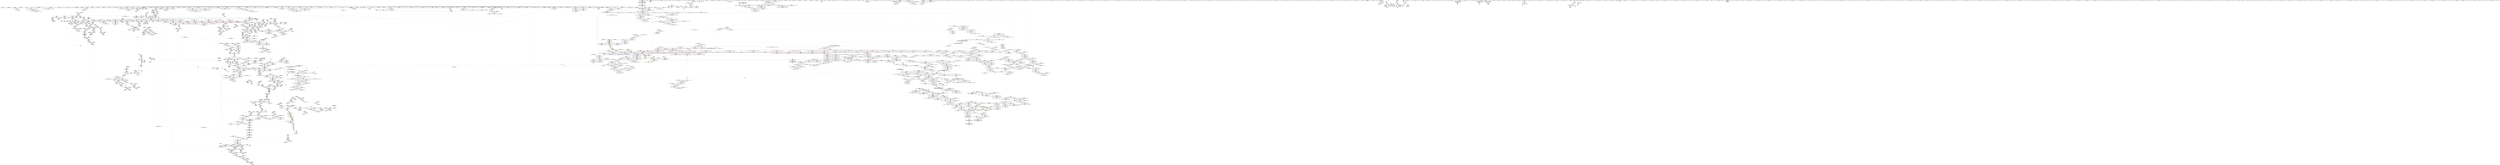 digraph "SVFG" {
	label="SVFG";

	Node0x5577556e0e30 [shape=record,color=grey,label="{NodeID: 0\nNullPtr}"];
	Node0x5577556e0e30 -> Node0x557755e18f50[style=solid];
	Node0x5577556e0e30 -> Node0x557755e19050[style=solid];
	Node0x5577556e0e30 -> Node0x557755e19120[style=solid];
	Node0x5577556e0e30 -> Node0x557755e191f0[style=solid];
	Node0x5577556e0e30 -> Node0x557755e192c0[style=solid];
	Node0x5577556e0e30 -> Node0x557755e19390[style=solid];
	Node0x5577556e0e30 -> Node0x557755e19460[style=solid];
	Node0x5577556e0e30 -> Node0x557755e19530[style=solid];
	Node0x5577556e0e30 -> Node0x557755e19600[style=solid];
	Node0x5577556e0e30 -> Node0x557755e196d0[style=solid];
	Node0x5577556e0e30 -> Node0x557755e197a0[style=solid];
	Node0x5577556e0e30 -> Node0x557755e19870[style=solid];
	Node0x5577556e0e30 -> Node0x557755e19940[style=solid];
	Node0x5577556e0e30 -> Node0x557755e19a10[style=solid];
	Node0x5577556e0e30 -> Node0x557755e19ae0[style=solid];
	Node0x5577556e0e30 -> Node0x557755e19bb0[style=solid];
	Node0x5577556e0e30 -> Node0x557755e19c80[style=solid];
	Node0x5577556e0e30 -> Node0x557755e19d50[style=solid];
	Node0x5577556e0e30 -> Node0x557755e19e20[style=solid];
	Node0x5577556e0e30 -> Node0x557755e19ef0[style=solid];
	Node0x5577556e0e30 -> Node0x557755e19fc0[style=solid];
	Node0x5577556e0e30 -> Node0x557755e1a090[style=solid];
	Node0x5577556e0e30 -> Node0x557755e1a160[style=solid];
	Node0x5577556e0e30 -> Node0x557755e1a230[style=solid];
	Node0x5577556e0e30 -> Node0x557755e1a300[style=solid];
	Node0x5577556e0e30 -> Node0x557755e1a3d0[style=solid];
	Node0x5577556e0e30 -> Node0x557755e1a4a0[style=solid];
	Node0x5577556e0e30 -> Node0x557755e1a570[style=solid];
	Node0x5577556e0e30 -> Node0x557755e1a640[style=solid];
	Node0x5577556e0e30 -> Node0x557755e1a710[style=solid];
	Node0x5577556e0e30 -> Node0x557755e1a7e0[style=solid];
	Node0x5577556e0e30 -> Node0x557755e1a8b0[style=solid];
	Node0x5577556e0e30 -> Node0x557755e1a980[style=solid];
	Node0x5577556e0e30 -> Node0x557755e1aa50[style=solid];
	Node0x5577556e0e30 -> Node0x557755e1ab20[style=solid];
	Node0x5577556e0e30 -> Node0x557755e1abf0[style=solid];
	Node0x5577556e0e30 -> Node0x557755e1acc0[style=solid];
	Node0x5577556e0e30 -> Node0x557755e1ad90[style=solid];
	Node0x5577556e0e30 -> Node0x557755e1ae60[style=solid];
	Node0x5577556e0e30 -> Node0x557755e1af30[style=solid];
	Node0x5577556e0e30 -> Node0x557755e1b000[style=solid];
	Node0x5577556e0e30 -> Node0x557755e1b0d0[style=solid];
	Node0x5577556e0e30 -> Node0x557755e1b1a0[style=solid];
	Node0x5577556e0e30 -> Node0x557755e1b270[style=solid];
	Node0x5577556e0e30 -> Node0x557755e1b340[style=solid];
	Node0x5577556e0e30 -> Node0x557755e1b410[style=solid];
	Node0x5577556e0e30 -> Node0x557755e1b4e0[style=solid];
	Node0x5577556e0e30 -> Node0x557755e1b5b0[style=solid];
	Node0x5577556e0e30 -> Node0x557755e1b680[style=solid];
	Node0x5577556e0e30 -> Node0x557755e1b750[style=solid];
	Node0x5577556e0e30 -> Node0x557755e1b820[style=solid];
	Node0x5577556e0e30 -> Node0x557755e1b8f0[style=solid];
	Node0x5577556e0e30 -> Node0x557755e1b9c0[style=solid];
	Node0x5577556e0e30 -> Node0x557755e1ba90[style=solid];
	Node0x5577556e0e30 -> Node0x557755e1bb60[style=solid];
	Node0x5577556e0e30 -> Node0x557755e1bc30[style=solid];
	Node0x5577556e0e30 -> Node0x557755e1bd00[style=solid];
	Node0x5577556e0e30 -> Node0x557755e1bdd0[style=solid];
	Node0x5577556e0e30 -> Node0x557755e1bea0[style=solid];
	Node0x5577556e0e30 -> Node0x557755e1bf70[style=solid];
	Node0x5577556e0e30 -> Node0x557755e1c040[style=solid];
	Node0x5577556e0e30 -> Node0x557755e1c110[style=solid];
	Node0x5577556e0e30 -> Node0x557755e1c1e0[style=solid];
	Node0x5577556e0e30 -> Node0x557755e1c2b0[style=solid];
	Node0x5577556e0e30 -> Node0x557755e1c380[style=solid];
	Node0x5577556e0e30 -> Node0x557755e1c450[style=solid];
	Node0x5577556e0e30 -> Node0x557755e4fdc0[style=solid];
	Node0x5577556e0e30 -> Node0x557755e52900[style=solid];
	Node0x5577556e0e30 -> Node0x557755e529d0[style=solid];
	Node0x5577556e0e30 -> Node0x557755e52aa0[style=solid];
	Node0x5577556e0e30 -> Node0x557755e54b20[style=solid];
	Node0x5577556e0e30 -> Node0x557755e2a480[style=solid];
	Node0x5577556e0e30 -> Node0x557755e2a550[style=solid];
	Node0x5577556e0e30 -> Node0x557755e2a620[style=solid];
	Node0x5577556e0e30 -> Node0x557755e2c910[style=solid];
	Node0x5577556e0e30 -> Node0x55775539b930[style=solid];
	Node0x5577556e0e30 -> Node0x5577553a47f0[style=solid];
	Node0x5577556e0e30 -> Node0x557755ea2730[style=solid];
	Node0x5577556e0e30 -> Node0x557755ea34b0[style=solid];
	Node0x5577556e0e30 -> Node0x557755ea4230[style=solid];
	Node0x5577556e0e30 -> Node0x557755ea4b30[style=solid];
	Node0x5577556e0e30:s64 -> Node0x557755fcc930[style=solid,color=red];
	Node0x5577556e0e30:s64 -> Node0x557755fdb550[style=solid,color=red];
	Node0x557755e296b0 [shape=record,color=blue,label="{NodeID: 1550\n1705\<--1702\n__y.addr\<--__y\n_ZStneIPNSt7__cxx1112basic_stringIcSt11char_traitsIcESaIcEEEEbRKSt13move_iteratorIT_ESB_\n}"];
	Node0x557755e296b0 -> Node0x557755e468b0[style=dashed];
	Node0x557755e07b70 [shape=record,color=green,label="{NodeID: 443\n2876\<--2877\n__result.addr\<--__result.addr_field_insensitive\n_ZSt13__copy_move_aILb1EPiS0_ET1_T0_S2_S1_\n}"];
	Node0x557755e07b70 -> Node0x557755e4e430[style=solid];
	Node0x557755e07b70 -> Node0x557755e307a0[style=solid];
	Node0x557755e16ee0 [shape=record,color=purple,label="{NodeID: 886\n1911\<--1903\n_M_start4\<--this1\n_ZNSt12_Vector_baseIiSaIiEED2Ev\n}"];
	Node0x557755e16ee0 -> Node0x557755e47ea0[style=solid];
	Node0x557755fd0f80 [shape=record,color=black,label="{NodeID: 3543\n2021 = PHI(2013, )\n0th arg _ZN9__gnu_cxx13new_allocatorIiE10deallocateEPim }"];
	Node0x557755fd0f80 -> Node0x557755e2b730[style=solid];
	Node0x557755e4d320 [shape=record,color=red,label="{NodeID: 1329\n2657\<--2649\n\<--__n.addr\n_ZN9__gnu_cxx13new_allocatorIiE8allocateEmPKv\n}"];
	Node0x557755e4d320 -> Node0x557755ea49b0[style=solid];
	Node0x557755dffe00 [shape=record,color=green,label="{NodeID: 222\n1410\<--1411\n__a.addr\<--__a.addr_field_insensitive\n_ZSt3maxImERKT_S2_S2_\n}"];
	Node0x557755dffe00 -> Node0x557755e44c40[style=solid];
	Node0x557755dffe00 -> Node0x557755e44d10[style=solid];
	Node0x557755dffe00 -> Node0x557755e56860[style=solid];
	Node0x557755e23710 [shape=record,color=black,label="{NodeID: 665\n2134\<--2133\n\<--\n_ZNSt16allocator_traitsISaIiEE9constructIiJiEEEvRS0_PT_DpOT0_\n|{<s0>175}}"];
	Node0x557755e23710:s0 -> Node0x557755fda000[style=solid,color=red];
	Node0x557755e41f90 [shape=record,color=red,label="{NodeID: 1108\n1073\<--983\n\<--__new_start\n_ZNSt6vectorINSt7__cxx1112basic_stringIcSt11char_traitsIcESaIcEEESaIS5_EE17_M_realloc_insertIJRKS5_EEEvN9__gnu_cxx17__normal_iteratorIPS5_S7_EEDpOT_\n}"];
	Node0x557755e41f90 -> Node0x557755e3bba0[style=solid];
	Node0x5577556e0ec0 [shape=record,color=green,label="{NodeID: 1\n7\<--1\n__dso_handle\<--dummyObj\nGlob }"];
	Node0x557755e29780 [shape=record,color=blue,label="{NodeID: 1551\n1719\<--1717\n__p.addr\<--__p\n_ZSt10_ConstructINSt7__cxx1112basic_stringIcSt11char_traitsIcESaIcEEEJS5_EEvPT_DpOT0_\n}"];
	Node0x557755e29780 -> Node0x557755e46980[style=dashed];
	Node0x557755e07c40 [shape=record,color=green,label="{NodeID: 444\n2878\<--2879\n__simple\<--__simple_field_insensitive\n_ZSt13__copy_move_aILb1EPiS0_ET1_T0_S2_S1_\n}"];
	Node0x557755e07c40 -> Node0x557755e30870[style=solid];
	Node0x557755e16fb0 [shape=record,color=purple,label="{NodeID: 887\n1921\<--1903\n_M_impl5\<--this1\n_ZNSt12_Vector_baseIiSaIiEED2Ev\n|{<s0>160}}"];
	Node0x557755e16fb0:s0 -> Node0x557755fdbb60[style=solid,color=red];
	Node0x557755fd1090 [shape=record,color=black,label="{NodeID: 3544\n2022 = PHI(2014, )\n1st arg _ZN9__gnu_cxx13new_allocatorIiE10deallocateEPim }"];
	Node0x557755fd1090 -> Node0x557755e2b800[style=solid];
	Node0x557755e4d3f0 [shape=record,color=red,label="{NodeID: 1330\n2663\<--2649\n\<--__n.addr\n_ZN9__gnu_cxx13new_allocatorIiE8allocateEmPKv\n}"];
	Node0x557755e4d3f0 -> Node0x557755ea1cb0[style=solid];
	Node0x557755dffed0 [shape=record,color=green,label="{NodeID: 223\n1412\<--1413\n__b.addr\<--__b.addr_field_insensitive\n_ZSt3maxImERKT_S2_S2_\n}"];
	Node0x557755dffed0 -> Node0x557755e44de0[style=solid];
	Node0x557755dffed0 -> Node0x557755e44eb0[style=solid];
	Node0x557755dffed0 -> Node0x557755e56930[style=solid];
	Node0x557755e237e0 [shape=record,color=black,label="{NodeID: 666\n2142\<--2147\n_ZSt7forwardIiEOT_RNSt16remove_referenceIS0_E4typeE_ret\<--\n_ZSt7forwardIiEOT_RNSt16remove_referenceIS0_E4typeE\n|{<s0>169|<s1>172|<s2>174|<s3>180|<s4>200}}"];
	Node0x557755e237e0:s0 -> Node0x557755fd6690[style=solid,color=blue];
	Node0x557755e237e0:s1 -> Node0x557755fd6830[style=solid,color=blue];
	Node0x557755e237e0:s2 -> Node0x557755fd6900[style=solid,color=blue];
	Node0x557755e237e0:s3 -> Node0x557755fd6d10[style=solid,color=blue];
	Node0x557755e237e0:s4 -> Node0x557755fd71f0[style=solid,color=blue];
	Node0x557755e42060 [shape=record,color=red,label="{NodeID: 1109\n1088\<--983\n\<--__new_start\n_ZNSt6vectorINSt7__cxx1112basic_stringIcSt11char_traitsIcESaIcEEESaIS5_EE17_M_realloc_insertIJRKS5_EEEvN9__gnu_cxx17__normal_iteratorIPS5_S7_EEDpOT_\n|{<s0>97}}"];
	Node0x557755e42060:s0 -> Node0x557755fcf920[style=solid,color=red];
	Node0x557755dbcea0 [shape=record,color=green,label="{NodeID: 2\n8\<--1\n.str\<--dummyObj\nGlob }"];
	Node0x557755e29850 [shape=record,color=blue,label="{NodeID: 1552\n1721\<--1718\n__args.addr\<--__args\n_ZSt10_ConstructINSt7__cxx1112basic_stringIcSt11char_traitsIcESaIcEEEJS5_EEvPT_DpOT0_\n}"];
	Node0x557755e29850 -> Node0x557755e46a50[style=dashed];
	Node0x557755e07d10 [shape=record,color=green,label="{NodeID: 445\n2888\<--2889\n_ZNSt11__copy_moveILb1ELb1ESt26random_access_iterator_tagE8__copy_mIiEEPT_PKS3_S6_S4_\<--_ZNSt11__copy_moveILb1ELb1ESt26random_access_iterator_tagE8__copy_mIiEEPT_PKS3_S6_S4__field_insensitive\n}"];
	Node0x557755e17080 [shape=record,color=purple,label="{NodeID: 888\n1931\<--1903\n_M_impl6\<--this1\n_ZNSt12_Vector_baseIiSaIiEED2Ev\n|{<s0>161}}"];
	Node0x557755e17080:s0 -> Node0x557755fdbb60[style=solid,color=red];
	Node0x557755fd11a0 [shape=record,color=black,label="{NodeID: 3545\n2023 = PHI(2015, )\n2nd arg _ZN9__gnu_cxx13new_allocatorIiE10deallocateEPim }"];
	Node0x557755fd11a0 -> Node0x557755e2b8d0[style=solid];
	Node0x557755e4d4c0 [shape=record,color=red,label="{NodeID: 1331\n2698\<--2678\n\<--__result.addr\n_ZSt22__uninitialized_copy_aISt13move_iteratorIPiES1_iET0_T_S4_S3_RSaIT1_E\n|{<s0>227}}"];
	Node0x557755e4d4c0:s0 -> Node0x557755fdc960[style=solid,color=red];
	Node0x557755dfffa0 [shape=record,color=green,label="{NodeID: 224\n1432\<--1433\n__a.addr\<--__a.addr_field_insensitive\n_ZNSt16allocator_traitsISaINSt7__cxx1112basic_stringIcSt11char_traitsIcESaIcEEEEE8max_sizeERKS6_\n}"];
	Node0x557755dfffa0 -> Node0x557755e45120[style=solid];
	Node0x557755dfffa0 -> Node0x557755e56ba0[style=solid];
	Node0x557755e238b0 [shape=record,color=black,label="{NodeID: 667\n2192\<--2177\n\<--this1\n_ZNSt6vectorIiSaIiEE17_M_realloc_insertIJiEEEvN9__gnu_cxx17__normal_iteratorIPiS1_EEDpOT_\n|{<s0>179}}"];
	Node0x557755e238b0:s0 -> Node0x557755fd8160[style=solid,color=red];
	Node0x557755e42130 [shape=record,color=red,label="{NodeID: 1110\n1095\<--983\n\<--__new_start\n_ZNSt6vectorINSt7__cxx1112basic_stringIcSt11char_traitsIcESaIcEEESaIS5_EE17_M_realloc_insertIJRKS5_EEEvN9__gnu_cxx17__normal_iteratorIPS5_S7_EEDpOT_\n|{<s0>98}}"];
	Node0x557755e42130:s0 -> Node0x557755fd0a40[style=solid,color=red];
	Node0x557755dbc170 [shape=record,color=green,label="{NodeID: 3\n10\<--1\n.str.1\<--dummyObj\nGlob }"];
	Node0x557755e29920 [shape=record,color=blue,label="{NodeID: 1553\n1738\<--1737\nthis.addr\<--this\n_ZNKSt13move_iteratorIPNSt7__cxx1112basic_stringIcSt11char_traitsIcESaIcEEEEdeEv\n}"];
	Node0x557755e29920 -> Node0x557755e46b20[style=dashed];
	Node0x557755e07e10 [shape=record,color=green,label="{NodeID: 446\n2893\<--2894\n__it.addr\<--__it.addr_field_insensitive\n_ZSt12__niter_baseIPiET_S1_\n}"];
	Node0x557755e07e10 -> Node0x557755e4e500[style=solid];
	Node0x557755e07e10 -> Node0x557755e30940[style=solid];
	Node0x557755e17150 [shape=record,color=purple,label="{NodeID: 889\n1979\<--1975\n_M_impl\<--this1\n_ZNSt12_Vector_baseIiSaIiEE13_M_deallocateEPim\n}"];
	Node0x557755e17150 -> Node0x557755e22d50[style=solid];
	Node0x557755fd12b0 [shape=record,color=black,label="{NodeID: 3546\n2628 = PHI(2477, )\n0th arg _ZNSt16allocator_traitsISaIiEE8allocateERS0_m }"];
	Node0x557755fd12b0 -> Node0x557755e2ec00[style=solid];
	Node0x557755e4d590 [shape=record,color=red,label="{NodeID: 1332\n2700\<--2699\n\<--coerce.dive3\n_ZSt22__uninitialized_copy_aISt13move_iteratorIPiES1_iET0_T_S4_S3_RSaIT1_E\n|{<s0>227}}"];
	Node0x557755e4d590:s0 -> Node0x557755fdc6e0[style=solid,color=red];
	Node0x557755e00070 [shape=record,color=green,label="{NodeID: 225\n1438\<--1439\n_ZNK9__gnu_cxx13new_allocatorINSt7__cxx1112basic_stringIcSt11char_traitsIcESaIcEEEE8max_sizeEv\<--_ZNK9__gnu_cxx13new_allocatorINSt7__cxx1112basic_stringIcSt11char_traitsIcESaIcEEEE8max_sizeEv_field_insensitive\n}"];
	Node0x557755e23980 [shape=record,color=black,label="{NodeID: 668\n2200\<--2177\n\<--this1\n_ZNSt6vectorIiSaIiEE17_M_realloc_insertIJiEEEvN9__gnu_cxx17__normal_iteratorIPiS1_EEDpOT_\n}"];
	Node0x557755e23980 -> Node0x557755e17d80[style=solid];
	Node0x557755e42200 [shape=record,color=red,label="{NodeID: 1111\n1131\<--983\n\<--__new_start\n_ZNSt6vectorINSt7__cxx1112basic_stringIcSt11char_traitsIcESaIcEEESaIS5_EE17_M_realloc_insertIJRKS5_EEEvN9__gnu_cxx17__normal_iteratorIPS5_S7_EEDpOT_\n}"];
	Node0x557755e42200 -> Node0x557755e551a0[style=solid];
	Node0x557755dbc200 [shape=record,color=green,label="{NodeID: 4\n12\<--1\n.str.2\<--dummyObj\nGlob }"];
	Node0x557755e299f0 [shape=record,color=blue,label="{NodeID: 1554\n1747\<--1746\nthis.addr\<--this\n_ZNSt13move_iteratorIPNSt7__cxx1112basic_stringIcSt11char_traitsIcESaIcEEEEppEv\n}"];
	Node0x557755e299f0 -> Node0x557755e46cc0[style=dashed];
	Node0x557755e07ee0 [shape=record,color=green,label="{NodeID: 447\n2902\<--2903\n__first.addr\<--__first.addr_field_insensitive\n_ZNSt11__copy_moveILb1ELb1ESt26random_access_iterator_tagE8__copy_mIiEEPT_PKS3_S6_S4_\n}"];
	Node0x557755e07ee0 -> Node0x557755e4e5d0[style=solid];
	Node0x557755e07ee0 -> Node0x557755e4e6a0[style=solid];
	Node0x557755e07ee0 -> Node0x557755e30a10[style=solid];
	Node0x557755e17220 [shape=record,color=purple,label="{NodeID: 890\n2102\<--2063\ncoerce.dive\<--agg.tmp\n_ZNSt6vectorIiSaIiEE12emplace_backIJiEEEvDpOT_\n}"];
	Node0x557755e17220 -> Node0x557755e2bdb0[style=solid];
	Node0x557755fd13c0 [shape=record,color=black,label="{NodeID: 3547\n2629 = PHI(2478, )\n1st arg _ZNSt16allocator_traitsISaIiEE8allocateERS0_m }"];
	Node0x557755fd13c0 -> Node0x557755e2ecd0[style=solid];
	Node0x557755e4d660 [shape=record,color=red,label="{NodeID: 1333\n2702\<--2701\n\<--coerce.dive4\n_ZSt22__uninitialized_copy_aISt13move_iteratorIPiES1_iET0_T_S4_S3_RSaIT1_E\n|{<s0>227}}"];
	Node0x557755e4d660:s0 -> Node0x557755fdc820[style=solid,color=red];
	Node0x557755e00170 [shape=record,color=green,label="{NodeID: 226\n1443\<--1444\nthis.addr\<--this.addr_field_insensitive\n_ZNKSt12_Vector_baseINSt7__cxx1112basic_stringIcSt11char_traitsIcESaIcEEESaIS5_EE19_M_get_Tp_allocatorEv\n}"];
	Node0x557755e00170 -> Node0x557755e451f0[style=solid];
	Node0x557755e00170 -> Node0x557755e56c70[style=solid];
	Node0x557755e23a50 [shape=record,color=black,label="{NodeID: 669\n2210\<--2177\n\<--this1\n_ZNSt6vectorIiSaIiEE17_M_realloc_insertIJiEEEvN9__gnu_cxx17__normal_iteratorIPiS1_EEDpOT_\n}"];
	Node0x557755e23a50 -> Node0x557755e17e50[style=solid];
	Node0x557755e23a50 -> Node0x557755e17f20[style=solid];
	Node0x557755e422d0 [shape=record,color=red,label="{NodeID: 1112\n1141\<--983\n\<--__new_start\n_ZNSt6vectorINSt7__cxx1112basic_stringIcSt11char_traitsIcESaIcEEESaIS5_EE17_M_realloc_insertIJRKS5_EEEvN9__gnu_cxx17__normal_iteratorIPS5_S7_EEDpOT_\n}"];
	Node0x557755e422d0 -> Node0x557755e3bc70[style=solid];
	Node0x557755dbc4b0 [shape=record,color=green,label="{NodeID: 5\n14\<--1\n.str.3\<--dummyObj\nGlob }"];
	Node0x557755e29ac0 [shape=record,color=blue,label="{NodeID: 1555\n1751\<--1753\n_M_current\<--incdec.ptr\n_ZNSt13move_iteratorIPNSt7__cxx1112basic_stringIcSt11char_traitsIcESaIcEEEEppEv\n|{<s0>142}}"];
	Node0x557755e29ac0:s0 -> Node0x557755f069b0[style=dashed,color=blue];
	Node0x557755e07fb0 [shape=record,color=green,label="{NodeID: 448\n2904\<--2905\n__last.addr\<--__last.addr_field_insensitive\n_ZNSt11__copy_moveILb1ELb1ESt26random_access_iterator_tagE8__copy_mIiEEPT_PKS3_S6_S4_\n}"];
	Node0x557755e07fb0 -> Node0x557755e4e770[style=solid];
	Node0x557755e07fb0 -> Node0x557755e67bf0[style=solid];
	Node0x557755e172f0 [shape=record,color=purple,label="{NodeID: 891\n2106\<--2063\ncoerce.dive10\<--agg.tmp\n_ZNSt6vectorIiSaIiEE12emplace_backIJiEEEvDpOT_\n}"];
	Node0x557755e172f0 -> Node0x557755e49080[style=solid];
	Node0x557755fd1fe0 [shape=record,color=black,label="{NodeID: 3548\n83 = PHI()\n}"];
	Node0x557755fd1fe0 -> Node0x557755ea43b0[style=solid];
	Node0x557755e4d730 [shape=record,color=red,label="{NodeID: 1334\n2714\<--2711\n\<--__i.addr\n_ZSt32__make_move_if_noexcept_iteratorIiSt13move_iteratorIPiEET0_PT_\n|{<s0>228}}"];
	Node0x557755e4d730:s0 -> Node0x557755fdd760[style=solid,color=red];
	Node0x557755e00240 [shape=record,color=green,label="{NodeID: 227\n1452\<--1453\nthis.addr\<--this.addr_field_insensitive\n_ZNK9__gnu_cxx13new_allocatorINSt7__cxx1112basic_stringIcSt11char_traitsIcESaIcEEEE8max_sizeEv\n}"];
	Node0x557755e00240 -> Node0x557755e452c0[style=solid];
	Node0x557755e00240 -> Node0x557755e56d40[style=solid];
	Node0x557755e23b20 [shape=record,color=black,label="{NodeID: 670\n2219\<--2177\n\<--this1\n_ZNSt6vectorIiSaIiEE17_M_realloc_insertIJiEEEvN9__gnu_cxx17__normal_iteratorIPiS1_EEDpOT_\n|{<s0>183}}"];
	Node0x557755e23b20:s0 -> Node0x557755fd91a0[style=solid,color=red];
	Node0x557755e423a0 [shape=record,color=red,label="{NodeID: 1113\n1044\<--985\n\<--__new_finish\n_ZNSt6vectorINSt7__cxx1112basic_stringIcSt11char_traitsIcESaIcEEESaIS5_EE17_M_realloc_insertIJRKS5_EEEvN9__gnu_cxx17__normal_iteratorIPS5_S7_EEDpOT_\n}"];
	Node0x557755e423a0 -> Node0x557755e136d0[style=solid];
	Node0x557755dbc540 [shape=record,color=green,label="{NodeID: 6\n16\<--1\n.str.4\<--dummyObj\nGlob }"];
	Node0x557755e29b90 [shape=record,color=blue,label="{NodeID: 1556\n1760\<--1758\n__x.addr\<--__x\n_ZSteqIPNSt7__cxx1112basic_stringIcSt11char_traitsIcESaIcEEEEbRKSt13move_iteratorIT_ESB_\n}"];
	Node0x557755e29b90 -> Node0x557755e46e60[style=dashed];
	Node0x557755e08080 [shape=record,color=green,label="{NodeID: 449\n2906\<--2907\n__result.addr\<--__result.addr_field_insensitive\n_ZNSt11__copy_moveILb1ELb1ESt26random_access_iterator_tagE8__copy_mIiEEPT_PKS3_S6_S4_\n}"];
	Node0x557755e08080 -> Node0x557755e4e840[style=solid];
	Node0x557755e08080 -> Node0x557755e4e910[style=solid];
	Node0x557755e08080 -> Node0x557755e67c80[style=solid];
	Node0x557755e173c0 [shape=record,color=purple,label="{NodeID: 892\n2069\<--2068\n_M_impl\<--\n_ZNSt6vectorIiSaIiEE12emplace_backIJiEEEvDpOT_\n}"];
	Node0x557755fd20b0 [shape=record,color=black,label="{NodeID: 3549\n92 = PHI()\n}"];
	Node0x557755fd20b0 -> Node0x557755e3c970[style=solid];
	Node0x557755e4d800 [shape=record,color=red,label="{NodeID: 1335\n2719\<--2718\n\<--coerce.dive\n_ZSt32__make_move_if_noexcept_iteratorIiSt13move_iteratorIPiEET0_PT_\n}"];
	Node0x557755e4d800 -> Node0x557755e268a0[style=solid];
	Node0x557755e00310 [shape=record,color=green,label="{NodeID: 228\n1461\<--1462\nthis.addr\<--this.addr_field_insensitive\n_ZN9__gnu_cxx17__normal_iteratorIPNSt7__cxx1112basic_stringIcSt11char_traitsIcESaIcEEESt6vectorIS6_SaIS6_EEEC2ERKS7_\n}"];
	Node0x557755e00310 -> Node0x557755e45390[style=solid];
	Node0x557755e00310 -> Node0x557755e56e10[style=solid];
	Node0x557755e23bf0 [shape=record,color=black,label="{NodeID: 671\n2230\<--2177\n\<--this1\n_ZNSt6vectorIiSaIiEE17_M_realloc_insertIJiEEEvN9__gnu_cxx17__normal_iteratorIPiS1_EEDpOT_\n}"];
	Node0x557755e23bf0 -> Node0x557755e180c0[style=solid];
	Node0x557755e23bf0 -> Node0x557755e18190[style=solid];
	Node0x557755e42470 [shape=record,color=red,label="{NodeID: 1114\n1053\<--985\n\<--__new_finish\n_ZNSt6vectorINSt7__cxx1112basic_stringIcSt11char_traitsIcESaIcEEESaIS5_EE17_M_realloc_insertIJRKS5_EEEvN9__gnu_cxx17__normal_iteratorIPS5_S7_EEDpOT_\n|{<s0>92}}"];
	Node0x557755e42470:s0 -> Node0x557755fcd690[style=solid,color=red];
	Node0x557755dbc600 [shape=record,color=green,label="{NodeID: 7\n18\<--1\n.str.5\<--dummyObj\nGlob }"];
	Node0x557755f00500 [shape=record,color=yellow,style=double,label="{NodeID: 2664\n54V_1 = ENCHI(MR_54V_0)\npts\{2666 \}\nFun[_ZSt34__uninitialized_move_if_noexcept_aIPiS0_SaIiEET0_T_S3_S2_RT1_]|{<s0>216}}"];
	Node0x557755f00500:s0 -> Node0x557755f1a3c0[style=dashed,color=red];
	Node0x557755e29c60 [shape=record,color=blue,label="{NodeID: 1557\n1762\<--1759\n__y.addr\<--__y\n_ZSteqIPNSt7__cxx1112basic_stringIcSt11char_traitsIcESaIcEEEEbRKSt13move_iteratorIT_ESB_\n}"];
	Node0x557755e29c60 -> Node0x557755e46f30[style=dashed];
	Node0x557755e08150 [shape=record,color=green,label="{NodeID: 450\n2908\<--2909\n_Num\<--_Num_field_insensitive\n_ZNSt11__copy_moveILb1ELb1ESt26random_access_iterator_tagE8__copy_mIiEEPT_PKS3_S6_S4_\n}"];
	Node0x557755e08150 -> Node0x557755e4e9e0[style=solid];
	Node0x557755e08150 -> Node0x557755e4eab0[style=solid];
	Node0x557755e08150 -> Node0x557755e4eb80[style=solid];
	Node0x557755e08150 -> Node0x557755e67d10[style=solid];
	Node0x557755e17490 [shape=record,color=purple,label="{NodeID: 893\n2070\<--2068\n_M_finish\<--\n_ZNSt6vectorIiSaIiEE12emplace_backIJiEEEvDpOT_\n}"];
	Node0x557755e17490 -> Node0x557755e48d40[style=solid];
	Node0x557755fd2180 [shape=record,color=black,label="{NodeID: 3550\n96 = PHI()\n}"];
	Node0x557755fd2180 -> Node0x557755ea4830[style=solid];
	Node0x557755e4d8d0 [shape=record,color=red,label="{NodeID: 1336\n2749\<--2729\n\<--__result.addr\n_ZSt18uninitialized_copyISt13move_iteratorIPiES1_ET0_T_S4_S3_\n|{<s0>231}}"];
	Node0x557755e4d8d0:s0 -> Node0x557755fd8e60[style=solid,color=red];
	Node0x557755e088d0 [shape=record,color=green,label="{NodeID: 229\n1463\<--1464\n__i.addr\<--__i.addr_field_insensitive\n_ZN9__gnu_cxx17__normal_iteratorIPNSt7__cxx1112basic_stringIcSt11char_traitsIcESaIcEEESt6vectorIS6_SaIS6_EEEC2ERKS7_\n}"];
	Node0x557755e088d0 -> Node0x557755e45460[style=solid];
	Node0x557755e088d0 -> Node0x557755e56ee0[style=solid];
	Node0x557755e23cc0 [shape=record,color=black,label="{NodeID: 672\n2235\<--2177\n\<--this1\n_ZNSt6vectorIiSaIiEE17_M_realloc_insertIJiEEEvN9__gnu_cxx17__normal_iteratorIPiS1_EEDpOT_\n|{<s0>186}}"];
	Node0x557755e23cc0:s0 -> Node0x557755fd91a0[style=solid,color=red];
	Node0x557755e42540 [shape=record,color=red,label="{NodeID: 1115\n1067\<--985\n\<--__new_finish\n_ZNSt6vectorINSt7__cxx1112basic_stringIcSt11char_traitsIcESaIcEEESaIS5_EE17_M_realloc_insertIJRKS5_EEEvN9__gnu_cxx17__normal_iteratorIPS5_S7_EEDpOT_\n}"];
	Node0x557755e42540 -> Node0x557755ea34b0[style=solid];
	Node0x557755dbcfd0 [shape=record,color=green,label="{NodeID: 8\n21\<--1\n\<--dummyObj\nCan only get source location for instruction, argument, global var or function.}"];
	Node0x557755e29d30 [shape=record,color=blue,label="{NodeID: 1558\n1776\<--1775\nthis.addr\<--this\n_ZNKSt13move_iteratorIPNSt7__cxx1112basic_stringIcSt11char_traitsIcESaIcEEEE4baseEv\n}"];
	Node0x557755e29d30 -> Node0x557755e47000[style=dashed];
	Node0x557755e08220 [shape=record,color=green,label="{NodeID: 451\n2930\<--2931\nllvm.memmove.p0i8.p0i8.i64\<--llvm.memmove.p0i8.p0i8.i64_field_insensitive\n}"];
	Node0x557755e17560 [shape=record,color=purple,label="{NodeID: 894\n2073\<--2072\n_M_impl2\<--\n_ZNSt6vectorIiSaIiEE12emplace_backIJiEEEvDpOT_\n}"];
	Node0x557755fd2250 [shape=record,color=black,label="{NodeID: 3551\n103 = PHI()\n}"];
	Node0x557755e4d9a0 [shape=record,color=red,label="{NodeID: 1337\n2751\<--2750\n\<--coerce.dive3\n_ZSt18uninitialized_copyISt13move_iteratorIPiES1_ET0_T_S4_S3_\n|{<s0>231}}"];
	Node0x557755e4d9a0:s0 -> Node0x557755fd8cc0[style=solid,color=red];
	Node0x557755e089a0 [shape=record,color=green,label="{NodeID: 230\n1476\<--1477\n__a.addr\<--__a.addr_field_insensitive\n_ZNSt16allocator_traitsISaINSt7__cxx1112basic_stringIcSt11char_traitsIcESaIcEEEEE8allocateERS6_m\n}"];
	Node0x557755e089a0 -> Node0x557755e45600[style=solid];
	Node0x557755e089a0 -> Node0x557755e57080[style=solid];
	Node0x557755e23d90 [shape=record,color=black,label="{NodeID: 673\n2251\<--2177\n\<--this1\n_ZNSt6vectorIiSaIiEE17_M_realloc_insertIJiEEEvN9__gnu_cxx17__normal_iteratorIPiS1_EEDpOT_\n}"];
	Node0x557755e23d90 -> Node0x557755e18260[style=solid];
	Node0x557755e42610 [shape=record,color=red,label="{NodeID: 1116\n1089\<--985\n\<--__new_finish\n_ZNSt6vectorINSt7__cxx1112basic_stringIcSt11char_traitsIcESaIcEEESaIS5_EE17_M_realloc_insertIJRKS5_EEEvN9__gnu_cxx17__normal_iteratorIPS5_S7_EEDpOT_\n|{<s0>97}}"];
	Node0x557755e42610:s0 -> Node0x557755fcfab0[style=solid,color=red];
	Node0x557755dbd060 [shape=record,color=green,label="{NodeID: 9\n70\<--1\n\<--dummyObj\nCan only get source location for instruction, argument, global var or function.}"];
	Node0x557755e29e00 [shape=record,color=blue,label="{NodeID: 1559\n1785\<--1784\n__t.addr\<--__t\n_ZSt7forwardINSt7__cxx1112basic_stringIcSt11char_traitsIcESaIcEEEEOT_RNSt16remove_referenceIS6_E4typeE\n}"];
	Node0x557755e29e00 -> Node0x557755e471a0[style=dashed];
	Node0x557755e08320 [shape=record,color=green,label="{NodeID: 452\n2944\<--2945\n__it.addr\<--__it.addr_field_insensitive\n_ZSt12__miter_baseIPiET_S1_\n}"];
	Node0x557755e08320 -> Node0x557755e4ec50[style=solid];
	Node0x557755e08320 -> Node0x557755e67eb0[style=solid];
	Node0x557755e17630 [shape=record,color=purple,label="{NodeID: 895\n2074\<--2072\n_M_end_of_storage\<--\n_ZNSt6vectorIiSaIiEE12emplace_backIJiEEEvDpOT_\n}"];
	Node0x557755e17630 -> Node0x557755e48e10[style=solid];
	Node0x557755fd2320 [shape=record,color=black,label="{NodeID: 3552\n111 = PHI()\n}"];
	Node0x557755e4da70 [shape=record,color=red,label="{NodeID: 1338\n2753\<--2752\n\<--coerce.dive4\n_ZSt18uninitialized_copyISt13move_iteratorIPiES1_ET0_T_S4_S3_\n|{<s0>231}}"];
	Node0x557755e4da70:s0 -> Node0x557755fd8d90[style=solid,color=red];
	Node0x557755e08a70 [shape=record,color=green,label="{NodeID: 231\n1478\<--1479\n__n.addr\<--__n.addr_field_insensitive\n_ZNSt16allocator_traitsISaINSt7__cxx1112basic_stringIcSt11char_traitsIcESaIcEEEEE8allocateERS6_m\n}"];
	Node0x557755e08a70 -> Node0x557755e456d0[style=solid];
	Node0x557755e08a70 -> Node0x557755e57150[style=solid];
	Node0x557755e23e60 [shape=record,color=black,label="{NodeID: 674\n2269\<--2177\n\<--this1\n_ZNSt6vectorIiSaIiEE17_M_realloc_insertIJiEEEvN9__gnu_cxx17__normal_iteratorIPiS1_EEDpOT_\n|{<s0>191}}"];
	Node0x557755e23e60:s0 -> Node0x557755fd91a0[style=solid,color=red];
	Node0x557755e426e0 [shape=record,color=red,label="{NodeID: 1117\n1136\<--985\n\<--__new_finish\n_ZNSt6vectorINSt7__cxx1112basic_stringIcSt11char_traitsIcESaIcEEESaIS5_EE17_M_realloc_insertIJRKS5_EEEvN9__gnu_cxx17__normal_iteratorIPS5_S7_EEDpOT_\n}"];
	Node0x557755e426e0 -> Node0x557755e55270[style=solid];
	Node0x557755dbd120 [shape=record,color=green,label="{NodeID: 10\n78\<--1\n\<--dummyObj\nCan only get source location for instruction, argument, global var or function.}"];
	Node0x557755f007a0 [shape=record,color=yellow,style=double,label="{NodeID: 2667\n54V_1 = ENCHI(MR_54V_0)\npts\{2666 \}\nFun[_ZSt13__copy_move_aILb1EPiS0_ET1_T0_S2_S1_]|{<s0>246|<s1>246|<s2>246}}"];
	Node0x557755f007a0:s0 -> Node0x557755e4faf0[style=dashed,color=red];
	Node0x557755f007a0:s1 -> Node0x557755e67de0[style=dashed,color=red];
	Node0x557755f007a0:s2 -> Node0x557755efe0a0[style=dashed,color=red];
	Node0x557755e29ed0 [shape=record,color=blue,label="{NodeID: 1560\n1796\<--1794\nthis.addr\<--this\n_ZNSt13move_iteratorIPNSt7__cxx1112basic_stringIcSt11char_traitsIcESaIcEEEEC2ES6_\n}"];
	Node0x557755e29ed0 -> Node0x557755e47270[style=dashed];
	Node0x557755e083f0 [shape=record,color=green,label="{NodeID: 453\n2951\<--2952\nthis.addr\<--this.addr_field_insensitive\n_ZNKSt13move_iteratorIPiE4baseEv\n}"];
	Node0x557755e083f0 -> Node0x557755e4ed20[style=solid];
	Node0x557755e083f0 -> Node0x557755e67f80[style=solid];
	Node0x557755e17700 [shape=record,color=purple,label="{NodeID: 896\n2079\<--2078\n_M_impl3\<--\n_ZNSt6vectorIiSaIiEE12emplace_backIJiEEEvDpOT_\n}"];
	Node0x557755e17700 -> Node0x557755e23570[style=solid];
	Node0x557755fd23f0 [shape=record,color=black,label="{NodeID: 3553\n131 = PHI()\n}"];
	Node0x557755fd23f0 -> Node0x557755e3ca40[style=solid];
	Node0x557755e4db40 [shape=record,color=red,label="{NodeID: 1339\n2783\<--2766\n\<--__result.addr\n_ZNSt20__uninitialized_copyILb1EE13__uninit_copyISt13move_iteratorIPiES3_EET0_T_S6_S5_\n|{<s0>234}}"];
	Node0x557755e4db40:s0 -> Node0x557755fd87e0[style=solid,color=red];
	Node0x557755e08b40 [shape=record,color=green,label="{NodeID: 232\n1486\<--1487\n_ZN9__gnu_cxx13new_allocatorINSt7__cxx1112basic_stringIcSt11char_traitsIcESaIcEEEE8allocateEmPKv\<--_ZN9__gnu_cxx13new_allocatorINSt7__cxx1112basic_stringIcSt11char_traitsIcESaIcEEEE8allocateEmPKv_field_insensitive\n}"];
	Node0x557755e23f30 [shape=record,color=black,label="{NodeID: 675\n2273\<--2177\n\<--this1\n_ZNSt6vectorIiSaIiEE17_M_realloc_insertIJiEEEvN9__gnu_cxx17__normal_iteratorIPiS1_EEDpOT_\n|{<s0>193}}"];
	Node0x557755e23f30:s0 -> Node0x557755fdcaa0[style=solid,color=red];
	Node0x557755e427b0 [shape=record,color=red,label="{NodeID: 1118\n1065\<--987\nexn\<--exn.slot\n_ZNSt6vectorINSt7__cxx1112basic_stringIcSt11char_traitsIcESaIcEEESaIS5_EE17_M_realloc_insertIJRKS5_EEEvN9__gnu_cxx17__normal_iteratorIPS5_S7_EEDpOT_\n}"];
	Node0x557755dbd220 [shape=record,color=green,label="{NodeID: 11\n97\<--1\n\<--dummyObj\nCan only get source location for instruction, argument, global var or function.}"];
	Node0x557755e29fa0 [shape=record,color=blue,label="{NodeID: 1561\n1798\<--1795\n__i.addr\<--__i\n_ZNSt13move_iteratorIPNSt7__cxx1112basic_stringIcSt11char_traitsIcESaIcEEEEC2ES6_\n}"];
	Node0x557755e29fa0 -> Node0x557755e47340[style=dashed];
	Node0x557755e084c0 [shape=record,color=green,label="{NodeID: 454\n2961\<--2962\nthis.addr\<--this.addr_field_insensitive\n_ZNSt13move_iteratorIPiEC2ES0_\n}"];
	Node0x557755e084c0 -> Node0x557755e4eec0[style=solid];
	Node0x557755e084c0 -> Node0x557755e68050[style=solid];
	Node0x557755e177d0 [shape=record,color=purple,label="{NodeID: 897\n2082\<--2081\n_M_impl4\<--\n_ZNSt6vectorIiSaIiEE12emplace_backIJiEEEvDpOT_\n}"];
	Node0x557755fd24c0 [shape=record,color=black,label="{NodeID: 3554\n133 = PHI()\n}"];
	Node0x557755e4dc10 [shape=record,color=red,label="{NodeID: 1340\n2785\<--2784\n\<--coerce.dive3\n_ZNSt20__uninitialized_copyILb1EE13__uninit_copyISt13move_iteratorIPiES3_EET0_T_S6_S5_\n|{<s0>234}}"];
	Node0x557755e4dc10:s0 -> Node0x557755fd8640[style=solid,color=red];
	Node0x557755e08c10 [shape=record,color=green,label="{NodeID: 233\n1493\<--1494\nthis.addr\<--this.addr_field_insensitive\n_ZN9__gnu_cxx13new_allocatorINSt7__cxx1112basic_stringIcSt11char_traitsIcESaIcEEEE8allocateEmPKv\n}"];
	Node0x557755e08c10 -> Node0x557755e457a0[style=solid];
	Node0x557755e08c10 -> Node0x557755e57220[style=solid];
	Node0x557755e24000 [shape=record,color=black,label="{NodeID: 676\n2279\<--2177\n\<--this1\n_ZNSt6vectorIiSaIiEE17_M_realloc_insertIJiEEEvN9__gnu_cxx17__normal_iteratorIPiS1_EEDpOT_\n}"];
	Node0x557755e24000 -> Node0x557755e18330[style=solid];
	Node0x557755e24000 -> Node0x557755e18400[style=solid];
	Node0x557755e42880 [shape=record,color=red,label="{NodeID: 1119\n1149\<--987\nexn42\<--exn.slot\n_ZNSt6vectorINSt7__cxx1112basic_stringIcSt11char_traitsIcESaIcEEESaIS5_EE17_M_realloc_insertIJRKS5_EEEvN9__gnu_cxx17__normal_iteratorIPS5_S7_EEDpOT_\n}"];
	Node0x557755dbd320 [shape=record,color=green,label="{NodeID: 12\n101\<--1\n\<--dummyObj\nCan only get source location for instruction, argument, global var or function.}"];
	Node0x557755e2a070 [shape=record,color=blue,label="{NodeID: 1562\n1803\<--1804\n_M_current\<--\n_ZNSt13move_iteratorIPNSt7__cxx1112basic_stringIcSt11char_traitsIcESaIcEEEEC2ES6_\n|{<s0>134}}"];
	Node0x557755e2a070:s0 -> Node0x557755f55e30[style=dashed,color=blue];
	Node0x557755e08590 [shape=record,color=green,label="{NodeID: 455\n2963\<--2964\n__i.addr\<--__i.addr_field_insensitive\n_ZNSt13move_iteratorIPiEC2ES0_\n}"];
	Node0x557755e08590 -> Node0x557755e4ef90[style=solid];
	Node0x557755e08590 -> Node0x557755e68120[style=solid];
	Node0x557755e178a0 [shape=record,color=purple,label="{NodeID: 898\n2083\<--2081\n_M_finish5\<--\n_ZNSt6vectorIiSaIiEE12emplace_backIJiEEEvDpOT_\n}"];
	Node0x557755e178a0 -> Node0x557755e48ee0[style=solid];
	Node0x557755fd2590 [shape=record,color=black,label="{NodeID: 3555\n1111 = PHI(737, )\n|{<s0>101}}"];
	Node0x557755fd2590:s0 -> Node0x557755fcfc40[style=solid,color=red];
	Node0x557755e4dce0 [shape=record,color=red,label="{NodeID: 1341\n2787\<--2786\n\<--coerce.dive4\n_ZNSt20__uninitialized_copyILb1EE13__uninit_copyISt13move_iteratorIPiES3_EET0_T_S6_S5_\n|{<s0>234}}"];
	Node0x557755e4dce0:s0 -> Node0x557755fd8710[style=solid,color=red];
	Node0x557755e08ce0 [shape=record,color=green,label="{NodeID: 234\n1495\<--1496\n__n.addr\<--__n.addr_field_insensitive\n_ZN9__gnu_cxx13new_allocatorINSt7__cxx1112basic_stringIcSt11char_traitsIcESaIcEEEE8allocateEmPKv\n}"];
	Node0x557755e08ce0 -> Node0x557755e45870[style=solid];
	Node0x557755e08ce0 -> Node0x557755e45940[style=solid];
	Node0x557755e08ce0 -> Node0x557755e572f0[style=solid];
	Node0x557755e240d0 [shape=record,color=black,label="{NodeID: 677\n2283\<--2177\n\<--this1\n_ZNSt6vectorIiSaIiEE17_M_realloc_insertIJiEEEvN9__gnu_cxx17__normal_iteratorIPiS1_EEDpOT_\n}"];
	Node0x557755e240d0 -> Node0x557755e184d0[style=solid];
	Node0x557755e240d0 -> Node0x557755e185a0[style=solid];
	Node0x557755e42950 [shape=record,color=red,label="{NodeID: 1120\n1150\<--989\nsel\<--ehselector.slot\n_ZNSt6vectorINSt7__cxx1112basic_stringIcSt11char_traitsIcESaIcEEESaIS5_EE17_M_realloc_insertIJRKS5_EEEvN9__gnu_cxx17__normal_iteratorIPS5_S7_EEDpOT_\n}"];
	Node0x557755dbd420 [shape=record,color=green,label="{NodeID: 13\n140\<--1\n\<--dummyObj\nCan only get source location for instruction, argument, global var or function.}"];
	Node0x557755e2a140 [shape=record,color=blue,label="{NodeID: 1563\n1810\<--1808\nthis.addr\<--this\n_ZN9__gnu_cxx13new_allocatorINSt7__cxx1112basic_stringIcSt11char_traitsIcESaIcEEEE7destroyIS6_EEvPT_\n}"];
	Node0x557755e2a140 -> Node0x557755e47410[style=dashed];
	Node0x557755e08660 [shape=record,color=green,label="{NodeID: 456\n2975\<--2976\nthis.addr\<--this.addr_field_insensitive\n_ZN9__gnu_cxx13new_allocatorIiE7destroyIiEEvPT_\n}"];
	Node0x557755e08660 -> Node0x557755e4f060[style=solid];
	Node0x557755e08660 -> Node0x557755e682c0[style=solid];
	Node0x557755e17970 [shape=record,color=purple,label="{NodeID: 899\n2093\<--2092\n_M_impl6\<--\n_ZNSt6vectorIiSaIiEE12emplace_backIJiEEEvDpOT_\n}"];
	Node0x557755fd2660 [shape=record,color=black,label="{NodeID: 3556\n32 = PHI()\n}"];
	Node0x557755e4ddb0 [shape=record,color=red,label="{NodeID: 1342\n2825\<--2800\n\<--__result.addr\n_ZSt4copyISt13move_iteratorIPiES1_ET0_T_S4_S3_\n|{<s0>239}}"];
	Node0x557755e4ddb0:s0 -> Node0x557755fc95b0[style=solid,color=red];
	Node0x557755e08db0 [shape=record,color=green,label="{NodeID: 235\n1497\<--1498\n.addr\<--.addr_field_insensitive\n_ZN9__gnu_cxx13new_allocatorINSt7__cxx1112basic_stringIcSt11char_traitsIcESaIcEEEE8allocateEmPKv\n}"];
	Node0x557755e08db0 -> Node0x557755e573c0[style=solid];
	Node0x557755e241a0 [shape=record,color=black,label="{NodeID: 678\n2287\<--2177\n\<--this1\n_ZNSt6vectorIiSaIiEE17_M_realloc_insertIJiEEEvN9__gnu_cxx17__normal_iteratorIPiS1_EEDpOT_\n|{<s0>195}}"];
	Node0x557755e241a0:s0 -> Node0x557755fd91a0[style=solid,color=red];
	Node0x557755e42a20 [shape=record,color=red,label="{NodeID: 1121\n1032\<--1031\n\<--_M_start\n_ZNSt6vectorINSt7__cxx1112basic_stringIcSt11char_traitsIcESaIcEEESaIS5_EE17_M_realloc_insertIJRKS5_EEEvN9__gnu_cxx17__normal_iteratorIPS5_S7_EEDpOT_\n|{<s0>89}}"];
	Node0x557755e42a20:s0 -> Node0x557755fcd300[style=solid,color=red];
	Node0x557755dbd520 [shape=record,color=green,label="{NodeID: 14\n148\<--1\n\<--dummyObj\nCan only get source location for instruction, argument, global var or function.}"];
	Node0x557755e2a210 [shape=record,color=blue,label="{NodeID: 1564\n1812\<--1809\n__p.addr\<--__p\n_ZN9__gnu_cxx13new_allocatorINSt7__cxx1112basic_stringIcSt11char_traitsIcESaIcEEEE7destroyIS6_EEvPT_\n}"];
	Node0x557755e2a210 -> Node0x557755e474e0[style=dashed];
	Node0x557755e08730 [shape=record,color=green,label="{NodeID: 457\n2977\<--2978\n__p.addr\<--__p.addr_field_insensitive\n_ZN9__gnu_cxx13new_allocatorIiE7destroyIiEEvPT_\n}"];
	Node0x557755e08730 -> Node0x557755e68390[style=solid];
	Node0x557755e17a40 [shape=record,color=purple,label="{NodeID: 900\n2094\<--2092\n_M_finish7\<--\n_ZNSt6vectorIiSaIiEE12emplace_backIJiEEEvDpOT_\n}"];
	Node0x557755e17a40 -> Node0x557755e48fb0[style=solid];
	Node0x557755e17a40 -> Node0x557755e2bce0[style=solid];
	Node0x557755fd2730 [shape=record,color=black,label="{NodeID: 3557\n1195 = PHI(1200, )\n}"];
	Node0x557755e4de80 [shape=record,color=red,label="{NodeID: 1343\n2815\<--2814\n\<--coerce.dive2\n_ZSt4copyISt13move_iteratorIPiES1_ET0_T_S4_S3_\n|{<s0>236}}"];
	Node0x557755e4de80:s0 -> Node0x557755fc7ef0[style=solid,color=red];
	Node0x557755e08e80 [shape=record,color=green,label="{NodeID: 236\n1508\<--1509\n_ZSt17__throw_bad_allocv\<--_ZSt17__throw_bad_allocv_field_insensitive\n}"];
	Node0x557755e24270 [shape=record,color=black,label="{NodeID: 679\n2290\<--2177\n\<--this1\n_ZNSt6vectorIiSaIiEE17_M_realloc_insertIJiEEEvN9__gnu_cxx17__normal_iteratorIPiS1_EEDpOT_\n|{<s0>197}}"];
	Node0x557755e24270:s0 -> Node0x557755fdcaa0[style=solid,color=red];
	Node0x557755e42af0 [shape=record,color=red,label="{NodeID: 1122\n1036\<--1033\n\<--call8\n_ZNSt6vectorINSt7__cxx1112basic_stringIcSt11char_traitsIcESaIcEEESaIS5_EE17_M_realloc_insertIJRKS5_EEEvN9__gnu_cxx17__normal_iteratorIPS5_S7_EEDpOT_\n|{<s0>89}}"];
	Node0x557755e42af0:s0 -> Node0x557755fcd510[style=solid,color=red];
	Node0x557755dbd620 [shape=record,color=green,label="{NodeID: 15\n448\<--1\n\<--dummyObj\nCan only get source location for instruction, argument, global var or function.}"];
	Node0x557755e2a2e0 [shape=record,color=blue,label="{NodeID: 1565\n1822\<--1821\nthis.addr\<--this\n_ZNSt12_Vector_baseIiSaIiEEC2Ev\n}"];
	Node0x557755e2a2e0 -> Node0x557755e475b0[style=dashed];
	Node0x557755e08800 [shape=record,color=green,label="{NodeID: 458\n22\<--2983\n_GLOBAL__sub_I_kubus_0_1.cpp\<--_GLOBAL__sub_I_kubus_0_1.cpp_field_insensitive\n}"];
	Node0x557755e08800 -> Node0x557755e4fcc0[style=solid];
	Node0x557755e17b10 [shape=record,color=purple,label="{NodeID: 901\n2096\<--2095\nincdec.ptr\<--\n_ZNSt6vectorIiSaIiEE12emplace_backIJiEEEvDpOT_\n}"];
	Node0x557755e17b10 -> Node0x557755e2bce0[style=solid];
	Node0x557755fd2800 [shape=record,color=black,label="{NodeID: 3558\n1228 = PHI(1389, )\n}"];
	Node0x557755fd2800 -> Node0x557755ea0330[style=solid];
	Node0x557755e4df50 [shape=record,color=red,label="{NodeID: 1344\n2823\<--2822\n\<--coerce.dive4\n_ZSt4copyISt13move_iteratorIPiES1_ET0_T_S4_S3_\n|{<s0>238}}"];
	Node0x557755e4df50:s0 -> Node0x557755fc7ef0[style=solid,color=red];
	Node0x557755e08f80 [shape=record,color=green,label="{NodeID: 237\n1513\<--1514\ncall2\<--call2_field_insensitive\n_ZN9__gnu_cxx13new_allocatorINSt7__cxx1112basic_stringIcSt11char_traitsIcESaIcEEEE8allocateEmPKv\n}"];
	Node0x557755e08f80 -> Node0x557755e21690[style=solid];
	Node0x557755e24340 [shape=record,color=black,label="{NodeID: 680\n2291\<--2177\n\<--this1\n_ZNSt6vectorIiSaIiEE17_M_realloc_insertIJiEEEvN9__gnu_cxx17__normal_iteratorIPiS1_EEDpOT_\n}"];
	Node0x557755e24340 -> Node0x557755e18670[style=solid];
	Node0x557755e24340 -> Node0x557755e18740[style=solid];
	Node0x557755e42bc0 [shape=record,color=red,label="{NodeID: 1123\n1048\<--1047\n\<--call12\n_ZNSt6vectorINSt7__cxx1112basic_stringIcSt11char_traitsIcESaIcEEESaIS5_EE17_M_realloc_insertIJRKS5_EEEvN9__gnu_cxx17__normal_iteratorIPS5_S7_EEDpOT_\n|{<s0>92}}"];
	Node0x557755e42bc0:s0 -> Node0x557755fcd300[style=solid,color=red];
	Node0x557755dbd720 [shape=record,color=green,label="{NodeID: 16\n998\<--1\n\<--dummyObj\nCan only get source location for instruction, argument, global var or function.|{<s0>81|<s1>176}}"];
	Node0x557755dbd720:s0 -> Node0x557755fd0030[style=solid,color=red];
	Node0x557755dbd720:s1 -> Node0x557755fd0470[style=solid,color=red];
	Node0x557755f14e20 [shape=record,color=yellow,style=double,label="{NodeID: 2673\n236V_1 = ENCHI(MR_236V_0)\npts\{751 \}\nFun[_ZNSt12_Vector_baseINSt7__cxx1112basic_stringIcSt11char_traitsIcESaIcEEESaIS5_EED2Ev]}"];
	Node0x557755f14e20 -> Node0x557755e53120[style=dashed];
	Node0x557755e2a3b0 [shape=record,color=blue,label="{NodeID: 1566\n1833\<--1832\nthis.addr\<--this\n_ZNSt12_Vector_baseIiSaIiEE12_Vector_implC2Ev\n}"];
	Node0x557755e2a3b0 -> Node0x557755e47680[style=dashed];
	Node0x557755e18f50 [shape=record,color=black,label="{NodeID: 459\n2\<--3\ndummyVal\<--dummyVal\n}"];
	Node0x557755e17be0 [shape=record,color=purple,label="{NodeID: 902\n2173\<--2153\ncoerce.dive\<--__position\n_ZNSt6vectorIiSaIiEE17_M_realloc_insertIJiEEEvN9__gnu_cxx17__normal_iteratorIPiS1_EEDpOT_\n}"];
	Node0x557755e17be0 -> Node0x557755e2c290[style=solid];
	Node0x557755fd28d0 [shape=record,color=black,label="{NodeID: 3559\n1231 = PHI(430, )\n}"];
	Node0x557755fd28d0 -> Node0x557755ea0330[style=solid];
	Node0x557755e4e020 [shape=record,color=red,label="{NodeID: 1345\n2843\<--2834\n\<--__first.addr\n_ZSt14__copy_move_a2ILb1EPiS0_ET1_T0_S2_S1_\n|{<s0>240}}"];
	Node0x557755e4e020:s0 -> Node0x557755fc7680[style=solid,color=red];
	Node0x557755e09050 [shape=record,color=green,label="{NodeID: 238\n1515\<--1516\n_Znwm\<--_Znwm_field_insensitive\n}"];
	Node0x557755e24410 [shape=record,color=black,label="{NodeID: 681\n2295\<--2177\n\<--this1\n_ZNSt6vectorIiSaIiEE17_M_realloc_insertIJiEEEvN9__gnu_cxx17__normal_iteratorIPiS1_EEDpOT_\n}"];
	Node0x557755e24410 -> Node0x557755e18810[style=solid];
	Node0x557755e24410 -> Node0x557755e188e0[style=solid];
	Node0x557755e42c90 [shape=record,color=red,label="{NodeID: 1124\n1052\<--1051\n\<--_M_finish\n_ZNSt6vectorINSt7__cxx1112basic_stringIcSt11char_traitsIcESaIcEEESaIS5_EE17_M_realloc_insertIJRKS5_EEEvN9__gnu_cxx17__normal_iteratorIPS5_S7_EEDpOT_\n|{<s0>92}}"];
	Node0x557755e42c90:s0 -> Node0x557755fcd510[style=solid,color=red];
	Node0x557755dbd820 [shape=record,color=green,label="{NodeID: 17\n1457\<--1\n\<--dummyObj\nCan only get source location for instruction, argument, global var or function.}"];
	Node0x557755f14ed0 [shape=record,color=yellow,style=double,label="{NodeID: 2674\n238V_1 = ENCHI(MR_238V_0)\npts\{753 \}\nFun[_ZNSt12_Vector_baseINSt7__cxx1112basic_stringIcSt11char_traitsIcESaIcEEESaIS5_EED2Ev]}"];
	Node0x557755f14ed0 -> Node0x557755e531f0[style=dashed];
	Node0x557755e2a480 [shape=record,color=blue, style = dotted,label="{NodeID: 1567\n1841\<--3\n_M_start\<--dummyVal\n_ZNSt12_Vector_baseIiSaIiEE12_Vector_implC2Ev\n}"];
	Node0x557755e19050 [shape=record,color=black,label="{NodeID: 460\n115\<--3\n\<--dummyVal\n_Z5splitRKNSt7__cxx1112basic_stringIcSt11char_traitsIcESaIcEEES6_\n}"];
	Node0x557755e17cb0 [shape=record,color=purple,label="{NodeID: 903\n2186\<--2163\ncoerce.dive3\<--ref.tmp\n_ZNSt6vectorIiSaIiEE17_M_realloc_insertIJiEEEvN9__gnu_cxx17__normal_iteratorIPiS1_EEDpOT_\n}"];
	Node0x557755e17cb0 -> Node0x557755e2c5d0[style=solid];
	Node0x557755fd29a0 [shape=record,color=black,label="{NodeID: 3560\n1241 = PHI(430, )\n}"];
	Node0x557755fd29a0 -> Node0x557755ea0f30[style=solid];
	Node0x557755e4e0f0 [shape=record,color=red,label="{NodeID: 1346\n2847\<--2836\n\<--__last.addr\n_ZSt14__copy_move_a2ILb1EPiS0_ET1_T0_S2_S1_\n|{<s0>241}}"];
	Node0x557755e4e0f0:s0 -> Node0x557755fc7680[style=solid,color=red];
	Node0x557755e09150 [shape=record,color=green,label="{NodeID: 239\n1527\<--1528\n__first\<--__first_field_insensitive\n_ZSt22__uninitialized_copy_aISt13move_iteratorIPNSt7__cxx1112basic_stringIcSt11char_traitsIcESaIcEEEES7_S6_ET0_T_SA_S9_RSaIT1_E\n}"];
	Node0x557755e09150 -> Node0x557755e21830[style=solid];
	Node0x557755e09150 -> Node0x557755e15270[style=solid];
	Node0x557755e244e0 [shape=record,color=black,label="{NodeID: 682\n2299\<--2177\n\<--this1\n_ZNSt6vectorIiSaIiEE17_M_realloc_insertIJiEEEvN9__gnu_cxx17__normal_iteratorIPiS1_EEDpOT_\n}"];
	Node0x557755e244e0 -> Node0x557755e189b0[style=solid];
	Node0x557755e244e0 -> Node0x557755e18a80[style=solid];
	Node0x557755e42d60 [shape=record,color=red,label="{NodeID: 1125\n1105\<--1104\n\<--_M_start26\n_ZNSt6vectorINSt7__cxx1112basic_stringIcSt11char_traitsIcESaIcEEESaIS5_EE17_M_realloc_insertIJRKS5_EEEvN9__gnu_cxx17__normal_iteratorIPS5_S7_EEDpOT_\n|{<s0>101}}"];
	Node0x557755e42d60:s0 -> Node0x557755fcf920[style=solid,color=red];
	Node0x557755dbd920 [shape=record,color=green,label="{NodeID: 18\n1548\<--1\n\<--dummyObj\nCan only get source location for instruction, argument, global var or function.}"];
	Node0x557755f14f80 [shape=record,color=yellow,style=double,label="{NodeID: 2675\n25V_1 = ENCHI(MR_25V_0)\npts\{3070000 \}\nFun[_ZNSt12_Vector_baseINSt7__cxx1112basic_stringIcSt11char_traitsIcESaIcEEESaIS5_EED2Ev]}"];
	Node0x557755f14f80 -> Node0x557755e40250[style=dashed];
	Node0x557755f14f80 -> Node0x557755e403f0[style=dashed];
	Node0x557755e2a550 [shape=record,color=blue, style = dotted,label="{NodeID: 1568\n1843\<--3\n_M_finish\<--dummyVal\n_ZNSt12_Vector_baseIiSaIiEE12_Vector_implC2Ev\n}"];
	Node0x557755e19120 [shape=record,color=black,label="{NodeID: 461\n116\<--3\n\<--dummyVal\n_Z5splitRKNSt7__cxx1112basic_stringIcSt11char_traitsIcESaIcEEES6_\n}"];
	Node0x557755e19120 -> Node0x557755e50200[style=solid];
	Node0x557755e17d80 [shape=record,color=purple,label="{NodeID: 904\n2201\<--2200\n_M_impl\<--\n_ZNSt6vectorIiSaIiEE17_M_realloc_insertIJiEEEvN9__gnu_cxx17__normal_iteratorIPiS1_EEDpOT_\n}"];
	Node0x557755e17d80 -> Node0x557755e24820[style=solid];
	Node0x557755fd2a70 [shape=record,color=black,label="{NodeID: 3561\n1242 = PHI(430, )\n}"];
	Node0x557755fd2a70 -> Node0x557755e55a90[style=solid];
	Node0x557755e4e1c0 [shape=record,color=red,label="{NodeID: 1347\n2849\<--2838\n\<--__result.addr\n_ZSt14__copy_move_a2ILb1EPiS0_ET1_T0_S2_S1_\n|{<s0>242}}"];
	Node0x557755e4e1c0:s0 -> Node0x557755fc7680[style=solid,color=red];
	Node0x557755e09220 [shape=record,color=green,label="{NodeID: 240\n1529\<--1530\n__last\<--__last_field_insensitive\n_ZSt22__uninitialized_copy_aISt13move_iteratorIPNSt7__cxx1112basic_stringIcSt11char_traitsIcESaIcEEEES7_S6_ET0_T_SA_S9_RSaIT1_E\n}"];
	Node0x557755e09220 -> Node0x557755e21900[style=solid];
	Node0x557755e09220 -> Node0x557755e15340[style=solid];
	Node0x557755e245b0 [shape=record,color=black,label="{NodeID: 683\n2309\<--2177\n\<--this1\n_ZNSt6vectorIiSaIiEE17_M_realloc_insertIJiEEEvN9__gnu_cxx17__normal_iteratorIPiS1_EEDpOT_\n}"];
	Node0x557755e245b0 -> Node0x557755e18b50[style=solid];
	Node0x557755e245b0 -> Node0x557755e18c20[style=solid];
	Node0x557755e42e30 [shape=record,color=red,label="{NodeID: 1126\n1109\<--1108\n\<--_M_finish28\n_ZNSt6vectorINSt7__cxx1112basic_stringIcSt11char_traitsIcESaIcEEESaIS5_EE17_M_realloc_insertIJRKS5_EEEvN9__gnu_cxx17__normal_iteratorIPS5_S7_EEDpOT_\n|{<s0>101}}"];
	Node0x557755e42e30:s0 -> Node0x557755fcfab0[style=solid,color=red];
	Node0x557755dbda20 [shape=record,color=green,label="{NodeID: 19\n1599\<--1\n\<--dummyObj\nCan only get source location for instruction, argument, global var or function.}"];
	Node0x557755f15030 [shape=record,color=yellow,style=double,label="{NodeID: 2676\n29V_1 = ENCHI(MR_29V_0)\npts\{3070002 \}\nFun[_ZNSt12_Vector_baseINSt7__cxx1112basic_stringIcSt11char_traitsIcESaIcEEESaIS5_EED2Ev]}"];
	Node0x557755f15030 -> Node0x557755e40320[style=dashed];
	Node0x557755e2a620 [shape=record,color=blue, style = dotted,label="{NodeID: 1569\n1845\<--3\n_M_end_of_storage\<--dummyVal\n_ZNSt12_Vector_baseIiSaIiEE12_Vector_implC2Ev\n}"];
	Node0x557755e191f0 [shape=record,color=black,label="{NodeID: 462\n118\<--3\n\<--dummyVal\n_Z5splitRKNSt7__cxx1112basic_stringIcSt11char_traitsIcESaIcEEES6_\n}"];
	Node0x557755e191f0 -> Node0x557755e502d0[style=solid];
	Node0x557755e17e50 [shape=record,color=purple,label="{NodeID: 905\n2211\<--2210\n_M_impl7\<--\n_ZNSt6vectorIiSaIiEE17_M_realloc_insertIJiEEEvN9__gnu_cxx17__normal_iteratorIPiS1_EEDpOT_\n}"];
	Node0x557755fd2b40 [shape=record,color=black,label="{NodeID: 3562\n1244 = PHI(1405, )\n}"];
	Node0x557755fd2b40 -> Node0x557755e43b30[style=solid];
	Node0x557755e4e290 [shape=record,color=red,label="{NodeID: 1348\n2884\<--2872\n\<--__first.addr\n_ZSt13__copy_move_aILb1EPiS0_ET1_T0_S2_S1_\n|{<s0>246}}"];
	Node0x557755e4e290:s0 -> Node0x557755fc8f50[style=solid,color=red];
	Node0x557755e092f0 [shape=record,color=green,label="{NodeID: 241\n1531\<--1532\n__result.addr\<--__result.addr_field_insensitive\n_ZSt22__uninitialized_copy_aISt13move_iteratorIPNSt7__cxx1112basic_stringIcSt11char_traitsIcESaIcEEEES7_S6_ET0_T_SA_S9_RSaIT1_E\n}"];
	Node0x557755e092f0 -> Node0x557755e45a10[style=solid];
	Node0x557755e092f0 -> Node0x557755e57630[style=solid];
	Node0x557755e24680 [shape=record,color=black,label="{NodeID: 684\n2314\<--2177\n\<--this1\n_ZNSt6vectorIiSaIiEE17_M_realloc_insertIJiEEEvN9__gnu_cxx17__normal_iteratorIPiS1_EEDpOT_\n}"];
	Node0x557755e24680 -> Node0x557755e18cf0[style=solid];
	Node0x557755e24680 -> Node0x557755e18dc0[style=solid];
	Node0x557755e42f00 [shape=record,color=red,label="{NodeID: 1127\n1117\<--1116\n\<--_M_start31\n_ZNSt6vectorINSt7__cxx1112basic_stringIcSt11char_traitsIcESaIcEEESaIS5_EE17_M_realloc_insertIJRKS5_EEEvN9__gnu_cxx17__normal_iteratorIPS5_S7_EEDpOT_\n|{<s0>102}}"];
	Node0x557755e42f00:s0 -> Node0x557755fd0a40[style=solid,color=red];
	Node0x557755dbdb20 [shape=record,color=green,label="{NodeID: 20\n1917\<--1\n\<--dummyObj\nCan only get source location for instruction, argument, global var or function.}"];
	Node0x557755f15110 [shape=record,color=yellow,style=double,label="{NodeID: 2677\n52V_1 = ENCHI(MR_52V_0)\npts\{321 \}\nFun[_ZNSt6vectorIiSaIiEE9push_backEOi]|{<s0>49}}"];
	Node0x557755f15110:s0 -> Node0x557755f164f0[style=dashed,color=red];
	Node0x557755e2a6f0 [shape=record,color=blue,label="{NodeID: 1570\n1850\<--1849\nthis.addr\<--this\n_ZNSaIiEC2Ev\n}"];
	Node0x557755e2a6f0 -> Node0x557755e47750[style=dashed];
	Node0x557755e192c0 [shape=record,color=black,label="{NodeID: 463\n157\<--3\nlpad.val\<--dummyVal\n_Z5splitRKNSt7__cxx1112basic_stringIcSt11char_traitsIcESaIcEEES6_\n}"];
	Node0x557755e17f20 [shape=record,color=purple,label="{NodeID: 906\n2212\<--2210\n_M_start\<--\n_ZNSt6vectorIiSaIiEE17_M_realloc_insertIJiEEEvN9__gnu_cxx17__normal_iteratorIPiS1_EEDpOT_\n}"];
	Node0x557755e17f20 -> Node0x557755e4a810[style=solid];
	Node0x557755fd2c10 [shape=record,color=black,label="{NodeID: 3563\n1251 = PHI(430, )\n}"];
	Node0x557755fd2c10 -> Node0x557755ea3f30[style=solid];
	Node0x557755e4e360 [shape=record,color=red,label="{NodeID: 1349\n2885\<--2874\n\<--__last.addr\n_ZSt13__copy_move_aILb1EPiS0_ET1_T0_S2_S1_\n|{<s0>246}}"];
	Node0x557755e4e360:s0 -> Node0x557755fc9060[style=solid,color=red];
	Node0x557755e093c0 [shape=record,color=green,label="{NodeID: 242\n1533\<--1534\n.addr\<--.addr_field_insensitive\n_ZSt22__uninitialized_copy_aISt13move_iteratorIPNSt7__cxx1112basic_stringIcSt11char_traitsIcESaIcEEEES7_S6_ET0_T_SA_S9_RSaIT1_E\n}"];
	Node0x557755e093c0 -> Node0x557755e57700[style=solid];
	Node0x557755e24750 [shape=record,color=black,label="{NodeID: 685\n2321\<--2177\n\<--this1\n_ZNSt6vectorIiSaIiEE17_M_realloc_insertIJiEEEvN9__gnu_cxx17__normal_iteratorIPiS1_EEDpOT_\n}"];
	Node0x557755e24750 -> Node0x557755e18e90[style=solid];
	Node0x557755e24750 -> Node0x557755e38bb0[style=solid];
	Node0x557755e42fd0 [shape=record,color=red,label="{NodeID: 1128\n1121\<--1120\n\<--_M_end_of_storage\n_ZNSt6vectorINSt7__cxx1112basic_stringIcSt11char_traitsIcESaIcEEESaIS5_EE17_M_realloc_insertIJRKS5_EEEvN9__gnu_cxx17__normal_iteratorIPS5_S7_EEDpOT_\n}"];
	Node0x557755e42fd0 -> Node0x557755e1ffd0[style=solid];
	Node0x557755dbdc20 [shape=record,color=green,label="{NodeID: 21\n2611\<--1\n\<--dummyObj\nCan only get source location for instruction, argument, global var or function.}"];
	Node0x557755e2a7c0 [shape=record,color=blue,label="{NodeID: 1571\n1861\<--1860\nthis.addr\<--this\n_ZN9__gnu_cxx13new_allocatorIiEC2Ev\n}"];
	Node0x557755e2a7c0 -> Node0x557755e47820[style=dashed];
	Node0x557755e19390 [shape=record,color=black,label="{NodeID: 464\n158\<--3\nlpad.val18\<--dummyVal\n_Z5splitRKNSt7__cxx1112basic_stringIcSt11char_traitsIcESaIcEEES6_\n}"];
	Node0x557755e17ff0 [shape=record,color=purple,label="{NodeID: 907\n2226\<--2225\nincdec.ptr\<--\n_ZNSt6vectorIiSaIiEE17_M_realloc_insertIJiEEEvN9__gnu_cxx17__normal_iteratorIPiS1_EEDpOT_\n}"];
	Node0x557755e17ff0 -> Node0x557755e2cab0[style=solid];
	Node0x557755fd2ce0 [shape=record,color=black,label="{NodeID: 3564\n1255 = PHI(1389, )\n}"];
	Node0x557755fd2ce0 -> Node0x557755ea46b0[style=solid];
	Node0x557755e4e430 [shape=record,color=red,label="{NodeID: 1350\n2886\<--2876\n\<--__result.addr\n_ZSt13__copy_move_aILb1EPiS0_ET1_T0_S2_S1_\n|{<s0>246}}"];
	Node0x557755e4e430:s0 -> Node0x557755fc9170[style=solid,color=red];
	Node0x557755e09490 [shape=record,color=green,label="{NodeID: 243\n1535\<--1536\nagg.tmp\<--agg.tmp_field_insensitive\n_ZSt22__uninitialized_copy_aISt13move_iteratorIPNSt7__cxx1112basic_stringIcSt11char_traitsIcESaIcEEEES7_S6_ET0_T_SA_S9_RSaIT1_E\n}"];
	Node0x557755e09490 -> Node0x557755e219d0[style=solid];
	Node0x557755e09490 -> Node0x557755e15410[style=solid];
	Node0x557755e24820 [shape=record,color=black,label="{NodeID: 686\n2202\<--2201\n\<--_M_impl\n_ZNSt6vectorIiSaIiEE17_M_realloc_insertIJiEEEvN9__gnu_cxx17__normal_iteratorIPiS1_EEDpOT_\n|{<s0>181}}"];
	Node0x557755e24820:s0 -> Node0x557755fd8a50[style=solid,color=red];
	Node0x557755e430a0 [shape=record,color=red,label="{NodeID: 1129\n1125\<--1124\n\<--_M_start34\n_ZNSt6vectorINSt7__cxx1112basic_stringIcSt11char_traitsIcESaIcEEESaIS5_EE17_M_realloc_insertIJRKS5_EEEvN9__gnu_cxx17__normal_iteratorIPS5_S7_EEDpOT_\n}"];
	Node0x557755e430a0 -> Node0x557755e200a0[style=solid];
	Node0x557755dbdd20 [shape=record,color=green,label="{NodeID: 22\n4\<--6\n_ZStL8__ioinit\<--_ZStL8__ioinit_field_insensitive\nGlob }"];
	Node0x557755dbdd20 -> Node0x557755e27e90[style=solid];
	Node0x557755e2a890 [shape=record,color=blue,label="{NodeID: 1572\n1870\<--1867\n__first.addr\<--__first\n_ZSt8_DestroyIPiiEvT_S1_RSaIT0_E\n}"];
	Node0x557755e2a890 -> Node0x557755e478f0[style=dashed];
	Node0x557755e19460 [shape=record,color=black,label="{NodeID: 465\n171\<--3\n\<--dummyVal\n_ZNSt6vectorINSt7__cxx1112basic_stringIcSt11char_traitsIcESaIcEEESaIS5_EEC2Ev\n}"];
	Node0x557755e180c0 [shape=record,color=purple,label="{NodeID: 908\n2231\<--2230\n_M_impl13\<--\n_ZNSt6vectorIiSaIiEE17_M_realloc_insertIJiEEEvN9__gnu_cxx17__normal_iteratorIPiS1_EEDpOT_\n}"];
	Node0x557755fd2db0 [shape=record,color=black,label="{NodeID: 3565\n143 = PHI()\n}"];
	Node0x557755e4e500 [shape=record,color=red,label="{NodeID: 1351\n2896\<--2893\n\<--__it.addr\n_ZSt12__niter_baseIPiET_S1_\n}"];
	Node0x557755e4e500 -> Node0x557755e27810[style=solid];
	Node0x557755e09560 [shape=record,color=green,label="{NodeID: 244\n1537\<--1538\nagg.tmp2\<--agg.tmp2_field_insensitive\n_ZSt22__uninitialized_copy_aISt13move_iteratorIPNSt7__cxx1112basic_stringIcSt11char_traitsIcESaIcEEEES7_S6_ET0_T_SA_S9_RSaIT1_E\n}"];
	Node0x557755e09560 -> Node0x557755e21aa0[style=solid];
	Node0x557755e09560 -> Node0x557755e154e0[style=solid];
	Node0x557755f19fe0 [shape=record,color=yellow,style=double,label="{NodeID: 2901\n357V_1 = ENCHI(MR_357V_0)\npts\{12870000 \}\nFun[_ZNSt6vectorINSt7__cxx1112basic_stringIcSt11char_traitsIcESaIcEEESaIS5_EE5beginEv]|{<s0>118}}"];
	Node0x557755f19fe0:s0 -> Node0x557755e56fb0[style=dashed,color=red];
	Node0x557755e248f0 [shape=record,color=black,label="{NodeID: 687\n2253\<--2252\n\<--_M_impl17\n_ZNSt6vectorIiSaIiEE17_M_realloc_insertIJiEEEvN9__gnu_cxx17__normal_iteratorIPiS1_EEDpOT_\n|{<s0>189}}"];
	Node0x557755e248f0:s0 -> Node0x557755fc96c0[style=solid,color=red];
	Node0x557755e43170 [shape=record,color=red,label="{NodeID: 1130\n1167\<--1164\nthis1\<--this.addr\n_ZNSt6vectorINSt7__cxx1112basic_stringIcSt11char_traitsIcESaIcEEESaIS5_EE3endEv\n}"];
	Node0x557755e43170 -> Node0x557755e20170[style=solid];
	Node0x557755dbde20 [shape=record,color=green,label="{NodeID: 23\n20\<--24\nllvm.global_ctors\<--llvm.global_ctors_field_insensitive\nGlob }"];
	Node0x557755dbde20 -> Node0x557755e285e0[style=solid];
	Node0x557755dbde20 -> Node0x557755e286e0[style=solid];
	Node0x557755dbde20 -> Node0x557755e287e0[style=solid];
	Node0x557755f153e0 [shape=record,color=yellow,style=double,label="{NodeID: 2680\n54V_1 = ENCHI(MR_54V_0)\npts\{2666 \}\nFun[_ZNSt6vectorIiSaIiEE9push_backEOi]|{<s0>49}}"];
	Node0x557755f153e0:s0 -> Node0x557755f167c0[style=dashed,color=red];
	Node0x557755e2a960 [shape=record,color=blue,label="{NodeID: 1573\n1872\<--1868\n__last.addr\<--__last\n_ZSt8_DestroyIPiiEvT_S1_RSaIT0_E\n}"];
	Node0x557755e2a960 -> Node0x557755e479c0[style=dashed];
	Node0x557755e19530 [shape=record,color=black,label="{NodeID: 466\n172\<--3\n\<--dummyVal\n_ZNSt6vectorINSt7__cxx1112basic_stringIcSt11char_traitsIcESaIcEEESaIS5_EEC2Ev\n|{<s0>20}}"];
	Node0x557755e19530:s0 -> Node0x557755fd90d0[style=solid,color=red];
	Node0x557755e18190 [shape=record,color=purple,label="{NodeID: 909\n2232\<--2230\n_M_finish\<--\n_ZNSt6vectorIiSaIiEE17_M_realloc_insertIJiEEEvN9__gnu_cxx17__normal_iteratorIPiS1_EEDpOT_\n}"];
	Node0x557755e18190 -> Node0x557755e4aa80[style=solid];
	Node0x557755fd2e80 [shape=record,color=black,label="{NodeID: 3566\n645 = PHI()\n}"];
	Node0x557755e4e5d0 [shape=record,color=red,label="{NodeID: 1352\n2914\<--2902\n\<--__first.addr\n_ZNSt11__copy_moveILb1ELb1ESt26random_access_iterator_tagE8__copy_mIiEEPT_PKS3_S6_S4_\n}"];
	Node0x557755e4e5d0 -> Node0x557755e279b0[style=solid];
	Node0x557755e09630 [shape=record,color=green,label="{NodeID: 245\n1549\<--1550\nllvm.memcpy.p0i8.p0i8.i64\<--llvm.memcpy.p0i8.p0i8.i64_field_insensitive\n}"];
	Node0x557755f1a0c0 [shape=record,color=yellow,style=double,label="{NodeID: 2902\n97V_1 = ENCHI(MR_97V_0)\npts\{3070000 3070001 \}\nFun[_ZNSt6vectorINSt7__cxx1112basic_stringIcSt11char_traitsIcESaIcEEESaIS5_EE5beginEv]|{<s0>118}}"];
	Node0x557755f1a0c0:s0 -> Node0x557755f18c00[style=dashed,color=red];
	Node0x557755e249c0 [shape=record,color=black,label="{NodeID: 688\n2303\<--2298\nsub.ptr.lhs.cast\<--\n_ZNSt6vectorIiSaIiEE17_M_realloc_insertIJiEEEvN9__gnu_cxx17__normal_iteratorIPiS1_EEDpOT_\n}"];
	Node0x557755e249c0 -> Node0x557755ea19b0[style=solid];
	Node0x557755e43240 [shape=record,color=red,label="{NodeID: 1131\n1175\<--1174\n\<--coerce.dive\n_ZNSt6vectorINSt7__cxx1112basic_stringIcSt11char_traitsIcESaIcEEESaIS5_EE3endEv\n}"];
	Node0x557755e43240 -> Node0x557755e20240[style=solid];
	Node0x557755dbdf20 [shape=record,color=green,label="{NodeID: 24\n25\<--26\n__cxx_global_var_init\<--__cxx_global_var_init_field_insensitive\n}"];
	Node0x557755e2aa30 [shape=record,color=blue,label="{NodeID: 1574\n1874\<--1869\n.addr\<--\n_ZSt8_DestroyIPiiEvT_S1_RSaIT0_E\n}"];
	Node0x557755e19600 [shape=record,color=black,label="{NodeID: 467\n285\<--3\n\<--dummyVal\n_ZNSt6vectorINSt7__cxx1112basic_stringIcSt11char_traitsIcESaIcEEESaIS5_EED2Ev\n}"];
	Node0x557755e18260 [shape=record,color=purple,label="{NodeID: 910\n2252\<--2251\n_M_impl17\<--\n_ZNSt6vectorIiSaIiEE17_M_realloc_insertIJiEEEvN9__gnu_cxx17__normal_iteratorIPiS1_EEDpOT_\n}"];
	Node0x557755e18260 -> Node0x557755e248f0[style=solid];
	Node0x557755fd2f50 [shape=record,color=black,label="{NodeID: 3567\n673 = PHI()\n}"];
	Node0x557755e4e6a0 [shape=record,color=red,label="{NodeID: 1353\n2925\<--2902\n\<--__first.addr\n_ZNSt11__copy_moveILb1ELb1ESt26random_access_iterator_tagE8__copy_mIiEEPT_PKS3_S6_S4_\n}"];
	Node0x557755e4e6a0 -> Node0x557755e27b50[style=solid];
	Node0x557755e09730 [shape=record,color=green,label="{NodeID: 246\n1560\<--1561\n_ZSt18uninitialized_copyISt13move_iteratorIPNSt7__cxx1112basic_stringIcSt11char_traitsIcESaIcEEEES7_ET0_T_SA_S9_\<--_ZSt18uninitialized_copyISt13move_iteratorIPNSt7__cxx1112basic_stringIcSt11char_traitsIcESaIcEEEES7_ET0_T_SA_S9__field_insensitive\n}"];
	Node0x557755e24a90 [shape=record,color=black,label="{NodeID: 689\n2304\<--2302\nsub.ptr.rhs.cast\<--\n_ZNSt6vectorIiSaIiEE17_M_realloc_insertIJiEEEvN9__gnu_cxx17__normal_iteratorIPiS1_EEDpOT_\n}"];
	Node0x557755e24a90 -> Node0x557755ea19b0[style=solid];
	Node0x557755e43310 [shape=record,color=red,label="{NodeID: 1132\n1190\<--1181\nthis1\<--this.addr\n_ZN9__gnu_cxx13new_allocatorINSt7__cxx1112basic_stringIcSt11char_traitsIcESaIcEEEE9constructIS6_JRKS6_EEEvPT_DpOT0_\n}"];
	Node0x557755dbe020 [shape=record,color=green,label="{NodeID: 25\n29\<--30\n_ZNSt8ios_base4InitC1Ev\<--_ZNSt8ios_base4InitC1Ev_field_insensitive\n}"];
	Node0x557755f155d0 [shape=record,color=yellow,style=double,label="{NodeID: 2682\n182V_1 = ENCHI(MR_182V_0)\npts\{1899 \}\nFun[_ZNSt12_Vector_baseIiSaIiEED2Ev]}"];
	Node0x557755f155d0 -> Node0x557755e2aca0[style=dashed];
	Node0x557755e2ab00 [shape=record,color=blue,label="{NodeID: 1575\n1887\<--1886\nthis.addr\<--this\n_ZNSt12_Vector_baseIiSaIiEE19_M_get_Tp_allocatorEv\n}"];
	Node0x557755e2ab00 -> Node0x557755e47a90[style=dashed];
	Node0x557755e196d0 [shape=record,color=black,label="{NodeID: 468\n286\<--3\n\<--dummyVal\n_ZNSt6vectorINSt7__cxx1112basic_stringIcSt11char_traitsIcESaIcEEESaIS5_EED2Ev\n}"];
	Node0x557755e196d0 -> Node0x557755e50a20[style=solid];
	Node0x557755e18330 [shape=record,color=purple,label="{NodeID: 911\n2280\<--2279\n_M_impl25\<--\n_ZNSt6vectorIiSaIiEE17_M_realloc_insertIJiEEEvN9__gnu_cxx17__normal_iteratorIPiS1_EEDpOT_\n}"];
	Node0x557755fd3020 [shape=record,color=black,label="{NodeID: 3568\n230 = PHI(1160, )\n}"];
	Node0x557755fd3020 -> Node0x557755e50880[style=solid];
	Node0x557755e4e770 [shape=record,color=red,label="{NodeID: 1354\n2913\<--2904\n\<--__last.addr\n_ZNSt11__copy_moveILb1ELb1ESt26random_access_iterator_tagE8__copy_mIiEEPT_PKS3_S6_S4_\n}"];
	Node0x557755e4e770 -> Node0x557755e278e0[style=solid];
	Node0x557755e09830 [shape=record,color=green,label="{NodeID: 247\n1565\<--1566\nretval\<--retval_field_insensitive\n_ZSt32__make_move_if_noexcept_iteratorINSt7__cxx1112basic_stringIcSt11char_traitsIcESaIcEEESt13move_iteratorIPS5_EET0_PT_\n|{|<s1>134}}"];
	Node0x557755e09830 -> Node0x557755e158f0[style=solid];
	Node0x557755e09830:s1 -> Node0x557755fcca40[style=solid,color=red];
	Node0x557755e24b60 [shape=record,color=black,label="{NodeID: 690\n2345\<--2344\n\<--this1\n_ZNSt6vectorIiSaIiEE3endEv\n}"];
	Node0x557755e24b60 -> Node0x557755e38d50[style=solid];
	Node0x557755e24b60 -> Node0x557755e38e20[style=solid];
	Node0x557755e433e0 [shape=record,color=red,label="{NodeID: 1133\n1191\<--1183\n\<--__p.addr\n_ZN9__gnu_cxx13new_allocatorINSt7__cxx1112basic_stringIcSt11char_traitsIcESaIcEEEE9constructIS6_JRKS6_EEEvPT_DpOT0_\n}"];
	Node0x557755e433e0 -> Node0x557755e20310[style=solid];
	Node0x557755dbe120 [shape=record,color=green,label="{NodeID: 26\n35\<--36\n__cxa_atexit\<--__cxa_atexit_field_insensitive\n}"];
	Node0x557755f156b0 [shape=record,color=yellow,style=double,label="{NodeID: 2683\n184V_1 = ENCHI(MR_184V_0)\npts\{1901 \}\nFun[_ZNSt12_Vector_baseIiSaIiEED2Ev]}"];
	Node0x557755f156b0 -> Node0x557755e2ad70[style=dashed];
	Node0x557755e2abd0 [shape=record,color=blue,label="{NodeID: 1576\n1896\<--1895\nthis.addr\<--this\n_ZNSt12_Vector_baseIiSaIiEED2Ev\n}"];
	Node0x557755e2abd0 -> Node0x557755e47b60[style=dashed];
	Node0x557755e197a0 [shape=record,color=black,label="{NodeID: 469\n288\<--3\n\<--dummyVal\n_ZNSt6vectorINSt7__cxx1112basic_stringIcSt11char_traitsIcESaIcEEESaIS5_EED2Ev\n}"];
	Node0x557755e197a0 -> Node0x557755e50af0[style=solid];
	Node0x557755e18400 [shape=record,color=purple,label="{NodeID: 912\n2281\<--2279\n_M_start26\<--\n_ZNSt6vectorIiSaIiEE17_M_realloc_insertIJiEEEvN9__gnu_cxx17__normal_iteratorIPiS1_EEDpOT_\n}"];
	Node0x557755e18400 -> Node0x557755e4ab50[style=solid];
	Node0x557755fd30f0 [shape=record,color=black,label="{NodeID: 3569\n274 = PHI(737, )\n|{<s0>25}}"];
	Node0x557755fd30f0:s0 -> Node0x557755fcfc40[style=solid,color=red];
	Node0x557755e4e840 [shape=record,color=red,label="{NodeID: 1355\n2923\<--2906\n\<--__result.addr\n_ZNSt11__copy_moveILb1ELb1ESt26random_access_iterator_tagE8__copy_mIiEEPT_PKS3_S6_S4_\n}"];
	Node0x557755e4e840 -> Node0x557755e27a80[style=solid];
	Node0x557755e09900 [shape=record,color=green,label="{NodeID: 248\n1567\<--1568\n__i.addr\<--__i.addr_field_insensitive\n_ZSt32__make_move_if_noexcept_iteratorINSt7__cxx1112basic_stringIcSt11char_traitsIcESaIcEEESt13move_iteratorIPS5_EET0_PT_\n}"];
	Node0x557755e09900 -> Node0x557755e45c80[style=solid];
	Node0x557755e09900 -> Node0x557755e57970[style=solid];
	Node0x557755f1a3c0 [shape=record,color=yellow,style=double,label="{NodeID: 2905\n54V_1 = ENCHI(MR_54V_0)\npts\{2666 \}\nFun[_ZSt22__uninitialized_copy_aISt13move_iteratorIPiES1_iET0_T_S4_S3_RSaIT1_E]|{<s0>227}}"];
	Node0x557755f1a3c0:s0 -> Node0x557755f259d0[style=dashed,color=red];
	Node0x557755e24c30 [shape=record,color=black,label="{NodeID: 691\n2337\<--2352\n_ZNSt6vectorIiSaIiEE3endEv_ret\<--\n_ZNSt6vectorIiSaIiEE3endEv\n|{<s0>171}}"];
	Node0x557755e24c30:s0 -> Node0x557755fd6760[style=solid,color=blue];
	Node0x557755e434b0 [shape=record,color=red,label="{NodeID: 1134\n1194\<--1185\n\<--__args.addr\n_ZN9__gnu_cxx13new_allocatorINSt7__cxx1112basic_stringIcSt11char_traitsIcESaIcEEEE9constructIS6_JRKS6_EEEvPT_DpOT0_\n|{<s0>105}}"];
	Node0x557755e434b0:s0 -> Node0x557755fda9b0[style=solid,color=red];
	Node0x557755dbe220 [shape=record,color=green,label="{NodeID: 27\n34\<--40\n_ZNSt8ios_base4InitD1Ev\<--_ZNSt8ios_base4InitD1Ev_field_insensitive\n}"];
	Node0x557755dbe220 -> Node0x557755e1c520[style=solid];
	Node0x557755e2aca0 [shape=record,color=blue,label="{NodeID: 1577\n1898\<--1927\nexn.slot\<--\n_ZNSt12_Vector_baseIiSaIiEED2Ev\n}"];
	Node0x557755e2aca0 -> Node0x557755e47c30[style=dashed];
	Node0x557755e19870 [shape=record,color=black,label="{NodeID: 470\n299\<--3\nagg.result\<--dummyVal\n_Z8splitintRKNSt7__cxx1112basic_stringIcSt11char_traitsIcESaIcEEES6_\n0th arg _Z8splitintRKNSt7__cxx1112basic_stringIcSt11char_traitsIcESaIcEEES6_ |{<s0>34|<s1>39|<s2>42|<s3>44}}"];
	Node0x557755e19870:s0 -> Node0x557755fc8e40[style=solid,color=red];
	Node0x557755e19870:s1 -> Node0x557755fd99f0[style=solid,color=red];
	Node0x557755e19870:s2 -> Node0x557755fc9a80[style=solid,color=red];
	Node0x557755e19870:s3 -> Node0x557755fc9a80[style=solid,color=red];
	Node0x557755e184d0 [shape=record,color=purple,label="{NodeID: 913\n2284\<--2283\n_M_impl27\<--\n_ZNSt6vectorIiSaIiEE17_M_realloc_insertIJiEEEvN9__gnu_cxx17__normal_iteratorIPiS1_EEDpOT_\n}"];
	Node0x557755fd31c0 [shape=record,color=black,label="{NodeID: 3570\n345 = PHI(430, )\n}"];
	Node0x557755fd31c0 -> Node0x557755ea2430[style=solid];
	Node0x557755e4e910 [shape=record,color=red,label="{NodeID: 1356\n2933\<--2906\n\<--__result.addr\n_ZNSt11__copy_moveILb1ELb1ESt26random_access_iterator_tagE8__copy_mIiEEPT_PKS3_S6_S4_\n}"];
	Node0x557755e4e910 -> Node0x557755e3bfb0[style=solid];
	Node0x557755e099d0 [shape=record,color=green,label="{NodeID: 249\n1572\<--1573\n_ZNSt13move_iteratorIPNSt7__cxx1112basic_stringIcSt11char_traitsIcESaIcEEEEC2ES6_\<--_ZNSt13move_iteratorIPNSt7__cxx1112basic_stringIcSt11char_traitsIcESaIcEEEEC2ES6__field_insensitive\n}"];
	Node0x557755e24d00 [shape=record,color=black,label="{NodeID: 692\n2369\<--2368\n\<--\n_ZN9__gnu_cxx13new_allocatorIiE9constructIiJiEEEvPT_DpOT0_\n}"];
	Node0x557755e24d00 -> Node0x557755e24dd0[style=solid];
	Node0x557755e43580 [shape=record,color=red,label="{NodeID: 1135\n1205\<--1202\n\<--__t.addr\n_ZSt7forwardIRKNSt7__cxx1112basic_stringIcSt11char_traitsIcESaIcEEEEOT_RNSt16remove_referenceIS8_E4typeE\n}"];
	Node0x557755e43580 -> Node0x557755e204b0[style=solid];
	Node0x557755dbe320 [shape=record,color=green,label="{NodeID: 28\n47\<--48\n_Z5splitRKNSt7__cxx1112basic_stringIcSt11char_traitsIcESaIcEEES6_\<--_Z5splitRKNSt7__cxx1112basic_stringIcSt11char_traitsIcESaIcEEES6__field_insensitive\n}"];
	Node0x557755e2ad70 [shape=record,color=blue,label="{NodeID: 1578\n1900\<--1929\nehselector.slot\<--\n_ZNSt12_Vector_baseIiSaIiEED2Ev\n}"];
	Node0x557755e19940 [shape=record,color=black,label="{NodeID: 471\n300\<--3\ns\<--dummyVal\n_Z8splitintRKNSt7__cxx1112basic_stringIcSt11char_traitsIcESaIcEEES6_\n1st arg _Z8splitintRKNSt7__cxx1112basic_stringIcSt11char_traitsIcESaIcEEES6_ }"];
	Node0x557755e19940 -> Node0x557755e50bc0[style=solid];
	Node0x557755e185a0 [shape=record,color=purple,label="{NodeID: 914\n2285\<--2283\n_M_finish28\<--\n_ZNSt6vectorIiSaIiEE17_M_realloc_insertIJiEEEvN9__gnu_cxx17__normal_iteratorIPiS1_EEDpOT_\n}"];
	Node0x557755e185a0 -> Node0x557755e4ac20[style=solid];
	Node0x557755fd3290 [shape=record,color=black,label="{NodeID: 3571\n352 = PHI(470, )\n}"];
	Node0x557755e4e9e0 [shape=record,color=red,label="{NodeID: 1357\n2920\<--2908\n\<--_Num\n_ZNSt11__copy_moveILb1ELb1ESt26random_access_iterator_tagE8__copy_mIiEEPT_PKS3_S6_S4_\n}"];
	Node0x557755e4e9e0 -> Node0x557755ea3db0[style=solid];
	Node0x557755e09ad0 [shape=record,color=green,label="{NodeID: 250\n1581\<--1582\n__first\<--__first_field_insensitive\n_ZSt18uninitialized_copyISt13move_iteratorIPNSt7__cxx1112basic_stringIcSt11char_traitsIcESaIcEEEES7_ET0_T_SA_S9_\n}"];
	Node0x557755e09ad0 -> Node0x557755e21d10[style=solid];
	Node0x557755e09ad0 -> Node0x557755e159c0[style=solid];
	Node0x557755e24dd0 [shape=record,color=black,label="{NodeID: 693\n2370\<--2369\n\<--\n_ZN9__gnu_cxx13new_allocatorIiE9constructIiJiEEEvPT_DpOT0_\n}"];
	Node0x557755e24dd0 -> Node0x557755e2d540[style=solid];
	Node0x557755e43650 [shape=record,color=red,label="{NodeID: 1136\n1227\<--1214\nthis1\<--this.addr\n_ZNKSt6vectorINSt7__cxx1112basic_stringIcSt11char_traitsIcESaIcEEESaIS5_EE12_M_check_lenEmPKc\n|{<s0>107|<s1>108|<s2>110|<s3>111|<s4>113|<s5>114|<s6>115}}"];
	Node0x557755e43650:s0 -> Node0x557755fcabf0[style=solid,color=red];
	Node0x557755e43650:s1 -> Node0x557755fd8570[style=solid,color=red];
	Node0x557755e43650:s2 -> Node0x557755fd8570[style=solid,color=red];
	Node0x557755e43650:s3 -> Node0x557755fd8570[style=solid,color=red];
	Node0x557755e43650:s4 -> Node0x557755fd8570[style=solid,color=red];
	Node0x557755e43650:s5 -> Node0x557755fcabf0[style=solid,color=red];
	Node0x557755e43650:s6 -> Node0x557755fcabf0[style=solid,color=red];
	Node0x557755dbe420 [shape=record,color=green,label="{NodeID: 29\n53\<--54\ns.addr\<--s.addr_field_insensitive\n_Z5splitRKNSt7__cxx1112basic_stringIcSt11char_traitsIcESaIcEEES6_\n}"];
	Node0x557755dbe420 -> Node0x557755e3c080[style=solid];
	Node0x557755dbe420 -> Node0x557755e3c150[style=solid];
	Node0x557755dbe420 -> Node0x557755e3c220[style=solid];
	Node0x557755dbe420 -> Node0x557755e4fec0[style=solid];
	Node0x557755e2ae40 [shape=record,color=blue,label="{NodeID: 1579\n1940\<--1938\n__first.addr\<--__first\n_ZSt8_DestroyIPiEvT_S1_\n}"];
	Node0x557755e2ae40 -> Node0x557755e47f70[style=dashed];
	Node0x557755e19a10 [shape=record,color=black,label="{NodeID: 472\n301\<--3\ndelim\<--dummyVal\n_Z8splitintRKNSt7__cxx1112basic_stringIcSt11char_traitsIcESaIcEEES6_\n2nd arg _Z8splitintRKNSt7__cxx1112basic_stringIcSt11char_traitsIcESaIcEEES6_ }"];
	Node0x557755e19a10 -> Node0x557755e50c90[style=solid];
	Node0x557755e18670 [shape=record,color=purple,label="{NodeID: 915\n2292\<--2291\n_M_impl30\<--\n_ZNSt6vectorIiSaIiEE17_M_realloc_insertIJiEEEvN9__gnu_cxx17__normal_iteratorIPiS1_EEDpOT_\n}"];
	Node0x557755fd3360 [shape=record,color=black,label="{NodeID: 3572\n355 = PHI()\n}"];
	Node0x557755e4eab0 [shape=record,color=red,label="{NodeID: 1358\n2927\<--2908\n\<--_Num\n_ZNSt11__copy_moveILb1ELb1ESt26random_access_iterator_tagE8__copy_mIiEEPT_PKS3_S6_S4_\n}"];
	Node0x557755e4eab0 -> Node0x557755ea0ab0[style=solid];
	Node0x557755e09ba0 [shape=record,color=green,label="{NodeID: 251\n1583\<--1584\n__last\<--__last_field_insensitive\n_ZSt18uninitialized_copyISt13move_iteratorIPNSt7__cxx1112basic_stringIcSt11char_traitsIcESaIcEEEES7_ET0_T_SA_S9_\n}"];
	Node0x557755e09ba0 -> Node0x557755e21de0[style=solid];
	Node0x557755e09ba0 -> Node0x557755e15a90[style=solid];
	Node0x557755e24ea0 [shape=record,color=black,label="{NodeID: 694\n2376\<--2426\n_ZNKSt6vectorIiSaIiEE12_M_check_lenEmPKc_ret\<--cond\n_ZNKSt6vectorIiSaIiEE12_M_check_lenEmPKc\n|{<s0>176}}"];
	Node0x557755e24ea0:s0 -> Node0x557755fd69d0[style=solid,color=blue];
	Node0x557755e43720 [shape=record,color=red,label="{NodeID: 1137\n1233\<--1216\n\<--__n.addr\n_ZNKSt6vectorINSt7__cxx1112basic_stringIcSt11char_traitsIcESaIcEEESaIS5_EE12_M_check_lenEmPKc\n}"];
	Node0x557755e43720 -> Node0x557755ea2d30[style=solid];
	Node0x557755dbe4f0 [shape=record,color=green,label="{NodeID: 30\n55\<--56\ndelim.addr\<--delim.addr_field_insensitive\n_Z5splitRKNSt7__cxx1112basic_stringIcSt11char_traitsIcESaIcEEES6_\n}"];
	Node0x557755dbe4f0 -> Node0x557755e3c2f0[style=solid];
	Node0x557755dbe4f0 -> Node0x557755e4ff90[style=solid];
	Node0x557755e2af10 [shape=record,color=blue,label="{NodeID: 1580\n1942\<--1939\n__last.addr\<--__last\n_ZSt8_DestroyIPiEvT_S1_\n}"];
	Node0x557755e2af10 -> Node0x557755e48040[style=dashed];
	Node0x557755e19ae0 [shape=record,color=black,label="{NodeID: 473\n370\<--3\n\<--dummyVal\n_Z8splitintRKNSt7__cxx1112basic_stringIcSt11char_traitsIcESaIcEEES6_\n}"];
	Node0x557755e18740 [shape=record,color=purple,label="{NodeID: 916\n2293\<--2291\n_M_start31\<--\n_ZNSt6vectorIiSaIiEE17_M_realloc_insertIJiEEEvN9__gnu_cxx17__normal_iteratorIPiS1_EEDpOT_\n}"];
	Node0x557755e18740 -> Node0x557755e4acf0[style=solid];
	Node0x557755fd3430 [shape=record,color=black,label="{NodeID: 3573\n358 = PHI()\n}"];
	Node0x557755fd3430 -> Node0x557755e50f00[style=solid];
	Node0x557755e4eb80 [shape=record,color=red,label="{NodeID: 1359\n2934\<--2908\n\<--_Num\n_ZNSt11__copy_moveILb1ELb1ESt26random_access_iterator_tagE8__copy_mIiEEPT_PKS3_S6_S4_\n}"];
	Node0x557755e09c70 [shape=record,color=green,label="{NodeID: 252\n1585\<--1586\n__result.addr\<--__result.addr_field_insensitive\n_ZSt18uninitialized_copyISt13move_iteratorIPNSt7__cxx1112basic_stringIcSt11char_traitsIcESaIcEEEES7_ET0_T_SA_S9_\n}"];
	Node0x557755e09c70 -> Node0x557755e45e20[style=solid];
	Node0x557755e09c70 -> Node0x557755e28b50[style=solid];
	Node0x557755e24f70 [shape=record,color=black,label="{NodeID: 695\n2443\<--2439\nsub.ptr.lhs.cast\<--\n_ZN9__gnu_cxxmiIPiSt6vectorIiSaIiEEEENS_17__normal_iteratorIT_T0_E15difference_typeERKS8_SB_\n}"];
	Node0x557755e24f70 -> Node0x557755ea04b0[style=solid];
	Node0x557755e437f0 [shape=record,color=red,label="{NodeID: 1138\n1236\<--1218\n\<--__s.addr\n_ZNKSt6vectorINSt7__cxx1112basic_stringIcSt11char_traitsIcESaIcEEESaIS5_EE12_M_check_lenEmPKc\n}"];
	Node0x557755dbe5c0 [shape=record,color=green,label="{NodeID: 31\n57\<--58\nnrvo\<--nrvo_field_insensitive\n_Z5splitRKNSt7__cxx1112basic_stringIcSt11char_traitsIcESaIcEEES6_\n}"];
	Node0x557755dbe5c0 -> Node0x557755e3c3c0[style=solid];
	Node0x557755dbe5c0 -> Node0x557755e50060[style=solid];
	Node0x557755dbe5c0 -> Node0x557755e50470[style=solid];
	Node0x557755e2afe0 [shape=record,color=blue,label="{NodeID: 1581\n1955\<--1953\n.addr\<--\n_ZNSt12_Destroy_auxILb1EE9__destroyIPiEEvT_S3_\n}"];
	Node0x557755e19bb0 [shape=record,color=black,label="{NodeID: 474\n371\<--3\n\<--dummyVal\n_Z8splitintRKNSt7__cxx1112basic_stringIcSt11char_traitsIcESaIcEEES6_\n}"];
	Node0x557755e19bb0 -> Node0x557755e510a0[style=solid];
	Node0x557755e18810 [shape=record,color=purple,label="{NodeID: 917\n2296\<--2295\n_M_impl32\<--\n_ZNSt6vectorIiSaIiEE17_M_realloc_insertIJiEEEvN9__gnu_cxx17__normal_iteratorIPiS1_EEDpOT_\n}"];
	Node0x557755fd3500 [shape=record,color=black,label="{NodeID: 3574\n461 = PHI(2113, )\n|{<s0>49}}"];
	Node0x557755fd3500:s0 -> Node0x557755fc7de0[style=solid,color=red];
	Node0x557755e4ec50 [shape=record,color=red,label="{NodeID: 1360\n2947\<--2944\n\<--__it.addr\n_ZSt12__miter_baseIPiET_S1_\n}"];
	Node0x557755e4ec50 -> Node0x557755e27cf0[style=solid];
	Node0x557755e09d40 [shape=record,color=green,label="{NodeID: 253\n1587\<--1588\n__assignable\<--__assignable_field_insensitive\n_ZSt18uninitialized_copyISt13move_iteratorIPNSt7__cxx1112basic_stringIcSt11char_traitsIcESaIcEEEES7_ET0_T_SA_S9_\n}"];
	Node0x557755e09d40 -> Node0x557755e28c20[style=solid];
	Node0x557755e25040 [shape=record,color=black,label="{NodeID: 696\n2444\<--2442\nsub.ptr.rhs.cast\<--\n_ZN9__gnu_cxxmiIPiSt6vectorIiSaIiEEEENS_17__normal_iteratorIT_T0_E15difference_typeERKS8_SB_\n}"];
	Node0x557755e25040 -> Node0x557755ea04b0[style=solid];
	Node0x557755e438c0 [shape=record,color=red,label="{NodeID: 1139\n1250\<--1220\n\<--__len\n_ZNKSt6vectorINSt7__cxx1112basic_stringIcSt11char_traitsIcESaIcEEESaIS5_EE12_M_check_lenEmPKc\n}"];
	Node0x557755e438c0 -> Node0x557755ea3f30[style=solid];
	Node0x557755dbe690 [shape=record,color=green,label="{NodeID: 32\n59\<--60\nt\<--t_field_insensitive\n_Z5splitRKNSt7__cxx1112basic_stringIcSt11char_traitsIcESaIcEEES6_\n|{<s0>9|<s1>16}}"];
	Node0x557755dbe690:s0 -> Node0x557755fc7960[style=solid,color=red];
	Node0x557755dbe690:s1 -> Node0x557755fc7960[style=solid,color=red];
	Node0x557755e2b0b0 [shape=record,color=blue,label="{NodeID: 1582\n1957\<--1954\n.addr1\<--\n_ZNSt12_Destroy_auxILb1EE9__destroyIPiEEvT_S3_\n}"];
	Node0x557755e19c80 [shape=record,color=black,label="{NodeID: 475\n373\<--3\n\<--dummyVal\n_Z8splitintRKNSt7__cxx1112basic_stringIcSt11char_traitsIcESaIcEEES6_\n}"];
	Node0x557755e19c80 -> Node0x557755e51170[style=solid];
	Node0x557755e188e0 [shape=record,color=purple,label="{NodeID: 918\n2297\<--2295\n_M_end_of_storage\<--\n_ZNSt6vectorIiSaIiEE17_M_realloc_insertIJiEEEvN9__gnu_cxx17__normal_iteratorIPiS1_EEDpOT_\n}"];
	Node0x557755e188e0 -> Node0x557755e4adc0[style=solid];
	Node0x557755fd35d0 [shape=record,color=black,label="{NodeID: 3575\n508 = PHI(1885, )\n|{<s0>51}}"];
	Node0x557755fd35d0:s0 -> Node0x557755fc7190[style=solid,color=red];
	Node0x557755e4ed20 [shape=record,color=red,label="{NodeID: 1361\n2954\<--2951\nthis1\<--this.addr\n_ZNKSt13move_iteratorIPiE4baseEv\n}"];
	Node0x557755e4ed20 -> Node0x557755e3b860[style=solid];
	Node0x557755e09e10 [shape=record,color=green,label="{NodeID: 254\n1589\<--1590\nagg.tmp\<--agg.tmp_field_insensitive\n_ZSt18uninitialized_copyISt13move_iteratorIPNSt7__cxx1112basic_stringIcSt11char_traitsIcESaIcEEEES7_ET0_T_SA_S9_\n}"];
	Node0x557755e09e10 -> Node0x557755e21eb0[style=solid];
	Node0x557755e09e10 -> Node0x557755e15b60[style=solid];
	Node0x557755e25110 [shape=record,color=black,label="{NodeID: 697\n2428\<--2446\n_ZN9__gnu_cxxmiIPiSt6vectorIiSaIiEEEENS_17__normal_iteratorIT_T0_E15difference_typeERKS8_SB__ret\<--sub.ptr.div\n_ZN9__gnu_cxxmiIPiSt6vectorIiSaIiEEEENS_17__normal_iteratorIT_T0_E15difference_typeERKS8_SB_\n|{<s0>178}}"];
	Node0x557755e25110:s0 -> Node0x557755fd6b70[style=solid,color=blue];
	Node0x557755e43990 [shape=record,color=red,label="{NodeID: 1140\n1254\<--1220\n\<--__len\n_ZNKSt6vectorINSt7__cxx1112basic_stringIcSt11char_traitsIcESaIcEEESaIS5_EE12_M_check_lenEmPKc\n}"];
	Node0x557755e43990 -> Node0x557755ea46b0[style=solid];
	Node0x557755dbe760 [shape=record,color=green,label="{NodeID: 33\n61\<--62\ni\<--i_field_insensitive\n_Z5splitRKNSt7__cxx1112basic_stringIcSt11char_traitsIcESaIcEEES6_\n}"];
	Node0x557755dbe760 -> Node0x557755e3c490[style=solid];
	Node0x557755dbe760 -> Node0x557755e3c560[style=solid];
	Node0x557755dbe760 -> Node0x557755e3c630[style=solid];
	Node0x557755dbe760 -> Node0x557755e3c700[style=solid];
	Node0x557755dbe760 -> Node0x557755e50130[style=solid];
	Node0x557755dbe760 -> Node0x557755e503a0[style=solid];
	Node0x557755e2b180 [shape=record,color=blue,label="{NodeID: 1583\n1966\<--1963\nthis.addr\<--this\n_ZNSt12_Vector_baseIiSaIiEE13_M_deallocateEPim\n}"];
	Node0x557755e2b180 -> Node0x557755e48110[style=dashed];
	Node0x557755e19d50 [shape=record,color=black,label="{NodeID: 476\n376\<--3\n\<--dummyVal\n_Z8splitintRKNSt7__cxx1112basic_stringIcSt11char_traitsIcESaIcEEES6_\n}"];
	Node0x557755e189b0 [shape=record,color=purple,label="{NodeID: 919\n2300\<--2299\n_M_impl33\<--\n_ZNSt6vectorIiSaIiEE17_M_realloc_insertIJiEEEvN9__gnu_cxx17__normal_iteratorIPiS1_EEDpOT_\n}"];
	Node0x557755fd36a0 [shape=record,color=black,label="{NodeID: 3576\n552 = PHI()\n}"];
	Node0x557755e4edf0 [shape=record,color=red,label="{NodeID: 1362\n2956\<--2955\n\<--_M_current\n_ZNKSt13move_iteratorIPiE4baseEv\n}"];
	Node0x557755e4edf0 -> Node0x557755e27dc0[style=solid];
	Node0x557755e09ee0 [shape=record,color=green,label="{NodeID: 255\n1591\<--1592\nagg.tmp2\<--agg.tmp2_field_insensitive\n_ZSt18uninitialized_copyISt13move_iteratorIPNSt7__cxx1112basic_stringIcSt11char_traitsIcESaIcEEEES7_ET0_T_SA_S9_\n}"];
	Node0x557755e09ee0 -> Node0x557755e21f80[style=solid];
	Node0x557755e09ee0 -> Node0x557755e15c30[style=solid];
	Node0x557755e251e0 [shape=record,color=black,label="{NodeID: 698\n2456\<--2455\n\<--this1\n_ZNSt6vectorIiSaIiEE5beginEv\n}"];
	Node0x557755e251e0 -> Node0x557755e38fc0[style=solid];
	Node0x557755e251e0 -> Node0x557755e39090[style=solid];
	Node0x557755e43a60 [shape=record,color=red,label="{NodeID: 1141\n1260\<--1220\n\<--__len\n_ZNKSt6vectorINSt7__cxx1112basic_stringIcSt11char_traitsIcESaIcEEESaIS5_EE12_M_check_lenEmPKc\n}"];
	Node0x557755e43a60 -> Node0x557755e9ea10[style=solid];
	Node0x557755dbe830 [shape=record,color=green,label="{NodeID: 34\n63\<--64\nexn.slot\<--exn.slot_field_insensitive\n_Z5splitRKNSt7__cxx1112basic_stringIcSt11char_traitsIcESaIcEEES6_\n}"];
	Node0x557755dbe830 -> Node0x557755e3c7d0[style=solid];
	Node0x557755dbe830 -> Node0x557755e50200[style=solid];
	Node0x557755e2b250 [shape=record,color=blue,label="{NodeID: 1584\n1968\<--1964\n__p.addr\<--__p\n_ZNSt12_Vector_baseIiSaIiEE13_M_deallocateEPim\n}"];
	Node0x557755e2b250 -> Node0x557755e481e0[style=dashed];
	Node0x557755e2b250 -> Node0x557755e482b0[style=dashed];
	Node0x557755e19e20 [shape=record,color=black,label="{NodeID: 477\n377\<--3\n\<--dummyVal\n_Z8splitintRKNSt7__cxx1112basic_stringIcSt11char_traitsIcESaIcEEES6_\n}"];
	Node0x557755e19e20 -> Node0x557755e51240[style=solid];
	Node0x557755e18a80 [shape=record,color=purple,label="{NodeID: 920\n2301\<--2299\n_M_start34\<--\n_ZNSt6vectorIiSaIiEE17_M_realloc_insertIJiEEEvN9__gnu_cxx17__normal_iteratorIPiS1_EEDpOT_\n}"];
	Node0x557755e18a80 -> Node0x557755e4ae90[style=solid];
	Node0x557755fd3770 [shape=record,color=black,label="{NodeID: 3577\n568 = PHI()\n}"];
	Node0x557755e4eec0 [shape=record,color=red,label="{NodeID: 1363\n2967\<--2961\nthis1\<--this.addr\n_ZNSt13move_iteratorIPiEC2ES0_\n}"];
	Node0x557755e4eec0 -> Node0x557755e3b930[style=solid];
	Node0x557755e09fb0 [shape=record,color=green,label="{NodeID: 256\n1612\<--1613\n_ZNSt20__uninitialized_copyILb0EE13__uninit_copyISt13move_iteratorIPNSt7__cxx1112basic_stringIcSt11char_traitsIcESaIcEEEES9_EET0_T_SC_SB_\<--_ZNSt20__uninitialized_copyILb0EE13__uninit_copyISt13move_iteratorIPNSt7__cxx1112basic_stringIcSt11char_traitsIcESaIcEEEES9_EET0_T_SC_SB__field_insensitive\n}"];
	Node0x557755e252b0 [shape=record,color=black,label="{NodeID: 699\n2448\<--2461\n_ZNSt6vectorIiSaIiEE5beginEv_ret\<--\n_ZNSt6vectorIiSaIiEE5beginEv\n|{<s0>177}}"];
	Node0x557755e252b0:s0 -> Node0x557755fd6aa0[style=solid,color=blue];
	Node0x557755e43b30 [shape=record,color=red,label="{NodeID: 1142\n1247\<--1244\n\<--call5\n_ZNKSt6vectorINSt7__cxx1112basic_stringIcSt11char_traitsIcESaIcEEESaIS5_EE12_M_check_lenEmPKc\n}"];
	Node0x557755e43b30 -> Node0x557755ea0f30[style=solid];
	Node0x557755dbe900 [shape=record,color=green,label="{NodeID: 35\n65\<--66\nehselector.slot\<--ehselector.slot_field_insensitive\n_Z5splitRKNSt7__cxx1112basic_stringIcSt11char_traitsIcESaIcEEES6_\n}"];
	Node0x557755dbe900 -> Node0x557755e3c8a0[style=solid];
	Node0x557755dbe900 -> Node0x557755e502d0[style=solid];
	Node0x557755e2b320 [shape=record,color=blue,label="{NodeID: 1585\n1970\<--1965\n__n.addr\<--__n\n_ZNSt12_Vector_baseIiSaIiEE13_M_deallocateEPim\n}"];
	Node0x557755e2b320 -> Node0x557755e48380[style=dashed];
	Node0x557755e19ef0 [shape=record,color=black,label="{NodeID: 478\n379\<--3\n\<--dummyVal\n_Z8splitintRKNSt7__cxx1112basic_stringIcSt11char_traitsIcESaIcEEES6_\n}"];
	Node0x557755e19ef0 -> Node0x557755e51310[style=solid];
	Node0x557755e18b50 [shape=record,color=purple,label="{NodeID: 921\n2310\<--2309\n_M_impl35\<--\n_ZNSt6vectorIiSaIiEE17_M_realloc_insertIJiEEEvN9__gnu_cxx17__normal_iteratorIPiS1_EEDpOT_\n}"];
	Node0x557755fd3840 [shape=record,color=black,label="{NodeID: 3578\n624 = PHI()\n}"];
	Node0x557755e4ef90 [shape=record,color=red,label="{NodeID: 1364\n2969\<--2963\n\<--__i.addr\n_ZNSt13move_iteratorIPiEC2ES0_\n}"];
	Node0x557755e4ef90 -> Node0x557755e681f0[style=solid];
	Node0x557755e0a0b0 [shape=record,color=green,label="{NodeID: 257\n1624\<--1625\n__first\<--__first_field_insensitive\n_ZNSt20__uninitialized_copyILb0EE13__uninit_copyISt13move_iteratorIPNSt7__cxx1112basic_stringIcSt11char_traitsIcESaIcEEEES9_EET0_T_SC_SB_\n|{|<s1>138|<s2>140|<s3>142}}"];
	Node0x557755e0a0b0 -> Node0x557755e16040[style=solid];
	Node0x557755e0a0b0:s1 -> Node0x557755fd8300[style=solid,color=red];
	Node0x557755e0a0b0:s2 -> Node0x557755fc9940[style=solid,color=red];
	Node0x557755e0a0b0:s3 -> Node0x557755fd0690[style=solid,color=red];
	Node0x557755e25380 [shape=record,color=black,label="{NodeID: 700\n2477\<--2476\n\<--_M_impl\n_ZNSt12_Vector_baseIiSaIiEE11_M_allocateEm\n|{<s0>213}}"];
	Node0x557755e25380:s0 -> Node0x557755fd12b0[style=solid,color=red];
	Node0x557755e43c00 [shape=record,color=red,label="{NodeID: 1143\n1273\<--1267\n\<--__lhs.addr\n_ZN9__gnu_cxxmiIPNSt7__cxx1112basic_stringIcSt11char_traitsIcESaIcEEESt6vectorIS6_SaIS6_EEEENS_17__normal_iteratorIT_T0_E15difference_typeERKSE_SH_\n|{<s0>116}}"];
	Node0x557755e43c00:s0 -> Node0x557755fb3370[style=solid,color=red];
	Node0x557755dbe9d0 [shape=record,color=green,label="{NodeID: 36\n72\<--73\n_ZNSt6vectorINSt7__cxx1112basic_stringIcSt11char_traitsIcESaIcEEESaIS5_EEC2Ev\<--_ZNSt6vectorINSt7__cxx1112basic_stringIcSt11char_traitsIcESaIcEEESaIS5_EEC2Ev_field_insensitive\n}"];
	Node0x557755f16060 [shape=record,color=yellow,style=double,label="{NodeID: 2693\n25V_1 = ENCHI(MR_25V_0)\npts\{3070000 \}\nFun[_ZNSt6vectorINSt7__cxx1112basic_stringIcSt11char_traitsIcESaIcEEESaIS5_EE9push_backERKS5_]|{|<s1>22|<s2>23}}"];
	Node0x557755f16060 -> Node0x557755f037b0[style=dashed];
	Node0x557755f16060:s1 -> Node0x557755f26b90[style=dashed,color=red];
	Node0x557755f16060:s2 -> Node0x557755f25570[style=dashed,color=red];
	Node0x557755e2b3f0 [shape=record,color=blue,label="{NodeID: 1586\n1990\<--1989\nthis.addr\<--this\n_ZNSt12_Vector_baseIiSaIiEE12_Vector_implD2Ev\n}"];
	Node0x557755e2b3f0 -> Node0x557755e48450[style=dashed];
	Node0x557755e19fc0 [shape=record,color=black,label="{NodeID: 479\n385\<--3\n\<--dummyVal\n_Z8splitintRKNSt7__cxx1112basic_stringIcSt11char_traitsIcESaIcEEES6_\n}"];
	Node0x557755e18c20 [shape=record,color=purple,label="{NodeID: 922\n2311\<--2309\n_M_start36\<--\n_ZNSt6vectorIiSaIiEE17_M_realloc_insertIJiEEEvN9__gnu_cxx17__normal_iteratorIPiS1_EEDpOT_\n}"];
	Node0x557755e18c20 -> Node0x557755e2cf90[style=solid];
	Node0x557755fd3910 [shape=record,color=black,label="{NodeID: 3579\n1559 = PHI(1577, )\n}"];
	Node0x557755fd3910 -> Node0x557755e21b70[style=solid];
	Node0x557755e4f060 [shape=record,color=red,label="{NodeID: 1365\n2981\<--2975\nthis1\<--this.addr\n_ZN9__gnu_cxx13new_allocatorIiE7destroyIiEEvPT_\n}"];
	Node0x557755e0a180 [shape=record,color=green,label="{NodeID: 258\n1626\<--1627\n__last\<--__last_field_insensitive\n_ZNSt20__uninitialized_copyILb0EE13__uninit_copyISt13move_iteratorIPNSt7__cxx1112basic_stringIcSt11char_traitsIcESaIcEEEES9_EET0_T_SC_SB_\n|{|<s1>138}}"];
	Node0x557755e0a180 -> Node0x557755e16110[style=solid];
	Node0x557755e0a180:s1 -> Node0x557755fd83d0[style=solid,color=red];
	Node0x557755e25450 [shape=record,color=black,label="{NodeID: 701\n2463\<--2484\n_ZNSt12_Vector_baseIiSaIiEE11_M_allocateEm_ret\<--cond\n_ZNSt12_Vector_baseIiSaIiEE11_M_allocateEm\n|{<s0>179}}"];
	Node0x557755e25450:s0 -> Node0x557755fd6c40[style=solid,color=blue];
	Node0x557755e43cd0 [shape=record,color=red,label="{NodeID: 1144\n1276\<--1269\n\<--__rhs.addr\n_ZN9__gnu_cxxmiIPNSt7__cxx1112basic_stringIcSt11char_traitsIcESaIcEEESt6vectorIS6_SaIS6_EEEENS_17__normal_iteratorIT_T0_E15difference_typeERKSE_SH_\n|{<s0>117}}"];
	Node0x557755e43cd0:s0 -> Node0x557755fb3370[style=solid,color=red];
	Node0x557755dbead0 [shape=record,color=green,label="{NodeID: 37\n75\<--76\n_ZNSt7__cxx1112basic_stringIcSt11char_traitsIcESaIcEEC1Ev\<--_ZNSt7__cxx1112basic_stringIcSt11char_traitsIcESaIcEEC1Ev_field_insensitive\n}"];
	Node0x557755f16140 [shape=record,color=yellow,style=double,label="{NodeID: 2694\n27V_1 = ENCHI(MR_27V_0)\npts\{3070001 \}\nFun[_ZNSt6vectorINSt7__cxx1112basic_stringIcSt11char_traitsIcESaIcEEESaIS5_EE9push_backERKS5_]|{|<s4>22|<s5>23}}"];
	Node0x557755f16140 -> Node0x557755e3ce50[style=dashed];
	Node0x557755f16140 -> Node0x557755e3cff0[style=dashed];
	Node0x557755f16140 -> Node0x557755e3d0c0[style=dashed];
	Node0x557755f16140 -> Node0x557755e507b0[style=dashed];
	Node0x557755f16140:s4 -> Node0x557755f26b90[style=dashed,color=red];
	Node0x557755f16140:s5 -> Node0x557755f25650[style=dashed,color=red];
	Node0x557755e2b4c0 [shape=record,color=blue,label="{NodeID: 1587\n2003\<--2000\n__a.addr\<--__a\n_ZNSt16allocator_traitsISaIiEE10deallocateERS0_Pim\n}"];
	Node0x557755e2b4c0 -> Node0x557755e48520[style=dashed];
	Node0x557755e1a090 [shape=record,color=black,label="{NodeID: 480\n386\<--3\n\<--dummyVal\n_Z8splitintRKNSt7__cxx1112basic_stringIcSt11char_traitsIcESaIcEEES6_\n}"];
	Node0x557755e1a090 -> Node0x557755e513e0[style=solid];
	Node0x557755e18cf0 [shape=record,color=purple,label="{NodeID: 923\n2315\<--2314\n_M_impl37\<--\n_ZNSt6vectorIiSaIiEE17_M_realloc_insertIJiEEEvN9__gnu_cxx17__normal_iteratorIPiS1_EEDpOT_\n}"];
	Node0x557755fd39e0 [shape=record,color=black,label="{NodeID: 3580\n1611 = PHI(1620, )\n}"];
	Node0x557755fd39e0 -> Node0x557755e22050[style=solid];
	Node0x557755e4f130 [shape=record,color=red,label="{NodeID: 1366\n2992\<--2991\ndummyVal\<--offset_0\n_ZSt22__uninitialized_copy_aISt13move_iteratorIPNSt7__cxx1112basic_stringIcSt11char_traitsIcESaIcEEEES7_S6_ET0_T_SA_S9_RSaIT1_E\n}"];
	Node0x557755e4f130 -> Node0x557755e577d0[style=solid];
	Node0x557755e0a250 [shape=record,color=green,label="{NodeID: 259\n1628\<--1629\n__result.addr\<--__result.addr_field_insensitive\n_ZNSt20__uninitialized_copyILb0EE13__uninit_copyISt13move_iteratorIPNSt7__cxx1112basic_stringIcSt11char_traitsIcESaIcEEEES9_EET0_T_SC_SB_\n}"];
	Node0x557755e0a250 -> Node0x557755e46090[style=solid];
	Node0x557755e0a250 -> Node0x557755e46160[style=solid];
	Node0x557755e0a250 -> Node0x557755e29030[style=solid];
	Node0x557755e25520 [shape=record,color=black,label="{NodeID: 702\n2486\<--2523\n_ZSt34__uninitialized_move_if_noexcept_aIPiS0_SaIiEET0_T_S3_S2_RT1__ret\<--call6\n_ZSt34__uninitialized_move_if_noexcept_aIPiS0_SaIiEET0_T_S3_S2_RT1_\n|{<s0>184|<s1>187}}"];
	Node0x557755e25520:s0 -> Node0x557755fd6f80[style=solid,color=blue];
	Node0x557755e25520:s1 -> Node0x557755fd5650[style=solid,color=blue];
	Node0x557755e43da0 [shape=record,color=red,label="{NodeID: 1145\n1275\<--1274\n\<--call\n_ZN9__gnu_cxxmiIPNSt7__cxx1112basic_stringIcSt11char_traitsIcESaIcEEESt6vectorIS6_SaIS6_EEEENS_17__normal_iteratorIT_T0_E15difference_typeERKSE_SH_\n}"];
	Node0x557755e43da0 -> Node0x557755e20650[style=solid];
	Node0x557755dbebd0 [shape=record,color=green,label="{NodeID: 38\n84\<--85\n_ZNKSt7__cxx1112basic_stringIcSt11char_traitsIcESaIcEE6lengthEv\<--_ZNKSt7__cxx1112basic_stringIcSt11char_traitsIcESaIcEE6lengthEv_field_insensitive\n}"];
	Node0x557755f16220 [shape=record,color=yellow,style=double,label="{NodeID: 2695\n29V_1 = ENCHI(MR_29V_0)\npts\{3070002 \}\nFun[_ZNSt6vectorINSt7__cxx1112basic_stringIcSt11char_traitsIcESaIcEEESaIS5_EE9push_backERKS5_]|{|<s2>23|<s3>23}}"];
	Node0x557755f16220 -> Node0x557755e3cf20[style=dashed];
	Node0x557755f16220 -> Node0x557755f041b0[style=dashed];
	Node0x557755f16220:s2 -> Node0x557755e42fd0[style=dashed,color=red];
	Node0x557755f16220:s3 -> Node0x557755e55340[style=dashed,color=red];
	Node0x557755e2b590 [shape=record,color=blue,label="{NodeID: 1588\n2005\<--2001\n__p.addr\<--__p\n_ZNSt16allocator_traitsISaIiEE10deallocateERS0_Pim\n}"];
	Node0x557755e2b590 -> Node0x557755e485f0[style=dashed];
	Node0x557755e1a160 [shape=record,color=black,label="{NodeID: 481\n388\<--3\n\<--dummyVal\n_Z8splitintRKNSt7__cxx1112basic_stringIcSt11char_traitsIcESaIcEEES6_\n}"];
	Node0x557755e1a160 -> Node0x557755e514b0[style=solid];
	Node0x557755e18dc0 [shape=record,color=purple,label="{NodeID: 924\n2316\<--2314\n_M_finish38\<--\n_ZNSt6vectorIiSaIiEE17_M_realloc_insertIJiEEEvN9__gnu_cxx17__normal_iteratorIPiS1_EEDpOT_\n}"];
	Node0x557755e18dc0 -> Node0x557755e2d060[style=solid];
	Node0x557755fd3ab0 [shape=record,color=black,label="{NodeID: 3581\n1711 = PHI(1757, )\n}"];
	Node0x557755fd3ab0 -> Node0x557755e9f430[style=solid];
	Node0x557755e4f200 [shape=record,color=red,label="{NodeID: 1367\n2995\<--2994\ndummyVal\<--offset_0\n_ZSt22__uninitialized_copy_aISt13move_iteratorIPNSt7__cxx1112basic_stringIcSt11char_traitsIcESaIcEEEES7_S6_ET0_T_SA_S9_RSaIT1_E\n}"];
	Node0x557755e4f200 -> Node0x557755e578a0[style=solid];
	Node0x557755e0a320 [shape=record,color=green,label="{NodeID: 260\n1630\<--1631\n__cur\<--__cur_field_insensitive\n_ZNSt20__uninitialized_copyILb0EE13__uninit_copyISt13move_iteratorIPNSt7__cxx1112basic_stringIcSt11char_traitsIcESaIcEEEES9_EET0_T_SC_SB_\n}"];
	Node0x557755e0a320 -> Node0x557755e46230[style=solid];
	Node0x557755e0a320 -> Node0x557755e46300[style=solid];
	Node0x557755e0a320 -> Node0x557755e463d0[style=solid];
	Node0x557755e0a320 -> Node0x557755e464a0[style=solid];
	Node0x557755e0a320 -> Node0x557755e29100[style=solid];
	Node0x557755e0a320 -> Node0x557755e291d0[style=solid];
	Node0x557755e255f0 [shape=record,color=black,label="{NodeID: 703\n2527\<--2533\n_ZNK9__gnu_cxx17__normal_iteratorIPiSt6vectorIiSaIiEEE4baseEv_ret\<--_M_current\n_ZNK9__gnu_cxx17__normal_iteratorIPiSt6vectorIiSaIiEEE4baseEv\n|{<s0>182|<s1>185|<s2>210|<s3>211}}"];
	Node0x557755e255f0:s0 -> Node0x557755fd6de0[style=solid,color=blue];
	Node0x557755e255f0:s1 -> Node0x557755fd7050[style=solid,color=blue];
	Node0x557755e255f0:s2 -> Node0x557755fd46e0[style=solid,color=blue];
	Node0x557755e255f0:s3 -> Node0x557755fd47b0[style=solid,color=blue];
	Node0x557755e43e70 [shape=record,color=red,label="{NodeID: 1146\n1278\<--1277\n\<--call1\n_ZN9__gnu_cxxmiIPNSt7__cxx1112basic_stringIcSt11char_traitsIcESaIcEEESt6vectorIS6_SaIS6_EEEENS_17__normal_iteratorIT_T0_E15difference_typeERKSE_SH_\n}"];
	Node0x557755e43e70 -> Node0x557755e20720[style=solid];
	Node0x557755dbecd0 [shape=record,color=green,label="{NodeID: 39\n93\<--94\n_ZNKSt7__cxx1112basic_stringIcSt11char_traitsIcESaIcEEixEm\<--_ZNKSt7__cxx1112basic_stringIcSt11char_traitsIcESaIcEEixEm_field_insensitive\n}"];
	Node0x557755e2b660 [shape=record,color=blue,label="{NodeID: 1589\n2007\<--2002\n__n.addr\<--__n\n_ZNSt16allocator_traitsISaIiEE10deallocateERS0_Pim\n}"];
	Node0x557755e2b660 -> Node0x557755e486c0[style=dashed];
	Node0x557755e1a230 [shape=record,color=black,label="{NodeID: 482\n404\<--3\nlpad.val\<--dummyVal\n_Z8splitintRKNSt7__cxx1112basic_stringIcSt11char_traitsIcESaIcEEES6_\n}"];
	Node0x557755e18e90 [shape=record,color=purple,label="{NodeID: 925\n2322\<--2321\n_M_impl40\<--\n_ZNSt6vectorIiSaIiEE17_M_realloc_insertIJiEEEvN9__gnu_cxx17__normal_iteratorIPiS1_EEDpOT_\n}"];
	Node0x557755fd3b80 [shape=record,color=black,label="{NodeID: 3582\n1644 = PHI(1700, )\n}"];
	Node0x557755e4f2d0 [shape=record,color=red,label="{NodeID: 1368\n2998\<--2997\ndummyVal\<--offset_0\n_ZSt18uninitialized_copyISt13move_iteratorIPNSt7__cxx1112basic_stringIcSt11char_traitsIcESaIcEEEES7_ET0_T_SA_S9_\n}"];
	Node0x557755e4f2d0 -> Node0x557755e28cf0[style=solid];
	Node0x557755e0a3f0 [shape=record,color=green,label="{NodeID: 261\n1632\<--1633\nexn.slot\<--exn.slot_field_insensitive\n_ZNSt20__uninitialized_copyILb0EE13__uninit_copyISt13move_iteratorIPNSt7__cxx1112basic_stringIcSt11char_traitsIcESaIcEEEES9_EET0_T_SC_SB_\n}"];
	Node0x557755e0a3f0 -> Node0x557755e46570[style=solid];
	Node0x557755e0a3f0 -> Node0x557755e46640[style=solid];
	Node0x557755e0a3f0 -> Node0x557755e292a0[style=solid];
	Node0x557755e0a3f0 -> Node0x557755e29440[style=solid];
	Node0x557755f253b0 [shape=record,color=yellow,style=double,label="{NodeID: 2918\n296V_1 = ENCHI(MR_296V_0)\npts\{988 \}\nFun[_ZNSt6vectorINSt7__cxx1112basic_stringIcSt11char_traitsIcESaIcEEESaIS5_EE17_M_realloc_insertIJRKS5_EEEvN9__gnu_cxx17__normal_iteratorIPS5_S7_EEDpOT_]}"];
	Node0x557755f253b0 -> Node0x557755e54e60[style=dashed];
	Node0x557755e256c0 [shape=record,color=black,label="{NodeID: 704\n2545\<--2544\n\<--\n_ZNSt16allocator_traitsISaIiEE7destroyIiEEvRS0_PT_\n|{<s0>217}}"];
	Node0x557755e256c0:s0 -> Node0x557755fce9e0[style=solid,color=red];
	Node0x557755e43f40 [shape=record,color=red,label="{NodeID: 1147\n1291\<--1288\nthis1\<--this.addr\n_ZNSt6vectorINSt7__cxx1112basic_stringIcSt11char_traitsIcESaIcEEESaIS5_EE5beginEv\n}"];
	Node0x557755e43f40 -> Node0x557755e208c0[style=solid];
	Node0x557755dbedd0 [shape=record,color=green,label="{NodeID: 40\n98\<--99\n_ZNKSt7__cxx1112basic_stringIcSt11char_traitsIcESaIcEE4findEcm\<--_ZNKSt7__cxx1112basic_stringIcSt11char_traitsIcESaIcEE4findEcm_field_insensitive\n}"];
	Node0x557755e2b730 [shape=record,color=blue,label="{NodeID: 1590\n2024\<--2021\nthis.addr\<--this\n_ZN9__gnu_cxx13new_allocatorIiE10deallocateEPim\n}"];
	Node0x557755e2b730 -> Node0x557755e48790[style=dashed];
	Node0x557755e1a300 [shape=record,color=black,label="{NodeID: 483\n405\<--3\nlpad.val13\<--dummyVal\n_Z8splitintRKNSt7__cxx1112basic_stringIcSt11char_traitsIcESaIcEEES6_\n}"];
	Node0x557755e38bb0 [shape=record,color=purple,label="{NodeID: 926\n2323\<--2321\n_M_end_of_storage41\<--\n_ZNSt6vectorIiSaIiEE17_M_realloc_insertIJiEEEvN9__gnu_cxx17__normal_iteratorIPiS1_EEDpOT_\n}"];
	Node0x557755e38bb0 -> Node0x557755e2d130[style=solid];
	Node0x557755fd3c50 [shape=record,color=black,label="{NodeID: 3583\n1649 = PHI(838, )\n|{<s0>141}}"];
	Node0x557755fd3c50:s0 -> Node0x557755fd8f30[style=solid,color=red];
	Node0x557755e4f3a0 [shape=record,color=red,label="{NodeID: 1369\n3001\<--3000\ndummyVal\<--offset_0\n_ZSt18uninitialized_copyISt13move_iteratorIPNSt7__cxx1112basic_stringIcSt11char_traitsIcESaIcEEEES7_ET0_T_SA_S9_\n}"];
	Node0x557755e4f3a0 -> Node0x557755e28dc0[style=solid];
	Node0x557755e0a4c0 [shape=record,color=green,label="{NodeID: 262\n1634\<--1635\nehselector.slot\<--ehselector.slot_field_insensitive\n_ZNSt20__uninitialized_copyILb0EE13__uninit_copyISt13move_iteratorIPNSt7__cxx1112basic_stringIcSt11char_traitsIcESaIcEEEES9_EET0_T_SC_SB_\n}"];
	Node0x557755e0a4c0 -> Node0x557755e46710[style=solid];
	Node0x557755e0a4c0 -> Node0x557755e29370[style=solid];
	Node0x557755e0a4c0 -> Node0x557755e29510[style=solid];
	Node0x557755f25490 [shape=record,color=yellow,style=double,label="{NodeID: 2919\n298V_1 = ENCHI(MR_298V_0)\npts\{990 \}\nFun[_ZNSt6vectorINSt7__cxx1112basic_stringIcSt11char_traitsIcESaIcEEESaIS5_EE17_M_realloc_insertIJRKS5_EEEvN9__gnu_cxx17__normal_iteratorIPS5_S7_EEDpOT_]}"];
	Node0x557755f25490 -> Node0x557755e54f30[style=dashed];
	Node0x557755e25790 [shape=record,color=black,label="{NodeID: 705\n2557\<--2556\n\<--this1\n_ZNKSt6vectorIiSaIiEE8max_sizeEv\n|{<s0>218}}"];
	Node0x557755e25790:s0 -> Node0x557755fcc600[style=solid,color=red];
	Node0x557755e44010 [shape=record,color=red,label="{NodeID: 1148\n1297\<--1296\n\<--coerce.dive\n_ZNSt6vectorINSt7__cxx1112basic_stringIcSt11char_traitsIcESaIcEEESaIS5_EE5beginEv\n}"];
	Node0x557755e44010 -> Node0x557755e20990[style=solid];
	Node0x557755dbeed0 [shape=record,color=green,label="{NodeID: 41\n104\<--105\n_ZNKSt7__cxx1112basic_stringIcSt11char_traitsIcESaIcEE5emptyEv\<--_ZNKSt7__cxx1112basic_stringIcSt11char_traitsIcESaIcEE5emptyEv_field_insensitive\n}"];
	Node0x557755f164f0 [shape=record,color=yellow,style=double,label="{NodeID: 2698\n52V_1 = ENCHI(MR_52V_0)\npts\{321 \}\nFun[_ZNSt6vectorIiSaIiEE12emplace_backIJiEEEvDpOT_]|{<s0>170|<s1>173}}"];
	Node0x557755f164f0:s0 -> Node0x557755eff450[style=dashed,color=red];
	Node0x557755f164f0:s1 -> Node0x557755f19990[style=dashed,color=red];
	Node0x557755e2b800 [shape=record,color=blue,label="{NodeID: 1591\n2026\<--2022\n__p.addr\<--__p\n_ZN9__gnu_cxx13new_allocatorIiE10deallocateEPim\n}"];
	Node0x557755e2b800 -> Node0x557755e48860[style=dashed];
	Node0x557755e1a3d0 [shape=record,color=black,label="{NodeID: 484\n426\<--3\n\<--dummyVal\n_ZNSt6vectorIiSaIiEEC2Ev\n}"];
	Node0x557755e38c80 [shape=record,color=purple,label="{NodeID: 927\n2351\<--2339\ncoerce.dive\<--retval\n_ZNSt6vectorIiSaIiEE3endEv\n}"];
	Node0x557755e38c80 -> Node0x557755e4b030[style=solid];
	Node0x557755fd3d20 [shape=record,color=black,label="{NodeID: 3584\n1650 = PHI(1736, )\n|{<s0>141}}"];
	Node0x557755fd3d20:s0 -> Node0x557755fd9000[style=solid,color=red];
	Node0x557755e4f470 [shape=record,color=red,label="{NodeID: 1370\n3004\<--3003\ndummyVal\<--offset_0\n_ZSt22__uninitialized_copy_aISt13move_iteratorIPiES1_iET0_T_S4_S3_RSaIT1_E\n}"];
	Node0x557755e4f470 -> Node0x557755e2f350[style=solid];
	Node0x557755e0a590 [shape=record,color=green,label="{NodeID: 263\n1645\<--1646\n_ZStneIPNSt7__cxx1112basic_stringIcSt11char_traitsIcESaIcEEEEbRKSt13move_iteratorIT_ESB_\<--_ZStneIPNSt7__cxx1112basic_stringIcSt11char_traitsIcESaIcEEEEbRKSt13move_iteratorIT_ESB__field_insensitive\n}"];
	Node0x557755f25570 [shape=record,color=yellow,style=double,label="{NodeID: 2920\n25V_1 = ENCHI(MR_25V_0)\npts\{3070000 \}\nFun[_ZNSt6vectorINSt7__cxx1112basic_stringIcSt11char_traitsIcESaIcEEESaIS5_EE17_M_realloc_insertIJRKS5_EEEvN9__gnu_cxx17__normal_iteratorIPS5_S7_EEDpOT_]|{|<s5>81|<s6>82}}"];
	Node0x557755f25570 -> Node0x557755e42a20[style=dashed];
	Node0x557755f25570 -> Node0x557755e42d60[style=dashed];
	Node0x557755f25570 -> Node0x557755e42f00[style=dashed];
	Node0x557755f25570 -> Node0x557755e430a0[style=dashed];
	Node0x557755f25570 -> Node0x557755e551a0[style=dashed];
	Node0x557755f25570:s5 -> Node0x557755f1fbc0[style=dashed,color=red];
	Node0x557755f25570:s6 -> Node0x557755f1a0c0[style=dashed,color=red];
	Node0x557755e25860 [shape=record,color=black,label="{NodeID: 706\n2551\<--2561\n_ZNKSt6vectorIiSaIiEE8max_sizeEv_ret\<--call2\n_ZNKSt6vectorIiSaIiEE8max_sizeEv\n|{<s0>201|<s1>208|<s2>209}}"];
	Node0x557755e25860:s0 -> Node0x557755fd72c0[style=solid,color=blue];
	Node0x557755e25860:s1 -> Node0x557755fd77a0[style=solid,color=blue];
	Node0x557755e25860:s2 -> Node0x557755fd7870[style=solid,color=blue];
	Node0x557755e440e0 [shape=record,color=red,label="{NodeID: 1149\n1308\<--1302\nthis1\<--this.addr\n_ZNSt12_Vector_baseINSt7__cxx1112basic_stringIcSt11char_traitsIcESaIcEEESaIS5_EE11_M_allocateEm\n}"];
	Node0x557755e440e0 -> Node0x557755e14bf0[style=solid];
	Node0x557755dbefd0 [shape=record,color=green,label="{NodeID: 42\n108\<--109\n_ZNSt6vectorINSt7__cxx1112basic_stringIcSt11char_traitsIcESaIcEEESaIS5_EE9push_backERKS5_\<--_ZNSt6vectorINSt7__cxx1112basic_stringIcSt11char_traitsIcESaIcEEESaIS5_EE9push_backERKS5__field_insensitive\n}"];
	Node0x557755e2b8d0 [shape=record,color=blue,label="{NodeID: 1592\n2028\<--2023\n.addr\<--\n_ZN9__gnu_cxx13new_allocatorIiE10deallocateEPim\n}"];
	Node0x557755e1a4a0 [shape=record,color=black,label="{NodeID: 485\n427\<--3\n\<--dummyVal\n_ZNSt6vectorIiSaIiEEC2Ev\n|{<s0>47}}"];
	Node0x557755e1a4a0:s0 -> Node0x557755fd90d0[style=solid,color=red];
	Node0x557755e38d50 [shape=record,color=purple,label="{NodeID: 928\n2346\<--2345\n_M_impl\<--\n_ZNSt6vectorIiSaIiEE3endEv\n}"];
	Node0x557755fd3df0 [shape=record,color=black,label="{NodeID: 3585\n1657 = PHI(1745, )\n}"];
	Node0x557755e4f540 [shape=record,color=red,label="{NodeID: 1371\n3007\<--3006\ndummyVal\<--offset_0\n_ZSt22__uninitialized_copy_aISt13move_iteratorIPiES1_iET0_T_S4_S3_RSaIT1_E\n}"];
	Node0x557755e4f540 -> Node0x557755e2f420[style=solid];
	Node0x557755e0a690 [shape=record,color=green,label="{NodeID: 264\n1651\<--1652\n_ZNKSt13move_iteratorIPNSt7__cxx1112basic_stringIcSt11char_traitsIcESaIcEEEEdeEv\<--_ZNKSt13move_iteratorIPNSt7__cxx1112basic_stringIcSt11char_traitsIcESaIcEEEEdeEv_field_insensitive\n}"];
	Node0x557755f25650 [shape=record,color=yellow,style=double,label="{NodeID: 2921\n27V_1 = ENCHI(MR_27V_0)\npts\{3070001 \}\nFun[_ZNSt6vectorINSt7__cxx1112basic_stringIcSt11char_traitsIcESaIcEEESaIS5_EE17_M_realloc_insertIJRKS5_EEEvN9__gnu_cxx17__normal_iteratorIPS5_S7_EEDpOT_]|{|<s3>81|<s4>82}}"];
	Node0x557755f25650 -> Node0x557755e42c90[style=dashed];
	Node0x557755f25650 -> Node0x557755e42e30[style=dashed];
	Node0x557755f25650 -> Node0x557755e55270[style=dashed];
	Node0x557755f25650:s3 -> Node0x557755f1fbc0[style=dashed,color=red];
	Node0x557755f25650:s4 -> Node0x557755f1a0c0[style=dashed,color=red];
	Node0x557755e25930 [shape=record,color=black,label="{NodeID: 707\n2571\<--2570\n\<--this1\n_ZNKSt6vectorIiSaIiEE4sizeEv\n}"];
	Node0x557755e25930 -> Node0x557755e39640[style=solid];
	Node0x557755e25930 -> Node0x557755e39710[style=solid];
	Node0x557755e441b0 [shape=record,color=red,label="{NodeID: 1150\n1309\<--1304\n\<--__n.addr\n_ZNSt12_Vector_baseINSt7__cxx1112basic_stringIcSt11char_traitsIcESaIcEEESaIS5_EE11_M_allocateEm\n}"];
	Node0x557755e441b0 -> Node0x557755ea28b0[style=solid];
	Node0x557755dbf0d0 [shape=record,color=green,label="{NodeID: 43\n112\<--113\n_ZNSt7__cxx1112basic_stringIcSt11char_traitsIcESaIcEEaSEPKc\<--_ZNSt7__cxx1112basic_stringIcSt11char_traitsIcESaIcEEaSEPKc_field_insensitive\n}"];
	Node0x557755e2b9a0 [shape=record,color=blue,label="{NodeID: 1593\n2040\<--2039\nthis.addr\<--this\n_ZNSaIiED2Ev\n}"];
	Node0x557755e2b9a0 -> Node0x557755e48930[style=dashed];
	Node0x557755e1a570 [shape=record,color=black,label="{NodeID: 486\n519\<--3\n\<--dummyVal\n_ZNSt6vectorIiSaIiEED2Ev\n}"];
	Node0x557755e38e20 [shape=record,color=purple,label="{NodeID: 929\n2347\<--2345\n_M_finish\<--\n_ZNSt6vectorIiSaIiEE3endEv\n|{<s0>199}}"];
	Node0x557755e38e20:s0 -> Node0x557755fce860[style=solid,color=red];
	Node0x557755fd3ec0 [shape=record,color=black,label="{NodeID: 3586\n818 = PHI(838, )\n|{<s0>72}}"];
	Node0x557755fd3ec0:s0 -> Node0x557755fdbd70[style=solid,color=red];
	Node0x557755e4f610 [shape=record,color=red,label="{NodeID: 1372\n3010\<--3009\ndummyVal\<--offset_0\n_ZSt18uninitialized_copyISt13move_iteratorIPiES1_ET0_T_S4_S3_\n}"];
	Node0x557755e4f610 -> Node0x557755e2f900[style=solid];
	Node0x557755e0a790 [shape=record,color=green,label="{NodeID: 265\n1654\<--1655\n_ZSt10_ConstructINSt7__cxx1112basic_stringIcSt11char_traitsIcESaIcEEEJS5_EEvPT_DpOT0_\<--_ZSt10_ConstructINSt7__cxx1112basic_stringIcSt11char_traitsIcESaIcEEEJS5_EEvPT_DpOT0__field_insensitive\n}"];
	Node0x557755e25a00 [shape=record,color=black,label="{NodeID: 708\n2575\<--2570\n\<--this1\n_ZNKSt6vectorIiSaIiEE4sizeEv\n}"];
	Node0x557755e25a00 -> Node0x557755e397e0[style=solid];
	Node0x557755e25a00 -> Node0x557755e398b0[style=solid];
	Node0x557755e44280 [shape=record,color=red,label="{NodeID: 1151\n1314\<--1304\n\<--__n.addr\n_ZNSt12_Vector_baseINSt7__cxx1112basic_stringIcSt11char_traitsIcESaIcEEESaIS5_EE11_M_allocateEm\n|{<s0>119}}"];
	Node0x557755e44280:s0 -> Node0x557755fca270[style=solid,color=red];
	Node0x557755dbf1d0 [shape=record,color=green,label="{NodeID: 44\n121\<--122\n_ZNSt7__cxx1112basic_stringIcSt11char_traitsIcESaIcEED1Ev\<--_ZNSt7__cxx1112basic_stringIcSt11char_traitsIcESaIcEED1Ev_field_insensitive\n}"];
	Node0x557755f167c0 [shape=record,color=yellow,style=double,label="{NodeID: 2701\n54V_1 = ENCHI(MR_54V_0)\npts\{2666 \}\nFun[_ZNSt6vectorIiSaIiEE12emplace_backIJiEEEvDpOT_]|{<s0>170|<s1>173}}"];
	Node0x557755f167c0:s0 -> Node0x557755eff800[style=dashed,color=red];
	Node0x557755f167c0:s1 -> Node0x557755f0fce0[style=dashed,color=red];
	Node0x557755e2ba70 [shape=record,color=blue,label="{NodeID: 1594\n2051\<--2050\nthis.addr\<--this\n_ZN9__gnu_cxx13new_allocatorIiED2Ev\n}"];
	Node0x557755e2ba70 -> Node0x557755e48a00[style=dashed];
	Node0x557755e1a640 [shape=record,color=black,label="{NodeID: 487\n520\<--3\n\<--dummyVal\n_ZNSt6vectorIiSaIiEED2Ev\n}"];
	Node0x557755e1a640 -> Node0x557755e51c00[style=solid];
	Node0x557755e38ef0 [shape=record,color=purple,label="{NodeID: 930\n2460\<--2450\ncoerce.dive\<--retval\n_ZNSt6vectorIiSaIiEE5beginEv\n}"];
	Node0x557755e38ef0 -> Node0x557755e4be00[style=solid];
	Node0x557755fd3f90 [shape=record,color=black,label="{NodeID: 3587\n960 = PHI(1200, )\n|{<s0>80}}"];
	Node0x557755fd3f90:s0 -> Node0x557755fdd540[style=solid,color=red];
	Node0x557755e4f6e0 [shape=record,color=red,label="{NodeID: 1373\n3013\<--3012\ndummyVal\<--offset_0\n_ZSt18uninitialized_copyISt13move_iteratorIPiES1_ET0_T_S4_S3_\n}"];
	Node0x557755e4f6e0 -> Node0x557755e2f9d0[style=solid];
	Node0x557755e0a890 [shape=record,color=green,label="{NodeID: 266\n1658\<--1659\n_ZNSt13move_iteratorIPNSt7__cxx1112basic_stringIcSt11char_traitsIcESaIcEEEEppEv\<--_ZNSt13move_iteratorIPNSt7__cxx1112basic_stringIcSt11char_traitsIcESaIcEEEEppEv_field_insensitive\n}"];
	Node0x557755e25ad0 [shape=record,color=black,label="{NodeID: 709\n2579\<--2574\nsub.ptr.lhs.cast\<--\n_ZNKSt6vectorIiSaIiEE4sizeEv\n}"];
	Node0x557755e25ad0 -> Node0x557755ea16b0[style=solid];
	Node0x557755e44350 [shape=record,color=red,label="{NodeID: 1152\n1343\<--1327\n\<--__first.addr\n_ZSt34__uninitialized_move_if_noexcept_aIPNSt7__cxx1112basic_stringIcSt11char_traitsIcESaIcEEES6_SaIS5_EET0_T_S9_S8_RT1_\n|{<s0>120}}"];
	Node0x557755e44350:s0 -> Node0x557755fcfdd0[style=solid,color=red];
	Node0x557755dbf2d0 [shape=record,color=green,label="{NodeID: 45\n124\<--125\n_ZNSt6vectorINSt7__cxx1112basic_stringIcSt11char_traitsIcESaIcEEESaIS5_EED2Ev\<--_ZNSt6vectorINSt7__cxx1112basic_stringIcSt11char_traitsIcESaIcEEESaIS5_EED2Ev_field_insensitive\n}"];
	Node0x557755e2bb40 [shape=record,color=blue,label="{NodeID: 1595\n2059\<--2057\nthis.addr\<--this\n_ZNSt6vectorIiSaIiEE12emplace_backIJiEEEvDpOT_\n}"];
	Node0x557755e2bb40 -> Node0x557755e48ad0[style=dashed];
	Node0x557755e1a710 [shape=record,color=black,label="{NodeID: 488\n522\<--3\n\<--dummyVal\n_ZNSt6vectorIiSaIiEED2Ev\n}"];
	Node0x557755e1a710 -> Node0x557755e51cd0[style=solid];
	Node0x557755e38fc0 [shape=record,color=purple,label="{NodeID: 931\n2457\<--2456\n_M_impl\<--\n_ZNSt6vectorIiSaIiEE5beginEv\n}"];
	Node0x557755fd4060 [shape=record,color=black,label="{NodeID: 3588\n997 = PHI(1210, )\n}"];
	Node0x557755fd4060 -> Node0x557755e54710[style=solid];
	Node0x557755e4f7b0 [shape=record,color=red,label="{NodeID: 1374\n3016\<--3015\ndummyVal\<--offset_0\n_ZNSt20__uninitialized_copyILb1EE13__uninit_copyISt13move_iteratorIPiES3_EET0_T_S6_S5_\n}"];
	Node0x557755e4f7b0 -> Node0x557755e2fd10[style=solid];
	Node0x557755e0a990 [shape=record,color=green,label="{NodeID: 267\n1686\<--1687\nllvm.trap\<--llvm.trap_field_insensitive\n}"];
	Node0x557755e25ba0 [shape=record,color=black,label="{NodeID: 710\n2580\<--2578\nsub.ptr.rhs.cast\<--\n_ZNKSt6vectorIiSaIiEE4sizeEv\n}"];
	Node0x557755e25ba0 -> Node0x557755ea16b0[style=solid];
	Node0x557755e44420 [shape=record,color=red,label="{NodeID: 1153\n1349\<--1329\n\<--__last.addr\n_ZSt34__uninitialized_move_if_noexcept_aIPNSt7__cxx1112basic_stringIcSt11char_traitsIcESaIcEEES6_SaIS5_EET0_T_S9_S8_RT1_\n|{<s0>121}}"];
	Node0x557755e44420:s0 -> Node0x557755fcfdd0[style=solid,color=red];
	Node0x557755dbf3d0 [shape=record,color=green,label="{NodeID: 46\n134\<--135\n_ZNSt7__cxx1112basic_stringIcSt11char_traitsIcESaIcEEpLEc\<--_ZNSt7__cxx1112basic_stringIcSt11char_traitsIcESaIcEEpLEc_field_insensitive\n}"];
	Node0x557755e2bc10 [shape=record,color=blue,label="{NodeID: 1596\n2061\<--2058\n__args.addr\<--__args\n_ZNSt6vectorIiSaIiEE12emplace_backIJiEEEvDpOT_\n}"];
	Node0x557755e2bc10 -> Node0x557755e48ba0[style=dashed];
	Node0x557755e2bc10 -> Node0x557755e48c70[style=dashed];
	Node0x557755e1a7e0 [shape=record,color=black,label="{NodeID: 489\n777\<--3\n\<--dummyVal\n_ZNSt12_Vector_baseINSt7__cxx1112basic_stringIcSt11char_traitsIcESaIcEEESaIS5_EED2Ev\n}"];
	Node0x557755e39090 [shape=record,color=purple,label="{NodeID: 932\n2458\<--2456\n_M_start\<--\n_ZNSt6vectorIiSaIiEE5beginEv\n|{<s0>212}}"];
	Node0x557755e39090:s0 -> Node0x557755fce860[style=solid,color=red];
	Node0x557755fd4130 [shape=record,color=black,label="{NodeID: 3589\n1002 = PHI(1284, )\n}"];
	Node0x557755fd4130 -> Node0x557755e547e0[style=solid];
	Node0x557755e4f880 [shape=record,color=red,label="{NodeID: 1375\n3019\<--3018\ndummyVal\<--offset_0\n_ZNSt20__uninitialized_copyILb1EE13__uninit_copyISt13move_iteratorIPiES3_EET0_T_S6_S5_\n}"];
	Node0x557755e4f880 -> Node0x557755e2fde0[style=solid];
	Node0x557755e0aa90 [shape=record,color=green,label="{NodeID: 268\n1703\<--1704\n__x.addr\<--__x.addr_field_insensitive\n_ZStneIPNSt7__cxx1112basic_stringIcSt11char_traitsIcESaIcEEEEbRKSt13move_iteratorIT_ESB_\n}"];
	Node0x557755e0aa90 -> Node0x557755e467e0[style=solid];
	Node0x557755e0aa90 -> Node0x557755e295e0[style=solid];
	Node0x557755f259d0 [shape=record,color=yellow,style=double,label="{NodeID: 2925\n54V_1 = ENCHI(MR_54V_0)\npts\{2666 \}\nFun[_ZSt18uninitialized_copyISt13move_iteratorIPiES1_ET0_T_S4_S3_]|{<s0>231}}"];
	Node0x557755f259d0:s0 -> Node0x557755eff8e0[style=dashed,color=red];
	Node0x557755e25c70 [shape=record,color=black,label="{NodeID: 711\n2565\<--2582\n_ZNKSt6vectorIiSaIiEE4sizeEv_ret\<--sub.ptr.div\n_ZNKSt6vectorIiSaIiEE4sizeEv\n|{<s0>202|<s1>204|<s2>205|<s3>207}}"];
	Node0x557755e25c70:s0 -> Node0x557755fd7390[style=solid,color=blue];
	Node0x557755e25c70:s1 -> Node0x557755fd7460[style=solid,color=blue];
	Node0x557755e25c70:s2 -> Node0x557755fd7530[style=solid,color=blue];
	Node0x557755e25c70:s3 -> Node0x557755fd76d0[style=solid,color=blue];
	Node0x557755e444f0 [shape=record,color=red,label="{NodeID: 1154\n1353\<--1331\n\<--__result.addr\n_ZSt34__uninitialized_move_if_noexcept_aIPNSt7__cxx1112basic_stringIcSt11char_traitsIcESaIcEEES6_SaIS5_EET0_T_S9_S8_RT1_\n|{<s0>122}}"];
	Node0x557755e444f0:s0 -> Node0x557755fc8700[style=solid,color=red];
	Node0x557755dbf4d0 [shape=record,color=green,label="{NodeID: 47\n162\<--163\nthis.addr\<--this.addr_field_insensitive\n_ZNSt6vectorINSt7__cxx1112basic_stringIcSt11char_traitsIcESaIcEEESaIS5_EEC2Ev\n}"];
	Node0x557755dbf4d0 -> Node0x557755e3cb10[style=solid];
	Node0x557755dbf4d0 -> Node0x557755e50540[style=solid];
	Node0x557755e2bce0 [shape=record,color=blue,label="{NodeID: 1597\n2094\<--2096\n_M_finish7\<--incdec.ptr\n_ZNSt6vectorIiSaIiEE12emplace_backIJiEEEvDpOT_\n}"];
	Node0x557755e1a8b0 [shape=record,color=black,label="{NodeID: 490\n778\<--3\n\<--dummyVal\n_ZNSt12_Vector_baseINSt7__cxx1112basic_stringIcSt11char_traitsIcESaIcEEESaIS5_EED2Ev\n}"];
	Node0x557755e1a8b0 -> Node0x557755e53120[style=solid];
	Node0x557755e39160 [shape=record,color=purple,label="{NodeID: 933\n2476\<--2472\n_M_impl\<--this1\n_ZNSt12_Vector_baseIiSaIiEE11_M_allocateEm\n}"];
	Node0x557755e39160 -> Node0x557755e25380[style=solid];
	Node0x557755fd4200 [shape=record,color=black,label="{NodeID: 3590\n1007 = PHI(1264, )\n}"];
	Node0x557755fd4200 -> Node0x557755e548b0[style=solid];
	Node0x557755e4f950 [shape=record,color=red,label="{NodeID: 1376\n3022\<--3021\ndummyVal\<--offset_0\n_ZSt4copyISt13move_iteratorIPiES1_ET0_T_S4_S3_\n}"];
	Node0x557755e4f950 -> Node0x557755e30120[style=solid];
	Node0x557755e0ab60 [shape=record,color=green,label="{NodeID: 269\n1705\<--1706\n__y.addr\<--__y.addr_field_insensitive\n_ZStneIPNSt7__cxx1112basic_stringIcSt11char_traitsIcESaIcEEEEbRKSt13move_iteratorIT_ESB_\n}"];
	Node0x557755e0ab60 -> Node0x557755e468b0[style=solid];
	Node0x557755e0ab60 -> Node0x557755e296b0[style=solid];
	Node0x557755e25d40 [shape=record,color=black,label="{NodeID: 712\n2590\<--2589\n\<--\n_ZNSt16allocator_traitsISaIiEE8max_sizeERKS0_\n|{<s0>220}}"];
	Node0x557755e25d40:s0 -> Node0x557755fcdbb0[style=solid,color=red];
	Node0x557755e445c0 [shape=record,color=red,label="{NodeID: 1155\n1354\<--1333\n\<--__alloc.addr\n_ZSt34__uninitialized_move_if_noexcept_aIPNSt7__cxx1112basic_stringIcSt11char_traitsIcESaIcEEES6_SaIS5_EET0_T_S9_S8_RT1_\n|{<s0>122}}"];
	Node0x557755e445c0:s0 -> Node0x557755fc8840[style=solid,color=red];
	Node0x557755dc05c0 [shape=record,color=green,label="{NodeID: 48\n168\<--169\n_ZNSt12_Vector_baseINSt7__cxx1112basic_stringIcSt11char_traitsIcESaIcEEESaIS5_EEC2Ev\<--_ZNSt12_Vector_baseINSt7__cxx1112basic_stringIcSt11char_traitsIcESaIcEEESaIS5_EEC2Ev_field_insensitive\n}"];
	Node0x557755e2bdb0 [shape=record,color=blue,label="{NodeID: 1598\n2102\<--2099\ncoerce.dive\<--call8\n_ZNSt6vectorIiSaIiEE12emplace_backIJiEEEvDpOT_\n}"];
	Node0x557755e2bdb0 -> Node0x557755e49080[style=dashed];
	Node0x557755e2bdb0 -> Node0x557755f0b9b0[style=dashed];
	Node0x557755e1a980 [shape=record,color=black,label="{NodeID: 491\n780\<--3\n\<--dummyVal\n_ZNSt12_Vector_baseINSt7__cxx1112basic_stringIcSt11char_traitsIcESaIcEEESaIS5_EED2Ev\n}"];
	Node0x557755e1a980 -> Node0x557755e531f0[style=solid];
	Node0x557755e39230 [shape=record,color=purple,label="{NodeID: 934\n2511\<--2499\ncoerce.dive\<--agg.tmp\n_ZSt34__uninitialized_move_if_noexcept_aIPiS0_SaIiEET0_T_S3_S2_RT1_\n}"];
	Node0x557755e39230 -> Node0x557755e2e170[style=solid];
	Node0x557755fd42d0 [shape=record,color=black,label="{NodeID: 3591\n1013 = PHI(1299, )\n}"];
	Node0x557755fd42d0 -> Node0x557755e54980[style=solid];
	Node0x557755e4fa20 [shape=record,color=red,label="{NodeID: 1377\n3025\<--3024\ndummyVal\<--offset_0\n_ZSt4copyISt13move_iteratorIPiES1_ET0_T_S4_S3_\n}"];
	Node0x557755e4fa20 -> Node0x557755e301f0[style=solid];
	Node0x557755e0ac30 [shape=record,color=green,label="{NodeID: 270\n1712\<--1713\n_ZSteqIPNSt7__cxx1112basic_stringIcSt11char_traitsIcESaIcEEEEbRKSt13move_iteratorIT_ESB_\<--_ZSteqIPNSt7__cxx1112basic_stringIcSt11char_traitsIcESaIcEEEEbRKSt13move_iteratorIT_ESB__field_insensitive\n}"];
	Node0x557755e25e10 [shape=record,color=black,label="{NodeID: 713\n2584\<--2591\n_ZNSt16allocator_traitsISaIiEE8max_sizeERKS0__ret\<--call\n_ZNSt16allocator_traitsISaIiEE8max_sizeERKS0_\n|{<s0>219}}"];
	Node0x557755e25e10:s0 -> Node0x557755fd4c90[style=solid,color=blue];
	Node0x557755e44690 [shape=record,color=red,label="{NodeID: 1156\n1356\<--1355\n\<--coerce.dive4\n_ZSt34__uninitialized_move_if_noexcept_aIPNSt7__cxx1112basic_stringIcSt11char_traitsIcESaIcEEES6_SaIS5_EET0_T_S9_S8_RT1_\n|{<s0>122}}"];
	Node0x557755e44690:s0 -> Node0x557755fc8480[style=solid,color=red];
	Node0x557755dc06c0 [shape=record,color=green,label="{NodeID: 49\n174\<--175\n__clang_call_terminate\<--__clang_call_terminate_field_insensitive\n}"];
	Node0x557755e2be80 [shape=record,color=blue,label="{NodeID: 1599\n2115\<--2114\n__t.addr\<--__t\n_ZSt4moveIRiEONSt16remove_referenceIT_E4typeEOS2_\n}"];
	Node0x557755e2be80 -> Node0x557755e49150[style=dashed];
	Node0x557755e1aa50 [shape=record,color=black,label="{NodeID: 492\n1059\<--3\n\<--dummyVal\n_ZNSt6vectorINSt7__cxx1112basic_stringIcSt11char_traitsIcESaIcEEESaIS5_EE17_M_realloc_insertIJRKS5_EEEvN9__gnu_cxx17__normal_iteratorIPS5_S7_EEDpOT_\n}"];
	Node0x557755e39300 [shape=record,color=purple,label="{NodeID: 935\n2519\<--2499\ncoerce.dive4\<--agg.tmp\n_ZSt34__uninitialized_move_if_noexcept_aIPiS0_SaIiEET0_T_S3_S2_RT1_\n}"];
	Node0x557755e39300 -> Node0x557755e4c480[style=solid];
	Node0x557755fd43a0 [shape=record,color=black,label="{NodeID: 3592\n1026 = PHI(1200, )\n|{<s0>86}}"];
	Node0x557755fd43a0:s0 -> Node0x557755fda830[style=solid,color=red];
	Node0x557755e4faf0 [shape=record,color=red,label="{NodeID: 1378\n3028\<--3027\ndummyVal\<--offset_0\n_ZNSt11__copy_moveILb1ELb1ESt26random_access_iterator_tagE8__copy_mIiEEPT_PKS3_S6_S4_\n}"];
	Node0x557755e4faf0 -> Node0x557755e67de0[style=solid];
	Node0x557755e0ad30 [shape=record,color=green,label="{NodeID: 271\n1719\<--1720\n__p.addr\<--__p.addr_field_insensitive\n_ZSt10_ConstructINSt7__cxx1112basic_stringIcSt11char_traitsIcESaIcEEEJS5_EEvPT_DpOT0_\n}"];
	Node0x557755e0ad30 -> Node0x557755e46980[style=solid];
	Node0x557755e0ad30 -> Node0x557755e29780[style=solid];
	Node0x557755e25ee0 [shape=record,color=black,label="{NodeID: 714\n2602\<--2601\n\<--_M_impl\n_ZNKSt12_Vector_baseIiSaIiEE19_M_get_Tp_allocatorEv\n}"];
	Node0x557755e25ee0 -> Node0x557755e25fb0[style=solid];
	Node0x557755e44760 [shape=record,color=red,label="{NodeID: 1157\n1358\<--1357\n\<--coerce.dive5\n_ZSt34__uninitialized_move_if_noexcept_aIPNSt7__cxx1112basic_stringIcSt11char_traitsIcESaIcEEES6_SaIS5_EET0_T_S9_S8_RT1_\n|{<s0>122}}"];
	Node0x557755e44760:s0 -> Node0x557755fc85c0[style=solid,color=red];
	Node0x557755dc07c0 [shape=record,color=green,label="{NodeID: 50\n193\<--194\nthis.addr\<--this.addr_field_insensitive\n_ZNSt6vectorINSt7__cxx1112basic_stringIcSt11char_traitsIcESaIcEEESaIS5_EE9push_backERKS5_\n}"];
	Node0x557755dc07c0 -> Node0x557755e3cbe0[style=solid];
	Node0x557755dc07c0 -> Node0x557755e50610[style=solid];
	Node0x557755e2bf50 [shape=record,color=blue,label="{NodeID: 1600\n2124\<--2121\n__a.addr\<--__a\n_ZNSt16allocator_traitsISaIiEE9constructIiJiEEEvRS0_PT_DpOT0_\n}"];
	Node0x557755e2bf50 -> Node0x557755e49220[style=dashed];
	Node0x557755e1ab20 [shape=record,color=black,label="{NodeID: 493\n1060\<--3\n\<--dummyVal\n_ZNSt6vectorINSt7__cxx1112basic_stringIcSt11char_traitsIcESaIcEEESaIS5_EE17_M_realloc_insertIJRKS5_EEEvN9__gnu_cxx17__normal_iteratorIPS5_S7_EEDpOT_\n}"];
	Node0x557755e1ab20 -> Node0x557755e54e60[style=solid];
	Node0x557755e393d0 [shape=record,color=purple,label="{NodeID: 936\n2515\<--2501\ncoerce.dive3\<--agg.tmp1\n_ZSt34__uninitialized_move_if_noexcept_aIPiS0_SaIiEET0_T_S3_S2_RT1_\n}"];
	Node0x557755e393d0 -> Node0x557755e2e240[style=solid];
	Node0x557755fd4470 [shape=record,color=black,label="{NodeID: 3593\n1033 = PHI(1363, )\n}"];
	Node0x557755fd4470 -> Node0x557755e42af0[style=solid];
	Node0x557755e4fbc0 [shape=record,color=blue,label="{NodeID: 1379\n2987\<--21\nllvm.global_ctors_0\<--\nGlob }"];
	Node0x557755e0ae00 [shape=record,color=green,label="{NodeID: 272\n1721\<--1722\n__args.addr\<--__args.addr_field_insensitive\n_ZSt10_ConstructINSt7__cxx1112basic_stringIcSt11char_traitsIcESaIcEEEJS5_EEvPT_DpOT0_\n}"];
	Node0x557755e0ae00 -> Node0x557755e46a50[style=solid];
	Node0x557755e0ae00 -> Node0x557755e29850[style=solid];
	Node0x557755e25fb0 [shape=record,color=black,label="{NodeID: 715\n2595\<--2602\n_ZNKSt12_Vector_baseIiSaIiEE19_M_get_Tp_allocatorEv_ret\<--\n_ZNKSt12_Vector_baseIiSaIiEE19_M_get_Tp_allocatorEv\n|{<s0>218}}"];
	Node0x557755e25fb0:s0 -> Node0x557755fd4bc0[style=solid,color=blue];
	Node0x557755e44830 [shape=record,color=red,label="{NodeID: 1158\n1368\<--1365\nthis1\<--this.addr\n_ZNK9__gnu_cxx17__normal_iteratorIPNSt7__cxx1112basic_stringIcSt11char_traitsIcESaIcEEESt6vectorIS6_SaIS6_EEE4baseEv\n}"];
	Node0x557755e44830 -> Node0x557755e15000[style=solid];
	Node0x557755dc0890 [shape=record,color=green,label="{NodeID: 51\n195\<--196\n__x.addr\<--__x.addr_field_insensitive\n_ZNSt6vectorINSt7__cxx1112basic_stringIcSt11char_traitsIcESaIcEEESaIS5_EE9push_backERKS5_\n}"];
	Node0x557755dc0890 -> Node0x557755e3ccb0[style=solid];
	Node0x557755dc0890 -> Node0x557755e3cd80[style=solid];
	Node0x557755dc0890 -> Node0x557755e506e0[style=solid];
	Node0x557755e2c020 [shape=record,color=blue,label="{NodeID: 1601\n2126\<--2122\n__p.addr\<--__p\n_ZNSt16allocator_traitsISaIiEE9constructIiJiEEEvRS0_PT_DpOT0_\n}"];
	Node0x557755e2c020 -> Node0x557755e492f0[style=dashed];
	Node0x557755e1abf0 [shape=record,color=black,label="{NodeID: 494\n1062\<--3\n\<--dummyVal\n_ZNSt6vectorINSt7__cxx1112basic_stringIcSt11char_traitsIcESaIcEEESaIS5_EE17_M_realloc_insertIJRKS5_EEEvN9__gnu_cxx17__normal_iteratorIPS5_S7_EEDpOT_\n}"];
	Node0x557755e1abf0 -> Node0x557755e54f30[style=solid];
	Node0x557755e394a0 [shape=record,color=purple,label="{NodeID: 937\n2521\<--2501\ncoerce.dive5\<--agg.tmp1\n_ZSt34__uninitialized_move_if_noexcept_aIPiS0_SaIiEET0_T_S3_S2_RT1_\n}"];
	Node0x557755e394a0 -> Node0x557755e4c550[style=solid];
	Node0x557755fd4540 [shape=record,color=black,label="{NodeID: 3594\n1039 = PHI(737, )\n|{<s0>89}}"];
	Node0x557755fd4540:s0 -> Node0x557755fcd810[style=solid,color=red];
	Node0x557755e4fcc0 [shape=record,color=blue,label="{NodeID: 1380\n2988\<--22\nllvm.global_ctors_1\<--_GLOBAL__sub_I_kubus_0_1.cpp\nGlob }"];
	Node0x557755e0aed0 [shape=record,color=green,label="{NodeID: 273\n1730\<--1731\n_ZSt7forwardINSt7__cxx1112basic_stringIcSt11char_traitsIcESaIcEEEEOT_RNSt16remove_referenceIS6_E4typeE\<--_ZSt7forwardINSt7__cxx1112basic_stringIcSt11char_traitsIcESaIcEEEEOT_RNSt16remove_referenceIS6_E4typeE_field_insensitive\n}"];
	Node0x557755e26080 [shape=record,color=black,label="{NodeID: 716\n2604\<--2611\n_ZNK9__gnu_cxx13new_allocatorIiE8max_sizeEv_ret\<--\n_ZNK9__gnu_cxx13new_allocatorIiE8max_sizeEv\n|{<s0>220|<s1>222}}"];
	Node0x557755e26080:s0 -> Node0x557755fd4d60[style=solid,color=blue];
	Node0x557755e26080:s1 -> Node0x557755fd4f00[style=solid,color=blue];
	Node0x557755e44900 [shape=record,color=red,label="{NodeID: 1159\n1380\<--1374\n\<--__a.addr\n_ZNSt16allocator_traitsISaINSt7__cxx1112basic_stringIcSt11char_traitsIcESaIcEEEEE7destroyIS5_EEvRS6_PT_\n}"];
	Node0x557755e44900 -> Node0x557755e20da0[style=solid];
	Node0x557755dc0960 [shape=record,color=green,label="{NodeID: 52\n197\<--198\nagg.tmp\<--agg.tmp_field_insensitive\n_ZNSt6vectorINSt7__cxx1112basic_stringIcSt11char_traitsIcESaIcEEESaIS5_EE9push_backERKS5_\n}"];
	Node0x557755dc0960 -> Node0x557755e288e0[style=solid];
	Node0x557755dc0960 -> Node0x557755e289b0[style=solid];
	Node0x557755e2c0f0 [shape=record,color=blue,label="{NodeID: 1602\n2128\<--2123\n__args.addr\<--__args\n_ZNSt16allocator_traitsISaIiEE9constructIiJiEEEvRS0_PT_DpOT0_\n}"];
	Node0x557755e2c0f0 -> Node0x557755e493c0[style=dashed];
	Node0x557755e1acc0 [shape=record,color=black,label="{NodeID: 495\n1080\<--3\n\<--dummyVal\n_ZNSt6vectorINSt7__cxx1112basic_stringIcSt11char_traitsIcESaIcEEESaIS5_EE17_M_realloc_insertIJRKS5_EEEvN9__gnu_cxx17__normal_iteratorIPS5_S7_EEDpOT_\n}"];
	Node0x557755e39570 [shape=record,color=purple,label="{NodeID: 938\n2533\<--2532\n_M_current\<--this1\n_ZNK9__gnu_cxx17__normal_iteratorIPiSt6vectorIiSaIiEEE4baseEv\n}"];
	Node0x557755e39570 -> Node0x557755e255f0[style=solid];
	Node0x557755fd4610 [shape=record,color=black,label="{NodeID: 3595\n1040 = PHI(1322, )\n}"];
	Node0x557755fd4610 -> Node0x557755e54bf0[style=solid];
	Node0x557755e4fdc0 [shape=record,color=blue, style = dotted,label="{NodeID: 1381\n2989\<--3\nllvm.global_ctors_2\<--dummyVal\nGlob }"];
	Node0x557755e0afd0 [shape=record,color=green,label="{NodeID: 274\n1733\<--1734\n_ZNSt7__cxx1112basic_stringIcSt11char_traitsIcESaIcEEC1EOS4_\<--_ZNSt7__cxx1112basic_stringIcSt11char_traitsIcESaIcEEC1EOS4__field_insensitive\n}"];
	Node0x557755e26150 [shape=record,color=black,label="{NodeID: 717\n2637\<--2636\n\<--\n_ZNSt16allocator_traitsISaIiEE8allocateERS0_m\n|{<s0>221}}"];
	Node0x557755e26150:s0 -> Node0x557755fdb330[style=solid,color=red];
	Node0x557755e449d0 [shape=record,color=red,label="{NodeID: 1160\n1382\<--1376\n\<--__p.addr\n_ZNSt16allocator_traitsISaINSt7__cxx1112basic_stringIcSt11char_traitsIcESaIcEEEEE7destroyIS5_EEvRS6_PT_\n|{<s0>123}}"];
	Node0x557755e449d0:s0 -> Node0x557755fcbaf0[style=solid,color=red];
	Node0x557755dc0a30 [shape=record,color=green,label="{NodeID: 53\n221\<--222\n_ZNSt16allocator_traitsISaINSt7__cxx1112basic_stringIcSt11char_traitsIcESaIcEEEEE9constructIS5_JRKS5_EEEvRS6_PT_DpOT0_\<--_ZNSt16allocator_traitsISaINSt7__cxx1112basic_stringIcSt11char_traitsIcESaIcEEEEE9constructIS5_JRKS5_EEEvRS6_PT_DpOT0__field_insensitive\n}"];
	Node0x557755e2c1c0 [shape=record,color=blue,label="{NodeID: 1603\n2144\<--2143\n__t.addr\<--__t\n_ZSt7forwardIiEOT_RNSt16remove_referenceIS0_E4typeE\n}"];
	Node0x557755e2c1c0 -> Node0x557755e49490[style=dashed];
	Node0x557755e1ad90 [shape=record,color=black,label="{NodeID: 496\n1081\<--3\n\<--dummyVal\n_ZNSt6vectorINSt7__cxx1112basic_stringIcSt11char_traitsIcESaIcEEESaIS5_EE17_M_realloc_insertIJRKS5_EEEvN9__gnu_cxx17__normal_iteratorIPS5_S7_EEDpOT_\n}"];
	Node0x557755e1ad90 -> Node0x557755e55000[style=solid];
	Node0x557755e39640 [shape=record,color=purple,label="{NodeID: 939\n2572\<--2571\n_M_impl\<--\n_ZNKSt6vectorIiSaIiEE4sizeEv\n}"];
	Node0x557755fd46e0 [shape=record,color=black,label="{NodeID: 3596\n2438 = PHI(2527, )\n}"];
	Node0x557755fd46e0 -> Node0x557755e4bb90[style=solid];
	Node0x557755e4fec0 [shape=record,color=blue,label="{NodeID: 1382\n53\<--51\ns.addr\<--s\n_Z5splitRKNSt7__cxx1112basic_stringIcSt11char_traitsIcESaIcEEES6_\n}"];
	Node0x557755e4fec0 -> Node0x557755e3c080[style=dashed];
	Node0x557755e4fec0 -> Node0x557755e3c150[style=dashed];
	Node0x557755e4fec0 -> Node0x557755e3c220[style=dashed];
	Node0x557755e0b0d0 [shape=record,color=green,label="{NodeID: 275\n1738\<--1739\nthis.addr\<--this.addr_field_insensitive\n_ZNKSt13move_iteratorIPNSt7__cxx1112basic_stringIcSt11char_traitsIcESaIcEEEEdeEv\n}"];
	Node0x557755e0b0d0 -> Node0x557755e46b20[style=solid];
	Node0x557755e0b0d0 -> Node0x557755e29920[style=solid];
	Node0x557755e26220 [shape=record,color=black,label="{NodeID: 718\n2627\<--2639\n_ZNSt16allocator_traitsISaIiEE8allocateERS0_m_ret\<--call\n_ZNSt16allocator_traitsISaIiEE8allocateERS0_m\n|{<s0>213}}"];
	Node0x557755e26220:s0 -> Node0x557755fd4880[style=solid,color=blue];
	Node0x557755e44aa0 [shape=record,color=red,label="{NodeID: 1161\n1394\<--1391\nthis1\<--this.addr\n_ZNKSt6vectorINSt7__cxx1112basic_stringIcSt11char_traitsIcESaIcEEESaIS5_EE8max_sizeEv\n}"];
	Node0x557755e44aa0 -> Node0x557755e20e70[style=solid];
	Node0x557755dc0b30 [shape=record,color=green,label="{NodeID: 54\n231\<--232\n_ZNSt6vectorINSt7__cxx1112basic_stringIcSt11char_traitsIcESaIcEEESaIS5_EE3endEv\<--_ZNSt6vectorINSt7__cxx1112basic_stringIcSt11char_traitsIcESaIcEEESaIS5_EE3endEv_field_insensitive\n}"];
	Node0x557755e2c290 [shape=record,color=blue,label="{NodeID: 1604\n2173\<--2151\ncoerce.dive\<--__position.coerce\n_ZNSt6vectorIiSaIiEE17_M_realloc_insertIJiEEEvN9__gnu_cxx17__normal_iteratorIPiS1_EEDpOT_\n|{|<s2>178}}"];
	Node0x557755e2c290 -> Node0x557755e4a8e0[style=dashed];
	Node0x557755e2c290 -> Node0x557755e4a9b0[style=dashed];
	Node0x557755e2c290:s2 -> Node0x557755f1e9d0[style=dashed,color=red];
	Node0x557755e1ae60 [shape=record,color=black,label="{NodeID: 497\n1083\<--3\n\<--dummyVal\n_ZNSt6vectorINSt7__cxx1112basic_stringIcSt11char_traitsIcESaIcEEESaIS5_EE17_M_realloc_insertIJRKS5_EEEvN9__gnu_cxx17__normal_iteratorIPS5_S7_EEDpOT_\n}"];
	Node0x557755e1ae60 -> Node0x557755e550d0[style=solid];
	Node0x557755e39710 [shape=record,color=purple,label="{NodeID: 940\n2573\<--2571\n_M_finish\<--\n_ZNKSt6vectorIiSaIiEE4sizeEv\n}"];
	Node0x557755e39710 -> Node0x557755e4ca30[style=solid];
	Node0x557755fd47b0 [shape=record,color=black,label="{NodeID: 3597\n2441 = PHI(2527, )\n}"];
	Node0x557755fd47b0 -> Node0x557755e4bc60[style=solid];
	Node0x557755e4ff90 [shape=record,color=blue,label="{NodeID: 1383\n55\<--52\ndelim.addr\<--delim\n_Z5splitRKNSt7__cxx1112basic_stringIcSt11char_traitsIcESaIcEEES6_\n}"];
	Node0x557755e4ff90 -> Node0x557755e3c2f0[style=dashed];
	Node0x557755e0b1a0 [shape=record,color=green,label="{NodeID: 276\n1747\<--1748\nthis.addr\<--this.addr_field_insensitive\n_ZNSt13move_iteratorIPNSt7__cxx1112basic_stringIcSt11char_traitsIcESaIcEEEEppEv\n}"];
	Node0x557755e0b1a0 -> Node0x557755e46cc0[style=solid];
	Node0x557755e0b1a0 -> Node0x557755e299f0[style=solid];
	Node0x557755e262f0 [shape=record,color=black,label="{NodeID: 719\n2667\<--2665\n\<--call2\n_ZN9__gnu_cxx13new_allocatorIiE8allocateEmPKv\n}"];
	Node0x557755e262f0 -> Node0x557755e263c0[style=solid];
	Node0x557755e44b70 [shape=record,color=red,label="{NodeID: 1162\n1428\<--1408\n\<--retval\n_ZSt3maxImERKT_S2_S2_\n}"];
	Node0x557755e44b70 -> Node0x557755e21010[style=solid];
	Node0x557755dc0c30 [shape=record,color=green,label="{NodeID: 55\n239\<--240\n_ZNSt6vectorINSt7__cxx1112basic_stringIcSt11char_traitsIcESaIcEEESaIS5_EE17_M_realloc_insertIJRKS5_EEEvN9__gnu_cxx17__normal_iteratorIPS5_S7_EEDpOT_\<--_ZNSt6vectorINSt7__cxx1112basic_stringIcSt11char_traitsIcESaIcEEESaIS5_EE17_M_realloc_insertIJRKS5_EEEvN9__gnu_cxx17__normal_iteratorIPS5_S7_EEDpOT__field_insensitive\n}"];
	Node0x557755e2c360 [shape=record,color=blue,label="{NodeID: 1605\n2155\<--2150\nthis.addr\<--this\n_ZNSt6vectorIiSaIiEE17_M_realloc_insertIJiEEEvN9__gnu_cxx17__normal_iteratorIPiS1_EEDpOT_\n}"];
	Node0x557755e2c360 -> Node0x557755e49560[style=dashed];
	Node0x557755e1af30 [shape=record,color=black,label="{NodeID: 498\n1151\<--3\nlpad.val\<--dummyVal\n_ZNSt6vectorINSt7__cxx1112basic_stringIcSt11char_traitsIcESaIcEEESaIS5_EE17_M_realloc_insertIJRKS5_EEEvN9__gnu_cxx17__normal_iteratorIPS5_S7_EEDpOT_\n}"];
	Node0x557755e397e0 [shape=record,color=purple,label="{NodeID: 941\n2576\<--2575\n_M_impl2\<--\n_ZNKSt6vectorIiSaIiEE4sizeEv\n}"];
	Node0x557755fd4880 [shape=record,color=black,label="{NodeID: 3598\n2479 = PHI(2627, )\n}"];
	Node0x557755fd4880 -> Node0x5577553a47f0[style=solid];
	Node0x557755e50060 [shape=record,color=blue,label="{NodeID: 1384\n57\<--70\nnrvo\<--\n_Z5splitRKNSt7__cxx1112basic_stringIcSt11char_traitsIcESaIcEEES6_\n}"];
	Node0x557755e50060 -> Node0x557755e50470[style=dashed];
	Node0x557755e0b270 [shape=record,color=green,label="{NodeID: 277\n1760\<--1761\n__x.addr\<--__x.addr_field_insensitive\n_ZSteqIPNSt7__cxx1112basic_stringIcSt11char_traitsIcESaIcEEEEbRKSt13move_iteratorIT_ESB_\n}"];
	Node0x557755e0b270 -> Node0x557755e46e60[style=solid];
	Node0x557755e0b270 -> Node0x557755e29b90[style=solid];
	Node0x557755e263c0 [shape=record,color=black,label="{NodeID: 720\n2643\<--2667\n_ZN9__gnu_cxx13new_allocatorIiE8allocateEmPKv_ret\<--\n_ZN9__gnu_cxx13new_allocatorIiE8allocateEmPKv\n|{<s0>221}}"];
	Node0x557755e263c0:s0 -> Node0x557755fd4e30[style=solid,color=blue];
	Node0x557755e44c40 [shape=record,color=red,label="{NodeID: 1163\n1416\<--1410\n\<--__a.addr\n_ZSt3maxImERKT_S2_S2_\n}"];
	Node0x557755e44c40 -> Node0x557755e44f80[style=solid];
	Node0x557755dc0d30 [shape=record,color=green,label="{NodeID: 56\n243\<--244\n__gxx_personality_v0\<--__gxx_personality_v0_field_insensitive\n}"];
	Node0x557755f17360 [shape=record,color=yellow,style=double,label="{NodeID: 2713\n54V_1 = ENCHI(MR_54V_0)\npts\{2666 \}\nFun[_ZSt14__copy_move_a2ILb1EPiS0_ET1_T0_S2_S1_]|{<s0>243}}"];
	Node0x557755f17360:s0 -> Node0x557755f007a0[style=dashed,color=red];
	Node0x557755e2c430 [shape=record,color=blue,label="{NodeID: 1606\n2157\<--2152\n__args.addr\<--__args\n_ZNSt6vectorIiSaIiEE17_M_realloc_insertIJiEEEvN9__gnu_cxx17__normal_iteratorIPiS1_EEDpOT_\n}"];
	Node0x557755e2c430 -> Node0x557755e49630[style=dashed];
	Node0x557755e1b000 [shape=record,color=black,label="{NodeID: 499\n1152\<--3\nlpad.val43\<--dummyVal\n_ZNSt6vectorINSt7__cxx1112basic_stringIcSt11char_traitsIcESaIcEEESaIS5_EE17_M_realloc_insertIJRKS5_EEEvN9__gnu_cxx17__normal_iteratorIPS5_S7_EEDpOT_\n}"];
	Node0x557755e398b0 [shape=record,color=purple,label="{NodeID: 942\n2577\<--2575\n_M_start\<--\n_ZNKSt6vectorIiSaIiEE4sizeEv\n}"];
	Node0x557755e398b0 -> Node0x557755e4cb00[style=solid];
	Node0x557755fd4950 [shape=record,color=black,label="{NodeID: 3599\n2508 = PHI(2707, )\n}"];
	Node0x557755fd4950 -> Node0x557755e2e170[style=solid];
	Node0x557755e50130 [shape=record,color=blue,label="{NodeID: 1385\n61\<--78\ni\<--\n_Z5splitRKNSt7__cxx1112basic_stringIcSt11char_traitsIcESaIcEEES6_\n}"];
	Node0x557755e50130 -> Node0x557755f0aab0[style=dashed];
	Node0x557755e0b340 [shape=record,color=green,label="{NodeID: 278\n1762\<--1763\n__y.addr\<--__y.addr_field_insensitive\n_ZSteqIPNSt7__cxx1112basic_stringIcSt11char_traitsIcESaIcEEEEbRKSt13move_iteratorIT_ESB_\n}"];
	Node0x557755e0b340 -> Node0x557755e46f30[style=solid];
	Node0x557755e0b340 -> Node0x557755e29c60[style=solid];
	Node0x557755e26490 [shape=record,color=black,label="{NodeID: 721\n2693\<--2674\n\<--__first\n_ZSt22__uninitialized_copy_aISt13move_iteratorIPiES1_iET0_T_S4_S3_RSaIT1_E\n}"];
	Node0x557755e26490 -> Node0x557755e39f30[style=solid];
	Node0x557755e44d10 [shape=record,color=red,label="{NodeID: 1164\n1425\<--1410\n\<--__a.addr\n_ZSt3maxImERKT_S2_S2_\n}"];
	Node0x557755e44d10 -> Node0x557755e56ad0[style=solid];
	Node0x557755dc0e30 [shape=record,color=green,label="{NodeID: 57\n257\<--258\nthis.addr\<--this.addr_field_insensitive\n_ZNSt6vectorINSt7__cxx1112basic_stringIcSt11char_traitsIcESaIcEEESaIS5_EED2Ev\n}"];
	Node0x557755dc0e30 -> Node0x557755e3d260[style=solid];
	Node0x557755dc0e30 -> Node0x557755e50950[style=solid];
	Node0x557755e2c500 [shape=record,color=blue,label="{NodeID: 1607\n2159\<--2179\n__len\<--call\n_ZNSt6vectorIiSaIiEE17_M_realloc_insertIJiEEEvN9__gnu_cxx17__normal_iteratorIPiS1_EEDpOT_\n}"];
	Node0x557755e2c500 -> Node0x557755e49700[style=dashed];
	Node0x557755e2c500 -> Node0x557755e497d0[style=dashed];
	Node0x557755e2c500 -> Node0x557755e498a0[style=dashed];
	Node0x557755e1b0d0 [shape=record,color=black,label="{NodeID: 500\n1154\<--3\n\<--dummyVal\n_ZNSt6vectorINSt7__cxx1112basic_stringIcSt11char_traitsIcESaIcEEESaIS5_EE17_M_realloc_insertIJRKS5_EEEvN9__gnu_cxx17__normal_iteratorIPS5_S7_EEDpOT_\n}"];
	Node0x557755e39980 [shape=record,color=purple,label="{NodeID: 943\n2601\<--2600\n_M_impl\<--this1\n_ZNKSt12_Vector_baseIiSaIiEE19_M_get_Tp_allocatorEv\n}"];
	Node0x557755e39980 -> Node0x557755e25ee0[style=solid];
	Node0x557755fd4a20 [shape=record,color=black,label="{NodeID: 3600\n2514 = PHI(2707, )\n}"];
	Node0x557755fd4a20 -> Node0x557755e2e240[style=solid];
	Node0x557755e50200 [shape=record,color=blue,label="{NodeID: 1386\n63\<--116\nexn.slot\<--\n_Z5splitRKNSt7__cxx1112basic_stringIcSt11char_traitsIcESaIcEEES6_\n}"];
	Node0x557755e50200 -> Node0x557755e3c7d0[style=dashed];
	Node0x557755e0b410 [shape=record,color=green,label="{NodeID: 279\n1768\<--1769\n_ZNKSt13move_iteratorIPNSt7__cxx1112basic_stringIcSt11char_traitsIcESaIcEEEE4baseEv\<--_ZNKSt13move_iteratorIPNSt7__cxx1112basic_stringIcSt11char_traitsIcESaIcEEEE4baseEv_field_insensitive\n}"];
	Node0x557755e26560 [shape=record,color=black,label="{NodeID: 722\n2696\<--2676\n\<--__last\n_ZSt22__uninitialized_copy_aISt13move_iteratorIPiES1_iET0_T_S4_S3_RSaIT1_E\n}"];
	Node0x557755e26560 -> Node0x557755e3a0d0[style=solid];
	Node0x557755e44de0 [shape=record,color=red,label="{NodeID: 1165\n1418\<--1412\n\<--__b.addr\n_ZSt3maxImERKT_S2_S2_\n}"];
	Node0x557755e44de0 -> Node0x557755e45050[style=solid];
	Node0x557755dc0f00 [shape=record,color=green,label="{NodeID: 58\n259\<--260\nexn.slot\<--exn.slot_field_insensitive\n_ZNSt6vectorINSt7__cxx1112basic_stringIcSt11char_traitsIcESaIcEEESaIS5_EED2Ev\n}"];
	Node0x557755dc0f00 -> Node0x557755e3d330[style=solid];
	Node0x557755dc0f00 -> Node0x557755e50a20[style=solid];
	Node0x557755e2c5d0 [shape=record,color=blue,label="{NodeID: 1608\n2186\<--2183\ncoerce.dive3\<--call2\n_ZNSt6vectorIiSaIiEE17_M_realloc_insertIJiEEEvN9__gnu_cxx17__normal_iteratorIPiS1_EEDpOT_\n|{|<s2>178}}"];
	Node0x557755e2c5d0 -> Node0x557755e4a8e0[style=dashed];
	Node0x557755e2c5d0 -> Node0x557755e4a9b0[style=dashed];
	Node0x557755e2c5d0:s2 -> Node0x557755f1e9d0[style=dashed,color=red];
	Node0x557755e1b1a0 [shape=record,color=black,label="{NodeID: 501\n1155\<--3\n\<--dummyVal\n_ZNSt6vectorINSt7__cxx1112basic_stringIcSt11char_traitsIcESaIcEEESaIS5_EE17_M_realloc_insertIJRKS5_EEEvN9__gnu_cxx17__normal_iteratorIPS5_S7_EEDpOT_\n|{<s0>103}}"];
	Node0x557755e1b1a0:s0 -> Node0x557755fd90d0[style=solid,color=red];
	Node0x557755e39a50 [shape=record,color=purple,label="{NodeID: 944\n2622\<--2621\n_M_current\<--this1\n_ZN9__gnu_cxx17__normal_iteratorIPiSt6vectorIiSaIiEEEC2ERKS1_\n}"];
	Node0x557755e39a50 -> Node0x557755e2eb30[style=solid];
	Node0x557755fd4af0 [shape=record,color=black,label="{NodeID: 3601\n2523 = PHI(2669, )\n}"];
	Node0x557755fd4af0 -> Node0x557755e25520[style=solid];
	Node0x557755e502d0 [shape=record,color=blue,label="{NodeID: 1387\n65\<--118\nehselector.slot\<--\n_Z5splitRKNSt7__cxx1112basic_stringIcSt11char_traitsIcESaIcEEES6_\n}"];
	Node0x557755e502d0 -> Node0x557755e3c8a0[style=dashed];
	Node0x557755e0b510 [shape=record,color=green,label="{NodeID: 280\n1776\<--1777\nthis.addr\<--this.addr_field_insensitive\n_ZNKSt13move_iteratorIPNSt7__cxx1112basic_stringIcSt11char_traitsIcESaIcEEEE4baseEv\n}"];
	Node0x557755e0b510 -> Node0x557755e47000[style=solid];
	Node0x557755e0b510 -> Node0x557755e29d30[style=solid];
	Node0x557755e26630 [shape=record,color=black,label="{NodeID: 723\n2692\<--2682\n\<--agg.tmp\n_ZSt22__uninitialized_copy_aISt13move_iteratorIPiES1_iET0_T_S4_S3_RSaIT1_E\n}"];
	Node0x557755e26630 -> Node0x557755e39e60[style=solid];
	Node0x557755e44eb0 [shape=record,color=red,label="{NodeID: 1166\n1422\<--1412\n\<--__b.addr\n_ZSt3maxImERKT_S2_S2_\n}"];
	Node0x557755e44eb0 -> Node0x557755e56a00[style=solid];
	Node0x557755dc0fd0 [shape=record,color=green,label="{NodeID: 59\n261\<--262\nehselector.slot\<--ehselector.slot_field_insensitive\n_ZNSt6vectorINSt7__cxx1112basic_stringIcSt11char_traitsIcESaIcEEESaIS5_EED2Ev\n}"];
	Node0x557755dc0fd0 -> Node0x557755e50af0[style=solid];
	Node0x557755e2c6a0 [shape=record,color=blue,label="{NodeID: 1609\n2161\<--2188\n__elems_before\<--call4\n_ZNSt6vectorIiSaIiEE17_M_realloc_insertIJiEEEvN9__gnu_cxx17__normal_iteratorIPiS1_EEDpOT_\n}"];
	Node0x557755e2c6a0 -> Node0x557755e49970[style=dashed];
	Node0x557755e2c6a0 -> Node0x557755e49a40[style=dashed];
	Node0x557755e1b270 [shape=record,color=black,label="{NodeID: 502\n1664\<--3\n\<--dummyVal\n_ZNSt20__uninitialized_copyILb0EE13__uninit_copyISt13move_iteratorIPNSt7__cxx1112basic_stringIcSt11char_traitsIcESaIcEEEES9_EET0_T_SC_SB_\n}"];
	Node0x557755e39b20 [shape=record,color=purple,label="{NodeID: 945\n2686\<--2674\ncoerce.dive\<--__first\n_ZSt22__uninitialized_copy_aISt13move_iteratorIPiES1_iET0_T_S4_S3_RSaIT1_E\n}"];
	Node0x557755e39b20 -> Node0x557755e2f010[style=solid];
	Node0x557755fd4bc0 [shape=record,color=black,label="{NodeID: 3602\n2558 = PHI(2595, )\n|{<s0>219}}"];
	Node0x557755fd4bc0:s0 -> Node0x557755fcb8d0[style=solid,color=red];
	Node0x557755e503a0 [shape=record,color=blue,label="{NodeID: 1388\n61\<--139\ni\<--inc\n_Z5splitRKNSt7__cxx1112basic_stringIcSt11char_traitsIcESaIcEEES6_\n}"];
	Node0x557755e503a0 -> Node0x557755f0aab0[style=dashed];
	Node0x557755e0b5e0 [shape=record,color=green,label="{NodeID: 281\n1785\<--1786\n__t.addr\<--__t.addr_field_insensitive\n_ZSt7forwardINSt7__cxx1112basic_stringIcSt11char_traitsIcESaIcEEEEOT_RNSt16remove_referenceIS6_E4typeE\n}"];
	Node0x557755e0b5e0 -> Node0x557755e471a0[style=solid];
	Node0x557755e0b5e0 -> Node0x557755e29e00[style=solid];
	Node0x557755e26700 [shape=record,color=black,label="{NodeID: 724\n2695\<--2684\n\<--agg.tmp2\n_ZSt22__uninitialized_copy_aISt13move_iteratorIPiES1_iET0_T_S4_S3_RSaIT1_E\n}"];
	Node0x557755e26700 -> Node0x557755e3a000[style=solid];
	Node0x557755e44f80 [shape=record,color=red,label="{NodeID: 1167\n1417\<--1416\n\<--\n_ZSt3maxImERKT_S2_S2_\n}"];
	Node0x557755e44f80 -> Node0x557755ea3630[style=solid];
	Node0x557755dc10a0 [shape=record,color=green,label="{NodeID: 60\n275\<--276\n_ZNSt12_Vector_baseINSt7__cxx1112basic_stringIcSt11char_traitsIcESaIcEEESaIS5_EE19_M_get_Tp_allocatorEv\<--_ZNSt12_Vector_baseINSt7__cxx1112basic_stringIcSt11char_traitsIcESaIcEEESaIS5_EE19_M_get_Tp_allocatorEv_field_insensitive\n}"];
	Node0x557755e2c770 [shape=record,color=blue,label="{NodeID: 1610\n2165\<--2194\n__new_start\<--call5\n_ZNSt6vectorIiSaIiEE17_M_realloc_insertIJiEEEvN9__gnu_cxx17__normal_iteratorIPiS1_EEDpOT_\n}"];
	Node0x557755e2c770 -> Node0x557755e49b10[style=dashed];
	Node0x557755e2c770 -> Node0x557755e49be0[style=dashed];
	Node0x557755e2c770 -> Node0x557755e49cb0[style=dashed];
	Node0x557755e2c770 -> Node0x557755e49d80[style=dashed];
	Node0x557755e2c770 -> Node0x557755e49e50[style=dashed];
	Node0x557755e2c770 -> Node0x557755e49f20[style=dashed];
	Node0x557755e2c770 -> Node0x557755e49ff0[style=dashed];
	Node0x557755e2c770 -> Node0x557755e4a0c0[style=dashed];
	Node0x557755e1b340 [shape=record,color=black,label="{NodeID: 503\n1665\<--3\n\<--dummyVal\n_ZNSt20__uninitialized_copyILb0EE13__uninit_copyISt13move_iteratorIPNSt7__cxx1112basic_stringIcSt11char_traitsIcESaIcEEEES9_EET0_T_SC_SB_\n}"];
	Node0x557755e1b340 -> Node0x557755e292a0[style=solid];
	Node0x557755e39bf0 [shape=record,color=purple,label="{NodeID: 946\n2688\<--2676\ncoerce.dive1\<--__last\n_ZSt22__uninitialized_copy_aISt13move_iteratorIPiES1_iET0_T_S4_S3_RSaIT1_E\n}"];
	Node0x557755e39bf0 -> Node0x557755e2f0e0[style=solid];
	Node0x557755fd4c90 [shape=record,color=black,label="{NodeID: 3603\n2561 = PHI(2584, )\n}"];
	Node0x557755fd4c90 -> Node0x557755e25860[style=solid];
	Node0x557755e50470 [shape=record,color=blue,label="{NodeID: 1389\n57\<--148\nnrvo\<--\n_Z5splitRKNSt7__cxx1112basic_stringIcSt11char_traitsIcESaIcEEES6_\n}"];
	Node0x557755e50470 -> Node0x557755e3c3c0[style=dashed];
	Node0x557755e0b6b0 [shape=record,color=green,label="{NodeID: 282\n1796\<--1797\nthis.addr\<--this.addr_field_insensitive\n_ZNSt13move_iteratorIPNSt7__cxx1112basic_stringIcSt11char_traitsIcESaIcEEEEC2ES6_\n}"];
	Node0x557755e0b6b0 -> Node0x557755e47270[style=solid];
	Node0x557755e0b6b0 -> Node0x557755e29ed0[style=solid];
	Node0x557755e267d0 [shape=record,color=black,label="{NodeID: 725\n2669\<--2703\n_ZSt22__uninitialized_copy_aISt13move_iteratorIPiES1_iET0_T_S4_S3_RSaIT1_E_ret\<--call\n_ZSt22__uninitialized_copy_aISt13move_iteratorIPiES1_iET0_T_S4_S3_RSaIT1_E\n|{<s0>216}}"];
	Node0x557755e267d0:s0 -> Node0x557755fd4af0[style=solid,color=blue];
	Node0x557755e45050 [shape=record,color=red,label="{NodeID: 1168\n1419\<--1418\n\<--\n_ZSt3maxImERKT_S2_S2_\n}"];
	Node0x557755e45050 -> Node0x557755ea3630[style=solid];
	Node0x557755dc11a0 [shape=record,color=green,label="{NodeID: 61\n278\<--279\n_ZSt8_DestroyIPNSt7__cxx1112basic_stringIcSt11char_traitsIcESaIcEEES5_EvT_S7_RSaIT0_E\<--_ZSt8_DestroyIPNSt7__cxx1112basic_stringIcSt11char_traitsIcESaIcEEES5_EvT_S7_RSaIT0_E_field_insensitive\n}"];
	Node0x557755e2c840 [shape=record,color=blue,label="{NodeID: 1611\n2167\<--2198\n__new_finish\<--\n_ZNSt6vectorIiSaIiEE17_M_realloc_insertIJiEEEvN9__gnu_cxx17__normal_iteratorIPiS1_EEDpOT_\n}"];
	Node0x557755e2c840 -> Node0x557755e4a330[style=dashed];
	Node0x557755e2c840 -> Node0x557755e4a400[style=dashed];
	Node0x557755e2c840 -> Node0x557755e2c910[style=dashed];
	Node0x557755e1b410 [shape=record,color=black,label="{NodeID: 504\n1667\<--3\n\<--dummyVal\n_ZNSt20__uninitialized_copyILb0EE13__uninit_copyISt13move_iteratorIPNSt7__cxx1112basic_stringIcSt11char_traitsIcESaIcEEEES9_EET0_T_SC_SB_\n}"];
	Node0x557755e1b410 -> Node0x557755e29370[style=solid];
	Node0x557755e39cc0 [shape=record,color=purple,label="{NodeID: 947\n2699\<--2682\ncoerce.dive3\<--agg.tmp\n_ZSt22__uninitialized_copy_aISt13move_iteratorIPiES1_iET0_T_S4_S3_RSaIT1_E\n}"];
	Node0x557755e39cc0 -> Node0x557755e4d590[style=solid];
	Node0x557755fd4d60 [shape=record,color=black,label="{NodeID: 3604\n2591 = PHI(2604, )\n}"];
	Node0x557755fd4d60 -> Node0x557755e25e10[style=solid];
	Node0x557755e50540 [shape=record,color=blue,label="{NodeID: 1390\n162\<--161\nthis.addr\<--this\n_ZNSt6vectorINSt7__cxx1112basic_stringIcSt11char_traitsIcESaIcEEESaIS5_EEC2Ev\n}"];
	Node0x557755e50540 -> Node0x557755e3cb10[style=dashed];
	Node0x557755e0b780 [shape=record,color=green,label="{NodeID: 283\n1798\<--1799\n__i.addr\<--__i.addr_field_insensitive\n_ZNSt13move_iteratorIPNSt7__cxx1112basic_stringIcSt11char_traitsIcESaIcEEEEC2ES6_\n}"];
	Node0x557755e0b780 -> Node0x557755e47340[style=solid];
	Node0x557755e0b780 -> Node0x557755e29fa0[style=solid];
	Node0x557755e268a0 [shape=record,color=black,label="{NodeID: 726\n2707\<--2719\n_ZSt32__make_move_if_noexcept_iteratorIiSt13move_iteratorIPiEET0_PT__ret\<--\n_ZSt32__make_move_if_noexcept_iteratorIiSt13move_iteratorIPiEET0_PT_\n|{<s0>214|<s1>215}}"];
	Node0x557755e268a0:s0 -> Node0x557755fd4950[style=solid,color=blue];
	Node0x557755e268a0:s1 -> Node0x557755fd4a20[style=solid,color=blue];
	Node0x557755e45120 [shape=record,color=red,label="{NodeID: 1169\n1435\<--1432\n\<--__a.addr\n_ZNSt16allocator_traitsISaINSt7__cxx1112basic_stringIcSt11char_traitsIcESaIcEEEEE8max_sizeERKS6_\n}"];
	Node0x557755e45120 -> Node0x557755e210e0[style=solid];
	Node0x557755dc12a0 [shape=record,color=green,label="{NodeID: 62\n282\<--283\n_ZNSt12_Vector_baseINSt7__cxx1112basic_stringIcSt11char_traitsIcESaIcEEESaIS5_EED2Ev\<--_ZNSt12_Vector_baseINSt7__cxx1112basic_stringIcSt11char_traitsIcESaIcEEESaIS5_EED2Ev_field_insensitive\n}"];
	Node0x557755e2c910 [shape=record,color=blue, style = dotted,label="{NodeID: 1612\n2167\<--3\n__new_finish\<--dummyVal\n_ZNSt6vectorIiSaIiEE17_M_realloc_insertIJiEEEvN9__gnu_cxx17__normal_iteratorIPiS1_EEDpOT_\n}"];
	Node0x557755e2c910 -> Node0x557755e4a330[style=dashed];
	Node0x557755e2c910 -> Node0x557755e4a400[style=dashed];
	Node0x557755e2c910 -> Node0x557755e2c9e0[style=dashed];
	Node0x557755e1b4e0 [shape=record,color=black,label="{NodeID: 505\n1678\<--3\n\<--dummyVal\n_ZNSt20__uninitialized_copyILb0EE13__uninit_copyISt13move_iteratorIPNSt7__cxx1112basic_stringIcSt11char_traitsIcESaIcEEEES9_EET0_T_SC_SB_\n}"];
	Node0x557755e39d90 [shape=record,color=purple,label="{NodeID: 948\n2701\<--2684\ncoerce.dive4\<--agg.tmp2\n_ZSt22__uninitialized_copy_aISt13move_iteratorIPiES1_iET0_T_S4_S3_RSaIT1_E\n}"];
	Node0x557755e39d90 -> Node0x557755e4d660[style=solid];
	Node0x557755fd4e30 [shape=record,color=black,label="{NodeID: 3605\n2639 = PHI(2643, )\n}"];
	Node0x557755fd4e30 -> Node0x557755e26220[style=solid];
	Node0x557755e50610 [shape=record,color=blue,label="{NodeID: 1391\n193\<--191\nthis.addr\<--this\n_ZNSt6vectorINSt7__cxx1112basic_stringIcSt11char_traitsIcESaIcEEESaIS5_EE9push_backERKS5_\n}"];
	Node0x557755e50610 -> Node0x557755e3cbe0[style=dashed];
	Node0x557755e0b850 [shape=record,color=green,label="{NodeID: 284\n1810\<--1811\nthis.addr\<--this.addr_field_insensitive\n_ZN9__gnu_cxx13new_allocatorINSt7__cxx1112basic_stringIcSt11char_traitsIcESaIcEEEE7destroyIS6_EEvPT_\n}"];
	Node0x557755e0b850 -> Node0x557755e47410[style=solid];
	Node0x557755e0b850 -> Node0x557755e2a140[style=solid];
	Node0x557755e26970 [shape=record,color=black,label="{NodeID: 727\n2744\<--2725\n\<--__first\n_ZSt18uninitialized_copyISt13move_iteratorIPiES1_ET0_T_S4_S3_\n}"];
	Node0x557755e26970 -> Node0x557755e3a680[style=solid];
	Node0x557755e451f0 [shape=record,color=red,label="{NodeID: 1170\n1446\<--1443\nthis1\<--this.addr\n_ZNKSt12_Vector_baseINSt7__cxx1112basic_stringIcSt11char_traitsIcESaIcEEESaIS5_EE19_M_get_Tp_allocatorEv\n}"];
	Node0x557755e451f0 -> Node0x557755e150d0[style=solid];
	Node0x557755dc13a0 [shape=record,color=green,label="{NodeID: 63\n296\<--297\n_Z8splitintRKNSt7__cxx1112basic_stringIcSt11char_traitsIcESaIcEEES6_\<--_Z8splitintRKNSt7__cxx1112basic_stringIcSt11char_traitsIcESaIcEEES6__field_insensitive\n}"];
	Node0x557755f17a10 [shape=record,color=yellow,style=double,label="{NodeID: 2720\n152V_1 = ENCHI(MR_152V_0)\npts\{16250000 \}\nFun[_ZNKSt13move_iteratorIPNSt7__cxx1112basic_stringIcSt11char_traitsIcESaIcEEEEdeEv]}"];
	Node0x557755f17a10 -> Node0x557755e46bf0[style=dashed];
	Node0x557755e2c9e0 [shape=record,color=blue,label="{NodeID: 1613\n2167\<--2221\n__new_finish\<--call11\n_ZNSt6vectorIiSaIiEE17_M_realloc_insertIJiEEEvN9__gnu_cxx17__normal_iteratorIPiS1_EEDpOT_\n}"];
	Node0x557755e2c9e0 -> Node0x557755e4a190[style=dashed];
	Node0x557755e2c9e0 -> Node0x557755e2cab0[style=dashed];
	Node0x557755e1b5b0 [shape=record,color=black,label="{NodeID: 506\n1679\<--3\n\<--dummyVal\n_ZNSt20__uninitialized_copyILb0EE13__uninit_copyISt13move_iteratorIPNSt7__cxx1112basic_stringIcSt11char_traitsIcESaIcEEEES9_EET0_T_SC_SB_\n}"];
	Node0x557755e1b5b0 -> Node0x557755e29440[style=solid];
	Node0x557755e39e60 [shape=record,color=purple,label="{NodeID: 949\n3002\<--2692\noffset_0\<--\n}"];
	Node0x557755e39e60 -> Node0x557755e2f350[style=solid];
	Node0x557755fd4f00 [shape=record,color=black,label="{NodeID: 3606\n2658 = PHI(2604, )\n}"];
	Node0x557755fd4f00 -> Node0x557755ea49b0[style=solid];
	Node0x557755e506e0 [shape=record,color=blue,label="{NodeID: 1392\n195\<--192\n__x.addr\<--__x\n_ZNSt6vectorINSt7__cxx1112basic_stringIcSt11char_traitsIcESaIcEEESaIS5_EE9push_backERKS5_\n}"];
	Node0x557755e506e0 -> Node0x557755e3ccb0[style=dashed];
	Node0x557755e506e0 -> Node0x557755e3cd80[style=dashed];
	Node0x557755e0b920 [shape=record,color=green,label="{NodeID: 285\n1812\<--1813\n__p.addr\<--__p.addr_field_insensitive\n_ZN9__gnu_cxx13new_allocatorINSt7__cxx1112basic_stringIcSt11char_traitsIcESaIcEEEE7destroyIS6_EEvPT_\n}"];
	Node0x557755e0b920 -> Node0x557755e474e0[style=solid];
	Node0x557755e0b920 -> Node0x557755e2a210[style=solid];
	Node0x557755e26a40 [shape=record,color=black,label="{NodeID: 728\n2747\<--2727\n\<--__last\n_ZSt18uninitialized_copyISt13move_iteratorIPiES1_ET0_T_S4_S3_\n}"];
	Node0x557755e26a40 -> Node0x557755e3a820[style=solid];
	Node0x557755e452c0 [shape=record,color=red,label="{NodeID: 1171\n1455\<--1452\nthis1\<--this.addr\n_ZNK9__gnu_cxx13new_allocatorINSt7__cxx1112basic_stringIcSt11char_traitsIcESaIcEEEE8max_sizeEv\n}"];
	Node0x557755dc14a0 [shape=record,color=green,label="{NodeID: 64\n302\<--303\ns.addr\<--s.addr_field_insensitive\n_Z8splitintRKNSt7__cxx1112basic_stringIcSt11char_traitsIcESaIcEEES6_\n}"];
	Node0x557755dc14a0 -> Node0x557755e3d5a0[style=solid];
	Node0x557755dc14a0 -> Node0x557755e50bc0[style=solid];
	Node0x557755e2cab0 [shape=record,color=blue,label="{NodeID: 1614\n2167\<--2226\n__new_finish\<--incdec.ptr\n_ZNSt6vectorIiSaIiEE17_M_realloc_insertIJiEEEvN9__gnu_cxx17__normal_iteratorIPiS1_EEDpOT_\n}"];
	Node0x557755e2cab0 -> Node0x557755e4a260[style=dashed];
	Node0x557755e2cab0 -> Node0x557755e4a330[style=dashed];
	Node0x557755e2cab0 -> Node0x557755e4a400[style=dashed];
	Node0x557755e2cab0 -> Node0x557755e2cb80[style=dashed];
	Node0x557755e1b680 [shape=record,color=black,label="{NodeID: 507\n1681\<--3\n\<--dummyVal\n_ZNSt20__uninitialized_copyILb0EE13__uninit_copyISt13move_iteratorIPNSt7__cxx1112basic_stringIcSt11char_traitsIcESaIcEEEES9_EET0_T_SC_SB_\n}"];
	Node0x557755e1b680 -> Node0x557755e29510[style=solid];
	Node0x557755e39f30 [shape=record,color=purple,label="{NodeID: 950\n3003\<--2693\noffset_0\<--\n}"];
	Node0x557755e39f30 -> Node0x557755e4f470[style=solid];
	Node0x557755fd4fd0 [shape=record,color=black,label="{NodeID: 3607\n2703 = PHI(2721, )\n}"];
	Node0x557755fd4fd0 -> Node0x557755e267d0[style=solid];
	Node0x557755e507b0 [shape=record,color=blue,label="{NodeID: 1393\n225\<--227\n_M_finish7\<--incdec.ptr\n_ZNSt6vectorINSt7__cxx1112basic_stringIcSt11char_traitsIcESaIcEEESaIS5_EE9push_backERKS5_\n}"];
	Node0x557755e507b0 -> Node0x557755f03cb0[style=dashed];
	Node0x557755e0b9f0 [shape=record,color=green,label="{NodeID: 286\n1822\<--1823\nthis.addr\<--this.addr_field_insensitive\n_ZNSt12_Vector_baseIiSaIiEEC2Ev\n}"];
	Node0x557755e0b9f0 -> Node0x557755e475b0[style=solid];
	Node0x557755e0b9f0 -> Node0x557755e2a2e0[style=solid];
	Node0x557755f26a80 [shape=record,color=yellow,style=double,label="{NodeID: 2943\n309V_1 = ENCHI(MR_309V_0)\npts\{11630000 \}\nFun[_ZNSt6vectorINSt7__cxx1112basic_stringIcSt11char_traitsIcESaIcEEESaIS5_EE3endEv]|{<s0>104}}"];
	Node0x557755f26a80:s0 -> Node0x557755e56fb0[style=dashed,color=red];
	Node0x557755e26b10 [shape=record,color=black,label="{NodeID: 729\n2743\<--2733\n\<--agg.tmp\n_ZSt18uninitialized_copyISt13move_iteratorIPiES1_ET0_T_S4_S3_\n}"];
	Node0x557755e26b10 -> Node0x557755e3a5b0[style=solid];
	Node0x557755e45390 [shape=record,color=red,label="{NodeID: 1172\n1467\<--1461\nthis1\<--this.addr\n_ZN9__gnu_cxx17__normal_iteratorIPNSt7__cxx1112basic_stringIcSt11char_traitsIcESaIcEEESt6vectorIS6_SaIS6_EEEC2ERKS7_\n}"];
	Node0x557755e45390 -> Node0x557755e151a0[style=solid];
	Node0x557755dc1570 [shape=record,color=green,label="{NodeID: 65\n304\<--305\ndelim.addr\<--delim.addr_field_insensitive\n_Z8splitintRKNSt7__cxx1112basic_stringIcSt11char_traitsIcESaIcEEES6_\n}"];
	Node0x557755dc1570 -> Node0x557755e50c90[style=solid];
	Node0x557755f17c00 [shape=record,color=yellow,style=double,label="{NodeID: 2722\n114V_1 = ENCHI(MR_114V_0)\npts\{494 \}\nFun[_ZNSt6vectorIiSaIiEED2Ev]}"];
	Node0x557755f17c00 -> Node0x557755e51c00[style=dashed];
	Node0x557755e2cb80 [shape=record,color=blue,label="{NodeID: 1615\n2167\<--2237\n__new_finish\<--call16\n_ZNSt6vectorIiSaIiEE17_M_realloc_insertIJiEEEvN9__gnu_cxx17__normal_iteratorIPiS1_EEDpOT_\n}"];
	Node0x557755e2cb80 -> Node0x557755e4a4d0[style=dashed];
	Node0x557755e1b750 [shape=record,color=black,label="{NodeID: 508\n1691\<--3\nlpad.val\<--dummyVal\n_ZNSt20__uninitialized_copyILb0EE13__uninit_copyISt13move_iteratorIPNSt7__cxx1112basic_stringIcSt11char_traitsIcESaIcEEEES9_EET0_T_SC_SB_\n}"];
	Node0x557755e3a000 [shape=record,color=purple,label="{NodeID: 951\n3005\<--2695\noffset_0\<--\n}"];
	Node0x557755e3a000 -> Node0x557755e2f420[style=solid];
	Node0x557755fd50a0 [shape=record,color=black,label="{NodeID: 3608\n2754 = PHI(2758, )\n}"];
	Node0x557755fd50a0 -> Node0x557755e26cb0[style=solid];
	Node0x557755e50880 [shape=record,color=blue,label="{NodeID: 1394\n233\<--230\ncoerce.dive\<--call\n_ZNSt6vectorINSt7__cxx1112basic_stringIcSt11char_traitsIcESaIcEEESaIS5_EE9push_backERKS5_\n}"];
	Node0x557755e50880 -> Node0x557755e3d190[style=dashed];
	Node0x557755e50880 -> Node0x557755f032b0[style=dashed];
	Node0x557755e0bac0 [shape=record,color=green,label="{NodeID: 287\n1828\<--1829\n_ZNSt12_Vector_baseIiSaIiEE12_Vector_implC2Ev\<--_ZNSt12_Vector_baseIiSaIiEE12_Vector_implC2Ev_field_insensitive\n}"];
	Node0x557755f26b90 [shape=record,color=yellow,style=double,label="{NodeID: 2944\n97V_1 = ENCHI(MR_97V_0)\npts\{3070000 3070001 \}\nFun[_ZNSt6vectorINSt7__cxx1112basic_stringIcSt11char_traitsIcESaIcEEESaIS5_EE3endEv]|{<s0>104}}"];
	Node0x557755f26b90:s0 -> Node0x557755f18c00[style=dashed,color=red];
	Node0x557755e26be0 [shape=record,color=black,label="{NodeID: 730\n2746\<--2735\n\<--agg.tmp2\n_ZSt18uninitialized_copyISt13move_iteratorIPiES1_ET0_T_S4_S3_\n}"];
	Node0x557755e26be0 -> Node0x557755e3a750[style=solid];
	Node0x557755e45460 [shape=record,color=red,label="{NodeID: 1173\n1469\<--1463\n\<--__i.addr\n_ZN9__gnu_cxx17__normal_iteratorIPNSt7__cxx1112basic_stringIcSt11char_traitsIcESaIcEEESt6vectorIS6_SaIS6_EEEC2ERKS7_\n}"];
	Node0x557755e45460 -> Node0x557755e45530[style=solid];
	Node0x557755dc1640 [shape=record,color=green,label="{NodeID: 66\n306\<--307\nvs\<--vs_field_insensitive\n_Z8splitintRKNSt7__cxx1112basic_stringIcSt11char_traitsIcESaIcEEES6_\n|{<s0>31|<s1>35|<s2>36|<s3>43|<s4>45}}"];
	Node0x557755dc1640:s0 -> Node0x557755fcee50[style=solid,color=red];
	Node0x557755dc1640:s1 -> Node0x557755fd8570[style=solid,color=red];
	Node0x557755dc1640:s2 -> Node0x557755fcb530[style=solid,color=red];
	Node0x557755dc1640:s3 -> Node0x557755fcae90[style=solid,color=red];
	Node0x557755dc1640:s4 -> Node0x557755fcae90[style=solid,color=red];
	Node0x557755f17ce0 [shape=record,color=yellow,style=double,label="{NodeID: 2723\n116V_1 = ENCHI(MR_116V_0)\npts\{496 \}\nFun[_ZNSt6vectorIiSaIiEED2Ev]}"];
	Node0x557755f17ce0 -> Node0x557755e51cd0[style=dashed];
	Node0x557755e2cc50 [shape=record,color=blue,label="{NodeID: 1616\n2169\<--2241\nexn.slot\<--\n_ZNSt6vectorIiSaIiEE17_M_realloc_insertIJiEEEvN9__gnu_cxx17__normal_iteratorIPiS1_EEDpOT_\n}"];
	Node0x557755e2cc50 -> Node0x557755e4a5a0[style=dashed];
	Node0x557755e2cc50 -> Node0x557755e2cdf0[style=dashed];
	Node0x557755e1b820 [shape=record,color=black,label="{NodeID: 509\n1692\<--3\nlpad.val12\<--dummyVal\n_ZNSt20__uninitialized_copyILb0EE13__uninit_copyISt13move_iteratorIPNSt7__cxx1112basic_stringIcSt11char_traitsIcESaIcEEEES9_EET0_T_SC_SB_\n}"];
	Node0x557755e3a0d0 [shape=record,color=purple,label="{NodeID: 952\n3006\<--2696\noffset_0\<--\n}"];
	Node0x557755e3a0d0 -> Node0x557755e4f540[style=solid];
	Node0x557755fd5170 [shape=record,color=black,label="{NodeID: 3609\n2788 = PHI(2792, )\n}"];
	Node0x557755fd5170 -> Node0x557755e270c0[style=solid];
	Node0x557755e50950 [shape=record,color=blue,label="{NodeID: 1395\n257\<--256\nthis.addr\<--this\n_ZNSt6vectorINSt7__cxx1112basic_stringIcSt11char_traitsIcESaIcEEESaIS5_EED2Ev\n}"];
	Node0x557755e50950 -> Node0x557755e3d260[style=dashed];
	Node0x557755e0bbc0 [shape=record,color=green,label="{NodeID: 288\n1833\<--1834\nthis.addr\<--this.addr_field_insensitive\n_ZNSt12_Vector_baseIiSaIiEE12_Vector_implC2Ev\n}"];
	Node0x557755e0bbc0 -> Node0x557755e47680[style=solid];
	Node0x557755e0bbc0 -> Node0x557755e2a3b0[style=solid];
	Node0x557755e26cb0 [shape=record,color=black,label="{NodeID: 731\n2721\<--2754\n_ZSt18uninitialized_copyISt13move_iteratorIPiES1_ET0_T_S4_S3__ret\<--call\n_ZSt18uninitialized_copyISt13move_iteratorIPiES1_ET0_T_S4_S3_\n|{<s0>227}}"];
	Node0x557755e26cb0:s0 -> Node0x557755fd4fd0[style=solid,color=blue];
	Node0x557755e45530 [shape=record,color=red,label="{NodeID: 1174\n1470\<--1469\n\<--\n_ZN9__gnu_cxx17__normal_iteratorIPNSt7__cxx1112basic_stringIcSt11char_traitsIcESaIcEEESt6vectorIS6_SaIS6_EEEC2ERKS7_\n}"];
	Node0x557755e45530 -> Node0x557755e56fb0[style=solid];
	Node0x557755dc1710 [shape=record,color=green,label="{NodeID: 67\n308\<--309\nref.tmp\<--ref.tmp_field_insensitive\n_Z8splitintRKNSt7__cxx1112basic_stringIcSt11char_traitsIcESaIcEEES6_\n|{<s0>31}}"];
	Node0x557755dc1710:s0 -> Node0x557755fcf5b0[style=solid,color=red];
	Node0x557755e2cd20 [shape=record,color=blue,label="{NodeID: 1617\n2171\<--2243\nehselector.slot\<--\n_ZNSt6vectorIiSaIiEE17_M_realloc_insertIJiEEEvN9__gnu_cxx17__normal_iteratorIPiS1_EEDpOT_\n}"];
	Node0x557755e2cd20 -> Node0x557755e2cec0[style=dashed];
	Node0x557755e1b8f0 [shape=record,color=black,label="{NodeID: 510\n1694\<--3\n\<--dummyVal\n_ZNSt20__uninitialized_copyILb0EE13__uninit_copyISt13move_iteratorIPNSt7__cxx1112basic_stringIcSt11char_traitsIcESaIcEEEES9_EET0_T_SC_SB_\n}"];
	Node0x557755e3a1a0 [shape=record,color=purple,label="{NodeID: 953\n2718\<--2709\ncoerce.dive\<--retval\n_ZSt32__make_move_if_noexcept_iteratorIiSt13move_iteratorIPiEET0_PT_\n}"];
	Node0x557755e3a1a0 -> Node0x557755e4d800[style=solid];
	Node0x557755fd5240 [shape=record,color=black,label="{NodeID: 3610\n1047 = PHI(1363, )\n}"];
	Node0x557755fd5240 -> Node0x557755e42bc0[style=solid];
	Node0x557755e50a20 [shape=record,color=blue,label="{NodeID: 1396\n259\<--286\nexn.slot\<--\n_ZNSt6vectorINSt7__cxx1112basic_stringIcSt11char_traitsIcESaIcEEESaIS5_EED2Ev\n}"];
	Node0x557755e50a20 -> Node0x557755e3d330[style=dashed];
	Node0x557755e0bc90 [shape=record,color=green,label="{NodeID: 289\n1839\<--1840\n_ZNSaIiEC2Ev\<--_ZNSaIiEC2Ev_field_insensitive\n}"];
	Node0x557755e26d80 [shape=record,color=black,label="{NodeID: 732\n2778\<--2762\n\<--__first\n_ZNSt20__uninitialized_copyILb1EE13__uninit_copyISt13move_iteratorIPiES3_EET0_T_S6_S5_\n}"];
	Node0x557755e26d80 -> Node0x557755e3ad00[style=solid];
	Node0x557755e45600 [shape=record,color=red,label="{NodeID: 1175\n1482\<--1476\n\<--__a.addr\n_ZNSt16allocator_traitsISaINSt7__cxx1112basic_stringIcSt11char_traitsIcESaIcEEEEE8allocateERS6_m\n}"];
	Node0x557755e45600 -> Node0x557755e214f0[style=solid];
	Node0x557755dc17e0 [shape=record,color=green,label="{NodeID: 68\n310\<--311\nref.tmp1\<--ref.tmp1_field_insensitive\n_Z8splitintRKNSt7__cxx1112basic_stringIcSt11char_traitsIcESaIcEEES6_\n}"];
	Node0x557755e2cdf0 [shape=record,color=blue,label="{NodeID: 1618\n2169\<--2262\nexn.slot\<--\n_ZNSt6vectorIiSaIiEE17_M_realloc_insertIJiEEEvN9__gnu_cxx17__normal_iteratorIPiS1_EEDpOT_\n}"];
	Node0x557755e2cdf0 -> Node0x557755e4a670[style=dashed];
	Node0x557755e1b9c0 [shape=record,color=black,label="{NodeID: 511\n1695\<--3\n\<--dummyVal\n_ZNSt20__uninitialized_copyILb0EE13__uninit_copyISt13move_iteratorIPNSt7__cxx1112basic_stringIcSt11char_traitsIcESaIcEEEES9_EET0_T_SC_SB_\n|{<s0>148}}"];
	Node0x557755e1b9c0:s0 -> Node0x557755fd90d0[style=solid,color=red];
	Node0x557755e3a270 [shape=record,color=purple,label="{NodeID: 954\n2737\<--2725\ncoerce.dive\<--__first\n_ZSt18uninitialized_copyISt13move_iteratorIPiES1_ET0_T_S4_S3_\n}"];
	Node0x557755e3a270 -> Node0x557755e2f5c0[style=solid];
	Node0x557755fd5310 [shape=record,color=black,label="{NodeID: 3611\n1055 = PHI(737, )\n|{<s0>92}}"];
	Node0x557755fd5310:s0 -> Node0x557755fcd810[style=solid,color=red];
	Node0x55775539b930 [shape=record,color=black,label="{NodeID: 2504\n1320 = PHI(1315, 3, )\n}"];
	Node0x55775539b930 -> Node0x557755e20b30[style=solid];
	Node0x557755e50af0 [shape=record,color=blue,label="{NodeID: 1397\n261\<--288\nehselector.slot\<--\n_ZNSt6vectorINSt7__cxx1112basic_stringIcSt11char_traitsIcESaIcEEESaIS5_EED2Ev\n}"];
	Node0x557755e0bd90 [shape=record,color=green,label="{NodeID: 290\n1850\<--1851\nthis.addr\<--this.addr_field_insensitive\n_ZNSaIiEC2Ev\n}"];
	Node0x557755e0bd90 -> Node0x557755e47750[style=solid];
	Node0x557755e0bd90 -> Node0x557755e2a6f0[style=solid];
	Node0x557755e26e50 [shape=record,color=black,label="{NodeID: 733\n2781\<--2764\n\<--__last\n_ZNSt20__uninitialized_copyILb1EE13__uninit_copyISt13move_iteratorIPiES3_EET0_T_S6_S5_\n}"];
	Node0x557755e26e50 -> Node0x557755e3aea0[style=solid];
	Node0x557755e456d0 [shape=record,color=red,label="{NodeID: 1176\n1484\<--1478\n\<--__n.addr\n_ZNSt16allocator_traitsISaINSt7__cxx1112basic_stringIcSt11char_traitsIcESaIcEEEEE8allocateERS6_m\n|{<s0>127}}"];
	Node0x557755e456d0:s0 -> Node0x557755fcc820[style=solid,color=red];
	Node0x557755dc18b0 [shape=record,color=green,label="{NodeID: 69\n312\<--313\nexn.slot\<--exn.slot_field_insensitive\n_Z8splitintRKNSt7__cxx1112basic_stringIcSt11char_traitsIcESaIcEEES6_\n}"];
	Node0x557755dc18b0 -> Node0x557755e3d670[style=solid];
	Node0x557755dc18b0 -> Node0x557755e510a0[style=solid];
	Node0x557755dc18b0 -> Node0x557755e51240[style=solid];
	Node0x557755dc18b0 -> Node0x557755e513e0[style=solid];
	Node0x557755f17fe0 [shape=record,color=yellow,style=double,label="{NodeID: 2726\n576V_1 = ENCHI(MR_576V_0)\npts\{23400000 \}\nFun[_ZNSt6vectorIiSaIiEE3endEv]|{<s0>199}}"];
	Node0x557755f17fe0:s0 -> Node0x557755e2eb30[style=dashed,color=red];
	Node0x557755e2cec0 [shape=record,color=blue,label="{NodeID: 1619\n2171\<--2264\nehselector.slot\<--\n_ZNSt6vectorIiSaIiEE17_M_realloc_insertIJiEEEvN9__gnu_cxx17__normal_iteratorIPiS1_EEDpOT_\n}"];
	Node0x557755e2cec0 -> Node0x557755e4a740[style=dashed];
	Node0x557755e1ba90 [shape=record,color=black,label="{NodeID: 512\n1926\<--3\n\<--dummyVal\n_ZNSt12_Vector_baseIiSaIiEED2Ev\n}"];
	Node0x557755e3a340 [shape=record,color=purple,label="{NodeID: 955\n2739\<--2727\ncoerce.dive1\<--__last\n_ZSt18uninitialized_copyISt13move_iteratorIPiES1_ET0_T_S4_S3_\n}"];
	Node0x557755e3a340 -> Node0x557755e2f690[style=solid];
	Node0x557755fd53e0 [shape=record,color=black,label="{NodeID: 3612\n1056 = PHI(1322, )\n}"];
	Node0x557755fd53e0 -> Node0x557755e54d90[style=solid];
	Node0x5577553a47f0 [shape=record,color=black,label="{NodeID: 2505\n2484 = PHI(2479, 3, )\n}"];
	Node0x5577553a47f0 -> Node0x557755e25450[style=solid];
	Node0x557755e50bc0 [shape=record,color=blue,label="{NodeID: 1398\n302\<--300\ns.addr\<--s\n_Z8splitintRKNSt7__cxx1112basic_stringIcSt11char_traitsIcESaIcEEES6_\n}"];
	Node0x557755e50bc0 -> Node0x557755e3d5a0[style=dashed];
	Node0x557755e0be60 [shape=record,color=green,label="{NodeID: 291\n1856\<--1857\n_ZN9__gnu_cxx13new_allocatorIiEC2Ev\<--_ZN9__gnu_cxx13new_allocatorIiEC2Ev_field_insensitive\n}"];
	Node0x557755e26f20 [shape=record,color=black,label="{NodeID: 734\n2777\<--2768\n\<--agg.tmp\n_ZNSt20__uninitialized_copyILb1EE13__uninit_copyISt13move_iteratorIPiES3_EET0_T_S6_S5_\n}"];
	Node0x557755e26f20 -> Node0x557755e3ac30[style=solid];
	Node0x557755e457a0 [shape=record,color=red,label="{NodeID: 1177\n1502\<--1493\nthis1\<--this.addr\n_ZN9__gnu_cxx13new_allocatorINSt7__cxx1112basic_stringIcSt11char_traitsIcESaIcEEEE8allocateEmPKv\n|{<s0>128}}"];
	Node0x557755e457a0:s0 -> Node0x557755fda330[style=solid,color=red];
	Node0x557755dc1980 [shape=record,color=green,label="{NodeID: 70\n314\<--315\nehselector.slot\<--ehselector.slot_field_insensitive\n_Z8splitintRKNSt7__cxx1112basic_stringIcSt11char_traitsIcESaIcEEES6_\n}"];
	Node0x557755dc1980 -> Node0x557755e3d740[style=solid];
	Node0x557755dc1980 -> Node0x557755e51170[style=solid];
	Node0x557755dc1980 -> Node0x557755e51310[style=solid];
	Node0x557755dc1980 -> Node0x557755e514b0[style=solid];
	Node0x557755e2cf90 [shape=record,color=blue,label="{NodeID: 1620\n2311\<--2308\n_M_start36\<--\n_ZNSt6vectorIiSaIiEE17_M_realloc_insertIJiEEEvN9__gnu_cxx17__normal_iteratorIPiS1_EEDpOT_\n}"];
	Node0x557755e1bb60 [shape=record,color=black,label="{NodeID: 513\n1927\<--3\n\<--dummyVal\n_ZNSt12_Vector_baseIiSaIiEED2Ev\n}"];
	Node0x557755e1bb60 -> Node0x557755e2aca0[style=solid];
	Node0x557755e3a410 [shape=record,color=purple,label="{NodeID: 956\n2750\<--2733\ncoerce.dive3\<--agg.tmp\n_ZSt18uninitialized_copyISt13move_iteratorIPiES1_ET0_T_S4_S3_\n}"];
	Node0x557755e3a410 -> Node0x557755e4d9a0[style=solid];
	Node0x557755fd54b0 [shape=record,color=black,label="{NodeID: 3613\n1066 = PHI()\n}"];
	Node0x557755e9e470 [shape=record,color=black,label="{NodeID: 2506\n2426 = PHI(2422, 2424, )\n}"];
	Node0x557755e9e470 -> Node0x557755e24ea0[style=solid];
	Node0x557755e50c90 [shape=record,color=blue,label="{NodeID: 1399\n304\<--301\ndelim.addr\<--delim\n_Z8splitintRKNSt7__cxx1112basic_stringIcSt11char_traitsIcESaIcEEES6_\n}"];
	Node0x557755e0bf60 [shape=record,color=green,label="{NodeID: 292\n1861\<--1862\nthis.addr\<--this.addr_field_insensitive\n_ZN9__gnu_cxx13new_allocatorIiEC2Ev\n}"];
	Node0x557755e0bf60 -> Node0x557755e47820[style=solid];
	Node0x557755e0bf60 -> Node0x557755e2a7c0[style=solid];
	Node0x557755f27080 [shape=record,color=yellow,style=double,label="{NodeID: 2949\n421V_1 = ENCHI(MR_421V_0)\npts\{27100000 \}\nFun[_ZSt32__make_move_if_noexcept_iteratorIiSt13move_iteratorIPiEET0_PT_]|{<s0>228}}"];
	Node0x557755f27080:s0 -> Node0x557755e681f0[style=dashed,color=red];
	Node0x557755e26ff0 [shape=record,color=black,label="{NodeID: 735\n2780\<--2770\n\<--agg.tmp2\n_ZNSt20__uninitialized_copyILb1EE13__uninit_copyISt13move_iteratorIPiES3_EET0_T_S6_S5_\n}"];
	Node0x557755e26ff0 -> Node0x557755e3add0[style=solid];
	Node0x557755f54fb0 [shape=record,color=yellow,style=double,label="{NodeID: 3392\n14V_2 = CSCHI(MR_14V_1)\npts\{3070000 3070001 3070002 \}\nCS[]|{<s0>3}}"];
	Node0x557755f54fb0:s0 -> Node0x557755f0afb0[style=dashed,color=blue];
	Node0x557755e45870 [shape=record,color=red,label="{NodeID: 1178\n1503\<--1495\n\<--__n.addr\n_ZN9__gnu_cxx13new_allocatorINSt7__cxx1112basic_stringIcSt11char_traitsIcESaIcEEEE8allocateEmPKv\n}"];
	Node0x557755e45870 -> Node0x557755ea25b0[style=solid];
	Node0x557755dc1a50 [shape=record,color=green,label="{NodeID: 71\n316\<--317\nnrvo\<--nrvo_field_insensitive\n_Z8splitintRKNSt7__cxx1112basic_stringIcSt11char_traitsIcESaIcEEES6_\n}"];
	Node0x557755dc1a50 -> Node0x557755e3d810[style=solid];
	Node0x557755dc1a50 -> Node0x557755e50d60[style=solid];
	Node0x557755dc1a50 -> Node0x557755e51580[style=solid];
	Node0x557755e2d060 [shape=record,color=blue,label="{NodeID: 1621\n2316\<--2313\n_M_finish38\<--\n_ZNSt6vectorIiSaIiEE17_M_realloc_insertIJiEEEvN9__gnu_cxx17__normal_iteratorIPiS1_EEDpOT_\n}"];
	Node0x557755e1bc30 [shape=record,color=black,label="{NodeID: 514\n1929\<--3\n\<--dummyVal\n_ZNSt12_Vector_baseIiSaIiEED2Ev\n}"];
	Node0x557755e1bc30 -> Node0x557755e2ad70[style=solid];
	Node0x557755e3a4e0 [shape=record,color=purple,label="{NodeID: 957\n2752\<--2735\ncoerce.dive4\<--agg.tmp2\n_ZSt18uninitialized_copyISt13move_iteratorIPiES1_ET0_T_S4_S3_\n}"];
	Node0x557755e3a4e0 -> Node0x557755e4da70[style=solid];
	Node0x557755fd5580 [shape=record,color=black,label="{NodeID: 3614\n1091 = PHI(737, )\n|{<s0>97}}"];
	Node0x557755fd5580:s0 -> Node0x557755fcfc40[style=solid,color=red];
	Node0x557755e9ea10 [shape=record,color=black,label="{NodeID: 2507\n1262 = PHI(1258, 1260, )\n}"];
	Node0x557755e9ea10 -> Node0x557755e20580[style=solid];
	Node0x557755e50d60 [shape=record,color=blue,label="{NodeID: 1400\n316\<--70\nnrvo\<--\n_Z8splitintRKNSt7__cxx1112basic_stringIcSt11char_traitsIcESaIcEEES6_\n}"];
	Node0x557755e50d60 -> Node0x557755e51580[style=dashed];
	Node0x557755e0c030 [shape=record,color=green,label="{NodeID: 293\n1870\<--1871\n__first.addr\<--__first.addr_field_insensitive\n_ZSt8_DestroyIPiiEvT_S1_RSaIT0_E\n}"];
	Node0x557755e0c030 -> Node0x557755e478f0[style=solid];
	Node0x557755e0c030 -> Node0x557755e2a890[style=solid];
	Node0x557755e270c0 [shape=record,color=black,label="{NodeID: 736\n2758\<--2788\n_ZNSt20__uninitialized_copyILb1EE13__uninit_copyISt13move_iteratorIPiES3_EET0_T_S6_S5__ret\<--call\n_ZNSt20__uninitialized_copyILb1EE13__uninit_copyISt13move_iteratorIPiES3_EET0_T_S6_S5_\n|{<s0>231}}"];
	Node0x557755e270c0:s0 -> Node0x557755fd50a0[style=solid,color=blue];
	Node0x557755e45940 [shape=record,color=red,label="{NodeID: 1179\n1511\<--1495\n\<--__n.addr\n_ZN9__gnu_cxx13new_allocatorINSt7__cxx1112basic_stringIcSt11char_traitsIcESaIcEEEE8allocateEmPKv\n}"];
	Node0x557755e45940 -> Node0x557755e9fa30[style=solid];
	Node0x557755dc1b20 [shape=record,color=green,label="{NodeID: 72\n318\<--319\ni\<--i_field_insensitive\n_Z8splitintRKNSt7__cxx1112basic_stringIcSt11char_traitsIcESaIcEEES6_\n}"];
	Node0x557755dc1b20 -> Node0x557755e3d8e0[style=solid];
	Node0x557755dc1b20 -> Node0x557755e3d9b0[style=solid];
	Node0x557755dc1b20 -> Node0x557755e3da80[style=solid];
	Node0x557755dc1b20 -> Node0x557755e50e30[style=solid];
	Node0x557755dc1b20 -> Node0x557755e50fd0[style=solid];
	Node0x557755e2d130 [shape=record,color=blue,label="{NodeID: 1622\n2323\<--2320\n_M_end_of_storage41\<--add.ptr39\n_ZNSt6vectorIiSaIiEE17_M_realloc_insertIJiEEEvN9__gnu_cxx17__normal_iteratorIPiS1_EEDpOT_\n}"];
	Node0x557755e1bd00 [shape=record,color=black,label="{NodeID: 515\n2240\<--3\n\<--dummyVal\n_ZNSt6vectorIiSaIiEE17_M_realloc_insertIJiEEEvN9__gnu_cxx17__normal_iteratorIPiS1_EEDpOT_\n}"];
	Node0x557755e3a5b0 [shape=record,color=purple,label="{NodeID: 958\n3008\<--2743\noffset_0\<--\n}"];
	Node0x557755e3a5b0 -> Node0x557755e2f900[style=solid];
	Node0x557755fd5650 [shape=record,color=black,label="{NodeID: 3615\n2237 = PHI(2486, )\n}"];
	Node0x557755fd5650 -> Node0x557755e2cb80[style=solid];
	Node0x557755e9efb0 [shape=record,color=grey,label="{NodeID: 2508\n367 = Binary(366, 140, )\n}"];
	Node0x557755e9efb0 -> Node0x557755e50fd0[style=solid];
	Node0x557755e50e30 [shape=record,color=blue,label="{NodeID: 1401\n318\<--78\ni\<--\n_Z8splitintRKNSt7__cxx1112basic_stringIcSt11char_traitsIcESaIcEEES6_\n}"];
	Node0x557755e50e30 -> Node0x557755f046b0[style=dashed];
	Node0x557755e0c100 [shape=record,color=green,label="{NodeID: 294\n1872\<--1873\n__last.addr\<--__last.addr_field_insensitive\n_ZSt8_DestroyIPiiEvT_S1_RSaIT0_E\n}"];
	Node0x557755e0c100 -> Node0x557755e479c0[style=solid];
	Node0x557755e0c100 -> Node0x557755e2a960[style=solid];
	Node0x557755e27190 [shape=record,color=black,label="{NodeID: 737\n2812\<--2796\n\<--__first\n_ZSt4copyISt13move_iteratorIPiES1_ET0_T_S4_S3_\n}"];
	Node0x557755e27190 -> Node0x557755e3b380[style=solid];
	Node0x557755e45a10 [shape=record,color=red,label="{NodeID: 1180\n1554\<--1531\n\<--__result.addr\n_ZSt22__uninitialized_copy_aISt13move_iteratorIPNSt7__cxx1112basic_stringIcSt11char_traitsIcESaIcEEEES7_S6_ET0_T_SA_S9_RSaIT1_E\n|{<s0>133}}"];
	Node0x557755e45a10:s0 -> Node0x557755fdb8e0[style=solid,color=red];
	Node0x557755dc1bf0 [shape=record,color=green,label="{NodeID: 73\n320\<--321\nref.tmp4\<--ref.tmp4_field_insensitive\n_Z8splitintRKNSt7__cxx1112basic_stringIcSt11char_traitsIcESaIcEEES6_\n|{|<s1>39}}"];
	Node0x557755dc1bf0 -> Node0x557755e50f00[style=solid];
	Node0x557755dc1bf0:s1 -> Node0x557755fd9b00[style=solid,color=red];
	Node0x557755e2d200 [shape=record,color=blue,label="{NodeID: 1623\n2341\<--2338\nthis.addr\<--this\n_ZNSt6vectorIiSaIiEE3endEv\n}"];
	Node0x557755e2d200 -> Node0x557755e4af60[style=dashed];
	Node0x557755e1bdd0 [shape=record,color=black,label="{NodeID: 516\n2241\<--3\n\<--dummyVal\n_ZNSt6vectorIiSaIiEE17_M_realloc_insertIJiEEEvN9__gnu_cxx17__normal_iteratorIPiS1_EEDpOT_\n}"];
	Node0x557755e1bdd0 -> Node0x557755e2cc50[style=solid];
	Node0x557755e3a680 [shape=record,color=purple,label="{NodeID: 959\n3009\<--2744\noffset_0\<--\n}"];
	Node0x557755e3a680 -> Node0x557755e4f610[style=solid];
	Node0x557755fd5720 [shape=record,color=black,label="{NodeID: 3616\n2247 = PHI()\n}"];
	Node0x557755e9f130 [shape=record,color=grey,label="{NodeID: 2509\n1128 = Binary(1126, 1127, )\n}"];
	Node0x557755e9f130 -> Node0x557755e9f2b0[style=solid];
	Node0x557755e50f00 [shape=record,color=blue,label="{NodeID: 1402\n320\<--358\nref.tmp4\<--call8\n_Z8splitintRKNSt7__cxx1112basic_stringIcSt11char_traitsIcESaIcEEES6_\n|{|<s1>39}}"];
	Node0x557755e50f00 -> Node0x557755f04bb0[style=dashed];
	Node0x557755e50f00:s1 -> Node0x557755f15110[style=dashed,color=red];
	Node0x557755e0c1d0 [shape=record,color=green,label="{NodeID: 295\n1874\<--1875\n.addr\<--.addr_field_insensitive\n_ZSt8_DestroyIPiiEvT_S1_RSaIT0_E\n}"];
	Node0x557755e0c1d0 -> Node0x557755e2aa30[style=solid];
	Node0x557755f27350 [shape=record,color=yellow,style=double,label="{NodeID: 2952\n515V_1 = ENCHI(MR_515V_0)\npts\{1633 \}\nFun[_ZNSt20__uninitialized_copyILb0EE13__uninit_copyISt13move_iteratorIPNSt7__cxx1112basic_stringIcSt11char_traitsIcESaIcEEEES9_EET0_T_SC_SB_]}"];
	Node0x557755f27350 -> Node0x557755e292a0[style=dashed];
	Node0x557755e27260 [shape=record,color=black,label="{NodeID: 738\n2820\<--2798\n\<--__last\n_ZSt4copyISt13move_iteratorIPiES1_ET0_T_S4_S3_\n}"];
	Node0x557755e27260 -> Node0x557755e3b520[style=solid];
	Node0x557755f553d0 [shape=record,color=yellow,style=double,label="{NodeID: 3395\n25V_2 = CSCHI(MR_25V_1)\npts\{3070000 \}\nCS[]|{<s0>35|<s1>36|<s2>43|<s3>45}}"];
	Node0x557755f553d0:s0 -> Node0x557755f10790[style=dashed,color=red];
	Node0x557755f553d0:s1 -> Node0x557755f1b040[style=dashed,color=red];
	Node0x557755f553d0:s2 -> Node0x557755f195e0[style=dashed,color=red];
	Node0x557755f553d0:s3 -> Node0x557755f195e0[style=dashed,color=red];
	Node0x557755e45ae0 [shape=record,color=red,label="{NodeID: 1181\n1556\<--1555\n\<--coerce.dive3\n_ZSt22__uninitialized_copy_aISt13move_iteratorIPNSt7__cxx1112basic_stringIcSt11char_traitsIcESaIcEEEES7_S6_ET0_T_SA_S9_RSaIT1_E\n|{<s0>133}}"];
	Node0x557755e45ae0:s0 -> Node0x557755fdb660[style=solid,color=red];
	Node0x557755dc1cc0 [shape=record,color=green,label="{NodeID: 74\n326\<--327\n_ZNSaIcEC1Ev\<--_ZNSaIcEC1Ev_field_insensitive\n}"];
	Node0x557755f184d0 [shape=record,color=yellow,style=double,label="{NodeID: 2731\n120V_1 = ENCHI(MR_120V_0)\npts\{537 \}\nFun[_Z5_casei]}"];
	Node0x557755f184d0 -> Node0x557755e3e6b0[style=dashed];
	Node0x557755f184d0 -> Node0x557755e3e780[style=dashed];
	Node0x557755f184d0 -> Node0x557755e3e850[style=dashed];
	Node0x557755e2d2d0 [shape=record,color=blue,label="{NodeID: 1624\n2358\<--2355\nthis.addr\<--this\n_ZN9__gnu_cxx13new_allocatorIiE9constructIiJiEEEvPT_DpOT0_\n}"];
	Node0x557755e2d2d0 -> Node0x557755e4b100[style=dashed];
	Node0x557755e1bea0 [shape=record,color=black,label="{NodeID: 517\n2243\<--3\n\<--dummyVal\n_ZNSt6vectorIiSaIiEE17_M_realloc_insertIJiEEEvN9__gnu_cxx17__normal_iteratorIPiS1_EEDpOT_\n}"];
	Node0x557755e1bea0 -> Node0x557755e2cd20[style=solid];
	Node0x557755e3a750 [shape=record,color=purple,label="{NodeID: 960\n3011\<--2746\noffset_0\<--\n}"];
	Node0x557755e3a750 -> Node0x557755e2f9d0[style=solid];
	Node0x557755fd57f0 [shape=record,color=black,label="{NodeID: 3617\n2270 = PHI(1885, )\n|{<s0>192}}"];
	Node0x557755fd57f0:s0 -> Node0x557755fc7190[style=solid,color=red];
	Node0x557755e9f2b0 [shape=record,color=grey,label="{NodeID: 2510\n1129 = Binary(1128, 448, )\n|{<s0>102}}"];
	Node0x557755e9f2b0:s0 -> Node0x557755fd0bd0[style=solid,color=red];
	Node0x557755e50fd0 [shape=record,color=blue,label="{NodeID: 1403\n318\<--367\ni\<--inc\n_Z8splitintRKNSt7__cxx1112basic_stringIcSt11char_traitsIcESaIcEEES6_\n}"];
	Node0x557755e50fd0 -> Node0x557755f046b0[style=dashed];
	Node0x557755e0c2a0 [shape=record,color=green,label="{NodeID: 296\n1882\<--1883\n_ZSt8_DestroyIPiEvT_S1_\<--_ZSt8_DestroyIPiEvT_S1__field_insensitive\n}"];
	Node0x557755f27430 [shape=record,color=yellow,style=double,label="{NodeID: 2953\n517V_1 = ENCHI(MR_517V_0)\npts\{1635 \}\nFun[_ZNSt20__uninitialized_copyILb0EE13__uninit_copyISt13move_iteratorIPNSt7__cxx1112basic_stringIcSt11char_traitsIcESaIcEEEES9_EET0_T_SC_SB_]}"];
	Node0x557755f27430 -> Node0x557755e29370[style=dashed];
	Node0x557755e27330 [shape=record,color=black,label="{NodeID: 739\n2811\<--2802\n\<--agg.tmp\n_ZSt4copyISt13move_iteratorIPiES1_ET0_T_S4_S3_\n}"];
	Node0x557755e27330 -> Node0x557755e3b2b0[style=solid];
	Node0x557755f55530 [shape=record,color=yellow,style=double,label="{NodeID: 3396\n27V_2 = CSCHI(MR_27V_1)\npts\{3070001 \}\nCS[]|{<s0>35|<s1>43|<s2>45}}"];
	Node0x557755f55530:s0 -> Node0x557755f10980[style=dashed,color=red];
	Node0x557755f55530:s1 -> Node0x557755f196c0[style=dashed,color=red];
	Node0x557755f55530:s2 -> Node0x557755f196c0[style=dashed,color=red];
	Node0x557755e45bb0 [shape=record,color=red,label="{NodeID: 1182\n1558\<--1557\n\<--coerce.dive4\n_ZSt22__uninitialized_copy_aISt13move_iteratorIPNSt7__cxx1112basic_stringIcSt11char_traitsIcESaIcEEEES7_S6_ET0_T_SA_S9_RSaIT1_E\n|{<s0>133}}"];
	Node0x557755e45bb0:s0 -> Node0x557755fdb7a0[style=solid,color=red];
	Node0x557755dc1dc0 [shape=record,color=green,label="{NodeID: 75\n330\<--331\n_ZNSt7__cxx1112basic_stringIcSt11char_traitsIcESaIcEEC1EPKcRKS3_\<--_ZNSt7__cxx1112basic_stringIcSt11char_traitsIcESaIcEEC1EPKcRKS3__field_insensitive\n}"];
	Node0x557755e2d3a0 [shape=record,color=blue,label="{NodeID: 1625\n2360\<--2356\n__p.addr\<--__p\n_ZN9__gnu_cxx13new_allocatorIiE9constructIiJiEEEvPT_DpOT0_\n}"];
	Node0x557755e2d3a0 -> Node0x557755e4b1d0[style=dashed];
	Node0x557755e1bf70 [shape=record,color=black,label="{NodeID: 518\n2261\<--3\n\<--dummyVal\n_ZNSt6vectorIiSaIiEE17_M_realloc_insertIJiEEEvN9__gnu_cxx17__normal_iteratorIPiS1_EEDpOT_\n}"];
	Node0x557755e3a820 [shape=record,color=purple,label="{NodeID: 961\n3012\<--2747\noffset_0\<--\n}"];
	Node0x557755e3a820 -> Node0x557755e4f6e0[style=solid];
	Node0x557755fd58c0 [shape=record,color=black,label="{NodeID: 3618\n2288 = PHI(1885, )\n|{<s0>196}}"];
	Node0x557755fd58c0:s0 -> Node0x557755fc7190[style=solid,color=red];
	Node0x557755e9f430 [shape=record,color=grey,label="{NodeID: 2511\n1714 = Binary(1711, 148, )\n}"];
	Node0x557755e9f430 -> Node0x557755e221f0[style=solid];
	Node0x557755e510a0 [shape=record,color=blue,label="{NodeID: 1404\n312\<--371\nexn.slot\<--\n_Z8splitintRKNSt7__cxx1112basic_stringIcSt11char_traitsIcESaIcEEES6_\n}"];
	Node0x557755e510a0 -> Node0x557755e3d670[style=dashed];
	Node0x557755e0c3a0 [shape=record,color=green,label="{NodeID: 297\n1887\<--1888\nthis.addr\<--this.addr_field_insensitive\n_ZNSt12_Vector_baseIiSaIiEE19_M_get_Tp_allocatorEv\n}"];
	Node0x557755e0c3a0 -> Node0x557755e47a90[style=solid];
	Node0x557755e0c3a0 -> Node0x557755e2ab00[style=solid];
	Node0x557755e27400 [shape=record,color=black,label="{NodeID: 740\n2819\<--2804\n\<--agg.tmp3\n_ZSt4copyISt13move_iteratorIPiES1_ET0_T_S4_S3_\n}"];
	Node0x557755e27400 -> Node0x557755e3b450[style=solid];
	Node0x557755f55610 [shape=record,color=yellow,style=double,label="{NodeID: 3397\n29V_2 = CSCHI(MR_29V_1)\npts\{3070002 \}\nCS[]|{<s0>43|<s1>45}}"];
	Node0x557755f55610:s0 -> Node0x557755f197a0[style=dashed,color=red];
	Node0x557755f55610:s1 -> Node0x557755f197a0[style=dashed,color=red];
	Node0x557755e45c80 [shape=record,color=red,label="{NodeID: 1183\n1570\<--1567\n\<--__i.addr\n_ZSt32__make_move_if_noexcept_iteratorINSt7__cxx1112basic_stringIcSt11char_traitsIcESaIcEEESt13move_iteratorIPS5_EET0_PT_\n|{<s0>134}}"];
	Node0x557755e45c80:s0 -> Node0x557755fccb50[style=solid,color=red];
	Node0x557755dc1ec0 [shape=record,color=green,label="{NodeID: 76\n335\<--336\n_ZNSaIcED1Ev\<--_ZNSaIcED1Ev_field_insensitive\n}"];
	Node0x557755e2d470 [shape=record,color=blue,label="{NodeID: 1626\n2362\<--2357\n__args.addr\<--__args\n_ZN9__gnu_cxx13new_allocatorIiE9constructIiJiEEEvPT_DpOT0_\n}"];
	Node0x557755e2d470 -> Node0x557755e4b2a0[style=dashed];
	Node0x557755e1c040 [shape=record,color=black,label="{NodeID: 519\n2262\<--3\n\<--dummyVal\n_ZNSt6vectorIiSaIiEE17_M_realloc_insertIJiEEEvN9__gnu_cxx17__normal_iteratorIPiS1_EEDpOT_\n}"];
	Node0x557755e1c040 -> Node0x557755e2cdf0[style=solid];
	Node0x557755e3a8f0 [shape=record,color=purple,label="{NodeID: 962\n2772\<--2762\ncoerce.dive\<--__first\n_ZNSt20__uninitialized_copyILb1EE13__uninit_copyISt13move_iteratorIPiES3_EET0_T_S6_S5_\n}"];
	Node0x557755e3a8f0 -> Node0x557755e2faa0[style=solid];
	Node0x557755fd5990 [shape=record,color=black,label="{NodeID: 3619\n1258 = PHI(1389, )\n}"];
	Node0x557755fd5990 -> Node0x557755e9ea10[style=solid];
	Node0x557755e9f5b0 [shape=record,color=grey,label="{NodeID: 2512\n447 = Binary(446, 448, )\n}"];
	Node0x557755e9f5b0 -> Node0x557755e1d8d0[style=solid];
	Node0x557755e51170 [shape=record,color=blue,label="{NodeID: 1405\n314\<--373\nehselector.slot\<--\n_Z8splitintRKNSt7__cxx1112basic_stringIcSt11char_traitsIcESaIcEEES6_\n}"];
	Node0x557755e51170 -> Node0x557755e3d740[style=dashed];
	Node0x557755e0c470 [shape=record,color=green,label="{NodeID: 298\n1896\<--1897\nthis.addr\<--this.addr_field_insensitive\n_ZNSt12_Vector_baseIiSaIiEED2Ev\n}"];
	Node0x557755e0c470 -> Node0x557755e47b60[style=solid];
	Node0x557755e0c470 -> Node0x557755e2abd0[style=solid];
	Node0x557755e274d0 [shape=record,color=black,label="{NodeID: 741\n2792\<--2826\n_ZSt4copyISt13move_iteratorIPiES1_ET0_T_S4_S3__ret\<--call6\n_ZSt4copyISt13move_iteratorIPiES1_ET0_T_S4_S3_\n|{<s0>234}}"];
	Node0x557755e274d0:s0 -> Node0x557755fd5170[style=solid,color=blue];
	Node0x557755f556f0 [shape=record,color=yellow,style=double,label="{NodeID: 3398\n14V_2 = CSCHI(MR_14V_1)\npts\{3070000 3070001 3070002 \}\nCS[]|{<s0>19}}"];
	Node0x557755f556f0:s0 -> Node0x557755f54fb0[style=dashed,color=blue];
	Node0x557755e45d50 [shape=record,color=red,label="{NodeID: 1184\n1575\<--1574\n\<--coerce.dive\n_ZSt32__make_move_if_noexcept_iteratorINSt7__cxx1112basic_stringIcSt11char_traitsIcESaIcEEESt13move_iteratorIPS5_EET0_PT_\n}"];
	Node0x557755e45d50 -> Node0x557755e21c40[style=solid];
	Node0x557755dc1fc0 [shape=record,color=green,label="{NodeID: 77\n339\<--340\n_ZNSt6vectorIiSaIiEEC2Ev\<--_ZNSt6vectorIiSaIiEEC2Ev_field_insensitive\n}"];
	Node0x557755e2d540 [shape=record,color=blue,label="{NodeID: 1627\n2370\<--2373\n\<--\n_ZN9__gnu_cxx13new_allocatorIiE9constructIiJiEEEvPT_DpOT0_\n|{<s0>175}}"];
	Node0x557755e2d540:s0 -> Node0x557755f56930[style=dashed,color=blue];
	Node0x557755e1c110 [shape=record,color=black,label="{NodeID: 520\n2264\<--3\n\<--dummyVal\n_ZNSt6vectorIiSaIiEE17_M_realloc_insertIJiEEEvN9__gnu_cxx17__normal_iteratorIPiS1_EEDpOT_\n}"];
	Node0x557755e1c110 -> Node0x557755e2cec0[style=solid];
	Node0x557755e3a9c0 [shape=record,color=purple,label="{NodeID: 963\n2774\<--2764\ncoerce.dive1\<--__last\n_ZNSt20__uninitialized_copyILb1EE13__uninit_copyISt13move_iteratorIPiES3_EET0_T_S6_S5_\n}"];
	Node0x557755e3a9c0 -> Node0x557755e2fb70[style=solid];
	Node0x557755fd5a60 [shape=record,color=black,label="{NodeID: 3620\n1274 = PHI(1363, )\n}"];
	Node0x557755fd5a60 -> Node0x557755e43da0[style=solid];
	Node0x557755e9f730 [shape=record,color=grey,label="{NodeID: 2513\n1282 = Binary(1281, 448, )\n}"];
	Node0x557755e9f730 -> Node0x557755e207f0[style=solid];
	Node0x557755e51240 [shape=record,color=blue,label="{NodeID: 1406\n312\<--377\nexn.slot\<--\n_Z8splitintRKNSt7__cxx1112basic_stringIcSt11char_traitsIcESaIcEEES6_\n}"];
	Node0x557755e51240 -> Node0x557755e3d670[style=dashed];
	Node0x557755e0c540 [shape=record,color=green,label="{NodeID: 299\n1898\<--1899\nexn.slot\<--exn.slot_field_insensitive\n_ZNSt12_Vector_baseIiSaIiEED2Ev\n}"];
	Node0x557755e0c540 -> Node0x557755e47c30[style=solid];
	Node0x557755e0c540 -> Node0x557755e2aca0[style=solid];
	Node0x557755e275a0 [shape=record,color=black,label="{NodeID: 742\n2830\<--2851\n_ZSt14__copy_move_a2ILb1EPiS0_ET1_T0_S2_S1__ret\<--call3\n_ZSt14__copy_move_a2ILb1EPiS0_ET1_T0_S2_S1_\n|{<s0>239}}"];
	Node0x557755e275a0:s0 -> Node0x557755fd7ae0[style=solid,color=blue];
	Node0x557755e45e20 [shape=record,color=red,label="{NodeID: 1185\n1606\<--1585\n\<--__result.addr\n_ZSt18uninitialized_copyISt13move_iteratorIPNSt7__cxx1112basic_stringIcSt11char_traitsIcESaIcEEEES7_ET0_T_SA_S9_\n|{<s0>137}}"];
	Node0x557755e45e20:s0 -> Node0x557755fcd0e0[style=solid,color=red];
	Node0x557755dc20c0 [shape=record,color=green,label="{NodeID: 78\n346\<--347\n_ZNKSt6vectorINSt7__cxx1112basic_stringIcSt11char_traitsIcESaIcEEESaIS5_EE4sizeEv\<--_ZNKSt6vectorINSt7__cxx1112basic_stringIcSt11char_traitsIcESaIcEEESaIS5_EE4sizeEv_field_insensitive\n}"];
	Node0x557755e2d610 [shape=record,color=blue,label="{NodeID: 1628\n2380\<--2377\nthis.addr\<--this\n_ZNKSt6vectorIiSaIiEE12_M_check_lenEmPKc\n}"];
	Node0x557755e2d610 -> Node0x557755e4b440[style=dashed];
	Node0x557755e1c1e0 [shape=record,color=black,label="{NodeID: 521\n2328\<--3\nlpad.val\<--dummyVal\n_ZNSt6vectorIiSaIiEE17_M_realloc_insertIJiEEEvN9__gnu_cxx17__normal_iteratorIPiS1_EEDpOT_\n}"];
	Node0x557755e3aa90 [shape=record,color=purple,label="{NodeID: 964\n2784\<--2768\ncoerce.dive3\<--agg.tmp\n_ZNSt20__uninitialized_copyILb1EE13__uninit_copyISt13move_iteratorIPiES3_EET0_T_S6_S5_\n}"];
	Node0x557755e3aa90 -> Node0x557755e4dc10[style=solid];
	Node0x557755fd5b30 [shape=record,color=black,label="{NodeID: 3621\n1277 = PHI(1363, )\n}"];
	Node0x557755fd5b30 -> Node0x557755e43e70[style=solid];
	Node0x557755e9f8b0 [shape=record,color=grey,label="{NodeID: 2514\n446 = Binary(444, 445, )\n}"];
	Node0x557755e9f8b0 -> Node0x557755e9f5b0[style=solid];
	Node0x557755e51310 [shape=record,color=blue,label="{NodeID: 1407\n314\<--379\nehselector.slot\<--\n_Z8splitintRKNSt7__cxx1112basic_stringIcSt11char_traitsIcESaIcEEES6_\n}"];
	Node0x557755e51310 -> Node0x557755e3d740[style=dashed];
	Node0x557755e0c610 [shape=record,color=green,label="{NodeID: 300\n1900\<--1901\nehselector.slot\<--ehselector.slot_field_insensitive\n_ZNSt12_Vector_baseIiSaIiEED2Ev\n}"];
	Node0x557755e0c610 -> Node0x557755e2ad70[style=solid];
	Node0x557755f277e0 [shape=record,color=yellow,style=double,label="{NodeID: 2957\n465V_1 = ENCHI(MR_465V_0)\npts\{28580000 \}\nFun[_ZNKSt13move_iteratorIPiE4baseEv]}"];
	Node0x557755f277e0 -> Node0x557755e4edf0[style=dashed];
	Node0x557755e27670 [shape=record,color=black,label="{NodeID: 743\n2855\<--2864\n_ZSt12__miter_baseIPiEDTcl12__miter_basecldtfp_4baseEEESt13move_iteratorIT_E_ret\<--call1\n_ZSt12__miter_baseIPiEDTcl12__miter_basecldtfp_4baseEEESt13move_iteratorIT_E\n|{<s0>236|<s1>238}}"];
	Node0x557755e27670:s0 -> Node0x557755fd7940[style=solid,color=blue];
	Node0x557755e27670:s1 -> Node0x557755fd7a10[style=solid,color=blue];
	Node0x557755e45ef0 [shape=record,color=red,label="{NodeID: 1186\n1608\<--1607\n\<--coerce.dive3\n_ZSt18uninitialized_copyISt13move_iteratorIPNSt7__cxx1112basic_stringIcSt11char_traitsIcESaIcEEEES7_ET0_T_SA_S9_\n|{<s0>137}}"];
	Node0x557755e45ef0:s0 -> Node0x557755fccec0[style=solid,color=red];
	Node0x557755dc21c0 [shape=record,color=green,label="{NodeID: 79\n353\<--354\n_ZNSt6vectorINSt7__cxx1112basic_stringIcSt11char_traitsIcESaIcEEESaIS5_EEixEm\<--_ZNSt6vectorINSt7__cxx1112basic_stringIcSt11char_traitsIcESaIcEEESaIS5_EEixEm_field_insensitive\n}"];
	Node0x557755f18930 [shape=record,color=yellow,style=double,label="{NodeID: 2736\n130V_1 = ENCHI(MR_130V_0)\npts\{5390000 \}\nFun[_Z5_casei]}"];
	Node0x557755f18930 -> Node0x557755e3f480[style=dashed];
	Node0x557755f18930 -> Node0x557755e3f550[style=dashed];
	Node0x557755e2d6e0 [shape=record,color=blue,label="{NodeID: 1629\n2382\<--2378\n__n.addr\<--__n\n_ZNKSt6vectorIiSaIiEE12_M_check_lenEmPKc\n|{|<s2>206}}"];
	Node0x557755e2d6e0 -> Node0x557755e4b510[style=dashed];
	Node0x557755e2d6e0 -> Node0x557755e4b920[style=dashed];
	Node0x557755e2d6e0:s2 -> Node0x557755f1bcc0[style=dashed,color=red];
	Node0x557755e1c2b0 [shape=record,color=black,label="{NodeID: 522\n2329\<--3\nlpad.val43\<--dummyVal\n_ZNSt6vectorIiSaIiEE17_M_realloc_insertIJiEEEvN9__gnu_cxx17__normal_iteratorIPiS1_EEDpOT_\n}"];
	Node0x557755e3ab60 [shape=record,color=purple,label="{NodeID: 965\n2786\<--2770\ncoerce.dive4\<--agg.tmp2\n_ZNSt20__uninitialized_copyILb1EE13__uninit_copyISt13move_iteratorIPiES3_EET0_T_S6_S5_\n}"];
	Node0x557755e3ab60 -> Node0x557755e4dce0[style=solid];
	Node0x557755fd5c00 [shape=record,color=black,label="{NodeID: 3622\n1315 = PHI(1473, )\n}"];
	Node0x557755fd5c00 -> Node0x55775539b930[style=solid];
	Node0x557755e9fa30 [shape=record,color=grey,label="{NodeID: 2515\n1512 = Binary(1511, 448, )\n}"];
	Node0x557755e513e0 [shape=record,color=blue,label="{NodeID: 1408\n312\<--386\nexn.slot\<--\n_Z8splitintRKNSt7__cxx1112basic_stringIcSt11char_traitsIcESaIcEEES6_\n}"];
	Node0x557755e513e0 -> Node0x557755e3d670[style=dashed];
	Node0x557755e0c6e0 [shape=record,color=green,label="{NodeID: 301\n1919\<--1920\n_ZNSt12_Vector_baseIiSaIiEE13_M_deallocateEPim\<--_ZNSt12_Vector_baseIiSaIiEE13_M_deallocateEPim_field_insensitive\n}"];
	Node0x557755e27740 [shape=record,color=black,label="{NodeID: 744\n2868\<--2887\n_ZSt13__copy_move_aILb1EPiS0_ET1_T0_S2_S1__ret\<--call\n_ZSt13__copy_move_aILb1EPiS0_ET1_T0_S2_S1_\n|{<s0>243}}"];
	Node0x557755e27740:s0 -> Node0x557755fd7e20[style=solid,color=blue];
	Node0x557755e45fc0 [shape=record,color=red,label="{NodeID: 1187\n1610\<--1609\n\<--coerce.dive4\n_ZSt18uninitialized_copyISt13move_iteratorIPNSt7__cxx1112basic_stringIcSt11char_traitsIcESaIcEEEES7_ET0_T_SA_S9_\n|{<s0>137}}"];
	Node0x557755e45fc0:s0 -> Node0x557755fccfd0[style=solid,color=red];
	Node0x557755dc22c0 [shape=record,color=green,label="{NodeID: 80\n356\<--357\n_ZNKSt7__cxx1112basic_stringIcSt11char_traitsIcESaIcEE5c_strEv\<--_ZNKSt7__cxx1112basic_stringIcSt11char_traitsIcESaIcEE5c_strEv_field_insensitive\n}"];
	Node0x557755f18a10 [shape=record,color=yellow,style=double,label="{NodeID: 2737\n132V_1 = ENCHI(MR_132V_0)\npts\{5410000 \}\nFun[_Z5_casei]}"];
	Node0x557755f18a10 -> Node0x557755e3f620[style=dashed];
	Node0x557755f18a10 -> Node0x557755e3f6f0[style=dashed];
	Node0x557755e2d7b0 [shape=record,color=blue,label="{NodeID: 1630\n2384\<--2379\n__s.addr\<--__s\n_ZNKSt6vectorIiSaIiEE12_M_check_lenEmPKc\n}"];
	Node0x557755e2d7b0 -> Node0x557755e4b5e0[style=dashed];
	Node0x557755e1c380 [shape=record,color=black,label="{NodeID: 523\n2331\<--3\n\<--dummyVal\n_ZNSt6vectorIiSaIiEE17_M_realloc_insertIJiEEEvN9__gnu_cxx17__normal_iteratorIPiS1_EEDpOT_\n}"];
	Node0x557755e3ac30 [shape=record,color=purple,label="{NodeID: 966\n3014\<--2777\noffset_0\<--\n}"];
	Node0x557755e3ac30 -> Node0x557755e2fd10[style=solid];
	Node0x557755fd5cd0 [shape=record,color=black,label="{NodeID: 3623\n1344 = PHI(1563, )\n}"];
	Node0x557755fd5cd0 -> Node0x557755e56380[style=solid];
	Node0x557755e9fbb0 [shape=record,color=grey,label="{NodeID: 2516\n2446 = Binary(2445, 1917, )\n}"];
	Node0x557755e9fbb0 -> Node0x557755e25110[style=solid];
	Node0x557755e514b0 [shape=record,color=blue,label="{NodeID: 1409\n314\<--388\nehselector.slot\<--\n_Z8splitintRKNSt7__cxx1112basic_stringIcSt11char_traitsIcESaIcEEES6_\n}"];
	Node0x557755e514b0 -> Node0x557755e3d740[style=dashed];
	Node0x557755e0c7e0 [shape=record,color=green,label="{NodeID: 302\n1923\<--1924\n_ZNSt12_Vector_baseIiSaIiEE12_Vector_implD2Ev\<--_ZNSt12_Vector_baseIiSaIiEE12_Vector_implD2Ev_field_insensitive\n}"];
	Node0x557755e27810 [shape=record,color=black,label="{NodeID: 745\n2891\<--2896\n_ZSt12__niter_baseIPiET_S1__ret\<--\n_ZSt12__niter_baseIPiET_S1_\n|{<s0>240|<s1>241|<s2>242}}"];
	Node0x557755e27810:s0 -> Node0x557755fd7bb0[style=solid,color=blue];
	Node0x557755e27810:s1 -> Node0x557755fd7c80[style=solid,color=blue];
	Node0x557755e27810:s2 -> Node0x557755fd7d50[style=solid,color=blue];
	Node0x557755e46090 [shape=record,color=red,label="{NodeID: 1188\n1641\<--1628\n\<--__result.addr\n_ZNSt20__uninitialized_copyILb0EE13__uninit_copyISt13move_iteratorIPNSt7__cxx1112basic_stringIcSt11char_traitsIcESaIcEEEES9_EET0_T_SC_SB_\n}"];
	Node0x557755e46090 -> Node0x557755e29100[style=solid];
	Node0x557755dc23c0 [shape=record,color=green,label="{NodeID: 81\n359\<--360\natoi\<--atoi_field_insensitive\n}"];
	Node0x557755e2d880 [shape=record,color=blue,label="{NodeID: 1631\n2388\<--2408\nref.tmp\<--call4\n_ZNKSt6vectorIiSaIiEE12_M_check_lenEmPKc\n|{|<s1>206}}"];
	Node0x557755e2d880 -> Node0x557755e4b920[style=dashed];
	Node0x557755e2d880:s1 -> Node0x557755f1bdd0[style=dashed,color=red];
	Node0x557755e1c450 [shape=record,color=black,label="{NodeID: 524\n2332\<--3\n\<--dummyVal\n_ZNSt6vectorIiSaIiEE17_M_realloc_insertIJiEEEvN9__gnu_cxx17__normal_iteratorIPiS1_EEDpOT_\n|{<s0>198}}"];
	Node0x557755e1c450:s0 -> Node0x557755fd90d0[style=solid,color=red];
	Node0x557755e3ad00 [shape=record,color=purple,label="{NodeID: 967\n3015\<--2778\noffset_0\<--\n}"];
	Node0x557755e3ad00 -> Node0x557755e4f7b0[style=solid];
	Node0x557755fd5da0 [shape=record,color=black,label="{NodeID: 3624\n1350 = PHI(1563, )\n}"];
	Node0x557755fd5da0 -> Node0x557755e56450[style=solid];
	Node0x557755e9fd30 [shape=record,color=grey,label="{NodeID: 2517\n1281 = Binary(1279, 1280, )\n}"];
	Node0x557755e9fd30 -> Node0x557755e9f730[style=solid];
	Node0x557755e51580 [shape=record,color=blue,label="{NodeID: 1410\n316\<--148\nnrvo\<--\n_Z8splitintRKNSt7__cxx1112basic_stringIcSt11char_traitsIcESaIcEEES6_\n}"];
	Node0x557755e51580 -> Node0x557755e3d810[style=dashed];
	Node0x557755e0c8e0 [shape=record,color=green,label="{NodeID: 303\n1940\<--1941\n__first.addr\<--__first.addr_field_insensitive\n_ZSt8_DestroyIPiEvT_S1_\n}"];
	Node0x557755e0c8e0 -> Node0x557755e47f70[style=solid];
	Node0x557755e0c8e0 -> Node0x557755e2ae40[style=solid];
	Node0x557755e278e0 [shape=record,color=black,label="{NodeID: 746\n2915\<--2913\nsub.ptr.lhs.cast\<--\n_ZNSt11__copy_moveILb1ELb1ESt26random_access_iterator_tagE8__copy_mIiEEPT_PKS3_S6_S4_\n}"];
	Node0x557755e278e0 -> Node0x557755ea0c30[style=solid];
	Node0x557755f55cd0 [shape=record,color=yellow,style=double,label="{NodeID: 3403\n54V_2 = CSCHI(MR_54V_1)\npts\{2666 \}\nCS[]|{<s0>39}}"];
	Node0x557755f55cd0:s0 -> Node0x557755f050b0[style=dashed,color=blue];
	Node0x557755e46160 [shape=record,color=red,label="{NodeID: 1189\n1672\<--1628\n\<--__result.addr\n_ZNSt20__uninitialized_copyILb0EE13__uninit_copyISt13move_iteratorIPNSt7__cxx1112basic_stringIcSt11char_traitsIcESaIcEEEES9_EET0_T_SC_SB_\n|{<s0>144}}"];
	Node0x557755e46160:s0 -> Node0x557755fb32a0[style=solid,color=red];
	Node0x557755dc24c0 [shape=record,color=green,label="{NodeID: 82\n363\<--364\n_ZNSt6vectorIiSaIiEE9push_backEOi\<--_ZNSt6vectorIiSaIiEE9push_backEOi_field_insensitive\n}"];
	Node0x557755f18c00 [shape=record,color=yellow,style=double,label="{NodeID: 2739\n97V_1 = ENCHI(MR_97V_0)\npts\{3070000 3070001 \}\nFun[_ZN9__gnu_cxx17__normal_iteratorIPNSt7__cxx1112basic_stringIcSt11char_traitsIcESaIcEEESt6vectorIS6_SaIS6_EEEC2ERKS7_]}"];
	Node0x557755f18c00 -> Node0x557755e45530[style=dashed];
	Node0x557755e2d950 [shape=record,color=blue,label="{NodeID: 1632\n2386\<--2412\n__len\<--add\n_ZNKSt6vectorIiSaIiEE12_M_check_lenEmPKc\n}"];
	Node0x557755e2d950 -> Node0x557755e4b6b0[style=dashed];
	Node0x557755e2d950 -> Node0x557755e4b780[style=dashed];
	Node0x557755e2d950 -> Node0x557755e4b850[style=dashed];
	Node0x557755e1c520 [shape=record,color=black,label="{NodeID: 525\n33\<--34\n\<--_ZNSt8ios_base4InitD1Ev\nCan only get source location for instruction, argument, global var or function.}"];
	Node0x557755e3add0 [shape=record,color=purple,label="{NodeID: 968\n3017\<--2780\noffset_0\<--\n}"];
	Node0x557755e3add0 -> Node0x557755e2fde0[style=solid];
	Node0x557755fd5e70 [shape=record,color=black,label="{NodeID: 3625\n1359 = PHI(1522, )\n}"];
	Node0x557755fd5e70 -> Node0x557755e20c00[style=solid];
	Node0x557755e9feb0 [shape=record,color=grey,label="{NodeID: 2518\n1916 = Binary(1915, 1917, )\n|{<s0>159}}"];
	Node0x557755e9feb0:s0 -> Node0x557755fdcf40[style=solid,color=red];
	Node0x557755e51650 [shape=record,color=blue,label="{NodeID: 1411\n417\<--416\nthis.addr\<--this\n_ZNSt6vectorIiSaIiEEC2Ev\n}"];
	Node0x557755e51650 -> Node0x557755e3db50[style=dashed];
	Node0x557755e0c9b0 [shape=record,color=green,label="{NodeID: 304\n1942\<--1943\n__last.addr\<--__last.addr_field_insensitive\n_ZSt8_DestroyIPiEvT_S1_\n}"];
	Node0x557755e0c9b0 -> Node0x557755e48040[style=solid];
	Node0x557755e0c9b0 -> Node0x557755e2af10[style=solid];
	Node0x557755e279b0 [shape=record,color=black,label="{NodeID: 747\n2916\<--2914\nsub.ptr.rhs.cast\<--\n_ZNSt11__copy_moveILb1ELb1ESt26random_access_iterator_tagE8__copy_mIiEEPT_PKS3_S6_S4_\n}"];
	Node0x557755e279b0 -> Node0x557755ea0c30[style=solid];
	Node0x557755f55e30 [shape=record,color=yellow,style=double,label="{NodeID: 3404\n158V_2 = CSCHI(MR_158V_1)\npts\{15660000 \}\nCS[]}"];
	Node0x557755f55e30 -> Node0x557755e45d50[style=dashed];
	Node0x557755e46230 [shape=record,color=red,label="{NodeID: 1190\n1648\<--1630\n\<--__cur\n_ZNSt20__uninitialized_copyILb0EE13__uninit_copyISt13move_iteratorIPNSt7__cxx1112basic_stringIcSt11char_traitsIcESaIcEEEES9_EET0_T_SC_SB_\n|{<s0>139}}"];
	Node0x557755e46230:s0 -> Node0x557755fdb150[style=solid,color=red];
	Node0x557755dc25c0 [shape=record,color=green,label="{NodeID: 83\n391\<--392\n_ZNSt6vectorIiSaIiEED2Ev\<--_ZNSt6vectorIiSaIiEED2Ev_field_insensitive\n}"];
	Node0x557755e2da20 [shape=record,color=blue,label="{NodeID: 1633\n2431\<--2429\n__lhs.addr\<--__lhs\n_ZN9__gnu_cxxmiIPiSt6vectorIiSaIiEEEENS_17__normal_iteratorIT_T0_E15difference_typeERKS8_SB_\n}"];
	Node0x557755e2da20 -> Node0x557755e4b9f0[style=dashed];
	Node0x557755e1c620 [shape=record,color=black,label="{NodeID: 526\n636\<--78\nmain_ret\<--\nmain\n}"];
	Node0x557755e3aea0 [shape=record,color=purple,label="{NodeID: 969\n3018\<--2781\noffset_0\<--\n}"];
	Node0x557755e3aea0 -> Node0x557755e4f880[style=solid];
	Node0x557755fd5f40 [shape=record,color=black,label="{NodeID: 3626\n1396 = PHI(1441, )\n|{<s0>125}}"];
	Node0x557755fd5f40:s0 -> Node0x557755fce510[style=solid,color=red];
	Node0x557755ea0030 [shape=record,color=grey,label="{NodeID: 2519\n1915 = Binary(1913, 1914, )\n}"];
	Node0x557755ea0030 -> Node0x557755e9feb0[style=solid];
	Node0x557755e51720 [shape=record,color=blue,label="{NodeID: 1412\n432\<--431\nthis.addr\<--this\n_ZNKSt6vectorINSt7__cxx1112basic_stringIcSt11char_traitsIcESaIcEEESaIS5_EE4sizeEv\n}"];
	Node0x557755e51720 -> Node0x557755e3dc20[style=dashed];
	Node0x557755e0ca80 [shape=record,color=green,label="{NodeID: 305\n1949\<--1950\n_ZNSt12_Destroy_auxILb1EE9__destroyIPiEEvT_S3_\<--_ZNSt12_Destroy_auxILb1EE9__destroyIPiEEvT_S3__field_insensitive\n}"];
	Node0x557755e27a80 [shape=record,color=black,label="{NodeID: 748\n2924\<--2923\n\<--\n_ZNSt11__copy_moveILb1ELb1ESt26random_access_iterator_tagE8__copy_mIiEEPT_PKS3_S6_S4_\n}"];
	Node0x557755e27a80 -> Node0x557755e3b6c0[style=solid];
	Node0x557755e46300 [shape=record,color=red,label="{NodeID: 1191\n1660\<--1630\n\<--__cur\n_ZNSt20__uninitialized_copyILb0EE13__uninit_copyISt13move_iteratorIPNSt7__cxx1112basic_stringIcSt11char_traitsIcESaIcEEEES9_EET0_T_SC_SB_\n}"];
	Node0x557755e46300 -> Node0x557755e161e0[style=solid];
	Node0x557755dc26c0 [shape=record,color=green,label="{NodeID: 84\n417\<--418\nthis.addr\<--this.addr_field_insensitive\n_ZNSt6vectorIiSaIiEEC2Ev\n}"];
	Node0x557755dc26c0 -> Node0x557755e3db50[style=solid];
	Node0x557755dc26c0 -> Node0x557755e51650[style=solid];
	Node0x557755e2daf0 [shape=record,color=blue,label="{NodeID: 1634\n2433\<--2430\n__rhs.addr\<--__rhs\n_ZN9__gnu_cxxmiIPiSt6vectorIiSaIiEEEENS_17__normal_iteratorIT_T0_E15difference_typeERKS8_SB_\n}"];
	Node0x557755e2daf0 -> Node0x557755e4bac0[style=dashed];
	Node0x557755e1c6f0 [shape=record,color=black,label="{NodeID: 527\n81\<--80\nconv\<--\n_Z5splitRKNSt7__cxx1112basic_stringIcSt11char_traitsIcESaIcEEES6_\n}"];
	Node0x557755e1c6f0 -> Node0x557755ea43b0[style=solid];
	Node0x557755e3af70 [shape=record,color=purple,label="{NodeID: 970\n2806\<--2796\ncoerce.dive\<--__first\n_ZSt4copyISt13move_iteratorIPiES1_ET0_T_S4_S3_\n}"];
	Node0x557755e3af70 -> Node0x557755e2feb0[style=solid];
	Node0x557755fd6010 [shape=record,color=black,label="{NodeID: 3627\n1399 = PHI(1430, )\n}"];
	Node0x557755fd6010 -> Node0x557755e20f40[style=solid];
	Node0x557755ea01b0 [shape=record,color=grey,label="{NodeID: 2520\n608 = Binary(607, 140, )\n}"];
	Node0x557755ea01b0 -> Node0x557755e52280[style=solid];
	Node0x557755e517f0 [shape=record,color=blue,label="{NodeID: 1413\n453\<--451\nthis.addr\<--this\n_ZNSt6vectorIiSaIiEE9push_backEOi\n}"];
	Node0x557755e517f0 -> Node0x557755e3de90[style=dashed];
	Node0x557755e0cb80 [shape=record,color=green,label="{NodeID: 306\n1955\<--1956\n.addr\<--.addr_field_insensitive\n_ZNSt12_Destroy_auxILb1EE9__destroyIPiEEvT_S3_\n}"];
	Node0x557755e0cb80 -> Node0x557755e2afe0[style=solid];
	Node0x557755e27b50 [shape=record,color=black,label="{NodeID: 749\n2926\<--2925\n\<--\n_ZNSt11__copy_moveILb1ELb1ESt26random_access_iterator_tagE8__copy_mIiEEPT_PKS3_S6_S4_\n}"];
	Node0x557755e27b50 -> Node0x557755e3b790[style=solid];
	Node0x557755f560f0 [shape=record,color=yellow,style=double,label="{NodeID: 3406\n309V_2 = CSCHI(MR_309V_1)\npts\{11630000 \}\nCS[]}"];
	Node0x557755f560f0 -> Node0x557755e43240[style=dashed];
	Node0x557755e463d0 [shape=record,color=red,label="{NodeID: 1192\n1673\<--1630\n\<--__cur\n_ZNSt20__uninitialized_copyILb0EE13__uninit_copyISt13move_iteratorIPNSt7__cxx1112basic_stringIcSt11char_traitsIcESaIcEEEES9_EET0_T_SC_SB_\n|{<s0>144}}"];
	Node0x557755e463d0:s0 -> Node0x557755fc6eb0[style=solid,color=red];
	Node0x557755dc2790 [shape=record,color=green,label="{NodeID: 85\n423\<--424\n_ZNSt12_Vector_baseIiSaIiEEC2Ev\<--_ZNSt12_Vector_baseIiSaIiEEC2Ev_field_insensitive\n}"];
	Node0x557755e2dbc0 [shape=record,color=blue,label="{NodeID: 1635\n2452\<--2449\nthis.addr\<--this\n_ZNSt6vectorIiSaIiEE5beginEv\n}"];
	Node0x557755e2dbc0 -> Node0x557755e4bd30[style=dashed];
	Node0x557755e1c7c0 [shape=record,color=black,label="{NodeID: 528\n91\<--90\nconv1\<--\n_Z5splitRKNSt7__cxx1112basic_stringIcSt11char_traitsIcESaIcEEES6_\n}"];
	Node0x557755e3b040 [shape=record,color=purple,label="{NodeID: 971\n2808\<--2798\ncoerce.dive1\<--__last\n_ZSt4copyISt13move_iteratorIPiES1_ET0_T_S4_S3_\n}"];
	Node0x557755e3b040 -> Node0x557755e2ff80[style=solid];
	Node0x557755fd60e0 [shape=record,color=black,label="{NodeID: 3628\n1437 = PHI(1450, )\n}"];
	Node0x557755fd60e0 -> Node0x557755e211b0[style=solid];
	Node0x557755ea0330 [shape=record,color=grey,label="{NodeID: 2521\n1232 = Binary(1228, 1231, )\n}"];
	Node0x557755ea0330 -> Node0x557755ea2d30[style=solid];
	Node0x557755e518c0 [shape=record,color=blue,label="{NodeID: 1414\n455\<--452\n__x.addr\<--__x\n_ZNSt6vectorIiSaIiEE9push_backEOi\n}"];
	Node0x557755e518c0 -> Node0x557755e3df60[style=dashed];
	Node0x557755e0cc50 [shape=record,color=green,label="{NodeID: 307\n1957\<--1958\n.addr1\<--.addr1_field_insensitive\n_ZNSt12_Destroy_auxILb1EE9__destroyIPiEEvT_S3_\n}"];
	Node0x557755e0cc50 -> Node0x557755e2b0b0[style=solid];
	Node0x557755e27c20 [shape=record,color=black,label="{NodeID: 750\n2898\<--2935\n_ZNSt11__copy_moveILb1ELb1ESt26random_access_iterator_tagE8__copy_mIiEEPT_PKS3_S6_S4__ret\<--add.ptr\n_ZNSt11__copy_moveILb1ELb1ESt26random_access_iterator_tagE8__copy_mIiEEPT_PKS3_S6_S4_\n|{<s0>246}}"];
	Node0x557755e27c20:s0 -> Node0x557755fd8090[style=solid,color=blue];
	Node0x557755f56250 [shape=record,color=yellow,style=double,label="{NodeID: 3407\n54V_4 = CSCHI(MR_54V_3)\npts\{2666 \}\nCS[]|{<s0>173}}"];
	Node0x557755f56250:s0 -> Node0x557755f0b4b0[style=dashed,color=blue];
	Node0x557755e464a0 [shape=record,color=red,label="{NodeID: 1193\n1676\<--1630\n\<--__cur\n_ZNSt20__uninitialized_copyILb0EE13__uninit_copyISt13move_iteratorIPNSt7__cxx1112basic_stringIcSt11char_traitsIcESaIcEEEES9_EET0_T_SC_SB_\n}"];
	Node0x557755e464a0 -> Node0x557755e22120[style=solid];
	Node0x557755dc2890 [shape=record,color=green,label="{NodeID: 86\n432\<--433\nthis.addr\<--this.addr_field_insensitive\n_ZNKSt6vectorINSt7__cxx1112basic_stringIcSt11char_traitsIcESaIcEEESaIS5_EE4sizeEv\n}"];
	Node0x557755dc2890 -> Node0x557755e3dc20[style=solid];
	Node0x557755dc2890 -> Node0x557755e51720[style=solid];
	Node0x557755e2dc90 [shape=record,color=blue,label="{NodeID: 1636\n2466\<--2464\nthis.addr\<--this\n_ZNSt12_Vector_baseIiSaIiEE11_M_allocateEm\n}"];
	Node0x557755e2dc90 -> Node0x557755e4bed0[style=dashed];
	Node0x557755e1c890 [shape=record,color=black,label="{NodeID: 529\n130\<--129\nconv9\<--\n_Z5splitRKNSt7__cxx1112basic_stringIcSt11char_traitsIcESaIcEEES6_\n}"];
	Node0x557755e3b110 [shape=record,color=purple,label="{NodeID: 972\n2814\<--2802\ncoerce.dive2\<--agg.tmp\n_ZSt4copyISt13move_iteratorIPiES1_ET0_T_S4_S3_\n}"];
	Node0x557755e3b110 -> Node0x557755e4de80[style=solid];
	Node0x557755fd61b0 [shape=record,color=black,label="{NodeID: 3629\n1485 = PHI(1489, )\n}"];
	Node0x557755fd61b0 -> Node0x557755e215c0[style=solid];
	Node0x557755ea04b0 [shape=record,color=grey,label="{NodeID: 2522\n2445 = Binary(2443, 2444, )\n}"];
	Node0x557755ea04b0 -> Node0x557755e9fbb0[style=solid];
	Node0x557755e51990 [shape=record,color=blue,label="{NodeID: 1415\n473\<--471\nthis.addr\<--this\n_ZNSt6vectorINSt7__cxx1112basic_stringIcSt11char_traitsIcESaIcEEESaIS5_EEixEm\n}"];
	Node0x557755e51990 -> Node0x557755e3e030[style=dashed];
	Node0x557755e0cd20 [shape=record,color=green,label="{NodeID: 308\n1966\<--1967\nthis.addr\<--this.addr_field_insensitive\n_ZNSt12_Vector_baseIiSaIiEE13_M_deallocateEPim\n}"];
	Node0x557755e0cd20 -> Node0x557755e48110[style=solid];
	Node0x557755e0cd20 -> Node0x557755e2b180[style=solid];
	Node0x557755e27cf0 [shape=record,color=black,label="{NodeID: 751\n2942\<--2947\n_ZSt12__miter_baseIPiET_S1__ret\<--\n_ZSt12__miter_baseIPiET_S1_\n|{<s0>245}}"];
	Node0x557755e27cf0:s0 -> Node0x557755fd7fc0[style=solid,color=blue];
	Node0x557755f563b0 [shape=record,color=yellow,style=double,label="{NodeID: 3408\n357V_2 = CSCHI(MR_357V_1)\npts\{12870000 \}\nCS[]}"];
	Node0x557755f563b0 -> Node0x557755e44010[style=dashed];
	Node0x557755e46570 [shape=record,color=red,label="{NodeID: 1194\n1670\<--1632\nexn\<--exn.slot\n_ZNSt20__uninitialized_copyILb0EE13__uninit_copyISt13move_iteratorIPNSt7__cxx1112basic_stringIcSt11char_traitsIcESaIcEEEES9_EET0_T_SC_SB_\n}"];
	Node0x557755dc2960 [shape=record,color=green,label="{NodeID: 87\n453\<--454\nthis.addr\<--this.addr_field_insensitive\n_ZNSt6vectorIiSaIiEE9push_backEOi\n}"];
	Node0x557755dc2960 -> Node0x557755e3de90[style=solid];
	Node0x557755dc2960 -> Node0x557755e517f0[style=solid];
	Node0x557755e2dd60 [shape=record,color=blue,label="{NodeID: 1637\n2468\<--2465\n__n.addr\<--__n\n_ZNSt12_Vector_baseIiSaIiEE11_M_allocateEm\n}"];
	Node0x557755e2dd60 -> Node0x557755e4bfa0[style=dashed];
	Node0x557755e2dd60 -> Node0x557755e4c070[style=dashed];
	Node0x557755e1c960 [shape=record,color=black,label="{NodeID: 530\n166\<--165\n\<--this1\n_ZNSt6vectorINSt7__cxx1112basic_stringIcSt11char_traitsIcESaIcEEESaIS5_EEC2Ev\n|{<s0>19}}"];
	Node0x557755e1c960:s0 -> Node0x557755fd84a0[style=solid,color=red];
	Node0x557755e3b1e0 [shape=record,color=purple,label="{NodeID: 973\n2822\<--2804\ncoerce.dive4\<--agg.tmp3\n_ZSt4copyISt13move_iteratorIPiES1_ET0_T_S4_S3_\n}"];
	Node0x557755e3b1e0 -> Node0x557755e4df50[style=solid];
	Node0x557755fd6280 [shape=record,color=black,label="{NodeID: 3630\n1504 = PHI(1450, )\n}"];
	Node0x557755fd6280 -> Node0x557755ea25b0[style=solid];
	Node0x557755ea0630 [shape=record,color=grey,label="{NodeID: 2523\n571 = Binary(570, 140, )\n}"];
	Node0x557755ea0630 -> Node0x557755e51f40[style=solid];
	Node0x557755e51a60 [shape=record,color=blue,label="{NodeID: 1416\n475\<--472\n__n.addr\<--__n\n_ZNSt6vectorINSt7__cxx1112basic_stringIcSt11char_traitsIcESaIcEEESaIS5_EEixEm\n}"];
	Node0x557755e51a60 -> Node0x557755e3e100[style=dashed];
	Node0x557755e0cdf0 [shape=record,color=green,label="{NodeID: 309\n1968\<--1969\n__p.addr\<--__p.addr_field_insensitive\n_ZNSt12_Vector_baseIiSaIiEE13_M_deallocateEPim\n}"];
	Node0x557755e0cdf0 -> Node0x557755e481e0[style=solid];
	Node0x557755e0cdf0 -> Node0x557755e482b0[style=solid];
	Node0x557755e0cdf0 -> Node0x557755e2b250[style=solid];
	Node0x557755e27dc0 [shape=record,color=black,label="{NodeID: 752\n2949\<--2956\n_ZNKSt13move_iteratorIPiE4baseEv_ret\<--\n_ZNKSt13move_iteratorIPiE4baseEv\n|{<s0>244}}"];
	Node0x557755e27dc0:s0 -> Node0x557755fd7ef0[style=solid,color=blue];
	Node0x557755f56510 [shape=record,color=yellow,style=double,label="{NodeID: 3409\n54V_2 = CSCHI(MR_54V_1)\npts\{2666 \}\nCS[]|{<s0>184}}"];
	Node0x557755f56510:s0 -> Node0x557755f00500[style=dashed,color=red];
	Node0x557755e46640 [shape=record,color=red,label="{NodeID: 1195\n1689\<--1632\nexn11\<--exn.slot\n_ZNSt20__uninitialized_copyILb0EE13__uninit_copyISt13move_iteratorIPNSt7__cxx1112basic_stringIcSt11char_traitsIcESaIcEEEES9_EET0_T_SC_SB_\n}"];
	Node0x557755dc2a30 [shape=record,color=green,label="{NodeID: 88\n455\<--456\n__x.addr\<--__x.addr_field_insensitive\n_ZNSt6vectorIiSaIiEE9push_backEOi\n}"];
	Node0x557755dc2a30 -> Node0x557755e3df60[style=solid];
	Node0x557755dc2a30 -> Node0x557755e518c0[style=solid];
	Node0x557755e2de30 [shape=record,color=blue,label="{NodeID: 1638\n2491\<--2487\n__first.addr\<--__first\n_ZSt34__uninitialized_move_if_noexcept_aIPiS0_SaIiEET0_T_S3_S2_RT1_\n}"];
	Node0x557755e2de30 -> Node0x557755e4c140[style=dashed];
	Node0x557755e1ca30 [shape=record,color=black,label="{NodeID: 531\n202\<--201\n\<--this1\n_ZNSt6vectorINSt7__cxx1112basic_stringIcSt11char_traitsIcESaIcEEESaIS5_EE9push_backERKS5_\n}"];
	Node0x557755e1ca30 -> Node0x557755e28a80[style=solid];
	Node0x557755e1ca30 -> Node0x557755e10f00[style=solid];
	Node0x557755e3b2b0 [shape=record,color=purple,label="{NodeID: 974\n3020\<--2811\noffset_0\<--\n}"];
	Node0x557755e3b2b0 -> Node0x557755e30120[style=solid];
	Node0x557755fd6350 [shape=record,color=black,label="{NodeID: 3631\n1671 = PHI()\n}"];
	Node0x557755ea07b0 [shape=record,color=grey,label="{NodeID: 2524\n2400 = Binary(2394, 2397, )\n}"];
	Node0x557755ea07b0 -> Node0x557755ea31b0[style=solid];
	Node0x557755e51b30 [shape=record,color=blue,label="{NodeID: 1417\n491\<--490\nthis.addr\<--this\n_ZNSt6vectorIiSaIiEED2Ev\n}"];
	Node0x557755e51b30 -> Node0x557755e3e2a0[style=dashed];
	Node0x557755e0cec0 [shape=record,color=green,label="{NodeID: 310\n1970\<--1971\n__n.addr\<--__n.addr_field_insensitive\n_ZNSt12_Vector_baseIiSaIiEE13_M_deallocateEPim\n}"];
	Node0x557755e0cec0 -> Node0x557755e48380[style=solid];
	Node0x557755e0cec0 -> Node0x557755e2b320[style=solid];
	Node0x557755e27e90 [shape=record,color=purple,label="{NodeID: 753\n31\<--4\n\<--_ZStL8__ioinit\n__cxx_global_var_init\n}"];
	Node0x557755e46710 [shape=record,color=red,label="{NodeID: 1196\n1690\<--1634\nsel\<--ehselector.slot\n_ZNSt20__uninitialized_copyILb0EE13__uninit_copyISt13move_iteratorIPNSt7__cxx1112basic_stringIcSt11char_traitsIcESaIcEEEES9_EET0_T_SC_SB_\n}"];
	Node0x557755dfde50 [shape=record,color=green,label="{NodeID: 89\n462\<--463\n_ZSt4moveIRiEONSt16remove_referenceIT_E4typeEOS2_\<--_ZSt4moveIRiEONSt16remove_referenceIT_E4typeEOS2__field_insensitive\n}"];
	Node0x557755e2df00 [shape=record,color=blue,label="{NodeID: 1639\n2493\<--2488\n__last.addr\<--__last\n_ZSt34__uninitialized_move_if_noexcept_aIPiS0_SaIiEET0_T_S3_S2_RT1_\n}"];
	Node0x557755e2df00 -> Node0x557755e4c210[style=dashed];
	Node0x557755e1cb00 [shape=record,color=black,label="{NodeID: 532\n206\<--201\n\<--this1\n_ZNSt6vectorINSt7__cxx1112basic_stringIcSt11char_traitsIcESaIcEEESaIS5_EE9push_backERKS5_\n}"];
	Node0x557755e1cb00 -> Node0x557755e10fd0[style=solid];
	Node0x557755e1cb00 -> Node0x557755e110a0[style=solid];
	Node0x557755e3b380 [shape=record,color=purple,label="{NodeID: 975\n3021\<--2812\noffset_0\<--\n}"];
	Node0x557755e3b380 -> Node0x557755e4f950[style=solid];
	Node0x557755fd6420 [shape=record,color=black,label="{NodeID: 3632\n1729 = PHI(1783, )\n}"];
	Node0x557755ea0930 [shape=record,color=grey,label="{NodeID: 2525\n2412 = Binary(2407, 2411, )\n}"];
	Node0x557755ea0930 -> Node0x557755e2d950[style=solid];
	Node0x557755e51c00 [shape=record,color=blue,label="{NodeID: 1418\n493\<--520\nexn.slot\<--\n_ZNSt6vectorIiSaIiEED2Ev\n}"];
	Node0x557755e51c00 -> Node0x557755e3e370[style=dashed];
	Node0x557755e0cf90 [shape=record,color=green,label="{NodeID: 311\n1984\<--1985\n_ZNSt16allocator_traitsISaIiEE10deallocateERS0_Pim\<--_ZNSt16allocator_traitsISaIiEE10deallocateERS0_Pim_field_insensitive\n}"];
	Node0x557755e27f60 [shape=record,color=purple,label="{NodeID: 754\n110\<--8\n\<--.str\n_Z5splitRKNSt7__cxx1112basic_stringIcSt11char_traitsIcESaIcEEES6_\n}"];
	Node0x557755e467e0 [shape=record,color=red,label="{NodeID: 1197\n1709\<--1703\n\<--__x.addr\n_ZStneIPNSt7__cxx1112basic_stringIcSt11char_traitsIcESaIcEEEEbRKSt13move_iteratorIT_ESB_\n|{<s0>149}}"];
	Node0x557755e467e0:s0 -> Node0x557755fcbc00[style=solid,color=red];
	Node0x557755dfdee0 [shape=record,color=green,label="{NodeID: 90\n465\<--466\n_ZNSt6vectorIiSaIiEE12emplace_backIJiEEEvDpOT_\<--_ZNSt6vectorIiSaIiEE12emplace_backIJiEEEvDpOT__field_insensitive\n}"];
	Node0x557755f19420 [shape=record,color=yellow,style=double,label="{NodeID: 2747\n33V_1 = ENCHI(MR_33V_0)\npts\{260 \}\nFun[_ZNSt6vectorINSt7__cxx1112basic_stringIcSt11char_traitsIcESaIcEEESaIS5_EED2Ev]}"];
	Node0x557755f19420 -> Node0x557755e50a20[style=dashed];
	Node0x557755e2dfd0 [shape=record,color=blue,label="{NodeID: 1640\n2495\<--2489\n__result.addr\<--__result\n_ZSt34__uninitialized_move_if_noexcept_aIPiS0_SaIiEET0_T_S3_S2_RT1_\n}"];
	Node0x557755e2dfd0 -> Node0x557755e4c2e0[style=dashed];
	Node0x557755e1cbd0 [shape=record,color=black,label="{NodeID: 533\n212\<--201\n\<--this1\n_ZNSt6vectorINSt7__cxx1112basic_stringIcSt11char_traitsIcESaIcEEESaIS5_EE9push_backERKS5_\n}"];
	Node0x557755e1cbd0 -> Node0x557755e11170[style=solid];
	Node0x557755e3b450 [shape=record,color=purple,label="{NodeID: 976\n3023\<--2819\noffset_0\<--\n}"];
	Node0x557755e3b450 -> Node0x557755e301f0[style=solid];
	Node0x557755fd64f0 [shape=record,color=black,label="{NodeID: 3633\n1767 = PHI(1774, )\n}"];
	Node0x557755fd64f0 -> Node0x557755ea2130[style=solid];
	Node0x557755ea0ab0 [shape=record,color=grey,label="{NodeID: 2526\n2928 = Binary(1917, 2927, )\n}"];
	Node0x557755e51cd0 [shape=record,color=blue,label="{NodeID: 1419\n495\<--522\nehselector.slot\<--\n_ZNSt6vectorIiSaIiEED2Ev\n}"];
	Node0x557755e0d090 [shape=record,color=green,label="{NodeID: 312\n1990\<--1991\nthis.addr\<--this.addr_field_insensitive\n_ZNSt12_Vector_baseIiSaIiEE12_Vector_implD2Ev\n}"];
	Node0x557755e0d090 -> Node0x557755e48450[style=solid];
	Node0x557755e0d090 -> Node0x557755e2b3f0[style=solid];
	Node0x557755e28030 [shape=record,color=purple,label="{NodeID: 755\n328\<--10\n\<--.str.1\n_Z8splitintRKNSt7__cxx1112basic_stringIcSt11char_traitsIcESaIcEEES6_\n}"];
	Node0x557755f56930 [shape=record,color=yellow,style=double,label="{NodeID: 3412\n54V_2 = CSCHI(MR_54V_1)\npts\{2666 \}\nCS[]|{<s0>170|<s1>181}}"];
	Node0x557755f56930:s0 -> Node0x557755f0b4b0[style=dashed,color=blue];
	Node0x557755f56930:s1 -> Node0x557755f56510[style=dashed,color=blue];
	Node0x557755e468b0 [shape=record,color=red,label="{NodeID: 1198\n1710\<--1705\n\<--__y.addr\n_ZStneIPNSt7__cxx1112basic_stringIcSt11char_traitsIcESaIcEEEEbRKSt13move_iteratorIT_ESB_\n|{<s0>149}}"];
	Node0x557755e468b0:s0 -> Node0x557755fcbd40[style=solid,color=red];
	Node0x557755dfdfe0 [shape=record,color=green,label="{NodeID: 91\n473\<--474\nthis.addr\<--this.addr_field_insensitive\n_ZNSt6vectorINSt7__cxx1112basic_stringIcSt11char_traitsIcESaIcEEESaIS5_EEixEm\n}"];
	Node0x557755dfdfe0 -> Node0x557755e3e030[style=solid];
	Node0x557755dfdfe0 -> Node0x557755e51990[style=solid];
	Node0x557755f19500 [shape=record,color=yellow,style=double,label="{NodeID: 2748\n35V_1 = ENCHI(MR_35V_0)\npts\{262 \}\nFun[_ZNSt6vectorINSt7__cxx1112basic_stringIcSt11char_traitsIcESaIcEEESaIS5_EED2Ev]}"];
	Node0x557755f19500 -> Node0x557755e50af0[style=dashed];
	Node0x557755e2e0a0 [shape=record,color=blue,label="{NodeID: 1641\n2497\<--2490\n__alloc.addr\<--__alloc\n_ZSt34__uninitialized_move_if_noexcept_aIPiS0_SaIiEET0_T_S3_S2_RT1_\n}"];
	Node0x557755e2e0a0 -> Node0x557755e4c3b0[style=dashed];
	Node0x557755e1cca0 [shape=record,color=black,label="{NodeID: 534\n215\<--201\n\<--this1\n_ZNSt6vectorINSt7__cxx1112basic_stringIcSt11char_traitsIcESaIcEEESaIS5_EE9push_backERKS5_\n}"];
	Node0x557755e1cca0 -> Node0x557755e11240[style=solid];
	Node0x557755e1cca0 -> Node0x557755e11310[style=solid];
	Node0x557755e3b520 [shape=record,color=purple,label="{NodeID: 977\n3024\<--2820\noffset_0\<--\n}"];
	Node0x557755e3b520 -> Node0x557755e4fa20[style=solid];
	Node0x557755fd65c0 [shape=record,color=black,label="{NodeID: 3634\n1771 = PHI(1774, )\n}"];
	Node0x557755fd65c0 -> Node0x557755ea2130[style=solid];
	Node0x557755ea0c30 [shape=record,color=grey,label="{NodeID: 2527\n2917 = Binary(2915, 2916, )\n}"];
	Node0x557755ea0c30 -> Node0x557755ea0db0[style=solid];
	Node0x557755e51da0 [shape=record,color=blue,label="{NodeID: 1420\n534\<--533\ncasenum.addr\<--casenum\n_Z5_casei\n}"];
	Node0x557755e51da0 -> Node0x557755e3e5e0[style=dashed];
	Node0x557755e0d160 [shape=record,color=green,label="{NodeID: 313\n1996\<--1997\n_ZNSaIiED2Ev\<--_ZNSaIiED2Ev_field_insensitive\n}"];
	Node0x557755e28100 [shape=record,color=purple,label="{NodeID: 756\n551\<--12\n\<--.str.2\n_Z5_casei\n}"];
	Node0x557755f56a90 [shape=record,color=yellow,style=double,label="{NodeID: 3413\n54V_3 = CSCHI(MR_54V_2)\npts\{2666 \}\nCS[]|{<s0>187}}"];
	Node0x557755f56a90:s0 -> Node0x557755f00500[style=dashed,color=red];
	Node0x557755e46980 [shape=record,color=red,label="{NodeID: 1199\n1725\<--1719\n\<--__p.addr\n_ZSt10_ConstructINSt7__cxx1112basic_stringIcSt11char_traitsIcESaIcEEEJS5_EEvPT_DpOT0_\n}"];
	Node0x557755e46980 -> Node0x557755e222c0[style=solid];
	Node0x557755dfe0b0 [shape=record,color=green,label="{NodeID: 92\n475\<--476\n__n.addr\<--__n.addr_field_insensitive\n_ZNSt6vectorINSt7__cxx1112basic_stringIcSt11char_traitsIcESaIcEEESaIS5_EEixEm\n}"];
	Node0x557755dfe0b0 -> Node0x557755e3e100[style=solid];
	Node0x557755dfe0b0 -> Node0x557755e51a60[style=solid];
	Node0x557755f195e0 [shape=record,color=yellow,style=double,label="{NodeID: 2749\n25V_1 = ENCHI(MR_25V_0)\npts\{3070000 \}\nFun[_ZNSt6vectorINSt7__cxx1112basic_stringIcSt11char_traitsIcESaIcEEESaIS5_EED2Ev]|{|<s1>26|<s2>27}}"];
	Node0x557755f195e0 -> Node0x557755e3d400[style=dashed];
	Node0x557755f195e0:s1 -> Node0x557755f14f80[style=dashed,color=red];
	Node0x557755f195e0:s2 -> Node0x557755f14f80[style=dashed,color=red];
	Node0x557755e2e170 [shape=record,color=blue,label="{NodeID: 1642\n2511\<--2508\ncoerce.dive\<--call\n_ZSt34__uninitialized_move_if_noexcept_aIPiS0_SaIiEET0_T_S3_S2_RT1_\n}"];
	Node0x557755e2e170 -> Node0x557755e4c480[style=dashed];
	Node0x557755e1cd70 [shape=record,color=black,label="{NodeID: 535\n223\<--201\n\<--this1\n_ZNSt6vectorINSt7__cxx1112basic_stringIcSt11char_traitsIcESaIcEEESaIS5_EE9push_backERKS5_\n}"];
	Node0x557755e1cd70 -> Node0x557755e113e0[style=solid];
	Node0x557755e1cd70 -> Node0x557755e114b0[style=solid];
	Node0x557755e3b5f0 [shape=record,color=purple,label="{NodeID: 978\n2859\<--2857\ncoerce.dive\<--__it\n_ZSt12__miter_baseIPiEDTcl12__miter_basecldtfp_4baseEEESt13move_iteratorIT_E\n}"];
	Node0x557755e3b5f0 -> Node0x557755e30530[style=solid];
	Node0x557755fd6690 [shape=record,color=black,label="{NodeID: 3635\n2086 = PHI(2142, )\n|{<s0>170}}"];
	Node0x557755fd6690:s0 -> Node0x557755fd8bf0[style=solid,color=red];
	Node0x557755ea0db0 [shape=record,color=grey,label="{NodeID: 2528\n2918 = Binary(2917, 1917, )\n}"];
	Node0x557755ea0db0 -> Node0x557755e67d10[style=solid];
	Node0x557755e51e70 [shape=record,color=blue,label="{NodeID: 1421\n542\<--78\ni\<--\n_Z5_casei\n}"];
	Node0x557755e51e70 -> Node0x557755f02db0[style=dashed];
	Node0x557755e0d260 [shape=record,color=green,label="{NodeID: 314\n2003\<--2004\n__a.addr\<--__a.addr_field_insensitive\n_ZNSt16allocator_traitsISaIiEE10deallocateERS0_Pim\n}"];
	Node0x557755e0d260 -> Node0x557755e48520[style=solid];
	Node0x557755e0d260 -> Node0x557755e2b4c0[style=solid];
	Node0x557755e281d0 [shape=record,color=purple,label="{NodeID: 757\n644\<--12\n\<--.str.2\nmain\n}"];
	Node0x557755f56bf0 [shape=record,color=yellow,style=double,label="{NodeID: 3414\n576V_2 = CSCHI(MR_576V_1)\npts\{23400000 \}\nCS[]}"];
	Node0x557755f56bf0 -> Node0x557755e4b030[style=dashed];
	Node0x557755e46a50 [shape=record,color=red,label="{NodeID: 1200\n1728\<--1721\n\<--__args.addr\n_ZSt10_ConstructINSt7__cxx1112basic_stringIcSt11char_traitsIcESaIcEEEJS5_EEvPT_DpOT0_\n|{<s0>150}}"];
	Node0x557755e46a50:s0 -> Node0x557755fcad80[style=solid,color=red];
	Node0x557755dfe180 [shape=record,color=green,label="{NodeID: 93\n491\<--492\nthis.addr\<--this.addr_field_insensitive\n_ZNSt6vectorIiSaIiEED2Ev\n}"];
	Node0x557755dfe180 -> Node0x557755e3e2a0[style=solid];
	Node0x557755dfe180 -> Node0x557755e51b30[style=solid];
	Node0x557755f196c0 [shape=record,color=yellow,style=double,label="{NodeID: 2750\n27V_1 = ENCHI(MR_27V_0)\npts\{3070001 \}\nFun[_ZNSt6vectorINSt7__cxx1112basic_stringIcSt11char_traitsIcESaIcEEESaIS5_EED2Ev]}"];
	Node0x557755f196c0 -> Node0x557755e3d4d0[style=dashed];
	Node0x557755e2e240 [shape=record,color=blue,label="{NodeID: 1643\n2515\<--2514\ncoerce.dive3\<--call2\n_ZSt34__uninitialized_move_if_noexcept_aIPiS0_SaIiEET0_T_S3_S2_RT1_\n}"];
	Node0x557755e2e240 -> Node0x557755e4c550[style=dashed];
	Node0x557755e1ce40 [shape=record,color=black,label="{NodeID: 536\n214\<--213\n\<--_M_impl3\n_ZNSt6vectorINSt7__cxx1112basic_stringIcSt11char_traitsIcESaIcEEESaIS5_EE9push_backERKS5_\n|{<s0>21}}"];
	Node0x557755e1ce40:s0 -> Node0x557755fda590[style=solid,color=red];
	Node0x557755e3b6c0 [shape=record,color=purple,label="{NodeID: 979\n3026\<--2924\noffset_0\<--\n}"];
	Node0x557755e3b6c0 -> Node0x557755e67de0[style=solid];
	Node0x557755fd6760 [shape=record,color=black,label="{NodeID: 3636\n2099 = PHI(2337, )\n}"];
	Node0x557755fd6760 -> Node0x557755e2bdb0[style=solid];
	Node0x557755ea0f30 [shape=record,color=grey,label="{NodeID: 2529\n1248 = Binary(1241, 1247, )\n}"];
	Node0x557755ea0f30 -> Node0x557755e55b60[style=solid];
	Node0x557755e51f40 [shape=record,color=blue,label="{NodeID: 1422\n542\<--571\ni\<--inc\n_Z5_casei\n}"];
	Node0x557755e51f40 -> Node0x557755f02db0[style=dashed];
	Node0x557755e0d330 [shape=record,color=green,label="{NodeID: 315\n2005\<--2006\n__p.addr\<--__p.addr_field_insensitive\n_ZNSt16allocator_traitsISaIiEE10deallocateERS0_Pim\n}"];
	Node0x557755e0d330 -> Node0x557755e485f0[style=solid];
	Node0x557755e0d330 -> Node0x557755e2b590[style=solid];
	Node0x557755e282a0 [shape=record,color=purple,label="{NodeID: 758\n567\<--14\n\<--.str.3\n_Z5_casei\n}"];
	Node0x557755f56d50 [shape=record,color=yellow,style=double,label="{NodeID: 3415\n606V_2 = CSCHI(MR_606V_1)\npts\{24510000 \}\nCS[]}"];
	Node0x557755f56d50 -> Node0x557755e4be00[style=dashed];
	Node0x557755e46b20 [shape=record,color=red,label="{NodeID: 1201\n1741\<--1738\nthis1\<--this.addr\n_ZNKSt13move_iteratorIPNSt7__cxx1112basic_stringIcSt11char_traitsIcESaIcEEEEdeEv\n}"];
	Node0x557755e46b20 -> Node0x557755e162b0[style=solid];
	Node0x557755dfe250 [shape=record,color=green,label="{NodeID: 94\n493\<--494\nexn.slot\<--exn.slot_field_insensitive\n_ZNSt6vectorIiSaIiEED2Ev\n}"];
	Node0x557755dfe250 -> Node0x557755e3e370[style=solid];
	Node0x557755dfe250 -> Node0x557755e51c00[style=solid];
	Node0x557755f197a0 [shape=record,color=yellow,style=double,label="{NodeID: 2751\n29V_1 = ENCHI(MR_29V_0)\npts\{3070002 \}\nFun[_ZNSt6vectorINSt7__cxx1112basic_stringIcSt11char_traitsIcESaIcEEESaIS5_EED2Ev]|{<s0>26|<s1>27}}"];
	Node0x557755f197a0:s0 -> Node0x557755f15030[style=dashed,color=red];
	Node0x557755f197a0:s1 -> Node0x557755f15030[style=dashed,color=red];
	Node0x557755e2e310 [shape=record,color=blue,label="{NodeID: 1644\n2529\<--2528\nthis.addr\<--this\n_ZNK9__gnu_cxx17__normal_iteratorIPiSt6vectorIiSaIiEEE4baseEv\n}"];
	Node0x557755e2e310 -> Node0x557755e4c620[style=dashed];
	Node0x557755e1cf10 [shape=record,color=black,label="{NodeID: 537\n265\<--264\n\<--this1\n_ZNSt6vectorINSt7__cxx1112basic_stringIcSt11char_traitsIcESaIcEEESaIS5_EED2Ev\n}"];
	Node0x557755e1cf10 -> Node0x557755e11650[style=solid];
	Node0x557755e1cf10 -> Node0x557755e11720[style=solid];
	Node0x557755e3b790 [shape=record,color=purple,label="{NodeID: 980\n3027\<--2926\noffset_0\<--\n}"];
	Node0x557755e3b790 -> Node0x557755e4faf0[style=solid];
	Node0x557755fd6830 [shape=record,color=black,label="{NodeID: 3637\n2105 = PHI(2142, )\n|{<s0>173}}"];
	Node0x557755fd6830:s0 -> Node0x557755fcb420[style=solid,color=red];
	Node0x557755ea10b0 [shape=record,color=grey,label="{NodeID: 2530\n139 = Binary(138, 140, )\n}"];
	Node0x557755ea10b0 -> Node0x557755e503a0[style=solid];
	Node0x557755e52010 [shape=record,color=blue,label="{NodeID: 1423\n544\<--78\nres\<--\n_Z5_casei\n}"];
	Node0x557755e52010 -> Node0x557755f06eb0[style=dashed];
	Node0x557755e0d400 [shape=record,color=green,label="{NodeID: 316\n2007\<--2008\n__n.addr\<--__n.addr_field_insensitive\n_ZNSt16allocator_traitsISaIiEE10deallocateERS0_Pim\n}"];
	Node0x557755e0d400 -> Node0x557755e486c0[style=solid];
	Node0x557755e0d400 -> Node0x557755e2b660[style=solid];
	Node0x557755e28370 [shape=record,color=purple,label="{NodeID: 759\n623\<--16\n\<--.str.4\n_Z5_casei\n}"];
	Node0x557755f56eb0 [shape=record,color=yellow,style=double,label="{NodeID: 3416\n54V_2 = CSCHI(MR_54V_1)\npts\{2666 \}\nCS[]|{<s0>184|<s1>187}}"];
	Node0x557755f56eb0:s0 -> Node0x557755f56a90[style=dashed,color=blue];
	Node0x557755f56eb0:s1 -> Node0x557755f56250[style=dashed,color=blue];
	Node0x557755e46bf0 [shape=record,color=red,label="{NodeID: 1202\n1743\<--1742\n\<--_M_current\n_ZNKSt13move_iteratorIPNSt7__cxx1112basic_stringIcSt11char_traitsIcESaIcEEEEdeEv\n}"];
	Node0x557755e46bf0 -> Node0x557755e22460[style=solid];
	Node0x557755dfe320 [shape=record,color=green,label="{NodeID: 95\n495\<--496\nehselector.slot\<--ehselector.slot_field_insensitive\n_ZNSt6vectorIiSaIiEED2Ev\n}"];
	Node0x557755dfe320 -> Node0x557755e51cd0[style=solid];
	Node0x557755e2e3e0 [shape=record,color=blue,label="{NodeID: 1645\n2538\<--2536\n__a.addr\<--__a\n_ZNSt16allocator_traitsISaIiEE7destroyIiEEvRS0_PT_\n}"];
	Node0x557755e2e3e0 -> Node0x557755e4c6f0[style=dashed];
	Node0x557755e1cfe0 [shape=record,color=black,label="{NodeID: 538\n269\<--264\n\<--this1\n_ZNSt6vectorINSt7__cxx1112basic_stringIcSt11char_traitsIcESaIcEEESaIS5_EED2Ev\n}"];
	Node0x557755e1cfe0 -> Node0x557755e117f0[style=solid];
	Node0x557755e1cfe0 -> Node0x557755e118c0[style=solid];
	Node0x557755e3b860 [shape=record,color=purple,label="{NodeID: 981\n2955\<--2954\n_M_current\<--this1\n_ZNKSt13move_iteratorIPiE4baseEv\n}"];
	Node0x557755e3b860 -> Node0x557755e4edf0[style=solid];
	Node0x557755fd6900 [shape=record,color=black,label="{NodeID: 3638\n2137 = PHI(2142, )\n|{<s0>175}}"];
	Node0x557755fd6900:s0 -> Node0x557755fda220[style=solid,color=red];
	Node0x557755ea1230 [shape=record,color=grey,label="{NodeID: 2531\n613 = Binary(612, 140, )\n}"];
	Node0x557755ea1230 -> Node0x557755e52350[style=solid];
	Node0x557755e520e0 [shape=record,color=blue,label="{NodeID: 1424\n546\<--78\ni4\<--\n_Z5_casei\n}"];
	Node0x557755e520e0 -> Node0x557755f073b0[style=dashed];
	Node0x557755e0d4d0 [shape=record,color=green,label="{NodeID: 317\n2017\<--2018\n_ZN9__gnu_cxx13new_allocatorIiE10deallocateEPim\<--_ZN9__gnu_cxx13new_allocatorIiE10deallocateEPim_field_insensitive\n}"];
	Node0x557755e28440 [shape=record,color=purple,label="{NodeID: 760\n996\<--18\n\<--.str.5\n_ZNSt6vectorINSt7__cxx1112basic_stringIcSt11char_traitsIcESaIcEEESaIS5_EE17_M_realloc_insertIJRKS5_EEEvN9__gnu_cxx17__normal_iteratorIPS5_S7_EEDpOT_\n|{<s0>81}}"];
	Node0x557755e28440:s0 -> Node0x557755fd0140[style=solid,color=red];
	Node0x557755f57010 [shape=record,color=yellow,style=double,label="{NodeID: 3417\n54V_2 = CSCHI(MR_54V_1)\npts\{2666 \}\nCS[]|{<s0>216}}"];
	Node0x557755f57010:s0 -> Node0x557755f56eb0[style=dashed,color=blue];
	Node0x557755e46cc0 [shape=record,color=red,label="{NodeID: 1203\n1750\<--1747\nthis1\<--this.addr\n_ZNSt13move_iteratorIPNSt7__cxx1112basic_stringIcSt11char_traitsIcESaIcEEEEppEv\n}"];
	Node0x557755e46cc0 -> Node0x557755e22530[style=solid];
	Node0x557755e46cc0 -> Node0x557755e16380[style=solid];
	Node0x557755dbf5a0 [shape=record,color=green,label="{NodeID: 96\n509\<--510\n_ZNSt12_Vector_baseIiSaIiEE19_M_get_Tp_allocatorEv\<--_ZNSt12_Vector_baseIiSaIiEE19_M_get_Tp_allocatorEv_field_insensitive\n}"];
	Node0x557755f19990 [shape=record,color=yellow,style=double,label="{NodeID: 2753\n52V_1 = ENCHI(MR_52V_0)\npts\{321 \}\nFun[_ZNSt6vectorIiSaIiEE17_M_realloc_insertIJiEEEvN9__gnu_cxx17__normal_iteratorIPiS1_EEDpOT_]|{<s0>181}}"];
	Node0x557755f19990:s0 -> Node0x557755eff450[style=dashed,color=red];
	Node0x557755e2e4b0 [shape=record,color=blue,label="{NodeID: 1646\n2540\<--2537\n__p.addr\<--__p\n_ZNSt16allocator_traitsISaIiEE7destroyIiEEvRS0_PT_\n}"];
	Node0x557755e2e4b0 -> Node0x557755e4c7c0[style=dashed];
	Node0x557755e1d0b0 [shape=record,color=black,label="{NodeID: 539\n273\<--264\n\<--this1\n_ZNSt6vectorINSt7__cxx1112basic_stringIcSt11char_traitsIcESaIcEEESaIS5_EED2Ev\n|{<s0>24}}"];
	Node0x557755e1d0b0:s0 -> Node0x557755fc7320[style=solid,color=red];
	Node0x557755e3b930 [shape=record,color=purple,label="{NodeID: 982\n2968\<--2967\n_M_current\<--this1\n_ZNSt13move_iteratorIPiEC2ES0_\n}"];
	Node0x557755e3b930 -> Node0x557755e681f0[style=solid];
	Node0x557755fd69d0 [shape=record,color=black,label="{NodeID: 3639\n2179 = PHI(2376, )\n}"];
	Node0x557755fd69d0 -> Node0x557755e2c500[style=solid];
	Node0x557755ea13b0 [shape=record,color=grey,label="{NodeID: 2532\n618 = Binary(617, 140, )\n}"];
	Node0x557755ea13b0 -> Node0x557755e52420[style=solid];
	Node0x557755e521b0 [shape=record,color=blue,label="{NodeID: 1425\n548\<--78\nj\<--\n_Z5_casei\n}"];
	Node0x557755e521b0 -> Node0x557755e3f140[style=dashed];
	Node0x557755e521b0 -> Node0x557755e3f210[style=dashed];
	Node0x557755e521b0 -> Node0x557755e3f2e0[style=dashed];
	Node0x557755e521b0 -> Node0x557755e3f3b0[style=dashed];
	Node0x557755e521b0 -> Node0x557755e52350[style=dashed];
	Node0x557755e521b0 -> Node0x557755f078b0[style=dashed];
	Node0x557755e0d5d0 [shape=record,color=green,label="{NodeID: 318\n2024\<--2025\nthis.addr\<--this.addr_field_insensitive\n_ZN9__gnu_cxx13new_allocatorIiE10deallocateEPim\n}"];
	Node0x557755e0d5d0 -> Node0x557755e48790[style=solid];
	Node0x557755e0d5d0 -> Node0x557755e2b730[style=solid];
	Node0x557755e28510 [shape=record,color=purple,label="{NodeID: 761\n2178\<--18\n\<--.str.5\n_ZNSt6vectorIiSaIiEE17_M_realloc_insertIJiEEEvN9__gnu_cxx17__normal_iteratorIPiS1_EEDpOT_\n|{<s0>176}}"];
	Node0x557755e28510:s0 -> Node0x557755fd0580[style=solid,color=red];
	Node0x557755f57170 [shape=record,color=yellow,style=double,label="{NodeID: 3418\n421V_2 = CSCHI(MR_421V_1)\npts\{27100000 \}\nCS[]}"];
	Node0x557755f57170 -> Node0x557755e4d800[style=dashed];
	Node0x557755e46d90 [shape=record,color=red,label="{NodeID: 1204\n1752\<--1751\n\<--_M_current\n_ZNSt13move_iteratorIPNSt7__cxx1112basic_stringIcSt11char_traitsIcESaIcEEEEppEv\n}"];
	Node0x557755e46d90 -> Node0x557755e16450[style=solid];
	Node0x557755dbf6a0 [shape=record,color=green,label="{NodeID: 97\n512\<--513\n_ZSt8_DestroyIPiiEvT_S1_RSaIT0_E\<--_ZSt8_DestroyIPiiEvT_S1_RSaIT0_E_field_insensitive\n}"];
	Node0x557755e2e580 [shape=record,color=blue,label="{NodeID: 1647\n2553\<--2552\nthis.addr\<--this\n_ZNKSt6vectorIiSaIiEE8max_sizeEv\n}"];
	Node0x557755e2e580 -> Node0x557755e4c890[style=dashed];
	Node0x557755e1d180 [shape=record,color=black,label="{NodeID: 540\n280\<--264\n\<--this1\n_ZNSt6vectorINSt7__cxx1112basic_stringIcSt11char_traitsIcESaIcEEESaIS5_EED2Ev\n|{<s0>26}}"];
	Node0x557755e1d180:s0 -> Node0x557755fd98a0[style=solid,color=red];
	Node0x557755e3ba00 [shape=record,color=purple,label="{NodeID: 983\n485\<--483\nadd.ptr\<--\n_ZNSt6vectorINSt7__cxx1112basic_stringIcSt11char_traitsIcESaIcEEESaIS5_EEixEm\n}"];
	Node0x557755e3ba00 -> Node0x557755e1da70[style=solid];
	Node0x557755fd6aa0 [shape=record,color=black,label="{NodeID: 3640\n2183 = PHI(2448, )\n}"];
	Node0x557755fd6aa0 -> Node0x557755e2c5d0[style=solid];
	Node0x557755ea1530 [shape=record,color=grey,label="{NodeID: 2533\n2582 = Binary(2581, 1917, )\n}"];
	Node0x557755ea1530 -> Node0x557755e25c70[style=solid];
	Node0x557755e52280 [shape=record,color=blue,label="{NodeID: 1426\n544\<--608\nres\<--inc21\n_Z5_casei\n}"];
	Node0x557755e52280 -> Node0x557755f0c8b0[style=dashed];
	Node0x557755e0d6a0 [shape=record,color=green,label="{NodeID: 319\n2026\<--2027\n__p.addr\<--__p.addr_field_insensitive\n_ZN9__gnu_cxx13new_allocatorIiE10deallocateEPim\n}"];
	Node0x557755e0d6a0 -> Node0x557755e48860[style=solid];
	Node0x557755e0d6a0 -> Node0x557755e2b800[style=solid];
	Node0x557755e285e0 [shape=record,color=purple,label="{NodeID: 762\n2987\<--20\nllvm.global_ctors_0\<--llvm.global_ctors\nGlob }"];
	Node0x557755e285e0 -> Node0x557755e4fbc0[style=solid];
	Node0x557755f572d0 [shape=record,color=yellow,style=double,label="{NodeID: 3419\n54V_2 = CSCHI(MR_54V_1)\npts\{2666 \}\nCS[]|{<s0>227}}"];
	Node0x557755f572d0:s0 -> Node0x557755f57010[style=dashed,color=blue];
	Node0x557755e46e60 [shape=record,color=red,label="{NodeID: 1205\n1766\<--1760\n\<--__x.addr\n_ZSteqIPNSt7__cxx1112basic_stringIcSt11char_traitsIcESaIcEEEEbRKSt13move_iteratorIT_ESB_\n|{<s0>152}}"];
	Node0x557755e46e60:s0 -> Node0x557755fcb750[style=solid,color=red];
	Node0x557755dbf7a0 [shape=record,color=green,label="{NodeID: 98\n516\<--517\n_ZNSt12_Vector_baseIiSaIiEED2Ev\<--_ZNSt12_Vector_baseIiSaIiEED2Ev_field_insensitive\n}"];
	Node0x557755e2e650 [shape=record,color=blue,label="{NodeID: 1648\n2567\<--2566\nthis.addr\<--this\n_ZNKSt6vectorIiSaIiEE4sizeEv\n}"];
	Node0x557755e2e650 -> Node0x557755e4c960[style=dashed];
	Node0x557755e1d250 [shape=record,color=black,label="{NodeID: 541\n290\<--264\n\<--this1\n_ZNSt6vectorINSt7__cxx1112basic_stringIcSt11char_traitsIcESaIcEEESaIS5_EED2Ev\n|{<s0>27}}"];
	Node0x557755e1d250:s0 -> Node0x557755fd98a0[style=solid,color=red];
	Node0x557755e3bad0 [shape=record,color=purple,label="{NodeID: 984\n1024\<--1022\nadd.ptr\<--\n_ZNSt6vectorINSt7__cxx1112basic_stringIcSt11char_traitsIcESaIcEEESaIS5_EE17_M_realloc_insertIJRKS5_EEEvN9__gnu_cxx17__normal_iteratorIPS5_S7_EEDpOT_\n|{<s0>86}}"];
	Node0x557755e3bad0:s0 -> Node0x557755fda6e0[style=solid,color=red];
	Node0x557755fd6b70 [shape=record,color=black,label="{NodeID: 3641\n2188 = PHI(2428, )\n}"];
	Node0x557755fd6b70 -> Node0x557755e2c6a0[style=solid];
	Node0x557755ea16b0 [shape=record,color=grey,label="{NodeID: 2534\n2581 = Binary(2579, 2580, )\n}"];
	Node0x557755ea16b0 -> Node0x557755ea1530[style=solid];
	Node0x557755e52350 [shape=record,color=blue,label="{NodeID: 1427\n548\<--613\nj\<--inc23\n_Z5_casei\n}"];
	Node0x557755e52350 -> Node0x557755e3f140[style=dashed];
	Node0x557755e52350 -> Node0x557755e3f210[style=dashed];
	Node0x557755e52350 -> Node0x557755e3f2e0[style=dashed];
	Node0x557755e52350 -> Node0x557755e3f3b0[style=dashed];
	Node0x557755e52350 -> Node0x557755e52350[style=dashed];
	Node0x557755e52350 -> Node0x557755f078b0[style=dashed];
	Node0x557755e0d770 [shape=record,color=green,label="{NodeID: 320\n2028\<--2029\n.addr\<--.addr_field_insensitive\n_ZN9__gnu_cxx13new_allocatorIiE10deallocateEPim\n}"];
	Node0x557755e0d770 -> Node0x557755e2b8d0[style=solid];
	Node0x557755e286e0 [shape=record,color=purple,label="{NodeID: 763\n2988\<--20\nllvm.global_ctors_1\<--llvm.global_ctors\nGlob }"];
	Node0x557755e286e0 -> Node0x557755e4fcc0[style=solid];
	Node0x557755f57430 [shape=record,color=yellow,style=double,label="{NodeID: 3420\n54V_2 = CSCHI(MR_54V_1)\npts\{2666 \}\nCS[]|{<s0>231}}"];
	Node0x557755f57430:s0 -> Node0x557755f572d0[style=dashed,color=blue];
	Node0x557755e46f30 [shape=record,color=red,label="{NodeID: 1206\n1770\<--1762\n\<--__y.addr\n_ZSteqIPNSt7__cxx1112basic_stringIcSt11char_traitsIcESaIcEEEEbRKSt13move_iteratorIT_ESB_\n|{<s0>153}}"];
	Node0x557755e46f30:s0 -> Node0x557755fcb750[style=solid,color=red];
	Node0x557755dbf8a0 [shape=record,color=green,label="{NodeID: 99\n530\<--531\n_Z5_casei\<--_Z5_casei_field_insensitive\n}"];
	Node0x557755e2e720 [shape=record,color=blue,label="{NodeID: 1649\n2586\<--2585\n__a.addr\<--__a\n_ZNSt16allocator_traitsISaIiEE8max_sizeERKS0_\n}"];
	Node0x557755e2e720 -> Node0x557755e4cbd0[style=dashed];
	Node0x557755e1d320 [shape=record,color=black,label="{NodeID: 542\n344\<--343\nconv\<--\n_Z8splitintRKNSt7__cxx1112basic_stringIcSt11char_traitsIcESaIcEEES6_\n}"];
	Node0x557755e1d320 -> Node0x557755ea2430[style=solid];
	Node0x557755e3bba0 [shape=record,color=purple,label="{NodeID: 985\n1075\<--1073\nadd.ptr18\<--\n_ZNSt6vectorINSt7__cxx1112basic_stringIcSt11char_traitsIcESaIcEEESaIS5_EE17_M_realloc_insertIJRKS5_EEEvN9__gnu_cxx17__normal_iteratorIPS5_S7_EEDpOT_\n|{<s0>94}}"];
	Node0x557755e3bba0:s0 -> Node0x557755fc7bc0[style=solid,color=red];
	Node0x557755fd6c40 [shape=record,color=black,label="{NodeID: 3642\n2194 = PHI(2463, )\n}"];
	Node0x557755fd6c40 -> Node0x557755e2c770[style=solid];
	Node0x557755ea1830 [shape=record,color=grey,label="{NodeID: 2535\n656 = Binary(655, 140, )\n}"];
	Node0x557755ea1830 -> Node0x557755e52690[style=solid];
	Node0x557755e52420 [shape=record,color=blue,label="{NodeID: 1428\n546\<--618\ni4\<--inc26\n_Z5_casei\n}"];
	Node0x557755e52420 -> Node0x557755f073b0[style=dashed];
	Node0x557755e0d840 [shape=record,color=green,label="{NodeID: 321\n2040\<--2041\nthis.addr\<--this.addr_field_insensitive\n_ZNSaIiED2Ev\n}"];
	Node0x557755e0d840 -> Node0x557755e48930[style=solid];
	Node0x557755e0d840 -> Node0x557755e2b9a0[style=solid];
	Node0x557755e287e0 [shape=record,color=purple,label="{NodeID: 764\n2989\<--20\nllvm.global_ctors_2\<--llvm.global_ctors\nGlob }"];
	Node0x557755e287e0 -> Node0x557755e4fdc0[style=solid];
	Node0x557755f57590 [shape=record,color=yellow,style=double,label="{NodeID: 3421\n54V_2 = CSCHI(MR_54V_1)\npts\{2666 \}\nCS[]|{<s0>234}}"];
	Node0x557755f57590:s0 -> Node0x557755f57430[style=dashed,color=blue];
	Node0x557755e47000 [shape=record,color=red,label="{NodeID: 1207\n1779\<--1776\nthis1\<--this.addr\n_ZNKSt13move_iteratorIPNSt7__cxx1112basic_stringIcSt11char_traitsIcESaIcEEEE4baseEv\n}"];
	Node0x557755e47000 -> Node0x557755e16520[style=solid];
	Node0x557755dbf9a0 [shape=record,color=green,label="{NodeID: 100\n534\<--535\ncasenum.addr\<--casenum.addr_field_insensitive\n_Z5_casei\n}"];
	Node0x557755dbf9a0 -> Node0x557755e3e5e0[style=solid];
	Node0x557755dbf9a0 -> Node0x557755e51da0[style=solid];
	Node0x557755e2e7f0 [shape=record,color=blue,label="{NodeID: 1650\n2597\<--2596\nthis.addr\<--this\n_ZNKSt12_Vector_baseIiSaIiEE19_M_get_Tp_allocatorEv\n}"];
	Node0x557755e2e7f0 -> Node0x557755e4cca0[style=dashed];
	Node0x557755e1d3f0 [shape=record,color=black,label="{NodeID: 543\n351\<--350\nconv5\<--\n_Z8splitintRKNSt7__cxx1112basic_stringIcSt11char_traitsIcESaIcEEES6_\n|{<s0>36}}"];
	Node0x557755e1d3f0:s0 -> Node0x557755fcb640[style=solid,color=red];
	Node0x557755e3bc70 [shape=record,color=purple,label="{NodeID: 986\n1143\<--1141\nadd.ptr39\<--\n_ZNSt6vectorINSt7__cxx1112basic_stringIcSt11char_traitsIcESaIcEEESaIS5_EE17_M_realloc_insertIJRKS5_EEEvN9__gnu_cxx17__normal_iteratorIPS5_S7_EEDpOT_\n}"];
	Node0x557755e3bc70 -> Node0x557755e55340[style=solid];
	Node0x557755fd6d10 [shape=record,color=black,label="{NodeID: 3643\n2207 = PHI(2142, )\n|{<s0>181}}"];
	Node0x557755fd6d10:s0 -> Node0x557755fd8bf0[style=solid,color=red];
	Node0x557755ea19b0 [shape=record,color=grey,label="{NodeID: 2536\n2305 = Binary(2303, 2304, )\n}"];
	Node0x557755ea19b0 -> Node0x557755ea1b30[style=solid];
	Node0x557755e524f0 [shape=record,color=blue,label="{NodeID: 1429\n637\<--78\nretval\<--\nmain\n}"];
	Node0x557755e0d910 [shape=record,color=green,label="{NodeID: 322\n2046\<--2047\n_ZN9__gnu_cxx13new_allocatorIiED2Ev\<--_ZN9__gnu_cxx13new_allocatorIiED2Ev_field_insensitive\n}"];
	Node0x557755e288e0 [shape=record,color=purple,label="{NodeID: 765\n233\<--197\ncoerce.dive\<--agg.tmp\n_ZNSt6vectorINSt7__cxx1112basic_stringIcSt11char_traitsIcESaIcEEESaIS5_EE9push_backERKS5_\n}"];
	Node0x557755e288e0 -> Node0x557755e50880[style=solid];
	Node0x557755f576f0 [shape=record,color=yellow,style=double,label="{NodeID: 3422\n54V_2 = CSCHI(MR_54V_1)\npts\{2666 \}\nCS[]|{<s0>239}}"];
	Node0x557755f576f0:s0 -> Node0x557755f57590[style=dashed,color=blue];
	Node0x557755e470d0 [shape=record,color=red,label="{NodeID: 1208\n1781\<--1780\n\<--_M_current\n_ZNKSt13move_iteratorIPNSt7__cxx1112basic_stringIcSt11char_traitsIcESaIcEEEE4baseEv\n}"];
	Node0x557755e470d0 -> Node0x557755e226d0[style=solid];
	Node0x557755dbfa70 [shape=record,color=green,label="{NodeID: 101\n536\<--537\nn\<--n_field_insensitive\n_Z5_casei\n}"];
	Node0x557755dbfa70 -> Node0x557755e3e6b0[style=solid];
	Node0x557755dbfa70 -> Node0x557755e3e780[style=solid];
	Node0x557755dbfa70 -> Node0x557755e3e850[style=solid];
	Node0x557755e2e8c0 [shape=record,color=blue,label="{NodeID: 1651\n2606\<--2605\nthis.addr\<--this\n_ZNK9__gnu_cxx13new_allocatorIiE8max_sizeEv\n}"];
	Node0x557755e2e8c0 -> Node0x557755e4cd70[style=dashed];
	Node0x557755e1d4c0 [shape=record,color=black,label="{NodeID: 544\n421\<--420\n\<--this1\n_ZNSt6vectorIiSaIiEEC2Ev\n|{<s0>46}}"];
	Node0x557755e1d4c0:s0 -> Node0x557755fcb0f0[style=solid,color=red];
	Node0x557755e3bd40 [shape=record,color=purple,label="{NodeID: 987\n2205\<--2203\nadd.ptr\<--\n_ZNSt6vectorIiSaIiEE17_M_realloc_insertIJiEEEvN9__gnu_cxx17__normal_iteratorIPiS1_EEDpOT_\n|{<s0>181}}"];
	Node0x557755e3bd40:s0 -> Node0x557755fd8b20[style=solid,color=red];
	Node0x557755fd6de0 [shape=record,color=black,label="{NodeID: 3644\n2214 = PHI(2527, )\n}"];
	Node0x557755fd6de0 -> Node0x557755e4a8e0[style=solid];
	Node0x557755ea1b30 [shape=record,color=grey,label="{NodeID: 2537\n2306 = Binary(2305, 1917, )\n|{<s0>197}}"];
	Node0x557755ea1b30:s0 -> Node0x557755fdcf40[style=solid,color=red];
	Node0x557755e525c0 [shape=record,color=blue,label="{NodeID: 1430\n641\<--140\ni\<--\nmain\n}"];
	Node0x557755e525c0 -> Node0x557755f0f0b0[style=dashed];
	Node0x557755e0da10 [shape=record,color=green,label="{NodeID: 323\n2051\<--2052\nthis.addr\<--this.addr_field_insensitive\n_ZN9__gnu_cxx13new_allocatorIiED2Ev\n}"];
	Node0x557755e0da10 -> Node0x557755e48a00[style=solid];
	Node0x557755e0da10 -> Node0x557755e2ba70[style=solid];
	Node0x557755e289b0 [shape=record,color=purple,label="{NodeID: 766\n236\<--197\ncoerce.dive8\<--agg.tmp\n_ZNSt6vectorINSt7__cxx1112basic_stringIcSt11char_traitsIcESaIcEEESaIS5_EE9push_backERKS5_\n}"];
	Node0x557755e289b0 -> Node0x557755e3d190[style=solid];
	Node0x557755f57850 [shape=record,color=yellow,style=double,label="{NodeID: 3423\n54V_2 = CSCHI(MR_54V_1)\npts\{2666 \}\nCS[]|{<s0>243}}"];
	Node0x557755f57850:s0 -> Node0x557755f576f0[style=dashed,color=blue];
	Node0x557755e471a0 [shape=record,color=red,label="{NodeID: 1209\n1788\<--1785\n\<--__t.addr\n_ZSt7forwardINSt7__cxx1112basic_stringIcSt11char_traitsIcESaIcEEEEOT_RNSt16remove_referenceIS6_E4typeE\n}"];
	Node0x557755e471a0 -> Node0x557755e227a0[style=solid];
	Node0x557755dbfb40 [shape=record,color=green,label="{NodeID: 102\n538\<--539\na\<--a_field_insensitive\n_Z5_casei\n}"];
	Node0x557755dbfb40 -> Node0x557755e121b0[style=solid];
	Node0x557755dbfb40 -> Node0x557755e12280[style=solid];
	Node0x557755dbfb40 -> Node0x557755e12350[style=solid];
	Node0x557755e2e990 [shape=record,color=blue,label="{NodeID: 1652\n2615\<--2613\nthis.addr\<--this\n_ZN9__gnu_cxx17__normal_iteratorIPiSt6vectorIiSaIiEEEC2ERKS1_\n}"];
	Node0x557755e2e990 -> Node0x557755e4ce40[style=dashed];
	Node0x557755e1d590 [shape=record,color=black,label="{NodeID: 545\n436\<--435\n\<--this1\n_ZNKSt6vectorINSt7__cxx1112basic_stringIcSt11char_traitsIcESaIcEEESaIS5_EE4sizeEv\n}"];
	Node0x557755e1d590 -> Node0x557755e11990[style=solid];
	Node0x557755e1d590 -> Node0x557755e11a60[style=solid];
	Node0x557755e3be10 [shape=record,color=purple,label="{NodeID: 988\n2256\<--2254\nadd.ptr18\<--\n_ZNSt6vectorIiSaIiEE17_M_realloc_insertIJiEEEvN9__gnu_cxx17__normal_iteratorIPiS1_EEDpOT_\n|{<s0>189}}"];
	Node0x557755e3be10:s0 -> Node0x557755fc9800[style=solid,color=red];
	Node0x557755fd6eb0 [shape=record,color=black,label="{NodeID: 3645\n2220 = PHI(1885, )\n|{<s0>184}}"];
	Node0x557755fd6eb0:s0 -> Node0x557755fd94e0[style=solid,color=red];
	Node0x557755ea1cb0 [shape=record,color=grey,label="{NodeID: 2538\n2664 = Binary(2663, 1917, )\n}"];
	Node0x557755e52690 [shape=record,color=blue,label="{NodeID: 1431\n641\<--656\ni\<--inc\nmain\n}"];
	Node0x557755e52690 -> Node0x557755f0f0b0[style=dashed];
	Node0x557755e0dae0 [shape=record,color=green,label="{NodeID: 324\n2059\<--2060\nthis.addr\<--this.addr_field_insensitive\n_ZNSt6vectorIiSaIiEE12emplace_backIJiEEEvDpOT_\n}"];
	Node0x557755e0dae0 -> Node0x557755e48ad0[style=solid];
	Node0x557755e0dae0 -> Node0x557755e2bb40[style=solid];
	Node0x557755e28a80 [shape=record,color=purple,label="{NodeID: 767\n203\<--202\n_M_impl\<--\n_ZNSt6vectorINSt7__cxx1112basic_stringIcSt11char_traitsIcESaIcEEESaIS5_EE9push_backERKS5_\n}"];
	Node0x557755fb32a0 [shape=record,color=black,label="{NodeID: 3424\n789 = PHI(731, 1672, )\n0th arg _ZSt8_DestroyIPNSt7__cxx1112basic_stringIcSt11char_traitsIcESaIcEEEEvT_S7_ }"];
	Node0x557755fb32a0 -> Node0x557755e532c0[style=solid];
	Node0x557755e47270 [shape=record,color=red,label="{NodeID: 1210\n1802\<--1796\nthis1\<--this.addr\n_ZNSt13move_iteratorIPNSt7__cxx1112basic_stringIcSt11char_traitsIcESaIcEEEEC2ES6_\n}"];
	Node0x557755e47270 -> Node0x557755e165f0[style=solid];
	Node0x557755dbfc10 [shape=record,color=green,label="{NodeID: 103\n540\<--541\nb\<--b_field_insensitive\n_Z5_casei\n}"];
	Node0x557755dbfc10 -> Node0x557755e12420[style=solid];
	Node0x557755dbfc10 -> Node0x557755e124f0[style=solid];
	Node0x557755dbfc10 -> Node0x557755e125c0[style=solid];
	Node0x557755f0fb20 [shape=record,color=yellow,style=double,label="{NodeID: 2760\n565V_1 = ENCHI(MR_565V_0)\npts\{2170 \}\nFun[_ZNSt6vectorIiSaIiEE17_M_realloc_insertIJiEEEvN9__gnu_cxx17__normal_iteratorIPiS1_EEDpOT_]}"];
	Node0x557755f0fb20 -> Node0x557755e2cc50[style=dashed];
	Node0x557755e2ea60 [shape=record,color=blue,label="{NodeID: 1653\n2617\<--2614\n__i.addr\<--__i\n_ZN9__gnu_cxx17__normal_iteratorIPiSt6vectorIiSaIiEEEC2ERKS1_\n}"];
	Node0x557755e2ea60 -> Node0x557755e4cf10[style=dashed];
	Node0x557755e1d660 [shape=record,color=black,label="{NodeID: 546\n440\<--435\n\<--this1\n_ZNKSt6vectorINSt7__cxx1112basic_stringIcSt11char_traitsIcESaIcEEESaIS5_EE4sizeEv\n}"];
	Node0x557755e1d660 -> Node0x557755e11b30[style=solid];
	Node0x557755e1d660 -> Node0x557755e11c00[style=solid];
	Node0x557755e3bee0 [shape=record,color=purple,label="{NodeID: 989\n2320\<--2318\nadd.ptr39\<--\n_ZNSt6vectorIiSaIiEE17_M_realloc_insertIJiEEEvN9__gnu_cxx17__normal_iteratorIPiS1_EEDpOT_\n}"];
	Node0x557755e3bee0 -> Node0x557755e2d130[style=solid];
	Node0x557755fd6f80 [shape=record,color=black,label="{NodeID: 3646\n2221 = PHI(2486, )\n}"];
	Node0x557755fd6f80 -> Node0x557755e2c9e0[style=solid];
	Node0x557755ea1e30 [shape=record,color=grey,label="{NodeID: 2539\n768 = Binary(767, 448, )\n|{<s0>66}}"];
	Node0x557755ea1e30:s0 -> Node0x557755fd0bd0[style=solid,color=red];
	Node0x557755e52760 [shape=record,color=blue,label="{NodeID: 1432\n662\<--661\nthis.addr\<--this\n_ZNSt12_Vector_baseINSt7__cxx1112basic_stringIcSt11char_traitsIcESaIcEEESaIS5_EEC2Ev\n}"];
	Node0x557755e52760 -> Node0x557755e3fb00[style=dashed];
	Node0x557755e0dbb0 [shape=record,color=green,label="{NodeID: 325\n2061\<--2062\n__args.addr\<--__args.addr_field_insensitive\n_ZNSt6vectorIiSaIiEE12emplace_backIJiEEEvDpOT_\n}"];
	Node0x557755e0dbb0 -> Node0x557755e48ba0[style=solid];
	Node0x557755e0dbb0 -> Node0x557755e48c70[style=solid];
	Node0x557755e0dbb0 -> Node0x557755e2bc10[style=solid];
	Node0x557755e10f00 [shape=record,color=purple,label="{NodeID: 768\n204\<--202\n_M_finish\<--\n_ZNSt6vectorINSt7__cxx1112basic_stringIcSt11char_traitsIcESaIcEEESaIS5_EE9push_backERKS5_\n}"];
	Node0x557755e10f00 -> Node0x557755e3ce50[style=solid];
	Node0x557755fb3370 [shape=record,color=black,label="{NodeID: 3425\n1364 = PHI(971, 971, 1273, 1276, )\n0th arg _ZNK9__gnu_cxx17__normal_iteratorIPNSt7__cxx1112basic_stringIcSt11char_traitsIcESaIcEEESt6vectorIS6_SaIS6_EEE4baseEv }"];
	Node0x557755fb3370 -> Node0x557755e56520[style=solid];
	Node0x557755e47340 [shape=record,color=red,label="{NodeID: 1211\n1804\<--1798\n\<--__i.addr\n_ZNSt13move_iteratorIPNSt7__cxx1112basic_stringIcSt11char_traitsIcESaIcEEEEC2ES6_\n}"];
	Node0x557755e47340 -> Node0x557755e2a070[style=solid];
	Node0x557755dbfce0 [shape=record,color=green,label="{NodeID: 104\n542\<--543\ni\<--i_field_insensitive\n_Z5_casei\n}"];
	Node0x557755dbfce0 -> Node0x557755e3e920[style=solid];
	Node0x557755dbfce0 -> Node0x557755e3e9f0[style=solid];
	Node0x557755dbfce0 -> Node0x557755e3eac0[style=solid];
	Node0x557755dbfce0 -> Node0x557755e3eb90[style=solid];
	Node0x557755dbfce0 -> Node0x557755e51e70[style=solid];
	Node0x557755dbfce0 -> Node0x557755e51f40[style=solid];
	Node0x557755f0fc00 [shape=record,color=yellow,style=double,label="{NodeID: 2761\n567V_1 = ENCHI(MR_567V_0)\npts\{2172 \}\nFun[_ZNSt6vectorIiSaIiEE17_M_realloc_insertIJiEEEvN9__gnu_cxx17__normal_iteratorIPiS1_EEDpOT_]}"];
	Node0x557755f0fc00 -> Node0x557755e2cd20[style=dashed];
	Node0x557755e2eb30 [shape=record,color=blue,label="{NodeID: 1654\n2622\<--2624\n_M_current\<--\n_ZN9__gnu_cxx17__normal_iteratorIPiSt6vectorIiSaIiEEEC2ERKS1_\n|{<s0>199|<s1>212}}"];
	Node0x557755e2eb30:s0 -> Node0x557755f56bf0[style=dashed,color=blue];
	Node0x557755e2eb30:s1 -> Node0x557755f56d50[style=dashed,color=blue];
	Node0x557755e1d730 [shape=record,color=black,label="{NodeID: 547\n444\<--439\nsub.ptr.lhs.cast\<--\n_ZNKSt6vectorINSt7__cxx1112basic_stringIcSt11char_traitsIcESaIcEEESaIS5_EE4sizeEv\n}"];
	Node0x557755e1d730 -> Node0x557755e9f8b0[style=solid];
	Node0x557755e3bfb0 [shape=record,color=purple,label="{NodeID: 990\n2935\<--2933\nadd.ptr\<--\n_ZNSt11__copy_moveILb1ELb1ESt26random_access_iterator_tagE8__copy_mIiEEPT_PKS3_S6_S4_\n}"];
	Node0x557755e3bfb0 -> Node0x557755e27c20[style=solid];
	Node0x557755fd7050 [shape=record,color=black,label="{NodeID: 3647\n2228 = PHI(2527, )\n}"];
	Node0x557755fd7050 -> Node0x557755e4a9b0[style=solid];
	Node0x557755ea1fb0 [shape=record,color=grey,label="{NodeID: 2540\n767 = Binary(765, 766, )\n}"];
	Node0x557755ea1fb0 -> Node0x557755ea1e30[style=solid];
	Node0x557755e52830 [shape=record,color=blue,label="{NodeID: 1433\n685\<--684\nthis.addr\<--this\n_ZNSt12_Vector_baseINSt7__cxx1112basic_stringIcSt11char_traitsIcESaIcEEESaIS5_EE12_Vector_implC2Ev\n}"];
	Node0x557755e52830 -> Node0x557755e3fbd0[style=dashed];
	Node0x557755e0dc80 [shape=record,color=green,label="{NodeID: 326\n2063\<--2064\nagg.tmp\<--agg.tmp_field_insensitive\n_ZNSt6vectorIiSaIiEE12emplace_backIJiEEEvDpOT_\n}"];
	Node0x557755e0dc80 -> Node0x557755e17220[style=solid];
	Node0x557755e0dc80 -> Node0x557755e172f0[style=solid];
	Node0x557755e10fd0 [shape=record,color=purple,label="{NodeID: 769\n207\<--206\n_M_impl2\<--\n_ZNSt6vectorINSt7__cxx1112basic_stringIcSt11char_traitsIcESaIcEEESaIS5_EE9push_backERKS5_\n}"];
	Node0x557755fc6eb0 [shape=record,color=black,label="{NodeID: 3426\n790 = PHI(732, 1673, )\n1st arg _ZSt8_DestroyIPNSt7__cxx1112basic_stringIcSt11char_traitsIcESaIcEEEEvT_S7_ }"];
	Node0x557755fc6eb0 -> Node0x557755e53390[style=solid];
	Node0x557755e47410 [shape=record,color=red,label="{NodeID: 1212\n1816\<--1810\nthis1\<--this.addr\n_ZN9__gnu_cxx13new_allocatorINSt7__cxx1112basic_stringIcSt11char_traitsIcESaIcEEEE7destroyIS6_EEvPT_\n}"];
	Node0x557755dbfdb0 [shape=record,color=green,label="{NodeID: 105\n544\<--545\nres\<--res_field_insensitive\n_Z5_casei\n}"];
	Node0x557755dbfdb0 -> Node0x557755e3ec60[style=solid];
	Node0x557755dbfdb0 -> Node0x557755e3ed30[style=solid];
	Node0x557755dbfdb0 -> Node0x557755e52010[style=solid];
	Node0x557755dbfdb0 -> Node0x557755e52280[style=solid];
	Node0x557755f0fce0 [shape=record,color=yellow,style=double,label="{NodeID: 2762\n54V_1 = ENCHI(MR_54V_0)\npts\{2666 \}\nFun[_ZNSt6vectorIiSaIiEE17_M_realloc_insertIJiEEEvN9__gnu_cxx17__normal_iteratorIPiS1_EEDpOT_]|{<s0>181}}"];
	Node0x557755f0fce0:s0 -> Node0x557755eff800[style=dashed,color=red];
	Node0x557755e2ec00 [shape=record,color=blue,label="{NodeID: 1655\n2630\<--2628\n__a.addr\<--__a\n_ZNSt16allocator_traitsISaIiEE8allocateERS0_m\n}"];
	Node0x557755e2ec00 -> Node0x557755e4d0b0[style=dashed];
	Node0x557755e1d800 [shape=record,color=black,label="{NodeID: 548\n445\<--443\nsub.ptr.rhs.cast\<--\n_ZNKSt6vectorINSt7__cxx1112basic_stringIcSt11char_traitsIcESaIcEEESaIS5_EE4sizeEv\n}"];
	Node0x557755e1d800 -> Node0x557755e9f8b0[style=solid];
	Node0x557755e3c080 [shape=record,color=red,label="{NodeID: 991\n82\<--53\n\<--s.addr\n_Z5splitRKNSt7__cxx1112basic_stringIcSt11char_traitsIcESaIcEEES6_\n}"];
	Node0x557755fd7120 [shape=record,color=black,label="{NodeID: 3648\n2236 = PHI(1885, )\n|{<s0>187}}"];
	Node0x557755fd7120:s0 -> Node0x557755fd94e0[style=solid,color=red];
	Node0x557755ea2130 [shape=record,color=grey,label="{NodeID: 2541\n1772 = cmp(1767, 1771, )\n}"];
	Node0x557755ea2130 -> Node0x557755e22600[style=solid];
	Node0x557755e52900 [shape=record,color=blue, style = dotted,label="{NodeID: 1434\n693\<--3\n_M_start\<--dummyVal\n_ZNSt12_Vector_baseINSt7__cxx1112basic_stringIcSt11char_traitsIcESaIcEEESaIS5_EE12_Vector_implC2Ev\n|{<s0>60}}"];
	Node0x557755e52900:s0 -> Node0x557755f556f0[style=dashed,color=blue];
	Node0x557755e0dd50 [shape=record,color=green,label="{NodeID: 327\n2087\<--2088\n_ZSt7forwardIiEOT_RNSt16remove_referenceIS0_E4typeE\<--_ZSt7forwardIiEOT_RNSt16remove_referenceIS0_E4typeE_field_insensitive\n}"];
	Node0x557755e110a0 [shape=record,color=purple,label="{NodeID: 770\n208\<--206\n_M_end_of_storage\<--\n_ZNSt6vectorINSt7__cxx1112basic_stringIcSt11char_traitsIcESaIcEEESaIS5_EE9push_backERKS5_\n}"];
	Node0x557755e110a0 -> Node0x557755e3cf20[style=solid];
	Node0x557755fc7000 [shape=record,color=black,label="{NodeID: 3427\n1868 = PHI(506, 2268, 2286, )\n1st arg _ZSt8_DestroyIPiiEvT_S1_RSaIT0_E }"];
	Node0x557755fc7000 -> Node0x557755e2a960[style=solid];
	Node0x557755e474e0 [shape=record,color=red,label="{NodeID: 1213\n1817\<--1812\n\<--__p.addr\n_ZN9__gnu_cxx13new_allocatorINSt7__cxx1112basic_stringIcSt11char_traitsIcESaIcEEEE7destroyIS6_EEvPT_\n}"];
	Node0x557755dbfe80 [shape=record,color=green,label="{NodeID: 106\n546\<--547\ni4\<--i4_field_insensitive\n_Z5_casei\n}"];
	Node0x557755dbfe80 -> Node0x557755e3ee00[style=solid];
	Node0x557755dbfe80 -> Node0x557755e3eed0[style=solid];
	Node0x557755dbfe80 -> Node0x557755e3efa0[style=solid];
	Node0x557755dbfe80 -> Node0x557755e3f070[style=solid];
	Node0x557755dbfe80 -> Node0x557755e520e0[style=solid];
	Node0x557755dbfe80 -> Node0x557755e52420[style=solid];
	Node0x557755e2ecd0 [shape=record,color=blue,label="{NodeID: 1656\n2632\<--2629\n__n.addr\<--__n\n_ZNSt16allocator_traitsISaIiEE8allocateERS0_m\n}"];
	Node0x557755e2ecd0 -> Node0x557755e4d180[style=dashed];
	Node0x557755e1d8d0 [shape=record,color=black,label="{NodeID: 549\n430\<--447\n_ZNKSt6vectorINSt7__cxx1112basic_stringIcSt11char_traitsIcESaIcEEESaIS5_EE4sizeEv_ret\<--sub.ptr.div\n_ZNKSt6vectorINSt7__cxx1112basic_stringIcSt11char_traitsIcESaIcEEESaIS5_EE4sizeEv\n|{<s0>35|<s1>108|<s2>110|<s3>111|<s4>113}}"];
	Node0x557755e1d8d0:s0 -> Node0x557755fd31c0[style=solid,color=blue];
	Node0x557755e1d8d0:s1 -> Node0x557755fd28d0[style=solid,color=blue];
	Node0x557755e1d8d0:s2 -> Node0x557755fd29a0[style=solid,color=blue];
	Node0x557755e1d8d0:s3 -> Node0x557755fd2a70[style=solid,color=blue];
	Node0x557755e1d8d0:s4 -> Node0x557755fd2c10[style=solid,color=blue];
	Node0x557755e3c150 [shape=record,color=red,label="{NodeID: 992\n89\<--53\n\<--s.addr\n_Z5splitRKNSt7__cxx1112basic_stringIcSt11char_traitsIcESaIcEEES6_\n}"];
	Node0x557755fd71f0 [shape=record,color=black,label="{NodeID: 3649\n2372 = PHI(2142, )\n}"];
	Node0x557755fd71f0 -> Node0x557755e4b370[style=solid];
	Node0x557755ea22b0 [shape=record,color=grey,label="{NodeID: 2542\n815 = cmp(813, 814, )\n}"];
	Node0x557755e529d0 [shape=record,color=blue, style = dotted,label="{NodeID: 1435\n695\<--3\n_M_finish\<--dummyVal\n_ZNSt12_Vector_baseINSt7__cxx1112basic_stringIcSt11char_traitsIcESaIcEEESaIS5_EE12_Vector_implC2Ev\n|{<s0>60}}"];
	Node0x557755e529d0:s0 -> Node0x557755f556f0[style=dashed,color=blue];
	Node0x557755e0de50 [shape=record,color=green,label="{NodeID: 328\n2090\<--2091\n_ZNSt16allocator_traitsISaIiEE9constructIiJiEEEvRS0_PT_DpOT0_\<--_ZNSt16allocator_traitsISaIiEE9constructIiJiEEEvRS0_PT_DpOT0__field_insensitive\n}"];
	Node0x557755e11170 [shape=record,color=purple,label="{NodeID: 771\n213\<--212\n_M_impl3\<--\n_ZNSt6vectorINSt7__cxx1112basic_stringIcSt11char_traitsIcESaIcEEESaIS5_EE9push_backERKS5_\n}"];
	Node0x557755e11170 -> Node0x557755e1ce40[style=solid];
	Node0x557755fc7190 [shape=record,color=black,label="{NodeID: 3428\n1869 = PHI(508, 2270, 2288, )\n2nd arg _ZSt8_DestroyIPiiEvT_S1_RSaIT0_E }"];
	Node0x557755fc7190 -> Node0x557755e2aa30[style=solid];
	Node0x557755e475b0 [shape=record,color=red,label="{NodeID: 1214\n1825\<--1822\nthis1\<--this.addr\n_ZNSt12_Vector_baseIiSaIiEEC2Ev\n}"];
	Node0x557755e475b0 -> Node0x557755e166c0[style=solid];
	Node0x557755dbff50 [shape=record,color=green,label="{NodeID: 107\n548\<--549\nj\<--j_field_insensitive\n_Z5_casei\n}"];
	Node0x557755dbff50 -> Node0x557755e3f140[style=solid];
	Node0x557755dbff50 -> Node0x557755e3f210[style=solid];
	Node0x557755dbff50 -> Node0x557755e3f2e0[style=solid];
	Node0x557755dbff50 -> Node0x557755e3f3b0[style=solid];
	Node0x557755dbff50 -> Node0x557755e521b0[style=solid];
	Node0x557755dbff50 -> Node0x557755e52350[style=solid];
	Node0x557755e2eda0 [shape=record,color=blue,label="{NodeID: 1657\n2647\<--2644\nthis.addr\<--this\n_ZN9__gnu_cxx13new_allocatorIiE8allocateEmPKv\n}"];
	Node0x557755e2eda0 -> Node0x557755e4d250[style=dashed];
	Node0x557755e1d9a0 [shape=record,color=black,label="{NodeID: 550\n480\<--479\n\<--this1\n_ZNSt6vectorINSt7__cxx1112basic_stringIcSt11char_traitsIcESaIcEEESaIS5_EEixEm\n}"];
	Node0x557755e1d9a0 -> Node0x557755e11cd0[style=solid];
	Node0x557755e1d9a0 -> Node0x557755e11da0[style=solid];
	Node0x557755e3c220 [shape=record,color=red,label="{NodeID: 993\n128\<--53\n\<--s.addr\n_Z5splitRKNSt7__cxx1112basic_stringIcSt11char_traitsIcESaIcEEES6_\n}"];
	Node0x557755fd72c0 [shape=record,color=black,label="{NodeID: 3650\n2394 = PHI(2551, )\n}"];
	Node0x557755fd72c0 -> Node0x557755ea07b0[style=solid];
	Node0x557755ea2430 [shape=record,color=grey,label="{NodeID: 2543\n348 = cmp(344, 345, )\n}"];
	Node0x557755e52aa0 [shape=record,color=blue, style = dotted,label="{NodeID: 1436\n697\<--3\n_M_end_of_storage\<--dummyVal\n_ZNSt12_Vector_baseINSt7__cxx1112basic_stringIcSt11char_traitsIcESaIcEEESaIS5_EE12_Vector_implC2Ev\n|{<s0>60}}"];
	Node0x557755e52aa0:s0 -> Node0x557755f556f0[style=dashed,color=blue];
	Node0x557755e0df50 [shape=record,color=green,label="{NodeID: 329\n2100\<--2101\n_ZNSt6vectorIiSaIiEE3endEv\<--_ZNSt6vectorIiSaIiEE3endEv_field_insensitive\n}"];
	Node0x557755e11240 [shape=record,color=purple,label="{NodeID: 772\n216\<--215\n_M_impl4\<--\n_ZNSt6vectorINSt7__cxx1112basic_stringIcSt11char_traitsIcESaIcEEESaIS5_EE9push_backERKS5_\n}"];
	Node0x557755fc7320 [shape=record,color=black,label="{NodeID: 3429\n738 = PHI(273, 1038, 1054, 1090, 1110, )\n0th arg _ZNSt12_Vector_baseINSt7__cxx1112basic_stringIcSt11char_traitsIcESaIcEEESaIS5_EE19_M_get_Tp_allocatorEv }"];
	Node0x557755fc7320 -> Node0x557755e52f80[style=solid];
	Node0x557755e47680 [shape=record,color=red,label="{NodeID: 1215\n1836\<--1833\nthis1\<--this.addr\n_ZNSt12_Vector_baseIiSaIiEE12_Vector_implC2Ev\n}"];
	Node0x557755e47680 -> Node0x557755e22870[style=solid];
	Node0x557755e47680 -> Node0x557755e16790[style=solid];
	Node0x557755e47680 -> Node0x557755e16860[style=solid];
	Node0x557755e47680 -> Node0x557755e16930[style=solid];
	Node0x557755dc0020 [shape=record,color=green,label="{NodeID: 108\n553\<--554\nscanf\<--scanf_field_insensitive\n}"];
	Node0x557755e2ee70 [shape=record,color=blue,label="{NodeID: 1658\n2649\<--2645\n__n.addr\<--__n\n_ZN9__gnu_cxx13new_allocatorIiE8allocateEmPKv\n}"];
	Node0x557755e2ee70 -> Node0x557755e4d320[style=dashed];
	Node0x557755e2ee70 -> Node0x557755e4d3f0[style=dashed];
	Node0x557755e1da70 [shape=record,color=black,label="{NodeID: 551\n470\<--485\n_ZNSt6vectorINSt7__cxx1112basic_stringIcSt11char_traitsIcESaIcEEESaIS5_EEixEm_ret\<--add.ptr\n_ZNSt6vectorINSt7__cxx1112basic_stringIcSt11char_traitsIcESaIcEEESaIS5_EEixEm\n|{<s0>36}}"];
	Node0x557755e1da70:s0 -> Node0x557755fd3290[style=solid,color=blue];
	Node0x557755e3c2f0 [shape=record,color=red,label="{NodeID: 994\n88\<--55\n\<--delim.addr\n_Z5splitRKNSt7__cxx1112basic_stringIcSt11char_traitsIcESaIcEEES6_\n}"];
	Node0x557755fd7390 [shape=record,color=black,label="{NodeID: 3651\n2397 = PHI(2565, )\n}"];
	Node0x557755fd7390 -> Node0x557755ea07b0[style=solid];
	Node0x557755ea25b0 [shape=record,color=grey,label="{NodeID: 2544\n1505 = cmp(1503, 1504, )\n}"];
	Node0x557755e52b70 [shape=record,color=blue,label="{NodeID: 1437\n702\<--701\nthis.addr\<--this\n_ZNSaINSt7__cxx1112basic_stringIcSt11char_traitsIcESaIcEEEEC2Ev\n}"];
	Node0x557755e52b70 -> Node0x557755e3fca0[style=dashed];
	Node0x557755e0e050 [shape=record,color=green,label="{NodeID: 330\n2109\<--2110\n_ZNSt6vectorIiSaIiEE17_M_realloc_insertIJiEEEvN9__gnu_cxx17__normal_iteratorIPiS1_EEDpOT_\<--_ZNSt6vectorIiSaIiEE17_M_realloc_insertIJiEEEvN9__gnu_cxx17__normal_iteratorIPiS1_EEDpOT__field_insensitive\n}"];
	Node0x557755e11310 [shape=record,color=purple,label="{NodeID: 773\n217\<--215\n_M_finish5\<--\n_ZNSt6vectorINSt7__cxx1112basic_stringIcSt11char_traitsIcESaIcEEESaIS5_EE9push_backERKS5_\n}"];
	Node0x557755e11310 -> Node0x557755e3cff0[style=solid];
	Node0x557755fc7680 [shape=record,color=black,label="{NodeID: 3430\n2892 = PHI(2843, 2847, 2849, )\n0th arg _ZSt12__niter_baseIPiET_S1_ }"];
	Node0x557755fc7680 -> Node0x557755e30940[style=solid];
	Node0x557755e47750 [shape=record,color=red,label="{NodeID: 1216\n1853\<--1850\nthis1\<--this.addr\n_ZNSaIiEC2Ev\n}"];
	Node0x557755e47750 -> Node0x557755e22940[style=solid];
	Node0x557755dc0120 [shape=record,color=green,label="{NodeID: 109\n625\<--626\nprintf\<--printf_field_insensitive\n}"];
	Node0x557755e2ef40 [shape=record,color=blue,label="{NodeID: 1659\n2651\<--2646\n.addr\<--\n_ZN9__gnu_cxx13new_allocatorIiE8allocateEmPKv\n}"];
	Node0x557755e1db40 [shape=record,color=black,label="{NodeID: 552\n499\<--498\n\<--this1\n_ZNSt6vectorIiSaIiEED2Ev\n}"];
	Node0x557755e1db40 -> Node0x557755e11e70[style=solid];
	Node0x557755e1db40 -> Node0x557755e11f40[style=solid];
	Node0x557755e3c3c0 [shape=record,color=red,label="{NodeID: 995\n150\<--57\nnrvo.val\<--nrvo\n_Z5splitRKNSt7__cxx1112basic_stringIcSt11char_traitsIcESaIcEEES6_\n}"];
	Node0x557755fd7460 [shape=record,color=black,label="{NodeID: 3652\n2407 = PHI(2565, )\n}"];
	Node0x557755fd7460 -> Node0x557755ea0930[style=solid];
	Node0x557755ea2730 [shape=record,color=grey,label="{NodeID: 2545\n860 = cmp(859, 3, )\n}"];
	Node0x557755e52c40 [shape=record,color=blue,label="{NodeID: 1438\n713\<--712\nthis.addr\<--this\n_ZN9__gnu_cxx13new_allocatorINSt7__cxx1112basic_stringIcSt11char_traitsIcESaIcEEEEC2Ev\n}"];
	Node0x557755e52c40 -> Node0x557755e3fd70[style=dashed];
	Node0x557755e0e150 [shape=record,color=green,label="{NodeID: 331\n2115\<--2116\n__t.addr\<--__t.addr_field_insensitive\n_ZSt4moveIRiEONSt16remove_referenceIT_E4typeEOS2_\n}"];
	Node0x557755e0e150 -> Node0x557755e49150[style=solid];
	Node0x557755e0e150 -> Node0x557755e2be80[style=solid];
	Node0x557755e113e0 [shape=record,color=purple,label="{NodeID: 774\n224\<--223\n_M_impl6\<--\n_ZNSt6vectorINSt7__cxx1112basic_stringIcSt11char_traitsIcESaIcEEESaIS5_EE9push_backERKS5_\n}"];
	Node0x557755fc7810 [shape=record,color=black,label="{NodeID: 3431\n191 = PHI(50, 50, )\n0th arg _ZNSt6vectorINSt7__cxx1112basic_stringIcSt11char_traitsIcESaIcEEESaIS5_EE9push_backERKS5_ }"];
	Node0x557755fc7810 -> Node0x557755e50610[style=solid];
	Node0x557755e47820 [shape=record,color=red,label="{NodeID: 1217\n1864\<--1861\nthis1\<--this.addr\n_ZN9__gnu_cxx13new_allocatorIiEC2Ev\n}"];
	Node0x557755dc0220 [shape=record,color=green,label="{NodeID: 110\n634\<--635\nmain\<--main_field_insensitive\n}"];
	Node0x557755f1b040 [shape=record,color=yellow,style=double,label="{NodeID: 2767\n25V_1 = ENCHI(MR_25V_0)\npts\{3070000 \}\nFun[_ZNSt6vectorINSt7__cxx1112basic_stringIcSt11char_traitsIcESaIcEEESaIS5_EEixEm]}"];
	Node0x557755f1b040 -> Node0x557755e3e1d0[style=dashed];
	Node0x557755e2f010 [shape=record,color=blue,label="{NodeID: 1660\n2686\<--2670\ncoerce.dive\<--__first.coerce\n_ZSt22__uninitialized_copy_aISt13move_iteratorIPiES1_iET0_T_S4_S3_RSaIT1_E\n}"];
	Node0x557755e2f010 -> Node0x557755e4f470[style=dashed];
	Node0x557755e1dc10 [shape=record,color=black,label="{NodeID: 553\n503\<--498\n\<--this1\n_ZNSt6vectorIiSaIiEED2Ev\n}"];
	Node0x557755e1dc10 -> Node0x557755e12010[style=solid];
	Node0x557755e1dc10 -> Node0x557755e120e0[style=solid];
	Node0x557755e3c490 [shape=record,color=red,label="{NodeID: 996\n80\<--61\n\<--i\n_Z5splitRKNSt7__cxx1112basic_stringIcSt11char_traitsIcESaIcEEES6_\n}"];
	Node0x557755e3c490 -> Node0x557755e1c6f0[style=solid];
	Node0x557755fd7530 [shape=record,color=black,label="{NodeID: 3653\n2408 = PHI(2565, )\n}"];
	Node0x557755fd7530 -> Node0x557755e2d880[style=solid];
	Node0x557755ea28b0 [shape=record,color=grey,label="{NodeID: 2546\n1310 = cmp(1309, 97, )\n}"];
	Node0x557755e52d10 [shape=record,color=blue,label="{NodeID: 1439\n722\<--719\n__first.addr\<--__first\n_ZSt8_DestroyIPNSt7__cxx1112basic_stringIcSt11char_traitsIcESaIcEEES5_EvT_S7_RSaIT0_E\n}"];
	Node0x557755e52d10 -> Node0x557755e3fe40[style=dashed];
	Node0x557755e0e220 [shape=record,color=green,label="{NodeID: 332\n2124\<--2125\n__a.addr\<--__a.addr_field_insensitive\n_ZNSt16allocator_traitsISaIiEE9constructIiJiEEEvRS0_PT_DpOT0_\n}"];
	Node0x557755e0e220 -> Node0x557755e49220[style=solid];
	Node0x557755e0e220 -> Node0x557755e2bf50[style=solid];
	Node0x557755e114b0 [shape=record,color=purple,label="{NodeID: 775\n225\<--223\n_M_finish7\<--\n_ZNSt6vectorINSt7__cxx1112basic_stringIcSt11char_traitsIcESaIcEEESaIS5_EE9push_backERKS5_\n}"];
	Node0x557755e114b0 -> Node0x557755e3d0c0[style=solid];
	Node0x557755e114b0 -> Node0x557755e507b0[style=solid];
	Node0x557755fc7960 [shape=record,color=black,label="{NodeID: 3432\n192 = PHI(59, 59, )\n1st arg _ZNSt6vectorINSt7__cxx1112basic_stringIcSt11char_traitsIcESaIcEEESaIS5_EE9push_backERKS5_ }"];
	Node0x557755fc7960 -> Node0x557755e506e0[style=solid];
	Node0x557755e478f0 [shape=record,color=red,label="{NodeID: 1218\n1879\<--1870\n\<--__first.addr\n_ZSt8_DestroyIPiiEvT_S1_RSaIT0_E\n|{<s0>158}}"];
	Node0x557755e478f0:s0 -> Node0x557755fd88b0[style=solid,color=red];
	Node0x557755dc0320 [shape=record,color=green,label="{NodeID: 111\n637\<--638\nretval\<--retval_field_insensitive\nmain\n}"];
	Node0x557755dc0320 -> Node0x557755e524f0[style=solid];
	Node0x557755e2f0e0 [shape=record,color=blue,label="{NodeID: 1661\n2688\<--2671\ncoerce.dive1\<--__last.coerce\n_ZSt22__uninitialized_copy_aISt13move_iteratorIPiES1_iET0_T_S4_S3_RSaIT1_E\n}"];
	Node0x557755e2f0e0 -> Node0x557755e4f540[style=dashed];
	Node0x557755e1dce0 [shape=record,color=black,label="{NodeID: 554\n507\<--498\n\<--this1\n_ZNSt6vectorIiSaIiEED2Ev\n|{<s0>50}}"];
	Node0x557755e1dce0:s0 -> Node0x557755fd91a0[style=solid,color=red];
	Node0x557755e3c560 [shape=record,color=red,label="{NodeID: 997\n90\<--61\n\<--i\n_Z5splitRKNSt7__cxx1112basic_stringIcSt11char_traitsIcESaIcEEES6_\n}"];
	Node0x557755e3c560 -> Node0x557755e1c7c0[style=solid];
	Node0x557755fd7600 [shape=record,color=black,label="{NodeID: 3654\n2410 = PHI(1405, )\n}"];
	Node0x557755fd7600 -> Node0x557755e4b920[style=solid];
	Node0x557755ea2a30 [shape=record,color=grey,label="{NodeID: 2547\n2474 = cmp(2473, 97, )\n}"];
	Node0x557755e52de0 [shape=record,color=blue,label="{NodeID: 1440\n724\<--720\n__last.addr\<--__last\n_ZSt8_DestroyIPNSt7__cxx1112basic_stringIcSt11char_traitsIcESaIcEEES5_EvT_S7_RSaIT0_E\n}"];
	Node0x557755e52de0 -> Node0x557755e3ff10[style=dashed];
	Node0x557755e0e2f0 [shape=record,color=green,label="{NodeID: 333\n2126\<--2127\n__p.addr\<--__p.addr_field_insensitive\n_ZNSt16allocator_traitsISaIiEE9constructIiJiEEEvRS0_PT_DpOT0_\n}"];
	Node0x557755e0e2f0 -> Node0x557755e492f0[style=solid];
	Node0x557755e0e2f0 -> Node0x557755e2c020[style=solid];
	Node0x557755e11580 [shape=record,color=purple,label="{NodeID: 776\n227\<--226\nincdec.ptr\<--\n_ZNSt6vectorINSt7__cxx1112basic_stringIcSt11char_traitsIcESaIcEEESaIS5_EE9push_backERKS5_\n}"];
	Node0x557755e11580 -> Node0x557755e507b0[style=solid];
	Node0x557755fc7ab0 [shape=record,color=black,label="{NodeID: 3433\n1372 = PHI(1072, )\n0th arg _ZNSt16allocator_traitsISaINSt7__cxx1112basic_stringIcSt11char_traitsIcESaIcEEEEE7destroyIS5_EEvRS6_PT_ }"];
	Node0x557755fc7ab0 -> Node0x557755e565f0[style=solid];
	Node0x557755e479c0 [shape=record,color=red,label="{NodeID: 1219\n1880\<--1872\n\<--__last.addr\n_ZSt8_DestroyIPiiEvT_S1_RSaIT0_E\n|{<s0>158}}"];
	Node0x557755e479c0:s0 -> Node0x557755fd8980[style=solid,color=red];
	Node0x557755dc03f0 [shape=record,color=green,label="{NodeID: 112\n639\<--640\nn\<--n_field_insensitive\nmain\n}"];
	Node0x557755dc03f0 -> Node0x557755e3f7c0[style=solid];
	Node0x557755f1b230 [shape=record,color=yellow,style=double,label="{NodeID: 2769\n65V_1 = ENCHI(MR_65V_0)\npts\{16250000 16270000 \}\nFun[_ZNKSt13move_iteratorIPNSt7__cxx1112basic_stringIcSt11char_traitsIcESaIcEEEE4baseEv]}"];
	Node0x557755f1b230 -> Node0x557755e470d0[style=dashed];
	Node0x557755e2f1b0 [shape=record,color=blue,label="{NodeID: 1662\n2678\<--2672\n__result.addr\<--__result\n_ZSt22__uninitialized_copy_aISt13move_iteratorIPiES1_iET0_T_S4_S3_RSaIT1_E\n}"];
	Node0x557755e2f1b0 -> Node0x557755e4d4c0[style=dashed];
	Node0x557755e1ddb0 [shape=record,color=black,label="{NodeID: 555\n514\<--498\n\<--this1\n_ZNSt6vectorIiSaIiEED2Ev\n|{<s0>52}}"];
	Node0x557755e1ddb0:s0 -> Node0x557755fd9c10[style=solid,color=red];
	Node0x557755e3c630 [shape=record,color=red,label="{NodeID: 998\n129\<--61\n\<--i\n_Z5splitRKNSt7__cxx1112basic_stringIcSt11char_traitsIcESaIcEEES6_\n}"];
	Node0x557755e3c630 -> Node0x557755e1c890[style=solid];
	Node0x557755fd76d0 [shape=record,color=black,label="{NodeID: 3655\n2415 = PHI(2565, )\n}"];
	Node0x557755fd76d0 -> Node0x557755ea3c30[style=solid];
	Node0x557755ea2bb0 [shape=record,color=grey,label="{NodeID: 2548\n605 = cmp(600, 604, )\n}"];
	Node0x557755e52eb0 [shape=record,color=blue,label="{NodeID: 1441\n726\<--721\n.addr\<--\n_ZSt8_DestroyIPNSt7__cxx1112basic_stringIcSt11char_traitsIcESaIcEEES5_EvT_S7_RSaIT0_E\n}"];
	Node0x557755e0e3c0 [shape=record,color=green,label="{NodeID: 334\n2128\<--2129\n__args.addr\<--__args.addr_field_insensitive\n_ZNSt16allocator_traitsISaIiEE9constructIiJiEEEvRS0_PT_DpOT0_\n}"];
	Node0x557755e0e3c0 -> Node0x557755e493c0[style=solid];
	Node0x557755e0e3c0 -> Node0x557755e2c0f0[style=solid];
	Node0x557755e11650 [shape=record,color=purple,label="{NodeID: 777\n266\<--265\n_M_impl\<--\n_ZNSt6vectorINSt7__cxx1112basic_stringIcSt11char_traitsIcESaIcEEESaIS5_EED2Ev\n}"];
	Node0x557755fc7bc0 [shape=record,color=black,label="{NodeID: 3434\n1373 = PHI(1075, )\n1st arg _ZNSt16allocator_traitsISaINSt7__cxx1112basic_stringIcSt11char_traitsIcESaIcEEEEE7destroyIS5_EEvRS6_PT_ }"];
	Node0x557755fc7bc0 -> Node0x557755e566c0[style=solid];
	Node0x557755e47a90 [shape=record,color=red,label="{NodeID: 1220\n1890\<--1887\nthis1\<--this.addr\n_ZNSt12_Vector_baseIiSaIiEE19_M_get_Tp_allocatorEv\n}"];
	Node0x557755e47a90 -> Node0x557755e16a00[style=solid];
	Node0x557755dc04c0 [shape=record,color=green,label="{NodeID: 113\n641\<--642\ni\<--i_field_insensitive\nmain\n}"];
	Node0x557755dc04c0 -> Node0x557755e3f890[style=solid];
	Node0x557755dc04c0 -> Node0x557755e3f960[style=solid];
	Node0x557755dc04c0 -> Node0x557755e3fa30[style=solid];
	Node0x557755dc04c0 -> Node0x557755e525c0[style=solid];
	Node0x557755dc04c0 -> Node0x557755e52690[style=solid];
	Node0x557755e2f280 [shape=record,color=blue,label="{NodeID: 1663\n2680\<--2673\n.addr\<--\n_ZSt22__uninitialized_copy_aISt13move_iteratorIPiES1_iET0_T_S4_S3_RSaIT1_E\n}"];
	Node0x557755e1de80 [shape=record,color=black,label="{NodeID: 556\n524\<--498\n\<--this1\n_ZNSt6vectorIiSaIiEED2Ev\n|{<s0>53}}"];
	Node0x557755e1de80:s0 -> Node0x557755fd9c10[style=solid,color=red];
	Node0x557755e3c700 [shape=record,color=red,label="{NodeID: 999\n138\<--61\n\<--i\n_Z5splitRKNSt7__cxx1112basic_stringIcSt11char_traitsIcESaIcEEES6_\n}"];
	Node0x557755e3c700 -> Node0x557755ea10b0[style=solid];
	Node0x557755fd77a0 [shape=record,color=black,label="{NodeID: 3656\n2419 = PHI(2551, )\n}"];
	Node0x557755fd77a0 -> Node0x557755ea3930[style=solid];
	Node0x557755ea2d30 [shape=record,color=grey,label="{NodeID: 2549\n1234 = cmp(1232, 1233, )\n}"];
	Node0x557755e52f80 [shape=record,color=blue,label="{NodeID: 1442\n739\<--738\nthis.addr\<--this\n_ZNSt12_Vector_baseINSt7__cxx1112basic_stringIcSt11char_traitsIcESaIcEEESaIS5_EE19_M_get_Tp_allocatorEv\n}"];
	Node0x557755e52f80 -> Node0x557755e3ffe0[style=dashed];
	Node0x557755e0e490 [shape=record,color=green,label="{NodeID: 335\n2139\<--2140\n_ZN9__gnu_cxx13new_allocatorIiE9constructIiJiEEEvPT_DpOT0_\<--_ZN9__gnu_cxx13new_allocatorIiE9constructIiJiEEEvPT_DpOT0__field_insensitive\n}"];
	Node0x557755e11720 [shape=record,color=purple,label="{NodeID: 778\n267\<--265\n_M_start\<--\n_ZNSt6vectorINSt7__cxx1112basic_stringIcSt11char_traitsIcESaIcEEESaIS5_EED2Ev\n}"];
	Node0x557755e11720 -> Node0x557755e3d400[style=solid];
	Node0x557755fc7cd0 [shape=record,color=black,label="{NodeID: 3435\n2057 = PHI(459, )\n0th arg _ZNSt6vectorIiSaIiEE12emplace_backIJiEEEvDpOT_ }"];
	Node0x557755fc7cd0 -> Node0x557755e2bb40[style=solid];
	Node0x557755e47b60 [shape=record,color=red,label="{NodeID: 1221\n1903\<--1896\nthis1\<--this.addr\n_ZNSt12_Vector_baseIiSaIiEED2Ev\n|{|<s8>159}}"];
	Node0x557755e47b60 -> Node0x557755e16ad0[style=solid];
	Node0x557755e47b60 -> Node0x557755e16ba0[style=solid];
	Node0x557755e47b60 -> Node0x557755e16c70[style=solid];
	Node0x557755e47b60 -> Node0x557755e16d40[style=solid];
	Node0x557755e47b60 -> Node0x557755e16e10[style=solid];
	Node0x557755e47b60 -> Node0x557755e16ee0[style=solid];
	Node0x557755e47b60 -> Node0x557755e16fb0[style=solid];
	Node0x557755e47b60 -> Node0x557755e17080[style=solid];
	Node0x557755e47b60:s8 -> Node0x557755fdcaa0[style=solid,color=red];
	Node0x557755e00410 [shape=record,color=green,label="{NodeID: 114\n662\<--663\nthis.addr\<--this.addr_field_insensitive\n_ZNSt12_Vector_baseINSt7__cxx1112basic_stringIcSt11char_traitsIcESaIcEEESaIS5_EEC2Ev\n}"];
	Node0x557755e00410 -> Node0x557755e3fb00[style=solid];
	Node0x557755e00410 -> Node0x557755e52760[style=solid];
	Node0x557755e2f350 [shape=record,color=blue, style = dotted,label="{NodeID: 1664\n3002\<--3004\noffset_0\<--dummyVal\n_ZSt22__uninitialized_copy_aISt13move_iteratorIPiES1_iET0_T_S4_S3_RSaIT1_E\n}"];
	Node0x557755e2f350 -> Node0x557755e4d590[style=dashed];
	Node0x557755e1df50 [shape=record,color=black,label="{NodeID: 557\n562\<--561\nidxprom\<--\n_Z5_casei\n}"];
	Node0x557755e3c7d0 [shape=record,color=red,label="{NodeID: 1000\n155\<--63\nexn\<--exn.slot\n_Z5splitRKNSt7__cxx1112basic_stringIcSt11char_traitsIcESaIcEEES6_\n}"];
	Node0x557755fd7870 [shape=record,color=black,label="{NodeID: 3657\n2422 = PHI(2551, )\n}"];
	Node0x557755fd7870 -> Node0x557755e9e470[style=solid];
	Node0x557755ea2eb0 [shape=record,color=grey,label="{NodeID: 2550\n2076 = cmp(2071, 2075, )\n}"];
	Node0x557755e53050 [shape=record,color=blue,label="{NodeID: 1443\n748\<--747\nthis.addr\<--this\n_ZNSt12_Vector_baseINSt7__cxx1112basic_stringIcSt11char_traitsIcESaIcEEESaIS5_EED2Ev\n}"];
	Node0x557755e53050 -> Node0x557755e400b0[style=dashed];
	Node0x557755e0e590 [shape=record,color=green,label="{NodeID: 336\n2144\<--2145\n__t.addr\<--__t.addr_field_insensitive\n_ZSt7forwardIiEOT_RNSt16remove_referenceIS0_E4typeE\n}"];
	Node0x557755e0e590 -> Node0x557755e49490[style=solid];
	Node0x557755e0e590 -> Node0x557755e2c1c0[style=solid];
	Node0x557755e117f0 [shape=record,color=purple,label="{NodeID: 779\n270\<--269\n_M_impl2\<--\n_ZNSt6vectorINSt7__cxx1112basic_stringIcSt11char_traitsIcESaIcEEESaIS5_EED2Ev\n}"];
	Node0x557755fc7de0 [shape=record,color=black,label="{NodeID: 3436\n2058 = PHI(461, )\n1st arg _ZNSt6vectorIiSaIiEE12emplace_backIJiEEEvDpOT_ }"];
	Node0x557755fc7de0 -> Node0x557755e2bc10[style=solid];
	Node0x557755e47c30 [shape=record,color=red,label="{NodeID: 1222\n1934\<--1898\nexn\<--exn.slot\n_ZNSt12_Vector_baseIiSaIiEED2Ev\n|{<s0>162}}"];
	Node0x557755e47c30:s0 -> Node0x557755fd90d0[style=solid,color=red];
	Node0x557755e004e0 [shape=record,color=green,label="{NodeID: 115\n668\<--669\n_ZNSt12_Vector_baseINSt7__cxx1112basic_stringIcSt11char_traitsIcESaIcEEESaIS5_EE12_Vector_implC2Ev\<--_ZNSt12_Vector_baseINSt7__cxx1112basic_stringIcSt11char_traitsIcESaIcEEESaIS5_EE12_Vector_implC2Ev_field_insensitive\n}"];
	Node0x557755e2f420 [shape=record,color=blue, style = dotted,label="{NodeID: 1665\n3005\<--3007\noffset_0\<--dummyVal\n_ZSt22__uninitialized_copy_aISt13move_iteratorIPiES1_iET0_T_S4_S3_RSaIT1_E\n}"];
	Node0x557755e2f420 -> Node0x557755e4d660[style=dashed];
	Node0x557755e1e020 [shape=record,color=black,label="{NodeID: 558\n565\<--564\nidxprom1\<--\n_Z5_casei\n}"];
	Node0x557755e3c8a0 [shape=record,color=red,label="{NodeID: 1001\n156\<--65\nsel\<--ehselector.slot\n_Z5splitRKNSt7__cxx1112basic_stringIcSt11char_traitsIcESaIcEEES6_\n}"];
	Node0x557755fd7940 [shape=record,color=black,label="{NodeID: 3658\n2816 = PHI(2855, )\n|{<s0>239}}"];
	Node0x557755fd7940:s0 -> Node0x557755fc9390[style=solid,color=red];
	Node0x557755ea3030 [shape=record,color=grey,label="{NodeID: 2551\n650 = cmp(648, 649, )\n}"];
	Node0x557755e53120 [shape=record,color=blue,label="{NodeID: 1444\n750\<--778\nexn.slot\<--\n_ZNSt12_Vector_baseINSt7__cxx1112basic_stringIcSt11char_traitsIcESaIcEEESaIS5_EED2Ev\n}"];
	Node0x557755e53120 -> Node0x557755e40180[style=dashed];
	Node0x557755e0e660 [shape=record,color=green,label="{NodeID: 337\n2153\<--2154\n__position\<--__position_field_insensitive\n_ZNSt6vectorIiSaIiEE17_M_realloc_insertIJiEEEvN9__gnu_cxx17__normal_iteratorIPiS1_EEDpOT_\n|{|<s1>178|<s2>182|<s3>185}}"];
	Node0x557755e0e660 -> Node0x557755e17be0[style=solid];
	Node0x557755e0e660:s1 -> Node0x557755fcec00[style=solid,color=red];
	Node0x557755e0e660:s2 -> Node0x557755fc8980[style=solid,color=red];
	Node0x557755e0e660:s3 -> Node0x557755fc8980[style=solid,color=red];
	Node0x557755e118c0 [shape=record,color=purple,label="{NodeID: 780\n271\<--269\n_M_finish\<--\n_ZNSt6vectorINSt7__cxx1112basic_stringIcSt11char_traitsIcESaIcEEESaIS5_EED2Ev\n}"];
	Node0x557755e118c0 -> Node0x557755e3d4d0[style=solid];
	Node0x557755fc7ef0 [shape=record,color=black,label="{NodeID: 3437\n2856 = PHI(2815, 2823, )\n0th arg _ZSt12__miter_baseIPiEDTcl12__miter_basecldtfp_4baseEEESt13move_iteratorIT_E }"];
	Node0x557755fc7ef0 -> Node0x557755e30530[style=solid];
	Node0x557755e47d00 [shape=record,color=red,label="{NodeID: 1223\n1906\<--1905\n\<--_M_start\n_ZNSt12_Vector_baseIiSaIiEED2Ev\n|{<s0>159}}"];
	Node0x557755e47d00:s0 -> Node0x557755fdcd80[style=solid,color=red];
	Node0x557755e005b0 [shape=record,color=green,label="{NodeID: 116\n674\<--675\n__cxa_begin_catch\<--__cxa_begin_catch_field_insensitive\n}"];
	Node0x557755e2f4f0 [shape=record,color=blue,label="{NodeID: 1666\n2711\<--2708\n__i.addr\<--__i\n_ZSt32__make_move_if_noexcept_iteratorIiSt13move_iteratorIPiEET0_PT_\n}"];
	Node0x557755e2f4f0 -> Node0x557755e4d730[style=dashed];
	Node0x557755e1e0f0 [shape=record,color=black,label="{NodeID: 559\n588\<--587\nidxprom11\<--\n_Z5_casei\n}"];
	Node0x557755e3c970 [shape=record,color=red,label="{NodeID: 1002\n95\<--92\n\<--call2\n_Z5splitRKNSt7__cxx1112basic_stringIcSt11char_traitsIcESaIcEEES6_\n}"];
	Node0x557755fd7a10 [shape=record,color=black,label="{NodeID: 3659\n2824 = PHI(2855, )\n|{<s0>239}}"];
	Node0x557755fd7a10:s0 -> Node0x557755fc94a0[style=solid,color=red];
	Node0x557755ea31b0 [shape=record,color=grey,label="{NodeID: 2552\n2402 = cmp(2400, 2401, )\n}"];
	Node0x557755e531f0 [shape=record,color=blue,label="{NodeID: 1445\n752\<--780\nehselector.slot\<--\n_ZNSt12_Vector_baseINSt7__cxx1112basic_stringIcSt11char_traitsIcESaIcEEESaIS5_EED2Ev\n}"];
	Node0x557755e0e730 [shape=record,color=green,label="{NodeID: 338\n2155\<--2156\nthis.addr\<--this.addr_field_insensitive\n_ZNSt6vectorIiSaIiEE17_M_realloc_insertIJiEEEvN9__gnu_cxx17__normal_iteratorIPiS1_EEDpOT_\n}"];
	Node0x557755e0e730 -> Node0x557755e49560[style=solid];
	Node0x557755e0e730 -> Node0x557755e2c360[style=solid];
	Node0x557755e11990 [shape=record,color=purple,label="{NodeID: 781\n437\<--436\n_M_impl\<--\n_ZNKSt6vectorINSt7__cxx1112basic_stringIcSt11char_traitsIcESaIcEEESaIS5_EE4sizeEv\n}"];
	Node0x557755fc8040 [shape=record,color=black,label="{NodeID: 3438\n2449 = PHI(2177, )\n0th arg _ZNSt6vectorIiSaIiEE5beginEv }"];
	Node0x557755fc8040 -> Node0x557755e2dbc0[style=solid];
	Node0x557755e47dd0 [shape=record,color=red,label="{NodeID: 1224\n1909\<--1908\n\<--_M_end_of_storage\n_ZNSt12_Vector_baseIiSaIiEED2Ev\n}"];
	Node0x557755e47dd0 -> Node0x557755e22bb0[style=solid];
	Node0x557755e006b0 [shape=record,color=green,label="{NodeID: 117\n677\<--678\n_ZSt9terminatev\<--_ZSt9terminatev_field_insensitive\n}"];
	Node0x557755e2f5c0 [shape=record,color=blue,label="{NodeID: 1667\n2737\<--2722\ncoerce.dive\<--__first.coerce\n_ZSt18uninitialized_copyISt13move_iteratorIPiES1_ET0_T_S4_S3_\n}"];
	Node0x557755e2f5c0 -> Node0x557755e4f610[style=dashed];
	Node0x557755e1e1c0 [shape=record,color=black,label="{NodeID: 560\n592\<--591\nidxprom13\<--\n_Z5_casei\n}"];
	Node0x557755e3ca40 [shape=record,color=red,label="{NodeID: 1003\n132\<--131\n\<--call10\n_Z5splitRKNSt7__cxx1112basic_stringIcSt11char_traitsIcESaIcEEES6_\n}"];
	Node0x557755fd7ae0 [shape=record,color=black,label="{NodeID: 3660\n2826 = PHI(2830, )\n}"];
	Node0x557755fd7ae0 -> Node0x557755e274d0[style=solid];
	Node0x557755ea3330 [shape=record,color=grey,label="{NodeID: 2553\n559 = cmp(557, 558, )\n}"];
	Node0x557755e532c0 [shape=record,color=blue,label="{NodeID: 1446\n791\<--789\n__first.addr\<--__first\n_ZSt8_DestroyIPNSt7__cxx1112basic_stringIcSt11char_traitsIcESaIcEEEEvT_S7_\n}"];
	Node0x557755e532c0 -> Node0x557755e404c0[style=dashed];
	Node0x557755e0e800 [shape=record,color=green,label="{NodeID: 339\n2157\<--2158\n__args.addr\<--__args.addr_field_insensitive\n_ZNSt6vectorIiSaIiEE17_M_realloc_insertIJiEEEvN9__gnu_cxx17__normal_iteratorIPiS1_EEDpOT_\n}"];
	Node0x557755e0e800 -> Node0x557755e49630[style=solid];
	Node0x557755e0e800 -> Node0x557755e2c430[style=solid];
	Node0x557755e11a60 [shape=record,color=purple,label="{NodeID: 782\n438\<--436\n_M_finish\<--\n_ZNKSt6vectorINSt7__cxx1112basic_stringIcSt11char_traitsIcESaIcEEESaIS5_EE4sizeEv\n}"];
	Node0x557755e11a60 -> Node0x557755e3dcf0[style=solid];
	Node0x557755fc8150 [shape=record,color=black,label="{NodeID: 3439\n904 = PHI(896, )\n0th arg _ZN9__gnu_cxx13new_allocatorINSt7__cxx1112basic_stringIcSt11char_traitsIcESaIcEEEE10deallocateEPS6_m }"];
	Node0x557755fc8150 -> Node0x557755e53e20[style=solid];
	Node0x557755e47ea0 [shape=record,color=red,label="{NodeID: 1225\n1912\<--1911\n\<--_M_start4\n_ZNSt12_Vector_baseIiSaIiEED2Ev\n}"];
	Node0x557755e47ea0 -> Node0x557755e22c80[style=solid];
	Node0x557755e007b0 [shape=record,color=green,label="{NodeID: 118\n685\<--686\nthis.addr\<--this.addr_field_insensitive\n_ZNSt12_Vector_baseINSt7__cxx1112basic_stringIcSt11char_traitsIcESaIcEEESaIS5_EE12_Vector_implC2Ev\n}"];
	Node0x557755e007b0 -> Node0x557755e3fbd0[style=solid];
	Node0x557755e007b0 -> Node0x557755e52830[style=solid];
	Node0x557755f1b830 [shape=record,color=yellow,style=double,label="{NodeID: 2775\n152V_1 = ENCHI(MR_152V_0)\npts\{16250000 \}\nFun[_ZSteqIPNSt7__cxx1112basic_stringIcSt11char_traitsIcESaIcEEEEbRKSt13move_iteratorIT_ESB_]|{<s0>152}}"];
	Node0x557755f1b830:s0 -> Node0x557755f1b230[style=dashed,color=red];
	Node0x557755e2f690 [shape=record,color=blue,label="{NodeID: 1668\n2739\<--2723\ncoerce.dive1\<--__last.coerce\n_ZSt18uninitialized_copyISt13move_iteratorIPiES1_ET0_T_S4_S3_\n}"];
	Node0x557755e2f690 -> Node0x557755e4f6e0[style=dashed];
	Node0x557755e1e290 [shape=record,color=black,label="{NodeID: 561\n598\<--597\nidxprom16\<--\n_Z5_casei\n}"];
	Node0x557755e3cb10 [shape=record,color=red,label="{NodeID: 1004\n165\<--162\nthis1\<--this.addr\n_ZNSt6vectorINSt7__cxx1112basic_stringIcSt11char_traitsIcESaIcEEESaIS5_EEC2Ev\n}"];
	Node0x557755e3cb10 -> Node0x557755e1c960[style=solid];
	Node0x557755fd7bb0 [shape=record,color=black,label="{NodeID: 3661\n2844 = PHI(2891, )\n|{<s0>243}}"];
	Node0x557755fd7bb0:s0 -> Node0x557755fd95b0[style=solid,color=red];
	Node0x557755ea34b0 [shape=record,color=grey,label="{NodeID: 2554\n1068 = cmp(1067, 3, )\n}"];
	Node0x557755e53390 [shape=record,color=blue,label="{NodeID: 1447\n793\<--790\n__last.addr\<--__last\n_ZSt8_DestroyIPNSt7__cxx1112basic_stringIcSt11char_traitsIcESaIcEEEEvT_S7_\n}"];
	Node0x557755e53390 -> Node0x557755e40590[style=dashed];
	Node0x557755e0e8d0 [shape=record,color=green,label="{NodeID: 340\n2159\<--2160\n__len\<--__len_field_insensitive\n_ZNSt6vectorIiSaIiEE17_M_realloc_insertIJiEEEvN9__gnu_cxx17__normal_iteratorIPiS1_EEDpOT_\n}"];
	Node0x557755e0e8d0 -> Node0x557755e49700[style=solid];
	Node0x557755e0e8d0 -> Node0x557755e497d0[style=solid];
	Node0x557755e0e8d0 -> Node0x557755e498a0[style=solid];
	Node0x557755e0e8d0 -> Node0x557755e2c500[style=solid];
	Node0x557755e11b30 [shape=record,color=purple,label="{NodeID: 783\n441\<--440\n_M_impl2\<--\n_ZNKSt6vectorINSt7__cxx1112basic_stringIcSt11char_traitsIcESaIcEEESaIS5_EE4sizeEv\n}"];
	Node0x557755fc8260 [shape=record,color=black,label="{NodeID: 3440\n905 = PHI(897, )\n1st arg _ZN9__gnu_cxx13new_allocatorINSt7__cxx1112basic_stringIcSt11char_traitsIcESaIcEEEE10deallocateEPS6_m }"];
	Node0x557755fc8260 -> Node0x557755e53ef0[style=solid];
	Node0x557755e47f70 [shape=record,color=red,label="{NodeID: 1226\n1946\<--1940\n\<--__first.addr\n_ZSt8_DestroyIPiEvT_S1_\n|{<s0>163}}"];
	Node0x557755e47f70:s0 -> Node0x557755fcd990[style=solid,color=red];
	Node0x557755e00880 [shape=record,color=green,label="{NodeID: 119\n691\<--692\n_ZNSaINSt7__cxx1112basic_stringIcSt11char_traitsIcESaIcEEEEC2Ev\<--_ZNSaINSt7__cxx1112basic_stringIcSt11char_traitsIcESaIcEEEEC2Ev_field_insensitive\n}"];
	Node0x557755f1b910 [shape=record,color=yellow,style=double,label="{NodeID: 2776\n225V_1 = ENCHI(MR_225V_0)\npts\{16270000 \}\nFun[_ZSteqIPNSt7__cxx1112basic_stringIcSt11char_traitsIcESaIcEEEEbRKSt13move_iteratorIT_ESB_]|{<s0>153}}"];
	Node0x557755f1b910:s0 -> Node0x557755f1b230[style=dashed,color=red];
	Node0x557755e2f760 [shape=record,color=blue,label="{NodeID: 1669\n2729\<--2724\n__result.addr\<--__result\n_ZSt18uninitialized_copyISt13move_iteratorIPiES1_ET0_T_S4_S3_\n}"];
	Node0x557755e2f760 -> Node0x557755e4d8d0[style=dashed];
	Node0x557755e1e360 [shape=record,color=black,label="{NodeID: 562\n602\<--601\nidxprom18\<--\n_Z5_casei\n}"];
	Node0x557755e3cbe0 [shape=record,color=red,label="{NodeID: 1005\n201\<--193\nthis1\<--this.addr\n_ZNSt6vectorINSt7__cxx1112basic_stringIcSt11char_traitsIcESaIcEEESaIS5_EE9push_backERKS5_\n|{|<s5>22|<s6>23}}"];
	Node0x557755e3cbe0 -> Node0x557755e1ca30[style=solid];
	Node0x557755e3cbe0 -> Node0x557755e1cb00[style=solid];
	Node0x557755e3cbe0 -> Node0x557755e1cbd0[style=solid];
	Node0x557755e3cbe0 -> Node0x557755e1cca0[style=solid];
	Node0x557755e3cbe0 -> Node0x557755e1cd70[style=solid];
	Node0x557755e3cbe0:s5 -> Node0x557755fdd8a0[style=solid,color=red];
	Node0x557755e3cbe0:s6 -> Node0x557755fdc320[style=solid,color=red];
	Node0x557755fd7c80 [shape=record,color=black,label="{NodeID: 3662\n2848 = PHI(2891, )\n|{<s0>243}}"];
	Node0x557755fd7c80:s0 -> Node0x557755fd9680[style=solid,color=red];
	Node0x557755ea3630 [shape=record,color=grey,label="{NodeID: 2555\n1420 = cmp(1417, 1419, )\n}"];
	Node0x557755e53460 [shape=record,color=blue,label="{NodeID: 1448\n806\<--804\n__first.addr\<--__first\n_ZNSt12_Destroy_auxILb0EE9__destroyIPNSt7__cxx1112basic_stringIcSt11char_traitsIcESaIcEEEEEvT_S9_\n}"];
	Node0x557755e53460 -> Node0x557755f0d2b0[style=dashed];
	Node0x557755e0e9a0 [shape=record,color=green,label="{NodeID: 341\n2161\<--2162\n__elems_before\<--__elems_before_field_insensitive\n_ZNSt6vectorIiSaIiEE17_M_realloc_insertIJiEEEvN9__gnu_cxx17__normal_iteratorIPiS1_EEDpOT_\n}"];
	Node0x557755e0e9a0 -> Node0x557755e49970[style=solid];
	Node0x557755e0e9a0 -> Node0x557755e49a40[style=solid];
	Node0x557755e0e9a0 -> Node0x557755e2c6a0[style=solid];
	Node0x557755e11c00 [shape=record,color=purple,label="{NodeID: 784\n442\<--440\n_M_start\<--\n_ZNKSt6vectorINSt7__cxx1112basic_stringIcSt11char_traitsIcESaIcEEESaIS5_EE4sizeEv\n}"];
	Node0x557755e11c00 -> Node0x557755e3ddc0[style=solid];
	Node0x557755fc8370 [shape=record,color=black,label="{NodeID: 3441\n906 = PHI(898, )\n2nd arg _ZN9__gnu_cxx13new_allocatorINSt7__cxx1112basic_stringIcSt11char_traitsIcESaIcEEEE10deallocateEPS6_m }"];
	Node0x557755fc8370 -> Node0x557755e53fc0[style=solid];
	Node0x557755e48040 [shape=record,color=red,label="{NodeID: 1227\n1947\<--1942\n\<--__last.addr\n_ZSt8_DestroyIPiEvT_S1_\n|{<s0>163}}"];
	Node0x557755e48040:s0 -> Node0x557755fcdaa0[style=solid,color=red];
	Node0x557755e00980 [shape=record,color=green,label="{NodeID: 120\n702\<--703\nthis.addr\<--this.addr_field_insensitive\n_ZNSaINSt7__cxx1112basic_stringIcSt11char_traitsIcESaIcEEEEC2Ev\n}"];
	Node0x557755e00980 -> Node0x557755e3fca0[style=solid];
	Node0x557755e00980 -> Node0x557755e52b70[style=solid];
	Node0x557755e2f830 [shape=record,color=blue,label="{NodeID: 1670\n2731\<--1599\n__assignable\<--\n_ZSt18uninitialized_copyISt13move_iteratorIPiES1_ET0_T_S4_S3_\n}"];
	Node0x557755e1e430 [shape=record,color=black,label="{NodeID: 563\n689\<--688\n\<--this1\n_ZNSt12_Vector_baseINSt7__cxx1112basic_stringIcSt11char_traitsIcESaIcEEESaIS5_EE12_Vector_implC2Ev\n|{<s0>63}}"];
	Node0x557755e1e430:s0 -> Node0x557755fd0250[style=solid,color=red];
	Node0x557755e3ccb0 [shape=record,color=red,label="{NodeID: 1006\n219\<--195\n\<--__x.addr\n_ZNSt6vectorINSt7__cxx1112basic_stringIcSt11char_traitsIcESaIcEEESaIS5_EE9push_backERKS5_\n|{<s0>21}}"];
	Node0x557755e3ccb0:s0 -> Node0x557755fda830[style=solid,color=red];
	Node0x557755fd7d50 [shape=record,color=black,label="{NodeID: 3663\n2850 = PHI(2891, )\n|{<s0>243}}"];
	Node0x557755fd7d50:s0 -> Node0x557755fd9790[style=solid,color=red];
	Node0x557755ea37b0 [shape=record,color=grey,label="{NodeID: 2556\n585 = cmp(583, 584, )\n}"];
	Node0x557755e53530 [shape=record,color=blue,label="{NodeID: 1449\n808\<--805\n__last.addr\<--__last\n_ZNSt12_Destroy_auxILb0EE9__destroyIPNSt7__cxx1112basic_stringIcSt11char_traitsIcESaIcEEEEEvT_S9_\n}"];
	Node0x557755e53530 -> Node0x557755e408d0[style=dashed];
	Node0x557755e0ea70 [shape=record,color=green,label="{NodeID: 342\n2163\<--2164\nref.tmp\<--ref.tmp_field_insensitive\n_ZNSt6vectorIiSaIiEE17_M_realloc_insertIJiEEEvN9__gnu_cxx17__normal_iteratorIPiS1_EEDpOT_\n|{|<s1>178}}"];
	Node0x557755e0ea70 -> Node0x557755e17cb0[style=solid];
	Node0x557755e0ea70:s1 -> Node0x557755fced10[style=solid,color=red];
	Node0x557755e11cd0 [shape=record,color=purple,label="{NodeID: 785\n481\<--480\n_M_impl\<--\n_ZNSt6vectorINSt7__cxx1112basic_stringIcSt11char_traitsIcESaIcEEESaIS5_EEixEm\n}"];
	Node0x557755fc8480 [shape=record,color=black,label="{NodeID: 3442\n1523 = PHI(1356, )\n0th arg _ZSt22__uninitialized_copy_aISt13move_iteratorIPNSt7__cxx1112basic_stringIcSt11char_traitsIcESaIcEEEES7_S6_ET0_T_SA_S9_RSaIT1_E }"];
	Node0x557755fc8480 -> Node0x557755e57490[style=solid];
	Node0x557755e48110 [shape=record,color=red,label="{NodeID: 1228\n1975\<--1966\nthis1\<--this.addr\n_ZNSt12_Vector_baseIiSaIiEE13_M_deallocateEPim\n}"];
	Node0x557755e48110 -> Node0x557755e17150[style=solid];
	Node0x557755e00a50 [shape=record,color=green,label="{NodeID: 121\n708\<--709\n_ZN9__gnu_cxx13new_allocatorINSt7__cxx1112basic_stringIcSt11char_traitsIcESaIcEEEEC2Ev\<--_ZN9__gnu_cxx13new_allocatorINSt7__cxx1112basic_stringIcSt11char_traitsIcESaIcEEEEC2Ev_field_insensitive\n}"];
	Node0x557755e2f900 [shape=record,color=blue, style = dotted,label="{NodeID: 1671\n3008\<--3010\noffset_0\<--dummyVal\n_ZSt18uninitialized_copyISt13move_iteratorIPiES1_ET0_T_S4_S3_\n}"];
	Node0x557755e2f900 -> Node0x557755e4d9a0[style=dashed];
	Node0x557755e1e500 [shape=record,color=black,label="{NodeID: 564\n706\<--705\n\<--this1\n_ZNSaINSt7__cxx1112basic_stringIcSt11char_traitsIcESaIcEEEEC2Ev\n|{<s0>64}}"];
	Node0x557755e1e500:s0 -> Node0x557755fcde20[style=solid,color=red];
	Node0x557755e3cd80 [shape=record,color=red,label="{NodeID: 1007\n235\<--195\n\<--__x.addr\n_ZNSt6vectorINSt7__cxx1112basic_stringIcSt11char_traitsIcESaIcEEESaIS5_EE9push_backERKS5_\n|{<s0>23}}"];
	Node0x557755e3cd80:s0 -> Node0x557755fdc5a0[style=solid,color=red];
	Node0x557755fd7e20 [shape=record,color=black,label="{NodeID: 3664\n2851 = PHI(2868, )\n}"];
	Node0x557755fd7e20 -> Node0x557755e275a0[style=solid];
	Node0x557755ea3930 [shape=record,color=grey,label="{NodeID: 2557\n2420 = cmp(2418, 2419, )\n}"];
	Node0x557755e53600 [shape=record,color=blue,label="{NodeID: 1450\n806\<--826\n__first.addr\<--incdec.ptr\n_ZNSt12_Destroy_auxILb0EE9__destroyIPNSt7__cxx1112basic_stringIcSt11char_traitsIcESaIcEEEEEvT_S9_\n}"];
	Node0x557755e53600 -> Node0x557755f0d2b0[style=dashed];
	Node0x557755e0eb40 [shape=record,color=green,label="{NodeID: 343\n2165\<--2166\n__new_start\<--__new_start_field_insensitive\n_ZNSt6vectorIiSaIiEE17_M_realloc_insertIJiEEEvN9__gnu_cxx17__normal_iteratorIPiS1_EEDpOT_\n}"];
	Node0x557755e0eb40 -> Node0x557755e49b10[style=solid];
	Node0x557755e0eb40 -> Node0x557755e49be0[style=solid];
	Node0x557755e0eb40 -> Node0x557755e49cb0[style=solid];
	Node0x557755e0eb40 -> Node0x557755e49d80[style=solid];
	Node0x557755e0eb40 -> Node0x557755e49e50[style=solid];
	Node0x557755e0eb40 -> Node0x557755e49f20[style=solid];
	Node0x557755e0eb40 -> Node0x557755e49ff0[style=solid];
	Node0x557755e0eb40 -> Node0x557755e4a0c0[style=solid];
	Node0x557755e0eb40 -> Node0x557755e2c770[style=solid];
	Node0x557755e11da0 [shape=record,color=purple,label="{NodeID: 786\n482\<--480\n_M_start\<--\n_ZNSt6vectorINSt7__cxx1112basic_stringIcSt11char_traitsIcESaIcEEESaIS5_EEixEm\n}"];
	Node0x557755e11da0 -> Node0x557755e3e1d0[style=solid];
	Node0x557755fc85c0 [shape=record,color=black,label="{NodeID: 3443\n1524 = PHI(1358, )\n1st arg _ZSt22__uninitialized_copy_aISt13move_iteratorIPNSt7__cxx1112basic_stringIcSt11char_traitsIcESaIcEEEES7_S6_ET0_T_SA_S9_RSaIT1_E }"];
	Node0x557755fc85c0 -> Node0x557755e57560[style=solid];
	Node0x557755e481e0 [shape=record,color=red,label="{NodeID: 1229\n1976\<--1968\n\<--__p.addr\n_ZNSt12_Vector_baseIiSaIiEE13_M_deallocateEPim\n}"];
	Node0x557755e481e0 -> Node0x557755ea4230[style=solid];
	Node0x557755e00b50 [shape=record,color=green,label="{NodeID: 122\n713\<--714\nthis.addr\<--this.addr_field_insensitive\n_ZN9__gnu_cxx13new_allocatorINSt7__cxx1112basic_stringIcSt11char_traitsIcESaIcEEEEC2Ev\n}"];
	Node0x557755e00b50 -> Node0x557755e3fd70[style=solid];
	Node0x557755e00b50 -> Node0x557755e52c40[style=solid];
	Node0x557755e2f9d0 [shape=record,color=blue, style = dotted,label="{NodeID: 1672\n3011\<--3013\noffset_0\<--dummyVal\n_ZSt18uninitialized_copyISt13move_iteratorIPiES1_ET0_T_S4_S3_\n}"];
	Node0x557755e2f9d0 -> Node0x557755e4da70[style=dashed];
	Node0x557755e1e5d0 [shape=record,color=black,label="{NodeID: 565\n744\<--743\n\<--_M_impl\n_ZNSt12_Vector_baseINSt7__cxx1112basic_stringIcSt11char_traitsIcESaIcEEESaIS5_EE19_M_get_Tp_allocatorEv\n}"];
	Node0x557755e1e5d0 -> Node0x557755e1e6a0[style=solid];
	Node0x557755e3ce50 [shape=record,color=red,label="{NodeID: 1008\n205\<--204\n\<--_M_finish\n_ZNSt6vectorINSt7__cxx1112basic_stringIcSt11char_traitsIcESaIcEEESaIS5_EE9push_backERKS5_\n}"];
	Node0x557755e3ce50 -> Node0x557755ea4530[style=solid];
	Node0x557755fd7ef0 [shape=record,color=black,label="{NodeID: 3665\n2861 = PHI(2949, )\n|{<s0>245}}"];
	Node0x557755fd7ef0:s0 -> Node0x557755fdac00[style=solid,color=red];
	Node0x557755ea3ab0 [shape=record,color=grey,label="{NodeID: 2558\n579 = cmp(577, 578, )\n}"];
	Node0x557755e536d0 [shape=record,color=blue,label="{NodeID: 1451\n832\<--831\n__pointer.addr\<--__pointer\n_ZSt8_DestroyINSt7__cxx1112basic_stringIcSt11char_traitsIcESaIcEEEEvPT_\n}"];
	Node0x557755e536d0 -> Node0x557755e409a0[style=dashed];
	Node0x557755e0ec10 [shape=record,color=green,label="{NodeID: 344\n2167\<--2168\n__new_finish\<--__new_finish_field_insensitive\n_ZNSt6vectorIiSaIiEE17_M_realloc_insertIJiEEEvN9__gnu_cxx17__normal_iteratorIPiS1_EEDpOT_\n}"];
	Node0x557755e0ec10 -> Node0x557755e4a190[style=solid];
	Node0x557755e0ec10 -> Node0x557755e4a260[style=solid];
	Node0x557755e0ec10 -> Node0x557755e4a330[style=solid];
	Node0x557755e0ec10 -> Node0x557755e4a400[style=solid];
	Node0x557755e0ec10 -> Node0x557755e4a4d0[style=solid];
	Node0x557755e0ec10 -> Node0x557755e2c840[style=solid];
	Node0x557755e0ec10 -> Node0x557755e2c910[style=solid];
	Node0x557755e0ec10 -> Node0x557755e2c9e0[style=solid];
	Node0x557755e0ec10 -> Node0x557755e2cab0[style=solid];
	Node0x557755e0ec10 -> Node0x557755e2cb80[style=solid];
	Node0x557755e11e70 [shape=record,color=purple,label="{NodeID: 787\n500\<--499\n_M_impl\<--\n_ZNSt6vectorIiSaIiEED2Ev\n}"];
	Node0x557755fc8700 [shape=record,color=black,label="{NodeID: 3444\n1525 = PHI(1353, )\n2nd arg _ZSt22__uninitialized_copy_aISt13move_iteratorIPNSt7__cxx1112basic_stringIcSt11char_traitsIcESaIcEEEES7_S6_ET0_T_SA_S9_RSaIT1_E }"];
	Node0x557755fc8700 -> Node0x557755e57630[style=solid];
	Node0x557755e482b0 [shape=record,color=red,label="{NodeID: 1230\n1981\<--1968\n\<--__p.addr\n_ZNSt12_Vector_baseIiSaIiEE13_M_deallocateEPim\n|{<s0>164}}"];
	Node0x557755e482b0:s0 -> Node0x557755fdaf30[style=solid,color=red];
	Node0x557755e00c20 [shape=record,color=green,label="{NodeID: 123\n722\<--723\n__first.addr\<--__first.addr_field_insensitive\n_ZSt8_DestroyIPNSt7__cxx1112basic_stringIcSt11char_traitsIcESaIcEEES5_EvT_S7_RSaIT0_E\n}"];
	Node0x557755e00c20 -> Node0x557755e3fe40[style=solid];
	Node0x557755e00c20 -> Node0x557755e52d10[style=solid];
	Node0x557755f1bcc0 [shape=record,color=yellow,style=double,label="{NodeID: 2780\n390V_1 = ENCHI(MR_390V_0)\npts\{1217 2383 \}\nFun[_ZSt3maxImERKT_S2_S2_]}"];
	Node0x557755f1bcc0 -> Node0x557755e45050[style=dashed];
	Node0x557755e2faa0 [shape=record,color=blue,label="{NodeID: 1673\n2772\<--2759\ncoerce.dive\<--__first.coerce\n_ZNSt20__uninitialized_copyILb1EE13__uninit_copyISt13move_iteratorIPiES3_EET0_T_S6_S5_\n}"];
	Node0x557755e2faa0 -> Node0x557755e4f7b0[style=dashed];
	Node0x557755e1e6a0 [shape=record,color=black,label="{NodeID: 566\n737\<--744\n_ZNSt12_Vector_baseINSt7__cxx1112basic_stringIcSt11char_traitsIcESaIcEEESaIS5_EE19_M_get_Tp_allocatorEv_ret\<--\n_ZNSt12_Vector_baseINSt7__cxx1112basic_stringIcSt11char_traitsIcESaIcEEESaIS5_EE19_M_get_Tp_allocatorEv\n|{<s0>24|<s1>88|<s2>91|<s3>96|<s4>100}}"];
	Node0x557755e1e6a0:s0 -> Node0x557755fd30f0[style=solid,color=blue];
	Node0x557755e1e6a0:s1 -> Node0x557755fd4540[style=solid,color=blue];
	Node0x557755e1e6a0:s2 -> Node0x557755fd5310[style=solid,color=blue];
	Node0x557755e1e6a0:s3 -> Node0x557755fd5580[style=solid,color=blue];
	Node0x557755e1e6a0:s4 -> Node0x557755fd2590[style=solid,color=blue];
	Node0x557755e3cf20 [shape=record,color=red,label="{NodeID: 1009\n209\<--208\n\<--_M_end_of_storage\n_ZNSt6vectorINSt7__cxx1112basic_stringIcSt11char_traitsIcESaIcEEESaIS5_EE9push_backERKS5_\n}"];
	Node0x557755e3cf20 -> Node0x557755ea4530[style=solid];
	Node0x557755fd7fc0 [shape=record,color=black,label="{NodeID: 3666\n2864 = PHI(2942, )\n}"];
	Node0x557755fd7fc0 -> Node0x557755e27670[style=solid];
	Node0x557755ea3c30 [shape=record,color=grey,label="{NodeID: 2559\n2416 = cmp(2414, 2415, )\n}"];
	Node0x557755e537a0 [shape=record,color=blue,label="{NodeID: 1452\n840\<--839\n__r.addr\<--__r\n_ZSt11__addressofINSt7__cxx1112basic_stringIcSt11char_traitsIcESaIcEEEEPT_RS6_\n}"];
	Node0x557755e537a0 -> Node0x557755e40a70[style=dashed];
	Node0x557755e0ece0 [shape=record,color=green,label="{NodeID: 345\n2169\<--2170\nexn.slot\<--exn.slot_field_insensitive\n_ZNSt6vectorIiSaIiEE17_M_realloc_insertIJiEEEvN9__gnu_cxx17__normal_iteratorIPiS1_EEDpOT_\n}"];
	Node0x557755e0ece0 -> Node0x557755e4a5a0[style=solid];
	Node0x557755e0ece0 -> Node0x557755e4a670[style=solid];
	Node0x557755e0ece0 -> Node0x557755e2cc50[style=solid];
	Node0x557755e0ece0 -> Node0x557755e2cdf0[style=solid];
	Node0x557755e11f40 [shape=record,color=purple,label="{NodeID: 788\n501\<--499\n_M_start\<--\n_ZNSt6vectorIiSaIiEED2Ev\n}"];
	Node0x557755e11f40 -> Node0x557755e3e440[style=solid];
	Node0x557755fc8840 [shape=record,color=black,label="{NodeID: 3445\n1526 = PHI(1354, )\n3rd arg _ZSt22__uninitialized_copy_aISt13move_iteratorIPNSt7__cxx1112basic_stringIcSt11char_traitsIcESaIcEEEES7_S6_ET0_T_SA_S9_RSaIT1_E }"];
	Node0x557755fc8840 -> Node0x557755e57700[style=solid];
	Node0x557755e48380 [shape=record,color=red,label="{NodeID: 1231\n1982\<--1970\n\<--__n.addr\n_ZNSt12_Vector_baseIiSaIiEE13_M_deallocateEPim\n|{<s0>164}}"];
	Node0x557755e48380:s0 -> Node0x557755fdb040[style=solid,color=red];
	Node0x557755e00cf0 [shape=record,color=green,label="{NodeID: 124\n724\<--725\n__last.addr\<--__last.addr_field_insensitive\n_ZSt8_DestroyIPNSt7__cxx1112basic_stringIcSt11char_traitsIcESaIcEEES5_EvT_S7_RSaIT0_E\n}"];
	Node0x557755e00cf0 -> Node0x557755e3ff10[style=solid];
	Node0x557755e00cf0 -> Node0x557755e52de0[style=solid];
	Node0x557755f1bdd0 [shape=record,color=yellow,style=double,label="{NodeID: 2781\n392V_1 = ENCHI(MR_392V_0)\npts\{1223 2389 \}\nFun[_ZSt3maxImERKT_S2_S2_]}"];
	Node0x557755f1bdd0 -> Node0x557755e44f80[style=dashed];
	Node0x557755e2fb70 [shape=record,color=blue,label="{NodeID: 1674\n2774\<--2760\ncoerce.dive1\<--__last.coerce\n_ZNSt20__uninitialized_copyILb1EE13__uninit_copyISt13move_iteratorIPiES3_EET0_T_S6_S5_\n}"];
	Node0x557755e2fb70 -> Node0x557755e4f880[style=dashed];
	Node0x557755e1e770 [shape=record,color=black,label="{NodeID: 567\n765\<--761\nsub.ptr.lhs.cast\<--\n_ZNSt12_Vector_baseINSt7__cxx1112basic_stringIcSt11char_traitsIcESaIcEEESaIS5_EED2Ev\n}"];
	Node0x557755e1e770 -> Node0x557755ea1fb0[style=solid];
	Node0x557755e3cff0 [shape=record,color=red,label="{NodeID: 1010\n218\<--217\n\<--_M_finish5\n_ZNSt6vectorINSt7__cxx1112basic_stringIcSt11char_traitsIcESaIcEEESaIS5_EE9push_backERKS5_\n|{<s0>21}}"];
	Node0x557755e3cff0:s0 -> Node0x557755fda6e0[style=solid,color=red];
	Node0x557755fd8090 [shape=record,color=black,label="{NodeID: 3667\n2887 = PHI(2898, )\n}"];
	Node0x557755fd8090 -> Node0x557755e27740[style=solid];
	Node0x557755ea3db0 [shape=record,color=grey,label="{NodeID: 2560\n2921 = cmp(2920, 97, )\n}"];
	Node0x557755e53870 [shape=record,color=blue,label="{NodeID: 1453\n849\<--846\nthis.addr\<--this\n_ZNSt12_Vector_baseINSt7__cxx1112basic_stringIcSt11char_traitsIcESaIcEEESaIS5_EE13_M_deallocateEPS5_m\n}"];
	Node0x557755e53870 -> Node0x557755e40b40[style=dashed];
	Node0x557755e0edb0 [shape=record,color=green,label="{NodeID: 346\n2171\<--2172\nehselector.slot\<--ehselector.slot_field_insensitive\n_ZNSt6vectorIiSaIiEE17_M_realloc_insertIJiEEEvN9__gnu_cxx17__normal_iteratorIPiS1_EEDpOT_\n}"];
	Node0x557755e0edb0 -> Node0x557755e4a740[style=solid];
	Node0x557755e0edb0 -> Node0x557755e2cd20[style=solid];
	Node0x557755e0edb0 -> Node0x557755e2cec0[style=solid];
	Node0x557755e12010 [shape=record,color=purple,label="{NodeID: 789\n504\<--503\n_M_impl2\<--\n_ZNSt6vectorIiSaIiEED2Ev\n}"];
	Node0x557755fc8980 [shape=record,color=black,label="{NodeID: 3446\n2528 = PHI(2153, 2153, 2437, 2440, )\n0th arg _ZNK9__gnu_cxx17__normal_iteratorIPiSt6vectorIiSaIiEEE4baseEv }"];
	Node0x557755fc8980 -> Node0x557755e2e310[style=solid];
	Node0x557755e48450 [shape=record,color=red,label="{NodeID: 1232\n1993\<--1990\nthis1\<--this.addr\n_ZNSt12_Vector_baseIiSaIiEE12_Vector_implD2Ev\n}"];
	Node0x557755e48450 -> Node0x557755e22e20[style=solid];
	Node0x557755e00dc0 [shape=record,color=green,label="{NodeID: 125\n726\<--727\n.addr\<--.addr_field_insensitive\n_ZSt8_DestroyIPNSt7__cxx1112basic_stringIcSt11char_traitsIcESaIcEEES5_EvT_S7_RSaIT0_E\n}"];
	Node0x557755e00dc0 -> Node0x557755e52eb0[style=solid];
	Node0x557755e2fc40 [shape=record,color=blue,label="{NodeID: 1675\n2766\<--2761\n__result.addr\<--__result\n_ZNSt20__uninitialized_copyILb1EE13__uninit_copyISt13move_iteratorIPiES3_EET0_T_S6_S5_\n}"];
	Node0x557755e2fc40 -> Node0x557755e4db40[style=dashed];
	Node0x557755e1e840 [shape=record,color=black,label="{NodeID: 568\n766\<--764\nsub.ptr.rhs.cast\<--\n_ZNSt12_Vector_baseINSt7__cxx1112basic_stringIcSt11char_traitsIcESaIcEEESaIS5_EED2Ev\n}"];
	Node0x557755e1e840 -> Node0x557755ea1fb0[style=solid];
	Node0x557755e3d0c0 [shape=record,color=red,label="{NodeID: 1011\n226\<--225\n\<--_M_finish7\n_ZNSt6vectorINSt7__cxx1112basic_stringIcSt11char_traitsIcESaIcEEESaIS5_EE9push_backERKS5_\n}"];
	Node0x557755e3d0c0 -> Node0x557755e11580[style=solid];
	Node0x557755fd8160 [shape=record,color=black,label="{NodeID: 3668\n2464 = PHI(2192, )\n0th arg _ZNSt12_Vector_baseIiSaIiEE11_M_allocateEm }"];
	Node0x557755fd8160 -> Node0x557755e2dc90[style=solid];
	Node0x557755ea3f30 [shape=record,color=grey,label="{NodeID: 2561\n1252 = cmp(1250, 1251, )\n}"];
	Node0x557755e53940 [shape=record,color=blue,label="{NodeID: 1454\n851\<--847\n__p.addr\<--__p\n_ZNSt12_Vector_baseINSt7__cxx1112basic_stringIcSt11char_traitsIcESaIcEEESaIS5_EE13_M_deallocateEPS5_m\n}"];
	Node0x557755e53940 -> Node0x557755e40c10[style=dashed];
	Node0x557755e53940 -> Node0x557755e40ce0[style=dashed];
	Node0x557755e0ee80 [shape=record,color=green,label="{NodeID: 347\n2180\<--2181\n_ZNKSt6vectorIiSaIiEE12_M_check_lenEmPKc\<--_ZNKSt6vectorIiSaIiEE12_M_check_lenEmPKc_field_insensitive\n}"];
	Node0x557755e120e0 [shape=record,color=purple,label="{NodeID: 790\n505\<--503\n_M_finish\<--\n_ZNSt6vectorIiSaIiEED2Ev\n}"];
	Node0x557755e120e0 -> Node0x557755e3e510[style=solid];
	Node0x557755fc8d30 [shape=record,color=black,label="{NodeID: 3447\n1860 = PHI(1854, )\n0th arg _ZN9__gnu_cxx13new_allocatorIiEC2Ev }"];
	Node0x557755fc8d30 -> Node0x557755e2a7c0[style=solid];
	Node0x557755e48520 [shape=record,color=red,label="{NodeID: 1233\n2012\<--2003\n\<--__a.addr\n_ZNSt16allocator_traitsISaIiEE10deallocateERS0_Pim\n}"];
	Node0x557755e48520 -> Node0x557755e22ef0[style=solid];
	Node0x557755e00e90 [shape=record,color=green,label="{NodeID: 126\n734\<--735\n_ZSt8_DestroyIPNSt7__cxx1112basic_stringIcSt11char_traitsIcESaIcEEEEvT_S7_\<--_ZSt8_DestroyIPNSt7__cxx1112basic_stringIcSt11char_traitsIcESaIcEEEEvT_S7__field_insensitive\n}"];
	Node0x557755e2fd10 [shape=record,color=blue, style = dotted,label="{NodeID: 1676\n3014\<--3016\noffset_0\<--dummyVal\n_ZNSt20__uninitialized_copyILb1EE13__uninit_copyISt13move_iteratorIPiES3_EET0_T_S6_S5_\n}"];
	Node0x557755e2fd10 -> Node0x557755e4dc10[style=dashed];
	Node0x557755e1e910 [shape=record,color=black,label="{NodeID: 569\n838\<--843\n_ZSt11__addressofINSt7__cxx1112basic_stringIcSt11char_traitsIcESaIcEEEEPT_RS6__ret\<--\n_ZSt11__addressofINSt7__cxx1112basic_stringIcSt11char_traitsIcESaIcEEEEPT_RS6_\n|{<s0>71|<s1>139}}"];
	Node0x557755e1e910:s0 -> Node0x557755fd3ec0[style=solid,color=blue];
	Node0x557755e1e910:s1 -> Node0x557755fd3c50[style=solid,color=blue];
	Node0x557755e3d190 [shape=record,color=red,label="{NodeID: 1012\n237\<--236\n\<--coerce.dive8\n_ZNSt6vectorINSt7__cxx1112basic_stringIcSt11char_traitsIcESaIcEEESaIS5_EE9push_backERKS5_\n|{<s0>23}}"];
	Node0x557755e3d190:s0 -> Node0x557755fdc460[style=solid,color=red];
	Node0x557755fd8230 [shape=record,color=black,label="{NodeID: 3669\n2465 = PHI(2193, )\n1st arg _ZNSt12_Vector_baseIiSaIiEE11_M_allocateEm }"];
	Node0x557755fd8230 -> Node0x557755e2dd60[style=solid];
	Node0x557755ea40b0 [shape=record,color=grey,label="{NodeID: 2562\n595 = cmp(590, 594, )\n}"];
	Node0x557755e53a10 [shape=record,color=blue,label="{NodeID: 1455\n853\<--848\n__n.addr\<--__n\n_ZNSt12_Vector_baseINSt7__cxx1112basic_stringIcSt11char_traitsIcESaIcEEESaIS5_EE13_M_deallocateEPS5_m\n}"];
	Node0x557755e53a10 -> Node0x557755e40db0[style=dashed];
	Node0x557755e0ef80 [shape=record,color=green,label="{NodeID: 348\n2184\<--2185\n_ZNSt6vectorIiSaIiEE5beginEv\<--_ZNSt6vectorIiSaIiEE5beginEv_field_insensitive\n}"];
	Node0x557755e121b0 [shape=record,color=purple,label="{NodeID: 791\n563\<--538\narrayidx\<--a\n_Z5_casei\n}"];
	Node0x557755fc8e40 [shape=record,color=black,label="{NodeID: 3448\n416 = PHI(299, )\n0th arg _ZNSt6vectorIiSaIiEEC2Ev }"];
	Node0x557755fc8e40 -> Node0x557755e51650[style=solid];
	Node0x557755e485f0 [shape=record,color=red,label="{NodeID: 1234\n2014\<--2005\n\<--__p.addr\n_ZNSt16allocator_traitsISaIiEE10deallocateERS0_Pim\n|{<s0>166}}"];
	Node0x557755e485f0:s0 -> Node0x557755fd1090[style=solid,color=red];
	Node0x557755e00f90 [shape=record,color=green,label="{NodeID: 127\n739\<--740\nthis.addr\<--this.addr_field_insensitive\n_ZNSt12_Vector_baseINSt7__cxx1112basic_stringIcSt11char_traitsIcESaIcEEESaIS5_EE19_M_get_Tp_allocatorEv\n}"];
	Node0x557755e00f90 -> Node0x557755e3ffe0[style=solid];
	Node0x557755e00f90 -> Node0x557755e52f80[style=solid];
	Node0x557755e2fde0 [shape=record,color=blue, style = dotted,label="{NodeID: 1677\n3017\<--3019\noffset_0\<--dummyVal\n_ZNSt20__uninitialized_copyILb1EE13__uninit_copyISt13move_iteratorIPiES3_EET0_T_S6_S5_\n}"];
	Node0x557755e2fde0 -> Node0x557755e4dce0[style=dashed];
	Node0x557755e1e9e0 [shape=record,color=black,label="{NodeID: 570\n863\<--862\n\<--_M_impl\n_ZNSt12_Vector_baseINSt7__cxx1112basic_stringIcSt11char_traitsIcESaIcEEESaIS5_EE13_M_deallocateEPS5_m\n|{<s0>74}}"];
	Node0x557755e1e9e0:s0 -> Node0x557755fce150[style=solid,color=red];
	Node0x557755e3d260 [shape=record,color=red,label="{NodeID: 1013\n264\<--257\nthis1\<--this.addr\n_ZNSt6vectorINSt7__cxx1112basic_stringIcSt11char_traitsIcESaIcEEESaIS5_EED2Ev\n}"];
	Node0x557755e3d260 -> Node0x557755e1cf10[style=solid];
	Node0x557755e3d260 -> Node0x557755e1cfe0[style=solid];
	Node0x557755e3d260 -> Node0x557755e1d0b0[style=solid];
	Node0x557755e3d260 -> Node0x557755e1d180[style=solid];
	Node0x557755e3d260 -> Node0x557755e1d250[style=solid];
	Node0x557755fd8300 [shape=record,color=black,label="{NodeID: 3670\n1701 = PHI(1624, )\n0th arg _ZStneIPNSt7__cxx1112basic_stringIcSt11char_traitsIcESaIcEEEEbRKSt13move_iteratorIT_ESB_ }"];
	Node0x557755fd8300 -> Node0x557755e295e0[style=solid];
	Node0x557755ea4230 [shape=record,color=grey,label="{NodeID: 2563\n1977 = cmp(1976, 3, )\n}"];
	Node0x557755e53ae0 [shape=record,color=blue,label="{NodeID: 1456\n873\<--872\nthis.addr\<--this\n_ZNSt12_Vector_baseINSt7__cxx1112basic_stringIcSt11char_traitsIcESaIcEEESaIS5_EE12_Vector_implD2Ev\n}"];
	Node0x557755e53ae0 -> Node0x557755e40e80[style=dashed];
	Node0x557755e0f080 [shape=record,color=green,label="{NodeID: 349\n2189\<--2190\n_ZN9__gnu_cxxmiIPiSt6vectorIiSaIiEEEENS_17__normal_iteratorIT_T0_E15difference_typeERKS8_SB_\<--_ZN9__gnu_cxxmiIPiSt6vectorIiSaIiEEEENS_17__normal_iteratorIT_T0_E15difference_typeERKS8_SB__field_insensitive\n}"];
	Node0x557755e12280 [shape=record,color=purple,label="{NodeID: 792\n589\<--538\narrayidx12\<--a\n_Z5_casei\n}"];
	Node0x557755e12280 -> Node0x557755e3f480[style=solid];
	Node0x557755fc8f50 [shape=record,color=black,label="{NodeID: 3449\n2899 = PHI(2884, )\n0th arg _ZNSt11__copy_moveILb1ELb1ESt26random_access_iterator_tagE8__copy_mIiEEPT_PKS3_S6_S4_ }"];
	Node0x557755fc8f50 -> Node0x557755e30a10[style=solid];
	Node0x557755e486c0 [shape=record,color=red,label="{NodeID: 1235\n2015\<--2007\n\<--__n.addr\n_ZNSt16allocator_traitsISaIiEE10deallocateERS0_Pim\n|{<s0>166}}"];
	Node0x557755e486c0:s0 -> Node0x557755fd11a0[style=solid,color=red];
	Node0x557755e01060 [shape=record,color=green,label="{NodeID: 128\n748\<--749\nthis.addr\<--this.addr_field_insensitive\n_ZNSt12_Vector_baseINSt7__cxx1112basic_stringIcSt11char_traitsIcESaIcEEESaIS5_EED2Ev\n}"];
	Node0x557755e01060 -> Node0x557755e400b0[style=solid];
	Node0x557755e01060 -> Node0x557755e53050[style=solid];
	Node0x557755e2feb0 [shape=record,color=blue,label="{NodeID: 1678\n2806\<--2793\ncoerce.dive\<--__first.coerce\n_ZSt4copyISt13move_iteratorIPiES1_ET0_T_S4_S3_\n}"];
	Node0x557755e2feb0 -> Node0x557755e4f950[style=dashed];
	Node0x557755e1eab0 [shape=record,color=black,label="{NodeID: 571\n877\<--876\n\<--this1\n_ZNSt12_Vector_baseINSt7__cxx1112basic_stringIcSt11char_traitsIcESaIcEEESaIS5_EE12_Vector_implD2Ev\n|{<s0>75}}"];
	Node0x557755e1eab0:s0 -> Node0x557755fcf6c0[style=solid,color=red];
	Node0x557755e3d330 [shape=record,color=red,label="{NodeID: 1014\n293\<--259\nexn\<--exn.slot\n_ZNSt6vectorINSt7__cxx1112basic_stringIcSt11char_traitsIcESaIcEEESaIS5_EED2Ev\n|{<s0>28}}"];
	Node0x557755e3d330:s0 -> Node0x557755fd90d0[style=solid,color=red];
	Node0x557755fd83d0 [shape=record,color=black,label="{NodeID: 3671\n1702 = PHI(1626, )\n1st arg _ZStneIPNSt7__cxx1112basic_stringIcSt11char_traitsIcESaIcEEEEbRKSt13move_iteratorIT_ESB_ }"];
	Node0x557755fd83d0 -> Node0x557755e296b0[style=solid];
	Node0x557755ea43b0 [shape=record,color=grey,label="{NodeID: 2564\n86 = cmp(81, 83, )\n}"];
	Node0x557755e53bb0 [shape=record,color=blue,label="{NodeID: 1457\n886\<--883\n__a.addr\<--__a\n_ZNSt16allocator_traitsISaINSt7__cxx1112basic_stringIcSt11char_traitsIcESaIcEEEEE10deallocateERS6_PS5_m\n}"];
	Node0x557755e53bb0 -> Node0x557755e40f50[style=dashed];
	Node0x557755e0f180 [shape=record,color=green,label="{NodeID: 350\n2195\<--2196\n_ZNSt12_Vector_baseIiSaIiEE11_M_allocateEm\<--_ZNSt12_Vector_baseIiSaIiEE11_M_allocateEm_field_insensitive\n}"];
	Node0x557755e12350 [shape=record,color=purple,label="{NodeID: 793\n593\<--538\narrayidx14\<--a\n_Z5_casei\n}"];
	Node0x557755e12350 -> Node0x557755e3f550[style=solid];
	Node0x557755fc9060 [shape=record,color=black,label="{NodeID: 3450\n2900 = PHI(2885, )\n1st arg _ZNSt11__copy_moveILb1ELb1ESt26random_access_iterator_tagE8__copy_mIiEEPT_PKS3_S6_S4_ }"];
	Node0x557755fc9060 -> Node0x557755e67bf0[style=solid];
	Node0x557755e48790 [shape=record,color=red,label="{NodeID: 1236\n2033\<--2024\nthis1\<--this.addr\n_ZN9__gnu_cxx13new_allocatorIiE10deallocateEPim\n}"];
	Node0x557755e01130 [shape=record,color=green,label="{NodeID: 129\n750\<--751\nexn.slot\<--exn.slot_field_insensitive\n_ZNSt12_Vector_baseINSt7__cxx1112basic_stringIcSt11char_traitsIcESaIcEEESaIS5_EED2Ev\n}"];
	Node0x557755e01130 -> Node0x557755e40180[style=solid];
	Node0x557755e01130 -> Node0x557755e53120[style=solid];
	Node0x557755e2ff80 [shape=record,color=blue,label="{NodeID: 1679\n2808\<--2794\ncoerce.dive1\<--__last.coerce\n_ZSt4copyISt13move_iteratorIPiES1_ET0_T_S4_S3_\n}"];
	Node0x557755e2ff80 -> Node0x557755e4fa20[style=dashed];
	Node0x557755e1eb80 [shape=record,color=black,label="{NodeID: 572\n896\<--895\n\<--\n_ZNSt16allocator_traitsISaINSt7__cxx1112basic_stringIcSt11char_traitsIcESaIcEEEEE10deallocateERS6_PS5_m\n|{<s0>76}}"];
	Node0x557755e1eb80:s0 -> Node0x557755fc8150[style=solid,color=red];
	Node0x557755e3d400 [shape=record,color=red,label="{NodeID: 1015\n268\<--267\n\<--_M_start\n_ZNSt6vectorINSt7__cxx1112basic_stringIcSt11char_traitsIcESaIcEEESaIS5_EED2Ev\n|{<s0>25}}"];
	Node0x557755e3d400:s0 -> Node0x557755fcf920[style=solid,color=red];
	Node0x557755fd84a0 [shape=record,color=black,label="{NodeID: 3672\n661 = PHI(166, )\n0th arg _ZNSt12_Vector_baseINSt7__cxx1112basic_stringIcSt11char_traitsIcESaIcEEESaIS5_EEC2Ev }"];
	Node0x557755fd84a0 -> Node0x557755e52760[style=solid];
	Node0x557755ea4530 [shape=record,color=grey,label="{NodeID: 2565\n210 = cmp(205, 209, )\n}"];
	Node0x557755e53c80 [shape=record,color=blue,label="{NodeID: 1458\n888\<--884\n__p.addr\<--__p\n_ZNSt16allocator_traitsISaINSt7__cxx1112basic_stringIcSt11char_traitsIcESaIcEEEEE10deallocateERS6_PS5_m\n}"];
	Node0x557755e53c80 -> Node0x557755e41020[style=dashed];
	Node0x557755e0f280 [shape=record,color=green,label="{NodeID: 351\n2215\<--2216\n_ZNK9__gnu_cxx17__normal_iteratorIPiSt6vectorIiSaIiEEE4baseEv\<--_ZNK9__gnu_cxx17__normal_iteratorIPiSt6vectorIiSaIiEEE4baseEv_field_insensitive\n}"];
	Node0x557755e12420 [shape=record,color=purple,label="{NodeID: 794\n566\<--540\narrayidx2\<--b\n_Z5_casei\n}"];
	Node0x557755fc9170 [shape=record,color=black,label="{NodeID: 3451\n2901 = PHI(2886, )\n2nd arg _ZNSt11__copy_moveILb1ELb1ESt26random_access_iterator_tagE8__copy_mIiEEPT_PKS3_S6_S4_ }"];
	Node0x557755fc9170 -> Node0x557755e67c80[style=solid];
	Node0x557755e48860 [shape=record,color=red,label="{NodeID: 1237\n2034\<--2026\n\<--__p.addr\n_ZN9__gnu_cxx13new_allocatorIiE10deallocateEPim\n}"];
	Node0x557755e48860 -> Node0x557755e22fc0[style=solid];
	Node0x557755e01200 [shape=record,color=green,label="{NodeID: 130\n752\<--753\nehselector.slot\<--ehselector.slot_field_insensitive\n_ZNSt12_Vector_baseINSt7__cxx1112basic_stringIcSt11char_traitsIcESaIcEEESaIS5_EED2Ev\n}"];
	Node0x557755e01200 -> Node0x557755e531f0[style=solid];
	Node0x557755e30050 [shape=record,color=blue,label="{NodeID: 1680\n2800\<--2795\n__result.addr\<--__result\n_ZSt4copyISt13move_iteratorIPiES1_ET0_T_S4_S3_\n}"];
	Node0x557755e30050 -> Node0x557755e4ddb0[style=dashed];
	Node0x557755e1ec50 [shape=record,color=black,label="{NodeID: 573\n918\<--917\n\<--\n_ZN9__gnu_cxx13new_allocatorINSt7__cxx1112basic_stringIcSt11char_traitsIcESaIcEEEE10deallocateEPS6_m\n}"];
	Node0x557755e3d4d0 [shape=record,color=red,label="{NodeID: 1016\n272\<--271\n\<--_M_finish\n_ZNSt6vectorINSt7__cxx1112basic_stringIcSt11char_traitsIcESaIcEEESaIS5_EED2Ev\n|{<s0>25}}"];
	Node0x557755e3d4d0:s0 -> Node0x557755fcfab0[style=solid,color=red];
	Node0x557755fd8570 [shape=record,color=black,label="{NodeID: 3673\n431 = PHI(306, 1227, 1227, 1227, 1227, )\n0th arg _ZNKSt6vectorINSt7__cxx1112basic_stringIcSt11char_traitsIcESaIcEEESaIS5_EE4sizeEv }"];
	Node0x557755fd8570 -> Node0x557755e51720[style=solid];
	Node0x557755ea46b0 [shape=record,color=grey,label="{NodeID: 2566\n1256 = cmp(1254, 1255, )\n}"];
	Node0x557755e53d50 [shape=record,color=blue,label="{NodeID: 1459\n890\<--885\n__n.addr\<--__n\n_ZNSt16allocator_traitsISaINSt7__cxx1112basic_stringIcSt11char_traitsIcESaIcEEEEE10deallocateERS6_PS5_m\n}"];
	Node0x557755e53d50 -> Node0x557755e410f0[style=dashed];
	Node0x557755e0f380 [shape=record,color=green,label="{NodeID: 352\n2222\<--2223\n_ZSt34__uninitialized_move_if_noexcept_aIPiS0_SaIiEET0_T_S3_S2_RT1_\<--_ZSt34__uninitialized_move_if_noexcept_aIPiS0_SaIiEET0_T_S3_S2_RT1__field_insensitive\n}"];
	Node0x557755e124f0 [shape=record,color=purple,label="{NodeID: 795\n599\<--540\narrayidx17\<--b\n_Z5_casei\n}"];
	Node0x557755e124f0 -> Node0x557755e3f620[style=solid];
	Node0x557755fc9280 [shape=record,color=black,label="{NodeID: 3452\n2050 = PHI(2044, )\n0th arg _ZN9__gnu_cxx13new_allocatorIiED2Ev }"];
	Node0x557755fc9280 -> Node0x557755e2ba70[style=solid];
	Node0x557755e48930 [shape=record,color=red,label="{NodeID: 1238\n2043\<--2040\nthis1\<--this.addr\n_ZNSaIiED2Ev\n}"];
	Node0x557755e48930 -> Node0x557755e23090[style=solid];
	Node0x557755e012d0 [shape=record,color=green,label="{NodeID: 131\n770\<--771\n_ZNSt12_Vector_baseINSt7__cxx1112basic_stringIcSt11char_traitsIcESaIcEEESaIS5_EE13_M_deallocateEPS5_m\<--_ZNSt12_Vector_baseINSt7__cxx1112basic_stringIcSt11char_traitsIcESaIcEEESaIS5_EE13_M_deallocateEPS5_m_field_insensitive\n}"];
	Node0x557755e30120 [shape=record,color=blue, style = dotted,label="{NodeID: 1681\n3020\<--3022\noffset_0\<--dummyVal\n_ZSt4copyISt13move_iteratorIPiES1_ET0_T_S4_S3_\n}"];
	Node0x557755e30120 -> Node0x557755e4de80[style=dashed];
	Node0x557755e1ed20 [shape=record,color=black,label="{NodeID: 574\n931\<--930\n\<--this1\n_ZNSaINSt7__cxx1112basic_stringIcSt11char_traitsIcESaIcEEEED2Ev\n|{<s0>78}}"];
	Node0x557755e1ed20:s0 -> Node0x557755fd07a0[style=solid,color=red];
	Node0x557755e3d5a0 [shape=record,color=red,label="{NodeID: 1017\n324\<--302\n\<--s.addr\n_Z8splitintRKNSt7__cxx1112basic_stringIcSt11char_traitsIcESaIcEEES6_\n|{<s0>31}}"];
	Node0x557755e3d5a0:s0 -> Node0x557755fcf4a0[style=solid,color=red];
	Node0x557755fd8640 [shape=record,color=black,label="{NodeID: 3674\n2793 = PHI(2785, )\n0th arg _ZSt4copyISt13move_iteratorIPiES1_ET0_T_S4_S3_ }"];
	Node0x557755fd8640 -> Node0x557755e2feb0[style=solid];
	Node0x557755ea4830 [shape=record,color=grey,label="{NodeID: 2567\n100 = cmp(96, 101, )\n}"];
	Node0x557755e53e20 [shape=record,color=blue,label="{NodeID: 1460\n907\<--904\nthis.addr\<--this\n_ZN9__gnu_cxx13new_allocatorINSt7__cxx1112basic_stringIcSt11char_traitsIcESaIcEEEE10deallocateEPS6_m\n}"];
	Node0x557755e53e20 -> Node0x557755e411c0[style=dashed];
	Node0x557755e0f480 [shape=record,color=green,label="{NodeID: 353\n2258\<--2259\n_ZNSt16allocator_traitsISaIiEE7destroyIiEEvRS0_PT_\<--_ZNSt16allocator_traitsISaIiEE7destroyIiEEvRS0_PT__field_insensitive\n}"];
	Node0x557755e125c0 [shape=record,color=purple,label="{NodeID: 796\n603\<--540\narrayidx19\<--b\n_Z5_casei\n}"];
	Node0x557755e125c0 -> Node0x557755e3f6f0[style=solid];
	Node0x557755fc9390 [shape=record,color=black,label="{NodeID: 3453\n2831 = PHI(2816, )\n0th arg _ZSt14__copy_move_a2ILb1EPiS0_ET1_T0_S2_S1_ }"];
	Node0x557755fc9390 -> Node0x557755e302c0[style=solid];
	Node0x557755e48a00 [shape=record,color=red,label="{NodeID: 1239\n2054\<--2051\nthis1\<--this.addr\n_ZN9__gnu_cxx13new_allocatorIiED2Ev\n}"];
	Node0x557755e013d0 [shape=record,color=green,label="{NodeID: 132\n774\<--775\n_ZNSt12_Vector_baseINSt7__cxx1112basic_stringIcSt11char_traitsIcESaIcEEESaIS5_EE12_Vector_implD2Ev\<--_ZNSt12_Vector_baseINSt7__cxx1112basic_stringIcSt11char_traitsIcESaIcEEESaIS5_EE12_Vector_implD2Ev_field_insensitive\n}"];
	Node0x557755f1c5c0 [shape=record,color=yellow,style=double,label="{NodeID: 2789\n44V_1 = ENCHI(MR_44V_0)\npts\{313 \}\nFun[_Z8splitintRKNSt7__cxx1112basic_stringIcSt11char_traitsIcESaIcEEES6_]}"];
	Node0x557755f1c5c0 -> Node0x557755e510a0[style=dashed];
	Node0x557755f1c5c0 -> Node0x557755e51240[style=dashed];
	Node0x557755f1c5c0 -> Node0x557755e513e0[style=dashed];
	Node0x557755e301f0 [shape=record,color=blue, style = dotted,label="{NodeID: 1682\n3023\<--3025\noffset_0\<--dummyVal\n_ZSt4copyISt13move_iteratorIPiES1_ET0_T_S4_S3_\n}"];
	Node0x557755e301f0 -> Node0x557755e4df50[style=dashed];
	Node0x557755e1edf0 [shape=record,color=black,label="{NodeID: 575\n957\<--956\n\<--\n_ZNSt16allocator_traitsISaINSt7__cxx1112basic_stringIcSt11char_traitsIcESaIcEEEEE9constructIS5_JRKS5_EEEvRS6_PT_DpOT0_\n|{<s0>80}}"];
	Node0x557755e1edf0:s0 -> Node0x557755fdd320[style=solid,color=red];
	Node0x557755e3d670 [shape=record,color=red,label="{NodeID: 1018\n402\<--312\nexn\<--exn.slot\n_Z8splitintRKNSt7__cxx1112basic_stringIcSt11char_traitsIcESaIcEEES6_\n}"];
	Node0x557755fd8710 [shape=record,color=black,label="{NodeID: 3675\n2794 = PHI(2787, )\n1st arg _ZSt4copyISt13move_iteratorIPiES1_ET0_T_S4_S3_ }"];
	Node0x557755fd8710 -> Node0x557755e2ff80[style=solid];
	Node0x557755ea49b0 [shape=record,color=grey,label="{NodeID: 2568\n2659 = cmp(2657, 2658, )\n}"];
	Node0x557755e53ef0 [shape=record,color=blue,label="{NodeID: 1461\n909\<--905\n__p.addr\<--__p\n_ZN9__gnu_cxx13new_allocatorINSt7__cxx1112basic_stringIcSt11char_traitsIcESaIcEEEE10deallocateEPS6_m\n}"];
	Node0x557755e53ef0 -> Node0x557755e41290[style=dashed];
	Node0x557755e0f580 [shape=record,color=green,label="{NodeID: 354\n2339\<--2340\nretval\<--retval_field_insensitive\n_ZNSt6vectorIiSaIiEE3endEv\n|{|<s1>199}}"];
	Node0x557755e0f580 -> Node0x557755e38c80[style=solid];
	Node0x557755e0f580:s1 -> Node0x557755fce650[style=solid,color=red];
	Node0x557755e12690 [shape=record,color=purple,label="{NodeID: 797\n666\<--665\n_M_impl\<--this1\n_ZNSt12_Vector_baseINSt7__cxx1112basic_stringIcSt11char_traitsIcESaIcEEESaIS5_EEC2Ev\n|{<s0>60}}"];
	Node0x557755e12690:s0 -> Node0x557755fda480[style=solid,color=red];
	Node0x557755fc94a0 [shape=record,color=black,label="{NodeID: 3454\n2832 = PHI(2824, )\n1st arg _ZSt14__copy_move_a2ILb1EPiS0_ET1_T0_S2_S1_ }"];
	Node0x557755fc94a0 -> Node0x557755e30390[style=solid];
	Node0x557755e48ad0 [shape=record,color=red,label="{NodeID: 1240\n2067\<--2059\nthis1\<--this.addr\n_ZNSt6vectorIiSaIiEE12emplace_backIJiEEEvDpOT_\n|{|<s5>171|<s6>173}}"];
	Node0x557755e48ad0 -> Node0x557755e23160[style=solid];
	Node0x557755e48ad0 -> Node0x557755e23230[style=solid];
	Node0x557755e48ad0 -> Node0x557755e23300[style=solid];
	Node0x557755e48ad0 -> Node0x557755e233d0[style=solid];
	Node0x557755e48ad0 -> Node0x557755e234a0[style=solid];
	Node0x557755e48ad0:s5 -> Node0x557755fc9da0[style=solid,color=red];
	Node0x557755e48ad0:s6 -> Node0x557755fcb200[style=solid,color=red];
	Node0x557755e014d0 [shape=record,color=green,label="{NodeID: 133\n791\<--792\n__first.addr\<--__first.addr_field_insensitive\n_ZSt8_DestroyIPNSt7__cxx1112basic_stringIcSt11char_traitsIcESaIcEEEEvT_S7_\n}"];
	Node0x557755e014d0 -> Node0x557755e404c0[style=solid];
	Node0x557755e014d0 -> Node0x557755e532c0[style=solid];
	Node0x557755f1c6a0 [shape=record,color=yellow,style=double,label="{NodeID: 2790\n46V_1 = ENCHI(MR_46V_0)\npts\{315 \}\nFun[_Z8splitintRKNSt7__cxx1112basic_stringIcSt11char_traitsIcESaIcEEES6_]}"];
	Node0x557755f1c6a0 -> Node0x557755e51170[style=dashed];
	Node0x557755f1c6a0 -> Node0x557755e51310[style=dashed];
	Node0x557755f1c6a0 -> Node0x557755e514b0[style=dashed];
	Node0x557755e302c0 [shape=record,color=blue,label="{NodeID: 1683\n2834\<--2831\n__first.addr\<--__first\n_ZSt14__copy_move_a2ILb1EPiS0_ET1_T0_S2_S1_\n}"];
	Node0x557755e302c0 -> Node0x557755e4e020[style=dashed];
	Node0x557755e1eec0 [shape=record,color=black,label="{NodeID: 576\n1011\<--995\n\<--this1\n_ZNSt6vectorINSt7__cxx1112basic_stringIcSt11char_traitsIcESaIcEEESaIS5_EE17_M_realloc_insertIJRKS5_EEEvN9__gnu_cxx17__normal_iteratorIPS5_S7_EEDpOT_\n|{<s0>84}}"];
	Node0x557755e1eec0:s0 -> Node0x557755fdd100[style=solid,color=red];
	Node0x557755e3d740 [shape=record,color=red,label="{NodeID: 1019\n403\<--314\nsel\<--ehselector.slot\n_Z8splitintRKNSt7__cxx1112basic_stringIcSt11char_traitsIcESaIcEEES6_\n}"];
	Node0x557755fd87e0 [shape=record,color=black,label="{NodeID: 3676\n2795 = PHI(2783, )\n2nd arg _ZSt4copyISt13move_iteratorIPiES1_ET0_T_S4_S3_ }"];
	Node0x557755fd87e0 -> Node0x557755e30050[style=solid];
	Node0x557755ea4b30 [shape=record,color=grey,label="{NodeID: 2569\n2249 = cmp(2248, 3, )\n}"];
	Node0x557755e53fc0 [shape=record,color=blue,label="{NodeID: 1462\n911\<--906\n.addr\<--\n_ZN9__gnu_cxx13new_allocatorINSt7__cxx1112basic_stringIcSt11char_traitsIcESaIcEEEE10deallocateEPS6_m\n}"];
	Node0x557755e0f650 [shape=record,color=green,label="{NodeID: 355\n2341\<--2342\nthis.addr\<--this.addr_field_insensitive\n_ZNSt6vectorIiSaIiEE3endEv\n}"];
	Node0x557755e0f650 -> Node0x557755e4af60[style=solid];
	Node0x557755e0f650 -> Node0x557755e2d200[style=solid];
	Node0x557755e12760 [shape=record,color=purple,label="{NodeID: 798\n693\<--688\n_M_start\<--this1\n_ZNSt12_Vector_baseINSt7__cxx1112basic_stringIcSt11char_traitsIcESaIcEEESaIS5_EE12_Vector_implC2Ev\n}"];
	Node0x557755e12760 -> Node0x557755e52900[style=solid];
	Node0x557755fc95b0 [shape=record,color=black,label="{NodeID: 3455\n2833 = PHI(2825, )\n2nd arg _ZSt14__copy_move_a2ILb1EPiS0_ET1_T0_S2_S1_ }"];
	Node0x557755fc95b0 -> Node0x557755e30460[style=solid];
	Node0x557755e48ba0 [shape=record,color=red,label="{NodeID: 1241\n2085\<--2061\n\<--__args.addr\n_ZNSt6vectorIiSaIiEE12emplace_backIJiEEEvDpOT_\n|{<s0>169}}"];
	Node0x557755e48ba0:s0 -> Node0x557755fcc210[style=solid,color=red];
	Node0x557755e015a0 [shape=record,color=green,label="{NodeID: 134\n793\<--794\n__last.addr\<--__last.addr_field_insensitive\n_ZSt8_DestroyIPNSt7__cxx1112basic_stringIcSt11char_traitsIcESaIcEEEEvT_S7_\n}"];
	Node0x557755e015a0 -> Node0x557755e40590[style=solid];
	Node0x557755e015a0 -> Node0x557755e53390[style=solid];
	Node0x557755e30390 [shape=record,color=blue,label="{NodeID: 1684\n2836\<--2832\n__last.addr\<--__last\n_ZSt14__copy_move_a2ILb1EPiS0_ET1_T0_S2_S1_\n}"];
	Node0x557755e30390 -> Node0x557755e4e0f0[style=dashed];
	Node0x557755e1ef90 [shape=record,color=black,label="{NodeID: 577\n1019\<--995\n\<--this1\n_ZNSt6vectorINSt7__cxx1112basic_stringIcSt11char_traitsIcESaIcEEESaIS5_EE17_M_realloc_insertIJRKS5_EEEvN9__gnu_cxx17__normal_iteratorIPS5_S7_EEDpOT_\n}"];
	Node0x557755e1ef90 -> Node0x557755e13460[style=solid];
	Node0x557755e3d810 [shape=record,color=red,label="{NodeID: 1020\n396\<--316\nnrvo.val\<--nrvo\n_Z8splitintRKNSt7__cxx1112basic_stringIcSt11char_traitsIcESaIcEEES6_\n}"];
	Node0x557755fd88b0 [shape=record,color=black,label="{NodeID: 3677\n1938 = PHI(1879, )\n0th arg _ZSt8_DestroyIPiEvT_S1_ }"];
	Node0x557755fd88b0 -> Node0x557755e2ae40[style=solid];
	Node0x557755efd5b0 [shape=record,color=black,label="{NodeID: 2570\nMR_14V_7 = PHI(MR_14V_9, MR_14V_5, MR_14V_3, MR_14V_5, )\npts\{3070000 3070001 3070002 \}\n|{<s0>12|<s1>12|<s2>12}}"];
	Node0x557755efd5b0:s0 -> Node0x557755f195e0[style=dashed,color=red];
	Node0x557755efd5b0:s1 -> Node0x557755f196c0[style=dashed,color=red];
	Node0x557755efd5b0:s2 -> Node0x557755f197a0[style=dashed,color=red];
	Node0x557755e54090 [shape=record,color=blue,label="{NodeID: 1463\n927\<--926\nthis.addr\<--this\n_ZNSaINSt7__cxx1112basic_stringIcSt11char_traitsIcESaIcEEEED2Ev\n}"];
	Node0x557755e54090 -> Node0x557755e41360[style=dashed];
	Node0x557755e0f720 [shape=record,color=green,label="{NodeID: 356\n2349\<--2350\n_ZN9__gnu_cxx17__normal_iteratorIPiSt6vectorIiSaIiEEEC2ERKS1_\<--_ZN9__gnu_cxx17__normal_iteratorIPiSt6vectorIiSaIiEEEC2ERKS1__field_insensitive\n}"];
	Node0x557755e12830 [shape=record,color=purple,label="{NodeID: 799\n695\<--688\n_M_finish\<--this1\n_ZNSt12_Vector_baseINSt7__cxx1112basic_stringIcSt11char_traitsIcESaIcEEESaIS5_EE12_Vector_implC2Ev\n}"];
	Node0x557755e12830 -> Node0x557755e529d0[style=solid];
	Node0x557755fc96c0 [shape=record,color=black,label="{NodeID: 3456\n2536 = PHI(2253, )\n0th arg _ZNSt16allocator_traitsISaIiEE7destroyIiEEvRS0_PT_ }"];
	Node0x557755fc96c0 -> Node0x557755e2e3e0[style=solid];
	Node0x557755e48c70 [shape=record,color=red,label="{NodeID: 1242\n2104\<--2061\n\<--__args.addr\n_ZNSt6vectorIiSaIiEE12emplace_backIJiEEEvDpOT_\n|{<s0>172}}"];
	Node0x557755e48c70:s0 -> Node0x557755fcc210[style=solid,color=red];
	Node0x557755e01670 [shape=record,color=green,label="{NodeID: 135\n800\<--801\n_ZNSt12_Destroy_auxILb0EE9__destroyIPNSt7__cxx1112basic_stringIcSt11char_traitsIcESaIcEEEEEvT_S9_\<--_ZNSt12_Destroy_auxILb0EE9__destroyIPNSt7__cxx1112basic_stringIcSt11char_traitsIcESaIcEEEEEvT_S9__field_insensitive\n}"];
	Node0x557755e30460 [shape=record,color=blue,label="{NodeID: 1685\n2838\<--2833\n__result.addr\<--__result\n_ZSt14__copy_move_a2ILb1EPiS0_ET1_T0_S2_S1_\n}"];
	Node0x557755e30460 -> Node0x557755e4e1c0[style=dashed];
	Node0x557755e1f060 [shape=record,color=black,label="{NodeID: 578\n1029\<--995\n\<--this1\n_ZNSt6vectorINSt7__cxx1112basic_stringIcSt11char_traitsIcESaIcEEESaIS5_EE17_M_realloc_insertIJRKS5_EEEvN9__gnu_cxx17__normal_iteratorIPS5_S7_EEDpOT_\n}"];
	Node0x557755e1f060 -> Node0x557755e13530[style=solid];
	Node0x557755e1f060 -> Node0x557755e13600[style=solid];
	Node0x557755e3d8e0 [shape=record,color=red,label="{NodeID: 1021\n343\<--318\n\<--i\n_Z8splitintRKNSt7__cxx1112basic_stringIcSt11char_traitsIcESaIcEEES6_\n}"];
	Node0x557755e3d8e0 -> Node0x557755e1d320[style=solid];
	Node0x557755fd8980 [shape=record,color=black,label="{NodeID: 3678\n1939 = PHI(1880, )\n1st arg _ZSt8_DestroyIPiEvT_S1_ }"];
	Node0x557755fd8980 -> Node0x557755e2af10[style=solid];
	Node0x557755e54160 [shape=record,color=blue,label="{NodeID: 1464\n938\<--937\nthis.addr\<--this\n_ZN9__gnu_cxx13new_allocatorINSt7__cxx1112basic_stringIcSt11char_traitsIcESaIcEEEED2Ev\n}"];
	Node0x557755e54160 -> Node0x557755e41430[style=dashed];
	Node0x557755e0f820 [shape=record,color=green,label="{NodeID: 357\n2358\<--2359\nthis.addr\<--this.addr_field_insensitive\n_ZN9__gnu_cxx13new_allocatorIiE9constructIiJiEEEvPT_DpOT0_\n}"];
	Node0x557755e0f820 -> Node0x557755e4b100[style=solid];
	Node0x557755e0f820 -> Node0x557755e2d2d0[style=solid];
	Node0x557755e12900 [shape=record,color=purple,label="{NodeID: 800\n697\<--688\n_M_end_of_storage\<--this1\n_ZNSt12_Vector_baseINSt7__cxx1112basic_stringIcSt11char_traitsIcESaIcEEESaIS5_EE12_Vector_implC2Ev\n}"];
	Node0x557755e12900 -> Node0x557755e52aa0[style=solid];
	Node0x557755fc9800 [shape=record,color=black,label="{NodeID: 3457\n2537 = PHI(2256, )\n1st arg _ZNSt16allocator_traitsISaIiEE7destroyIiEEvRS0_PT_ }"];
	Node0x557755fc9800 -> Node0x557755e2e4b0[style=solid];
	Node0x557755e48d40 [shape=record,color=red,label="{NodeID: 1243\n2071\<--2070\n\<--_M_finish\n_ZNSt6vectorIiSaIiEE12emplace_backIJiEEEvDpOT_\n}"];
	Node0x557755e48d40 -> Node0x557755ea2eb0[style=solid];
	Node0x557755e01770 [shape=record,color=green,label="{NodeID: 136\n806\<--807\n__first.addr\<--__first.addr_field_insensitive\n_ZNSt12_Destroy_auxILb0EE9__destroyIPNSt7__cxx1112basic_stringIcSt11char_traitsIcESaIcEEEEEvT_S9_\n}"];
	Node0x557755e01770 -> Node0x557755e40660[style=solid];
	Node0x557755e01770 -> Node0x557755e40730[style=solid];
	Node0x557755e01770 -> Node0x557755e40800[style=solid];
	Node0x557755e01770 -> Node0x557755e53460[style=solid];
	Node0x557755e01770 -> Node0x557755e53600[style=solid];
	Node0x557755e30530 [shape=record,color=blue,label="{NodeID: 1686\n2859\<--2856\ncoerce.dive\<--__it.coerce\n_ZSt12__miter_baseIPiEDTcl12__miter_basecldtfp_4baseEEESt13move_iteratorIT_E\n|{<s0>244}}"];
	Node0x557755e30530:s0 -> Node0x557755f277e0[style=dashed,color=red];
	Node0x557755e1f130 [shape=record,color=black,label="{NodeID: 579\n1038\<--995\n\<--this1\n_ZNSt6vectorINSt7__cxx1112basic_stringIcSt11char_traitsIcESaIcEEESaIS5_EE17_M_realloc_insertIJRKS5_EEEvN9__gnu_cxx17__normal_iteratorIPS5_S7_EEDpOT_\n|{<s0>88}}"];
	Node0x557755e1f130:s0 -> Node0x557755fc7320[style=solid,color=red];
	Node0x557755e3d9b0 [shape=record,color=red,label="{NodeID: 1022\n350\<--318\n\<--i\n_Z8splitintRKNSt7__cxx1112basic_stringIcSt11char_traitsIcESaIcEEES6_\n}"];
	Node0x557755e3d9b0 -> Node0x557755e1d3f0[style=solid];
	Node0x557755fd8a50 [shape=record,color=black,label="{NodeID: 3679\n2121 = PHI(2080, 2202, )\n0th arg _ZNSt16allocator_traitsISaIiEE9constructIiJiEEEvRS0_PT_DpOT0_ }"];
	Node0x557755fd8a50 -> Node0x557755e2bf50[style=solid];
	Node0x557755e54230 [shape=record,color=blue,label="{NodeID: 1465\n947\<--944\n__a.addr\<--__a\n_ZNSt16allocator_traitsISaINSt7__cxx1112basic_stringIcSt11char_traitsIcESaIcEEEEE9constructIS5_JRKS5_EEEvRS6_PT_DpOT0_\n}"];
	Node0x557755e54230 -> Node0x557755e41500[style=dashed];
	Node0x557755e0f8f0 [shape=record,color=green,label="{NodeID: 358\n2360\<--2361\n__p.addr\<--__p.addr_field_insensitive\n_ZN9__gnu_cxx13new_allocatorIiE9constructIiJiEEEvPT_DpOT0_\n}"];
	Node0x557755e0f8f0 -> Node0x557755e4b1d0[style=solid];
	Node0x557755e0f8f0 -> Node0x557755e2d3a0[style=solid];
	Node0x557755e129d0 [shape=record,color=purple,label="{NodeID: 801\n743\<--742\n_M_impl\<--this1\n_ZNSt12_Vector_baseINSt7__cxx1112basic_stringIcSt11char_traitsIcESaIcEEESaIS5_EE19_M_get_Tp_allocatorEv\n}"];
	Node0x557755e129d0 -> Node0x557755e1e5d0[style=solid];
	Node0x557755fc9940 [shape=record,color=black,label="{NodeID: 3458\n1737 = PHI(1624, )\n0th arg _ZNKSt13move_iteratorIPNSt7__cxx1112basic_stringIcSt11char_traitsIcESaIcEEEEdeEv }"];
	Node0x557755fc9940 -> Node0x557755e29920[style=solid];
	Node0x557755e48e10 [shape=record,color=red,label="{NodeID: 1244\n2075\<--2074\n\<--_M_end_of_storage\n_ZNSt6vectorIiSaIiEE12emplace_backIJiEEEvDpOT_\n}"];
	Node0x557755e48e10 -> Node0x557755ea2eb0[style=solid];
	Node0x557755e01840 [shape=record,color=green,label="{NodeID: 137\n808\<--809\n__last.addr\<--__last.addr_field_insensitive\n_ZNSt12_Destroy_auxILb0EE9__destroyIPNSt7__cxx1112basic_stringIcSt11char_traitsIcESaIcEEEEEvT_S9_\n}"];
	Node0x557755e01840 -> Node0x557755e408d0[style=solid];
	Node0x557755e01840 -> Node0x557755e53530[style=solid];
	Node0x557755e30600 [shape=record,color=blue,label="{NodeID: 1687\n2872\<--2869\n__first.addr\<--__first\n_ZSt13__copy_move_aILb1EPiS0_ET1_T0_S2_S1_\n}"];
	Node0x557755e30600 -> Node0x557755e4e290[style=dashed];
	Node0x557755e1f200 [shape=record,color=black,label="{NodeID: 580\n1049\<--995\n\<--this1\n_ZNSt6vectorINSt7__cxx1112basic_stringIcSt11char_traitsIcESaIcEEESaIS5_EE17_M_realloc_insertIJRKS5_EEEvN9__gnu_cxx17__normal_iteratorIPS5_S7_EEDpOT_\n}"];
	Node0x557755e1f200 -> Node0x557755e137a0[style=solid];
	Node0x557755e1f200 -> Node0x557755e13870[style=solid];
	Node0x557755e3da80 [shape=record,color=red,label="{NodeID: 1023\n366\<--318\n\<--i\n_Z8splitintRKNSt7__cxx1112basic_stringIcSt11char_traitsIcESaIcEEES6_\n}"];
	Node0x557755e3da80 -> Node0x557755e9efb0[style=solid];
	Node0x557755fd8b20 [shape=record,color=black,label="{NodeID: 3680\n2122 = PHI(2084, 2205, )\n1st arg _ZNSt16allocator_traitsISaIiEE9constructIiJiEEEvRS0_PT_DpOT0_ }"];
	Node0x557755fd8b20 -> Node0x557755e2c020[style=solid];
	Node0x557755efe0a0 [shape=record,color=black,label="{NodeID: 2573\nMR_54V_3 = PHI(MR_54V_2, MR_54V_1, )\npts\{2666 \}\n|{<s0>246}}"];
	Node0x557755efe0a0:s0 -> Node0x557755f57850[style=dashed,color=blue];
	Node0x557755e54300 [shape=record,color=blue,label="{NodeID: 1466\n949\<--945\n__p.addr\<--__p\n_ZNSt16allocator_traitsISaINSt7__cxx1112basic_stringIcSt11char_traitsIcESaIcEEEEE9constructIS5_JRKS5_EEEvRS6_PT_DpOT0_\n}"];
	Node0x557755e54300 -> Node0x557755e415d0[style=dashed];
	Node0x557755e0f9c0 [shape=record,color=green,label="{NodeID: 359\n2362\<--2363\n__args.addr\<--__args.addr_field_insensitive\n_ZN9__gnu_cxx13new_allocatorIiE9constructIiJiEEEvPT_DpOT0_\n}"];
	Node0x557755e0f9c0 -> Node0x557755e4b2a0[style=solid];
	Node0x557755e0f9c0 -> Node0x557755e2d470[style=solid];
	Node0x557755e12aa0 [shape=record,color=purple,label="{NodeID: 802\n756\<--755\n_M_impl\<--this1\n_ZNSt12_Vector_baseINSt7__cxx1112basic_stringIcSt11char_traitsIcESaIcEEESaIS5_EED2Ev\n}"];
	Node0x557755fc9a80 [shape=record,color=black,label="{NodeID: 3459\n490 = PHI(299, 299, )\n0th arg _ZNSt6vectorIiSaIiEED2Ev }"];
	Node0x557755fc9a80 -> Node0x557755e51b30[style=solid];
	Node0x557755e48ee0 [shape=record,color=red,label="{NodeID: 1245\n2084\<--2083\n\<--_M_finish5\n_ZNSt6vectorIiSaIiEE12emplace_backIJiEEEvDpOT_\n|{<s0>170}}"];
	Node0x557755e48ee0:s0 -> Node0x557755fd8b20[style=solid,color=red];
	Node0x557755e01910 [shape=record,color=green,label="{NodeID: 138\n819\<--820\n_ZSt11__addressofINSt7__cxx1112basic_stringIcSt11char_traitsIcESaIcEEEEPT_RS6_\<--_ZSt11__addressofINSt7__cxx1112basic_stringIcSt11char_traitsIcESaIcEEEEPT_RS6__field_insensitive\n}"];
	Node0x557755f1cb00 [shape=record,color=yellow,style=double,label="{NodeID: 2795\n25V_1 = ENCHI(MR_25V_0)\npts\{3070000 \}\nFun[_Z8splitintRKNSt7__cxx1112basic_stringIcSt11char_traitsIcESaIcEEES6_]|{<s0>31}}"];
	Node0x557755f1cb00:s0 -> Node0x557755f1f130[style=dashed,color=red];
	Node0x557755e306d0 [shape=record,color=blue,label="{NodeID: 1688\n2874\<--2870\n__last.addr\<--__last\n_ZSt13__copy_move_aILb1EPiS0_ET1_T0_S2_S1_\n}"];
	Node0x557755e306d0 -> Node0x557755e4e360[style=dashed];
	Node0x557755e1f2d0 [shape=record,color=black,label="{NodeID: 581\n1054\<--995\n\<--this1\n_ZNSt6vectorINSt7__cxx1112basic_stringIcSt11char_traitsIcESaIcEEESaIS5_EE17_M_realloc_insertIJRKS5_EEEvN9__gnu_cxx17__normal_iteratorIPS5_S7_EEDpOT_\n|{<s0>91}}"];
	Node0x557755e1f2d0:s0 -> Node0x557755fc7320[style=solid,color=red];
	Node0x557755e3db50 [shape=record,color=red,label="{NodeID: 1024\n420\<--417\nthis1\<--this.addr\n_ZNSt6vectorIiSaIiEEC2Ev\n}"];
	Node0x557755e3db50 -> Node0x557755e1d4c0[style=solid];
	Node0x557755fd8bf0 [shape=record,color=black,label="{NodeID: 3681\n2123 = PHI(2086, 2207, )\n2nd arg _ZNSt16allocator_traitsISaIiEE9constructIiJiEEEvRS0_PT_DpOT0_ }"];
	Node0x557755fd8bf0 -> Node0x557755e2c0f0[style=solid];
	Node0x557755efe5a0 [shape=record,color=black,label="{NodeID: 2574\nMR_384V_3 = PHI(MR_384V_4, MR_384V_2, )\npts\{1409 \}\n}"];
	Node0x557755efe5a0 -> Node0x557755e44b70[style=dashed];
	Node0x557755e543d0 [shape=record,color=blue,label="{NodeID: 1467\n951\<--946\n__args.addr\<--__args\n_ZNSt16allocator_traitsISaINSt7__cxx1112basic_stringIcSt11char_traitsIcESaIcEEEEE9constructIS5_JRKS5_EEEvRS6_PT_DpOT0_\n}"];
	Node0x557755e543d0 -> Node0x557755e416a0[style=dashed];
	Node0x557755e0fa90 [shape=record,color=green,label="{NodeID: 360\n2380\<--2381\nthis.addr\<--this.addr_field_insensitive\n_ZNKSt6vectorIiSaIiEE12_M_check_lenEmPKc\n}"];
	Node0x557755e0fa90 -> Node0x557755e4b440[style=solid];
	Node0x557755e0fa90 -> Node0x557755e2d610[style=solid];
	Node0x557755e12b70 [shape=record,color=purple,label="{NodeID: 803\n757\<--755\n_M_start\<--this1\n_ZNSt12_Vector_baseINSt7__cxx1112basic_stringIcSt11char_traitsIcESaIcEEESaIS5_EED2Ev\n}"];
	Node0x557755e12b70 -> Node0x557755e40250[style=solid];
	Node0x557755fc9c90 [shape=record,color=black,label="{NodeID: 3460\n1849 = PHI(1837, )\n0th arg _ZNSaIiEC2Ev }"];
	Node0x557755fc9c90 -> Node0x557755e2a6f0[style=solid];
	Node0x557755e48fb0 [shape=record,color=red,label="{NodeID: 1246\n2095\<--2094\n\<--_M_finish7\n_ZNSt6vectorIiSaIiEE12emplace_backIJiEEEvDpOT_\n}"];
	Node0x557755e48fb0 -> Node0x557755e17b10[style=solid];
	Node0x557755e01a10 [shape=record,color=green,label="{NodeID: 139\n822\<--823\n_ZSt8_DestroyINSt7__cxx1112basic_stringIcSt11char_traitsIcESaIcEEEEvPT_\<--_ZSt8_DestroyINSt7__cxx1112basic_stringIcSt11char_traitsIcESaIcEEEEvPT__field_insensitive\n}"];
	Node0x557755f1cbe0 [shape=record,color=yellow,style=double,label="{NodeID: 2796\n27V_1 = ENCHI(MR_27V_0)\npts\{3070001 \}\nFun[_Z8splitintRKNSt7__cxx1112basic_stringIcSt11char_traitsIcESaIcEEES6_]|{<s0>31}}"];
	Node0x557755f1cbe0:s0 -> Node0x557755f1f130[style=dashed,color=red];
	Node0x557755e307a0 [shape=record,color=blue,label="{NodeID: 1689\n2876\<--2871\n__result.addr\<--__result\n_ZSt13__copy_move_aILb1EPiS0_ET1_T0_S2_S1_\n}"];
	Node0x557755e307a0 -> Node0x557755e4e430[style=dashed];
	Node0x557755e1f3a0 [shape=record,color=black,label="{NodeID: 582\n1070\<--995\n\<--this1\n_ZNSt6vectorINSt7__cxx1112basic_stringIcSt11char_traitsIcESaIcEEESaIS5_EE17_M_realloc_insertIJRKS5_EEEvN9__gnu_cxx17__normal_iteratorIPS5_S7_EEDpOT_\n}"];
	Node0x557755e1f3a0 -> Node0x557755e13940[style=solid];
	Node0x557755e3dc20 [shape=record,color=red,label="{NodeID: 1025\n435\<--432\nthis1\<--this.addr\n_ZNKSt6vectorINSt7__cxx1112basic_stringIcSt11char_traitsIcESaIcEEESaIS5_EE4sizeEv\n}"];
	Node0x557755e3dc20 -> Node0x557755e1d590[style=solid];
	Node0x557755e3dc20 -> Node0x557755e1d660[style=solid];
	Node0x557755fd8cc0 [shape=record,color=black,label="{NodeID: 3682\n2759 = PHI(2751, )\n0th arg _ZNSt20__uninitialized_copyILb1EE13__uninit_copyISt13move_iteratorIPiES3_EET0_T_S6_S5_ }"];
	Node0x557755fd8cc0 -> Node0x557755e2faa0[style=solid];
	Node0x557755e544a0 [shape=record,color=blue,label="{NodeID: 1468\n991\<--969\ncoerce.dive\<--__position.coerce\n_ZNSt6vectorINSt7__cxx1112basic_stringIcSt11char_traitsIcESaIcEEESaIS5_EE17_M_realloc_insertIJRKS5_EEEvN9__gnu_cxx17__normal_iteratorIPS5_S7_EEDpOT_\n|{|<s2>83}}"];
	Node0x557755e544a0 -> Node0x557755e42af0[style=dashed];
	Node0x557755e544a0 -> Node0x557755e42bc0[style=dashed];
	Node0x557755e544a0:s2 -> Node0x557755f20ca0[style=dashed,color=red];
	Node0x557755e0fb60 [shape=record,color=green,label="{NodeID: 361\n2382\<--2383\n__n.addr\<--__n.addr_field_insensitive\n_ZNKSt6vectorIiSaIiEE12_M_check_lenEmPKc\n|{|<s2>206}}"];
	Node0x557755e0fb60 -> Node0x557755e4b510[style=solid];
	Node0x557755e0fb60 -> Node0x557755e2d6e0[style=solid];
	Node0x557755e0fb60:s2 -> Node0x557755fcc090[style=solid,color=red];
	Node0x557755e12c40 [shape=record,color=purple,label="{NodeID: 804\n759\<--755\n_M_impl2\<--this1\n_ZNSt12_Vector_baseINSt7__cxx1112basic_stringIcSt11char_traitsIcESaIcEEESaIS5_EED2Ev\n}"];
	Node0x557755fc9da0 [shape=record,color=black,label="{NodeID: 3461\n2338 = PHI(2067, )\n0th arg _ZNSt6vectorIiSaIiEE3endEv }"];
	Node0x557755fc9da0 -> Node0x557755e2d200[style=solid];
	Node0x557755e49080 [shape=record,color=red,label="{NodeID: 1247\n2107\<--2106\n\<--coerce.dive10\n_ZNSt6vectorIiSaIiEE12emplace_backIJiEEEvDpOT_\n|{<s0>173}}"];
	Node0x557755e49080:s0 -> Node0x557755fcb310[style=solid,color=red];
	Node0x557755e01b10 [shape=record,color=green,label="{NodeID: 140\n832\<--833\n__pointer.addr\<--__pointer.addr_field_insensitive\n_ZSt8_DestroyINSt7__cxx1112basic_stringIcSt11char_traitsIcESaIcEEEEvPT_\n}"];
	Node0x557755e01b10 -> Node0x557755e409a0[style=solid];
	Node0x557755e01b10 -> Node0x557755e536d0[style=solid];
	Node0x557755f1ccc0 [shape=record,color=yellow,style=double,label="{NodeID: 2797\n29V_1 = ENCHI(MR_29V_0)\npts\{3070002 \}\nFun[_Z8splitintRKNSt7__cxx1112basic_stringIcSt11char_traitsIcESaIcEEES6_]|{<s0>31}}"];
	Node0x557755f1ccc0:s0 -> Node0x557755f1f130[style=dashed,color=red];
	Node0x557755e30870 [shape=record,color=blue,label="{NodeID: 1690\n2878\<--1599\n__simple\<--\n_ZSt13__copy_move_aILb1EPiS0_ET1_T0_S2_S1_\n}"];
	Node0x557755e1f470 [shape=record,color=black,label="{NodeID: 583\n1090\<--995\n\<--this1\n_ZNSt6vectorINSt7__cxx1112basic_stringIcSt11char_traitsIcESaIcEEESaIS5_EE17_M_realloc_insertIJRKS5_EEEvN9__gnu_cxx17__normal_iteratorIPS5_S7_EEDpOT_\n|{<s0>96}}"];
	Node0x557755e1f470:s0 -> Node0x557755fc7320[style=solid,color=red];
	Node0x557755e3dcf0 [shape=record,color=red,label="{NodeID: 1026\n439\<--438\n\<--_M_finish\n_ZNKSt6vectorINSt7__cxx1112basic_stringIcSt11char_traitsIcESaIcEEESaIS5_EE4sizeEv\n}"];
	Node0x557755e3dcf0 -> Node0x557755e1d730[style=solid];
	Node0x557755fd8d90 [shape=record,color=black,label="{NodeID: 3683\n2760 = PHI(2753, )\n1st arg _ZNSt20__uninitialized_copyILb1EE13__uninit_copyISt13move_iteratorIPiES3_EET0_T_S6_S5_ }"];
	Node0x557755fd8d90 -> Node0x557755e2fb70[style=solid];
	Node0x557755e54570 [shape=record,color=blue,label="{NodeID: 1469\n973\<--968\nthis.addr\<--this\n_ZNSt6vectorINSt7__cxx1112basic_stringIcSt11char_traitsIcESaIcEEESaIS5_EE17_M_realloc_insertIJRKS5_EEEvN9__gnu_cxx17__normal_iteratorIPS5_S7_EEDpOT_\n}"];
	Node0x557755e54570 -> Node0x557755e41770[style=dashed];
	Node0x557755e0fc30 [shape=record,color=green,label="{NodeID: 362\n2384\<--2385\n__s.addr\<--__s.addr_field_insensitive\n_ZNKSt6vectorIiSaIiEE12_M_check_lenEmPKc\n}"];
	Node0x557755e0fc30 -> Node0x557755e4b5e0[style=solid];
	Node0x557755e0fc30 -> Node0x557755e2d7b0[style=solid];
	Node0x557755e12d10 [shape=record,color=purple,label="{NodeID: 805\n760\<--755\n_M_end_of_storage\<--this1\n_ZNSt12_Vector_baseINSt7__cxx1112basic_stringIcSt11char_traitsIcESaIcEEESaIS5_EED2Ev\n}"];
	Node0x557755e12d10 -> Node0x557755e40320[style=solid];
	Node0x557755fc9eb0 [shape=record,color=black,label="{NodeID: 3462\n2552 = PHI(2393, 2393, 2393, )\n0th arg _ZNKSt6vectorIiSaIiEE8max_sizeEv }"];
	Node0x557755fc9eb0 -> Node0x557755e2e580[style=solid];
	Node0x557755e49150 [shape=record,color=red,label="{NodeID: 1248\n2118\<--2115\n\<--__t.addr\n_ZSt4moveIRiEONSt16remove_referenceIT_E4typeEOS2_\n}"];
	Node0x557755e49150 -> Node0x557755e23640[style=solid];
	Node0x557755e01be0 [shape=record,color=green,label="{NodeID: 141\n840\<--841\n__r.addr\<--__r.addr_field_insensitive\n_ZSt11__addressofINSt7__cxx1112basic_stringIcSt11char_traitsIcESaIcEEEEPT_RS6_\n}"];
	Node0x557755e01be0 -> Node0x557755e40a70[style=solid];
	Node0x557755e01be0 -> Node0x557755e537a0[style=solid];
	Node0x557755e30940 [shape=record,color=blue,label="{NodeID: 1691\n2893\<--2892\n__it.addr\<--__it\n_ZSt12__niter_baseIPiET_S1_\n}"];
	Node0x557755e30940 -> Node0x557755e4e500[style=dashed];
	Node0x557755e1f540 [shape=record,color=black,label="{NodeID: 584\n1094\<--995\n\<--this1\n_ZNSt6vectorINSt7__cxx1112basic_stringIcSt11char_traitsIcESaIcEEESaIS5_EE17_M_realloc_insertIJRKS5_EEEvN9__gnu_cxx17__normal_iteratorIPS5_S7_EEDpOT_\n|{<s0>98}}"];
	Node0x557755e1f540:s0 -> Node0x557755fd08b0[style=solid,color=red];
	Node0x557755e3ddc0 [shape=record,color=red,label="{NodeID: 1027\n443\<--442\n\<--_M_start\n_ZNKSt6vectorINSt7__cxx1112basic_stringIcSt11char_traitsIcESaIcEEESaIS5_EE4sizeEv\n}"];
	Node0x557755e3ddc0 -> Node0x557755e1d800[style=solid];
	Node0x557755fd8e60 [shape=record,color=black,label="{NodeID: 3684\n2761 = PHI(2749, )\n2nd arg _ZNSt20__uninitialized_copyILb1EE13__uninit_copyISt13move_iteratorIPiES3_EET0_T_S6_S5_ }"];
	Node0x557755fd8e60 -> Node0x557755e2fc40[style=solid];
	Node0x557755e54640 [shape=record,color=blue,label="{NodeID: 1470\n975\<--970\n__args.addr\<--__args\n_ZNSt6vectorINSt7__cxx1112basic_stringIcSt11char_traitsIcESaIcEEESaIS5_EE17_M_realloc_insertIJRKS5_EEEvN9__gnu_cxx17__normal_iteratorIPS5_S7_EEDpOT_\n}"];
	Node0x557755e54640 -> Node0x557755e41840[style=dashed];
	Node0x557755e0fd00 [shape=record,color=green,label="{NodeID: 363\n2386\<--2387\n__len\<--__len_field_insensitive\n_ZNKSt6vectorIiSaIiEE12_M_check_lenEmPKc\n}"];
	Node0x557755e0fd00 -> Node0x557755e4b6b0[style=solid];
	Node0x557755e0fd00 -> Node0x557755e4b780[style=solid];
	Node0x557755e0fd00 -> Node0x557755e4b850[style=solid];
	Node0x557755e0fd00 -> Node0x557755e2d950[style=solid];
	Node0x557755e12de0 [shape=record,color=purple,label="{NodeID: 806\n762\<--755\n_M_impl3\<--this1\n_ZNSt12_Vector_baseINSt7__cxx1112basic_stringIcSt11char_traitsIcESaIcEEESaIS5_EED2Ev\n}"];
	Node0x557755fca160 [shape=record,color=black,label="{NodeID: 3463\n1474 = PHI(1313, )\n0th arg _ZNSt16allocator_traitsISaINSt7__cxx1112basic_stringIcSt11char_traitsIcESaIcEEEEE8allocateERS6_m }"];
	Node0x557755fca160 -> Node0x557755e57080[style=solid];
	Node0x557755e49220 [shape=record,color=red,label="{NodeID: 1249\n2133\<--2124\n\<--__a.addr\n_ZNSt16allocator_traitsISaIiEE9constructIiJiEEEvRS0_PT_DpOT0_\n}"];
	Node0x557755e49220 -> Node0x557755e23710[style=solid];
	Node0x557755e01cb0 [shape=record,color=green,label="{NodeID: 142\n849\<--850\nthis.addr\<--this.addr_field_insensitive\n_ZNSt12_Vector_baseINSt7__cxx1112basic_stringIcSt11char_traitsIcESaIcEEESaIS5_EE13_M_deallocateEPS5_m\n}"];
	Node0x557755e01cb0 -> Node0x557755e40b40[style=solid];
	Node0x557755e01cb0 -> Node0x557755e53870[style=solid];
	Node0x557755e30a10 [shape=record,color=blue,label="{NodeID: 1692\n2902\<--2899\n__first.addr\<--__first\n_ZNSt11__copy_moveILb1ELb1ESt26random_access_iterator_tagE8__copy_mIiEEPT_PKS3_S6_S4_\n}"];
	Node0x557755e30a10 -> Node0x557755e4e5d0[style=dashed];
	Node0x557755e30a10 -> Node0x557755e4e6a0[style=dashed];
	Node0x557755e1f610 [shape=record,color=black,label="{NodeID: 585\n1102\<--995\n\<--this1\n_ZNSt6vectorINSt7__cxx1112basic_stringIcSt11char_traitsIcESaIcEEESaIS5_EE17_M_realloc_insertIJRKS5_EEEvN9__gnu_cxx17__normal_iteratorIPS5_S7_EEDpOT_\n}"];
	Node0x557755e1f610 -> Node0x557755e13a10[style=solid];
	Node0x557755e1f610 -> Node0x557755e13ae0[style=solid];
	Node0x557755e3de90 [shape=record,color=red,label="{NodeID: 1028\n459\<--453\nthis1\<--this.addr\n_ZNSt6vectorIiSaIiEE9push_backEOi\n|{<s0>49}}"];
	Node0x557755e3de90:s0 -> Node0x557755fc7cd0[style=solid,color=red];
	Node0x557755fd8f30 [shape=record,color=black,label="{NodeID: 3685\n1717 = PHI(1649, )\n0th arg _ZSt10_ConstructINSt7__cxx1112basic_stringIcSt11char_traitsIcESaIcEEEJS5_EEvPT_DpOT0_ }"];
	Node0x557755fd8f30 -> Node0x557755e29780[style=solid];
	Node0x557755e54710 [shape=record,color=blue,label="{NodeID: 1471\n977\<--997\n__len\<--call\n_ZNSt6vectorINSt7__cxx1112basic_stringIcSt11char_traitsIcESaIcEEESaIS5_EE17_M_realloc_insertIJRKS5_EEEvN9__gnu_cxx17__normal_iteratorIPS5_S7_EEDpOT_\n}"];
	Node0x557755e54710 -> Node0x557755e41910[style=dashed];
	Node0x557755e54710 -> Node0x557755e419e0[style=dashed];
	Node0x557755e54710 -> Node0x557755e41ab0[style=dashed];
	Node0x557755e0fdd0 [shape=record,color=green,label="{NodeID: 364\n2388\<--2389\nref.tmp\<--ref.tmp_field_insensitive\n_ZNKSt6vectorIiSaIiEE12_M_check_lenEmPKc\n|{|<s1>206}}"];
	Node0x557755e0fdd0 -> Node0x557755e2d880[style=solid];
	Node0x557755e0fdd0:s1 -> Node0x557755fcbe80[style=solid,color=red];
	Node0x557755e12eb0 [shape=record,color=purple,label="{NodeID: 807\n763\<--755\n_M_start4\<--this1\n_ZNSt12_Vector_baseINSt7__cxx1112basic_stringIcSt11char_traitsIcESaIcEEESaIS5_EED2Ev\n}"];
	Node0x557755e12eb0 -> Node0x557755e403f0[style=solid];
	Node0x557755fca270 [shape=record,color=black,label="{NodeID: 3464\n1475 = PHI(1314, )\n1st arg _ZNSt16allocator_traitsISaINSt7__cxx1112basic_stringIcSt11char_traitsIcESaIcEEEEE8allocateERS6_m }"];
	Node0x557755fca270 -> Node0x557755e57150[style=solid];
	Node0x557755e492f0 [shape=record,color=red,label="{NodeID: 1250\n2135\<--2126\n\<--__p.addr\n_ZNSt16allocator_traitsISaIiEE9constructIiJiEEEvRS0_PT_DpOT0_\n|{<s0>175}}"];
	Node0x557755e492f0:s0 -> Node0x557755fda110[style=solid,color=red];
	Node0x557755e01d80 [shape=record,color=green,label="{NodeID: 143\n851\<--852\n__p.addr\<--__p.addr_field_insensitive\n_ZNSt12_Vector_baseINSt7__cxx1112basic_stringIcSt11char_traitsIcESaIcEEESaIS5_EE13_M_deallocateEPS5_m\n}"];
	Node0x557755e01d80 -> Node0x557755e40c10[style=solid];
	Node0x557755e01d80 -> Node0x557755e40ce0[style=solid];
	Node0x557755e01d80 -> Node0x557755e53940[style=solid];
	Node0x557755e67bf0 [shape=record,color=blue,label="{NodeID: 1693\n2904\<--2900\n__last.addr\<--__last\n_ZNSt11__copy_moveILb1ELb1ESt26random_access_iterator_tagE8__copy_mIiEEPT_PKS3_S6_S4_\n}"];
	Node0x557755e67bf0 -> Node0x557755e4e770[style=dashed];
	Node0x557755e1f6e0 [shape=record,color=black,label="{NodeID: 586\n1106\<--995\n\<--this1\n_ZNSt6vectorINSt7__cxx1112basic_stringIcSt11char_traitsIcESaIcEEESaIS5_EE17_M_realloc_insertIJRKS5_EEEvN9__gnu_cxx17__normal_iteratorIPS5_S7_EEDpOT_\n}"];
	Node0x557755e1f6e0 -> Node0x557755e13bb0[style=solid];
	Node0x557755e1f6e0 -> Node0x557755e13c80[style=solid];
	Node0x557755e3df60 [shape=record,color=red,label="{NodeID: 1029\n460\<--455\n\<--__x.addr\n_ZNSt6vectorIiSaIiEE9push_backEOi\n|{<s0>48}}"];
	Node0x557755e3df60:s0 -> Node0x557755fd9d60[style=solid,color=red];
	Node0x557755fd9000 [shape=record,color=black,label="{NodeID: 3686\n1718 = PHI(1650, )\n1st arg _ZSt10_ConstructINSt7__cxx1112basic_stringIcSt11char_traitsIcESaIcEEEJS5_EEvPT_DpOT0_ }"];
	Node0x557755fd9000 -> Node0x557755e29850[style=solid];
	Node0x557755e547e0 [shape=record,color=blue,label="{NodeID: 1472\n1005\<--1002\ncoerce.dive3\<--call2\n_ZNSt6vectorINSt7__cxx1112basic_stringIcSt11char_traitsIcESaIcEEESaIS5_EE17_M_realloc_insertIJRKS5_EEEvN9__gnu_cxx17__normal_iteratorIPS5_S7_EEDpOT_\n|{|<s2>83}}"];
	Node0x557755e547e0 -> Node0x557755e42af0[style=dashed];
	Node0x557755e547e0 -> Node0x557755e42bc0[style=dashed];
	Node0x557755e547e0:s2 -> Node0x557755f20ca0[style=dashed,color=red];
	Node0x557755e0fea0 [shape=record,color=green,label="{NodeID: 365\n2395\<--2396\n_ZNKSt6vectorIiSaIiEE8max_sizeEv\<--_ZNKSt6vectorIiSaIiEE8max_sizeEv_field_insensitive\n}"];
	Node0x557755e12f80 [shape=record,color=purple,label="{NodeID: 808\n772\<--755\n_M_impl5\<--this1\n_ZNSt12_Vector_baseINSt7__cxx1112basic_stringIcSt11char_traitsIcESaIcEEESaIS5_EED2Ev\n|{<s0>67}}"];
	Node0x557755e12f80:s0 -> Node0x557755fcf7d0[style=solid,color=red];
	Node0x557755fca380 [shape=record,color=black,label="{NodeID: 3465\n533 = PHI(652, )\n0th arg _Z5_casei }"];
	Node0x557755fca380 -> Node0x557755e51da0[style=solid];
	Node0x557755e493c0 [shape=record,color=red,label="{NodeID: 1251\n2136\<--2128\n\<--__args.addr\n_ZNSt16allocator_traitsISaIiEE9constructIiJiEEEvRS0_PT_DpOT0_\n|{<s0>174}}"];
	Node0x557755e493c0:s0 -> Node0x557755fcc210[style=solid,color=red];
	Node0x557755e01e50 [shape=record,color=green,label="{NodeID: 144\n853\<--854\n__n.addr\<--__n.addr_field_insensitive\n_ZNSt12_Vector_baseINSt7__cxx1112basic_stringIcSt11char_traitsIcESaIcEEESaIS5_EE13_M_deallocateEPS5_m\n}"];
	Node0x557755e01e50 -> Node0x557755e40db0[style=solid];
	Node0x557755e01e50 -> Node0x557755e53a10[style=solid];
	Node0x557755e67c80 [shape=record,color=blue,label="{NodeID: 1694\n2906\<--2901\n__result.addr\<--__result\n_ZNSt11__copy_moveILb1ELb1ESt26random_access_iterator_tagE8__copy_mIiEEPT_PKS3_S6_S4_\n}"];
	Node0x557755e67c80 -> Node0x557755e4e840[style=dashed];
	Node0x557755e67c80 -> Node0x557755e4e910[style=dashed];
	Node0x557755e1f7b0 [shape=record,color=black,label="{NodeID: 587\n1110\<--995\n\<--this1\n_ZNSt6vectorINSt7__cxx1112basic_stringIcSt11char_traitsIcESaIcEEESaIS5_EE17_M_realloc_insertIJRKS5_EEEvN9__gnu_cxx17__normal_iteratorIPS5_S7_EEDpOT_\n|{<s0>100}}"];
	Node0x557755e1f7b0:s0 -> Node0x557755fc7320[style=solid,color=red];
	Node0x557755e3e030 [shape=record,color=red,label="{NodeID: 1030\n479\<--473\nthis1\<--this.addr\n_ZNSt6vectorINSt7__cxx1112basic_stringIcSt11char_traitsIcESaIcEEESaIS5_EEixEm\n}"];
	Node0x557755e3e030 -> Node0x557755e1d9a0[style=solid];
	Node0x557755fd90d0 [shape=record,color=black,label="{NodeID: 3687\n672 = PHI(172, 293, 427, 527, 785, 1155, 1695, 1934, 2332, )\n0th arg __clang_call_terminate }"];
	Node0x557755e548b0 [shape=record,color=blue,label="{NodeID: 1473\n979\<--1007\n__elems_before\<--call4\n_ZNSt6vectorINSt7__cxx1112basic_stringIcSt11char_traitsIcESaIcEEESaIS5_EE17_M_realloc_insertIJRKS5_EEEvN9__gnu_cxx17__normal_iteratorIPS5_S7_EEDpOT_\n}"];
	Node0x557755e548b0 -> Node0x557755e41b80[style=dashed];
	Node0x557755e548b0 -> Node0x557755e41c50[style=dashed];
	Node0x557755e0ffa0 [shape=record,color=green,label="{NodeID: 366\n2398\<--2399\n_ZNKSt6vectorIiSaIiEE4sizeEv\<--_ZNKSt6vectorIiSaIiEE4sizeEv_field_insensitive\n}"];
	Node0x557755e13050 [shape=record,color=purple,label="{NodeID: 809\n782\<--755\n_M_impl6\<--this1\n_ZNSt12_Vector_baseINSt7__cxx1112basic_stringIcSt11char_traitsIcESaIcEEESaIS5_EED2Ev\n|{<s0>68}}"];
	Node0x557755e13050:s0 -> Node0x557755fcf7d0[style=solid,color=red];
	Node0x557755fca490 [shape=record,color=black,label="{NodeID: 3466\n1459 = PHI(1162, 1286, )\n0th arg _ZN9__gnu_cxx17__normal_iteratorIPNSt7__cxx1112basic_stringIcSt11char_traitsIcESaIcEEESt6vectorIS6_SaIS6_EEEC2ERKS7_ }"];
	Node0x557755fca490 -> Node0x557755e56e10[style=solid];
	Node0x557755e49490 [shape=record,color=red,label="{NodeID: 1252\n2147\<--2144\n\<--__t.addr\n_ZSt7forwardIiEOT_RNSt16remove_referenceIS0_E4typeE\n}"];
	Node0x557755e49490 -> Node0x557755e237e0[style=solid];
	Node0x557755e01f20 [shape=record,color=green,label="{NodeID: 145\n867\<--868\n_ZNSt16allocator_traitsISaINSt7__cxx1112basic_stringIcSt11char_traitsIcESaIcEEEEE10deallocateERS6_PS5_m\<--_ZNSt16allocator_traitsISaINSt7__cxx1112basic_stringIcSt11char_traitsIcESaIcEEEEE10deallocateERS6_PS5_m_field_insensitive\n}"];
	Node0x557755f1d180 [shape=record,color=yellow,style=double,label="{NodeID: 2802\n606V_1 = ENCHI(MR_606V_0)\npts\{24510000 \}\nFun[_ZNSt6vectorIiSaIiEE5beginEv]|{<s0>212}}"];
	Node0x557755f1d180:s0 -> Node0x557755e2eb30[style=dashed,color=red];
	Node0x557755e67d10 [shape=record,color=blue,label="{NodeID: 1695\n2908\<--2918\n_Num\<--sub.ptr.div\n_ZNSt11__copy_moveILb1ELb1ESt26random_access_iterator_tagE8__copy_mIiEEPT_PKS3_S6_S4_\n}"];
	Node0x557755e67d10 -> Node0x557755e4e9e0[style=dashed];
	Node0x557755e67d10 -> Node0x557755e4eab0[style=dashed];
	Node0x557755e67d10 -> Node0x557755e4eb80[style=dashed];
	Node0x557755e1f880 [shape=record,color=black,label="{NodeID: 588\n1113\<--995\n\<--this1\n_ZNSt6vectorINSt7__cxx1112basic_stringIcSt11char_traitsIcESaIcEEESaIS5_EE17_M_realloc_insertIJRKS5_EEEvN9__gnu_cxx17__normal_iteratorIPS5_S7_EEDpOT_\n|{<s0>102}}"];
	Node0x557755e1f880:s0 -> Node0x557755fd08b0[style=solid,color=red];
	Node0x557755e3e100 [shape=record,color=red,label="{NodeID: 1031\n484\<--475\n\<--__n.addr\n_ZNSt6vectorINSt7__cxx1112basic_stringIcSt11char_traitsIcESaIcEEESaIS5_EEixEm\n}"];
	Node0x557755fd91a0 [shape=record,color=black,label="{NodeID: 3688\n1886 = PHI(507, 2219, 2235, 2269, 2287, )\n0th arg _ZNSt12_Vector_baseIiSaIiEE19_M_get_Tp_allocatorEv }"];
	Node0x557755fd91a0 -> Node0x557755e2ab00[style=solid];
	Node0x557755e54980 [shape=record,color=blue,label="{NodeID: 1474\n983\<--1013\n__new_start\<--call5\n_ZNSt6vectorINSt7__cxx1112basic_stringIcSt11char_traitsIcESaIcEEESaIS5_EE17_M_realloc_insertIJRKS5_EEEvN9__gnu_cxx17__normal_iteratorIPS5_S7_EEDpOT_\n}"];
	Node0x557755e54980 -> Node0x557755e41d20[style=dashed];
	Node0x557755e54980 -> Node0x557755e41df0[style=dashed];
	Node0x557755e54980 -> Node0x557755e41ec0[style=dashed];
	Node0x557755e54980 -> Node0x557755e41f90[style=dashed];
	Node0x557755e54980 -> Node0x557755e42060[style=dashed];
	Node0x557755e54980 -> Node0x557755e42130[style=dashed];
	Node0x557755e54980 -> Node0x557755e42200[style=dashed];
	Node0x557755e54980 -> Node0x557755e422d0[style=dashed];
	Node0x557755e100a0 [shape=record,color=green,label="{NodeID: 367\n2431\<--2432\n__lhs.addr\<--__lhs.addr_field_insensitive\n_ZN9__gnu_cxxmiIPiSt6vectorIiSaIiEEEENS_17__normal_iteratorIT_T0_E15difference_typeERKS8_SB_\n}"];
	Node0x557755e100a0 -> Node0x557755e4b9f0[style=solid];
	Node0x557755e100a0 -> Node0x557755e2da20[style=solid];
	Node0x557755e13120 [shape=record,color=purple,label="{NodeID: 810\n826\<--825\nincdec.ptr\<--\n_ZNSt12_Destroy_auxILb0EE9__destroyIPNSt7__cxx1112basic_stringIcSt11char_traitsIcESaIcEEEEEvT_S9_\n}"];
	Node0x557755e13120 -> Node0x557755e53600[style=solid];
	Node0x557755fca610 [shape=record,color=black,label="{NodeID: 3467\n1460 = PHI(1170, 1294, )\n1st arg _ZN9__gnu_cxx17__normal_iteratorIPNSt7__cxx1112basic_stringIcSt11char_traitsIcESaIcEEESt6vectorIS6_SaIS6_EEEC2ERKS7_ }"];
	Node0x557755fca610 -> Node0x557755e56ee0[style=solid];
	Node0x557755e49560 [shape=record,color=red,label="{NodeID: 1253\n2177\<--2155\nthis1\<--this.addr\n_ZNSt6vectorIiSaIiEE17_M_realloc_insertIJiEEEvN9__gnu_cxx17__normal_iteratorIPiS1_EEDpOT_\n|{|<s19>176|<s20>177}}"];
	Node0x557755e49560 -> Node0x557755e238b0[style=solid];
	Node0x557755e49560 -> Node0x557755e23980[style=solid];
	Node0x557755e49560 -> Node0x557755e23a50[style=solid];
	Node0x557755e49560 -> Node0x557755e23b20[style=solid];
	Node0x557755e49560 -> Node0x557755e23bf0[style=solid];
	Node0x557755e49560 -> Node0x557755e23cc0[style=solid];
	Node0x557755e49560 -> Node0x557755e23d90[style=solid];
	Node0x557755e49560 -> Node0x557755e23e60[style=solid];
	Node0x557755e49560 -> Node0x557755e23f30[style=solid];
	Node0x557755e49560 -> Node0x557755e24000[style=solid];
	Node0x557755e49560 -> Node0x557755e240d0[style=solid];
	Node0x557755e49560 -> Node0x557755e241a0[style=solid];
	Node0x557755e49560 -> Node0x557755e24270[style=solid];
	Node0x557755e49560 -> Node0x557755e24340[style=solid];
	Node0x557755e49560 -> Node0x557755e24410[style=solid];
	Node0x557755e49560 -> Node0x557755e244e0[style=solid];
	Node0x557755e49560 -> Node0x557755e245b0[style=solid];
	Node0x557755e49560 -> Node0x557755e24680[style=solid];
	Node0x557755e49560 -> Node0x557755e24750[style=solid];
	Node0x557755e49560:s19 -> Node0x557755fd0360[style=solid,color=red];
	Node0x557755e49560:s20 -> Node0x557755fc8040[style=solid,color=red];
	Node0x557755e02020 [shape=record,color=green,label="{NodeID: 146\n873\<--874\nthis.addr\<--this.addr_field_insensitive\n_ZNSt12_Vector_baseINSt7__cxx1112basic_stringIcSt11char_traitsIcESaIcEEESaIS5_EE12_Vector_implD2Ev\n}"];
	Node0x557755e02020 -> Node0x557755e40e80[style=solid];
	Node0x557755e02020 -> Node0x557755e53ae0[style=solid];
	Node0x557755e67de0 [shape=record,color=blue, style = dotted,label="{NodeID: 1696\n3026\<--3028\noffset_0\<--dummyVal\n_ZNSt11__copy_moveILb1ELb1ESt26random_access_iterator_tagE8__copy_mIiEEPT_PKS3_S6_S4_\n}"];
	Node0x557755e67de0 -> Node0x557755efe0a0[style=dashed];
	Node0x557755e1f950 [shape=record,color=black,label="{NodeID: 589\n1114\<--995\n\<--this1\n_ZNSt6vectorINSt7__cxx1112basic_stringIcSt11char_traitsIcESaIcEEESaIS5_EE17_M_realloc_insertIJRKS5_EEEvN9__gnu_cxx17__normal_iteratorIPS5_S7_EEDpOT_\n}"];
	Node0x557755e1f950 -> Node0x557755e13d50[style=solid];
	Node0x557755e1f950 -> Node0x557755e13e20[style=solid];
	Node0x557755e3e1d0 [shape=record,color=red,label="{NodeID: 1032\n483\<--482\n\<--_M_start\n_ZNSt6vectorINSt7__cxx1112basic_stringIcSt11char_traitsIcESaIcEEESaIS5_EEixEm\n}"];
	Node0x557755e3e1d0 -> Node0x557755e3ba00[style=solid];
	Node0x557755fd9270 [shape=record,color=black,label="{NodeID: 3689\n2487 = PHI(2213, 2229, )\n0th arg _ZSt34__uninitialized_move_if_noexcept_aIPiS0_SaIiEET0_T_S3_S2_RT1_ }"];
	Node0x557755fd9270 -> Node0x557755e2de30[style=solid];
	Node0x557755f02db0 [shape=record,color=black,label="{NodeID: 2582\nMR_122V_3 = PHI(MR_122V_4, MR_122V_2, )\npts\{543 \}\n}"];
	Node0x557755f02db0 -> Node0x557755e3e920[style=dashed];
	Node0x557755f02db0 -> Node0x557755e3e9f0[style=dashed];
	Node0x557755f02db0 -> Node0x557755e3eac0[style=dashed];
	Node0x557755f02db0 -> Node0x557755e3eb90[style=dashed];
	Node0x557755f02db0 -> Node0x557755e51f40[style=dashed];
	Node0x557755e54a50 [shape=record,color=blue,label="{NodeID: 1475\n985\<--1017\n__new_finish\<--\n_ZNSt6vectorINSt7__cxx1112basic_stringIcSt11char_traitsIcESaIcEEESaIS5_EE17_M_realloc_insertIJRKS5_EEEvN9__gnu_cxx17__normal_iteratorIPS5_S7_EEDpOT_\n}"];
	Node0x557755e54a50 -> Node0x557755e42540[style=dashed];
	Node0x557755e54a50 -> Node0x557755e42610[style=dashed];
	Node0x557755e54a50 -> Node0x557755e54b20[style=dashed];
	Node0x557755e10170 [shape=record,color=green,label="{NodeID: 368\n2433\<--2434\n__rhs.addr\<--__rhs.addr_field_insensitive\n_ZN9__gnu_cxxmiIPiSt6vectorIiSaIiEEEENS_17__normal_iteratorIT_T0_E15difference_typeERKS8_SB_\n}"];
	Node0x557755e10170 -> Node0x557755e4bac0[style=solid];
	Node0x557755e10170 -> Node0x557755e2daf0[style=solid];
	Node0x557755e131f0 [shape=record,color=purple,label="{NodeID: 811\n862\<--858\n_M_impl\<--this1\n_ZNSt12_Vector_baseINSt7__cxx1112basic_stringIcSt11char_traitsIcESaIcEEESaIS5_EE13_M_deallocateEPS5_m\n}"];
	Node0x557755e131f0 -> Node0x557755e1e9e0[style=solid];
	Node0x557755fca790 [shape=record,color=black,label="{NodeID: 3468\n1832 = PHI(1826, )\n0th arg _ZNSt12_Vector_baseIiSaIiEE12_Vector_implC2Ev }"];
	Node0x557755fca790 -> Node0x557755e2a3b0[style=solid];
	Node0x557755e49630 [shape=record,color=red,label="{NodeID: 1254\n2206\<--2157\n\<--__args.addr\n_ZNSt6vectorIiSaIiEE17_M_realloc_insertIJiEEEvN9__gnu_cxx17__normal_iteratorIPiS1_EEDpOT_\n|{<s0>180}}"];
	Node0x557755e49630:s0 -> Node0x557755fcc210[style=solid,color=red];
	Node0x557755e020f0 [shape=record,color=green,label="{NodeID: 147\n879\<--880\n_ZNSaINSt7__cxx1112basic_stringIcSt11char_traitsIcESaIcEEEED2Ev\<--_ZNSaINSt7__cxx1112basic_stringIcSt11char_traitsIcESaIcEEEED2Ev_field_insensitive\n}"];
	Node0x557755e67eb0 [shape=record,color=blue,label="{NodeID: 1697\n2944\<--2943\n__it.addr\<--__it\n_ZSt12__miter_baseIPiET_S1_\n}"];
	Node0x557755e67eb0 -> Node0x557755e4ec50[style=dashed];
	Node0x557755e1fa20 [shape=record,color=black,label="{NodeID: 590\n1118\<--995\n\<--this1\n_ZNSt6vectorINSt7__cxx1112basic_stringIcSt11char_traitsIcESaIcEEESaIS5_EE17_M_realloc_insertIJRKS5_EEEvN9__gnu_cxx17__normal_iteratorIPS5_S7_EEDpOT_\n}"];
	Node0x557755e1fa20 -> Node0x557755e13ef0[style=solid];
	Node0x557755e1fa20 -> Node0x557755e13fc0[style=solid];
	Node0x557755e3e2a0 [shape=record,color=red,label="{NodeID: 1033\n498\<--491\nthis1\<--this.addr\n_ZNSt6vectorIiSaIiEED2Ev\n}"];
	Node0x557755e3e2a0 -> Node0x557755e1db40[style=solid];
	Node0x557755e3e2a0 -> Node0x557755e1dc10[style=solid];
	Node0x557755e3e2a0 -> Node0x557755e1dce0[style=solid];
	Node0x557755e3e2a0 -> Node0x557755e1ddb0[style=solid];
	Node0x557755e3e2a0 -> Node0x557755e1de80[style=solid];
	Node0x557755fd9340 [shape=record,color=black,label="{NodeID: 3690\n2488 = PHI(2217, 2233, )\n1st arg _ZSt34__uninitialized_move_if_noexcept_aIPiS0_SaIiEET0_T_S3_S2_RT1_ }"];
	Node0x557755fd9340 -> Node0x557755e2df00[style=solid];
	Node0x557755f032b0 [shape=record,color=black,label="{NodeID: 2583\nMR_23V_2 = PHI(MR_23V_3, MR_23V_1, )\npts\{1980000 \}\n}"];
	Node0x557755e54b20 [shape=record,color=blue, style = dotted,label="{NodeID: 1476\n985\<--3\n__new_finish\<--dummyVal\n_ZNSt6vectorINSt7__cxx1112basic_stringIcSt11char_traitsIcESaIcEEESaIS5_EE17_M_realloc_insertIJRKS5_EEEvN9__gnu_cxx17__normal_iteratorIPS5_S7_EEDpOT_\n}"];
	Node0x557755e54b20 -> Node0x557755e42540[style=dashed];
	Node0x557755e54b20 -> Node0x557755e42610[style=dashed];
	Node0x557755e54b20 -> Node0x557755e54bf0[style=dashed];
	Node0x557755e10240 [shape=record,color=green,label="{NodeID: 369\n2450\<--2451\nretval\<--retval_field_insensitive\n_ZNSt6vectorIiSaIiEE5beginEv\n|{|<s1>212}}"];
	Node0x557755e10240 -> Node0x557755e38ef0[style=solid];
	Node0x557755e10240:s1 -> Node0x557755fce650[style=solid,color=red];
	Node0x557755e132c0 [shape=record,color=purple,label="{NodeID: 812\n991\<--971\ncoerce.dive\<--__position\n_ZNSt6vectorINSt7__cxx1112basic_stringIcSt11char_traitsIcESaIcEEESaIS5_EE17_M_realloc_insertIJRKS5_EEEvN9__gnu_cxx17__normal_iteratorIPS5_S7_EEDpOT_\n}"];
	Node0x557755e132c0 -> Node0x557755e544a0[style=solid];
	Node0x557755fca8a0 [shape=record,color=black,label="{NodeID: 3469\n2566 = PHI(2393, 2393, 2393, 2393, )\n0th arg _ZNKSt6vectorIiSaIiEE4sizeEv }"];
	Node0x557755fca8a0 -> Node0x557755e2e650[style=solid];
	Node0x557755e49700 [shape=record,color=red,label="{NodeID: 1255\n2193\<--2159\n\<--__len\n_ZNSt6vectorIiSaIiEE17_M_realloc_insertIJiEEEvN9__gnu_cxx17__normal_iteratorIPiS1_EEDpOT_\n|{<s0>179}}"];
	Node0x557755e49700:s0 -> Node0x557755fd8230[style=solid,color=red];
	Node0x557755e021f0 [shape=record,color=green,label="{NodeID: 148\n886\<--887\n__a.addr\<--__a.addr_field_insensitive\n_ZNSt16allocator_traitsISaINSt7__cxx1112basic_stringIcSt11char_traitsIcESaIcEEEEE10deallocateERS6_PS5_m\n}"];
	Node0x557755e021f0 -> Node0x557755e40f50[style=solid];
	Node0x557755e021f0 -> Node0x557755e53bb0[style=solid];
	Node0x557755e67f80 [shape=record,color=blue,label="{NodeID: 1698\n2951\<--2950\nthis.addr\<--this\n_ZNKSt13move_iteratorIPiE4baseEv\n}"];
	Node0x557755e67f80 -> Node0x557755e4ed20[style=dashed];
	Node0x557755e1faf0 [shape=record,color=black,label="{NodeID: 591\n1122\<--995\n\<--this1\n_ZNSt6vectorINSt7__cxx1112basic_stringIcSt11char_traitsIcESaIcEEESaIS5_EE17_M_realloc_insertIJRKS5_EEEvN9__gnu_cxx17__normal_iteratorIPS5_S7_EEDpOT_\n}"];
	Node0x557755e1faf0 -> Node0x557755e14090[style=solid];
	Node0x557755e1faf0 -> Node0x557755e14160[style=solid];
	Node0x557755e3e370 [shape=record,color=red,label="{NodeID: 1034\n527\<--493\nexn\<--exn.slot\n_ZNSt6vectorIiSaIiEED2Ev\n|{<s0>54}}"];
	Node0x557755e3e370:s0 -> Node0x557755fd90d0[style=solid,color=red];
	Node0x557755fd9410 [shape=record,color=black,label="{NodeID: 3691\n2489 = PHI(2218, 2234, )\n2nd arg _ZSt34__uninitialized_move_if_noexcept_aIPiS0_SaIiEET0_T_S3_S2_RT1_ }"];
	Node0x557755fd9410 -> Node0x557755e2dfd0[style=solid];
	Node0x557755f037b0 [shape=record,color=black,label="{NodeID: 2584\nMR_25V_2 = PHI(MR_25V_3, MR_25V_1, )\npts\{3070000 \}\n|{<s0>9|<s1>9|<s2>16|<s3>16}}"];
	Node0x557755f037b0:s0 -> Node0x557755efd5b0[style=dashed,color=blue];
	Node0x557755f037b0:s1 -> Node0x557755f0afb0[style=dashed,color=blue];
	Node0x557755f037b0:s2 -> Node0x557755efd5b0[style=dashed,color=blue];
	Node0x557755f037b0:s3 -> Node0x557755f05fb0[style=dashed,color=blue];
	Node0x557755e54bf0 [shape=record,color=blue,label="{NodeID: 1477\n985\<--1040\n__new_finish\<--call11\n_ZNSt6vectorINSt7__cxx1112basic_stringIcSt11char_traitsIcESaIcEEESaIS5_EE17_M_realloc_insertIJRKS5_EEEvN9__gnu_cxx17__normal_iteratorIPS5_S7_EEDpOT_\n}"];
	Node0x557755e54bf0 -> Node0x557755e423a0[style=dashed];
	Node0x557755e54bf0 -> Node0x557755e54cc0[style=dashed];
	Node0x557755e10310 [shape=record,color=green,label="{NodeID: 370\n2452\<--2453\nthis.addr\<--this.addr_field_insensitive\n_ZNSt6vectorIiSaIiEE5beginEv\n}"];
	Node0x557755e10310 -> Node0x557755e4bd30[style=solid];
	Node0x557755e10310 -> Node0x557755e2dbc0[style=solid];
	Node0x557755e13390 [shape=record,color=purple,label="{NodeID: 813\n1005\<--981\ncoerce.dive3\<--ref.tmp\n_ZNSt6vectorINSt7__cxx1112basic_stringIcSt11char_traitsIcESaIcEEESaIS5_EE17_M_realloc_insertIJRKS5_EEEvN9__gnu_cxx17__normal_iteratorIPS5_S7_EEDpOT_\n}"];
	Node0x557755e13390 -> Node0x557755e547e0[style=solid];
	Node0x557755fcabf0 [shape=record,color=black,label="{NodeID: 3470\n1390 = PHI(1227, 1227, 1227, )\n0th arg _ZNKSt6vectorINSt7__cxx1112basic_stringIcSt11char_traitsIcESaIcEEESaIS5_EE8max_sizeEv }"];
	Node0x557755fcabf0 -> Node0x557755e56790[style=solid];
	Node0x557755e497d0 [shape=record,color=red,label="{NodeID: 1256\n2275\<--2159\n\<--__len\n_ZNSt6vectorIiSaIiEE17_M_realloc_insertIJiEEEvN9__gnu_cxx17__normal_iteratorIPiS1_EEDpOT_\n|{<s0>193}}"];
	Node0x557755e497d0:s0 -> Node0x557755fdcf40[style=solid,color=red];
	Node0x557755e022c0 [shape=record,color=green,label="{NodeID: 149\n888\<--889\n__p.addr\<--__p.addr_field_insensitive\n_ZNSt16allocator_traitsISaINSt7__cxx1112basic_stringIcSt11char_traitsIcESaIcEEEEE10deallocateERS6_PS5_m\n}"];
	Node0x557755e022c0 -> Node0x557755e41020[style=solid];
	Node0x557755e022c0 -> Node0x557755e53c80[style=solid];
	Node0x557755e68050 [shape=record,color=blue,label="{NodeID: 1699\n2961\<--2959\nthis.addr\<--this\n_ZNSt13move_iteratorIPiEC2ES0_\n}"];
	Node0x557755e68050 -> Node0x557755e4eec0[style=dashed];
	Node0x557755e1fbc0 [shape=record,color=black,label="{NodeID: 592\n1132\<--995\n\<--this1\n_ZNSt6vectorINSt7__cxx1112basic_stringIcSt11char_traitsIcESaIcEEESaIS5_EE17_M_realloc_insertIJRKS5_EEEvN9__gnu_cxx17__normal_iteratorIPS5_S7_EEDpOT_\n}"];
	Node0x557755e1fbc0 -> Node0x557755e14230[style=solid];
	Node0x557755e1fbc0 -> Node0x557755e14300[style=solid];
	Node0x557755e3e440 [shape=record,color=red,label="{NodeID: 1035\n502\<--501\n\<--_M_start\n_ZNSt6vectorIiSaIiEED2Ev\n|{<s0>51}}"];
	Node0x557755e3e440:s0 -> Node0x557755fd9e70[style=solid,color=red];
	Node0x557755fd94e0 [shape=record,color=black,label="{NodeID: 3692\n2490 = PHI(2220, 2236, )\n3rd arg _ZSt34__uninitialized_move_if_noexcept_aIPiS0_SaIiEET0_T_S3_S2_RT1_ }"];
	Node0x557755fd94e0 -> Node0x557755e2e0a0[style=solid];
	Node0x557755f03cb0 [shape=record,color=black,label="{NodeID: 2585\nMR_27V_3 = PHI(MR_27V_4, MR_27V_2, )\npts\{3070001 \}\n|{<s0>9|<s1>9|<s2>16|<s3>16}}"];
	Node0x557755f03cb0:s0 -> Node0x557755efd5b0[style=dashed,color=blue];
	Node0x557755f03cb0:s1 -> Node0x557755f0afb0[style=dashed,color=blue];
	Node0x557755f03cb0:s2 -> Node0x557755efd5b0[style=dashed,color=blue];
	Node0x557755f03cb0:s3 -> Node0x557755f05fb0[style=dashed,color=blue];
	Node0x557755e54cc0 [shape=record,color=blue,label="{NodeID: 1478\n985\<--1045\n__new_finish\<--incdec.ptr\n_ZNSt6vectorINSt7__cxx1112basic_stringIcSt11char_traitsIcESaIcEEESaIS5_EE17_M_realloc_insertIJRKS5_EEEvN9__gnu_cxx17__normal_iteratorIPS5_S7_EEDpOT_\n}"];
	Node0x557755e54cc0 -> Node0x557755e42470[style=dashed];
	Node0x557755e54cc0 -> Node0x557755e42540[style=dashed];
	Node0x557755e54cc0 -> Node0x557755e42610[style=dashed];
	Node0x557755e54cc0 -> Node0x557755e54d90[style=dashed];
	Node0x557755e103e0 [shape=record,color=green,label="{NodeID: 371\n2466\<--2467\nthis.addr\<--this.addr_field_insensitive\n_ZNSt12_Vector_baseIiSaIiEE11_M_allocateEm\n}"];
	Node0x557755e103e0 -> Node0x557755e4bed0[style=solid];
	Node0x557755e103e0 -> Node0x557755e2dc90[style=solid];
	Node0x557755e13460 [shape=record,color=purple,label="{NodeID: 814\n1020\<--1019\n_M_impl\<--\n_ZNSt6vectorINSt7__cxx1112basic_stringIcSt11char_traitsIcESaIcEEESaIS5_EE17_M_realloc_insertIJRKS5_EEEvN9__gnu_cxx17__normal_iteratorIPS5_S7_EEDpOT_\n}"];
	Node0x557755e13460 -> Node0x557755e1fe30[style=solid];
	Node0x557755fcad80 [shape=record,color=black,label="{NodeID: 3471\n1784 = PHI(1728, )\n0th arg _ZSt7forwardINSt7__cxx1112basic_stringIcSt11char_traitsIcESaIcEEEEOT_RNSt16remove_referenceIS6_E4typeE }"];
	Node0x557755fcad80 -> Node0x557755e29e00[style=solid];
	Node0x557755e498a0 [shape=record,color=red,label="{NodeID: 1257\n2319\<--2159\n\<--__len\n_ZNSt6vectorIiSaIiEE17_M_realloc_insertIJiEEEvN9__gnu_cxx17__normal_iteratorIPiS1_EEDpOT_\n}"];
	Node0x557755e02390 [shape=record,color=green,label="{NodeID: 150\n890\<--891\n__n.addr\<--__n.addr_field_insensitive\n_ZNSt16allocator_traitsISaINSt7__cxx1112basic_stringIcSt11char_traitsIcESaIcEEEEE10deallocateERS6_PS5_m\n}"];
	Node0x557755e02390 -> Node0x557755e410f0[style=solid];
	Node0x557755e02390 -> Node0x557755e53d50[style=solid];
	Node0x557755e68120 [shape=record,color=blue,label="{NodeID: 1700\n2963\<--2960\n__i.addr\<--__i\n_ZNSt13move_iteratorIPiEC2ES0_\n}"];
	Node0x557755e68120 -> Node0x557755e4ef90[style=dashed];
	Node0x557755e1fc90 [shape=record,color=black,label="{NodeID: 593\n1137\<--995\n\<--this1\n_ZNSt6vectorINSt7__cxx1112basic_stringIcSt11char_traitsIcESaIcEEESaIS5_EE17_M_realloc_insertIJRKS5_EEEvN9__gnu_cxx17__normal_iteratorIPS5_S7_EEDpOT_\n}"];
	Node0x557755e1fc90 -> Node0x557755e143d0[style=solid];
	Node0x557755e1fc90 -> Node0x557755e144a0[style=solid];
	Node0x557755e3e510 [shape=record,color=red,label="{NodeID: 1036\n506\<--505\n\<--_M_finish\n_ZNSt6vectorIiSaIiEED2Ev\n|{<s0>51}}"];
	Node0x557755e3e510:s0 -> Node0x557755fc7000[style=solid,color=red];
	Node0x557755fd95b0 [shape=record,color=black,label="{NodeID: 3693\n2869 = PHI(2844, )\n0th arg _ZSt13__copy_move_aILb1EPiS0_ET1_T0_S2_S1_ }"];
	Node0x557755fd95b0 -> Node0x557755e30600[style=solid];
	Node0x557755f041b0 [shape=record,color=black,label="{NodeID: 2586\nMR_29V_2 = PHI(MR_29V_3, MR_29V_1, )\npts\{3070002 \}\n|{<s0>9|<s1>9|<s2>16|<s3>16}}"];
	Node0x557755f041b0:s0 -> Node0x557755efd5b0[style=dashed,color=blue];
	Node0x557755f041b0:s1 -> Node0x557755f0afb0[style=dashed,color=blue];
	Node0x557755f041b0:s2 -> Node0x557755efd5b0[style=dashed,color=blue];
	Node0x557755f041b0:s3 -> Node0x557755f05fb0[style=dashed,color=blue];
	Node0x557755e54d90 [shape=record,color=blue,label="{NodeID: 1479\n985\<--1056\n__new_finish\<--call16\n_ZNSt6vectorINSt7__cxx1112basic_stringIcSt11char_traitsIcESaIcEEESaIS5_EE17_M_realloc_insertIJRKS5_EEEvN9__gnu_cxx17__normal_iteratorIPS5_S7_EEDpOT_\n}"];
	Node0x557755e54d90 -> Node0x557755e426e0[style=dashed];
	Node0x557755e104b0 [shape=record,color=green,label="{NodeID: 372\n2468\<--2469\n__n.addr\<--__n.addr_field_insensitive\n_ZNSt12_Vector_baseIiSaIiEE11_M_allocateEm\n}"];
	Node0x557755e104b0 -> Node0x557755e4bfa0[style=solid];
	Node0x557755e104b0 -> Node0x557755e4c070[style=solid];
	Node0x557755e104b0 -> Node0x557755e2dd60[style=solid];
	Node0x557755e13530 [shape=record,color=purple,label="{NodeID: 815\n1030\<--1029\n_M_impl7\<--\n_ZNSt6vectorINSt7__cxx1112basic_stringIcSt11char_traitsIcESaIcEEESaIS5_EE17_M_realloc_insertIJRKS5_EEEvN9__gnu_cxx17__normal_iteratorIPS5_S7_EEDpOT_\n}"];
	Node0x557755fcae90 [shape=record,color=black,label="{NodeID: 3472\n256 = PHI(50, 50, 306, 306, )\n0th arg _ZNSt6vectorINSt7__cxx1112basic_stringIcSt11char_traitsIcESaIcEEESaIS5_EED2Ev }"];
	Node0x557755fcae90 -> Node0x557755e50950[style=solid];
	Node0x557755e49970 [shape=record,color=red,label="{NodeID: 1258\n2204\<--2161\n\<--__elems_before\n_ZNSt6vectorIiSaIiEE17_M_realloc_insertIJiEEEvN9__gnu_cxx17__normal_iteratorIPiS1_EEDpOT_\n}"];
	Node0x557755e02460 [shape=record,color=green,label="{NodeID: 151\n900\<--901\n_ZN9__gnu_cxx13new_allocatorINSt7__cxx1112basic_stringIcSt11char_traitsIcESaIcEEEE10deallocateEPS6_m\<--_ZN9__gnu_cxx13new_allocatorINSt7__cxx1112basic_stringIcSt11char_traitsIcESaIcEEEE10deallocateEPS6_m_field_insensitive\n}"];
	Node0x557755e681f0 [shape=record,color=blue,label="{NodeID: 1701\n2968\<--2969\n_M_current\<--\n_ZNSt13move_iteratorIPiEC2ES0_\n|{<s0>228}}"];
	Node0x557755e681f0:s0 -> Node0x557755f57170[style=dashed,color=blue];
	Node0x557755e1fd60 [shape=record,color=black,label="{NodeID: 594\n1144\<--995\n\<--this1\n_ZNSt6vectorINSt7__cxx1112basic_stringIcSt11char_traitsIcESaIcEEESaIS5_EE17_M_realloc_insertIJRKS5_EEEvN9__gnu_cxx17__normal_iteratorIPS5_S7_EEDpOT_\n}"];
	Node0x557755e1fd60 -> Node0x557755e14570[style=solid];
	Node0x557755e1fd60 -> Node0x557755e14640[style=solid];
	Node0x557755e3e5e0 [shape=record,color=red,label="{NodeID: 1037\n621\<--534\n\<--casenum.addr\n_Z5_casei\n}"];
	Node0x557755fd9680 [shape=record,color=black,label="{NodeID: 3694\n2870 = PHI(2848, )\n1st arg _ZSt13__copy_move_aILb1EPiS0_ET1_T0_S2_S1_ }"];
	Node0x557755fd9680 -> Node0x557755e306d0[style=solid];
	Node0x557755f046b0 [shape=record,color=black,label="{NodeID: 2587\nMR_50V_3 = PHI(MR_50V_4, MR_50V_2, )\npts\{319 \}\n}"];
	Node0x557755f046b0 -> Node0x557755e3d8e0[style=dashed];
	Node0x557755f046b0 -> Node0x557755e3d9b0[style=dashed];
	Node0x557755f046b0 -> Node0x557755e3da80[style=dashed];
	Node0x557755f046b0 -> Node0x557755e50fd0[style=dashed];
	Node0x557755e54e60 [shape=record,color=blue,label="{NodeID: 1480\n987\<--1060\nexn.slot\<--\n_ZNSt6vectorINSt7__cxx1112basic_stringIcSt11char_traitsIcESaIcEEESaIS5_EE17_M_realloc_insertIJRKS5_EEEvN9__gnu_cxx17__normal_iteratorIPS5_S7_EEDpOT_\n}"];
	Node0x557755e54e60 -> Node0x557755e427b0[style=dashed];
	Node0x557755e54e60 -> Node0x557755e55000[style=dashed];
	Node0x557755e10580 [shape=record,color=green,label="{NodeID: 373\n2480\<--2481\n_ZNSt16allocator_traitsISaIiEE8allocateERS0_m\<--_ZNSt16allocator_traitsISaIiEE8allocateERS0_m_field_insensitive\n}"];
	Node0x557755e13600 [shape=record,color=purple,label="{NodeID: 816\n1031\<--1029\n_M_start\<--\n_ZNSt6vectorINSt7__cxx1112basic_stringIcSt11char_traitsIcESaIcEEESaIS5_EE17_M_realloc_insertIJRKS5_EEEvN9__gnu_cxx17__normal_iteratorIPS5_S7_EEDpOT_\n}"];
	Node0x557755e13600 -> Node0x557755e42a20[style=solid];
	Node0x557755fcb0f0 [shape=record,color=black,label="{NodeID: 3473\n1821 = PHI(421, )\n0th arg _ZNSt12_Vector_baseIiSaIiEEC2Ev }"];
	Node0x557755fcb0f0 -> Node0x557755e2a2e0[style=solid];
	Node0x557755e49a40 [shape=record,color=red,label="{NodeID: 1259\n2255\<--2161\n\<--__elems_before\n_ZNSt6vectorIiSaIiEE17_M_realloc_insertIJiEEEvN9__gnu_cxx17__normal_iteratorIPiS1_EEDpOT_\n}"];
	Node0x557755e02560 [shape=record,color=green,label="{NodeID: 152\n907\<--908\nthis.addr\<--this.addr_field_insensitive\n_ZN9__gnu_cxx13new_allocatorINSt7__cxx1112basic_stringIcSt11char_traitsIcESaIcEEEE10deallocateEPS6_m\n}"];
	Node0x557755e02560 -> Node0x557755e411c0[style=solid];
	Node0x557755e02560 -> Node0x557755e53e20[style=solid];
	Node0x557755e682c0 [shape=record,color=blue,label="{NodeID: 1702\n2975\<--2973\nthis.addr\<--this\n_ZN9__gnu_cxx13new_allocatorIiE7destroyIiEEvPT_\n}"];
	Node0x557755e682c0 -> Node0x557755e4f060[style=dashed];
	Node0x557755e1fe30 [shape=record,color=black,label="{NodeID: 595\n1021\<--1020\n\<--_M_impl\n_ZNSt6vectorINSt7__cxx1112basic_stringIcSt11char_traitsIcESaIcEEESaIS5_EE17_M_realloc_insertIJRKS5_EEEvN9__gnu_cxx17__normal_iteratorIPS5_S7_EEDpOT_\n|{<s0>86}}"];
	Node0x557755e1fe30:s0 -> Node0x557755fda590[style=solid,color=red];
	Node0x557755e3e6b0 [shape=record,color=red,label="{NodeID: 1038\n558\<--536\n\<--n\n_Z5_casei\n}"];
	Node0x557755e3e6b0 -> Node0x557755ea3330[style=solid];
	Node0x557755fd9790 [shape=record,color=black,label="{NodeID: 3695\n2871 = PHI(2850, )\n2nd arg _ZSt13__copy_move_aILb1EPiS0_ET1_T0_S2_S1_ }"];
	Node0x557755fd9790 -> Node0x557755e307a0[style=solid];
	Node0x557755f04bb0 [shape=record,color=black,label="{NodeID: 2588\nMR_52V_2 = PHI(MR_52V_3, MR_52V_1, )\npts\{321 \}\n}"];
	Node0x557755f04bb0 -> Node0x557755e50f00[style=dashed];
	Node0x557755e54f30 [shape=record,color=blue,label="{NodeID: 1481\n989\<--1062\nehselector.slot\<--\n_ZNSt6vectorINSt7__cxx1112basic_stringIcSt11char_traitsIcESaIcEEESaIS5_EE17_M_realloc_insertIJRKS5_EEEvN9__gnu_cxx17__normal_iteratorIPS5_S7_EEDpOT_\n}"];
	Node0x557755e54f30 -> Node0x557755e550d0[style=dashed];
	Node0x557755e10680 [shape=record,color=green,label="{NodeID: 374\n2491\<--2492\n__first.addr\<--__first.addr_field_insensitive\n_ZSt34__uninitialized_move_if_noexcept_aIPiS0_SaIiEET0_T_S3_S2_RT1_\n}"];
	Node0x557755e10680 -> Node0x557755e4c140[style=solid];
	Node0x557755e10680 -> Node0x557755e2de30[style=solid];
	Node0x557755e136d0 [shape=record,color=purple,label="{NodeID: 817\n1045\<--1044\nincdec.ptr\<--\n_ZNSt6vectorINSt7__cxx1112basic_stringIcSt11char_traitsIcESaIcEEESaIS5_EE17_M_realloc_insertIJRKS5_EEEvN9__gnu_cxx17__normal_iteratorIPS5_S7_EEDpOT_\n}"];
	Node0x557755e136d0 -> Node0x557755e54cc0[style=solid];
	Node0x557755fcb200 [shape=record,color=black,label="{NodeID: 3474\n2150 = PHI(2067, )\n0th arg _ZNSt6vectorIiSaIiEE17_M_realloc_insertIJiEEEvN9__gnu_cxx17__normal_iteratorIPiS1_EEDpOT_ }"];
	Node0x557755fcb200 -> Node0x557755e2c360[style=solid];
	Node0x557755e49b10 [shape=record,color=red,label="{NodeID: 1260\n2198\<--2165\n\<--__new_start\n_ZNSt6vectorIiSaIiEE17_M_realloc_insertIJiEEEvN9__gnu_cxx17__normal_iteratorIPiS1_EEDpOT_\n}"];
	Node0x557755e49b10 -> Node0x557755e2c840[style=solid];
	Node0x557755e02630 [shape=record,color=green,label="{NodeID: 153\n909\<--910\n__p.addr\<--__p.addr_field_insensitive\n_ZN9__gnu_cxx13new_allocatorINSt7__cxx1112basic_stringIcSt11char_traitsIcESaIcEEEE10deallocateEPS6_m\n}"];
	Node0x557755e02630 -> Node0x557755e41290[style=solid];
	Node0x557755e02630 -> Node0x557755e53ef0[style=solid];
	Node0x557755e68390 [shape=record,color=blue,label="{NodeID: 1703\n2977\<--2974\n__p.addr\<--__p\n_ZN9__gnu_cxx13new_allocatorIiE7destroyIiEEvPT_\n}"];
	Node0x557755e1ff00 [shape=record,color=black,label="{NodeID: 596\n1072\<--1071\n\<--_M_impl17\n_ZNSt6vectorINSt7__cxx1112basic_stringIcSt11char_traitsIcESaIcEEESaIS5_EE17_M_realloc_insertIJRKS5_EEEvN9__gnu_cxx17__normal_iteratorIPS5_S7_EEDpOT_\n|{<s0>94}}"];
	Node0x557755e1ff00:s0 -> Node0x557755fc7ab0[style=solid,color=red];
	Node0x557755e3e780 [shape=record,color=red,label="{NodeID: 1039\n578\<--536\n\<--n\n_Z5_casei\n}"];
	Node0x557755e3e780 -> Node0x557755ea3ab0[style=solid];
	Node0x557755fd98a0 [shape=record,color=black,label="{NodeID: 3696\n747 = PHI(280, 290, )\n0th arg _ZNSt12_Vector_baseINSt7__cxx1112basic_stringIcSt11char_traitsIcESaIcEEESaIS5_EED2Ev }"];
	Node0x557755fd98a0 -> Node0x557755e53050[style=solid];
	Node0x557755f050b0 [shape=record,color=black,label="{NodeID: 2589\nMR_54V_2 = PHI(MR_54V_3, MR_54V_1, )\npts\{2666 \}\n|{<s0>39}}"];
	Node0x557755f050b0:s0 -> Node0x557755f153e0[style=dashed,color=red];
	Node0x557755e55000 [shape=record,color=blue,label="{NodeID: 1482\n987\<--1081\nexn.slot\<--\n_ZNSt6vectorINSt7__cxx1112basic_stringIcSt11char_traitsIcESaIcEEESaIS5_EE17_M_realloc_insertIJRKS5_EEEvN9__gnu_cxx17__normal_iteratorIPS5_S7_EEDpOT_\n}"];
	Node0x557755e55000 -> Node0x557755e42880[style=dashed];
	Node0x557755e10750 [shape=record,color=green,label="{NodeID: 375\n2493\<--2494\n__last.addr\<--__last.addr_field_insensitive\n_ZSt34__uninitialized_move_if_noexcept_aIPiS0_SaIiEET0_T_S3_S2_RT1_\n}"];
	Node0x557755e10750 -> Node0x557755e4c210[style=solid];
	Node0x557755e10750 -> Node0x557755e2df00[style=solid];
	Node0x557755e137a0 [shape=record,color=purple,label="{NodeID: 818\n1050\<--1049\n_M_impl13\<--\n_ZNSt6vectorINSt7__cxx1112basic_stringIcSt11char_traitsIcESaIcEEESaIS5_EE17_M_realloc_insertIJRKS5_EEEvN9__gnu_cxx17__normal_iteratorIPS5_S7_EEDpOT_\n}"];
	Node0x557755fcb310 [shape=record,color=black,label="{NodeID: 3475\n2151 = PHI(2107, )\n1st arg _ZNSt6vectorIiSaIiEE17_M_realloc_insertIJiEEEvN9__gnu_cxx17__normal_iteratorIPiS1_EEDpOT_ }"];
	Node0x557755fcb310 -> Node0x557755e2c290[style=solid];
	Node0x557755e49be0 [shape=record,color=red,label="{NodeID: 1261\n2203\<--2165\n\<--__new_start\n_ZNSt6vectorIiSaIiEE17_M_realloc_insertIJiEEEvN9__gnu_cxx17__normal_iteratorIPiS1_EEDpOT_\n}"];
	Node0x557755e49be0 -> Node0x557755e3bd40[style=solid];
	Node0x557755e02700 [shape=record,color=green,label="{NodeID: 154\n911\<--912\n.addr\<--.addr_field_insensitive\n_ZN9__gnu_cxx13new_allocatorINSt7__cxx1112basic_stringIcSt11char_traitsIcESaIcEEEE10deallocateEPS6_m\n}"];
	Node0x557755e02700 -> Node0x557755e53fc0[style=solid];
	Node0x557755e1ffd0 [shape=record,color=black,label="{NodeID: 597\n1126\<--1121\nsub.ptr.lhs.cast\<--\n_ZNSt6vectorINSt7__cxx1112basic_stringIcSt11char_traitsIcESaIcEEESaIS5_EE17_M_realloc_insertIJRKS5_EEEvN9__gnu_cxx17__normal_iteratorIPS5_S7_EEDpOT_\n}"];
	Node0x557755e1ffd0 -> Node0x557755e9f130[style=solid];
	Node0x557755e3e850 [shape=record,color=red,label="{NodeID: 1040\n584\<--536\n\<--n\n_Z5_casei\n}"];
	Node0x557755e3e850 -> Node0x557755ea37b0[style=solid];
	Node0x557755fd99f0 [shape=record,color=black,label="{NodeID: 3697\n451 = PHI(299, )\n0th arg _ZNSt6vectorIiSaIiEE9push_backEOi }"];
	Node0x557755fd99f0 -> Node0x557755e517f0[style=solid];
	Node0x557755e550d0 [shape=record,color=blue,label="{NodeID: 1483\n989\<--1083\nehselector.slot\<--\n_ZNSt6vectorINSt7__cxx1112basic_stringIcSt11char_traitsIcESaIcEEESaIS5_EE17_M_realloc_insertIJRKS5_EEEvN9__gnu_cxx17__normal_iteratorIPS5_S7_EEDpOT_\n}"];
	Node0x557755e550d0 -> Node0x557755e42950[style=dashed];
	Node0x557755e10820 [shape=record,color=green,label="{NodeID: 376\n2495\<--2496\n__result.addr\<--__result.addr_field_insensitive\n_ZSt34__uninitialized_move_if_noexcept_aIPiS0_SaIiEET0_T_S3_S2_RT1_\n}"];
	Node0x557755e10820 -> Node0x557755e4c2e0[style=solid];
	Node0x557755e10820 -> Node0x557755e2dfd0[style=solid];
	Node0x557755e13870 [shape=record,color=purple,label="{NodeID: 819\n1051\<--1049\n_M_finish\<--\n_ZNSt6vectorINSt7__cxx1112basic_stringIcSt11char_traitsIcESaIcEEESaIS5_EE17_M_realloc_insertIJRKS5_EEEvN9__gnu_cxx17__normal_iteratorIPS5_S7_EEDpOT_\n}"];
	Node0x557755e13870 -> Node0x557755e42c90[style=solid];
	Node0x557755fcb420 [shape=record,color=black,label="{NodeID: 3476\n2152 = PHI(2105, )\n2nd arg _ZNSt6vectorIiSaIiEE17_M_realloc_insertIJiEEEvN9__gnu_cxx17__normal_iteratorIPiS1_EEDpOT_ }"];
	Node0x557755fcb420 -> Node0x557755e2c430[style=solid];
	Node0x557755e49cb0 [shape=record,color=red,label="{NodeID: 1262\n2218\<--2165\n\<--__new_start\n_ZNSt6vectorIiSaIiEE17_M_realloc_insertIJiEEEvN9__gnu_cxx17__normal_iteratorIPiS1_EEDpOT_\n|{<s0>184}}"];
	Node0x557755e49cb0:s0 -> Node0x557755fd9410[style=solid,color=red];
	Node0x557755e027d0 [shape=record,color=green,label="{NodeID: 155\n920\<--921\n_ZdlPv\<--_ZdlPv_field_insensitive\n}"];
	Node0x557755e200a0 [shape=record,color=black,label="{NodeID: 598\n1127\<--1125\nsub.ptr.rhs.cast\<--\n_ZNSt6vectorINSt7__cxx1112basic_stringIcSt11char_traitsIcESaIcEEESaIS5_EE17_M_realloc_insertIJRKS5_EEEvN9__gnu_cxx17__normal_iteratorIPS5_S7_EEDpOT_\n}"];
	Node0x557755e200a0 -> Node0x557755e9f130[style=solid];
	Node0x557755e3e920 [shape=record,color=red,label="{NodeID: 1041\n557\<--542\n\<--i\n_Z5_casei\n}"];
	Node0x557755e3e920 -> Node0x557755ea3330[style=solid];
	Node0x557755fd9b00 [shape=record,color=black,label="{NodeID: 3698\n452 = PHI(320, )\n1st arg _ZNSt6vectorIiSaIiEE9push_backEOi }"];
	Node0x557755fd9b00 -> Node0x557755e518c0[style=solid];
	Node0x557755e551a0 [shape=record,color=blue,label="{NodeID: 1484\n1134\<--1131\n_M_start36\<--\n_ZNSt6vectorINSt7__cxx1112basic_stringIcSt11char_traitsIcESaIcEEESaIS5_EE17_M_realloc_insertIJRKS5_EEEvN9__gnu_cxx17__normal_iteratorIPS5_S7_EEDpOT_\n|{<s0>23}}"];
	Node0x557755e551a0:s0 -> Node0x557755f037b0[style=dashed,color=blue];
	Node0x557755e108f0 [shape=record,color=green,label="{NodeID: 377\n2497\<--2498\n__alloc.addr\<--__alloc.addr_field_insensitive\n_ZSt34__uninitialized_move_if_noexcept_aIPiS0_SaIiEET0_T_S3_S2_RT1_\n}"];
	Node0x557755e108f0 -> Node0x557755e4c3b0[style=solid];
	Node0x557755e108f0 -> Node0x557755e2e0a0[style=solid];
	Node0x557755e13940 [shape=record,color=purple,label="{NodeID: 820\n1071\<--1070\n_M_impl17\<--\n_ZNSt6vectorINSt7__cxx1112basic_stringIcSt11char_traitsIcESaIcEEESaIS5_EE17_M_realloc_insertIJRKS5_EEEvN9__gnu_cxx17__normal_iteratorIPS5_S7_EEDpOT_\n}"];
	Node0x557755e13940 -> Node0x557755e1ff00[style=solid];
	Node0x557755fcb530 [shape=record,color=black,label="{NodeID: 3477\n471 = PHI(306, )\n0th arg _ZNSt6vectorINSt7__cxx1112basic_stringIcSt11char_traitsIcESaIcEEESaIS5_EEixEm }"];
	Node0x557755fcb530 -> Node0x557755e51990[style=solid];
	Node0x557755e49d80 [shape=record,color=red,label="{NodeID: 1263\n2254\<--2165\n\<--__new_start\n_ZNSt6vectorIiSaIiEE17_M_realloc_insertIJiEEEvN9__gnu_cxx17__normal_iteratorIPiS1_EEDpOT_\n}"];
	Node0x557755e49d80 -> Node0x557755e3be10[style=solid];
	Node0x557755e028d0 [shape=record,color=green,label="{NodeID: 156\n927\<--928\nthis.addr\<--this.addr_field_insensitive\n_ZNSaINSt7__cxx1112basic_stringIcSt11char_traitsIcESaIcEEEED2Ev\n}"];
	Node0x557755e028d0 -> Node0x557755e41360[style=solid];
	Node0x557755e028d0 -> Node0x557755e54090[style=solid];
	Node0x557755e20170 [shape=record,color=black,label="{NodeID: 599\n1168\<--1167\n\<--this1\n_ZNSt6vectorINSt7__cxx1112basic_stringIcSt11char_traitsIcESaIcEEESaIS5_EE3endEv\n}"];
	Node0x557755e20170 -> Node0x557755e147e0[style=solid];
	Node0x557755e20170 -> Node0x557755e148b0[style=solid];
	Node0x557755e3e9f0 [shape=record,color=red,label="{NodeID: 1042\n561\<--542\n\<--i\n_Z5_casei\n}"];
	Node0x557755e3e9f0 -> Node0x557755e1df50[style=solid];
	Node0x557755fd9c10 [shape=record,color=black,label="{NodeID: 3699\n1895 = PHI(514, 524, )\n0th arg _ZNSt12_Vector_baseIiSaIiEED2Ev }"];
	Node0x557755fd9c10 -> Node0x557755e2abd0[style=solid];
	Node0x557755f05fb0 [shape=record,color=black,label="{NodeID: 2592\nMR_14V_8 = PHI(MR_14V_9, MR_14V_3, )\npts\{3070000 3070001 3070002 \}\n|{<s0>18|<s1>18|<s2>18|<s3>31|<s4>31|<s5>31}}"];
	Node0x557755f05fb0:s0 -> Node0x557755f195e0[style=dashed,color=red];
	Node0x557755f05fb0:s1 -> Node0x557755f196c0[style=dashed,color=red];
	Node0x557755f05fb0:s2 -> Node0x557755f197a0[style=dashed,color=red];
	Node0x557755f05fb0:s3 -> Node0x557755f553d0[style=dashed,color=blue];
	Node0x557755f05fb0:s4 -> Node0x557755f55530[style=dashed,color=blue];
	Node0x557755f05fb0:s5 -> Node0x557755f55610[style=dashed,color=blue];
	Node0x557755e55270 [shape=record,color=blue,label="{NodeID: 1485\n1139\<--1136\n_M_finish38\<--\n_ZNSt6vectorINSt7__cxx1112basic_stringIcSt11char_traitsIcESaIcEEESaIS5_EE17_M_realloc_insertIJRKS5_EEEvN9__gnu_cxx17__normal_iteratorIPS5_S7_EEDpOT_\n|{<s0>23}}"];
	Node0x557755e55270:s0 -> Node0x557755f03cb0[style=dashed,color=blue];
	Node0x557755e109c0 [shape=record,color=green,label="{NodeID: 378\n2499\<--2500\nagg.tmp\<--agg.tmp_field_insensitive\n_ZSt34__uninitialized_move_if_noexcept_aIPiS0_SaIiEET0_T_S3_S2_RT1_\n}"];
	Node0x557755e109c0 -> Node0x557755e39230[style=solid];
	Node0x557755e109c0 -> Node0x557755e39300[style=solid];
	Node0x557755e13a10 [shape=record,color=purple,label="{NodeID: 821\n1103\<--1102\n_M_impl25\<--\n_ZNSt6vectorINSt7__cxx1112basic_stringIcSt11char_traitsIcESaIcEEESaIS5_EE17_M_realloc_insertIJRKS5_EEEvN9__gnu_cxx17__normal_iteratorIPS5_S7_EEDpOT_\n}"];
	Node0x557755fcb640 [shape=record,color=black,label="{NodeID: 3478\n472 = PHI(351, )\n1st arg _ZNSt6vectorINSt7__cxx1112basic_stringIcSt11char_traitsIcESaIcEEESaIS5_EEixEm }"];
	Node0x557755fcb640 -> Node0x557755e51a60[style=solid];
	Node0x557755e49e50 [shape=record,color=red,label="{NodeID: 1264\n2267\<--2165\n\<--__new_start\n_ZNSt6vectorIiSaIiEE17_M_realloc_insertIJiEEEvN9__gnu_cxx17__normal_iteratorIPiS1_EEDpOT_\n|{<s0>192}}"];
	Node0x557755e49e50:s0 -> Node0x557755fd9e70[style=solid,color=red];
	Node0x557755e029a0 [shape=record,color=green,label="{NodeID: 157\n933\<--934\n_ZN9__gnu_cxx13new_allocatorINSt7__cxx1112basic_stringIcSt11char_traitsIcESaIcEEEED2Ev\<--_ZN9__gnu_cxx13new_allocatorINSt7__cxx1112basic_stringIcSt11char_traitsIcESaIcEEEED2Ev_field_insensitive\n}"];
	Node0x557755e20240 [shape=record,color=black,label="{NodeID: 600\n1160\<--1175\n_ZNSt6vectorINSt7__cxx1112basic_stringIcSt11char_traitsIcESaIcEEESaIS5_EE3endEv_ret\<--\n_ZNSt6vectorINSt7__cxx1112basic_stringIcSt11char_traitsIcESaIcEEESaIS5_EE3endEv\n|{<s0>22}}"];
	Node0x557755e20240:s0 -> Node0x557755fd3020[style=solid,color=blue];
	Node0x557755e3eac0 [shape=record,color=red,label="{NodeID: 1043\n564\<--542\n\<--i\n_Z5_casei\n}"];
	Node0x557755e3eac0 -> Node0x557755e1e020[style=solid];
	Node0x557755fd9d60 [shape=record,color=black,label="{NodeID: 3700\n2114 = PHI(460, )\n0th arg _ZSt4moveIRiEONSt16remove_referenceIT_E4typeEOS2_ }"];
	Node0x557755fd9d60 -> Node0x557755e2be80[style=solid];
	Node0x557755f064b0 [shape=record,color=black,label="{NodeID: 2593\nMR_513V_3 = PHI(MR_513V_4, MR_513V_2, )\npts\{1631 \}\n}"];
	Node0x557755f064b0 -> Node0x557755e46230[style=dashed];
	Node0x557755f064b0 -> Node0x557755e46300[style=dashed];
	Node0x557755f064b0 -> Node0x557755e463d0[style=dashed];
	Node0x557755f064b0 -> Node0x557755e464a0[style=dashed];
	Node0x557755f064b0 -> Node0x557755e291d0[style=dashed];
	Node0x557755e55340 [shape=record,color=blue,label="{NodeID: 1486\n1146\<--1143\n_M_end_of_storage41\<--add.ptr39\n_ZNSt6vectorINSt7__cxx1112basic_stringIcSt11char_traitsIcESaIcEEESaIS5_EE17_M_realloc_insertIJRKS5_EEEvN9__gnu_cxx17__normal_iteratorIPS5_S7_EEDpOT_\n|{<s0>23}}"];
	Node0x557755e55340:s0 -> Node0x557755f041b0[style=dashed,color=blue];
	Node0x557755e10a90 [shape=record,color=green,label="{NodeID: 379\n2501\<--2502\nagg.tmp1\<--agg.tmp1_field_insensitive\n_ZSt34__uninitialized_move_if_noexcept_aIPiS0_SaIiEET0_T_S3_S2_RT1_\n}"];
	Node0x557755e10a90 -> Node0x557755e393d0[style=solid];
	Node0x557755e10a90 -> Node0x557755e394a0[style=solid];
	Node0x557755e13ae0 [shape=record,color=purple,label="{NodeID: 822\n1104\<--1102\n_M_start26\<--\n_ZNSt6vectorINSt7__cxx1112basic_stringIcSt11char_traitsIcESaIcEEESaIS5_EE17_M_realloc_insertIJRKS5_EEEvN9__gnu_cxx17__normal_iteratorIPS5_S7_EEDpOT_\n}"];
	Node0x557755e13ae0 -> Node0x557755e42d60[style=solid];
	Node0x557755fcb750 [shape=record,color=black,label="{NodeID: 3479\n1775 = PHI(1766, 1770, )\n0th arg _ZNKSt13move_iteratorIPNSt7__cxx1112basic_stringIcSt11char_traitsIcESaIcEEEE4baseEv }"];
	Node0x557755fcb750 -> Node0x557755e29d30[style=solid];
	Node0x557755e49f20 [shape=record,color=red,label="{NodeID: 1265\n2274\<--2165\n\<--__new_start\n_ZNSt6vectorIiSaIiEE17_M_realloc_insertIJiEEEvN9__gnu_cxx17__normal_iteratorIPiS1_EEDpOT_\n|{<s0>193}}"];
	Node0x557755e49f20:s0 -> Node0x557755fdcd80[style=solid,color=red];
	Node0x557755e02aa0 [shape=record,color=green,label="{NodeID: 158\n938\<--939\nthis.addr\<--this.addr_field_insensitive\n_ZN9__gnu_cxx13new_allocatorINSt7__cxx1112basic_stringIcSt11char_traitsIcESaIcEEEED2Ev\n}"];
	Node0x557755e02aa0 -> Node0x557755e41430[style=solid];
	Node0x557755e02aa0 -> Node0x557755e54160[style=solid];
	Node0x557755f1ddd0 [shape=record,color=yellow,style=double,label="{NodeID: 2815\n14V_1 = ENCHI(MR_14V_0)\npts\{3070000 3070001 3070002 \}\nFun[_ZNSt6vectorINSt7__cxx1112basic_stringIcSt11char_traitsIcESaIcEEESaIS5_EEC2Ev]|{<s0>19}}"];
	Node0x557755f1ddd0:s0 -> Node0x557755f106b0[style=dashed,color=red];
	Node0x557755e20310 [shape=record,color=black,label="{NodeID: 601\n1192\<--1191\n\<--\n_ZN9__gnu_cxx13new_allocatorINSt7__cxx1112basic_stringIcSt11char_traitsIcESaIcEEEE9constructIS6_JRKS6_EEEvPT_DpOT0_\n}"];
	Node0x557755e20310 -> Node0x557755e203e0[style=solid];
	Node0x557755e3eb90 [shape=record,color=red,label="{NodeID: 1044\n570\<--542\n\<--i\n_Z5_casei\n}"];
	Node0x557755e3eb90 -> Node0x557755ea0630[style=solid];
	Node0x557755fd9e70 [shape=record,color=black,label="{NodeID: 3701\n1867 = PHI(502, 2267, 2282, )\n0th arg _ZSt8_DestroyIPiiEvT_S1_RSaIT0_E }"];
	Node0x557755fd9e70 -> Node0x557755e2a890[style=solid];
	Node0x557755f069b0 [shape=record,color=black,label="{NodeID: 2594\nMR_152V_3 = PHI(MR_152V_4, MR_152V_2, )\npts\{16250000 \}\n|{<s0>138|<s1>140|<s2>142|<s3>142}}"];
	Node0x557755f069b0:s0 -> Node0x557755f10490[style=dashed,color=red];
	Node0x557755f069b0:s1 -> Node0x557755f17a10[style=dashed,color=red];
	Node0x557755f069b0:s2 -> Node0x557755e46d90[style=dashed,color=red];
	Node0x557755f069b0:s3 -> Node0x557755e29ac0[style=dashed,color=red];
	Node0x557755e55410 [shape=record,color=blue,label="{NodeID: 1487\n1164\<--1161\nthis.addr\<--this\n_ZNSt6vectorINSt7__cxx1112basic_stringIcSt11char_traitsIcESaIcEEESaIS5_EE3endEv\n}"];
	Node0x557755e55410 -> Node0x557755e43170[style=dashed];
	Node0x557755e10b60 [shape=record,color=green,label="{NodeID: 380\n2509\<--2510\n_ZSt32__make_move_if_noexcept_iteratorIiSt13move_iteratorIPiEET0_PT_\<--_ZSt32__make_move_if_noexcept_iteratorIiSt13move_iteratorIPiEET0_PT__field_insensitive\n}"];
	Node0x557755e13bb0 [shape=record,color=purple,label="{NodeID: 823\n1107\<--1106\n_M_impl27\<--\n_ZNSt6vectorINSt7__cxx1112basic_stringIcSt11char_traitsIcESaIcEEESaIS5_EE17_M_realloc_insertIJRKS5_EEEvN9__gnu_cxx17__normal_iteratorIPS5_S7_EEDpOT_\n}"];
	Node0x557755fcb8d0 [shape=record,color=black,label="{NodeID: 3480\n2585 = PHI(2558, )\n0th arg _ZNSt16allocator_traitsISaIiEE8max_sizeERKS0_ }"];
	Node0x557755fcb8d0 -> Node0x557755e2e720[style=solid];
	Node0x557755e49ff0 [shape=record,color=red,label="{NodeID: 1266\n2308\<--2165\n\<--__new_start\n_ZNSt6vectorIiSaIiEE17_M_realloc_insertIJiEEEvN9__gnu_cxx17__normal_iteratorIPiS1_EEDpOT_\n}"];
	Node0x557755e49ff0 -> Node0x557755e2cf90[style=solid];
	Node0x557755e02b70 [shape=record,color=green,label="{NodeID: 159\n947\<--948\n__a.addr\<--__a.addr_field_insensitive\n_ZNSt16allocator_traitsISaINSt7__cxx1112basic_stringIcSt11char_traitsIcESaIcEEEEE9constructIS5_JRKS5_EEEvRS6_PT_DpOT0_\n}"];
	Node0x557755e02b70 -> Node0x557755e41500[style=solid];
	Node0x557755e02b70 -> Node0x557755e54230[style=solid];
	Node0x557755e203e0 [shape=record,color=black,label="{NodeID: 602\n1193\<--1192\n\<--\n_ZN9__gnu_cxx13new_allocatorINSt7__cxx1112basic_stringIcSt11char_traitsIcESaIcEEEE9constructIS6_JRKS6_EEEvPT_DpOT0_\n}"];
	Node0x557755e3ec60 [shape=record,color=red,label="{NodeID: 1045\n607\<--544\n\<--res\n_Z5_casei\n}"];
	Node0x557755e3ec60 -> Node0x557755ea01b0[style=solid];
	Node0x557755fda000 [shape=record,color=black,label="{NodeID: 3702\n2355 = PHI(2134, )\n0th arg _ZN9__gnu_cxx13new_allocatorIiE9constructIiJiEEEvPT_DpOT0_ }"];
	Node0x557755fda000 -> Node0x557755e2d2d0[style=solid];
	Node0x557755f06eb0 [shape=record,color=black,label="{NodeID: 2595\nMR_124V_3 = PHI(MR_124V_4, MR_124V_2, )\npts\{545 \}\n}"];
	Node0x557755f06eb0 -> Node0x557755e3ed30[style=dashed];
	Node0x557755f06eb0 -> Node0x557755f0c8b0[style=dashed];
	Node0x557755e554e0 [shape=record,color=blue,label="{NodeID: 1488\n1181\<--1178\nthis.addr\<--this\n_ZN9__gnu_cxx13new_allocatorINSt7__cxx1112basic_stringIcSt11char_traitsIcESaIcEEEE9constructIS6_JRKS6_EEEvPT_DpOT0_\n}"];
	Node0x557755e554e0 -> Node0x557755e43310[style=dashed];
	Node0x557755e10c60 [shape=record,color=green,label="{NodeID: 381\n2524\<--2525\n_ZSt22__uninitialized_copy_aISt13move_iteratorIPiES1_iET0_T_S4_S3_RSaIT1_E\<--_ZSt22__uninitialized_copy_aISt13move_iteratorIPiES1_iET0_T_S4_S3_RSaIT1_E_field_insensitive\n}"];
	Node0x557755e13c80 [shape=record,color=purple,label="{NodeID: 824\n1108\<--1106\n_M_finish28\<--\n_ZNSt6vectorINSt7__cxx1112basic_stringIcSt11char_traitsIcESaIcEEESaIS5_EE17_M_realloc_insertIJRKS5_EEEvN9__gnu_cxx17__normal_iteratorIPS5_S7_EEDpOT_\n}"];
	Node0x557755e13c80 -> Node0x557755e42e30[style=solid];
	Node0x557755fcb9e0 [shape=record,color=black,label="{NodeID: 3481\n1808 = PHI(1381, )\n0th arg _ZN9__gnu_cxx13new_allocatorINSt7__cxx1112basic_stringIcSt11char_traitsIcESaIcEEEE7destroyIS6_EEvPT_ }"];
	Node0x557755fcb9e0 -> Node0x557755e2a140[style=solid];
	Node0x557755e4a0c0 [shape=record,color=red,label="{NodeID: 1267\n2318\<--2165\n\<--__new_start\n_ZNSt6vectorIiSaIiEE17_M_realloc_insertIJiEEEvN9__gnu_cxx17__normal_iteratorIPiS1_EEDpOT_\n}"];
	Node0x557755e4a0c0 -> Node0x557755e3bee0[style=solid];
	Node0x557755e02c40 [shape=record,color=green,label="{NodeID: 160\n949\<--950\n__p.addr\<--__p.addr_field_insensitive\n_ZNSt16allocator_traitsISaINSt7__cxx1112basic_stringIcSt11char_traitsIcESaIcEEEEE9constructIS5_JRKS5_EEEvRS6_PT_DpOT0_\n}"];
	Node0x557755e02c40 -> Node0x557755e415d0[style=solid];
	Node0x557755e02c40 -> Node0x557755e54300[style=solid];
	Node0x557755e204b0 [shape=record,color=black,label="{NodeID: 603\n1200\<--1205\n_ZSt7forwardIRKNSt7__cxx1112basic_stringIcSt11char_traitsIcESaIcEEEEOT_RNSt16remove_referenceIS8_E4typeE_ret\<--\n_ZSt7forwardIRKNSt7__cxx1112basic_stringIcSt11char_traitsIcESaIcEEEEOT_RNSt16remove_referenceIS8_E4typeE\n|{<s0>79|<s1>85|<s2>105}}"];
	Node0x557755e204b0:s0 -> Node0x557755fd3f90[style=solid,color=blue];
	Node0x557755e204b0:s1 -> Node0x557755fd43a0[style=solid,color=blue];
	Node0x557755e204b0:s2 -> Node0x557755fd2730[style=solid,color=blue];
	Node0x557755e3ed30 [shape=record,color=red,label="{NodeID: 1046\n622\<--544\n\<--res\n_Z5_casei\n}"];
	Node0x557755fda110 [shape=record,color=black,label="{NodeID: 3703\n2356 = PHI(2135, )\n1st arg _ZN9__gnu_cxx13new_allocatorIiE9constructIiJiEEEvPT_DpOT0_ }"];
	Node0x557755fda110 -> Node0x557755e2d3a0[style=solid];
	Node0x557755f073b0 [shape=record,color=black,label="{NodeID: 2596\nMR_126V_3 = PHI(MR_126V_4, MR_126V_2, )\npts\{547 \}\n}"];
	Node0x557755f073b0 -> Node0x557755e3ee00[style=dashed];
	Node0x557755f073b0 -> Node0x557755e3eed0[style=dashed];
	Node0x557755f073b0 -> Node0x557755e3efa0[style=dashed];
	Node0x557755f073b0 -> Node0x557755e3f070[style=dashed];
	Node0x557755f073b0 -> Node0x557755e52420[style=dashed];
	Node0x557755e555b0 [shape=record,color=blue,label="{NodeID: 1489\n1183\<--1179\n__p.addr\<--__p\n_ZN9__gnu_cxx13new_allocatorINSt7__cxx1112basic_stringIcSt11char_traitsIcESaIcEEEE9constructIS6_JRKS6_EEEvPT_DpOT0_\n}"];
	Node0x557755e555b0 -> Node0x557755e433e0[style=dashed];
	Node0x557755e10d60 [shape=record,color=green,label="{NodeID: 382\n2529\<--2530\nthis.addr\<--this.addr_field_insensitive\n_ZNK9__gnu_cxx17__normal_iteratorIPiSt6vectorIiSaIiEEE4baseEv\n}"];
	Node0x557755e10d60 -> Node0x557755e4c620[style=solid];
	Node0x557755e10d60 -> Node0x557755e2e310[style=solid];
	Node0x557755e13d50 [shape=record,color=purple,label="{NodeID: 825\n1115\<--1114\n_M_impl30\<--\n_ZNSt6vectorINSt7__cxx1112basic_stringIcSt11char_traitsIcESaIcEEESaIS5_EE17_M_realloc_insertIJRKS5_EEEvN9__gnu_cxx17__normal_iteratorIPS5_S7_EEDpOT_\n}"];
	Node0x557755fcbaf0 [shape=record,color=black,label="{NodeID: 3482\n1809 = PHI(1382, )\n1st arg _ZN9__gnu_cxx13new_allocatorINSt7__cxx1112basic_stringIcSt11char_traitsIcESaIcEEEE7destroyIS6_EEvPT_ }"];
	Node0x557755fcbaf0 -> Node0x557755e2a210[style=solid];
	Node0x557755e4a190 [shape=record,color=red,label="{NodeID: 1268\n2225\<--2167\n\<--__new_finish\n_ZNSt6vectorIiSaIiEE17_M_realloc_insertIJiEEEvN9__gnu_cxx17__normal_iteratorIPiS1_EEDpOT_\n}"];
	Node0x557755e4a190 -> Node0x557755e17ff0[style=solid];
	Node0x557755e02d10 [shape=record,color=green,label="{NodeID: 161\n951\<--952\n__args.addr\<--__args.addr_field_insensitive\n_ZNSt16allocator_traitsISaINSt7__cxx1112basic_stringIcSt11char_traitsIcESaIcEEEEE9constructIS5_JRKS5_EEEvRS6_PT_DpOT0_\n}"];
	Node0x557755e02d10 -> Node0x557755e416a0[style=solid];
	Node0x557755e02d10 -> Node0x557755e543d0[style=solid];
	Node0x557755e20580 [shape=record,color=black,label="{NodeID: 604\n1210\<--1262\n_ZNKSt6vectorINSt7__cxx1112basic_stringIcSt11char_traitsIcESaIcEEESaIS5_EE12_M_check_lenEmPKc_ret\<--cond\n_ZNKSt6vectorINSt7__cxx1112basic_stringIcSt11char_traitsIcESaIcEEESaIS5_EE12_M_check_lenEmPKc\n|{<s0>81}}"];
	Node0x557755e20580:s0 -> Node0x557755fd4060[style=solid,color=blue];
	Node0x557755e3ee00 [shape=record,color=red,label="{NodeID: 1047\n577\<--546\n\<--i4\n_Z5_casei\n}"];
	Node0x557755e3ee00 -> Node0x557755ea3ab0[style=solid];
	Node0x557755fda220 [shape=record,color=black,label="{NodeID: 3704\n2357 = PHI(2137, )\n2nd arg _ZN9__gnu_cxx13new_allocatorIiE9constructIiJiEEEvPT_DpOT0_ }"];
	Node0x557755fda220 -> Node0x557755e2d470[style=solid];
	Node0x557755f078b0 [shape=record,color=black,label="{NodeID: 2597\nMR_128V_2 = PHI(MR_128V_4, MR_128V_1, )\npts\{549 \}\n}"];
	Node0x557755f078b0 -> Node0x557755e521b0[style=dashed];
	Node0x557755e55680 [shape=record,color=blue,label="{NodeID: 1490\n1185\<--1180\n__args.addr\<--__args\n_ZN9__gnu_cxx13new_allocatorINSt7__cxx1112basic_stringIcSt11char_traitsIcESaIcEEEE9constructIS6_JRKS6_EEEvPT_DpOT0_\n}"];
	Node0x557755e55680 -> Node0x557755e434b0[style=dashed];
	Node0x557755e10e30 [shape=record,color=green,label="{NodeID: 383\n2538\<--2539\n__a.addr\<--__a.addr_field_insensitive\n_ZNSt16allocator_traitsISaIiEE7destroyIiEEvRS0_PT_\n}"];
	Node0x557755e10e30 -> Node0x557755e4c6f0[style=solid];
	Node0x557755e10e30 -> Node0x557755e2e3e0[style=solid];
	Node0x557755e13e20 [shape=record,color=purple,label="{NodeID: 826\n1116\<--1114\n_M_start31\<--\n_ZNSt6vectorINSt7__cxx1112basic_stringIcSt11char_traitsIcESaIcEEESaIS5_EE17_M_realloc_insertIJRKS5_EEEvN9__gnu_cxx17__normal_iteratorIPS5_S7_EEDpOT_\n}"];
	Node0x557755e13e20 -> Node0x557755e42f00[style=solid];
	Node0x557755fcbc00 [shape=record,color=black,label="{NodeID: 3483\n1758 = PHI(1709, )\n0th arg _ZSteqIPNSt7__cxx1112basic_stringIcSt11char_traitsIcESaIcEEEEbRKSt13move_iteratorIT_ESB_ }"];
	Node0x557755fcbc00 -> Node0x557755e29b90[style=solid];
	Node0x557755e4a260 [shape=record,color=red,label="{NodeID: 1269\n2234\<--2167\n\<--__new_finish\n_ZNSt6vectorIiSaIiEE17_M_realloc_insertIJiEEEvN9__gnu_cxx17__normal_iteratorIPiS1_EEDpOT_\n|{<s0>187}}"];
	Node0x557755e4a260:s0 -> Node0x557755fd9410[style=solid,color=red];
	Node0x557755e02de0 [shape=record,color=green,label="{NodeID: 162\n961\<--962\n_ZSt7forwardIRKNSt7__cxx1112basic_stringIcSt11char_traitsIcESaIcEEEEOT_RNSt16remove_referenceIS8_E4typeE\<--_ZSt7forwardIRKNSt7__cxx1112basic_stringIcSt11char_traitsIcESaIcEEEEOT_RNSt16remove_referenceIS8_E4typeE_field_insensitive\n}"];
	Node0x557755e20650 [shape=record,color=black,label="{NodeID: 605\n1279\<--1275\nsub.ptr.lhs.cast\<--\n_ZN9__gnu_cxxmiIPNSt7__cxx1112basic_stringIcSt11char_traitsIcESaIcEEESt6vectorIS6_SaIS6_EEEENS_17__normal_iteratorIT_T0_E15difference_typeERKSE_SH_\n}"];
	Node0x557755e20650 -> Node0x557755e9fd30[style=solid];
	Node0x557755e3eed0 [shape=record,color=red,label="{NodeID: 1048\n587\<--546\n\<--i4\n_Z5_casei\n}"];
	Node0x557755e3eed0 -> Node0x557755e1e0f0[style=solid];
	Node0x557755fda330 [shape=record,color=black,label="{NodeID: 3705\n1451 = PHI(1436, 1502, )\n0th arg _ZNK9__gnu_cxx13new_allocatorINSt7__cxx1112basic_stringIcSt11char_traitsIcESaIcEEEE8max_sizeEv }"];
	Node0x557755fda330 -> Node0x557755e56d40[style=solid];
	Node0x557755e55750 [shape=record,color=blue,label="{NodeID: 1491\n1202\<--1201\n__t.addr\<--__t\n_ZSt7forwardIRKNSt7__cxx1112basic_stringIcSt11char_traitsIcESaIcEEEEOT_RNSt16remove_referenceIS8_E4typeE\n}"];
	Node0x557755e55750 -> Node0x557755e43580[style=dashed];
	Node0x557755e048b0 [shape=record,color=green,label="{NodeID: 384\n2540\<--2541\n__p.addr\<--__p.addr_field_insensitive\n_ZNSt16allocator_traitsISaIiEE7destroyIiEEvRS0_PT_\n}"];
	Node0x557755e048b0 -> Node0x557755e4c7c0[style=solid];
	Node0x557755e048b0 -> Node0x557755e2e4b0[style=solid];
	Node0x557755e13ef0 [shape=record,color=purple,label="{NodeID: 827\n1119\<--1118\n_M_impl32\<--\n_ZNSt6vectorINSt7__cxx1112basic_stringIcSt11char_traitsIcESaIcEEESaIS5_EE17_M_realloc_insertIJRKS5_EEEvN9__gnu_cxx17__normal_iteratorIPS5_S7_EEDpOT_\n}"];
	Node0x557755fcbd40 [shape=record,color=black,label="{NodeID: 3484\n1759 = PHI(1710, )\n1st arg _ZSteqIPNSt7__cxx1112basic_stringIcSt11char_traitsIcESaIcEEEEbRKSt13move_iteratorIT_ESB_ }"];
	Node0x557755fcbd40 -> Node0x557755e29c60[style=solid];
	Node0x557755e4a330 [shape=record,color=red,label="{NodeID: 1270\n2248\<--2167\n\<--__new_finish\n_ZNSt6vectorIiSaIiEE17_M_realloc_insertIJiEEEvN9__gnu_cxx17__normal_iteratorIPiS1_EEDpOT_\n}"];
	Node0x557755e4a330 -> Node0x557755ea4b30[style=solid];
	Node0x557755e02ee0 [shape=record,color=green,label="{NodeID: 163\n964\<--965\n_ZN9__gnu_cxx13new_allocatorINSt7__cxx1112basic_stringIcSt11char_traitsIcESaIcEEEE9constructIS6_JRKS6_EEEvPT_DpOT0_\<--_ZN9__gnu_cxx13new_allocatorINSt7__cxx1112basic_stringIcSt11char_traitsIcESaIcEEEE9constructIS6_JRKS6_EEEvPT_DpOT0__field_insensitive\n}"];
	Node0x557755e20720 [shape=record,color=black,label="{NodeID: 606\n1280\<--1278\nsub.ptr.rhs.cast\<--\n_ZN9__gnu_cxxmiIPNSt7__cxx1112basic_stringIcSt11char_traitsIcESaIcEEESt6vectorIS6_SaIS6_EEEENS_17__normal_iteratorIT_T0_E15difference_typeERKSE_SH_\n}"];
	Node0x557755e20720 -> Node0x557755e9fd30[style=solid];
	Node0x557755e3efa0 [shape=record,color=red,label="{NodeID: 1049\n597\<--546\n\<--i4\n_Z5_casei\n}"];
	Node0x557755e3efa0 -> Node0x557755e1e290[style=solid];
	Node0x557755fda480 [shape=record,color=black,label="{NodeID: 3706\n684 = PHI(666, )\n0th arg _ZNSt12_Vector_baseINSt7__cxx1112basic_stringIcSt11char_traitsIcESaIcEEESaIS5_EE12_Vector_implC2Ev }"];
	Node0x557755fda480 -> Node0x557755e52830[style=solid];
	Node0x557755e55820 [shape=record,color=blue,label="{NodeID: 1492\n1214\<--1211\nthis.addr\<--this\n_ZNKSt6vectorINSt7__cxx1112basic_stringIcSt11char_traitsIcESaIcEEESaIS5_EE12_M_check_lenEmPKc\n}"];
	Node0x557755e55820 -> Node0x557755e43650[style=dashed];
	Node0x557755e04980 [shape=record,color=green,label="{NodeID: 385\n2548\<--2549\n_ZN9__gnu_cxx13new_allocatorIiE7destroyIiEEvPT_\<--_ZN9__gnu_cxx13new_allocatorIiE7destroyIiEEvPT__field_insensitive\n}"];
	Node0x557755e13fc0 [shape=record,color=purple,label="{NodeID: 828\n1120\<--1118\n_M_end_of_storage\<--\n_ZNSt6vectorINSt7__cxx1112basic_stringIcSt11char_traitsIcESaIcEEESaIS5_EE17_M_realloc_insertIJRKS5_EEEvN9__gnu_cxx17__normal_iteratorIPS5_S7_EEDpOT_\n}"];
	Node0x557755e13fc0 -> Node0x557755e42fd0[style=solid];
	Node0x557755fcbe80 [shape=record,color=black,label="{NodeID: 3485\n1406 = PHI(1222, 2388, )\n0th arg _ZSt3maxImERKT_S2_S2_ }"];
	Node0x557755fcbe80 -> Node0x557755e56860[style=solid];
	Node0x557755e4a400 [shape=record,color=red,label="{NodeID: 1271\n2268\<--2167\n\<--__new_finish\n_ZNSt6vectorIiSaIiEE17_M_realloc_insertIJiEEEvN9__gnu_cxx17__normal_iteratorIPiS1_EEDpOT_\n|{<s0>192}}"];
	Node0x557755e4a400:s0 -> Node0x557755fc7000[style=solid,color=red];
	Node0x557755e02fe0 [shape=record,color=green,label="{NodeID: 164\n971\<--972\n__position\<--__position_field_insensitive\n_ZNSt6vectorINSt7__cxx1112basic_stringIcSt11char_traitsIcESaIcEEESaIS5_EE17_M_realloc_insertIJRKS5_EEEvN9__gnu_cxx17__normal_iteratorIPS5_S7_EEDpOT_\n|{|<s1>83|<s2>87|<s3>90}}"];
	Node0x557755e02fe0 -> Node0x557755e132c0[style=solid];
	Node0x557755e02fe0:s1 -> Node0x557755fd0d60[style=solid,color=red];
	Node0x557755e02fe0:s2 -> Node0x557755fb3370[style=solid,color=red];
	Node0x557755e02fe0:s3 -> Node0x557755fb3370[style=solid,color=red];
	Node0x557755e207f0 [shape=record,color=black,label="{NodeID: 607\n1264\<--1282\n_ZN9__gnu_cxxmiIPNSt7__cxx1112basic_stringIcSt11char_traitsIcESaIcEEESt6vectorIS6_SaIS6_EEEENS_17__normal_iteratorIT_T0_E15difference_typeERKSE_SH__ret\<--sub.ptr.div\n_ZN9__gnu_cxxmiIPNSt7__cxx1112basic_stringIcSt11char_traitsIcESaIcEEESt6vectorIS6_SaIS6_EEEENS_17__normal_iteratorIT_T0_E15difference_typeERKSE_SH_\n|{<s0>83}}"];
	Node0x557755e207f0:s0 -> Node0x557755fd4200[style=solid,color=blue];
	Node0x557755e3f070 [shape=record,color=red,label="{NodeID: 1050\n617\<--546\n\<--i4\n_Z5_casei\n}"];
	Node0x557755e3f070 -> Node0x557755ea13b0[style=solid];
	Node0x557755fda590 [shape=record,color=black,label="{NodeID: 3707\n944 = PHI(214, 1021, )\n0th arg _ZNSt16allocator_traitsISaINSt7__cxx1112basic_stringIcSt11char_traitsIcESaIcEEEEE9constructIS5_JRKS5_EEEvRS6_PT_DpOT0_ }"];
	Node0x557755fda590 -> Node0x557755e54230[style=solid];
	Node0x557755e558f0 [shape=record,color=blue,label="{NodeID: 1493\n1216\<--1212\n__n.addr\<--__n\n_ZNKSt6vectorINSt7__cxx1112basic_stringIcSt11char_traitsIcESaIcEEESaIS5_EE12_M_check_lenEmPKc\n|{|<s2>112}}"];
	Node0x557755e558f0 -> Node0x557755e43720[style=dashed];
	Node0x557755e558f0 -> Node0x557755e43b30[style=dashed];
	Node0x557755e558f0:s2 -> Node0x557755f1bcc0[style=dashed,color=red];
	Node0x557755e04a80 [shape=record,color=green,label="{NodeID: 386\n2553\<--2554\nthis.addr\<--this.addr_field_insensitive\n_ZNKSt6vectorIiSaIiEE8max_sizeEv\n}"];
	Node0x557755e04a80 -> Node0x557755e4c890[style=solid];
	Node0x557755e04a80 -> Node0x557755e2e580[style=solid];
	Node0x557755e14090 [shape=record,color=purple,label="{NodeID: 829\n1123\<--1122\n_M_impl33\<--\n_ZNSt6vectorINSt7__cxx1112basic_stringIcSt11char_traitsIcESaIcEEESaIS5_EE17_M_realloc_insertIJRKS5_EEEvN9__gnu_cxx17__normal_iteratorIPS5_S7_EEDpOT_\n}"];
	Node0x557755fcc090 [shape=record,color=black,label="{NodeID: 3486\n1407 = PHI(1216, 2382, )\n1st arg _ZSt3maxImERKT_S2_S2_ }"];
	Node0x557755fcc090 -> Node0x557755e56930[style=solid];
	Node0x557755e4a4d0 [shape=record,color=red,label="{NodeID: 1272\n2313\<--2167\n\<--__new_finish\n_ZNSt6vectorIiSaIiEE17_M_realloc_insertIJiEEEvN9__gnu_cxx17__normal_iteratorIPiS1_EEDpOT_\n}"];
	Node0x557755e4a4d0 -> Node0x557755e2d060[style=solid];
	Node0x557755e030b0 [shape=record,color=green,label="{NodeID: 165\n973\<--974\nthis.addr\<--this.addr_field_insensitive\n_ZNSt6vectorINSt7__cxx1112basic_stringIcSt11char_traitsIcESaIcEEESaIS5_EE17_M_realloc_insertIJRKS5_EEEvN9__gnu_cxx17__normal_iteratorIPS5_S7_EEDpOT_\n}"];
	Node0x557755e030b0 -> Node0x557755e41770[style=solid];
	Node0x557755e030b0 -> Node0x557755e54570[style=solid];
	Node0x557755e208c0 [shape=record,color=black,label="{NodeID: 608\n1292\<--1291\n\<--this1\n_ZNSt6vectorINSt7__cxx1112basic_stringIcSt11char_traitsIcESaIcEEESaIS5_EE5beginEv\n}"];
	Node0x557755e208c0 -> Node0x557755e14a50[style=solid];
	Node0x557755e208c0 -> Node0x557755e14b20[style=solid];
	Node0x557755e3f140 [shape=record,color=red,label="{NodeID: 1051\n583\<--548\n\<--j\n_Z5_casei\n}"];
	Node0x557755e3f140 -> Node0x557755ea37b0[style=solid];
	Node0x557755fda6e0 [shape=record,color=black,label="{NodeID: 3708\n945 = PHI(218, 1024, )\n1st arg _ZNSt16allocator_traitsISaINSt7__cxx1112basic_stringIcSt11char_traitsIcESaIcEEEEE9constructIS5_JRKS5_EEEvRS6_PT_DpOT0_ }"];
	Node0x557755fda6e0 -> Node0x557755e54300[style=solid];
	Node0x557755e559c0 [shape=record,color=blue,label="{NodeID: 1494\n1218\<--1213\n__s.addr\<--__s\n_ZNKSt6vectorINSt7__cxx1112basic_stringIcSt11char_traitsIcESaIcEEESaIS5_EE12_M_check_lenEmPKc\n}"];
	Node0x557755e559c0 -> Node0x557755e437f0[style=dashed];
	Node0x557755e04b50 [shape=record,color=green,label="{NodeID: 387\n2559\<--2560\n_ZNKSt12_Vector_baseIiSaIiEE19_M_get_Tp_allocatorEv\<--_ZNKSt12_Vector_baseIiSaIiEE19_M_get_Tp_allocatorEv_field_insensitive\n}"];
	Node0x557755e14160 [shape=record,color=purple,label="{NodeID: 830\n1124\<--1122\n_M_start34\<--\n_ZNSt6vectorINSt7__cxx1112basic_stringIcSt11char_traitsIcESaIcEEESaIS5_EE17_M_realloc_insertIJRKS5_EEEvN9__gnu_cxx17__normal_iteratorIPS5_S7_EEDpOT_\n}"];
	Node0x557755e14160 -> Node0x557755e430a0[style=solid];
	Node0x557755fcc210 [shape=record,color=black,label="{NodeID: 3487\n2143 = PHI(2085, 2104, 2136, 2206, 2371, )\n0th arg _ZSt7forwardIiEOT_RNSt16remove_referenceIS0_E4typeE }"];
	Node0x557755fcc210 -> Node0x557755e2c1c0[style=solid];
	Node0x557755e4a5a0 [shape=record,color=red,label="{NodeID: 1273\n2246\<--2169\nexn\<--exn.slot\n_ZNSt6vectorIiSaIiEE17_M_realloc_insertIJiEEEvN9__gnu_cxx17__normal_iteratorIPiS1_EEDpOT_\n}"];
	Node0x557755e03180 [shape=record,color=green,label="{NodeID: 166\n975\<--976\n__args.addr\<--__args.addr_field_insensitive\n_ZNSt6vectorINSt7__cxx1112basic_stringIcSt11char_traitsIcESaIcEEESaIS5_EE17_M_realloc_insertIJRKS5_EEEvN9__gnu_cxx17__normal_iteratorIPS5_S7_EEDpOT_\n}"];
	Node0x557755e03180 -> Node0x557755e41840[style=solid];
	Node0x557755e03180 -> Node0x557755e54640[style=solid];
	Node0x557755e20990 [shape=record,color=black,label="{NodeID: 609\n1284\<--1297\n_ZNSt6vectorINSt7__cxx1112basic_stringIcSt11char_traitsIcESaIcEEESaIS5_EE5beginEv_ret\<--\n_ZNSt6vectorINSt7__cxx1112basic_stringIcSt11char_traitsIcESaIcEEESaIS5_EE5beginEv\n|{<s0>82}}"];
	Node0x557755e20990:s0 -> Node0x557755fd4130[style=solid,color=blue];
	Node0x557755e3f210 [shape=record,color=red,label="{NodeID: 1052\n591\<--548\n\<--j\n_Z5_casei\n}"];
	Node0x557755e3f210 -> Node0x557755e1e1c0[style=solid];
	Node0x557755fda830 [shape=record,color=black,label="{NodeID: 3709\n946 = PHI(219, 1026, )\n2nd arg _ZNSt16allocator_traitsISaINSt7__cxx1112basic_stringIcSt11char_traitsIcESaIcEEEEE9constructIS5_JRKS5_EEEvRS6_PT_DpOT0_ }"];
	Node0x557755fda830 -> Node0x557755e543d0[style=solid];
	Node0x557755e55a90 [shape=record,color=blue,label="{NodeID: 1495\n1222\<--1242\nref.tmp\<--call4\n_ZNKSt6vectorINSt7__cxx1112basic_stringIcSt11char_traitsIcESaIcEEESaIS5_EE12_M_check_lenEmPKc\n|{|<s1>112}}"];
	Node0x557755e55a90 -> Node0x557755e43b30[style=dashed];
	Node0x557755e55a90:s1 -> Node0x557755f1bdd0[style=dashed,color=red];
	Node0x557755e04c50 [shape=record,color=green,label="{NodeID: 388\n2562\<--2563\n_ZNSt16allocator_traitsISaIiEE8max_sizeERKS0_\<--_ZNSt16allocator_traitsISaIiEE8max_sizeERKS0__field_insensitive\n}"];
	Node0x557755e14230 [shape=record,color=purple,label="{NodeID: 831\n1133\<--1132\n_M_impl35\<--\n_ZNSt6vectorINSt7__cxx1112basic_stringIcSt11char_traitsIcESaIcEEESaIS5_EE17_M_realloc_insertIJRKS5_EEEvN9__gnu_cxx17__normal_iteratorIPS5_S7_EEDpOT_\n}"];
	Node0x557755fcc600 [shape=record,color=black,label="{NodeID: 3488\n2596 = PHI(2557, )\n0th arg _ZNKSt12_Vector_baseIiSaIiEE19_M_get_Tp_allocatorEv }"];
	Node0x557755fcc600 -> Node0x557755e2e7f0[style=solid];
	Node0x557755e4a670 [shape=record,color=red,label="{NodeID: 1274\n2326\<--2169\nexn42\<--exn.slot\n_ZNSt6vectorIiSaIiEE17_M_realloc_insertIJiEEEvN9__gnu_cxx17__normal_iteratorIPiS1_EEDpOT_\n}"];
	Node0x557755e03250 [shape=record,color=green,label="{NodeID: 167\n977\<--978\n__len\<--__len_field_insensitive\n_ZNSt6vectorINSt7__cxx1112basic_stringIcSt11char_traitsIcESaIcEEESaIS5_EE17_M_realloc_insertIJRKS5_EEEvN9__gnu_cxx17__normal_iteratorIPS5_S7_EEDpOT_\n}"];
	Node0x557755e03250 -> Node0x557755e41910[style=solid];
	Node0x557755e03250 -> Node0x557755e419e0[style=solid];
	Node0x557755e03250 -> Node0x557755e41ab0[style=solid];
	Node0x557755e03250 -> Node0x557755e54710[style=solid];
	Node0x557755e20a60 [shape=record,color=black,label="{NodeID: 610\n1313\<--1312\n\<--_M_impl\n_ZNSt12_Vector_baseINSt7__cxx1112basic_stringIcSt11char_traitsIcESaIcEEESaIS5_EE11_M_allocateEm\n|{<s0>119}}"];
	Node0x557755e20a60:s0 -> Node0x557755fca160[style=solid,color=red];
	Node0x557755e3f2e0 [shape=record,color=red,label="{NodeID: 1053\n601\<--548\n\<--j\n_Z5_casei\n}"];
	Node0x557755e3f2e0 -> Node0x557755e1e360[style=solid];
	Node0x557755fda9b0 [shape=record,color=black,label="{NodeID: 3710\n1201 = PHI(959, 1025, 1194, )\n0th arg _ZSt7forwardIRKNSt7__cxx1112basic_stringIcSt11char_traitsIcESaIcEEEEOT_RNSt16remove_referenceIS8_E4typeE }"];
	Node0x557755fda9b0 -> Node0x557755e55750[style=solid];
	Node0x557755e55b60 [shape=record,color=blue,label="{NodeID: 1496\n1220\<--1248\n__len\<--add\n_ZNKSt6vectorINSt7__cxx1112basic_stringIcSt11char_traitsIcESaIcEEESaIS5_EE12_M_check_lenEmPKc\n}"];
	Node0x557755e55b60 -> Node0x557755e438c0[style=dashed];
	Node0x557755e55b60 -> Node0x557755e43990[style=dashed];
	Node0x557755e55b60 -> Node0x557755e43a60[style=dashed];
	Node0x557755e04d50 [shape=record,color=green,label="{NodeID: 389\n2567\<--2568\nthis.addr\<--this.addr_field_insensitive\n_ZNKSt6vectorIiSaIiEE4sizeEv\n}"];
	Node0x557755e04d50 -> Node0x557755e4c960[style=solid];
	Node0x557755e04d50 -> Node0x557755e2e650[style=solid];
	Node0x557755e14300 [shape=record,color=purple,label="{NodeID: 832\n1134\<--1132\n_M_start36\<--\n_ZNSt6vectorINSt7__cxx1112basic_stringIcSt11char_traitsIcESaIcEEESaIS5_EE17_M_realloc_insertIJRKS5_EEEvN9__gnu_cxx17__normal_iteratorIPS5_S7_EEDpOT_\n}"];
	Node0x557755e14300 -> Node0x557755e551a0[style=solid];
	Node0x557755fcc710 [shape=record,color=black,label="{NodeID: 3489\n1490 = PHI(1483, )\n0th arg _ZN9__gnu_cxx13new_allocatorINSt7__cxx1112basic_stringIcSt11char_traitsIcESaIcEEEE8allocateEmPKv }"];
	Node0x557755fcc710 -> Node0x557755e57220[style=solid];
	Node0x557755e4a740 [shape=record,color=red,label="{NodeID: 1275\n2327\<--2171\nsel\<--ehselector.slot\n_ZNSt6vectorIiSaIiEE17_M_realloc_insertIJiEEEvN9__gnu_cxx17__normal_iteratorIPiS1_EEDpOT_\n}"];
	Node0x557755e03320 [shape=record,color=green,label="{NodeID: 168\n979\<--980\n__elems_before\<--__elems_before_field_insensitive\n_ZNSt6vectorINSt7__cxx1112basic_stringIcSt11char_traitsIcESaIcEEESaIS5_EE17_M_realloc_insertIJRKS5_EEEvN9__gnu_cxx17__normal_iteratorIPS5_S7_EEDpOT_\n}"];
	Node0x557755e03320 -> Node0x557755e41b80[style=solid];
	Node0x557755e03320 -> Node0x557755e41c50[style=solid];
	Node0x557755e03320 -> Node0x557755e548b0[style=solid];
	Node0x557755e20b30 [shape=record,color=black,label="{NodeID: 611\n1299\<--1320\n_ZNSt12_Vector_baseINSt7__cxx1112basic_stringIcSt11char_traitsIcESaIcEEESaIS5_EE11_M_allocateEm_ret\<--cond\n_ZNSt12_Vector_baseINSt7__cxx1112basic_stringIcSt11char_traitsIcESaIcEEESaIS5_EE11_M_allocateEm\n|{<s0>84}}"];
	Node0x557755e20b30:s0 -> Node0x557755fd42d0[style=solid,color=blue];
	Node0x557755e3f3b0 [shape=record,color=red,label="{NodeID: 1054\n612\<--548\n\<--j\n_Z5_casei\n}"];
	Node0x557755e3f3b0 -> Node0x557755ea1230[style=solid];
	Node0x557755fdac00 [shape=record,color=black,label="{NodeID: 3711\n2943 = PHI(2861, )\n0th arg _ZSt12__miter_baseIPiET_S1_ }"];
	Node0x557755fdac00 -> Node0x557755e67eb0[style=solid];
	Node0x557755e55c30 [shape=record,color=blue,label="{NodeID: 1497\n1267\<--1265\n__lhs.addr\<--__lhs\n_ZN9__gnu_cxxmiIPNSt7__cxx1112basic_stringIcSt11char_traitsIcESaIcEEESt6vectorIS6_SaIS6_EEEENS_17__normal_iteratorIT_T0_E15difference_typeERKSE_SH_\n}"];
	Node0x557755e55c30 -> Node0x557755e43c00[style=dashed];
	Node0x557755e04e20 [shape=record,color=green,label="{NodeID: 390\n2586\<--2587\n__a.addr\<--__a.addr_field_insensitive\n_ZNSt16allocator_traitsISaIiEE8max_sizeERKS0_\n}"];
	Node0x557755e04e20 -> Node0x557755e4cbd0[style=solid];
	Node0x557755e04e20 -> Node0x557755e2e720[style=solid];
	Node0x557755e143d0 [shape=record,color=purple,label="{NodeID: 833\n1138\<--1137\n_M_impl37\<--\n_ZNSt6vectorINSt7__cxx1112basic_stringIcSt11char_traitsIcESaIcEEESaIS5_EE17_M_realloc_insertIJRKS5_EEEvN9__gnu_cxx17__normal_iteratorIPS5_S7_EEDpOT_\n}"];
	Node0x557755fcc820 [shape=record,color=black,label="{NodeID: 3490\n1491 = PHI(1484, )\n1st arg _ZN9__gnu_cxx13new_allocatorINSt7__cxx1112basic_stringIcSt11char_traitsIcESaIcEEEE8allocateEmPKv }"];
	Node0x557755fcc820 -> Node0x557755e572f0[style=solid];
	Node0x557755e4a810 [shape=record,color=red,label="{NodeID: 1276\n2213\<--2212\n\<--_M_start\n_ZNSt6vectorIiSaIiEE17_M_realloc_insertIJiEEEvN9__gnu_cxx17__normal_iteratorIPiS1_EEDpOT_\n|{<s0>184}}"];
	Node0x557755e4a810:s0 -> Node0x557755fd9270[style=solid,color=red];
	Node0x557755e033f0 [shape=record,color=green,label="{NodeID: 169\n981\<--982\nref.tmp\<--ref.tmp_field_insensitive\n_ZNSt6vectorINSt7__cxx1112basic_stringIcSt11char_traitsIcESaIcEEESaIS5_EE17_M_realloc_insertIJRKS5_EEEvN9__gnu_cxx17__normal_iteratorIPS5_S7_EEDpOT_\n|{|<s1>83}}"];
	Node0x557755e033f0 -> Node0x557755e13390[style=solid];
	Node0x557755e033f0:s1 -> Node0x557755fd0e70[style=solid,color=red];
	Node0x557755e20c00 [shape=record,color=black,label="{NodeID: 612\n1322\<--1359\n_ZSt34__uninitialized_move_if_noexcept_aIPNSt7__cxx1112basic_stringIcSt11char_traitsIcESaIcEEES6_SaIS5_EET0_T_S9_S8_RT1__ret\<--call6\n_ZSt34__uninitialized_move_if_noexcept_aIPNSt7__cxx1112basic_stringIcSt11char_traitsIcESaIcEEES6_SaIS5_EET0_T_S9_S8_RT1_\n|{<s0>89|<s1>92}}"];
	Node0x557755e20c00:s0 -> Node0x557755fd4610[style=solid,color=blue];
	Node0x557755e20c00:s1 -> Node0x557755fd53e0[style=solid,color=blue];
	Node0x557755e3f480 [shape=record,color=red,label="{NodeID: 1055\n590\<--589\n\<--arrayidx12\n_Z5_casei\n}"];
	Node0x557755e3f480 -> Node0x557755ea40b0[style=solid];
	Node0x557755fdad10 [shape=record,color=black,label="{NodeID: 3712\n2039 = PHI(1994, )\n0th arg _ZNSaIiED2Ev }"];
	Node0x557755fdad10 -> Node0x557755e2b9a0[style=solid];
	Node0x557755e55d00 [shape=record,color=blue,label="{NodeID: 1498\n1269\<--1266\n__rhs.addr\<--__rhs\n_ZN9__gnu_cxxmiIPNSt7__cxx1112basic_stringIcSt11char_traitsIcESaIcEEESt6vectorIS6_SaIS6_EEEENS_17__normal_iteratorIT_T0_E15difference_typeERKSE_SH_\n}"];
	Node0x557755e55d00 -> Node0x557755e43cd0[style=dashed];
	Node0x557755e04ef0 [shape=record,color=green,label="{NodeID: 391\n2592\<--2593\n_ZNK9__gnu_cxx13new_allocatorIiE8max_sizeEv\<--_ZNK9__gnu_cxx13new_allocatorIiE8max_sizeEv_field_insensitive\n}"];
	Node0x557755e144a0 [shape=record,color=purple,label="{NodeID: 834\n1139\<--1137\n_M_finish38\<--\n_ZNSt6vectorINSt7__cxx1112basic_stringIcSt11char_traitsIcESaIcEEESaIS5_EE17_M_realloc_insertIJRKS5_EEEvN9__gnu_cxx17__normal_iteratorIPS5_S7_EEDpOT_\n}"];
	Node0x557755e144a0 -> Node0x557755e55270[style=solid];
	Node0x557755fcc930 [shape=record,color=black,label="{NodeID: 3491\n1492 = PHI(3, )\n2nd arg _ZN9__gnu_cxx13new_allocatorINSt7__cxx1112basic_stringIcSt11char_traitsIcESaIcEEEE8allocateEmPKv }"];
	Node0x557755fcc930 -> Node0x557755e573c0[style=solid];
	Node0x557755e4a8e0 [shape=record,color=red,label="{NodeID: 1277\n2217\<--2214\n\<--call8\n_ZNSt6vectorIiSaIiEE17_M_realloc_insertIJiEEEvN9__gnu_cxx17__normal_iteratorIPiS1_EEDpOT_\n|{<s0>184}}"];
	Node0x557755e4a8e0:s0 -> Node0x557755fd9340[style=solid,color=red];
	Node0x557755e034c0 [shape=record,color=green,label="{NodeID: 170\n983\<--984\n__new_start\<--__new_start_field_insensitive\n_ZNSt6vectorINSt7__cxx1112basic_stringIcSt11char_traitsIcESaIcEEESaIS5_EE17_M_realloc_insertIJRKS5_EEEvN9__gnu_cxx17__normal_iteratorIPS5_S7_EEDpOT_\n}"];
	Node0x557755e034c0 -> Node0x557755e41d20[style=solid];
	Node0x557755e034c0 -> Node0x557755e41df0[style=solid];
	Node0x557755e034c0 -> Node0x557755e41ec0[style=solid];
	Node0x557755e034c0 -> Node0x557755e41f90[style=solid];
	Node0x557755e034c0 -> Node0x557755e42060[style=solid];
	Node0x557755e034c0 -> Node0x557755e42130[style=solid];
	Node0x557755e034c0 -> Node0x557755e42200[style=solid];
	Node0x557755e034c0 -> Node0x557755e422d0[style=solid];
	Node0x557755e034c0 -> Node0x557755e54980[style=solid];
	Node0x557755f1e9d0 [shape=record,color=yellow,style=double,label="{NodeID: 2827\n602V_1 = ENCHI(MR_602V_0)\npts\{21540000 21640000 \}\nFun[_ZN9__gnu_cxxmiIPiSt6vectorIiSaIiEEEENS_17__normal_iteratorIT_T0_E15difference_typeERKS8_SB_]}"];
	Node0x557755f1e9d0 -> Node0x557755e4bb90[style=dashed];
	Node0x557755f1e9d0 -> Node0x557755e4bc60[style=dashed];
	Node0x557755e20cd0 [shape=record,color=black,label="{NodeID: 613\n1363\<--1369\n_ZNK9__gnu_cxx17__normal_iteratorIPNSt7__cxx1112basic_stringIcSt11char_traitsIcESaIcEEESt6vectorIS6_SaIS6_EEE4baseEv_ret\<--_M_current\n_ZNK9__gnu_cxx17__normal_iteratorIPNSt7__cxx1112basic_stringIcSt11char_traitsIcESaIcEEESt6vectorIS6_SaIS6_EEE4baseEv\n|{<s0>87|<s1>90|<s2>116|<s3>117}}"];
	Node0x557755e20cd0:s0 -> Node0x557755fd4470[style=solid,color=blue];
	Node0x557755e20cd0:s1 -> Node0x557755fd5240[style=solid,color=blue];
	Node0x557755e20cd0:s2 -> Node0x557755fd5a60[style=solid,color=blue];
	Node0x557755e20cd0:s3 -> Node0x557755fd5b30[style=solid,color=blue];
	Node0x557755e3f550 [shape=record,color=red,label="{NodeID: 1056\n594\<--593\n\<--arrayidx14\n_Z5_casei\n}"];
	Node0x557755e3f550 -> Node0x557755ea40b0[style=solid];
	Node0x557755fdae20 [shape=record,color=black,label="{NodeID: 3713\n2000 = PHI(1980, )\n0th arg _ZNSt16allocator_traitsISaIiEE10deallocateERS0_Pim }"];
	Node0x557755fdae20 -> Node0x557755e2b4c0[style=solid];
	Node0x557755e55dd0 [shape=record,color=blue,label="{NodeID: 1499\n1288\<--1285\nthis.addr\<--this\n_ZNSt6vectorINSt7__cxx1112basic_stringIcSt11char_traitsIcESaIcEEESaIS5_EE5beginEv\n}"];
	Node0x557755e55dd0 -> Node0x557755e43f40[style=dashed];
	Node0x557755e04ff0 [shape=record,color=green,label="{NodeID: 392\n2597\<--2598\nthis.addr\<--this.addr_field_insensitive\n_ZNKSt12_Vector_baseIiSaIiEE19_M_get_Tp_allocatorEv\n}"];
	Node0x557755e04ff0 -> Node0x557755e4cca0[style=solid];
	Node0x557755e04ff0 -> Node0x557755e2e7f0[style=solid];
	Node0x557755e14570 [shape=record,color=purple,label="{NodeID: 835\n1145\<--1144\n_M_impl40\<--\n_ZNSt6vectorINSt7__cxx1112basic_stringIcSt11char_traitsIcESaIcEEESaIS5_EE17_M_realloc_insertIJRKS5_EEEvN9__gnu_cxx17__normal_iteratorIPS5_S7_EEDpOT_\n}"];
	Node0x557755fcca40 [shape=record,color=black,label="{NodeID: 3492\n1794 = PHI(1565, )\n0th arg _ZNSt13move_iteratorIPNSt7__cxx1112basic_stringIcSt11char_traitsIcESaIcEEEEC2ES6_ }"];
	Node0x557755fcca40 -> Node0x557755e29ed0[style=solid];
	Node0x557755e4a9b0 [shape=record,color=red,label="{NodeID: 1278\n2229\<--2228\n\<--call12\n_ZNSt6vectorIiSaIiEE17_M_realloc_insertIJiEEEvN9__gnu_cxx17__normal_iteratorIPiS1_EEDpOT_\n|{<s0>187}}"];
	Node0x557755e4a9b0:s0 -> Node0x557755fd9270[style=solid,color=red];
	Node0x557755e03590 [shape=record,color=green,label="{NodeID: 171\n985\<--986\n__new_finish\<--__new_finish_field_insensitive\n_ZNSt6vectorINSt7__cxx1112basic_stringIcSt11char_traitsIcESaIcEEESaIS5_EE17_M_realloc_insertIJRKS5_EEEvN9__gnu_cxx17__normal_iteratorIPS5_S7_EEDpOT_\n}"];
	Node0x557755e03590 -> Node0x557755e423a0[style=solid];
	Node0x557755e03590 -> Node0x557755e42470[style=solid];
	Node0x557755e03590 -> Node0x557755e42540[style=solid];
	Node0x557755e03590 -> Node0x557755e42610[style=solid];
	Node0x557755e03590 -> Node0x557755e426e0[style=solid];
	Node0x557755e03590 -> Node0x557755e54a50[style=solid];
	Node0x557755e03590 -> Node0x557755e54b20[style=solid];
	Node0x557755e03590 -> Node0x557755e54bf0[style=solid];
	Node0x557755e03590 -> Node0x557755e54cc0[style=solid];
	Node0x557755e03590 -> Node0x557755e54d90[style=solid];
	Node0x557755e20da0 [shape=record,color=black,label="{NodeID: 614\n1381\<--1380\n\<--\n_ZNSt16allocator_traitsISaINSt7__cxx1112basic_stringIcSt11char_traitsIcESaIcEEEEE7destroyIS5_EEvRS6_PT_\n|{<s0>123}}"];
	Node0x557755e20da0:s0 -> Node0x557755fcb9e0[style=solid,color=red];
	Node0x557755e3f620 [shape=record,color=red,label="{NodeID: 1057\n600\<--599\n\<--arrayidx17\n_Z5_casei\n}"];
	Node0x557755e3f620 -> Node0x557755ea2bb0[style=solid];
	Node0x557755fdaf30 [shape=record,color=black,label="{NodeID: 3714\n2001 = PHI(1981, )\n1st arg _ZNSt16allocator_traitsISaIiEE10deallocateERS0_Pim }"];
	Node0x557755fdaf30 -> Node0x557755e2b590[style=solid];
	Node0x557755f0aab0 [shape=record,color=black,label="{NodeID: 2607\nMR_8V_3 = PHI(MR_8V_4, MR_8V_2, )\npts\{62 \}\n}"];
	Node0x557755f0aab0 -> Node0x557755e3c490[style=dashed];
	Node0x557755f0aab0 -> Node0x557755e3c560[style=dashed];
	Node0x557755f0aab0 -> Node0x557755e3c630[style=dashed];
	Node0x557755f0aab0 -> Node0x557755e3c700[style=dashed];
	Node0x557755f0aab0 -> Node0x557755e503a0[style=dashed];
	Node0x557755e55ea0 [shape=record,color=blue,label="{NodeID: 1500\n1302\<--1300\nthis.addr\<--this\n_ZNSt12_Vector_baseINSt7__cxx1112basic_stringIcSt11char_traitsIcESaIcEEESaIS5_EE11_M_allocateEm\n}"];
	Node0x557755e55ea0 -> Node0x557755e440e0[style=dashed];
	Node0x557755e050c0 [shape=record,color=green,label="{NodeID: 393\n2606\<--2607\nthis.addr\<--this.addr_field_insensitive\n_ZNK9__gnu_cxx13new_allocatorIiE8max_sizeEv\n}"];
	Node0x557755e050c0 -> Node0x557755e4cd70[style=solid];
	Node0x557755e050c0 -> Node0x557755e2e8c0[style=solid];
	Node0x557755e14640 [shape=record,color=purple,label="{NodeID: 836\n1146\<--1144\n_M_end_of_storage41\<--\n_ZNSt6vectorINSt7__cxx1112basic_stringIcSt11char_traitsIcESaIcEEESaIS5_EE17_M_realloc_insertIJRKS5_EEEvN9__gnu_cxx17__normal_iteratorIPS5_S7_EEDpOT_\n}"];
	Node0x557755e14640 -> Node0x557755e55340[style=solid];
	Node0x557755fccb50 [shape=record,color=black,label="{NodeID: 3493\n1795 = PHI(1570, )\n1st arg _ZNSt13move_iteratorIPNSt7__cxx1112basic_stringIcSt11char_traitsIcESaIcEEEEC2ES6_ }"];
	Node0x557755fccb50 -> Node0x557755e29fa0[style=solid];
	Node0x557755e4aa80 [shape=record,color=red,label="{NodeID: 1279\n2233\<--2232\n\<--_M_finish\n_ZNSt6vectorIiSaIiEE17_M_realloc_insertIJiEEEvN9__gnu_cxx17__normal_iteratorIPiS1_EEDpOT_\n|{<s0>187}}"];
	Node0x557755e4aa80:s0 -> Node0x557755fd9340[style=solid,color=red];
	Node0x557755e03660 [shape=record,color=green,label="{NodeID: 172\n987\<--988\nexn.slot\<--exn.slot_field_insensitive\n_ZNSt6vectorINSt7__cxx1112basic_stringIcSt11char_traitsIcESaIcEEESaIS5_EE17_M_realloc_insertIJRKS5_EEEvN9__gnu_cxx17__normal_iteratorIPS5_S7_EEDpOT_\n}"];
	Node0x557755e03660 -> Node0x557755e427b0[style=solid];
	Node0x557755e03660 -> Node0x557755e42880[style=solid];
	Node0x557755e03660 -> Node0x557755e54e60[style=solid];
	Node0x557755e03660 -> Node0x557755e55000[style=solid];
	Node0x557755e20e70 [shape=record,color=black,label="{NodeID: 615\n1395\<--1394\n\<--this1\n_ZNKSt6vectorINSt7__cxx1112basic_stringIcSt11char_traitsIcESaIcEEESaIS5_EE8max_sizeEv\n|{<s0>124}}"];
	Node0x557755e20e70:s0 -> Node0x557755fcdf30[style=solid,color=red];
	Node0x557755e3f6f0 [shape=record,color=red,label="{NodeID: 1058\n604\<--603\n\<--arrayidx19\n_Z5_casei\n}"];
	Node0x557755e3f6f0 -> Node0x557755ea2bb0[style=solid];
	Node0x557755fdb040 [shape=record,color=black,label="{NodeID: 3715\n2002 = PHI(1982, )\n2nd arg _ZNSt16allocator_traitsISaIiEE10deallocateERS0_Pim }"];
	Node0x557755fdb040 -> Node0x557755e2b660[style=solid];
	Node0x557755f0afb0 [shape=record,color=black,label="{NodeID: 2608\nMR_14V_3 = PHI(MR_14V_6, MR_14V_2, )\npts\{3070000 3070001 3070002 \}\n|{|<s3>9|<s4>9|<s5>9|<s6>16|<s7>16|<s8>16}}"];
	Node0x557755f0afb0 -> Node0x557755efd5b0[style=dashed];
	Node0x557755f0afb0 -> Node0x557755f05fb0[style=dashed];
	Node0x557755f0afb0 -> Node0x557755f0afb0[style=dashed];
	Node0x557755f0afb0:s3 -> Node0x557755f16060[style=dashed,color=red];
	Node0x557755f0afb0:s4 -> Node0x557755f16140[style=dashed,color=red];
	Node0x557755f0afb0:s5 -> Node0x557755f16220[style=dashed,color=red];
	Node0x557755f0afb0:s6 -> Node0x557755f16060[style=dashed,color=red];
	Node0x557755f0afb0:s7 -> Node0x557755f16140[style=dashed,color=red];
	Node0x557755f0afb0:s8 -> Node0x557755f16220[style=dashed,color=red];
	Node0x557755e55f70 [shape=record,color=blue,label="{NodeID: 1501\n1304\<--1301\n__n.addr\<--__n\n_ZNSt12_Vector_baseINSt7__cxx1112basic_stringIcSt11char_traitsIcESaIcEEESaIS5_EE11_M_allocateEm\n}"];
	Node0x557755e55f70 -> Node0x557755e441b0[style=dashed];
	Node0x557755e55f70 -> Node0x557755e44280[style=dashed];
	Node0x557755e05190 [shape=record,color=green,label="{NodeID: 394\n2615\<--2616\nthis.addr\<--this.addr_field_insensitive\n_ZN9__gnu_cxx17__normal_iteratorIPiSt6vectorIiSaIiEEEC2ERKS1_\n}"];
	Node0x557755e05190 -> Node0x557755e4ce40[style=solid];
	Node0x557755e05190 -> Node0x557755e2e990[style=solid];
	Node0x557755e14710 [shape=record,color=purple,label="{NodeID: 837\n1174\<--1162\ncoerce.dive\<--retval\n_ZNSt6vectorINSt7__cxx1112basic_stringIcSt11char_traitsIcESaIcEEESaIS5_EE3endEv\n}"];
	Node0x557755e14710 -> Node0x557755e43240[style=solid];
	Node0x557755fccc60 [shape=record,color=black,label="{NodeID: 3494\n805 = PHI(798, )\n1st arg _ZNSt12_Destroy_auxILb0EE9__destroyIPNSt7__cxx1112basic_stringIcSt11char_traitsIcESaIcEEEEEvT_S9_ }"];
	Node0x557755fccc60 -> Node0x557755e53530[style=solid];
	Node0x557755e4ab50 [shape=record,color=red,label="{NodeID: 1280\n2282\<--2281\n\<--_M_start26\n_ZNSt6vectorIiSaIiEE17_M_realloc_insertIJiEEEvN9__gnu_cxx17__normal_iteratorIPiS1_EEDpOT_\n|{<s0>196}}"];
	Node0x557755e4ab50:s0 -> Node0x557755fd9e70[style=solid,color=red];
	Node0x557755e03730 [shape=record,color=green,label="{NodeID: 173\n989\<--990\nehselector.slot\<--ehselector.slot_field_insensitive\n_ZNSt6vectorINSt7__cxx1112basic_stringIcSt11char_traitsIcESaIcEEESaIS5_EE17_M_realloc_insertIJRKS5_EEEvN9__gnu_cxx17__normal_iteratorIPS5_S7_EEDpOT_\n}"];
	Node0x557755e03730 -> Node0x557755e42950[style=solid];
	Node0x557755e03730 -> Node0x557755e54f30[style=solid];
	Node0x557755e03730 -> Node0x557755e550d0[style=solid];
	Node0x557755e20f40 [shape=record,color=black,label="{NodeID: 616\n1389\<--1399\n_ZNKSt6vectorINSt7__cxx1112basic_stringIcSt11char_traitsIcESaIcEEESaIS5_EE8max_sizeEv_ret\<--call2\n_ZNKSt6vectorINSt7__cxx1112basic_stringIcSt11char_traitsIcESaIcEEESaIS5_EE8max_sizeEv\n|{<s0>107|<s1>114|<s2>115}}"];
	Node0x557755e20f40:s0 -> Node0x557755fd2800[style=solid,color=blue];
	Node0x557755e20f40:s1 -> Node0x557755fd2ce0[style=solid,color=blue];
	Node0x557755e20f40:s2 -> Node0x557755fd5990[style=solid,color=blue];
	Node0x557755e3f7c0 [shape=record,color=red,label="{NodeID: 1059\n649\<--639\n\<--n\nmain\n}"];
	Node0x557755e3f7c0 -> Node0x557755ea3030[style=solid];
	Node0x557755fdb150 [shape=record,color=black,label="{NodeID: 3716\n839 = PHI(817, 1648, )\n0th arg _ZSt11__addressofINSt7__cxx1112basic_stringIcSt11char_traitsIcESaIcEEEEPT_RS6_ }"];
	Node0x557755fdb150 -> Node0x557755e537a0[style=solid];
	Node0x557755f0b4b0 [shape=record,color=black,label="{NodeID: 2609\nMR_54V_3 = PHI(MR_54V_4, MR_54V_2, )\npts\{2666 \}\n|{<s0>49}}"];
	Node0x557755f0b4b0:s0 -> Node0x557755f55cd0[style=dashed,color=blue];
	Node0x557755e56040 [shape=record,color=blue,label="{NodeID: 1502\n1327\<--1323\n__first.addr\<--__first\n_ZSt34__uninitialized_move_if_noexcept_aIPNSt7__cxx1112basic_stringIcSt11char_traitsIcESaIcEEES6_SaIS5_EET0_T_S9_S8_RT1_\n}"];
	Node0x557755e56040 -> Node0x557755e44350[style=dashed];
	Node0x557755e05260 [shape=record,color=green,label="{NodeID: 395\n2617\<--2618\n__i.addr\<--__i.addr_field_insensitive\n_ZN9__gnu_cxx17__normal_iteratorIPiSt6vectorIiSaIiEEEC2ERKS1_\n}"];
	Node0x557755e05260 -> Node0x557755e4cf10[style=solid];
	Node0x557755e05260 -> Node0x557755e2ea60[style=solid];
	Node0x557755e147e0 [shape=record,color=purple,label="{NodeID: 838\n1169\<--1168\n_M_impl\<--\n_ZNSt6vectorINSt7__cxx1112basic_stringIcSt11char_traitsIcESaIcEEESaIS5_EE3endEv\n}"];
	Node0x557755fccd70 [shape=record,color=black,label="{NodeID: 3495\n2708 = PHI(2507, 2513, )\n0th arg _ZSt32__make_move_if_noexcept_iteratorIiSt13move_iteratorIPiEET0_PT_ }"];
	Node0x557755fccd70 -> Node0x557755e2f4f0[style=solid];
	Node0x557755e4ac20 [shape=record,color=red,label="{NodeID: 1281\n2286\<--2285\n\<--_M_finish28\n_ZNSt6vectorIiSaIiEE17_M_realloc_insertIJiEEEvN9__gnu_cxx17__normal_iteratorIPiS1_EEDpOT_\n|{<s0>196}}"];
	Node0x557755e4ac20:s0 -> Node0x557755fc7000[style=solid,color=red];
	Node0x557755e03800 [shape=record,color=green,label="{NodeID: 174\n999\<--1000\n_ZNKSt6vectorINSt7__cxx1112basic_stringIcSt11char_traitsIcESaIcEEESaIS5_EE12_M_check_lenEmPKc\<--_ZNKSt6vectorINSt7__cxx1112basic_stringIcSt11char_traitsIcESaIcEEESaIS5_EE12_M_check_lenEmPKc_field_insensitive\n}"];
	Node0x557755e21010 [shape=record,color=black,label="{NodeID: 617\n1405\<--1428\n_ZSt3maxImERKT_S2_S2__ret\<--\n_ZSt3maxImERKT_S2_S2_\n|{<s0>112|<s1>206}}"];
	Node0x557755e21010:s0 -> Node0x557755fd2b40[style=solid,color=blue];
	Node0x557755e21010:s1 -> Node0x557755fd7600[style=solid,color=blue];
	Node0x557755e3f890 [shape=record,color=red,label="{NodeID: 1060\n648\<--641\n\<--i\nmain\n}"];
	Node0x557755e3f890 -> Node0x557755ea3030[style=solid];
	Node0x557755fdb330 [shape=record,color=black,label="{NodeID: 3717\n2644 = PHI(2637, )\n0th arg _ZN9__gnu_cxx13new_allocatorIiE8allocateEmPKv }"];
	Node0x557755fdb330 -> Node0x557755e2eda0[style=solid];
	Node0x557755f0b9b0 [shape=record,color=black,label="{NodeID: 2610\nMR_538V_2 = PHI(MR_538V_3, MR_538V_1, )\npts\{20640000 \}\n}"];
	Node0x557755e56110 [shape=record,color=blue,label="{NodeID: 1503\n1329\<--1324\n__last.addr\<--__last\n_ZSt34__uninitialized_move_if_noexcept_aIPNSt7__cxx1112basic_stringIcSt11char_traitsIcESaIcEEES6_SaIS5_EET0_T_S9_S8_RT1_\n}"];
	Node0x557755e56110 -> Node0x557755e44420[style=dashed];
	Node0x557755e05330 [shape=record,color=green,label="{NodeID: 396\n2630\<--2631\n__a.addr\<--__a.addr_field_insensitive\n_ZNSt16allocator_traitsISaIiEE8allocateERS0_m\n}"];
	Node0x557755e05330 -> Node0x557755e4d0b0[style=solid];
	Node0x557755e05330 -> Node0x557755e2ec00[style=solid];
	Node0x557755e148b0 [shape=record,color=purple,label="{NodeID: 839\n1170\<--1168\n_M_finish\<--\n_ZNSt6vectorINSt7__cxx1112basic_stringIcSt11char_traitsIcESaIcEEESaIS5_EE3endEv\n|{<s0>104}}"];
	Node0x557755e148b0:s0 -> Node0x557755fca610[style=solid,color=red];
	Node0x557755fccec0 [shape=record,color=black,label="{NodeID: 3496\n1621 = PHI(1608, )\n0th arg _ZNSt20__uninitialized_copyILb0EE13__uninit_copyISt13move_iteratorIPNSt7__cxx1112basic_stringIcSt11char_traitsIcESaIcEEEES9_EET0_T_SC_SB_ }"];
	Node0x557755fccec0 -> Node0x557755e28e90[style=solid];
	Node0x557755e4acf0 [shape=record,color=red,label="{NodeID: 1282\n2294\<--2293\n\<--_M_start31\n_ZNSt6vectorIiSaIiEE17_M_realloc_insertIJiEEEvN9__gnu_cxx17__normal_iteratorIPiS1_EEDpOT_\n|{<s0>197}}"];
	Node0x557755e4acf0:s0 -> Node0x557755fdcd80[style=solid,color=red];
	Node0x557755e03900 [shape=record,color=green,label="{NodeID: 175\n1003\<--1004\n_ZNSt6vectorINSt7__cxx1112basic_stringIcSt11char_traitsIcESaIcEEESaIS5_EE5beginEv\<--_ZNSt6vectorINSt7__cxx1112basic_stringIcSt11char_traitsIcESaIcEEESaIS5_EE5beginEv_field_insensitive\n}"];
	Node0x557755e210e0 [shape=record,color=black,label="{NodeID: 618\n1436\<--1435\n\<--\n_ZNSt16allocator_traitsISaINSt7__cxx1112basic_stringIcSt11char_traitsIcESaIcEEEEE8max_sizeERKS6_\n|{<s0>126}}"];
	Node0x557755e210e0:s0 -> Node0x557755fda330[style=solid,color=red];
	Node0x557755e3f960 [shape=record,color=red,label="{NodeID: 1061\n652\<--641\n\<--i\nmain\n|{<s0>59}}"];
	Node0x557755e3f960:s0 -> Node0x557755fca380[style=solid,color=red];
	Node0x557755fdb440 [shape=record,color=black,label="{NodeID: 3718\n2645 = PHI(2638, )\n1st arg _ZN9__gnu_cxx13new_allocatorIiE8allocateEmPKv }"];
	Node0x557755fdb440 -> Node0x557755e2ee70[style=solid];
	Node0x557755e561e0 [shape=record,color=blue,label="{NodeID: 1504\n1331\<--1325\n__result.addr\<--__result\n_ZSt34__uninitialized_move_if_noexcept_aIPNSt7__cxx1112basic_stringIcSt11char_traitsIcESaIcEEES6_SaIS5_EET0_T_S9_S8_RT1_\n}"];
	Node0x557755e561e0 -> Node0x557755e444f0[style=dashed];
	Node0x557755e05400 [shape=record,color=green,label="{NodeID: 397\n2632\<--2633\n__n.addr\<--__n.addr_field_insensitive\n_ZNSt16allocator_traitsISaIiEE8allocateERS0_m\n}"];
	Node0x557755e05400 -> Node0x557755e4d180[style=solid];
	Node0x557755e05400 -> Node0x557755e2ecd0[style=solid];
	Node0x557755e14980 [shape=record,color=purple,label="{NodeID: 840\n1296\<--1286\ncoerce.dive\<--retval\n_ZNSt6vectorINSt7__cxx1112basic_stringIcSt11char_traitsIcESaIcEEESaIS5_EE5beginEv\n}"];
	Node0x557755e14980 -> Node0x557755e44010[style=solid];
	Node0x557755fccfd0 [shape=record,color=black,label="{NodeID: 3497\n1622 = PHI(1610, )\n1st arg _ZNSt20__uninitialized_copyILb0EE13__uninit_copyISt13move_iteratorIPNSt7__cxx1112basic_stringIcSt11char_traitsIcESaIcEEEES9_EET0_T_SC_SB_ }"];
	Node0x557755fccfd0 -> Node0x557755e28f60[style=solid];
	Node0x557755e4adc0 [shape=record,color=red,label="{NodeID: 1283\n2298\<--2297\n\<--_M_end_of_storage\n_ZNSt6vectorIiSaIiEE17_M_realloc_insertIJiEEEvN9__gnu_cxx17__normal_iteratorIPiS1_EEDpOT_\n}"];
	Node0x557755e4adc0 -> Node0x557755e249c0[style=solid];
	Node0x557755e03a00 [shape=record,color=green,label="{NodeID: 176\n1008\<--1009\n_ZN9__gnu_cxxmiIPNSt7__cxx1112basic_stringIcSt11char_traitsIcESaIcEEESt6vectorIS6_SaIS6_EEEENS_17__normal_iteratorIT_T0_E15difference_typeERKSE_SH_\<--_ZN9__gnu_cxxmiIPNSt7__cxx1112basic_stringIcSt11char_traitsIcESaIcEEESt6vectorIS6_SaIS6_EEEENS_17__normal_iteratorIT_T0_E15difference_typeERKSE_SH__field_insensitive\n}"];
	Node0x557755f1ef70 [shape=record,color=yellow,style=double,label="{NodeID: 2833\n10V_1 = ENCHI(MR_10V_0)\npts\{64 \}\nFun[_Z5splitRKNSt7__cxx1112basic_stringIcSt11char_traitsIcESaIcEEES6_]}"];
	Node0x557755f1ef70 -> Node0x557755e50200[style=dashed];
	Node0x557755e211b0 [shape=record,color=black,label="{NodeID: 619\n1430\<--1437\n_ZNSt16allocator_traitsISaINSt7__cxx1112basic_stringIcSt11char_traitsIcESaIcEEEEE8max_sizeERKS6__ret\<--call\n_ZNSt16allocator_traitsISaINSt7__cxx1112basic_stringIcSt11char_traitsIcESaIcEEEEE8max_sizeERKS6_\n|{<s0>125}}"];
	Node0x557755e211b0:s0 -> Node0x557755fd6010[style=solid,color=blue];
	Node0x557755e3fa30 [shape=record,color=red,label="{NodeID: 1062\n655\<--641\n\<--i\nmain\n}"];
	Node0x557755e3fa30 -> Node0x557755ea1830[style=solid];
	Node0x557755fdb550 [shape=record,color=black,label="{NodeID: 3719\n2646 = PHI(3, )\n2nd arg _ZN9__gnu_cxx13new_allocatorIiE8allocateEmPKv }"];
	Node0x557755fdb550 -> Node0x557755e2ef40[style=solid];
	Node0x557755e562b0 [shape=record,color=blue,label="{NodeID: 1505\n1333\<--1326\n__alloc.addr\<--__alloc\n_ZSt34__uninitialized_move_if_noexcept_aIPNSt7__cxx1112basic_stringIcSt11char_traitsIcESaIcEEES6_SaIS5_EET0_T_S9_S8_RT1_\n}"];
	Node0x557755e562b0 -> Node0x557755e445c0[style=dashed];
	Node0x557755e054d0 [shape=record,color=green,label="{NodeID: 398\n2640\<--2641\n_ZN9__gnu_cxx13new_allocatorIiE8allocateEmPKv\<--_ZN9__gnu_cxx13new_allocatorIiE8allocateEmPKv_field_insensitive\n}"];
	Node0x557755e14a50 [shape=record,color=purple,label="{NodeID: 841\n1293\<--1292\n_M_impl\<--\n_ZNSt6vectorINSt7__cxx1112basic_stringIcSt11char_traitsIcESaIcEEESaIS5_EE5beginEv\n}"];
	Node0x557755fcd0e0 [shape=record,color=black,label="{NodeID: 3498\n1623 = PHI(1606, )\n2nd arg _ZNSt20__uninitialized_copyILb0EE13__uninit_copyISt13move_iteratorIPNSt7__cxx1112basic_stringIcSt11char_traitsIcESaIcEEEES9_EET0_T_SC_SB_ }"];
	Node0x557755fcd0e0 -> Node0x557755e29030[style=solid];
	Node0x557755e4ae90 [shape=record,color=red,label="{NodeID: 1284\n2302\<--2301\n\<--_M_start34\n_ZNSt6vectorIiSaIiEE17_M_realloc_insertIJiEEEvN9__gnu_cxx17__normal_iteratorIPiS1_EEDpOT_\n}"];
	Node0x557755e4ae90 -> Node0x557755e24a90[style=solid];
	Node0x557755e03b00 [shape=record,color=green,label="{NodeID: 177\n1014\<--1015\n_ZNSt12_Vector_baseINSt7__cxx1112basic_stringIcSt11char_traitsIcESaIcEEESaIS5_EE11_M_allocateEm\<--_ZNSt12_Vector_baseINSt7__cxx1112basic_stringIcSt11char_traitsIcESaIcEEESaIS5_EE11_M_allocateEm_field_insensitive\n}"];
	Node0x557755f1f050 [shape=record,color=yellow,style=double,label="{NodeID: 2834\n12V_1 = ENCHI(MR_12V_0)\npts\{66 \}\nFun[_Z5splitRKNSt7__cxx1112basic_stringIcSt11char_traitsIcESaIcEEES6_]}"];
	Node0x557755f1f050 -> Node0x557755e502d0[style=dashed];
	Node0x557755e21280 [shape=record,color=black,label="{NodeID: 620\n1448\<--1447\n\<--_M_impl\n_ZNKSt12_Vector_baseINSt7__cxx1112basic_stringIcSt11char_traitsIcESaIcEEESaIS5_EE19_M_get_Tp_allocatorEv\n}"];
	Node0x557755e21280 -> Node0x557755e21350[style=solid];
	Node0x557755e3fb00 [shape=record,color=red,label="{NodeID: 1063\n665\<--662\nthis1\<--this.addr\n_ZNSt12_Vector_baseINSt7__cxx1112basic_stringIcSt11char_traitsIcESaIcEEESaIS5_EEC2Ev\n}"];
	Node0x557755e3fb00 -> Node0x557755e12690[style=solid];
	Node0x557755fdb660 [shape=record,color=black,label="{NodeID: 3720\n1578 = PHI(1556, )\n0th arg _ZSt18uninitialized_copyISt13move_iteratorIPNSt7__cxx1112basic_stringIcSt11char_traitsIcESaIcEEEES7_ET0_T_SA_S9_ }"];
	Node0x557755fdb660 -> Node0x557755e57a40[style=solid];
	Node0x557755f0c8b0 [shape=record,color=black,label="{NodeID: 2613\nMR_124V_4 = PHI(MR_124V_6, MR_124V_3, )\npts\{545 \}\n}"];
	Node0x557755f0c8b0 -> Node0x557755e3ec60[style=dashed];
	Node0x557755f0c8b0 -> Node0x557755e52280[style=dashed];
	Node0x557755f0c8b0 -> Node0x557755f06eb0[style=dashed];
	Node0x557755f0c8b0 -> Node0x557755f0c8b0[style=dashed];
	Node0x557755e56380 [shape=record,color=blue,label="{NodeID: 1506\n1347\<--1344\ncoerce.dive\<--call\n_ZSt34__uninitialized_move_if_noexcept_aIPNSt7__cxx1112basic_stringIcSt11char_traitsIcESaIcEEES6_SaIS5_EET0_T_S9_S8_RT1_\n}"];
	Node0x557755e56380 -> Node0x557755e44690[style=dashed];
	Node0x557755e055d0 [shape=record,color=green,label="{NodeID: 399\n2647\<--2648\nthis.addr\<--this.addr_field_insensitive\n_ZN9__gnu_cxx13new_allocatorIiE8allocateEmPKv\n}"];
	Node0x557755e055d0 -> Node0x557755e4d250[style=solid];
	Node0x557755e055d0 -> Node0x557755e2eda0[style=solid];
	Node0x557755e14b20 [shape=record,color=purple,label="{NodeID: 842\n1294\<--1292\n_M_start\<--\n_ZNSt6vectorINSt7__cxx1112basic_stringIcSt11char_traitsIcESaIcEEESaIS5_EE5beginEv\n|{<s0>118}}"];
	Node0x557755e14b20:s0 -> Node0x557755fca610[style=solid,color=red];
	Node0x557755fcd1f0 [shape=record,color=black,label="{NodeID: 3499\n2950 = PHI(2857, )\n0th arg _ZNKSt13move_iteratorIPiE4baseEv }"];
	Node0x557755fcd1f0 -> Node0x557755e67f80[style=solid];
	Node0x557755e4af60 [shape=record,color=red,label="{NodeID: 1285\n2344\<--2341\nthis1\<--this.addr\n_ZNSt6vectorIiSaIiEE3endEv\n}"];
	Node0x557755e4af60 -> Node0x557755e24b60[style=solid];
	Node0x557755e03c00 [shape=record,color=green,label="{NodeID: 178\n1034\<--1035\n_ZNK9__gnu_cxx17__normal_iteratorIPNSt7__cxx1112basic_stringIcSt11char_traitsIcESaIcEEESt6vectorIS6_SaIS6_EEE4baseEv\<--_ZNK9__gnu_cxx17__normal_iteratorIPNSt7__cxx1112basic_stringIcSt11char_traitsIcESaIcEEESt6vectorIS6_SaIS6_EEE4baseEv_field_insensitive\n}"];
	Node0x557755f1f130 [shape=record,color=yellow,style=double,label="{NodeID: 2835\n14V_1 = ENCHI(MR_14V_0)\npts\{3070000 3070001 3070002 \}\nFun[_Z5splitRKNSt7__cxx1112basic_stringIcSt11char_traitsIcESaIcEEES6_]|{<s0>3}}"];
	Node0x557755f1f130:s0 -> Node0x557755f1ddd0[style=dashed,color=red];
	Node0x557755e21350 [shape=record,color=black,label="{NodeID: 621\n1441\<--1448\n_ZNKSt12_Vector_baseINSt7__cxx1112basic_stringIcSt11char_traitsIcESaIcEEESaIS5_EE19_M_get_Tp_allocatorEv_ret\<--\n_ZNKSt12_Vector_baseINSt7__cxx1112basic_stringIcSt11char_traitsIcESaIcEEESaIS5_EE19_M_get_Tp_allocatorEv\n|{<s0>124}}"];
	Node0x557755e21350:s0 -> Node0x557755fd5f40[style=solid,color=blue];
	Node0x557755e3fbd0 [shape=record,color=red,label="{NodeID: 1064\n688\<--685\nthis1\<--this.addr\n_ZNSt12_Vector_baseINSt7__cxx1112basic_stringIcSt11char_traitsIcESaIcEEESaIS5_EE12_Vector_implC2Ev\n}"];
	Node0x557755e3fbd0 -> Node0x557755e1e430[style=solid];
	Node0x557755e3fbd0 -> Node0x557755e12760[style=solid];
	Node0x557755e3fbd0 -> Node0x557755e12830[style=solid];
	Node0x557755e3fbd0 -> Node0x557755e12900[style=solid];
	Node0x557755fdb7a0 [shape=record,color=black,label="{NodeID: 3721\n1579 = PHI(1558, )\n1st arg _ZSt18uninitialized_copyISt13move_iteratorIPNSt7__cxx1112basic_stringIcSt11char_traitsIcESaIcEEEES7_ET0_T_SA_S9_ }"];
	Node0x557755fdb7a0 -> Node0x557755e57b10[style=solid];
	Node0x557755e56450 [shape=record,color=blue,label="{NodeID: 1507\n1351\<--1350\ncoerce.dive3\<--call2\n_ZSt34__uninitialized_move_if_noexcept_aIPNSt7__cxx1112basic_stringIcSt11char_traitsIcESaIcEEES6_SaIS5_EET0_T_S9_S8_RT1_\n}"];
	Node0x557755e56450 -> Node0x557755e44760[style=dashed];
	Node0x557755e056a0 [shape=record,color=green,label="{NodeID: 400\n2649\<--2650\n__n.addr\<--__n.addr_field_insensitive\n_ZN9__gnu_cxx13new_allocatorIiE8allocateEmPKv\n}"];
	Node0x557755e056a0 -> Node0x557755e4d320[style=solid];
	Node0x557755e056a0 -> Node0x557755e4d3f0[style=solid];
	Node0x557755e056a0 -> Node0x557755e2ee70[style=solid];
	Node0x557755e14bf0 [shape=record,color=purple,label="{NodeID: 843\n1312\<--1308\n_M_impl\<--this1\n_ZNSt12_Vector_baseINSt7__cxx1112basic_stringIcSt11char_traitsIcESaIcEEESaIS5_EE11_M_allocateEm\n}"];
	Node0x557755e14bf0 -> Node0x557755e20a60[style=solid];
	Node0x557755fcd300 [shape=record,color=black,label="{NodeID: 3500\n1323 = PHI(1032, 1048, )\n0th arg _ZSt34__uninitialized_move_if_noexcept_aIPNSt7__cxx1112basic_stringIcSt11char_traitsIcESaIcEEES6_SaIS5_EET0_T_S9_S8_RT1_ }"];
	Node0x557755fcd300 -> Node0x557755e56040[style=solid];
	Node0x557755e4b030 [shape=record,color=red,label="{NodeID: 1286\n2352\<--2351\n\<--coerce.dive\n_ZNSt6vectorIiSaIiEE3endEv\n}"];
	Node0x557755e4b030 -> Node0x557755e24c30[style=solid];
	Node0x557755e03d00 [shape=record,color=green,label="{NodeID: 179\n1041\<--1042\n_ZSt34__uninitialized_move_if_noexcept_aIPNSt7__cxx1112basic_stringIcSt11char_traitsIcESaIcEEES6_SaIS5_EET0_T_S9_S8_RT1_\<--_ZSt34__uninitialized_move_if_noexcept_aIPNSt7__cxx1112basic_stringIcSt11char_traitsIcESaIcEEES6_SaIS5_EET0_T_S9_S8_RT1__field_insensitive\n}"];
	Node0x557755e21420 [shape=record,color=black,label="{NodeID: 622\n1450\<--1457\n_ZNK9__gnu_cxx13new_allocatorINSt7__cxx1112basic_stringIcSt11char_traitsIcESaIcEEEE8max_sizeEv_ret\<--\n_ZNK9__gnu_cxx13new_allocatorINSt7__cxx1112basic_stringIcSt11char_traitsIcESaIcEEEE8max_sizeEv\n|{<s0>126|<s1>128}}"];
	Node0x557755e21420:s0 -> Node0x557755fd60e0[style=solid,color=blue];
	Node0x557755e21420:s1 -> Node0x557755fd6280[style=solid,color=blue];
	Node0x557755e3fca0 [shape=record,color=red,label="{NodeID: 1065\n705\<--702\nthis1\<--this.addr\n_ZNSaINSt7__cxx1112basic_stringIcSt11char_traitsIcESaIcEEEEC2Ev\n}"];
	Node0x557755e3fca0 -> Node0x557755e1e500[style=solid];
	Node0x557755fdb8e0 [shape=record,color=black,label="{NodeID: 3722\n1580 = PHI(1554, )\n2nd arg _ZSt18uninitialized_copyISt13move_iteratorIPNSt7__cxx1112basic_stringIcSt11char_traitsIcESaIcEEEES7_ET0_T_SA_S9_ }"];
	Node0x557755fdb8e0 -> Node0x557755e28b50[style=solid];
	Node0x557755f0d2b0 [shape=record,color=black,label="{NodeID: 2615\nMR_246V_3 = PHI(MR_246V_4, MR_246V_2, )\npts\{807 \}\n}"];
	Node0x557755f0d2b0 -> Node0x557755e40660[style=dashed];
	Node0x557755f0d2b0 -> Node0x557755e40730[style=dashed];
	Node0x557755f0d2b0 -> Node0x557755e40800[style=dashed];
	Node0x557755f0d2b0 -> Node0x557755e53600[style=dashed];
	Node0x557755e56520 [shape=record,color=blue,label="{NodeID: 1508\n1365\<--1364\nthis.addr\<--this\n_ZNK9__gnu_cxx17__normal_iteratorIPNSt7__cxx1112basic_stringIcSt11char_traitsIcESaIcEEESt6vectorIS6_SaIS6_EEE4baseEv\n}"];
	Node0x557755e56520 -> Node0x557755e44830[style=dashed];
	Node0x557755e05770 [shape=record,color=green,label="{NodeID: 401\n2651\<--2652\n.addr\<--.addr_field_insensitive\n_ZN9__gnu_cxx13new_allocatorIiE8allocateEmPKv\n}"];
	Node0x557755e05770 -> Node0x557755e2ef40[style=solid];
	Node0x557755e14cc0 [shape=record,color=purple,label="{NodeID: 844\n1347\<--1335\ncoerce.dive\<--agg.tmp\n_ZSt34__uninitialized_move_if_noexcept_aIPNSt7__cxx1112basic_stringIcSt11char_traitsIcESaIcEEES6_SaIS5_EET0_T_S9_S8_RT1_\n}"];
	Node0x557755e14cc0 -> Node0x557755e56380[style=solid];
	Node0x557755fcd510 [shape=record,color=black,label="{NodeID: 3501\n1324 = PHI(1036, 1052, )\n1st arg _ZSt34__uninitialized_move_if_noexcept_aIPNSt7__cxx1112basic_stringIcSt11char_traitsIcESaIcEEES6_SaIS5_EET0_T_S9_S8_RT1_ }"];
	Node0x557755fcd510 -> Node0x557755e56110[style=solid];
	Node0x557755e4b100 [shape=record,color=red,label="{NodeID: 1287\n2367\<--2358\nthis1\<--this.addr\n_ZN9__gnu_cxx13new_allocatorIiE9constructIiJiEEEvPT_DpOT0_\n}"];
	Node0x557755e03e00 [shape=record,color=green,label="{NodeID: 180\n1077\<--1078\n_ZNSt16allocator_traitsISaINSt7__cxx1112basic_stringIcSt11char_traitsIcESaIcEEEEE7destroyIS5_EEvRS6_PT_\<--_ZNSt16allocator_traitsISaINSt7__cxx1112basic_stringIcSt11char_traitsIcESaIcEEEEE7destroyIS5_EEvRS6_PT__field_insensitive\n}"];
	Node0x557755e214f0 [shape=record,color=black,label="{NodeID: 623\n1483\<--1482\n\<--\n_ZNSt16allocator_traitsISaINSt7__cxx1112basic_stringIcSt11char_traitsIcESaIcEEEEE8allocateERS6_m\n|{<s0>127}}"];
	Node0x557755e214f0:s0 -> Node0x557755fcc710[style=solid,color=red];
	Node0x557755e3fd70 [shape=record,color=red,label="{NodeID: 1066\n716\<--713\nthis1\<--this.addr\n_ZN9__gnu_cxx13new_allocatorINSt7__cxx1112basic_stringIcSt11char_traitsIcESaIcEEEEC2Ev\n}"];
	Node0x557755fdba20 [shape=record,color=black,label="{NodeID: 3723\n1285 = PHI(995, )\n0th arg _ZNSt6vectorINSt7__cxx1112basic_stringIcSt11char_traitsIcESaIcEEESaIS5_EE5beginEv }"];
	Node0x557755fdba20 -> Node0x557755e55dd0[style=solid];
	Node0x557755e565f0 [shape=record,color=blue,label="{NodeID: 1509\n1374\<--1372\n__a.addr\<--__a\n_ZNSt16allocator_traitsISaINSt7__cxx1112basic_stringIcSt11char_traitsIcESaIcEEEEE7destroyIS5_EEvRS6_PT_\n}"];
	Node0x557755e565f0 -> Node0x557755e44900[style=dashed];
	Node0x557755e05840 [shape=record,color=green,label="{NodeID: 402\n2665\<--2666\ncall2\<--call2_field_insensitive\n_ZN9__gnu_cxx13new_allocatorIiE8allocateEmPKv\n}"];
	Node0x557755e05840 -> Node0x557755e262f0[style=solid];
	Node0x557755e14d90 [shape=record,color=purple,label="{NodeID: 845\n1355\<--1335\ncoerce.dive4\<--agg.tmp\n_ZSt34__uninitialized_move_if_noexcept_aIPNSt7__cxx1112basic_stringIcSt11char_traitsIcESaIcEEES6_SaIS5_EET0_T_S9_S8_RT1_\n}"];
	Node0x557755e14d90 -> Node0x557755e44690[style=solid];
	Node0x557755fcd690 [shape=record,color=black,label="{NodeID: 3502\n1325 = PHI(1037, 1053, )\n2nd arg _ZSt34__uninitialized_move_if_noexcept_aIPNSt7__cxx1112basic_stringIcSt11char_traitsIcESaIcEEES6_SaIS5_EET0_T_S9_S8_RT1_ }"];
	Node0x557755fcd690 -> Node0x557755e561e0[style=solid];
	Node0x557755e4b1d0 [shape=record,color=red,label="{NodeID: 1288\n2368\<--2360\n\<--__p.addr\n_ZN9__gnu_cxx13new_allocatorIiE9constructIiJiEEEvPT_DpOT0_\n}"];
	Node0x557755e4b1d0 -> Node0x557755e24d00[style=solid];
	Node0x557755e03f00 [shape=record,color=green,label="{NodeID: 181\n1086\<--1087\n__cxa_end_catch\<--__cxa_end_catch_field_insensitive\n}"];
	Node0x557755e215c0 [shape=record,color=black,label="{NodeID: 624\n1473\<--1485\n_ZNSt16allocator_traitsISaINSt7__cxx1112basic_stringIcSt11char_traitsIcESaIcEEEEE8allocateERS6_m_ret\<--call\n_ZNSt16allocator_traitsISaINSt7__cxx1112basic_stringIcSt11char_traitsIcESaIcEEEEE8allocateERS6_m\n|{<s0>119}}"];
	Node0x557755e215c0:s0 -> Node0x557755fd5c00[style=solid,color=blue];
	Node0x557755e3fe40 [shape=record,color=red,label="{NodeID: 1067\n731\<--722\n\<--__first.addr\n_ZSt8_DestroyIPNSt7__cxx1112basic_stringIcSt11char_traitsIcESaIcEEES5_EvT_S7_RSaIT0_E\n|{<s0>65}}"];
	Node0x557755e3fe40:s0 -> Node0x557755fb32a0[style=solid,color=red];
	Node0x557755fdbb60 [shape=record,color=black,label="{NodeID: 3724\n1989 = PHI(1921, 1931, )\n0th arg _ZNSt12_Vector_baseIiSaIiEE12_Vector_implD2Ev }"];
	Node0x557755fdbb60 -> Node0x557755e2b3f0[style=solid];
	Node0x557755e566c0 [shape=record,color=blue,label="{NodeID: 1510\n1376\<--1373\n__p.addr\<--__p\n_ZNSt16allocator_traitsISaINSt7__cxx1112basic_stringIcSt11char_traitsIcESaIcEEEEE7destroyIS5_EEvRS6_PT_\n}"];
	Node0x557755e566c0 -> Node0x557755e449d0[style=dashed];
	Node0x557755e05910 [shape=record,color=green,label="{NodeID: 403\n2674\<--2675\n__first\<--__first_field_insensitive\n_ZSt22__uninitialized_copy_aISt13move_iteratorIPiES1_iET0_T_S4_S3_RSaIT1_E\n}"];
	Node0x557755e05910 -> Node0x557755e26490[style=solid];
	Node0x557755e05910 -> Node0x557755e39b20[style=solid];
	Node0x557755e14e60 [shape=record,color=purple,label="{NodeID: 846\n1351\<--1337\ncoerce.dive3\<--agg.tmp1\n_ZSt34__uninitialized_move_if_noexcept_aIPNSt7__cxx1112basic_stringIcSt11char_traitsIcESaIcEEES6_SaIS5_EET0_T_S9_S8_RT1_\n}"];
	Node0x557755e14e60 -> Node0x557755e56450[style=solid];
	Node0x557755fcd810 [shape=record,color=black,label="{NodeID: 3503\n1326 = PHI(1039, 1055, )\n3rd arg _ZSt34__uninitialized_move_if_noexcept_aIPNSt7__cxx1112basic_stringIcSt11char_traitsIcESaIcEEES6_SaIS5_EET0_T_S9_S8_RT1_ }"];
	Node0x557755fcd810 -> Node0x557755e562b0[style=solid];
	Node0x557755e4b2a0 [shape=record,color=red,label="{NodeID: 1289\n2371\<--2362\n\<--__args.addr\n_ZN9__gnu_cxx13new_allocatorIiE9constructIiJiEEEvPT_DpOT0_\n|{<s0>200}}"];
	Node0x557755e4b2a0:s0 -> Node0x557755fcc210[style=solid,color=red];
	Node0x557755e04000 [shape=record,color=green,label="{NodeID: 182\n1099\<--1100\n__cxa_rethrow\<--__cxa_rethrow_field_insensitive\n}"];
	Node0x557755e21690 [shape=record,color=black,label="{NodeID: 625\n1517\<--1513\n\<--call2\n_ZN9__gnu_cxx13new_allocatorINSt7__cxx1112basic_stringIcSt11char_traitsIcESaIcEEEE8allocateEmPKv\n}"];
	Node0x557755e21690 -> Node0x557755e21760[style=solid];
	Node0x557755e3ff10 [shape=record,color=red,label="{NodeID: 1068\n732\<--724\n\<--__last.addr\n_ZSt8_DestroyIPNSt7__cxx1112basic_stringIcSt11char_traitsIcESaIcEEES5_EvT_S7_RSaIT0_E\n|{<s0>65}}"];
	Node0x557755e3ff10:s0 -> Node0x557755fc6eb0[style=solid,color=red];
	Node0x557755fdbd70 [shape=record,color=black,label="{NodeID: 3725\n831 = PHI(818, )\n0th arg _ZSt8_DestroyINSt7__cxx1112basic_stringIcSt11char_traitsIcESaIcEEEEvPT_ }"];
	Node0x557755fdbd70 -> Node0x557755e536d0[style=solid];
	Node0x557755e56790 [shape=record,color=blue,label="{NodeID: 1511\n1391\<--1390\nthis.addr\<--this\n_ZNKSt6vectorINSt7__cxx1112basic_stringIcSt11char_traitsIcESaIcEEESaIS5_EE8max_sizeEv\n}"];
	Node0x557755e56790 -> Node0x557755e44aa0[style=dashed];
	Node0x557755e059e0 [shape=record,color=green,label="{NodeID: 404\n2676\<--2677\n__last\<--__last_field_insensitive\n_ZSt22__uninitialized_copy_aISt13move_iteratorIPiES1_iET0_T_S4_S3_RSaIT1_E\n}"];
	Node0x557755e059e0 -> Node0x557755e26560[style=solid];
	Node0x557755e059e0 -> Node0x557755e39bf0[style=solid];
	Node0x557755e14f30 [shape=record,color=purple,label="{NodeID: 847\n1357\<--1337\ncoerce.dive5\<--agg.tmp1\n_ZSt34__uninitialized_move_if_noexcept_aIPNSt7__cxx1112basic_stringIcSt11char_traitsIcESaIcEEES6_SaIS5_EET0_T_S9_S8_RT1_\n}"];
	Node0x557755e14f30 -> Node0x557755e44760[style=solid];
	Node0x557755fcd990 [shape=record,color=black,label="{NodeID: 3504\n1953 = PHI(1946, )\n0th arg _ZNSt12_Destroy_auxILb1EE9__destroyIPiEEvT_S3_ }"];
	Node0x557755fcd990 -> Node0x557755e2afe0[style=solid];
	Node0x557755e4b370 [shape=record,color=red,label="{NodeID: 1290\n2373\<--2372\n\<--call\n_ZN9__gnu_cxx13new_allocatorIiE9constructIiJiEEEvPT_DpOT0_\n}"];
	Node0x557755e4b370 -> Node0x557755e2d540[style=solid];
	Node0x557755e04100 [shape=record,color=green,label="{NodeID: 183\n1162\<--1163\nretval\<--retval_field_insensitive\n_ZNSt6vectorINSt7__cxx1112basic_stringIcSt11char_traitsIcESaIcEEESaIS5_EE3endEv\n|{|<s1>104}}"];
	Node0x557755e04100 -> Node0x557755e14710[style=solid];
	Node0x557755e04100:s1 -> Node0x557755fca490[style=solid,color=red];
	Node0x557755e21760 [shape=record,color=black,label="{NodeID: 626\n1489\<--1517\n_ZN9__gnu_cxx13new_allocatorINSt7__cxx1112basic_stringIcSt11char_traitsIcESaIcEEEE8allocateEmPKv_ret\<--\n_ZN9__gnu_cxx13new_allocatorINSt7__cxx1112basic_stringIcSt11char_traitsIcESaIcEEEE8allocateEmPKv\n|{<s0>127}}"];
	Node0x557755e21760:s0 -> Node0x557755fd61b0[style=solid,color=blue];
	Node0x557755e3ffe0 [shape=record,color=red,label="{NodeID: 1069\n742\<--739\nthis1\<--this.addr\n_ZNSt12_Vector_baseINSt7__cxx1112basic_stringIcSt11char_traitsIcESaIcEEESaIS5_EE19_M_get_Tp_allocatorEv\n}"];
	Node0x557755e3ffe0 -> Node0x557755e129d0[style=solid];
	Node0x557755fdbe80 [shape=record,color=black,label="{NodeID: 3726\n2670 = PHI(2520, )\n0th arg _ZSt22__uninitialized_copy_aISt13move_iteratorIPiES1_iET0_T_S4_S3_RSaIT1_E }"];
	Node0x557755fdbe80 -> Node0x557755e2f010[style=solid];
	Node0x557755e56860 [shape=record,color=blue,label="{NodeID: 1512\n1410\<--1406\n__a.addr\<--__a\n_ZSt3maxImERKT_S2_S2_\n}"];
	Node0x557755e56860 -> Node0x557755e44c40[style=dashed];
	Node0x557755e56860 -> Node0x557755e44d10[style=dashed];
	Node0x557755e05ab0 [shape=record,color=green,label="{NodeID: 405\n2678\<--2679\n__result.addr\<--__result.addr_field_insensitive\n_ZSt22__uninitialized_copy_aISt13move_iteratorIPiES1_iET0_T_S4_S3_RSaIT1_E\n}"];
	Node0x557755e05ab0 -> Node0x557755e4d4c0[style=solid];
	Node0x557755e05ab0 -> Node0x557755e2f1b0[style=solid];
	Node0x557755e15000 [shape=record,color=purple,label="{NodeID: 848\n1369\<--1368\n_M_current\<--this1\n_ZNK9__gnu_cxx17__normal_iteratorIPNSt7__cxx1112basic_stringIcSt11char_traitsIcESaIcEEESt6vectorIS6_SaIS6_EEE4baseEv\n}"];
	Node0x557755e15000 -> Node0x557755e20cd0[style=solid];
	Node0x557755fcdaa0 [shape=record,color=black,label="{NodeID: 3505\n1954 = PHI(1947, )\n1st arg _ZNSt12_Destroy_auxILb1EE9__destroyIPiEEvT_S3_ }"];
	Node0x557755fcdaa0 -> Node0x557755e2b0b0[style=solid];
	Node0x557755e4b440 [shape=record,color=red,label="{NodeID: 1291\n2393\<--2380\nthis1\<--this.addr\n_ZNKSt6vectorIiSaIiEE12_M_check_lenEmPKc\n|{<s0>201|<s1>202|<s2>204|<s3>205|<s4>207|<s5>208|<s6>209}}"];
	Node0x557755e4b440:s0 -> Node0x557755fc9eb0[style=solid,color=red];
	Node0x557755e4b440:s1 -> Node0x557755fca8a0[style=solid,color=red];
	Node0x557755e4b440:s2 -> Node0x557755fca8a0[style=solid,color=red];
	Node0x557755e4b440:s3 -> Node0x557755fca8a0[style=solid,color=red];
	Node0x557755e4b440:s4 -> Node0x557755fca8a0[style=solid,color=red];
	Node0x557755e4b440:s5 -> Node0x557755fc9eb0[style=solid,color=red];
	Node0x557755e4b440:s6 -> Node0x557755fc9eb0[style=solid,color=red];
	Node0x557755e041d0 [shape=record,color=green,label="{NodeID: 184\n1164\<--1165\nthis.addr\<--this.addr_field_insensitive\n_ZNSt6vectorINSt7__cxx1112basic_stringIcSt11char_traitsIcESaIcEEESaIS5_EE3endEv\n}"];
	Node0x557755e041d0 -> Node0x557755e43170[style=solid];
	Node0x557755e041d0 -> Node0x557755e55410[style=solid];
	Node0x557755e21830 [shape=record,color=black,label="{NodeID: 627\n1546\<--1527\n\<--__first\n_ZSt22__uninitialized_copy_aISt13move_iteratorIPNSt7__cxx1112basic_stringIcSt11char_traitsIcESaIcEEEES7_S6_ET0_T_SA_S9_RSaIT1_E\n}"];
	Node0x557755e21830 -> Node0x557755e15680[style=solid];
	Node0x557755e400b0 [shape=record,color=red,label="{NodeID: 1070\n755\<--748\nthis1\<--this.addr\n_ZNSt12_Vector_baseINSt7__cxx1112basic_stringIcSt11char_traitsIcESaIcEEESaIS5_EED2Ev\n|{|<s8>66}}"];
	Node0x557755e400b0 -> Node0x557755e12aa0[style=solid];
	Node0x557755e400b0 -> Node0x557755e12b70[style=solid];
	Node0x557755e400b0 -> Node0x557755e12c40[style=solid];
	Node0x557755e400b0 -> Node0x557755e12d10[style=solid];
	Node0x557755e400b0 -> Node0x557755e12de0[style=solid];
	Node0x557755e400b0 -> Node0x557755e12eb0[style=solid];
	Node0x557755e400b0 -> Node0x557755e12f80[style=solid];
	Node0x557755e400b0 -> Node0x557755e13050[style=solid];
	Node0x557755e400b0:s8 -> Node0x557755fd08b0[style=solid,color=red];
	Node0x557755fdbf90 [shape=record,color=black,label="{NodeID: 3727\n2671 = PHI(2522, )\n1st arg _ZSt22__uninitialized_copy_aISt13move_iteratorIPiES1_iET0_T_S4_S3_RSaIT1_E }"];
	Node0x557755fdbf90 -> Node0x557755e2f0e0[style=solid];
	Node0x557755e56930 [shape=record,color=blue,label="{NodeID: 1513\n1412\<--1407\n__b.addr\<--__b\n_ZSt3maxImERKT_S2_S2_\n}"];
	Node0x557755e56930 -> Node0x557755e44de0[style=dashed];
	Node0x557755e56930 -> Node0x557755e44eb0[style=dashed];
	Node0x557755e05b80 [shape=record,color=green,label="{NodeID: 406\n2680\<--2681\n.addr\<--.addr_field_insensitive\n_ZSt22__uninitialized_copy_aISt13move_iteratorIPiES1_iET0_T_S4_S3_RSaIT1_E\n}"];
	Node0x557755e05b80 -> Node0x557755e2f280[style=solid];
	Node0x557755e150d0 [shape=record,color=purple,label="{NodeID: 849\n1447\<--1446\n_M_impl\<--this1\n_ZNKSt12_Vector_baseINSt7__cxx1112basic_stringIcSt11char_traitsIcESaIcEEESaIS5_EE19_M_get_Tp_allocatorEv\n}"];
	Node0x557755e150d0 -> Node0x557755e21280[style=solid];
	Node0x557755fcdbb0 [shape=record,color=black,label="{NodeID: 3506\n2605 = PHI(2590, 2656, )\n0th arg _ZNK9__gnu_cxx13new_allocatorIiE8max_sizeEv }"];
	Node0x557755fcdbb0 -> Node0x557755e2e8c0[style=solid];
	Node0x557755e4b510 [shape=record,color=red,label="{NodeID: 1292\n2401\<--2382\n\<--__n.addr\n_ZNKSt6vectorIiSaIiEE12_M_check_lenEmPKc\n}"];
	Node0x557755e4b510 -> Node0x557755ea31b0[style=solid];
	Node0x557755e042a0 [shape=record,color=green,label="{NodeID: 185\n1172\<--1173\n_ZN9__gnu_cxx17__normal_iteratorIPNSt7__cxx1112basic_stringIcSt11char_traitsIcESaIcEEESt6vectorIS6_SaIS6_EEEC2ERKS7_\<--_ZN9__gnu_cxx17__normal_iteratorIPNSt7__cxx1112basic_stringIcSt11char_traitsIcESaIcEEESt6vectorIS6_SaIS6_EEEC2ERKS7__field_insensitive\n}"];
	Node0x557755f1f810 [shape=record,color=yellow,style=double,label="{NodeID: 2842\n158V_1 = ENCHI(MR_158V_0)\npts\{15660000 \}\nFun[_ZSt32__make_move_if_noexcept_iteratorINSt7__cxx1112basic_stringIcSt11char_traitsIcESaIcEEESt13move_iteratorIPS5_EET0_PT_]|{<s0>134}}"];
	Node0x557755f1f810:s0 -> Node0x557755e2a070[style=dashed,color=red];
	Node0x557755e21900 [shape=record,color=black,label="{NodeID: 628\n1552\<--1529\n\<--__last\n_ZSt22__uninitialized_copy_aISt13move_iteratorIPNSt7__cxx1112basic_stringIcSt11char_traitsIcESaIcEEEES7_S6_ET0_T_SA_S9_RSaIT1_E\n}"];
	Node0x557755e21900 -> Node0x557755e15820[style=solid];
	Node0x557755e40180 [shape=record,color=red,label="{NodeID: 1071\n785\<--750\nexn\<--exn.slot\n_ZNSt12_Vector_baseINSt7__cxx1112basic_stringIcSt11char_traitsIcESaIcEEESaIS5_EED2Ev\n|{<s0>69}}"];
	Node0x557755e40180:s0 -> Node0x557755fd90d0[style=solid,color=red];
	Node0x557755fdc0a0 [shape=record,color=black,label="{NodeID: 3728\n2672 = PHI(2517, )\n2nd arg _ZSt22__uninitialized_copy_aISt13move_iteratorIPiES1_iET0_T_S4_S3_RSaIT1_E }"];
	Node0x557755fdc0a0 -> Node0x557755e2f1b0[style=solid];
	Node0x557755f0f0b0 [shape=record,color=black,label="{NodeID: 2621\nMR_138V_3 = PHI(MR_138V_4, MR_138V_2, )\npts\{642 \}\n}"];
	Node0x557755f0f0b0 -> Node0x557755e3f890[style=dashed];
	Node0x557755f0f0b0 -> Node0x557755e3f960[style=dashed];
	Node0x557755f0f0b0 -> Node0x557755e3fa30[style=dashed];
	Node0x557755f0f0b0 -> Node0x557755e52690[style=dashed];
	Node0x557755e56a00 [shape=record,color=blue,label="{NodeID: 1514\n1408\<--1422\nretval\<--\n_ZSt3maxImERKT_S2_S2_\n}"];
	Node0x557755e56a00 -> Node0x557755efe5a0[style=dashed];
	Node0x557755e05c50 [shape=record,color=green,label="{NodeID: 407\n2682\<--2683\nagg.tmp\<--agg.tmp_field_insensitive\n_ZSt22__uninitialized_copy_aISt13move_iteratorIPiES1_iET0_T_S4_S3_RSaIT1_E\n}"];
	Node0x557755e05c50 -> Node0x557755e26630[style=solid];
	Node0x557755e05c50 -> Node0x557755e39cc0[style=solid];
	Node0x557755e151a0 [shape=record,color=purple,label="{NodeID: 850\n1468\<--1467\n_M_current\<--this1\n_ZN9__gnu_cxx17__normal_iteratorIPNSt7__cxx1112basic_stringIcSt11char_traitsIcESaIcEEESt6vectorIS6_SaIS6_EEEC2ERKS7_\n}"];
	Node0x557755e151a0 -> Node0x557755e56fb0[style=solid];
	Node0x557755fcde20 [shape=record,color=black,label="{NodeID: 3507\n712 = PHI(706, )\n0th arg _ZN9__gnu_cxx13new_allocatorINSt7__cxx1112basic_stringIcSt11char_traitsIcESaIcEEEEC2Ev }"];
	Node0x557755fcde20 -> Node0x557755e52c40[style=solid];
	Node0x557755e4b5e0 [shape=record,color=red,label="{NodeID: 1293\n2404\<--2384\n\<--__s.addr\n_ZNKSt6vectorIiSaIiEE12_M_check_lenEmPKc\n}"];
	Node0x557755e043a0 [shape=record,color=green,label="{NodeID: 186\n1181\<--1182\nthis.addr\<--this.addr_field_insensitive\n_ZN9__gnu_cxx13new_allocatorINSt7__cxx1112basic_stringIcSt11char_traitsIcESaIcEEEE9constructIS6_JRKS6_EEEvPT_DpOT0_\n}"];
	Node0x557755e043a0 -> Node0x557755e43310[style=solid];
	Node0x557755e043a0 -> Node0x557755e554e0[style=solid];
	Node0x557755e219d0 [shape=record,color=black,label="{NodeID: 629\n1545\<--1535\n\<--agg.tmp\n_ZSt22__uninitialized_copy_aISt13move_iteratorIPNSt7__cxx1112basic_stringIcSt11char_traitsIcESaIcEEEES7_S6_ET0_T_SA_S9_RSaIT1_E\n}"];
	Node0x557755e219d0 -> Node0x557755e155b0[style=solid];
	Node0x557755e40250 [shape=record,color=red,label="{NodeID: 1072\n758\<--757\n\<--_M_start\n_ZNSt12_Vector_baseINSt7__cxx1112basic_stringIcSt11char_traitsIcESaIcEEESaIS5_EED2Ev\n|{<s0>66}}"];
	Node0x557755e40250:s0 -> Node0x557755fd0a40[style=solid,color=red];
	Node0x557755fdc1e0 [shape=record,color=black,label="{NodeID: 3729\n2673 = PHI(2518, )\n3rd arg _ZSt22__uninitialized_copy_aISt13move_iteratorIPiES1_iET0_T_S4_S3_RSaIT1_E }"];
	Node0x557755fdc1e0 -> Node0x557755e2f280[style=solid];
	Node0x557755e56ad0 [shape=record,color=blue,label="{NodeID: 1515\n1408\<--1425\nretval\<--\n_ZSt3maxImERKT_S2_S2_\n}"];
	Node0x557755e56ad0 -> Node0x557755efe5a0[style=dashed];
	Node0x557755e05d20 [shape=record,color=green,label="{NodeID: 408\n2684\<--2685\nagg.tmp2\<--agg.tmp2_field_insensitive\n_ZSt22__uninitialized_copy_aISt13move_iteratorIPiES1_iET0_T_S4_S3_RSaIT1_E\n}"];
	Node0x557755e05d20 -> Node0x557755e26700[style=solid];
	Node0x557755e05d20 -> Node0x557755e39d90[style=solid];
	Node0x557755e15270 [shape=record,color=purple,label="{NodeID: 851\n1539\<--1527\ncoerce.dive\<--__first\n_ZSt22__uninitialized_copy_aISt13move_iteratorIPNSt7__cxx1112basic_stringIcSt11char_traitsIcESaIcEEEES7_S6_ET0_T_SA_S9_RSaIT1_E\n}"];
	Node0x557755e15270 -> Node0x557755e57490[style=solid];
	Node0x557755fcdf30 [shape=record,color=black,label="{NodeID: 3508\n1442 = PHI(1395, )\n0th arg _ZNKSt12_Vector_baseINSt7__cxx1112basic_stringIcSt11char_traitsIcESaIcEEESaIS5_EE19_M_get_Tp_allocatorEv }"];
	Node0x557755fcdf30 -> Node0x557755e56c70[style=solid];
	Node0x557755e4b6b0 [shape=record,color=red,label="{NodeID: 1294\n2414\<--2386\n\<--__len\n_ZNKSt6vectorIiSaIiEE12_M_check_lenEmPKc\n}"];
	Node0x557755e4b6b0 -> Node0x557755ea3c30[style=solid];
	Node0x557755e04470 [shape=record,color=green,label="{NodeID: 187\n1183\<--1184\n__p.addr\<--__p.addr_field_insensitive\n_ZN9__gnu_cxx13new_allocatorINSt7__cxx1112basic_stringIcSt11char_traitsIcESaIcEEEE9constructIS6_JRKS6_EEEvPT_DpOT0_\n}"];
	Node0x557755e04470 -> Node0x557755e433e0[style=solid];
	Node0x557755e04470 -> Node0x557755e555b0[style=solid];
	Node0x557755e21aa0 [shape=record,color=black,label="{NodeID: 630\n1551\<--1537\n\<--agg.tmp2\n_ZSt22__uninitialized_copy_aISt13move_iteratorIPNSt7__cxx1112basic_stringIcSt11char_traitsIcESaIcEEEES7_S6_ET0_T_SA_S9_RSaIT1_E\n}"];
	Node0x557755e21aa0 -> Node0x557755e15750[style=solid];
	Node0x557755e40320 [shape=record,color=red,label="{NodeID: 1073\n761\<--760\n\<--_M_end_of_storage\n_ZNSt12_Vector_baseINSt7__cxx1112basic_stringIcSt11char_traitsIcESaIcEEESaIS5_EED2Ev\n}"];
	Node0x557755e40320 -> Node0x557755e1e770[style=solid];
	Node0x557755fdc320 [shape=record,color=black,label="{NodeID: 3730\n968 = PHI(201, )\n0th arg _ZNSt6vectorINSt7__cxx1112basic_stringIcSt11char_traitsIcESaIcEEESaIS5_EE17_M_realloc_insertIJRKS5_EEEvN9__gnu_cxx17__normal_iteratorIPS5_S7_EEDpOT_ }"];
	Node0x557755fdc320 -> Node0x557755e54570[style=solid];
	Node0x557755e56ba0 [shape=record,color=blue,label="{NodeID: 1516\n1432\<--1431\n__a.addr\<--__a\n_ZNSt16allocator_traitsISaINSt7__cxx1112basic_stringIcSt11char_traitsIcESaIcEEEEE8max_sizeERKS6_\n}"];
	Node0x557755e56ba0 -> Node0x557755e45120[style=dashed];
	Node0x557755e05df0 [shape=record,color=green,label="{NodeID: 409\n2704\<--2705\n_ZSt18uninitialized_copyISt13move_iteratorIPiES1_ET0_T_S4_S3_\<--_ZSt18uninitialized_copyISt13move_iteratorIPiES1_ET0_T_S4_S3__field_insensitive\n}"];
	Node0x557755e15340 [shape=record,color=purple,label="{NodeID: 852\n1541\<--1529\ncoerce.dive1\<--__last\n_ZSt22__uninitialized_copy_aISt13move_iteratorIPNSt7__cxx1112basic_stringIcSt11char_traitsIcESaIcEEEES7_S6_ET0_T_SA_S9_RSaIT1_E\n}"];
	Node0x557755e15340 -> Node0x557755e57560[style=solid];
	Node0x557755fce040 [shape=record,color=black,label="{NodeID: 3509\n161 = PHI(50, )\n0th arg _ZNSt6vectorINSt7__cxx1112basic_stringIcSt11char_traitsIcESaIcEEESaIS5_EEC2Ev }"];
	Node0x557755fce040 -> Node0x557755e50540[style=solid];
	Node0x557755e4b780 [shape=record,color=red,label="{NodeID: 1295\n2418\<--2386\n\<--__len\n_ZNKSt6vectorIiSaIiEE12_M_check_lenEmPKc\n}"];
	Node0x557755e4b780 -> Node0x557755ea3930[style=solid];
	Node0x557755e04540 [shape=record,color=green,label="{NodeID: 188\n1185\<--1186\n__args.addr\<--__args.addr_field_insensitive\n_ZN9__gnu_cxx13new_allocatorINSt7__cxx1112basic_stringIcSt11char_traitsIcESaIcEEEE9constructIS6_JRKS6_EEEvPT_DpOT0_\n}"];
	Node0x557755e04540 -> Node0x557755e434b0[style=solid];
	Node0x557755e04540 -> Node0x557755e55680[style=solid];
	Node0x557755f1fae0 [shape=record,color=yellow,style=double,label="{NodeID: 2845\n95V_1 = ENCHI(MR_95V_0)\npts\{2383 2389 \}\nFun[_ZNKSt6vectorINSt7__cxx1112basic_stringIcSt11char_traitsIcESaIcEEESaIS5_EE12_M_check_lenEmPKc]}"];
	Node0x557755f1fae0 -> Node0x557755e43b30[style=dashed];
	Node0x557755e21b70 [shape=record,color=black,label="{NodeID: 631\n1522\<--1559\n_ZSt22__uninitialized_copy_aISt13move_iteratorIPNSt7__cxx1112basic_stringIcSt11char_traitsIcESaIcEEEES7_S6_ET0_T_SA_S9_RSaIT1_E_ret\<--call\n_ZSt22__uninitialized_copy_aISt13move_iteratorIPNSt7__cxx1112basic_stringIcSt11char_traitsIcESaIcEEEES7_S6_ET0_T_SA_S9_RSaIT1_E\n|{<s0>122}}"];
	Node0x557755e21b70:s0 -> Node0x557755fd5e70[style=solid,color=blue];
	Node0x557755e403f0 [shape=record,color=red,label="{NodeID: 1074\n764\<--763\n\<--_M_start4\n_ZNSt12_Vector_baseINSt7__cxx1112basic_stringIcSt11char_traitsIcESaIcEEESaIS5_EED2Ev\n}"];
	Node0x557755e403f0 -> Node0x557755e1e840[style=solid];
	Node0x557755fdc460 [shape=record,color=black,label="{NodeID: 3731\n969 = PHI(237, )\n1st arg _ZNSt6vectorINSt7__cxx1112basic_stringIcSt11char_traitsIcESaIcEEESaIS5_EE17_M_realloc_insertIJRKS5_EEEvN9__gnu_cxx17__normal_iteratorIPS5_S7_EEDpOT_ }"];
	Node0x557755fdc460 -> Node0x557755e544a0[style=solid];
	Node0x557755e56c70 [shape=record,color=blue,label="{NodeID: 1517\n1443\<--1442\nthis.addr\<--this\n_ZNKSt12_Vector_baseINSt7__cxx1112basic_stringIcSt11char_traitsIcESaIcEEESaIS5_EE19_M_get_Tp_allocatorEv\n}"];
	Node0x557755e56c70 -> Node0x557755e451f0[style=dashed];
	Node0x557755e05ef0 [shape=record,color=green,label="{NodeID: 410\n2709\<--2710\nretval\<--retval_field_insensitive\n_ZSt32__make_move_if_noexcept_iteratorIiSt13move_iteratorIPiEET0_PT_\n|{|<s1>228}}"];
	Node0x557755e05ef0 -> Node0x557755e3a1a0[style=solid];
	Node0x557755e05ef0:s1 -> Node0x557755fdd650[style=solid,color=red];
	Node0x557755e15410 [shape=record,color=purple,label="{NodeID: 853\n1555\<--1535\ncoerce.dive3\<--agg.tmp\n_ZSt22__uninitialized_copy_aISt13move_iteratorIPNSt7__cxx1112basic_stringIcSt11char_traitsIcESaIcEEEES7_S6_ET0_T_SA_S9_RSaIT1_E\n}"];
	Node0x557755e15410 -> Node0x557755e45ae0[style=solid];
	Node0x557755fce150 [shape=record,color=black,label="{NodeID: 3510\n883 = PHI(863, )\n0th arg _ZNSt16allocator_traitsISaINSt7__cxx1112basic_stringIcSt11char_traitsIcESaIcEEEEE10deallocateERS6_PS5_m }"];
	Node0x557755fce150 -> Node0x557755e53bb0[style=solid];
	Node0x557755e4b850 [shape=record,color=red,label="{NodeID: 1296\n2424\<--2386\n\<--__len\n_ZNKSt6vectorIiSaIiEE12_M_check_lenEmPKc\n}"];
	Node0x557755e4b850 -> Node0x557755e9e470[style=solid];
	Node0x557755e04610 [shape=record,color=green,label="{NodeID: 189\n1197\<--1198\n_ZNSt7__cxx1112basic_stringIcSt11char_traitsIcESaIcEEC1ERKS4_\<--_ZNSt7__cxx1112basic_stringIcSt11char_traitsIcESaIcEEC1ERKS4__field_insensitive\n}"];
	Node0x557755f1fbc0 [shape=record,color=yellow,style=double,label="{NodeID: 2846\n97V_1 = ENCHI(MR_97V_0)\npts\{3070000 3070001 \}\nFun[_ZNKSt6vectorINSt7__cxx1112basic_stringIcSt11char_traitsIcESaIcEEESaIS5_EE12_M_check_lenEmPKc]|{<s0>108|<s1>108|<s2>110|<s3>110|<s4>111|<s5>111|<s6>113|<s7>113}}"];
	Node0x557755f1fbc0:s0 -> Node0x557755f10790[style=dashed,color=red];
	Node0x557755f1fbc0:s1 -> Node0x557755f10980[style=dashed,color=red];
	Node0x557755f1fbc0:s2 -> Node0x557755f10790[style=dashed,color=red];
	Node0x557755f1fbc0:s3 -> Node0x557755f10980[style=dashed,color=red];
	Node0x557755f1fbc0:s4 -> Node0x557755f10790[style=dashed,color=red];
	Node0x557755f1fbc0:s5 -> Node0x557755f10980[style=dashed,color=red];
	Node0x557755f1fbc0:s6 -> Node0x557755f10790[style=dashed,color=red];
	Node0x557755f1fbc0:s7 -> Node0x557755f10980[style=dashed,color=red];
	Node0x557755e21c40 [shape=record,color=black,label="{NodeID: 632\n1563\<--1575\n_ZSt32__make_move_if_noexcept_iteratorINSt7__cxx1112basic_stringIcSt11char_traitsIcESaIcEEESt13move_iteratorIPS5_EET0_PT__ret\<--\n_ZSt32__make_move_if_noexcept_iteratorINSt7__cxx1112basic_stringIcSt11char_traitsIcESaIcEEESt13move_iteratorIPS5_EET0_PT_\n|{<s0>120|<s1>121}}"];
	Node0x557755e21c40:s0 -> Node0x557755fd5cd0[style=solid,color=blue];
	Node0x557755e21c40:s1 -> Node0x557755fd5da0[style=solid,color=blue];
	Node0x557755e404c0 [shape=record,color=red,label="{NodeID: 1075\n797\<--791\n\<--__first.addr\n_ZSt8_DestroyIPNSt7__cxx1112basic_stringIcSt11char_traitsIcESaIcEEEEvT_S7_\n|{<s0>70}}"];
	Node0x557755e404c0:s0 -> Node0x557755fdd9e0[style=solid,color=red];
	Node0x557755fdc5a0 [shape=record,color=black,label="{NodeID: 3732\n970 = PHI(235, )\n2nd arg _ZNSt6vectorINSt7__cxx1112basic_stringIcSt11char_traitsIcESaIcEEESaIS5_EE17_M_realloc_insertIJRKS5_EEEvN9__gnu_cxx17__normal_iteratorIPS5_S7_EEDpOT_ }"];
	Node0x557755fdc5a0 -> Node0x557755e54640[style=solid];
	Node0x557755e56d40 [shape=record,color=blue,label="{NodeID: 1518\n1452\<--1451\nthis.addr\<--this\n_ZNK9__gnu_cxx13new_allocatorINSt7__cxx1112basic_stringIcSt11char_traitsIcESaIcEEEE8max_sizeEv\n}"];
	Node0x557755e56d40 -> Node0x557755e452c0[style=dashed];
	Node0x557755e05fc0 [shape=record,color=green,label="{NodeID: 411\n2711\<--2712\n__i.addr\<--__i.addr_field_insensitive\n_ZSt32__make_move_if_noexcept_iteratorIiSt13move_iteratorIPiEET0_PT_\n}"];
	Node0x557755e05fc0 -> Node0x557755e4d730[style=solid];
	Node0x557755e05fc0 -> Node0x557755e2f4f0[style=solid];
	Node0x557755e154e0 [shape=record,color=purple,label="{NodeID: 854\n1557\<--1537\ncoerce.dive4\<--agg.tmp2\n_ZSt22__uninitialized_copy_aISt13move_iteratorIPNSt7__cxx1112basic_stringIcSt11char_traitsIcESaIcEEEES7_S6_ET0_T_SA_S9_RSaIT1_E\n}"];
	Node0x557755e154e0 -> Node0x557755e45bb0[style=solid];
	Node0x557755fce290 [shape=record,color=black,label="{NodeID: 3511\n884 = PHI(864, )\n1st arg _ZNSt16allocator_traitsISaINSt7__cxx1112basic_stringIcSt11char_traitsIcESaIcEEEEE10deallocateERS6_PS5_m }"];
	Node0x557755fce290 -> Node0x557755e53c80[style=solid];
	Node0x557755e4b920 [shape=record,color=red,label="{NodeID: 1297\n2411\<--2410\n\<--call5\n_ZNKSt6vectorIiSaIiEE12_M_check_lenEmPKc\n}"];
	Node0x557755e4b920 -> Node0x557755ea0930[style=solid];
	Node0x557755e04710 [shape=record,color=green,label="{NodeID: 190\n1202\<--1203\n__t.addr\<--__t.addr_field_insensitive\n_ZSt7forwardIRKNSt7__cxx1112basic_stringIcSt11char_traitsIcESaIcEEEEOT_RNSt16remove_referenceIS8_E4typeE\n}"];
	Node0x557755e04710 -> Node0x557755e43580[style=solid];
	Node0x557755e04710 -> Node0x557755e55750[style=solid];
	Node0x557755e21d10 [shape=record,color=black,label="{NodeID: 633\n1601\<--1581\n\<--__first\n_ZSt18uninitialized_copyISt13move_iteratorIPNSt7__cxx1112basic_stringIcSt11char_traitsIcESaIcEEEES7_ET0_T_SA_S9_\n}"];
	Node0x557755e21d10 -> Node0x557755e15dd0[style=solid];
	Node0x557755e40590 [shape=record,color=red,label="{NodeID: 1076\n798\<--793\n\<--__last.addr\n_ZSt8_DestroyIPNSt7__cxx1112basic_stringIcSt11char_traitsIcESaIcEEEEvT_S7_\n|{<s0>70}}"];
	Node0x557755e40590:s0 -> Node0x557755fccc60[style=solid,color=red];
	Node0x557755fdc6e0 [shape=record,color=black,label="{NodeID: 3733\n2722 = PHI(2700, )\n0th arg _ZSt18uninitialized_copyISt13move_iteratorIPiES1_ET0_T_S4_S3_ }"];
	Node0x557755fdc6e0 -> Node0x557755e2f5c0[style=solid];
	Node0x557755e56e10 [shape=record,color=blue,label="{NodeID: 1519\n1461\<--1459\nthis.addr\<--this\n_ZN9__gnu_cxx17__normal_iteratorIPNSt7__cxx1112basic_stringIcSt11char_traitsIcESaIcEEESt6vectorIS6_SaIS6_EEEC2ERKS7_\n}"];
	Node0x557755e56e10 -> Node0x557755e45390[style=dashed];
	Node0x557755e06090 [shape=record,color=green,label="{NodeID: 412\n2716\<--2717\n_ZNSt13move_iteratorIPiEC2ES0_\<--_ZNSt13move_iteratorIPiEC2ES0__field_insensitive\n}"];
	Node0x557755e155b0 [shape=record,color=purple,label="{NodeID: 855\n2990\<--1545\noffset_0\<--\n}"];
	Node0x557755e155b0 -> Node0x557755e577d0[style=solid];
	Node0x557755fce3d0 [shape=record,color=black,label="{NodeID: 3512\n885 = PHI(865, )\n2nd arg _ZNSt16allocator_traitsISaINSt7__cxx1112basic_stringIcSt11char_traitsIcESaIcEEEEE10deallocateERS6_PS5_m }"];
	Node0x557755fce3d0 -> Node0x557755e53d50[style=solid];
	Node0x557755e4b9f0 [shape=record,color=red,label="{NodeID: 1298\n2437\<--2431\n\<--__lhs.addr\n_ZN9__gnu_cxxmiIPiSt6vectorIiSaIiEEEENS_17__normal_iteratorIT_T0_E15difference_typeERKS8_SB_\n|{<s0>210}}"];
	Node0x557755e4b9f0:s0 -> Node0x557755fc8980[style=solid,color=red];
	Node0x557755e047e0 [shape=record,color=green,label="{NodeID: 191\n1214\<--1215\nthis.addr\<--this.addr_field_insensitive\n_ZNKSt6vectorINSt7__cxx1112basic_stringIcSt11char_traitsIcESaIcEEESaIS5_EE12_M_check_lenEmPKc\n}"];
	Node0x557755e047e0 -> Node0x557755e43650[style=solid];
	Node0x557755e047e0 -> Node0x557755e55820[style=solid];
	Node0x557755e21de0 [shape=record,color=black,label="{NodeID: 634\n1604\<--1583\n\<--__last\n_ZSt18uninitialized_copyISt13move_iteratorIPNSt7__cxx1112basic_stringIcSt11char_traitsIcESaIcEEEES7_ET0_T_SA_S9_\n}"];
	Node0x557755e21de0 -> Node0x557755e15f70[style=solid];
	Node0x557755e40660 [shape=record,color=red,label="{NodeID: 1077\n813\<--806\n\<--__first.addr\n_ZNSt12_Destroy_auxILb0EE9__destroyIPNSt7__cxx1112basic_stringIcSt11char_traitsIcESaIcEEEEEvT_S9_\n}"];
	Node0x557755e40660 -> Node0x557755ea22b0[style=solid];
	Node0x557755fdc820 [shape=record,color=black,label="{NodeID: 3734\n2723 = PHI(2702, )\n1st arg _ZSt18uninitialized_copyISt13move_iteratorIPiES1_ET0_T_S4_S3_ }"];
	Node0x557755fdc820 -> Node0x557755e2f690[style=solid];
	Node0x557755e56ee0 [shape=record,color=blue,label="{NodeID: 1520\n1463\<--1460\n__i.addr\<--__i\n_ZN9__gnu_cxx17__normal_iteratorIPNSt7__cxx1112basic_stringIcSt11char_traitsIcESaIcEEESt6vectorIS6_SaIS6_EEEC2ERKS7_\n}"];
	Node0x557755e56ee0 -> Node0x557755e45460[style=dashed];
	Node0x557755e06190 [shape=record,color=green,label="{NodeID: 413\n2725\<--2726\n__first\<--__first_field_insensitive\n_ZSt18uninitialized_copyISt13move_iteratorIPiES1_ET0_T_S4_S3_\n}"];
	Node0x557755e06190 -> Node0x557755e26970[style=solid];
	Node0x557755e06190 -> Node0x557755e3a270[style=solid];
	Node0x557755e15680 [shape=record,color=purple,label="{NodeID: 856\n2991\<--1546\noffset_0\<--\n}"];
	Node0x557755e15680 -> Node0x557755e4f130[style=solid];
	Node0x557755fce510 [shape=record,color=black,label="{NodeID: 3513\n1431 = PHI(1396, )\n0th arg _ZNSt16allocator_traitsISaINSt7__cxx1112basic_stringIcSt11char_traitsIcESaIcEEEEE8max_sizeERKS6_ }"];
	Node0x557755fce510 -> Node0x557755e56ba0[style=solid];
	Node0x557755e4bac0 [shape=record,color=red,label="{NodeID: 1299\n2440\<--2433\n\<--__rhs.addr\n_ZN9__gnu_cxxmiIPiSt6vectorIiSaIiEEEENS_17__normal_iteratorIT_T0_E15difference_typeERKS8_SB_\n|{<s0>211}}"];
	Node0x557755e4bac0:s0 -> Node0x557755fc8980[style=solid,color=red];
	Node0x557755dfe3f0 [shape=record,color=green,label="{NodeID: 192\n1216\<--1217\n__n.addr\<--__n.addr_field_insensitive\n_ZNKSt6vectorINSt7__cxx1112basic_stringIcSt11char_traitsIcESaIcEEESaIS5_EE12_M_check_lenEmPKc\n|{|<s2>112}}"];
	Node0x557755dfe3f0 -> Node0x557755e43720[style=solid];
	Node0x557755dfe3f0 -> Node0x557755e558f0[style=solid];
	Node0x557755dfe3f0:s2 -> Node0x557755fcc090[style=solid,color=red];
	Node0x557755e21eb0 [shape=record,color=black,label="{NodeID: 635\n1600\<--1589\n\<--agg.tmp\n_ZSt18uninitialized_copyISt13move_iteratorIPNSt7__cxx1112basic_stringIcSt11char_traitsIcESaIcEEEES7_ET0_T_SA_S9_\n}"];
	Node0x557755e21eb0 -> Node0x557755e15d00[style=solid];
	Node0x557755e40730 [shape=record,color=red,label="{NodeID: 1078\n817\<--806\n\<--__first.addr\n_ZNSt12_Destroy_auxILb0EE9__destroyIPNSt7__cxx1112basic_stringIcSt11char_traitsIcESaIcEEEEEvT_S9_\n|{<s0>71}}"];
	Node0x557755e40730:s0 -> Node0x557755fdb150[style=solid,color=red];
	Node0x557755fdc960 [shape=record,color=black,label="{NodeID: 3735\n2724 = PHI(2698, )\n2nd arg _ZSt18uninitialized_copyISt13move_iteratorIPiES1_ET0_T_S4_S3_ }"];
	Node0x557755fdc960 -> Node0x557755e2f760[style=solid];
	Node0x557755e56fb0 [shape=record,color=blue,label="{NodeID: 1521\n1468\<--1470\n_M_current\<--\n_ZN9__gnu_cxx17__normal_iteratorIPNSt7__cxx1112basic_stringIcSt11char_traitsIcESaIcEEESt6vectorIS6_SaIS6_EEEC2ERKS7_\n|{<s0>104|<s1>118}}"];
	Node0x557755e56fb0:s0 -> Node0x557755f560f0[style=dashed,color=blue];
	Node0x557755e56fb0:s1 -> Node0x557755f563b0[style=dashed,color=blue];
	Node0x557755e06260 [shape=record,color=green,label="{NodeID: 414\n2727\<--2728\n__last\<--__last_field_insensitive\n_ZSt18uninitialized_copyISt13move_iteratorIPiES1_ET0_T_S4_S3_\n}"];
	Node0x557755e06260 -> Node0x557755e26a40[style=solid];
	Node0x557755e06260 -> Node0x557755e3a340[style=solid];
	Node0x557755e15750 [shape=record,color=purple,label="{NodeID: 857\n2993\<--1551\noffset_0\<--\n}"];
	Node0x557755e15750 -> Node0x557755e578a0[style=solid];
	Node0x557755fce650 [shape=record,color=black,label="{NodeID: 3514\n2613 = PHI(2339, 2450, )\n0th arg _ZN9__gnu_cxx17__normal_iteratorIPiSt6vectorIiSaIiEEEC2ERKS1_ }"];
	Node0x557755fce650 -> Node0x557755e2e990[style=solid];
	Node0x557755e4bb90 [shape=record,color=red,label="{NodeID: 1300\n2439\<--2438\n\<--call\n_ZN9__gnu_cxxmiIPiSt6vectorIiSaIiEEEENS_17__normal_iteratorIT_T0_E15difference_typeERKS8_SB_\n}"];
	Node0x557755e4bb90 -> Node0x557755e24f70[style=solid];
	Node0x557755dfe4c0 [shape=record,color=green,label="{NodeID: 193\n1218\<--1219\n__s.addr\<--__s.addr_field_insensitive\n_ZNKSt6vectorINSt7__cxx1112basic_stringIcSt11char_traitsIcESaIcEEESaIS5_EE12_M_check_lenEmPKc\n}"];
	Node0x557755dfe4c0 -> Node0x557755e437f0[style=solid];
	Node0x557755dfe4c0 -> Node0x557755e559c0[style=solid];
	Node0x557755e21f80 [shape=record,color=black,label="{NodeID: 636\n1603\<--1591\n\<--agg.tmp2\n_ZSt18uninitialized_copyISt13move_iteratorIPNSt7__cxx1112basic_stringIcSt11char_traitsIcESaIcEEEES7_ET0_T_SA_S9_\n}"];
	Node0x557755e21f80 -> Node0x557755e15ea0[style=solid];
	Node0x557755e40800 [shape=record,color=red,label="{NodeID: 1079\n825\<--806\n\<--__first.addr\n_ZNSt12_Destroy_auxILb0EE9__destroyIPNSt7__cxx1112basic_stringIcSt11char_traitsIcESaIcEEEEEvT_S9_\n}"];
	Node0x557755e40800 -> Node0x557755e13120[style=solid];
	Node0x557755fdcaa0 [shape=record,color=black,label="{NodeID: 3736\n1963 = PHI(1903, 2273, 2290, )\n0th arg _ZNSt12_Vector_baseIiSaIiEE13_M_deallocateEPim }"];
	Node0x557755fdcaa0 -> Node0x557755e2b180[style=solid];
	Node0x557755f10490 [shape=record,color=yellow,style=double,label="{NodeID: 2629\n65V_1 = ENCHI(MR_65V_0)\npts\{16250000 16270000 \}\nFun[_ZStneIPNSt7__cxx1112basic_stringIcSt11char_traitsIcESaIcEEEEbRKSt13move_iteratorIT_ESB_]|{<s0>149|<s1>149}}"];
	Node0x557755f10490:s0 -> Node0x557755f1b830[style=dashed,color=red];
	Node0x557755f10490:s1 -> Node0x557755f1b910[style=dashed,color=red];
	Node0x557755e57080 [shape=record,color=blue,label="{NodeID: 1522\n1476\<--1474\n__a.addr\<--__a\n_ZNSt16allocator_traitsISaINSt7__cxx1112basic_stringIcSt11char_traitsIcESaIcEEEEE8allocateERS6_m\n}"];
	Node0x557755e57080 -> Node0x557755e45600[style=dashed];
	Node0x557755e06330 [shape=record,color=green,label="{NodeID: 415\n2729\<--2730\n__result.addr\<--__result.addr_field_insensitive\n_ZSt18uninitialized_copyISt13move_iteratorIPiES1_ET0_T_S4_S3_\n}"];
	Node0x557755e06330 -> Node0x557755e4d8d0[style=solid];
	Node0x557755e06330 -> Node0x557755e2f760[style=solid];
	Node0x557755e15820 [shape=record,color=purple,label="{NodeID: 858\n2994\<--1552\noffset_0\<--\n}"];
	Node0x557755e15820 -> Node0x557755e4f200[style=solid];
	Node0x557755fce860 [shape=record,color=black,label="{NodeID: 3515\n2614 = PHI(2347, 2458, )\n1st arg _ZN9__gnu_cxx17__normal_iteratorIPiSt6vectorIiSaIiEEEC2ERKS1_ }"];
	Node0x557755fce860 -> Node0x557755e2ea60[style=solid];
	Node0x557755e4bc60 [shape=record,color=red,label="{NodeID: 1301\n2442\<--2441\n\<--call1\n_ZN9__gnu_cxxmiIPiSt6vectorIiSaIiEEEENS_17__normal_iteratorIT_T0_E15difference_typeERKS8_SB_\n}"];
	Node0x557755e4bc60 -> Node0x557755e25040[style=solid];
	Node0x557755dfe590 [shape=record,color=green,label="{NodeID: 194\n1220\<--1221\n__len\<--__len_field_insensitive\n_ZNKSt6vectorINSt7__cxx1112basic_stringIcSt11char_traitsIcESaIcEEESaIS5_EE12_M_check_lenEmPKc\n}"];
	Node0x557755dfe590 -> Node0x557755e438c0[style=solid];
	Node0x557755dfe590 -> Node0x557755e43990[style=solid];
	Node0x557755dfe590 -> Node0x557755e43a60[style=solid];
	Node0x557755dfe590 -> Node0x557755e55b60[style=solid];
	Node0x557755e22050 [shape=record,color=black,label="{NodeID: 637\n1577\<--1611\n_ZSt18uninitialized_copyISt13move_iteratorIPNSt7__cxx1112basic_stringIcSt11char_traitsIcESaIcEEEES7_ET0_T_SA_S9__ret\<--call\n_ZSt18uninitialized_copyISt13move_iteratorIPNSt7__cxx1112basic_stringIcSt11char_traitsIcESaIcEEEES7_ET0_T_SA_S9_\n|{<s0>133}}"];
	Node0x557755e22050:s0 -> Node0x557755fd3910[style=solid,color=blue];
	Node0x557755e408d0 [shape=record,color=red,label="{NodeID: 1080\n814\<--808\n\<--__last.addr\n_ZNSt12_Destroy_auxILb0EE9__destroyIPNSt7__cxx1112basic_stringIcSt11char_traitsIcESaIcEEEEEvT_S9_\n}"];
	Node0x557755e408d0 -> Node0x557755ea22b0[style=solid];
	Node0x557755fdcd80 [shape=record,color=black,label="{NodeID: 3737\n1964 = PHI(1906, 2274, 2294, )\n1st arg _ZNSt12_Vector_baseIiSaIiEE13_M_deallocateEPim }"];
	Node0x557755fdcd80 -> Node0x557755e2b250[style=solid];
	Node0x557755e57150 [shape=record,color=blue,label="{NodeID: 1523\n1478\<--1475\n__n.addr\<--__n\n_ZNSt16allocator_traitsISaINSt7__cxx1112basic_stringIcSt11char_traitsIcESaIcEEEEE8allocateERS6_m\n}"];
	Node0x557755e57150 -> Node0x557755e456d0[style=dashed];
	Node0x557755e06400 [shape=record,color=green,label="{NodeID: 416\n2731\<--2732\n__assignable\<--__assignable_field_insensitive\n_ZSt18uninitialized_copyISt13move_iteratorIPiES1_ET0_T_S4_S3_\n}"];
	Node0x557755e06400 -> Node0x557755e2f830[style=solid];
	Node0x557755e158f0 [shape=record,color=purple,label="{NodeID: 859\n1574\<--1565\ncoerce.dive\<--retval\n_ZSt32__make_move_if_noexcept_iteratorINSt7__cxx1112basic_stringIcSt11char_traitsIcESaIcEEESt13move_iteratorIPS5_EET0_PT_\n}"];
	Node0x557755e158f0 -> Node0x557755e45d50[style=solid];
	Node0x557755fce9e0 [shape=record,color=black,label="{NodeID: 3516\n2973 = PHI(2545, )\n0th arg _ZN9__gnu_cxx13new_allocatorIiE7destroyIiEEvPT_ }"];
	Node0x557755fce9e0 -> Node0x557755e682c0[style=solid];
	Node0x557755e4bd30 [shape=record,color=red,label="{NodeID: 1302\n2455\<--2452\nthis1\<--this.addr\n_ZNSt6vectorIiSaIiEE5beginEv\n}"];
	Node0x557755e4bd30 -> Node0x557755e251e0[style=solid];
	Node0x557755dfe660 [shape=record,color=green,label="{NodeID: 195\n1222\<--1223\nref.tmp\<--ref.tmp_field_insensitive\n_ZNKSt6vectorINSt7__cxx1112basic_stringIcSt11char_traitsIcESaIcEEESaIS5_EE12_M_check_lenEmPKc\n|{|<s1>112}}"];
	Node0x557755dfe660 -> Node0x557755e55a90[style=solid];
	Node0x557755dfe660:s1 -> Node0x557755fcbe80[style=solid,color=red];
	Node0x557755e22120 [shape=record,color=black,label="{NodeID: 638\n1620\<--1676\n_ZNSt20__uninitialized_copyILb0EE13__uninit_copyISt13move_iteratorIPNSt7__cxx1112basic_stringIcSt11char_traitsIcESaIcEEEES9_EET0_T_SC_SB__ret\<--\n_ZNSt20__uninitialized_copyILb0EE13__uninit_copyISt13move_iteratorIPNSt7__cxx1112basic_stringIcSt11char_traitsIcESaIcEEEES9_EET0_T_SC_SB_\n|{<s0>137}}"];
	Node0x557755e22120:s0 -> Node0x557755fd39e0[style=solid,color=blue];
	Node0x557755e409a0 [shape=record,color=red,label="{NodeID: 1081\n835\<--832\n\<--__pointer.addr\n_ZSt8_DestroyINSt7__cxx1112basic_stringIcSt11char_traitsIcESaIcEEEEvPT_\n}"];
	Node0x557755fdcf40 [shape=record,color=black,label="{NodeID: 3738\n1965 = PHI(1916, 2275, 2306, )\n2nd arg _ZNSt12_Vector_baseIiSaIiEE13_M_deallocateEPim }"];
	Node0x557755fdcf40 -> Node0x557755e2b320[style=solid];
	Node0x557755f106b0 [shape=record,color=yellow,style=double,label="{NodeID: 2631\n14V_1 = ENCHI(MR_14V_0)\npts\{3070000 3070001 3070002 \}\nFun[_ZNSt12_Vector_baseINSt7__cxx1112basic_stringIcSt11char_traitsIcESaIcEEESaIS5_EEC2Ev]|{<s0>60|<s1>60|<s2>60}}"];
	Node0x557755f106b0:s0 -> Node0x557755e52900[style=dashed,color=red];
	Node0x557755f106b0:s1 -> Node0x557755e529d0[style=dashed,color=red];
	Node0x557755f106b0:s2 -> Node0x557755e52aa0[style=dashed,color=red];
	Node0x557755e57220 [shape=record,color=blue,label="{NodeID: 1524\n1493\<--1490\nthis.addr\<--this\n_ZN9__gnu_cxx13new_allocatorINSt7__cxx1112basic_stringIcSt11char_traitsIcESaIcEEEE8allocateEmPKv\n}"];
	Node0x557755e57220 -> Node0x557755e457a0[style=dashed];
	Node0x557755e064d0 [shape=record,color=green,label="{NodeID: 417\n2733\<--2734\nagg.tmp\<--agg.tmp_field_insensitive\n_ZSt18uninitialized_copyISt13move_iteratorIPiES1_ET0_T_S4_S3_\n}"];
	Node0x557755e064d0 -> Node0x557755e26b10[style=solid];
	Node0x557755e064d0 -> Node0x557755e3a410[style=solid];
	Node0x557755e159c0 [shape=record,color=purple,label="{NodeID: 860\n1593\<--1581\ncoerce.dive\<--__first\n_ZSt18uninitialized_copyISt13move_iteratorIPNSt7__cxx1112basic_stringIcSt11char_traitsIcESaIcEEEES7_ET0_T_SA_S9_\n}"];
	Node0x557755e159c0 -> Node0x557755e57a40[style=solid];
	Node0x557755fceaf0 [shape=record,color=black,label="{NodeID: 3517\n2974 = PHI(2546, )\n1st arg _ZN9__gnu_cxx13new_allocatorIiE7destroyIiEEvPT_ }"];
	Node0x557755fceaf0 -> Node0x557755e68390[style=solid];
	Node0x557755e4be00 [shape=record,color=red,label="{NodeID: 1303\n2461\<--2460\n\<--coerce.dive\n_ZNSt6vectorIiSaIiEE5beginEv\n}"];
	Node0x557755e4be00 -> Node0x557755e252b0[style=solid];
	Node0x557755dfe730 [shape=record,color=green,label="{NodeID: 196\n1229\<--1230\n_ZNKSt6vectorINSt7__cxx1112basic_stringIcSt11char_traitsIcESaIcEEESaIS5_EE8max_sizeEv\<--_ZNKSt6vectorINSt7__cxx1112basic_stringIcSt11char_traitsIcESaIcEEESaIS5_EE8max_sizeEv_field_insensitive\n}"];
	Node0x557755e221f0 [shape=record,color=black,label="{NodeID: 639\n1700\<--1714\n_ZStneIPNSt7__cxx1112basic_stringIcSt11char_traitsIcESaIcEEEEbRKSt13move_iteratorIT_ESB__ret\<--lnot\n_ZStneIPNSt7__cxx1112basic_stringIcSt11char_traitsIcESaIcEEEEbRKSt13move_iteratorIT_ESB_\n|{<s0>138}}"];
	Node0x557755e221f0:s0 -> Node0x557755fd3b80[style=solid,color=blue];
	Node0x557755e40a70 [shape=record,color=red,label="{NodeID: 1082\n843\<--840\n\<--__r.addr\n_ZSt11__addressofINSt7__cxx1112basic_stringIcSt11char_traitsIcESaIcEEEEPT_RS6_\n}"];
	Node0x557755e40a70 -> Node0x557755e1e910[style=solid];
	Node0x557755fdd100 [shape=record,color=black,label="{NodeID: 3739\n1300 = PHI(1011, )\n0th arg _ZNSt12_Vector_baseINSt7__cxx1112basic_stringIcSt11char_traitsIcESaIcEEESaIS5_EE11_M_allocateEm }"];
	Node0x557755fdd100 -> Node0x557755e55ea0[style=solid];
	Node0x557755f10790 [shape=record,color=yellow,style=double,label="{NodeID: 2632\n25V_1 = ENCHI(MR_25V_0)\npts\{3070000 \}\nFun[_ZNKSt6vectorINSt7__cxx1112basic_stringIcSt11char_traitsIcESaIcEEESaIS5_EE4sizeEv]}"];
	Node0x557755f10790 -> Node0x557755e3ddc0[style=dashed];
	Node0x557755e572f0 [shape=record,color=blue,label="{NodeID: 1525\n1495\<--1491\n__n.addr\<--__n\n_ZN9__gnu_cxx13new_allocatorINSt7__cxx1112basic_stringIcSt11char_traitsIcESaIcEEEE8allocateEmPKv\n}"];
	Node0x557755e572f0 -> Node0x557755e45870[style=dashed];
	Node0x557755e572f0 -> Node0x557755e45940[style=dashed];
	Node0x557755e065a0 [shape=record,color=green,label="{NodeID: 418\n2735\<--2736\nagg.tmp2\<--agg.tmp2_field_insensitive\n_ZSt18uninitialized_copyISt13move_iteratorIPiES1_ET0_T_S4_S3_\n}"];
	Node0x557755e065a0 -> Node0x557755e26be0[style=solid];
	Node0x557755e065a0 -> Node0x557755e3a4e0[style=solid];
	Node0x557755e15a90 [shape=record,color=purple,label="{NodeID: 861\n1595\<--1583\ncoerce.dive1\<--__last\n_ZSt18uninitialized_copyISt13move_iteratorIPNSt7__cxx1112basic_stringIcSt11char_traitsIcESaIcEEEES7_ET0_T_SA_S9_\n}"];
	Node0x557755e15a90 -> Node0x557755e57b10[style=solid];
	Node0x557755fcec00 [shape=record,color=black,label="{NodeID: 3518\n2429 = PHI(2153, )\n0th arg _ZN9__gnu_cxxmiIPiSt6vectorIiSaIiEEEENS_17__normal_iteratorIT_T0_E15difference_typeERKS8_SB_ }"];
	Node0x557755fcec00 -> Node0x557755e2da20[style=solid];
	Node0x557755e4bed0 [shape=record,color=red,label="{NodeID: 1304\n2472\<--2466\nthis1\<--this.addr\n_ZNSt12_Vector_baseIiSaIiEE11_M_allocateEm\n}"];
	Node0x557755e4bed0 -> Node0x557755e39160[style=solid];
	Node0x557755dfe830 [shape=record,color=green,label="{NodeID: 197\n1238\<--1239\n_ZSt20__throw_length_errorPKc\<--_ZSt20__throw_length_errorPKc_field_insensitive\n}"];
	Node0x557755e222c0 [shape=record,color=black,label="{NodeID: 640\n1726\<--1725\n\<--\n_ZSt10_ConstructINSt7__cxx1112basic_stringIcSt11char_traitsIcESaIcEEEJS5_EEvPT_DpOT0_\n}"];
	Node0x557755e222c0 -> Node0x557755e22390[style=solid];
	Node0x557755e40b40 [shape=record,color=red,label="{NodeID: 1083\n858\<--849\nthis1\<--this.addr\n_ZNSt12_Vector_baseINSt7__cxx1112basic_stringIcSt11char_traitsIcESaIcEEESaIS5_EE13_M_deallocateEPS5_m\n}"];
	Node0x557755e40b40 -> Node0x557755e131f0[style=solid];
	Node0x557755fdd210 [shape=record,color=black,label="{NodeID: 3740\n1301 = PHI(1012, )\n1st arg _ZNSt12_Vector_baseINSt7__cxx1112basic_stringIcSt11char_traitsIcESaIcEEESaIS5_EE11_M_allocateEm }"];
	Node0x557755fdd210 -> Node0x557755e55f70[style=solid];
	Node0x557755e573c0 [shape=record,color=blue,label="{NodeID: 1526\n1497\<--1492\n.addr\<--\n_ZN9__gnu_cxx13new_allocatorINSt7__cxx1112basic_stringIcSt11char_traitsIcESaIcEEEE8allocateEmPKv\n}"];
	Node0x557755e06670 [shape=record,color=green,label="{NodeID: 419\n2755\<--2756\n_ZNSt20__uninitialized_copyILb1EE13__uninit_copyISt13move_iteratorIPiES3_EET0_T_S6_S5_\<--_ZNSt20__uninitialized_copyILb1EE13__uninit_copyISt13move_iteratorIPiES3_EET0_T_S6_S5__field_insensitive\n}"];
	Node0x557755e15b60 [shape=record,color=purple,label="{NodeID: 862\n1607\<--1589\ncoerce.dive3\<--agg.tmp\n_ZSt18uninitialized_copyISt13move_iteratorIPNSt7__cxx1112basic_stringIcSt11char_traitsIcESaIcEEEES7_ET0_T_SA_S9_\n}"];
	Node0x557755e15b60 -> Node0x557755e45ef0[style=solid];
	Node0x557755fced10 [shape=record,color=black,label="{NodeID: 3519\n2430 = PHI(2163, )\n1st arg _ZN9__gnu_cxxmiIPiSt6vectorIiSaIiEEEENS_17__normal_iteratorIT_T0_E15difference_typeERKS8_SB_ }"];
	Node0x557755fced10 -> Node0x557755e2daf0[style=solid];
	Node0x557755e4bfa0 [shape=record,color=red,label="{NodeID: 1305\n2473\<--2468\n\<--__n.addr\n_ZNSt12_Vector_baseIiSaIiEE11_M_allocateEm\n}"];
	Node0x557755e4bfa0 -> Node0x557755ea2a30[style=solid];
	Node0x557755dfe930 [shape=record,color=green,label="{NodeID: 198\n1245\<--1246\n_ZSt3maxImERKT_S2_S2_\<--_ZSt3maxImERKT_S2_S2__field_insensitive\n}"];
	Node0x557755e22390 [shape=record,color=black,label="{NodeID: 641\n1727\<--1726\n\<--\n_ZSt10_ConstructINSt7__cxx1112basic_stringIcSt11char_traitsIcESaIcEEEJS5_EEvPT_DpOT0_\n}"];
	Node0x557755e40c10 [shape=record,color=red,label="{NodeID: 1084\n859\<--851\n\<--__p.addr\n_ZNSt12_Vector_baseINSt7__cxx1112basic_stringIcSt11char_traitsIcESaIcEEESaIS5_EE13_M_deallocateEPS5_m\n}"];
	Node0x557755e40c10 -> Node0x557755ea2730[style=solid];
	Node0x557755fdd320 [shape=record,color=black,label="{NodeID: 3741\n1178 = PHI(957, )\n0th arg _ZN9__gnu_cxx13new_allocatorINSt7__cxx1112basic_stringIcSt11char_traitsIcESaIcEEEE9constructIS6_JRKS6_EEEvPT_DpOT0_ }"];
	Node0x557755fdd320 -> Node0x557755e554e0[style=solid];
	Node0x557755f10980 [shape=record,color=yellow,style=double,label="{NodeID: 2634\n27V_1 = ENCHI(MR_27V_0)\npts\{3070001 \}\nFun[_ZNKSt6vectorINSt7__cxx1112basic_stringIcSt11char_traitsIcESaIcEEESaIS5_EE4sizeEv]}"];
	Node0x557755f10980 -> Node0x557755e3dcf0[style=dashed];
	Node0x557755e57490 [shape=record,color=blue,label="{NodeID: 1527\n1539\<--1523\ncoerce.dive\<--__first.coerce\n_ZSt22__uninitialized_copy_aISt13move_iteratorIPNSt7__cxx1112basic_stringIcSt11char_traitsIcESaIcEEEES7_S6_ET0_T_SA_S9_RSaIT1_E\n}"];
	Node0x557755e57490 -> Node0x557755e4f130[style=dashed];
	Node0x557755e06770 [shape=record,color=green,label="{NodeID: 420\n2762\<--2763\n__first\<--__first_field_insensitive\n_ZNSt20__uninitialized_copyILb1EE13__uninit_copyISt13move_iteratorIPiES3_EET0_T_S6_S5_\n}"];
	Node0x557755e06770 -> Node0x557755e26d80[style=solid];
	Node0x557755e06770 -> Node0x557755e3a8f0[style=solid];
	Node0x557755e15c30 [shape=record,color=purple,label="{NodeID: 863\n1609\<--1591\ncoerce.dive4\<--agg.tmp2\n_ZSt18uninitialized_copyISt13move_iteratorIPNSt7__cxx1112basic_stringIcSt11char_traitsIcESaIcEEEES7_ET0_T_SA_S9_\n}"];
	Node0x557755e15c30 -> Node0x557755e45fc0[style=solid];
	Node0x557755fcee50 [shape=record,color=black,label="{NodeID: 3520\n50 = PHI(306, )\n0th arg _Z5splitRKNSt7__cxx1112basic_stringIcSt11char_traitsIcESaIcEEES6_ |{<s0>3|<s1>9|<s2>12|<s3>16|<s4>18}}"];
	Node0x557755fcee50:s0 -> Node0x557755fce040[style=solid,color=red];
	Node0x557755fcee50:s1 -> Node0x557755fc7810[style=solid,color=red];
	Node0x557755fcee50:s2 -> Node0x557755fcae90[style=solid,color=red];
	Node0x557755fcee50:s3 -> Node0x557755fc7810[style=solid,color=red];
	Node0x557755fcee50:s4 -> Node0x557755fcae90[style=solid,color=red];
	Node0x557755e4c070 [shape=record,color=red,label="{NodeID: 1306\n2478\<--2468\n\<--__n.addr\n_ZNSt12_Vector_baseIiSaIiEE11_M_allocateEm\n|{<s0>213}}"];
	Node0x557755e4c070:s0 -> Node0x557755fd13c0[style=solid,color=red];
	Node0x557755dfea30 [shape=record,color=green,label="{NodeID: 199\n1267\<--1268\n__lhs.addr\<--__lhs.addr_field_insensitive\n_ZN9__gnu_cxxmiIPNSt7__cxx1112basic_stringIcSt11char_traitsIcESaIcEEESt6vectorIS6_SaIS6_EEEENS_17__normal_iteratorIT_T0_E15difference_typeERKSE_SH_\n}"];
	Node0x557755dfea30 -> Node0x557755e43c00[style=solid];
	Node0x557755dfea30 -> Node0x557755e55c30[style=solid];
	Node0x557755f204e0 [shape=record,color=yellow,style=double,label="{NodeID: 2856\n596V_1 = ENCHI(MR_596V_0)\npts\{1217 1223 \}\nFun[_ZNKSt6vectorIiSaIiEE12_M_check_lenEmPKc]}"];
	Node0x557755f204e0 -> Node0x557755e4b920[style=dashed];
	Node0x557755e22460 [shape=record,color=black,label="{NodeID: 642\n1736\<--1743\n_ZNKSt13move_iteratorIPNSt7__cxx1112basic_stringIcSt11char_traitsIcESaIcEEEEdeEv_ret\<--\n_ZNKSt13move_iteratorIPNSt7__cxx1112basic_stringIcSt11char_traitsIcESaIcEEEEdeEv\n|{<s0>140}}"];
	Node0x557755e22460:s0 -> Node0x557755fd3d20[style=solid,color=blue];
	Node0x557755e40ce0 [shape=record,color=red,label="{NodeID: 1085\n864\<--851\n\<--__p.addr\n_ZNSt12_Vector_baseINSt7__cxx1112basic_stringIcSt11char_traitsIcESaIcEEESaIS5_EE13_M_deallocateEPS5_m\n|{<s0>74}}"];
	Node0x557755e40ce0:s0 -> Node0x557755fce290[style=solid,color=red];
	Node0x557755fdd430 [shape=record,color=black,label="{NodeID: 3742\n1179 = PHI(958, )\n1st arg _ZN9__gnu_cxx13new_allocatorINSt7__cxx1112basic_stringIcSt11char_traitsIcESaIcEEEE9constructIS6_JRKS6_EEEvPT_DpOT0_ }"];
	Node0x557755fdd430 -> Node0x557755e555b0[style=solid];
	Node0x557755e57560 [shape=record,color=blue,label="{NodeID: 1528\n1541\<--1524\ncoerce.dive1\<--__last.coerce\n_ZSt22__uninitialized_copy_aISt13move_iteratorIPNSt7__cxx1112basic_stringIcSt11char_traitsIcESaIcEEEES7_S6_ET0_T_SA_S9_RSaIT1_E\n}"];
	Node0x557755e57560 -> Node0x557755e4f200[style=dashed];
	Node0x557755e06840 [shape=record,color=green,label="{NodeID: 421\n2764\<--2765\n__last\<--__last_field_insensitive\n_ZNSt20__uninitialized_copyILb1EE13__uninit_copyISt13move_iteratorIPiES3_EET0_T_S6_S5_\n}"];
	Node0x557755e06840 -> Node0x557755e26e50[style=solid];
	Node0x557755e06840 -> Node0x557755e3a9c0[style=solid];
	Node0x557755e15d00 [shape=record,color=purple,label="{NodeID: 864\n2996\<--1600\noffset_0\<--\n}"];
	Node0x557755e15d00 -> Node0x557755e28cf0[style=solid];
	Node0x557755fcf4a0 [shape=record,color=black,label="{NodeID: 3521\n51 = PHI(324, )\n1st arg _Z5splitRKNSt7__cxx1112basic_stringIcSt11char_traitsIcESaIcEEES6_ }"];
	Node0x557755fcf4a0 -> Node0x557755e4fec0[style=solid];
	Node0x557755e4c140 [shape=record,color=red,label="{NodeID: 1307\n2507\<--2491\n\<--__first.addr\n_ZSt34__uninitialized_move_if_noexcept_aIPiS0_SaIiEET0_T_S3_S2_RT1_\n|{<s0>214}}"];
	Node0x557755e4c140:s0 -> Node0x557755fccd70[style=solid,color=red];
	Node0x557755dfeb00 [shape=record,color=green,label="{NodeID: 200\n1269\<--1270\n__rhs.addr\<--__rhs.addr_field_insensitive\n_ZN9__gnu_cxxmiIPNSt7__cxx1112basic_stringIcSt11char_traitsIcESaIcEEESt6vectorIS6_SaIS6_EEEENS_17__normal_iteratorIT_T0_E15difference_typeERKSE_SH_\n}"];
	Node0x557755dfeb00 -> Node0x557755e43cd0[style=solid];
	Node0x557755dfeb00 -> Node0x557755e55d00[style=solid];
	Node0x557755e22530 [shape=record,color=black,label="{NodeID: 643\n1745\<--1750\n_ZNSt13move_iteratorIPNSt7__cxx1112basic_stringIcSt11char_traitsIcESaIcEEEEppEv_ret\<--this1\n_ZNSt13move_iteratorIPNSt7__cxx1112basic_stringIcSt11char_traitsIcESaIcEEEEppEv\n|{<s0>142}}"];
	Node0x557755e22530:s0 -> Node0x557755fd3df0[style=solid,color=blue];
	Node0x557755e40db0 [shape=record,color=red,label="{NodeID: 1086\n865\<--853\n\<--__n.addr\n_ZNSt12_Vector_baseINSt7__cxx1112basic_stringIcSt11char_traitsIcESaIcEEESaIS5_EE13_M_deallocateEPS5_m\n|{<s0>74}}"];
	Node0x557755e40db0:s0 -> Node0x557755fce3d0[style=solid,color=red];
	Node0x557755fdd540 [shape=record,color=black,label="{NodeID: 3743\n1180 = PHI(960, )\n2nd arg _ZN9__gnu_cxx13new_allocatorINSt7__cxx1112basic_stringIcSt11char_traitsIcESaIcEEEE9constructIS6_JRKS6_EEEvPT_DpOT0_ }"];
	Node0x557755fdd540 -> Node0x557755e55680[style=solid];
	Node0x557755f10b70 [shape=record,color=yellow,style=double,label="{NodeID: 2636\n136V_1 = ENCHI(MR_136V_0)\npts\{640 \}\nFun[main]}"];
	Node0x557755f10b70 -> Node0x557755e3f7c0[style=dashed];
	Node0x557755e57630 [shape=record,color=blue,label="{NodeID: 1529\n1531\<--1525\n__result.addr\<--__result\n_ZSt22__uninitialized_copy_aISt13move_iteratorIPNSt7__cxx1112basic_stringIcSt11char_traitsIcESaIcEEEES7_S6_ET0_T_SA_S9_RSaIT1_E\n}"];
	Node0x557755e57630 -> Node0x557755e45a10[style=dashed];
	Node0x557755e06910 [shape=record,color=green,label="{NodeID: 422\n2766\<--2767\n__result.addr\<--__result.addr_field_insensitive\n_ZNSt20__uninitialized_copyILb1EE13__uninit_copyISt13move_iteratorIPiES3_EET0_T_S6_S5_\n}"];
	Node0x557755e06910 -> Node0x557755e4db40[style=solid];
	Node0x557755e06910 -> Node0x557755e2fc40[style=solid];
	Node0x557755e15dd0 [shape=record,color=purple,label="{NodeID: 865\n2997\<--1601\noffset_0\<--\n}"];
	Node0x557755e15dd0 -> Node0x557755e4f2d0[style=solid];
	Node0x557755fcf5b0 [shape=record,color=black,label="{NodeID: 3522\n52 = PHI(308, )\n2nd arg _Z5splitRKNSt7__cxx1112basic_stringIcSt11char_traitsIcESaIcEEES6_ }"];
	Node0x557755fcf5b0 -> Node0x557755e4ff90[style=solid];
	Node0x557755e4c210 [shape=record,color=red,label="{NodeID: 1308\n2513\<--2493\n\<--__last.addr\n_ZSt34__uninitialized_move_if_noexcept_aIPiS0_SaIiEET0_T_S3_S2_RT1_\n|{<s0>215}}"];
	Node0x557755e4c210:s0 -> Node0x557755fccd70[style=solid,color=red];
	Node0x557755dfebd0 [shape=record,color=green,label="{NodeID: 201\n1286\<--1287\nretval\<--retval_field_insensitive\n_ZNSt6vectorINSt7__cxx1112basic_stringIcSt11char_traitsIcESaIcEEESaIS5_EE5beginEv\n|{|<s1>118}}"];
	Node0x557755dfebd0 -> Node0x557755e14980[style=solid];
	Node0x557755dfebd0:s1 -> Node0x557755fca490[style=solid,color=red];
	Node0x557755e22600 [shape=record,color=black,label="{NodeID: 644\n1757\<--1772\n_ZSteqIPNSt7__cxx1112basic_stringIcSt11char_traitsIcESaIcEEEEbRKSt13move_iteratorIT_ESB__ret\<--cmp\n_ZSteqIPNSt7__cxx1112basic_stringIcSt11char_traitsIcESaIcEEEEbRKSt13move_iteratorIT_ESB_\n|{<s0>149}}"];
	Node0x557755e22600:s0 -> Node0x557755fd3ab0[style=solid,color=blue];
	Node0x557755e40e80 [shape=record,color=red,label="{NodeID: 1087\n876\<--873\nthis1\<--this.addr\n_ZNSt12_Vector_baseINSt7__cxx1112basic_stringIcSt11char_traitsIcESaIcEEESaIS5_EE12_Vector_implD2Ev\n}"];
	Node0x557755e40e80 -> Node0x557755e1eab0[style=solid];
	Node0x557755fdd650 [shape=record,color=black,label="{NodeID: 3744\n2959 = PHI(2709, )\n0th arg _ZNSt13move_iteratorIPiEC2ES0_ }"];
	Node0x557755fdd650 -> Node0x557755e68050[style=solid];
	Node0x557755e57700 [shape=record,color=blue,label="{NodeID: 1530\n1533\<--1526\n.addr\<--\n_ZSt22__uninitialized_copy_aISt13move_iteratorIPNSt7__cxx1112basic_stringIcSt11char_traitsIcESaIcEEEES7_S6_ET0_T_SA_S9_RSaIT1_E\n}"];
	Node0x557755e069e0 [shape=record,color=green,label="{NodeID: 423\n2768\<--2769\nagg.tmp\<--agg.tmp_field_insensitive\n_ZNSt20__uninitialized_copyILb1EE13__uninit_copyISt13move_iteratorIPiES3_EET0_T_S6_S5_\n}"];
	Node0x557755e069e0 -> Node0x557755e26f20[style=solid];
	Node0x557755e069e0 -> Node0x557755e3aa90[style=solid];
	Node0x557755e15ea0 [shape=record,color=purple,label="{NodeID: 866\n2999\<--1603\noffset_0\<--\n}"];
	Node0x557755e15ea0 -> Node0x557755e28dc0[style=solid];
	Node0x557755fcf6c0 [shape=record,color=black,label="{NodeID: 3523\n926 = PHI(877, )\n0th arg _ZNSaINSt7__cxx1112basic_stringIcSt11char_traitsIcESaIcEEEED2Ev }"];
	Node0x557755fcf6c0 -> Node0x557755e54090[style=solid];
	Node0x557755e4c2e0 [shape=record,color=red,label="{NodeID: 1309\n2517\<--2495\n\<--__result.addr\n_ZSt34__uninitialized_move_if_noexcept_aIPiS0_SaIiEET0_T_S3_S2_RT1_\n|{<s0>216}}"];
	Node0x557755e4c2e0:s0 -> Node0x557755fdc0a0[style=solid,color=red];
	Node0x557755dfeca0 [shape=record,color=green,label="{NodeID: 202\n1288\<--1289\nthis.addr\<--this.addr_field_insensitive\n_ZNSt6vectorINSt7__cxx1112basic_stringIcSt11char_traitsIcESaIcEEESaIS5_EE5beginEv\n}"];
	Node0x557755dfeca0 -> Node0x557755e43f40[style=solid];
	Node0x557755dfeca0 -> Node0x557755e55dd0[style=solid];
	Node0x557755e226d0 [shape=record,color=black,label="{NodeID: 645\n1774\<--1781\n_ZNKSt13move_iteratorIPNSt7__cxx1112basic_stringIcSt11char_traitsIcESaIcEEEE4baseEv_ret\<--\n_ZNKSt13move_iteratorIPNSt7__cxx1112basic_stringIcSt11char_traitsIcESaIcEEEE4baseEv\n|{<s0>152|<s1>153}}"];
	Node0x557755e226d0:s0 -> Node0x557755fd64f0[style=solid,color=blue];
	Node0x557755e226d0:s1 -> Node0x557755fd65c0[style=solid,color=blue];
	Node0x557755e40f50 [shape=record,color=red,label="{NodeID: 1088\n895\<--886\n\<--__a.addr\n_ZNSt16allocator_traitsISaINSt7__cxx1112basic_stringIcSt11char_traitsIcESaIcEEEEE10deallocateERS6_PS5_m\n}"];
	Node0x557755e40f50 -> Node0x557755e1eb80[style=solid];
	Node0x557755fdd760 [shape=record,color=black,label="{NodeID: 3745\n2960 = PHI(2714, )\n1st arg _ZNSt13move_iteratorIPiEC2ES0_ }"];
	Node0x557755fdd760 -> Node0x557755e68120[style=solid];
	Node0x557755f10d30 [shape=record,color=yellow,style=double,label="{NodeID: 2638\n54V_1 = ENCHI(MR_54V_0)\npts\{2666 \}\nFun[_ZSt4copyISt13move_iteratorIPiES1_ET0_T_S4_S3_]|{<s0>239}}"];
	Node0x557755f10d30:s0 -> Node0x557755f17360[style=dashed,color=red];
	Node0x557755e577d0 [shape=record,color=blue, style = dotted,label="{NodeID: 1531\n2990\<--2992\noffset_0\<--dummyVal\n_ZSt22__uninitialized_copy_aISt13move_iteratorIPNSt7__cxx1112basic_stringIcSt11char_traitsIcESaIcEEEES7_S6_ET0_T_SA_S9_RSaIT1_E\n}"];
	Node0x557755e577d0 -> Node0x557755e45ae0[style=dashed];
	Node0x557755e06ab0 [shape=record,color=green,label="{NodeID: 424\n2770\<--2771\nagg.tmp2\<--agg.tmp2_field_insensitive\n_ZNSt20__uninitialized_copyILb1EE13__uninit_copyISt13move_iteratorIPiES3_EET0_T_S6_S5_\n}"];
	Node0x557755e06ab0 -> Node0x557755e26ff0[style=solid];
	Node0x557755e06ab0 -> Node0x557755e3ab60[style=solid];
	Node0x557755e15f70 [shape=record,color=purple,label="{NodeID: 867\n3000\<--1604\noffset_0\<--\n}"];
	Node0x557755e15f70 -> Node0x557755e4f3a0[style=solid];
	Node0x557755fcf7d0 [shape=record,color=black,label="{NodeID: 3524\n872 = PHI(772, 782, )\n0th arg _ZNSt12_Vector_baseINSt7__cxx1112basic_stringIcSt11char_traitsIcESaIcEEESaIS5_EE12_Vector_implD2Ev }"];
	Node0x557755fcf7d0 -> Node0x557755e53ae0[style=solid];
	Node0x557755e4c3b0 [shape=record,color=red,label="{NodeID: 1310\n2518\<--2497\n\<--__alloc.addr\n_ZSt34__uninitialized_move_if_noexcept_aIPiS0_SaIiEET0_T_S3_S2_RT1_\n|{<s0>216}}"];
	Node0x557755e4c3b0:s0 -> Node0x557755fdc1e0[style=solid,color=red];
	Node0x557755dfed70 [shape=record,color=green,label="{NodeID: 203\n1302\<--1303\nthis.addr\<--this.addr_field_insensitive\n_ZNSt12_Vector_baseINSt7__cxx1112basic_stringIcSt11char_traitsIcESaIcEEESaIS5_EE11_M_allocateEm\n}"];
	Node0x557755dfed70 -> Node0x557755e440e0[style=solid];
	Node0x557755dfed70 -> Node0x557755e55ea0[style=solid];
	Node0x557755e227a0 [shape=record,color=black,label="{NodeID: 646\n1783\<--1788\n_ZSt7forwardINSt7__cxx1112basic_stringIcSt11char_traitsIcESaIcEEEEOT_RNSt16remove_referenceIS6_E4typeE_ret\<--\n_ZSt7forwardINSt7__cxx1112basic_stringIcSt11char_traitsIcESaIcEEEEOT_RNSt16remove_referenceIS6_E4typeE\n|{<s0>150}}"];
	Node0x557755e227a0:s0 -> Node0x557755fd6420[style=solid,color=blue];
	Node0x557755e41020 [shape=record,color=red,label="{NodeID: 1089\n897\<--888\n\<--__p.addr\n_ZNSt16allocator_traitsISaINSt7__cxx1112basic_stringIcSt11char_traitsIcESaIcEEEEE10deallocateERS6_PS5_m\n|{<s0>76}}"];
	Node0x557755e41020:s0 -> Node0x557755fc8260[style=solid,color=red];
	Node0x557755fdd8a0 [shape=record,color=black,label="{NodeID: 3746\n1161 = PHI(201, )\n0th arg _ZNSt6vectorINSt7__cxx1112basic_stringIcSt11char_traitsIcESaIcEEESaIS5_EE3endEv }"];
	Node0x557755fdd8a0 -> Node0x557755e55410[style=solid];
	Node0x557755e578a0 [shape=record,color=blue, style = dotted,label="{NodeID: 1532\n2993\<--2995\noffset_0\<--dummyVal\n_ZSt22__uninitialized_copy_aISt13move_iteratorIPNSt7__cxx1112basic_stringIcSt11char_traitsIcESaIcEEEES7_S6_ET0_T_SA_S9_RSaIT1_E\n}"];
	Node0x557755e578a0 -> Node0x557755e45bb0[style=dashed];
	Node0x557755e06b80 [shape=record,color=green,label="{NodeID: 425\n2789\<--2790\n_ZSt4copyISt13move_iteratorIPiES1_ET0_T_S4_S3_\<--_ZSt4copyISt13move_iteratorIPiES1_ET0_T_S4_S3__field_insensitive\n}"];
	Node0x557755e16040 [shape=record,color=purple,label="{NodeID: 868\n1636\<--1624\ncoerce.dive\<--__first\n_ZNSt20__uninitialized_copyILb0EE13__uninit_copyISt13move_iteratorIPNSt7__cxx1112basic_stringIcSt11char_traitsIcESaIcEEEES9_EET0_T_SC_SB_\n}"];
	Node0x557755e16040 -> Node0x557755e28e90[style=solid];
	Node0x557755fcf920 [shape=record,color=black,label="{NodeID: 3525\n719 = PHI(268, 1088, 1105, )\n0th arg _ZSt8_DestroyIPNSt7__cxx1112basic_stringIcSt11char_traitsIcESaIcEEES5_EvT_S7_RSaIT0_E }"];
	Node0x557755fcf920 -> Node0x557755e52d10[style=solid];
	Node0x557755e4c480 [shape=record,color=red,label="{NodeID: 1311\n2520\<--2519\n\<--coerce.dive4\n_ZSt34__uninitialized_move_if_noexcept_aIPiS0_SaIiEET0_T_S3_S2_RT1_\n|{<s0>216}}"];
	Node0x557755e4c480:s0 -> Node0x557755fdbe80[style=solid,color=red];
	Node0x557755dfee40 [shape=record,color=green,label="{NodeID: 204\n1304\<--1305\n__n.addr\<--__n.addr_field_insensitive\n_ZNSt12_Vector_baseINSt7__cxx1112basic_stringIcSt11char_traitsIcESaIcEEESaIS5_EE11_M_allocateEm\n}"];
	Node0x557755dfee40 -> Node0x557755e441b0[style=solid];
	Node0x557755dfee40 -> Node0x557755e44280[style=solid];
	Node0x557755dfee40 -> Node0x557755e55f70[style=solid];
	Node0x557755e22870 [shape=record,color=black,label="{NodeID: 647\n1837\<--1836\n\<--this1\n_ZNSt12_Vector_baseIiSaIiEE12_Vector_implC2Ev\n|{<s0>156}}"];
	Node0x557755e22870:s0 -> Node0x557755fc9c90[style=solid,color=red];
	Node0x557755e410f0 [shape=record,color=red,label="{NodeID: 1090\n898\<--890\n\<--__n.addr\n_ZNSt16allocator_traitsISaINSt7__cxx1112basic_stringIcSt11char_traitsIcESaIcEEEEE10deallocateERS6_PS5_m\n|{<s0>76}}"];
	Node0x557755e410f0:s0 -> Node0x557755fc8370[style=solid,color=red];
	Node0x557755fdd9e0 [shape=record,color=black,label="{NodeID: 3747\n804 = PHI(797, )\n0th arg _ZNSt12_Destroy_auxILb0EE9__destroyIPNSt7__cxx1112basic_stringIcSt11char_traitsIcESaIcEEEEEvT_S9_ }"];
	Node0x557755fdd9e0 -> Node0x557755e53460[style=solid];
	Node0x557755e57970 [shape=record,color=blue,label="{NodeID: 1533\n1567\<--1564\n__i.addr\<--__i\n_ZSt32__make_move_if_noexcept_iteratorINSt7__cxx1112basic_stringIcSt11char_traitsIcESaIcEEESt13move_iteratorIPS5_EET0_PT_\n}"];
	Node0x557755e57970 -> Node0x557755e45c80[style=dashed];
	Node0x557755e06c80 [shape=record,color=green,label="{NodeID: 426\n2796\<--2797\n__first\<--__first_field_insensitive\n_ZSt4copyISt13move_iteratorIPiES1_ET0_T_S4_S3_\n}"];
	Node0x557755e06c80 -> Node0x557755e27190[style=solid];
	Node0x557755e06c80 -> Node0x557755e3af70[style=solid];
	Node0x557755e16110 [shape=record,color=purple,label="{NodeID: 869\n1638\<--1626\ncoerce.dive1\<--__last\n_ZNSt20__uninitialized_copyILb0EE13__uninit_copyISt13move_iteratorIPNSt7__cxx1112basic_stringIcSt11char_traitsIcESaIcEEEES9_EET0_T_SC_SB_\n}"];
	Node0x557755e16110 -> Node0x557755e28f60[style=solid];
	Node0x557755fcfab0 [shape=record,color=black,label="{NodeID: 3526\n720 = PHI(272, 1089, 1109, )\n1st arg _ZSt8_DestroyIPNSt7__cxx1112basic_stringIcSt11char_traitsIcESaIcEEES5_EvT_S7_RSaIT0_E }"];
	Node0x557755fcfab0 -> Node0x557755e52de0[style=solid];
	Node0x557755e4c550 [shape=record,color=red,label="{NodeID: 1312\n2522\<--2521\n\<--coerce.dive5\n_ZSt34__uninitialized_move_if_noexcept_aIPiS0_SaIiEET0_T_S3_S2_RT1_\n|{<s0>216}}"];
	Node0x557755e4c550:s0 -> Node0x557755fdbf90[style=solid,color=red];
	Node0x557755dfef10 [shape=record,color=green,label="{NodeID: 205\n1316\<--1317\n_ZNSt16allocator_traitsISaINSt7__cxx1112basic_stringIcSt11char_traitsIcESaIcEEEEE8allocateERS6_m\<--_ZNSt16allocator_traitsISaINSt7__cxx1112basic_stringIcSt11char_traitsIcESaIcEEEEE8allocateERS6_m_field_insensitive\n}"];
	Node0x557755e22940 [shape=record,color=black,label="{NodeID: 648\n1854\<--1853\n\<--this1\n_ZNSaIiEC2Ev\n|{<s0>157}}"];
	Node0x557755e22940:s0 -> Node0x557755fc8d30[style=solid,color=red];
	Node0x557755e411c0 [shape=record,color=red,label="{NodeID: 1091\n916\<--907\nthis1\<--this.addr\n_ZN9__gnu_cxx13new_allocatorINSt7__cxx1112basic_stringIcSt11char_traitsIcESaIcEEEE10deallocateEPS6_m\n}"];
	Node0x557755e57a40 [shape=record,color=blue,label="{NodeID: 1534\n1593\<--1578\ncoerce.dive\<--__first.coerce\n_ZSt18uninitialized_copyISt13move_iteratorIPNSt7__cxx1112basic_stringIcSt11char_traitsIcESaIcEEEES7_ET0_T_SA_S9_\n}"];
	Node0x557755e57a40 -> Node0x557755e4f2d0[style=dashed];
	Node0x557755e06d50 [shape=record,color=green,label="{NodeID: 427\n2798\<--2799\n__last\<--__last_field_insensitive\n_ZSt4copyISt13move_iteratorIPiES1_ET0_T_S4_S3_\n}"];
	Node0x557755e06d50 -> Node0x557755e27260[style=solid];
	Node0x557755e06d50 -> Node0x557755e3b040[style=solid];
	Node0x557755e161e0 [shape=record,color=purple,label="{NodeID: 870\n1661\<--1660\nincdec.ptr\<--\n_ZNSt20__uninitialized_copyILb0EE13__uninit_copyISt13move_iteratorIPNSt7__cxx1112basic_stringIcSt11char_traitsIcESaIcEEEES9_EET0_T_SC_SB_\n}"];
	Node0x557755e161e0 -> Node0x557755e291d0[style=solid];
	Node0x557755fcfc40 [shape=record,color=black,label="{NodeID: 3527\n721 = PHI(274, 1091, 1111, )\n2nd arg _ZSt8_DestroyIPNSt7__cxx1112basic_stringIcSt11char_traitsIcESaIcEEES5_EvT_S7_RSaIT0_E }"];
	Node0x557755fcfc40 -> Node0x557755e52eb0[style=solid];
	Node0x557755e4c620 [shape=record,color=red,label="{NodeID: 1313\n2532\<--2529\nthis1\<--this.addr\n_ZNK9__gnu_cxx17__normal_iteratorIPiSt6vectorIiSaIiEEE4baseEv\n}"];
	Node0x557755e4c620 -> Node0x557755e39570[style=solid];
	Node0x557755dff010 [shape=record,color=green,label="{NodeID: 206\n1327\<--1328\n__first.addr\<--__first.addr_field_insensitive\n_ZSt34__uninitialized_move_if_noexcept_aIPNSt7__cxx1112basic_stringIcSt11char_traitsIcESaIcEEES6_SaIS5_EET0_T_S9_S8_RT1_\n}"];
	Node0x557755dff010 -> Node0x557755e44350[style=solid];
	Node0x557755dff010 -> Node0x557755e56040[style=solid];
	Node0x557755e22a10 [shape=record,color=black,label="{NodeID: 649\n1892\<--1891\n\<--_M_impl\n_ZNSt12_Vector_baseIiSaIiEE19_M_get_Tp_allocatorEv\n}"];
	Node0x557755e22a10 -> Node0x557755e22ae0[style=solid];
	Node0x557755e41290 [shape=record,color=red,label="{NodeID: 1092\n917\<--909\n\<--__p.addr\n_ZN9__gnu_cxx13new_allocatorINSt7__cxx1112basic_stringIcSt11char_traitsIcESaIcEEEE10deallocateEPS6_m\n}"];
	Node0x557755e41290 -> Node0x557755e1ec50[style=solid];
	Node0x557755e57b10 [shape=record,color=blue,label="{NodeID: 1535\n1595\<--1579\ncoerce.dive1\<--__last.coerce\n_ZSt18uninitialized_copyISt13move_iteratorIPNSt7__cxx1112basic_stringIcSt11char_traitsIcESaIcEEEES7_ET0_T_SA_S9_\n}"];
	Node0x557755e57b10 -> Node0x557755e4f3a0[style=dashed];
	Node0x557755e06e20 [shape=record,color=green,label="{NodeID: 428\n2800\<--2801\n__result.addr\<--__result.addr_field_insensitive\n_ZSt4copyISt13move_iteratorIPiES1_ET0_T_S4_S3_\n}"];
	Node0x557755e06e20 -> Node0x557755e4ddb0[style=solid];
	Node0x557755e06e20 -> Node0x557755e30050[style=solid];
	Node0x557755e162b0 [shape=record,color=purple,label="{NodeID: 871\n1742\<--1741\n_M_current\<--this1\n_ZNKSt13move_iteratorIPNSt7__cxx1112basic_stringIcSt11char_traitsIcESaIcEEEEdeEv\n}"];
	Node0x557755e162b0 -> Node0x557755e46bf0[style=solid];
	Node0x557755fcfdd0 [shape=record,color=black,label="{NodeID: 3528\n1564 = PHI(1343, 1349, )\n0th arg _ZSt32__make_move_if_noexcept_iteratorINSt7__cxx1112basic_stringIcSt11char_traitsIcESaIcEEESt13move_iteratorIPS5_EET0_PT_ }"];
	Node0x557755fcfdd0 -> Node0x557755e57970[style=solid];
	Node0x557755e4c6f0 [shape=record,color=red,label="{NodeID: 1314\n2544\<--2538\n\<--__a.addr\n_ZNSt16allocator_traitsISaIiEE7destroyIiEEvRS0_PT_\n}"];
	Node0x557755e4c6f0 -> Node0x557755e256c0[style=solid];
	Node0x557755dff0e0 [shape=record,color=green,label="{NodeID: 207\n1329\<--1330\n__last.addr\<--__last.addr_field_insensitive\n_ZSt34__uninitialized_move_if_noexcept_aIPNSt7__cxx1112basic_stringIcSt11char_traitsIcESaIcEEES6_SaIS5_EET0_T_S9_S8_RT1_\n}"];
	Node0x557755dff0e0 -> Node0x557755e44420[style=solid];
	Node0x557755dff0e0 -> Node0x557755e56110[style=solid];
	Node0x557755f20ca0 [shape=record,color=yellow,style=double,label="{NodeID: 2864\n103V_1 = ENCHI(MR_103V_0)\npts\{9720000 9820000 \}\nFun[_ZN9__gnu_cxxmiIPNSt7__cxx1112basic_stringIcSt11char_traitsIcESaIcEEESt6vectorIS6_SaIS6_EEEENS_17__normal_iteratorIT_T0_E15difference_typeERKSE_SH_]}"];
	Node0x557755f20ca0 -> Node0x557755e43da0[style=dashed];
	Node0x557755f20ca0 -> Node0x557755e43e70[style=dashed];
	Node0x557755e22ae0 [shape=record,color=black,label="{NodeID: 650\n1885\<--1892\n_ZNSt12_Vector_baseIiSaIiEE19_M_get_Tp_allocatorEv_ret\<--\n_ZNSt12_Vector_baseIiSaIiEE19_M_get_Tp_allocatorEv\n|{<s0>50|<s1>183|<s2>186|<s3>191|<s4>195}}"];
	Node0x557755e22ae0:s0 -> Node0x557755fd35d0[style=solid,color=blue];
	Node0x557755e22ae0:s1 -> Node0x557755fd6eb0[style=solid,color=blue];
	Node0x557755e22ae0:s2 -> Node0x557755fd7120[style=solid,color=blue];
	Node0x557755e22ae0:s3 -> Node0x557755fd57f0[style=solid,color=blue];
	Node0x557755e22ae0:s4 -> Node0x557755fd58c0[style=solid,color=blue];
	Node0x557755e41360 [shape=record,color=red,label="{NodeID: 1093\n930\<--927\nthis1\<--this.addr\n_ZNSaINSt7__cxx1112basic_stringIcSt11char_traitsIcESaIcEEEED2Ev\n}"];
	Node0x557755e41360 -> Node0x557755e1ed20[style=solid];
	Node0x557755e28b50 [shape=record,color=blue,label="{NodeID: 1536\n1585\<--1580\n__result.addr\<--__result\n_ZSt18uninitialized_copyISt13move_iteratorIPNSt7__cxx1112basic_stringIcSt11char_traitsIcESaIcEEEES7_ET0_T_SA_S9_\n}"];
	Node0x557755e28b50 -> Node0x557755e45e20[style=dashed];
	Node0x557755e06ef0 [shape=record,color=green,label="{NodeID: 429\n2802\<--2803\nagg.tmp\<--agg.tmp_field_insensitive\n_ZSt4copyISt13move_iteratorIPiES1_ET0_T_S4_S3_\n}"];
	Node0x557755e06ef0 -> Node0x557755e27330[style=solid];
	Node0x557755e06ef0 -> Node0x557755e3b110[style=solid];
	Node0x557755e16380 [shape=record,color=purple,label="{NodeID: 872\n1751\<--1750\n_M_current\<--this1\n_ZNSt13move_iteratorIPNSt7__cxx1112basic_stringIcSt11char_traitsIcESaIcEEEEppEv\n}"];
	Node0x557755e16380 -> Node0x557755e46d90[style=solid];
	Node0x557755e16380 -> Node0x557755e29ac0[style=solid];
	Node0x557755fcff20 [shape=record,color=black,label="{NodeID: 3529\n1211 = PHI(995, )\n0th arg _ZNKSt6vectorINSt7__cxx1112basic_stringIcSt11char_traitsIcESaIcEEESaIS5_EE12_M_check_lenEmPKc }"];
	Node0x557755fcff20 -> Node0x557755e55820[style=solid];
	Node0x557755e4c7c0 [shape=record,color=red,label="{NodeID: 1315\n2546\<--2540\n\<--__p.addr\n_ZNSt16allocator_traitsISaIiEE7destroyIiEEvRS0_PT_\n|{<s0>217}}"];
	Node0x557755e4c7c0:s0 -> Node0x557755fceaf0[style=solid,color=red];
	Node0x557755dff1b0 [shape=record,color=green,label="{NodeID: 208\n1331\<--1332\n__result.addr\<--__result.addr_field_insensitive\n_ZSt34__uninitialized_move_if_noexcept_aIPNSt7__cxx1112basic_stringIcSt11char_traitsIcESaIcEEES6_SaIS5_EET0_T_S9_S8_RT1_\n}"];
	Node0x557755dff1b0 -> Node0x557755e444f0[style=solid];
	Node0x557755dff1b0 -> Node0x557755e561e0[style=solid];
	Node0x557755e22bb0 [shape=record,color=black,label="{NodeID: 651\n1913\<--1909\nsub.ptr.lhs.cast\<--\n_ZNSt12_Vector_baseIiSaIiEED2Ev\n}"];
	Node0x557755e22bb0 -> Node0x557755ea0030[style=solid];
	Node0x557755e41430 [shape=record,color=red,label="{NodeID: 1094\n941\<--938\nthis1\<--this.addr\n_ZN9__gnu_cxx13new_allocatorINSt7__cxx1112basic_stringIcSt11char_traitsIcESaIcEEEED2Ev\n}"];
	Node0x557755e28c20 [shape=record,color=blue,label="{NodeID: 1537\n1587\<--1599\n__assignable\<--\n_ZSt18uninitialized_copyISt13move_iteratorIPNSt7__cxx1112basic_stringIcSt11char_traitsIcESaIcEEEES7_ET0_T_SA_S9_\n}"];
	Node0x557755e06fc0 [shape=record,color=green,label="{NodeID: 430\n2804\<--2805\nagg.tmp3\<--agg.tmp3_field_insensitive\n_ZSt4copyISt13move_iteratorIPiES1_ET0_T_S4_S3_\n}"];
	Node0x557755e06fc0 -> Node0x557755e27400[style=solid];
	Node0x557755e06fc0 -> Node0x557755e3b1e0[style=solid];
	Node0x557755e16450 [shape=record,color=purple,label="{NodeID: 873\n1753\<--1752\nincdec.ptr\<--\n_ZNSt13move_iteratorIPNSt7__cxx1112basic_stringIcSt11char_traitsIcESaIcEEEEppEv\n}"];
	Node0x557755e16450 -> Node0x557755e29ac0[style=solid];
	Node0x557755fd0030 [shape=record,color=black,label="{NodeID: 3530\n1212 = PHI(998, )\n1st arg _ZNKSt6vectorINSt7__cxx1112basic_stringIcSt11char_traitsIcESaIcEEESaIS5_EE12_M_check_lenEmPKc }"];
	Node0x557755fd0030 -> Node0x557755e558f0[style=solid];
	Node0x557755e4c890 [shape=record,color=red,label="{NodeID: 1316\n2556\<--2553\nthis1\<--this.addr\n_ZNKSt6vectorIiSaIiEE8max_sizeEv\n}"];
	Node0x557755e4c890 -> Node0x557755e25790[style=solid];
	Node0x557755dff280 [shape=record,color=green,label="{NodeID: 209\n1333\<--1334\n__alloc.addr\<--__alloc.addr_field_insensitive\n_ZSt34__uninitialized_move_if_noexcept_aIPNSt7__cxx1112basic_stringIcSt11char_traitsIcESaIcEEES6_SaIS5_EET0_T_S9_S8_RT1_\n}"];
	Node0x557755dff280 -> Node0x557755e445c0[style=solid];
	Node0x557755dff280 -> Node0x557755e562b0[style=solid];
	Node0x557755e22c80 [shape=record,color=black,label="{NodeID: 652\n1914\<--1912\nsub.ptr.rhs.cast\<--\n_ZNSt12_Vector_baseIiSaIiEED2Ev\n}"];
	Node0x557755e22c80 -> Node0x557755ea0030[style=solid];
	Node0x557755e41500 [shape=record,color=red,label="{NodeID: 1095\n956\<--947\n\<--__a.addr\n_ZNSt16allocator_traitsISaINSt7__cxx1112basic_stringIcSt11char_traitsIcESaIcEEEEE9constructIS5_JRKS5_EEEvRS6_PT_DpOT0_\n}"];
	Node0x557755e41500 -> Node0x557755e1edf0[style=solid];
	Node0x557755e28cf0 [shape=record,color=blue, style = dotted,label="{NodeID: 1538\n2996\<--2998\noffset_0\<--dummyVal\n_ZSt18uninitialized_copyISt13move_iteratorIPNSt7__cxx1112basic_stringIcSt11char_traitsIcESaIcEEEES7_ET0_T_SA_S9_\n}"];
	Node0x557755e28cf0 -> Node0x557755e45ef0[style=dashed];
	Node0x557755e07090 [shape=record,color=green,label="{NodeID: 431\n2817\<--2818\n_ZSt12__miter_baseIPiEDTcl12__miter_basecldtfp_4baseEEESt13move_iteratorIT_E\<--_ZSt12__miter_baseIPiEDTcl12__miter_basecldtfp_4baseEEESt13move_iteratorIT_E_field_insensitive\n}"];
	Node0x557755e16520 [shape=record,color=purple,label="{NodeID: 874\n1780\<--1779\n_M_current\<--this1\n_ZNKSt13move_iteratorIPNSt7__cxx1112basic_stringIcSt11char_traitsIcESaIcEEEE4baseEv\n}"];
	Node0x557755e16520 -> Node0x557755e470d0[style=solid];
	Node0x557755fd0140 [shape=record,color=black,label="{NodeID: 3531\n1213 = PHI(996, )\n2nd arg _ZNKSt6vectorINSt7__cxx1112basic_stringIcSt11char_traitsIcESaIcEEESaIS5_EE12_M_check_lenEmPKc }"];
	Node0x557755fd0140 -> Node0x557755e559c0[style=solid];
	Node0x557755e4c960 [shape=record,color=red,label="{NodeID: 1317\n2570\<--2567\nthis1\<--this.addr\n_ZNKSt6vectorIiSaIiEE4sizeEv\n}"];
	Node0x557755e4c960 -> Node0x557755e25930[style=solid];
	Node0x557755e4c960 -> Node0x557755e25a00[style=solid];
	Node0x557755dff350 [shape=record,color=green,label="{NodeID: 210\n1335\<--1336\nagg.tmp\<--agg.tmp_field_insensitive\n_ZSt34__uninitialized_move_if_noexcept_aIPNSt7__cxx1112basic_stringIcSt11char_traitsIcESaIcEEES6_SaIS5_EET0_T_S9_S8_RT1_\n}"];
	Node0x557755dff350 -> Node0x557755e14cc0[style=solid];
	Node0x557755dff350 -> Node0x557755e14d90[style=solid];
	Node0x557755e22d50 [shape=record,color=black,label="{NodeID: 653\n1980\<--1979\n\<--_M_impl\n_ZNSt12_Vector_baseIiSaIiEE13_M_deallocateEPim\n|{<s0>164}}"];
	Node0x557755e22d50:s0 -> Node0x557755fdae20[style=solid,color=red];
	Node0x557755e415d0 [shape=record,color=red,label="{NodeID: 1096\n958\<--949\n\<--__p.addr\n_ZNSt16allocator_traitsISaINSt7__cxx1112basic_stringIcSt11char_traitsIcESaIcEEEEE9constructIS5_JRKS5_EEEvRS6_PT_DpOT0_\n|{<s0>80}}"];
	Node0x557755e415d0:s0 -> Node0x557755fdd430[style=solid,color=red];
	Node0x557755eff450 [shape=record,color=yellow,style=double,label="{NodeID: 2646\n52V_1 = ENCHI(MR_52V_0)\npts\{321 \}\nFun[_ZNSt16allocator_traitsISaIiEE9constructIiJiEEEvRS0_PT_DpOT0_]|{<s0>175}}"];
	Node0x557755eff450:s0 -> Node0x557755f21350[style=dashed,color=red];
	Node0x557755e28dc0 [shape=record,color=blue, style = dotted,label="{NodeID: 1539\n2999\<--3001\noffset_0\<--dummyVal\n_ZSt18uninitialized_copyISt13move_iteratorIPNSt7__cxx1112basic_stringIcSt11char_traitsIcESaIcEEEES7_ET0_T_SA_S9_\n}"];
	Node0x557755e28dc0 -> Node0x557755e45fc0[style=dashed];
	Node0x557755e07190 [shape=record,color=green,label="{NodeID: 432\n2827\<--2828\n_ZSt14__copy_move_a2ILb1EPiS0_ET1_T0_S2_S1_\<--_ZSt14__copy_move_a2ILb1EPiS0_ET1_T0_S2_S1__field_insensitive\n}"];
	Node0x557755e165f0 [shape=record,color=purple,label="{NodeID: 875\n1803\<--1802\n_M_current\<--this1\n_ZNSt13move_iteratorIPNSt7__cxx1112basic_stringIcSt11char_traitsIcESaIcEEEEC2ES6_\n}"];
	Node0x557755e165f0 -> Node0x557755e2a070[style=solid];
	Node0x557755fd0250 [shape=record,color=black,label="{NodeID: 3532\n701 = PHI(689, )\n0th arg _ZNSaINSt7__cxx1112basic_stringIcSt11char_traitsIcESaIcEEEEC2Ev }"];
	Node0x557755fd0250 -> Node0x557755e52b70[style=solid];
	Node0x557755e4ca30 [shape=record,color=red,label="{NodeID: 1318\n2574\<--2573\n\<--_M_finish\n_ZNKSt6vectorIiSaIiEE4sizeEv\n}"];
	Node0x557755e4ca30 -> Node0x557755e25ad0[style=solid];
	Node0x557755dff420 [shape=record,color=green,label="{NodeID: 211\n1337\<--1338\nagg.tmp1\<--agg.tmp1_field_insensitive\n_ZSt34__uninitialized_move_if_noexcept_aIPNSt7__cxx1112basic_stringIcSt11char_traitsIcESaIcEEES6_SaIS5_EET0_T_S9_S8_RT1_\n}"];
	Node0x557755dff420 -> Node0x557755e14e60[style=solid];
	Node0x557755dff420 -> Node0x557755e14f30[style=solid];
	Node0x557755e22e20 [shape=record,color=black,label="{NodeID: 654\n1994\<--1993\n\<--this1\n_ZNSt12_Vector_baseIiSaIiEE12_Vector_implD2Ev\n|{<s0>165}}"];
	Node0x557755e22e20:s0 -> Node0x557755fdad10[style=solid,color=red];
	Node0x557755e416a0 [shape=record,color=red,label="{NodeID: 1097\n959\<--951\n\<--__args.addr\n_ZNSt16allocator_traitsISaINSt7__cxx1112basic_stringIcSt11char_traitsIcESaIcEEEEE9constructIS5_JRKS5_EEEvRS6_PT_DpOT0_\n|{<s0>79}}"];
	Node0x557755e416a0:s0 -> Node0x557755fda9b0[style=solid,color=red];
	Node0x557755e28e90 [shape=record,color=blue,label="{NodeID: 1540\n1636\<--1621\ncoerce.dive\<--__first.coerce\n_ZNSt20__uninitialized_copyILb0EE13__uninit_copyISt13move_iteratorIPNSt7__cxx1112basic_stringIcSt11char_traitsIcESaIcEEEES9_EET0_T_SC_SB_\n}"];
	Node0x557755e28e90 -> Node0x557755f069b0[style=dashed];
	Node0x557755e07290 [shape=record,color=green,label="{NodeID: 433\n2834\<--2835\n__first.addr\<--__first.addr_field_insensitive\n_ZSt14__copy_move_a2ILb1EPiS0_ET1_T0_S2_S1_\n}"];
	Node0x557755e07290 -> Node0x557755e4e020[style=solid];
	Node0x557755e07290 -> Node0x557755e302c0[style=solid];
	Node0x557755e166c0 [shape=record,color=purple,label="{NodeID: 876\n1826\<--1825\n_M_impl\<--this1\n_ZNSt12_Vector_baseIiSaIiEEC2Ev\n|{<s0>155}}"];
	Node0x557755e166c0:s0 -> Node0x557755fca790[style=solid,color=red];
	Node0x557755fd0360 [shape=record,color=black,label="{NodeID: 3533\n2377 = PHI(2177, )\n0th arg _ZNKSt6vectorIiSaIiEE12_M_check_lenEmPKc }"];
	Node0x557755fd0360 -> Node0x557755e2d610[style=solid];
	Node0x557755e4cb00 [shape=record,color=red,label="{NodeID: 1319\n2578\<--2577\n\<--_M_start\n_ZNKSt6vectorIiSaIiEE4sizeEv\n}"];
	Node0x557755e4cb00 -> Node0x557755e25ba0[style=solid];
	Node0x557755dff4f0 [shape=record,color=green,label="{NodeID: 212\n1345\<--1346\n_ZSt32__make_move_if_noexcept_iteratorINSt7__cxx1112basic_stringIcSt11char_traitsIcESaIcEEESt13move_iteratorIPS5_EET0_PT_\<--_ZSt32__make_move_if_noexcept_iteratorINSt7__cxx1112basic_stringIcSt11char_traitsIcESaIcEEESt13move_iteratorIPS5_EET0_PT__field_insensitive\n}"];
	Node0x557755e22ef0 [shape=record,color=black,label="{NodeID: 655\n2013\<--2012\n\<--\n_ZNSt16allocator_traitsISaIiEE10deallocateERS0_Pim\n|{<s0>166}}"];
	Node0x557755e22ef0:s0 -> Node0x557755fd0f80[style=solid,color=red];
	Node0x557755e41770 [shape=record,color=red,label="{NodeID: 1098\n995\<--973\nthis1\<--this.addr\n_ZNSt6vectorINSt7__cxx1112basic_stringIcSt11char_traitsIcESaIcEEESaIS5_EE17_M_realloc_insertIJRKS5_EEEvN9__gnu_cxx17__normal_iteratorIPS5_S7_EEDpOT_\n|{|<s19>81|<s20>82}}"];
	Node0x557755e41770 -> Node0x557755e1eec0[style=solid];
	Node0x557755e41770 -> Node0x557755e1ef90[style=solid];
	Node0x557755e41770 -> Node0x557755e1f060[style=solid];
	Node0x557755e41770 -> Node0x557755e1f130[style=solid];
	Node0x557755e41770 -> Node0x557755e1f200[style=solid];
	Node0x557755e41770 -> Node0x557755e1f2d0[style=solid];
	Node0x557755e41770 -> Node0x557755e1f3a0[style=solid];
	Node0x557755e41770 -> Node0x557755e1f470[style=solid];
	Node0x557755e41770 -> Node0x557755e1f540[style=solid];
	Node0x557755e41770 -> Node0x557755e1f610[style=solid];
	Node0x557755e41770 -> Node0x557755e1f6e0[style=solid];
	Node0x557755e41770 -> Node0x557755e1f7b0[style=solid];
	Node0x557755e41770 -> Node0x557755e1f880[style=solid];
	Node0x557755e41770 -> Node0x557755e1f950[style=solid];
	Node0x557755e41770 -> Node0x557755e1fa20[style=solid];
	Node0x557755e41770 -> Node0x557755e1faf0[style=solid];
	Node0x557755e41770 -> Node0x557755e1fbc0[style=solid];
	Node0x557755e41770 -> Node0x557755e1fc90[style=solid];
	Node0x557755e41770 -> Node0x557755e1fd60[style=solid];
	Node0x557755e41770:s19 -> Node0x557755fcff20[style=solid,color=red];
	Node0x557755e41770:s20 -> Node0x557755fdba20[style=solid,color=red];
	Node0x557755e28f60 [shape=record,color=blue,label="{NodeID: 1541\n1638\<--1622\ncoerce.dive1\<--__last.coerce\n_ZNSt20__uninitialized_copyILb0EE13__uninit_copyISt13move_iteratorIPNSt7__cxx1112basic_stringIcSt11char_traitsIcESaIcEEEES9_EET0_T_SC_SB_\n|{<s0>138}}"];
	Node0x557755e28f60:s0 -> Node0x557755f10490[style=dashed,color=red];
	Node0x557755e07360 [shape=record,color=green,label="{NodeID: 434\n2836\<--2837\n__last.addr\<--__last.addr_field_insensitive\n_ZSt14__copy_move_a2ILb1EPiS0_ET1_T0_S2_S1_\n}"];
	Node0x557755e07360 -> Node0x557755e4e0f0[style=solid];
	Node0x557755e07360 -> Node0x557755e30390[style=solid];
	Node0x557755e16790 [shape=record,color=purple,label="{NodeID: 877\n1841\<--1836\n_M_start\<--this1\n_ZNSt12_Vector_baseIiSaIiEE12_Vector_implC2Ev\n}"];
	Node0x557755e16790 -> Node0x557755e2a480[style=solid];
	Node0x557755fd0470 [shape=record,color=black,label="{NodeID: 3534\n2378 = PHI(998, )\n1st arg _ZNKSt6vectorIiSaIiEE12_M_check_lenEmPKc }"];
	Node0x557755fd0470 -> Node0x557755e2d6e0[style=solid];
	Node0x557755e4cbd0 [shape=record,color=red,label="{NodeID: 1320\n2589\<--2586\n\<--__a.addr\n_ZNSt16allocator_traitsISaIiEE8max_sizeERKS0_\n}"];
	Node0x557755e4cbd0 -> Node0x557755e25d40[style=solid];
	Node0x557755dff5f0 [shape=record,color=green,label="{NodeID: 213\n1360\<--1361\n_ZSt22__uninitialized_copy_aISt13move_iteratorIPNSt7__cxx1112basic_stringIcSt11char_traitsIcESaIcEEEES7_S6_ET0_T_SA_S9_RSaIT1_E\<--_ZSt22__uninitialized_copy_aISt13move_iteratorIPNSt7__cxx1112basic_stringIcSt11char_traitsIcESaIcEEEES7_S6_ET0_T_SA_S9_RSaIT1_E_field_insensitive\n}"];
	Node0x557755e22fc0 [shape=record,color=black,label="{NodeID: 656\n2035\<--2034\n\<--\n_ZN9__gnu_cxx13new_allocatorIiE10deallocateEPim\n}"];
	Node0x557755e41840 [shape=record,color=red,label="{NodeID: 1099\n1025\<--975\n\<--__args.addr\n_ZNSt6vectorINSt7__cxx1112basic_stringIcSt11char_traitsIcESaIcEEESaIS5_EE17_M_realloc_insertIJRKS5_EEEvN9__gnu_cxx17__normal_iteratorIPS5_S7_EEDpOT_\n|{<s0>85}}"];
	Node0x557755e41840:s0 -> Node0x557755fda9b0[style=solid,color=red];
	Node0x557755e29030 [shape=record,color=blue,label="{NodeID: 1542\n1628\<--1623\n__result.addr\<--__result\n_ZNSt20__uninitialized_copyILb0EE13__uninit_copyISt13move_iteratorIPNSt7__cxx1112basic_stringIcSt11char_traitsIcESaIcEEEES9_EET0_T_SC_SB_\n}"];
	Node0x557755e29030 -> Node0x557755e46090[style=dashed];
	Node0x557755e29030 -> Node0x557755e46160[style=dashed];
	Node0x557755e07430 [shape=record,color=green,label="{NodeID: 435\n2838\<--2839\n__result.addr\<--__result.addr_field_insensitive\n_ZSt14__copy_move_a2ILb1EPiS0_ET1_T0_S2_S1_\n}"];
	Node0x557755e07430 -> Node0x557755e4e1c0[style=solid];
	Node0x557755e07430 -> Node0x557755e30460[style=solid];
	Node0x557755e16860 [shape=record,color=purple,label="{NodeID: 878\n1843\<--1836\n_M_finish\<--this1\n_ZNSt12_Vector_baseIiSaIiEE12_Vector_implC2Ev\n}"];
	Node0x557755e16860 -> Node0x557755e2a550[style=solid];
	Node0x557755fd0580 [shape=record,color=black,label="{NodeID: 3535\n2379 = PHI(2178, )\n2nd arg _ZNKSt6vectorIiSaIiEE12_M_check_lenEmPKc }"];
	Node0x557755fd0580 -> Node0x557755e2d7b0[style=solid];
	Node0x557755e4cca0 [shape=record,color=red,label="{NodeID: 1321\n2600\<--2597\nthis1\<--this.addr\n_ZNKSt12_Vector_baseIiSaIiEE19_M_get_Tp_allocatorEv\n}"];
	Node0x557755e4cca0 -> Node0x557755e39980[style=solid];
	Node0x557755dff6f0 [shape=record,color=green,label="{NodeID: 214\n1365\<--1366\nthis.addr\<--this.addr_field_insensitive\n_ZNK9__gnu_cxx17__normal_iteratorIPNSt7__cxx1112basic_stringIcSt11char_traitsIcESaIcEEESt6vectorIS6_SaIS6_EEE4baseEv\n}"];
	Node0x557755dff6f0 -> Node0x557755e44830[style=solid];
	Node0x557755dff6f0 -> Node0x557755e56520[style=solid];
	Node0x557755f21350 [shape=record,color=yellow,style=double,label="{NodeID: 2871\n52V_1 = ENCHI(MR_52V_0)\npts\{321 \}\nFun[_ZN9__gnu_cxx13new_allocatorIiE9constructIiJiEEEvPT_DpOT0_]}"];
	Node0x557755f21350 -> Node0x557755e4b370[style=dashed];
	Node0x557755e23090 [shape=record,color=black,label="{NodeID: 657\n2044\<--2043\n\<--this1\n_ZNSaIiED2Ev\n|{<s0>168}}"];
	Node0x557755e23090:s0 -> Node0x557755fc9280[style=solid,color=red];
	Node0x557755e41910 [shape=record,color=red,label="{NodeID: 1100\n1012\<--977\n\<--__len\n_ZNSt6vectorINSt7__cxx1112basic_stringIcSt11char_traitsIcESaIcEEESaIS5_EE17_M_realloc_insertIJRKS5_EEEvN9__gnu_cxx17__normal_iteratorIPS5_S7_EEDpOT_\n|{<s0>84}}"];
	Node0x557755e41910:s0 -> Node0x557755fdd210[style=solid,color=red];
	Node0x557755eff800 [shape=record,color=yellow,style=double,label="{NodeID: 2650\n54V_1 = ENCHI(MR_54V_0)\npts\{2666 \}\nFun[_ZNSt16allocator_traitsISaIiEE9constructIiJiEEEvRS0_PT_DpOT0_]|{<s0>175}}"];
	Node0x557755eff800:s0 -> Node0x557755e2d540[style=dashed,color=red];
	Node0x557755e29100 [shape=record,color=blue,label="{NodeID: 1543\n1630\<--1641\n__cur\<--\n_ZNSt20__uninitialized_copyILb0EE13__uninit_copyISt13move_iteratorIPNSt7__cxx1112basic_stringIcSt11char_traitsIcESaIcEEEES9_EET0_T_SC_SB_\n}"];
	Node0x557755e29100 -> Node0x557755f064b0[style=dashed];
	Node0x557755e07500 [shape=record,color=green,label="{NodeID: 436\n2845\<--2846\n_ZSt12__niter_baseIPiET_S1_\<--_ZSt12__niter_baseIPiET_S1__field_insensitive\n}"];
	Node0x557755e16930 [shape=record,color=purple,label="{NodeID: 879\n1845\<--1836\n_M_end_of_storage\<--this1\n_ZNSt12_Vector_baseIiSaIiEE12_Vector_implC2Ev\n}"];
	Node0x557755e16930 -> Node0x557755e2a620[style=solid];
	Node0x557755fd0690 [shape=record,color=black,label="{NodeID: 3536\n1746 = PHI(1624, )\n0th arg _ZNSt13move_iteratorIPNSt7__cxx1112basic_stringIcSt11char_traitsIcESaIcEEEEppEv }"];
	Node0x557755fd0690 -> Node0x557755e299f0[style=solid];
	Node0x557755e4cd70 [shape=record,color=red,label="{NodeID: 1322\n2609\<--2606\nthis1\<--this.addr\n_ZNK9__gnu_cxx13new_allocatorIiE8max_sizeEv\n}"];
	Node0x557755dff7c0 [shape=record,color=green,label="{NodeID: 215\n1374\<--1375\n__a.addr\<--__a.addr_field_insensitive\n_ZNSt16allocator_traitsISaINSt7__cxx1112basic_stringIcSt11char_traitsIcESaIcEEEEE7destroyIS5_EEvRS6_PT_\n}"];
	Node0x557755dff7c0 -> Node0x557755e44900[style=solid];
	Node0x557755dff7c0 -> Node0x557755e565f0[style=solid];
	Node0x557755e23160 [shape=record,color=black,label="{NodeID: 658\n2068\<--2067\n\<--this1\n_ZNSt6vectorIiSaIiEE12emplace_backIJiEEEvDpOT_\n}"];
	Node0x557755e23160 -> Node0x557755e173c0[style=solid];
	Node0x557755e23160 -> Node0x557755e17490[style=solid];
	Node0x557755e419e0 [shape=record,color=red,label="{NodeID: 1101\n1096\<--977\n\<--__len\n_ZNSt6vectorINSt7__cxx1112basic_stringIcSt11char_traitsIcESaIcEEESaIS5_EE17_M_realloc_insertIJRKS5_EEEvN9__gnu_cxx17__normal_iteratorIPS5_S7_EEDpOT_\n|{<s0>98}}"];
	Node0x557755e419e0:s0 -> Node0x557755fd0bd0[style=solid,color=red];
	Node0x557755eff8e0 [shape=record,color=yellow,style=double,label="{NodeID: 2651\n54V_1 = ENCHI(MR_54V_0)\npts\{2666 \}\nFun[_ZNSt20__uninitialized_copyILb1EE13__uninit_copyISt13move_iteratorIPiES3_EET0_T_S6_S5_]|{<s0>234}}"];
	Node0x557755eff8e0:s0 -> Node0x557755f10d30[style=dashed,color=red];
	Node0x557755e291d0 [shape=record,color=blue,label="{NodeID: 1544\n1630\<--1661\n__cur\<--incdec.ptr\n_ZNSt20__uninitialized_copyILb0EE13__uninit_copyISt13move_iteratorIPNSt7__cxx1112basic_stringIcSt11char_traitsIcESaIcEEEES9_EET0_T_SC_SB_\n}"];
	Node0x557755e291d0 -> Node0x557755f064b0[style=dashed];
	Node0x557755e07600 [shape=record,color=green,label="{NodeID: 437\n2852\<--2853\n_ZSt13__copy_move_aILb1EPiS0_ET1_T0_S2_S1_\<--_ZSt13__copy_move_aILb1EPiS0_ET1_T0_S2_S1__field_insensitive\n}"];
	Node0x557755e16a00 [shape=record,color=purple,label="{NodeID: 880\n1891\<--1890\n_M_impl\<--this1\n_ZNSt12_Vector_baseIiSaIiEE19_M_get_Tp_allocatorEv\n}"];
	Node0x557755e16a00 -> Node0x557755e22a10[style=solid];
	Node0x557755fd07a0 [shape=record,color=black,label="{NodeID: 3537\n937 = PHI(931, )\n0th arg _ZN9__gnu_cxx13new_allocatorINSt7__cxx1112basic_stringIcSt11char_traitsIcESaIcEEEED2Ev }"];
	Node0x557755fd07a0 -> Node0x557755e54160[style=solid];
	Node0x557755e4ce40 [shape=record,color=red,label="{NodeID: 1323\n2621\<--2615\nthis1\<--this.addr\n_ZN9__gnu_cxx17__normal_iteratorIPiSt6vectorIiSaIiEEEC2ERKS1_\n}"];
	Node0x557755e4ce40 -> Node0x557755e39a50[style=solid];
	Node0x557755dff890 [shape=record,color=green,label="{NodeID: 216\n1376\<--1377\n__p.addr\<--__p.addr_field_insensitive\n_ZNSt16allocator_traitsISaINSt7__cxx1112basic_stringIcSt11char_traitsIcESaIcEEEEE7destroyIS5_EEvRS6_PT_\n}"];
	Node0x557755dff890 -> Node0x557755e449d0[style=solid];
	Node0x557755dff890 -> Node0x557755e566c0[style=solid];
	Node0x557755e23230 [shape=record,color=black,label="{NodeID: 659\n2072\<--2067\n\<--this1\n_ZNSt6vectorIiSaIiEE12emplace_backIJiEEEvDpOT_\n}"];
	Node0x557755e23230 -> Node0x557755e17560[style=solid];
	Node0x557755e23230 -> Node0x557755e17630[style=solid];
	Node0x557755e41ab0 [shape=record,color=red,label="{NodeID: 1102\n1142\<--977\n\<--__len\n_ZNSt6vectorINSt7__cxx1112basic_stringIcSt11char_traitsIcESaIcEEESaIS5_EE17_M_realloc_insertIJRKS5_EEEvN9__gnu_cxx17__normal_iteratorIPS5_S7_EEDpOT_\n}"];
	Node0x557755e292a0 [shape=record,color=blue,label="{NodeID: 1545\n1632\<--1665\nexn.slot\<--\n_ZNSt20__uninitialized_copyILb0EE13__uninit_copyISt13move_iteratorIPNSt7__cxx1112basic_stringIcSt11char_traitsIcESaIcEEEES9_EET0_T_SC_SB_\n}"];
	Node0x557755e292a0 -> Node0x557755e46570[style=dashed];
	Node0x557755e292a0 -> Node0x557755e29440[style=dashed];
	Node0x557755e07700 [shape=record,color=green,label="{NodeID: 438\n2857\<--2858\n__it\<--__it_field_insensitive\n_ZSt12__miter_baseIPiEDTcl12__miter_basecldtfp_4baseEEESt13move_iteratorIT_E\n|{|<s1>244}}"];
	Node0x557755e07700 -> Node0x557755e3b5f0[style=solid];
	Node0x557755e07700:s1 -> Node0x557755fcd1f0[style=solid,color=red];
	Node0x557755e16ad0 [shape=record,color=purple,label="{NodeID: 881\n1904\<--1903\n_M_impl\<--this1\n_ZNSt12_Vector_baseIiSaIiEED2Ev\n}"];
	Node0x557755fd08b0 [shape=record,color=black,label="{NodeID: 3538\n846 = PHI(755, 1094, 1113, )\n0th arg _ZNSt12_Vector_baseINSt7__cxx1112basic_stringIcSt11char_traitsIcESaIcEEESaIS5_EE13_M_deallocateEPS5_m }"];
	Node0x557755fd08b0 -> Node0x557755e53870[style=solid];
	Node0x557755e4cf10 [shape=record,color=red,label="{NodeID: 1324\n2623\<--2617\n\<--__i.addr\n_ZN9__gnu_cxx17__normal_iteratorIPiSt6vectorIiSaIiEEEC2ERKS1_\n}"];
	Node0x557755e4cf10 -> Node0x557755e4cfe0[style=solid];
	Node0x557755dff960 [shape=record,color=green,label="{NodeID: 217\n1384\<--1385\n_ZN9__gnu_cxx13new_allocatorINSt7__cxx1112basic_stringIcSt11char_traitsIcESaIcEEEE7destroyIS6_EEvPT_\<--_ZN9__gnu_cxx13new_allocatorINSt7__cxx1112basic_stringIcSt11char_traitsIcESaIcEEEE7destroyIS6_EEvPT__field_insensitive\n}"];
	Node0x557755e23300 [shape=record,color=black,label="{NodeID: 660\n2078\<--2067\n\<--this1\n_ZNSt6vectorIiSaIiEE12emplace_backIJiEEEvDpOT_\n}"];
	Node0x557755e23300 -> Node0x557755e17700[style=solid];
	Node0x557755e41b80 [shape=record,color=red,label="{NodeID: 1103\n1023\<--979\n\<--__elems_before\n_ZNSt6vectorINSt7__cxx1112basic_stringIcSt11char_traitsIcESaIcEEESaIS5_EE17_M_realloc_insertIJRKS5_EEEvN9__gnu_cxx17__normal_iteratorIPS5_S7_EEDpOT_\n}"];
	Node0x557755e29370 [shape=record,color=blue,label="{NodeID: 1546\n1634\<--1667\nehselector.slot\<--\n_ZNSt20__uninitialized_copyILb0EE13__uninit_copyISt13move_iteratorIPNSt7__cxx1112basic_stringIcSt11char_traitsIcESaIcEEEES9_EET0_T_SC_SB_\n}"];
	Node0x557755e29370 -> Node0x557755e29510[style=dashed];
	Node0x557755e077d0 [shape=record,color=green,label="{NodeID: 439\n2862\<--2863\n_ZNKSt13move_iteratorIPiE4baseEv\<--_ZNKSt13move_iteratorIPiE4baseEv_field_insensitive\n}"];
	Node0x557755e16ba0 [shape=record,color=purple,label="{NodeID: 882\n1905\<--1903\n_M_start\<--this1\n_ZNSt12_Vector_baseIiSaIiEED2Ev\n}"];
	Node0x557755e16ba0 -> Node0x557755e47d00[style=solid];
	Node0x557755fd0a40 [shape=record,color=black,label="{NodeID: 3539\n847 = PHI(758, 1095, 1117, )\n1st arg _ZNSt12_Vector_baseINSt7__cxx1112basic_stringIcSt11char_traitsIcESaIcEEESaIS5_EE13_M_deallocateEPS5_m }"];
	Node0x557755fd0a40 -> Node0x557755e53940[style=solid];
	Node0x557755e4cfe0 [shape=record,color=red,label="{NodeID: 1325\n2624\<--2623\n\<--\n_ZN9__gnu_cxx17__normal_iteratorIPiSt6vectorIiSaIiEEEC2ERKS1_\n}"];
	Node0x557755e4cfe0 -> Node0x557755e2eb30[style=solid];
	Node0x557755dffa60 [shape=record,color=green,label="{NodeID: 218\n1391\<--1392\nthis.addr\<--this.addr_field_insensitive\n_ZNKSt6vectorINSt7__cxx1112basic_stringIcSt11char_traitsIcESaIcEEESaIS5_EE8max_sizeEv\n}"];
	Node0x557755dffa60 -> Node0x557755e44aa0[style=solid];
	Node0x557755dffa60 -> Node0x557755e56790[style=solid];
	Node0x557755e233d0 [shape=record,color=black,label="{NodeID: 661\n2081\<--2067\n\<--this1\n_ZNSt6vectorIiSaIiEE12emplace_backIJiEEEvDpOT_\n}"];
	Node0x557755e233d0 -> Node0x557755e177d0[style=solid];
	Node0x557755e233d0 -> Node0x557755e178a0[style=solid];
	Node0x557755e41c50 [shape=record,color=red,label="{NodeID: 1104\n1074\<--979\n\<--__elems_before\n_ZNSt6vectorINSt7__cxx1112basic_stringIcSt11char_traitsIcESaIcEEESaIS5_EE17_M_realloc_insertIJRKS5_EEEvN9__gnu_cxx17__normal_iteratorIPS5_S7_EEDpOT_\n}"];
	Node0x557755e29440 [shape=record,color=blue,label="{NodeID: 1547\n1632\<--1679\nexn.slot\<--\n_ZNSt20__uninitialized_copyILb0EE13__uninit_copyISt13move_iteratorIPNSt7__cxx1112basic_stringIcSt11char_traitsIcESaIcEEEES9_EET0_T_SC_SB_\n}"];
	Node0x557755e29440 -> Node0x557755e46640[style=dashed];
	Node0x557755e078d0 [shape=record,color=green,label="{NodeID: 440\n2865\<--2866\n_ZSt12__miter_baseIPiET_S1_\<--_ZSt12__miter_baseIPiET_S1__field_insensitive\n}"];
	Node0x557755e16c70 [shape=record,color=purple,label="{NodeID: 883\n1907\<--1903\n_M_impl2\<--this1\n_ZNSt12_Vector_baseIiSaIiEED2Ev\n}"];
	Node0x557755fd0bd0 [shape=record,color=black,label="{NodeID: 3540\n848 = PHI(768, 1096, 1129, )\n2nd arg _ZNSt12_Vector_baseINSt7__cxx1112basic_stringIcSt11char_traitsIcESaIcEEESaIS5_EE13_M_deallocateEPS5_m }"];
	Node0x557755fd0bd0 -> Node0x557755e53a10[style=solid];
	Node0x557755e4d0b0 [shape=record,color=red,label="{NodeID: 1326\n2636\<--2630\n\<--__a.addr\n_ZNSt16allocator_traitsISaIiEE8allocateERS0_m\n}"];
	Node0x557755e4d0b0 -> Node0x557755e26150[style=solid];
	Node0x557755dffb30 [shape=record,color=green,label="{NodeID: 219\n1397\<--1398\n_ZNKSt12_Vector_baseINSt7__cxx1112basic_stringIcSt11char_traitsIcESaIcEEESaIS5_EE19_M_get_Tp_allocatorEv\<--_ZNKSt12_Vector_baseINSt7__cxx1112basic_stringIcSt11char_traitsIcESaIcEEESaIS5_EE19_M_get_Tp_allocatorEv_field_insensitive\n}"];
	Node0x557755e234a0 [shape=record,color=black,label="{NodeID: 662\n2092\<--2067\n\<--this1\n_ZNSt6vectorIiSaIiEE12emplace_backIJiEEEvDpOT_\n}"];
	Node0x557755e234a0 -> Node0x557755e17970[style=solid];
	Node0x557755e234a0 -> Node0x557755e17a40[style=solid];
	Node0x557755e41d20 [shape=record,color=red,label="{NodeID: 1105\n1017\<--983\n\<--__new_start\n_ZNSt6vectorINSt7__cxx1112basic_stringIcSt11char_traitsIcESaIcEEESaIS5_EE17_M_realloc_insertIJRKS5_EEEvN9__gnu_cxx17__normal_iteratorIPS5_S7_EEDpOT_\n}"];
	Node0x557755e41d20 -> Node0x557755e54a50[style=solid];
	Node0x557755e29510 [shape=record,color=blue,label="{NodeID: 1548\n1634\<--1681\nehselector.slot\<--\n_ZNSt20__uninitialized_copyILb0EE13__uninit_copyISt13move_iteratorIPNSt7__cxx1112basic_stringIcSt11char_traitsIcESaIcEEEES9_EET0_T_SC_SB_\n}"];
	Node0x557755e29510 -> Node0x557755e46710[style=dashed];
	Node0x557755e079d0 [shape=record,color=green,label="{NodeID: 441\n2872\<--2873\n__first.addr\<--__first.addr_field_insensitive\n_ZSt13__copy_move_aILb1EPiS0_ET1_T0_S2_S1_\n}"];
	Node0x557755e079d0 -> Node0x557755e4e290[style=solid];
	Node0x557755e079d0 -> Node0x557755e30600[style=solid];
	Node0x557755e16d40 [shape=record,color=purple,label="{NodeID: 884\n1908\<--1903\n_M_end_of_storage\<--this1\n_ZNSt12_Vector_baseIiSaIiEED2Ev\n}"];
	Node0x557755e16d40 -> Node0x557755e47dd0[style=solid];
	Node0x557755fd0d60 [shape=record,color=black,label="{NodeID: 3541\n1265 = PHI(971, )\n0th arg _ZN9__gnu_cxxmiIPNSt7__cxx1112basic_stringIcSt11char_traitsIcESaIcEEESt6vectorIS6_SaIS6_EEEENS_17__normal_iteratorIT_T0_E15difference_typeERKSE_SH_ }"];
	Node0x557755fd0d60 -> Node0x557755e55c30[style=solid];
	Node0x557755e4d180 [shape=record,color=red,label="{NodeID: 1327\n2638\<--2632\n\<--__n.addr\n_ZNSt16allocator_traitsISaIiEE8allocateERS0_m\n|{<s0>221}}"];
	Node0x557755e4d180:s0 -> Node0x557755fdb440[style=solid,color=red];
	Node0x557755dffc30 [shape=record,color=green,label="{NodeID: 220\n1400\<--1401\n_ZNSt16allocator_traitsISaINSt7__cxx1112basic_stringIcSt11char_traitsIcESaIcEEEEE8max_sizeERKS6_\<--_ZNSt16allocator_traitsISaINSt7__cxx1112basic_stringIcSt11char_traitsIcESaIcEEEEE8max_sizeERKS6__field_insensitive\n}"];
	Node0x557755e23570 [shape=record,color=black,label="{NodeID: 663\n2080\<--2079\n\<--_M_impl3\n_ZNSt6vectorIiSaIiEE12emplace_backIJiEEEvDpOT_\n|{<s0>170}}"];
	Node0x557755e23570:s0 -> Node0x557755fd8a50[style=solid,color=red];
	Node0x557755e41df0 [shape=record,color=red,label="{NodeID: 1106\n1022\<--983\n\<--__new_start\n_ZNSt6vectorINSt7__cxx1112basic_stringIcSt11char_traitsIcESaIcEEESaIS5_EE17_M_realloc_insertIJRKS5_EEEvN9__gnu_cxx17__normal_iteratorIPS5_S7_EEDpOT_\n}"];
	Node0x557755e41df0 -> Node0x557755e3bad0[style=solid];
	Node0x557755e295e0 [shape=record,color=blue,label="{NodeID: 1549\n1703\<--1701\n__x.addr\<--__x\n_ZStneIPNSt7__cxx1112basic_stringIcSt11char_traitsIcESaIcEEEEbRKSt13move_iteratorIT_ESB_\n}"];
	Node0x557755e295e0 -> Node0x557755e467e0[style=dashed];
	Node0x557755e07aa0 [shape=record,color=green,label="{NodeID: 442\n2874\<--2875\n__last.addr\<--__last.addr_field_insensitive\n_ZSt13__copy_move_aILb1EPiS0_ET1_T0_S2_S1_\n}"];
	Node0x557755e07aa0 -> Node0x557755e4e360[style=solid];
	Node0x557755e07aa0 -> Node0x557755e306d0[style=solid];
	Node0x557755e16e10 [shape=record,color=purple,label="{NodeID: 885\n1910\<--1903\n_M_impl3\<--this1\n_ZNSt12_Vector_baseIiSaIiEED2Ev\n}"];
	Node0x557755fd0e70 [shape=record,color=black,label="{NodeID: 3542\n1266 = PHI(981, )\n1st arg _ZN9__gnu_cxxmiIPNSt7__cxx1112basic_stringIcSt11char_traitsIcESaIcEEESt6vectorIS6_SaIS6_EEEENS_17__normal_iteratorIT_T0_E15difference_typeERKSE_SH_ }"];
	Node0x557755fd0e70 -> Node0x557755e55d00[style=solid];
	Node0x557755e4d250 [shape=record,color=red,label="{NodeID: 1328\n2656\<--2647\nthis1\<--this.addr\n_ZN9__gnu_cxx13new_allocatorIiE8allocateEmPKv\n|{<s0>222}}"];
	Node0x557755e4d250:s0 -> Node0x557755fcdbb0[style=solid,color=red];
	Node0x557755dffd30 [shape=record,color=green,label="{NodeID: 221\n1408\<--1409\nretval\<--retval_field_insensitive\n_ZSt3maxImERKT_S2_S2_\n}"];
	Node0x557755dffd30 -> Node0x557755e44b70[style=solid];
	Node0x557755dffd30 -> Node0x557755e56a00[style=solid];
	Node0x557755dffd30 -> Node0x557755e56ad0[style=solid];
	Node0x557755e23640 [shape=record,color=black,label="{NodeID: 664\n2113\<--2118\n_ZSt4moveIRiEONSt16remove_referenceIT_E4typeEOS2__ret\<--\n_ZSt4moveIRiEONSt16remove_referenceIT_E4typeEOS2_\n|{<s0>48}}"];
	Node0x557755e23640:s0 -> Node0x557755fd3500[style=solid,color=blue];
	Node0x557755e41ec0 [shape=record,color=red,label="{NodeID: 1107\n1037\<--983\n\<--__new_start\n_ZNSt6vectorINSt7__cxx1112basic_stringIcSt11char_traitsIcESaIcEEESaIS5_EE17_M_realloc_insertIJRKS5_EEEvN9__gnu_cxx17__normal_iteratorIPS5_S7_EEDpOT_\n|{<s0>89}}"];
	Node0x557755e41ec0:s0 -> Node0x557755fcd690[style=solid,color=red];
}
